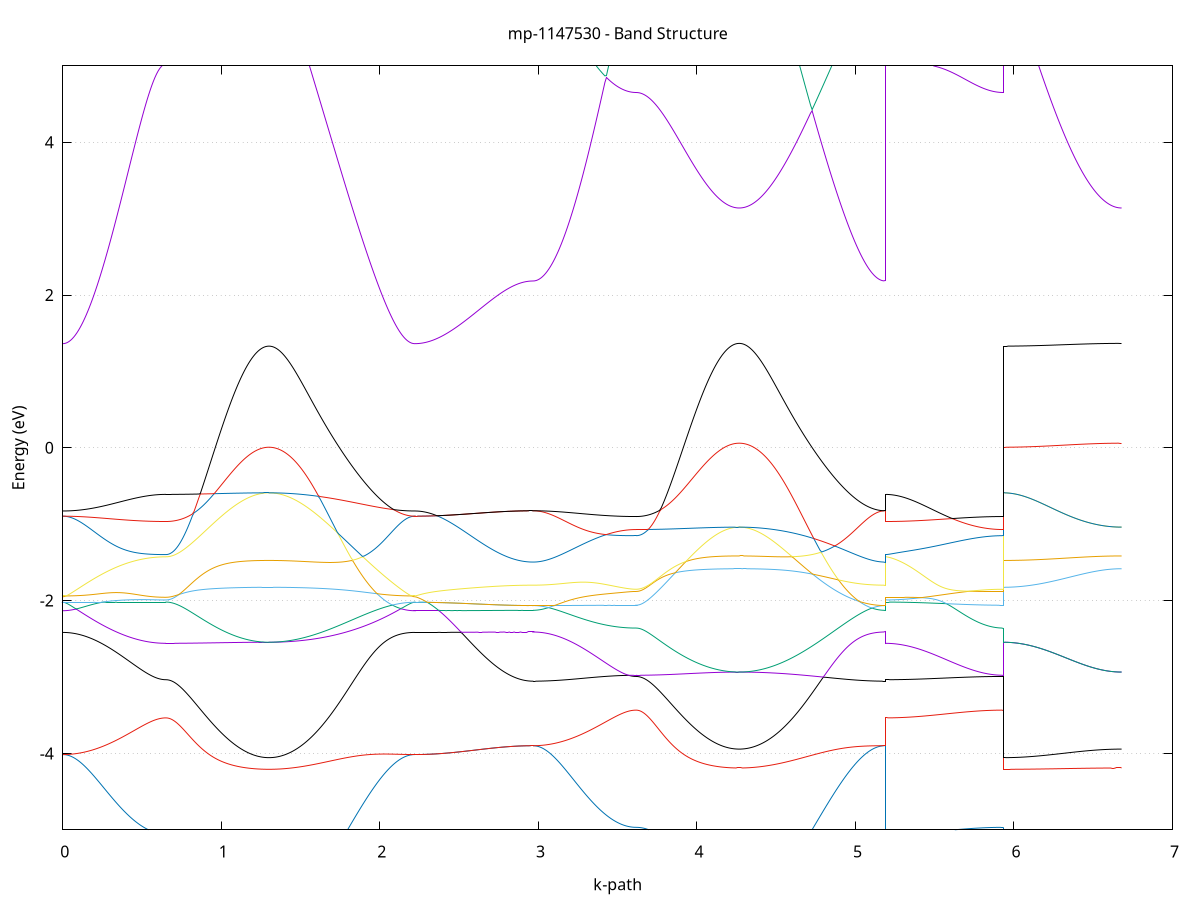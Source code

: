 set title 'mp-1147530 - Band Structure'
set xlabel 'k-path'
set ylabel 'Energy (eV)'
set grid y
set yrange [-5:5]
set terminal png size 800,600
set output 'mp-1147530_bands_gnuplot.png'
plot '-' using 1:2 with lines notitle, '-' using 1:2 with lines notitle, '-' using 1:2 with lines notitle, '-' using 1:2 with lines notitle, '-' using 1:2 with lines notitle, '-' using 1:2 with lines notitle, '-' using 1:2 with lines notitle, '-' using 1:2 with lines notitle, '-' using 1:2 with lines notitle, '-' using 1:2 with lines notitle, '-' using 1:2 with lines notitle, '-' using 1:2 with lines notitle, '-' using 1:2 with lines notitle, '-' using 1:2 with lines notitle, '-' using 1:2 with lines notitle, '-' using 1:2 with lines notitle, '-' using 1:2 with lines notitle, '-' using 1:2 with lines notitle, '-' using 1:2 with lines notitle, '-' using 1:2 with lines notitle, '-' using 1:2 with lines notitle, '-' using 1:2 with lines notitle, '-' using 1:2 with lines notitle, '-' using 1:2 with lines notitle, '-' using 1:2 with lines notitle, '-' using 1:2 with lines notitle, '-' using 1:2 with lines notitle, '-' using 1:2 with lines notitle, '-' using 1:2 with lines notitle, '-' using 1:2 with lines notitle, '-' using 1:2 with lines notitle, '-' using 1:2 with lines notitle, '-' using 1:2 with lines notitle, '-' using 1:2 with lines notitle, '-' using 1:2 with lines notitle, '-' using 1:2 with lines notitle, '-' using 1:2 with lines notitle, '-' using 1:2 with lines notitle, '-' using 1:2 with lines notitle, '-' using 1:2 with lines notitle, '-' using 1:2 with lines notitle, '-' using 1:2 with lines notitle, '-' using 1:2 with lines notitle, '-' using 1:2 with lines notitle, '-' using 1:2 with lines notitle, '-' using 1:2 with lines notitle, '-' using 1:2 with lines notitle, '-' using 1:2 with lines notitle, '-' using 1:2 with lines notitle, '-' using 1:2 with lines notitle, '-' using 1:2 with lines notitle, '-' using 1:2 with lines notitle, '-' using 1:2 with lines notitle, '-' using 1:2 with lines notitle, '-' using 1:2 with lines notitle, '-' using 1:2 with lines notitle, '-' using 1:2 with lines notitle, '-' using 1:2 with lines notitle, '-' using 1:2 with lines notitle, '-' using 1:2 with lines notitle, '-' using 1:2 with lines notitle, '-' using 1:2 with lines notitle, '-' using 1:2 with lines notitle, '-' using 1:2 with lines notitle
0.000000 -69.416425
0.009853 -69.416425
0.019706 -69.416425
0.029559 -69.416425
0.039412 -69.416425
0.049265 -69.416425
0.059118 -69.416425
0.068971 -69.416425
0.078824 -69.416425
0.088677 -69.416425
0.098530 -69.416425
0.108383 -69.416425
0.118236 -69.416425
0.128089 -69.416525
0.137942 -69.416425
0.147795 -69.416425
0.157648 -69.416425
0.167501 -69.416425
0.177354 -69.416425
0.187207 -69.416425
0.197060 -69.416425
0.206913 -69.416425
0.216766 -69.416525
0.226619 -69.416525
0.236472 -69.416525
0.246325 -69.416525
0.256178 -69.416525
0.266031 -69.416525
0.275884 -69.416525
0.285737 -69.416525
0.295590 -69.416425
0.305443 -69.416525
0.315296 -69.416425
0.325149 -69.416425
0.335001 -69.416425
0.344854 -69.416525
0.354707 -69.416525
0.364560 -69.416525
0.374413 -69.416525
0.384266 -69.416525
0.394119 -69.416525
0.403972 -69.416525
0.413825 -69.416625
0.423678 -69.416625
0.433531 -69.416625
0.443384 -69.416625
0.453237 -69.416725
0.463090 -69.416725
0.472943 -69.416725
0.482796 -69.416725
0.492649 -69.416825
0.502502 -69.416825
0.512355 -69.416825
0.522208 -69.416825
0.532061 -69.416825
0.541914 -69.416825
0.551767 -69.416825
0.561620 -69.416825
0.571473 -69.416825
0.581326 -69.416825
0.591179 -69.416725
0.601032 -69.416725
0.610885 -69.416625
0.620738 -69.416625
0.630591 -69.416625
0.640444 -69.416625
0.650297 -69.416625
0.650297 -69.416625
0.660150 -69.416625
0.670003 -69.416625
0.679856 -69.416625
0.689709 -69.416625
0.699562 -69.416625
0.709415 -69.416625
0.719268 -69.416725
0.729121 -69.416725
0.738974 -69.416725
0.748827 -69.416725
0.758680 -69.416725
0.768533 -69.416725
0.778386 -69.416725
0.788239 -69.416725
0.798092 -69.416725
0.807945 -69.416725
0.817798 -69.416725
0.827651 -69.416725
0.837504 -69.416725
0.847357 -69.416725
0.857210 -69.416625
0.867063 -69.416725
0.876916 -69.416625
0.886769 -69.416625
0.896622 -69.416625
0.906475 -69.416725
0.916328 -69.416625
0.926181 -69.416625
0.936034 -69.416625
0.945887 -69.416725
0.955740 -69.416725
0.965593 -69.416725
0.975446 -69.416725
0.985299 -69.416725
0.995151 -69.416725
1.005004 -69.416725
1.014857 -69.416725
1.024710 -69.416725
1.034563 -69.416725
1.044416 -69.416725
1.054269 -69.416725
1.064122 -69.416725
1.073975 -69.416725
1.083828 -69.416825
1.093681 -69.416825
1.103534 -69.416825
1.113387 -69.416825
1.123240 -69.416825
1.133093 -69.416825
1.142946 -69.416725
1.152799 -69.416725
1.162652 -69.416725
1.172505 -69.416725
1.182358 -69.416725
1.192211 -69.416825
1.202064 -69.416725
1.211917 -69.416725
1.221770 -69.416725
1.231623 -69.416725
1.241476 -69.416825
1.251329 -69.416825
1.261182 -69.416825
1.271035 -69.416825
1.280888 -69.416825
1.290741 -69.416825
1.300594 -69.416825
1.300594 -69.416825
1.310590 -69.416825
1.320587 -69.416825
1.330583 -69.416825
1.340579 -69.416825
1.350575 -69.416825
1.360572 -69.416825
1.370568 -69.416825
1.380564 -69.416725
1.390561 -69.416725
1.400557 -69.416725
1.410553 -69.416725
1.420550 -69.416625
1.430546 -69.416625
1.440542 -69.416625
1.450538 -69.416625
1.460535 -69.416625
1.470531 -69.416625
1.480527 -69.416625
1.490524 -69.416625
1.500520 -69.416625
1.510516 -69.416625
1.520512 -69.416525
1.530509 -69.416525
1.540505 -69.416525
1.550501 -69.416525
1.560498 -69.416525
1.570494 -69.416625
1.580490 -69.416625
1.590486 -69.416725
1.600483 -69.416725
1.610479 -69.416725
1.620475 -69.416625
1.630472 -69.416625
1.640468 -69.416625
1.650464 -69.416625
1.660461 -69.416625
1.670457 -69.416625
1.680453 -69.416625
1.690449 -69.416625
1.700446 -69.416625
1.710442 -69.416725
1.720438 -69.416725
1.730435 -69.416725
1.740431 -69.416725
1.750427 -69.416725
1.760423 -69.416625
1.770420 -69.416625
1.780416 -69.416625
1.790412 -69.416625
1.800409 -69.416625
1.810405 -69.416625
1.820401 -69.416625
1.830397 -69.416525
1.840394 -69.416625
1.850390 -69.416625
1.860386 -69.416525
1.870383 -69.416525
1.880379 -69.416525
1.890375 -69.416525
1.900372 -69.416525
1.910368 -69.416525
1.920364 -69.416525
1.930360 -69.416525
1.940357 -69.416525
1.950353 -69.416525
1.960349 -69.416525
1.970346 -69.416525
1.980342 -69.416425
1.990338 -69.416425
2.000334 -69.416425
2.010331 -69.416425
2.020327 -69.416525
2.030323 -69.416525
2.040320 -69.416525
2.050316 -69.416425
2.060312 -69.416425
2.070308 -69.416425
2.080305 -69.416425
2.090301 -69.416425
2.100297 -69.416425
2.110294 -69.416425
2.120290 -69.416425
2.130286 -69.416425
2.140283 -69.416425
2.150279 -69.416425
2.160275 -69.416425
2.170271 -69.416525
2.180268 -69.416425
2.190264 -69.416425
2.200260 -69.416425
2.210257 -69.416425
2.220253 -69.416425
2.220253 -69.416425
2.230202 -69.416425
2.240150 -69.416425
2.250099 -69.416425
2.260048 -69.416425
2.269996 -69.416425
2.279945 -69.416425
2.289894 -69.416425
2.299842 -69.416425
2.309791 -69.416425
2.319740 -69.416425
2.329688 -69.416425
2.339637 -69.416425
2.349586 -69.416425
2.359534 -69.416425
2.369483 -69.416425
2.379432 -69.416425
2.389380 -69.416425
2.399329 -69.416425
2.409278 -69.416425
2.419226 -69.416425
2.429175 -69.416425
2.439124 -69.416425
2.449072 -69.416425
2.459021 -69.416425
2.468970 -69.416425
2.478918 -69.416425
2.488867 -69.416425
2.498816 -69.416425
2.508764 -69.416425
2.518713 -69.416425
2.528662 -69.416425
2.538610 -69.416425
2.548559 -69.416425
2.558508 -69.416425
2.568456 -69.416425
2.578405 -69.416425
2.588354 -69.416425
2.598302 -69.416425
2.608251 -69.416425
2.618200 -69.416425
2.628148 -69.416425
2.638097 -69.416425
2.648046 -69.416425
2.657994 -69.416425
2.667943 -69.416425
2.677892 -69.416425
2.687840 -69.416425
2.697789 -69.416425
2.707738 -69.416425
2.717686 -69.416525
2.727635 -69.416525
2.737584 -69.416525
2.747532 -69.416525
2.757481 -69.416525
2.767430 -69.416525
2.777378 -69.416525
2.787327 -69.416525
2.797276 -69.416525
2.807224 -69.416525
2.817173 -69.416525
2.827122 -69.416525
2.837070 -69.416525
2.847019 -69.416525
2.856968 -69.416525
2.866916 -69.416525
2.876865 -69.416525
2.886814 -69.416525
2.896762 -69.416425
2.906711 -69.416425
2.916660 -69.416425
2.926608 -69.416425
2.936557 -69.416425
2.946506 -69.416425
2.956454 -69.416425
2.966403 -69.416425
2.966403 -69.416425
2.976256 -69.416425
2.986109 -69.416425
2.995962 -69.416425
3.005815 -69.416425
3.015668 -69.416525
3.025521 -69.416525
3.035374 -69.416525
3.045227 -69.416525
3.055080 -69.416525
3.064933 -69.416425
3.074786 -69.416425
3.084639 -69.416425
3.094492 -69.416525
3.104345 -69.416525
3.114198 -69.416525
3.124051 -69.416525
3.133904 -69.416525
3.143757 -69.416525
3.153610 -69.416625
3.163463 -69.416625
3.173316 -69.416625
3.183169 -69.416625
3.193022 -69.416625
3.202875 -69.416625
3.212728 -69.416625
3.222581 -69.416625
3.232434 -69.416625
3.242287 -69.416625
3.252140 -69.416725
3.261993 -69.416725
3.271846 -69.416725
3.281699 -69.416725
3.291552 -69.416725
3.301405 -69.416725
3.311258 -69.416725
3.321111 -69.416725
3.330964 -69.416725
3.340817 -69.416625
3.350670 -69.416625
3.360523 -69.416625
3.370376 -69.416625
3.380229 -69.416525
3.390082 -69.416525
3.399934 -69.416525
3.409787 -69.416625
3.419640 -69.416625
3.429493 -69.416625
3.439346 -69.416525
3.449199 -69.416525
3.459052 -69.416525
3.468905 -69.416525
3.478758 -69.416525
3.488611 -69.416525
3.498464 -69.416525
3.508317 -69.416625
3.518170 -69.416625
3.528023 -69.416625
3.537876 -69.416625
3.547729 -69.416625
3.557582 -69.416425
3.567435 -69.416425
3.577288 -69.416425
3.587141 -69.416425
3.596994 -69.416425
3.606847 -69.416425
3.616700 -69.416425
3.616700 -69.416425
3.626553 -69.416425
3.636406 -69.416425
3.646259 -69.416425
3.656112 -69.416425
3.665965 -69.416425
3.675818 -69.416425
3.685671 -69.416425
3.695524 -69.416425
3.705377 -69.416425
3.715230 -69.416425
3.725083 -69.416425
3.734936 -69.416525
3.744789 -69.416425
3.754642 -69.416425
3.764495 -69.416525
3.774348 -69.416525
3.784201 -69.416525
3.794054 -69.416525
3.803907 -69.416625
3.813760 -69.416625
3.823613 -69.416625
3.833466 -69.416625
3.843319 -69.416625
3.853172 -69.416625
3.863025 -69.416625
3.872878 -69.416625
3.882731 -69.416625
3.892584 -69.416625
3.902437 -69.416625
3.912290 -69.416625
3.922143 -69.416625
3.931996 -69.416625
3.941849 -69.416625
3.951702 -69.416525
3.961555 -69.416525
3.971408 -69.416525
3.981261 -69.416625
3.991114 -69.416625
4.000967 -69.416625
4.010820 -69.416625
4.020673 -69.416625
4.030526 -69.416625
4.040379 -69.416625
4.050231 -69.416625
4.060084 -69.416625
4.069937 -69.416625
4.079790 -69.416625
4.089643 -69.416625
4.099496 -69.416625
4.109349 -69.416625
4.119202 -69.416625
4.129055 -69.416625
4.138908 -69.416625
4.148761 -69.416625
4.158614 -69.416625
4.168467 -69.416725
4.178320 -69.416725
4.188173 -69.416725
4.198026 -69.416725
4.207879 -69.416625
4.217732 -69.416625
4.227585 -69.416625
4.237438 -69.416625
4.247291 -69.416625
4.257144 -69.416625
4.266997 -69.416425
4.266997 -69.416425
4.276993 -69.416625
4.286990 -69.416625
4.296986 -69.416625
4.306982 -69.416625
4.316979 -69.416625
4.326975 -69.416625
4.336971 -69.416725
4.346968 -69.416625
4.356964 -69.416625
4.366960 -69.416625
4.376956 -69.416625
4.386953 -69.416625
4.396949 -69.416725
4.406945 -69.416725
4.416942 -69.416725
4.426938 -69.416725
4.436934 -69.416725
4.446930 -69.416725
4.456927 -69.416725
4.466923 -69.416725
4.476919 -69.416725
4.486916 -69.416725
4.496912 -69.416725
4.506908 -69.416725
4.516904 -69.416725
4.526901 -69.416725
4.536897 -69.416725
4.546893 -69.416725
4.556890 -69.416725
4.566886 -69.416725
4.576882 -69.416725
4.586879 -69.416725
4.596875 -69.416725
4.606871 -69.416825
4.616867 -69.416825
4.626864 -69.416725
4.636860 -69.416625
4.646856 -69.416625
4.656853 -69.416625
4.666849 -69.416625
4.676845 -69.416625
4.686841 -69.416625
4.696838 -69.416625
4.706834 -69.416625
4.716830 -69.416625
4.726827 -69.416625
4.736823 -69.416625
4.746819 -69.416625
4.756815 -69.416625
4.766812 -69.416625
4.776808 -69.416625
4.786804 -69.416625
4.796801 -69.416625
4.806797 -69.416625
4.816793 -69.416625
4.826790 -69.416625
4.836786 -69.416625
4.846782 -69.416625
4.856778 -69.416625
4.866775 -69.416525
4.876771 -69.416525
4.886767 -69.416525
4.896764 -69.416525
4.906760 -69.416625
4.916756 -69.416625
4.926752 -69.416625
4.936749 -69.416625
4.946745 -69.416625
4.956741 -69.416625
4.966738 -69.416625
4.976734 -69.416625
4.986730 -69.416625
4.996726 -69.416525
5.006723 -69.416625
5.016719 -69.416525
5.026715 -69.416525
5.036712 -69.416525
5.046708 -69.416525
5.056704 -69.416525
5.066701 -69.416525
5.076697 -69.416425
5.086693 -69.416425
5.096689 -69.416525
5.106686 -69.416525
5.116682 -69.416525
5.126678 -69.416525
5.136675 -69.416425
5.146671 -69.416425
5.156667 -69.416425
5.166663 -69.416425
5.176660 -69.416425
5.186656 -69.416425
5.186656 -69.416625
5.196605 -69.416625
5.206553 -69.416625
5.216502 -69.416625
5.226451 -69.416625
5.236399 -69.416625
5.246348 -69.416625
5.256297 -69.416625
5.266245 -69.416625
5.276194 -69.416625
5.286143 -69.416725
5.296091 -69.416725
5.306040 -69.416725
5.315989 -69.416725
5.325937 -69.416725
5.335886 -69.416725
5.345835 -69.416725
5.355783 -69.416725
5.365732 -69.416725
5.375681 -69.416625
5.385629 -69.416625
5.395578 -69.416625
5.405527 -69.416625
5.415475 -69.416625
5.425424 -69.416625
5.435373 -69.416725
5.445321 -69.416725
5.455270 -69.416725
5.465219 -69.416725
5.475167 -69.416725
5.485116 -69.416625
5.495065 -69.416625
5.505013 -69.416625
5.514962 -69.416625
5.524911 -69.416625
5.534859 -69.416625
5.544808 -69.416625
5.554757 -69.416625
5.564705 -69.416525
5.574654 -69.416625
5.584603 -69.416625
5.594552 -69.416625
5.604500 -69.416625
5.614449 -69.416625
5.624398 -69.416625
5.634346 -69.416625
5.644295 -69.416625
5.654244 -69.416525
5.664192 -69.416525
5.674141 -69.416525
5.684090 -69.416525
5.694038 -69.416525
5.703987 -69.416525
5.713936 -69.416525
5.723884 -69.416525
5.733833 -69.416525
5.743782 -69.416525
5.753730 -69.416425
5.763679 -69.416425
5.773628 -69.416425
5.783576 -69.416425
5.793525 -69.416425
5.803474 -69.416425
5.813422 -69.416425
5.823371 -69.416325
5.833320 -69.416325
5.843268 -69.416325
5.853217 -69.416325
5.863166 -69.416325
5.873114 -69.416325
5.883063 -69.416325
5.893012 -69.416425
5.902960 -69.416425
5.912909 -69.416425
5.922858 -69.416425
5.932806 -69.416425
5.932806 -69.416825
5.942755 -69.416825
5.952704 -69.416825
5.962652 -69.416825
5.972601 -69.416825
5.982550 -69.416825
5.992498 -69.416825
6.002447 -69.416725
6.012396 -69.416725
6.022344 -69.416725
6.032293 -69.416725
6.042242 -69.416725
6.052190 -69.416725
6.062139 -69.416725
6.072088 -69.416725
6.082036 -69.416725
6.091985 -69.416725
6.101934 -69.416725
6.111882 -69.416725
6.121831 -69.416725
6.131780 -69.416725
6.141728 -69.416725
6.151677 -69.416725
6.161626 -69.416725
6.171574 -69.416725
6.181523 -69.416725
6.191472 -69.416625
6.201420 -69.416625
6.211369 -69.416625
6.221318 -69.416625
6.231266 -69.416625
6.241215 -69.416625
6.251164 -69.416625
6.261112 -69.416725
6.271061 -69.416725
6.281010 -69.416725
6.290958 -69.416725
6.300907 -69.416725
6.310856 -69.416725
6.320804 -69.416725
6.330753 -69.416725
6.340702 -69.416725
6.350650 -69.416725
6.360599 -69.416825
6.370548 -69.416725
6.380496 -69.416725
6.390445 -69.416725
6.400394 -69.416725
6.410342 -69.416725
6.420291 -69.416725
6.430240 -69.416725
6.440188 -69.416725
6.450137 -69.416725
6.460086 -69.416725
6.470035 -69.416725
6.479983 -69.416725
6.489932 -69.416725
6.499881 -69.416725
6.509829 -69.416625
6.519778 -69.416625
6.529727 -69.416625
6.539675 -69.416625
6.549624 -69.416625
6.559573 -69.416625
6.569521 -69.416625
6.579470 -69.416625
6.589419 -69.416625
6.599367 -69.416625
6.609316 -69.416625
6.619265 -69.416625
6.629213 -69.416625
6.639162 -69.416625
6.649111 -69.416625
6.659059 -69.416625
6.669008 -69.416625
6.678957 -69.416425
e
0.000000 -69.416425
0.009853 -69.416425
0.019706 -69.416425
0.029559 -69.416425
0.039412 -69.416425
0.049265 -69.416425
0.059118 -69.416425
0.068971 -69.416425
0.078824 -69.416425
0.088677 -69.416425
0.098530 -69.416425
0.108383 -69.416425
0.118236 -69.416425
0.128089 -69.416425
0.137942 -69.416425
0.147795 -69.416425
0.157648 -69.416425
0.167501 -69.416425
0.177354 -69.416425
0.187207 -69.416425
0.197060 -69.416425
0.206913 -69.416425
0.216766 -69.416425
0.226619 -69.416425
0.236472 -69.416425
0.246325 -69.416425
0.256178 -69.416425
0.266031 -69.416325
0.275884 -69.416325
0.285737 -69.416325
0.295590 -69.416325
0.305443 -69.416325
0.315296 -69.416325
0.325149 -69.416325
0.335001 -69.416325
0.344854 -69.416325
0.354707 -69.416325
0.364560 -69.416325
0.374413 -69.416325
0.384266 -69.416325
0.394119 -69.416325
0.403972 -69.416325
0.413825 -69.416325
0.423678 -69.416325
0.433531 -69.416325
0.443384 -69.416325
0.453237 -69.416325
0.463090 -69.416325
0.472943 -69.416425
0.482796 -69.416425
0.492649 -69.416425
0.502502 -69.416325
0.512355 -69.416325
0.522208 -69.416325
0.532061 -69.416325
0.541914 -69.416425
0.551767 -69.416325
0.561620 -69.416325
0.571473 -69.416325
0.581326 -69.416325
0.591179 -69.416325
0.601032 -69.416325
0.610885 -69.416225
0.620738 -69.416225
0.630591 -69.416225
0.640444 -69.416325
0.650297 -69.416325
0.650297 -69.416325
0.660150 -69.416325
0.670003 -69.416325
0.679856 -69.416325
0.689709 -69.416325
0.699562 -69.416325
0.709415 -69.416425
0.719268 -69.416425
0.729121 -69.416425
0.738974 -69.416425
0.748827 -69.416425
0.758680 -69.416425
0.768533 -69.416525
0.778386 -69.416525
0.788239 -69.416525
0.798092 -69.416625
0.807945 -69.416625
0.817798 -69.416625
0.827651 -69.416625
0.837504 -69.416625
0.847357 -69.416625
0.857210 -69.416625
0.867063 -69.416525
0.876916 -69.416525
0.886769 -69.416525
0.896622 -69.416525
0.906475 -69.416525
0.916328 -69.416425
0.926181 -69.416425
0.936034 -69.416525
0.945887 -69.416525
0.955740 -69.416525
0.965593 -69.416525
0.975446 -69.416525
0.985299 -69.416625
0.995151 -69.416625
1.005004 -69.416625
1.014857 -69.416625
1.024710 -69.416525
1.034563 -69.416625
1.044416 -69.416625
1.054269 -69.416525
1.064122 -69.416525
1.073975 -69.416525
1.083828 -69.416625
1.093681 -69.416625
1.103534 -69.416625
1.113387 -69.416625
1.123240 -69.416625
1.133093 -69.416625
1.142946 -69.416625
1.152799 -69.416625
1.162652 -69.416625
1.172505 -69.416625
1.182358 -69.416625
1.192211 -69.416625
1.202064 -69.416625
1.211917 -69.416625
1.221770 -69.416625
1.231623 -69.416625
1.241476 -69.416725
1.251329 -69.416725
1.261182 -69.416725
1.271035 -69.416725
1.280888 -69.416825
1.290741 -69.416825
1.300594 -69.416825
1.300594 -69.416825
1.310590 -69.416825
1.320587 -69.416825
1.330583 -69.416725
1.340579 -69.416725
1.350575 -69.416725
1.360572 -69.416725
1.370568 -69.416725
1.380564 -69.416725
1.390561 -69.416725
1.400557 -69.416725
1.410553 -69.416725
1.420550 -69.416625
1.430546 -69.416625
1.440542 -69.416625
1.450538 -69.416625
1.460535 -69.416625
1.470531 -69.416525
1.480527 -69.416525
1.490524 -69.416525
1.500520 -69.416525
1.510516 -69.416525
1.520512 -69.416525
1.530509 -69.416425
1.540505 -69.416425
1.550501 -69.416525
1.560498 -69.416525
1.570494 -69.416625
1.580490 -69.416625
1.590486 -69.416625
1.600483 -69.416525
1.610479 -69.416525
1.620475 -69.416525
1.630472 -69.416525
1.640468 -69.416525
1.650464 -69.416525
1.660461 -69.416525
1.670457 -69.416525
1.680453 -69.416525
1.690449 -69.416525
1.700446 -69.416525
1.710442 -69.416525
1.720438 -69.416525
1.730435 -69.416525
1.740431 -69.416525
1.750427 -69.416525
1.760423 -69.416525
1.770420 -69.416525
1.780416 -69.416525
1.790412 -69.416525
1.800409 -69.416625
1.810405 -69.416625
1.820401 -69.416625
1.830397 -69.416525
1.840394 -69.416625
1.850390 -69.416625
1.860386 -69.416525
1.870383 -69.416425
1.880379 -69.416425
1.890375 -69.416425
1.900372 -69.416425
1.910368 -69.416525
1.920364 -69.416425
1.930360 -69.416425
1.940357 -69.416425
1.950353 -69.416425
1.960349 -69.416425
1.970346 -69.416425
1.980342 -69.416425
1.990338 -69.416425
2.000334 -69.416425
2.010331 -69.416425
2.020327 -69.416425
2.030323 -69.416425
2.040320 -69.416425
2.050316 -69.416425
2.060312 -69.416425
2.070308 -69.416325
2.080305 -69.416325
2.090301 -69.416325
2.100297 -69.416425
2.110294 -69.416325
2.120290 -69.416425
2.130286 -69.416425
2.140283 -69.416425
2.150279 -69.416425
2.160275 -69.416425
2.170271 -69.416425
2.180268 -69.416425
2.190264 -69.416425
2.200260 -69.416425
2.210257 -69.416425
2.220253 -69.416425
2.220253 -69.416425
2.230202 -69.416425
2.240150 -69.416425
2.250099 -69.416425
2.260048 -69.416425
2.269996 -69.416425
2.279945 -69.416425
2.289894 -69.416425
2.299842 -69.416425
2.309791 -69.416425
2.319740 -69.416425
2.329688 -69.416425
2.339637 -69.416425
2.349586 -69.416425
2.359534 -69.416425
2.369483 -69.416425
2.379432 -69.416425
2.389380 -69.416425
2.399329 -69.416425
2.409278 -69.416425
2.419226 -69.416425
2.429175 -69.416425
2.439124 -69.416425
2.449072 -69.416425
2.459021 -69.416425
2.468970 -69.416425
2.478918 -69.416425
2.488867 -69.416425
2.498816 -69.416425
2.508764 -69.416425
2.518713 -69.416425
2.528662 -69.416425
2.538610 -69.416425
2.548559 -69.416425
2.558508 -69.416425
2.568456 -69.416425
2.578405 -69.416425
2.588354 -69.416425
2.598302 -69.416425
2.608251 -69.416425
2.618200 -69.416425
2.628148 -69.416425
2.638097 -69.416425
2.648046 -69.416425
2.657994 -69.416425
2.667943 -69.416425
2.677892 -69.416425
2.687840 -69.416425
2.697789 -69.416425
2.707738 -69.416425
2.717686 -69.416525
2.727635 -69.416525
2.737584 -69.416525
2.747532 -69.416525
2.757481 -69.416525
2.767430 -69.416525
2.777378 -69.416525
2.787327 -69.416525
2.797276 -69.416525
2.807224 -69.416525
2.817173 -69.416525
2.827122 -69.416525
2.837070 -69.416525
2.847019 -69.416525
2.856968 -69.416525
2.866916 -69.416525
2.876865 -69.416525
2.886814 -69.416525
2.896762 -69.416425
2.906711 -69.416425
2.916660 -69.416425
2.926608 -69.416425
2.936557 -69.416425
2.946506 -69.416425
2.956454 -69.416425
2.966403 -69.416425
2.966403 -69.416425
2.976256 -69.416425
2.986109 -69.416425
2.995962 -69.416325
3.005815 -69.416425
3.015668 -69.416425
3.025521 -69.416325
3.035374 -69.416325
3.045227 -69.416425
3.055080 -69.416425
3.064933 -69.416425
3.074786 -69.416425
3.084639 -69.416425
3.094492 -69.416425
3.104345 -69.416425
3.114198 -69.416525
3.124051 -69.416525
3.133904 -69.416525
3.143757 -69.416525
3.153610 -69.416525
3.163463 -69.416525
3.173316 -69.416525
3.183169 -69.416525
3.193022 -69.416525
3.202875 -69.416525
3.212728 -69.416525
3.222581 -69.416525
3.232434 -69.416525
3.242287 -69.416525
3.252140 -69.416525
3.261993 -69.416525
3.271846 -69.416525
3.281699 -69.416425
3.291552 -69.416425
3.301405 -69.416425
3.311258 -69.416425
3.321111 -69.416425
3.330964 -69.416425
3.340817 -69.416425
3.350670 -69.416425
3.360523 -69.416425
3.370376 -69.416425
3.380229 -69.416425
3.390082 -69.416425
3.399934 -69.416425
3.409787 -69.416525
3.419640 -69.416425
3.429493 -69.416525
3.439346 -69.416425
3.449199 -69.416425
3.459052 -69.416425
3.468905 -69.416425
3.478758 -69.416425
3.488611 -69.416425
3.498464 -69.416425
3.508317 -69.416425
3.518170 -69.416425
3.528023 -69.416425
3.537876 -69.416425
3.547729 -69.416425
3.557582 -69.416425
3.567435 -69.416325
3.577288 -69.416325
3.587141 -69.416325
3.596994 -69.416325
3.606847 -69.416425
3.616700 -69.416425
3.616700 -69.416425
3.626553 -69.416425
3.636406 -69.416425
3.646259 -69.416325
3.656112 -69.416325
3.665965 -69.416325
3.675818 -69.416425
3.685671 -69.416425
3.695524 -69.416425
3.705377 -69.416425
3.715230 -69.416425
3.725083 -69.416425
3.734936 -69.416425
3.744789 -69.416425
3.754642 -69.416425
3.764495 -69.416425
3.774348 -69.416525
3.784201 -69.416525
3.794054 -69.416525
3.803907 -69.416525
3.813760 -69.416525
3.823613 -69.416525
3.833466 -69.416625
3.843319 -69.416625
3.853172 -69.416625
3.863025 -69.416625
3.872878 -69.416525
3.882731 -69.416625
3.892584 -69.416625
3.902437 -69.416625
3.912290 -69.416525
3.922143 -69.416525
3.931996 -69.416625
3.941849 -69.416625
3.951702 -69.416525
3.961555 -69.416525
3.971408 -69.416525
3.981261 -69.416525
3.991114 -69.416525
4.000967 -69.416525
4.010820 -69.416525
4.020673 -69.416525
4.030526 -69.416625
4.040379 -69.416625
4.050231 -69.416625
4.060084 -69.416525
4.069937 -69.416525
4.079790 -69.416525
4.089643 -69.416525
4.099496 -69.416625
4.109349 -69.416625
4.119202 -69.416525
4.129055 -69.416625
4.138908 -69.416625
4.148761 -69.416625
4.158614 -69.416625
4.168467 -69.416625
4.178320 -69.416625
4.188173 -69.416625
4.198026 -69.416625
4.207879 -69.416625
4.217732 -69.416525
4.227585 -69.416525
4.237438 -69.416525
4.247291 -69.416525
4.257144 -69.416525
4.266997 -69.416425
4.266997 -69.416425
4.276993 -69.416525
4.286990 -69.416525
4.296986 -69.416525
4.306982 -69.416525
4.316979 -69.416625
4.326975 -69.416625
4.336971 -69.416625
4.346968 -69.416625
4.356964 -69.416625
4.366960 -69.416625
4.376956 -69.416625
4.386953 -69.416625
4.396949 -69.416625
4.406945 -69.416625
4.416942 -69.416625
4.426938 -69.416525
4.436934 -69.416625
4.446930 -69.416525
4.456927 -69.416525
4.466923 -69.416525
4.476919 -69.416525
4.486916 -69.416625
4.496912 -69.416625
4.506908 -69.416625
4.516904 -69.416625
4.526901 -69.416625
4.536897 -69.416625
4.546893 -69.416625
4.556890 -69.416625
4.566886 -69.416525
4.576882 -69.416525
4.586879 -69.416525
4.596875 -69.416525
4.606871 -69.416625
4.616867 -69.416625
4.626864 -69.416625
4.636860 -69.416625
4.646856 -69.416525
4.656853 -69.416525
4.666849 -69.416525
4.676845 -69.416525
4.686841 -69.416425
4.696838 -69.416425
4.706834 -69.416525
4.716830 -69.416525
4.726827 -69.416525
4.736823 -69.416525
4.746819 -69.416625
4.756815 -69.416625
4.766812 -69.416625
4.776808 -69.416625
4.786804 -69.416625
4.796801 -69.416525
4.806797 -69.416625
4.816793 -69.416625
4.826790 -69.416625
4.836786 -69.416625
4.846782 -69.416625
4.856778 -69.416525
4.866775 -69.416425
4.876771 -69.416425
4.886767 -69.416425
4.896764 -69.416525
4.906760 -69.416525
4.916756 -69.416525
4.926752 -69.416525
4.936749 -69.416525
4.946745 -69.416525
4.956741 -69.416525
4.966738 -69.416525
4.976734 -69.416525
4.986730 -69.416525
4.996726 -69.416525
5.006723 -69.416525
5.016719 -69.416525
5.026715 -69.416525
5.036712 -69.416525
5.046708 -69.416525
5.056704 -69.416425
5.066701 -69.416425
5.076697 -69.416425
5.086693 -69.416425
5.096689 -69.416425
5.106686 -69.416425
5.116682 -69.416425
5.126678 -69.416425
5.136675 -69.416425
5.146671 -69.416425
5.156667 -69.416325
5.166663 -69.416425
5.176660 -69.416425
5.186656 -69.416425
5.186656 -69.416325
5.196605 -69.416325
5.206553 -69.416325
5.216502 -69.416325
5.226451 -69.416325
5.236399 -69.416325
5.246348 -69.416325
5.256297 -69.416325
5.266245 -69.416325
5.276194 -69.416325
5.286143 -69.416325
5.296091 -69.416325
5.306040 -69.416325
5.315989 -69.416325
5.325937 -69.416325
5.335886 -69.416325
5.345835 -69.416325
5.355783 -69.416325
5.365732 -69.416425
5.375681 -69.416425
5.385629 -69.416325
5.395578 -69.416325
5.405527 -69.416325
5.415475 -69.416325
5.425424 -69.416425
5.435373 -69.416425
5.445321 -69.416425
5.455270 -69.416425
5.465219 -69.416525
5.475167 -69.416525
5.485116 -69.416525
5.495065 -69.416525
5.505013 -69.416525
5.514962 -69.416525
5.524911 -69.416525
5.534859 -69.416525
5.544808 -69.416525
5.554757 -69.416525
5.564705 -69.416525
5.574654 -69.416525
5.584603 -69.416525
5.594552 -69.416625
5.604500 -69.416625
5.614449 -69.416625
5.624398 -69.416625
5.634346 -69.416625
5.644295 -69.416625
5.654244 -69.416425
5.664192 -69.416425
5.674141 -69.416525
5.684090 -69.416525
5.694038 -69.416525
5.703987 -69.416525
5.713936 -69.416525
5.723884 -69.416425
5.733833 -69.416425
5.743782 -69.416425
5.753730 -69.416425
5.763679 -69.416425
5.773628 -69.416425
5.783576 -69.416425
5.793525 -69.416325
5.803474 -69.416325
5.813422 -69.416325
5.823371 -69.416325
5.833320 -69.416325
5.843268 -69.416325
5.853217 -69.416325
5.863166 -69.416325
5.873114 -69.416325
5.883063 -69.416325
5.893012 -69.416425
5.902960 -69.416425
5.912909 -69.416425
5.922858 -69.416425
5.932806 -69.416425
5.932806 -69.416825
5.942755 -69.416825
5.952704 -69.416825
5.962652 -69.416825
5.972601 -69.416825
5.982550 -69.416825
5.992498 -69.416825
6.002447 -69.416725
6.012396 -69.416725
6.022344 -69.416725
6.032293 -69.416725
6.042242 -69.416725
6.052190 -69.416725
6.062139 -69.416725
6.072088 -69.416725
6.082036 -69.416725
6.091985 -69.416725
6.101934 -69.416725
6.111882 -69.416725
6.121831 -69.416725
6.131780 -69.416725
6.141728 -69.416725
6.151677 -69.416725
6.161626 -69.416725
6.171574 -69.416725
6.181523 -69.416725
6.191472 -69.416625
6.201420 -69.416625
6.211369 -69.416625
6.221318 -69.416625
6.231266 -69.416625
6.241215 -69.416625
6.251164 -69.416625
6.261112 -69.416725
6.271061 -69.416725
6.281010 -69.416725
6.290958 -69.416725
6.300907 -69.416725
6.310856 -69.416725
6.320804 -69.416725
6.330753 -69.416725
6.340702 -69.416725
6.350650 -69.416725
6.360599 -69.416825
6.370548 -69.416725
6.380496 -69.416725
6.390445 -69.416725
6.400394 -69.416725
6.410342 -69.416725
6.420291 -69.416725
6.430240 -69.416725
6.440188 -69.416725
6.450137 -69.416725
6.460086 -69.416725
6.470035 -69.416725
6.479983 -69.416725
6.489932 -69.416725
6.499881 -69.416725
6.509829 -69.416625
6.519778 -69.416625
6.529727 -69.416625
6.539675 -69.416625
6.549624 -69.416625
6.559573 -69.416625
6.569521 -69.416625
6.579470 -69.416625
6.589419 -69.416625
6.599367 -69.416625
6.609316 -69.416625
6.619265 -69.416625
6.629213 -69.416625
6.639162 -69.416625
6.649111 -69.416625
6.659059 -69.416625
6.669008 -69.416625
6.678957 -69.416425
e
0.000000 -69.003425
0.009853 -69.003425
0.019706 -69.003425
0.029559 -69.003425
0.039412 -69.003425
0.049265 -69.003425
0.059118 -69.003425
0.068971 -69.003425
0.078824 -69.003425
0.088677 -69.003425
0.098530 -69.003425
0.108383 -69.003425
0.118236 -69.003425
0.128089 -69.003425
0.137942 -69.003525
0.147795 -69.003525
0.157648 -69.003525
0.167501 -69.003525
0.177354 -69.003525
0.187207 -69.003525
0.197060 -69.003525
0.206913 -69.003525
0.216766 -69.003525
0.226619 -69.003525
0.236472 -69.003525
0.246325 -69.003525
0.256178 -69.003525
0.266031 -69.003525
0.275884 -69.003525
0.285737 -69.003525
0.295590 -69.003525
0.305443 -69.003525
0.315296 -69.003525
0.325149 -69.003525
0.335001 -69.003525
0.344854 -69.003525
0.354707 -69.003525
0.364560 -69.003525
0.374413 -69.003525
0.384266 -69.003525
0.394119 -69.003525
0.403972 -69.003525
0.413825 -69.003625
0.423678 -69.003625
0.433531 -69.003625
0.443384 -69.003625
0.453237 -69.003625
0.463090 -69.003625
0.472943 -69.003725
0.482796 -69.003725
0.492649 -69.003725
0.502502 -69.003725
0.512355 -69.003725
0.522208 -69.003725
0.532061 -69.003725
0.541914 -69.003725
0.551767 -69.003625
0.561620 -69.003625
0.571473 -69.003625
0.581326 -69.003625
0.591179 -69.003625
0.601032 -69.003625
0.610885 -69.003625
0.620738 -69.003625
0.630591 -69.003625
0.640444 -69.003525
0.650297 -69.003525
0.650297 -69.003525
0.660150 -69.003525
0.670003 -69.003625
0.679856 -69.003625
0.689709 -69.003625
0.699562 -69.003625
0.709415 -69.003725
0.719268 -69.003725
0.729121 -69.003725
0.738974 -69.003725
0.748827 -69.003725
0.758680 -69.003725
0.768533 -69.003725
0.778386 -69.003725
0.788239 -69.003725
0.798092 -69.003725
0.807945 -69.003725
0.817798 -69.003725
0.827651 -69.003725
0.837504 -69.003725
0.847357 -69.003725
0.857210 -69.003725
0.867063 -69.003725
0.876916 -69.003725
0.886769 -69.003725
0.896622 -69.003625
0.906475 -69.003625
0.916328 -69.003625
0.926181 -69.003625
0.936034 -69.003625
0.945887 -69.003625
0.955740 -69.003625
0.965593 -69.003625
0.975446 -69.003625
0.985299 -69.003725
0.995151 -69.003725
1.005004 -69.003725
1.014857 -69.003725
1.024710 -69.003725
1.034563 -69.003725
1.044416 -69.003725
1.054269 -69.003725
1.064122 -69.003725
1.073975 -69.003725
1.083828 -69.003725
1.093681 -69.003725
1.103534 -69.003725
1.113387 -69.003725
1.123240 -69.003725
1.133093 -69.003725
1.142946 -69.003725
1.152799 -69.003725
1.162652 -69.003725
1.172505 -69.003725
1.182358 -69.003725
1.192211 -69.003725
1.202064 -69.003725
1.211917 -69.003825
1.221770 -69.003825
1.231623 -69.003825
1.241476 -69.003825
1.251329 -69.003825
1.261182 -69.003825
1.271035 -69.003825
1.280888 -69.003825
1.290741 -69.003825
1.300594 -69.003825
1.300594 -69.003825
1.310590 -69.003825
1.320587 -69.003825
1.330583 -69.003825
1.340579 -69.003825
1.350575 -69.003825
1.360572 -69.003825
1.370568 -69.003825
1.380564 -69.003825
1.390561 -69.003825
1.400557 -69.003825
1.410553 -69.003725
1.420550 -69.003725
1.430546 -69.003725
1.440542 -69.003725
1.450538 -69.003725
1.460535 -69.003725
1.470531 -69.003725
1.480527 -69.003725
1.490524 -69.003725
1.500520 -69.003725
1.510516 -69.003725
1.520512 -69.003725
1.530509 -69.003725
1.540505 -69.003725
1.550501 -69.003725
1.560498 -69.003725
1.570494 -69.003725
1.580490 -69.003725
1.590486 -69.003725
1.600483 -69.003725
1.610479 -69.003725
1.620475 -69.003725
1.630472 -69.003725
1.640468 -69.003725
1.650464 -69.003725
1.660461 -69.003725
1.670457 -69.003725
1.680453 -69.003725
1.690449 -69.003725
1.700446 -69.003725
1.710442 -69.003725
1.720438 -69.003725
1.730435 -69.003725
1.740431 -69.003725
1.750427 -69.003725
1.760423 -69.003725
1.770420 -69.003725
1.780416 -69.003725
1.790412 -69.003625
1.800409 -69.003625
1.810405 -69.003625
1.820401 -69.003625
1.830397 -69.003625
1.840394 -69.003625
1.850390 -69.003625
1.860386 -69.003625
1.870383 -69.003525
1.880379 -69.003525
1.890375 -69.003525
1.900372 -69.003525
1.910368 -69.003525
1.920364 -69.003525
1.930360 -69.003525
1.940357 -69.003525
1.950353 -69.003525
1.960349 -69.003525
1.970346 -69.003525
1.980342 -69.003425
1.990338 -69.003425
2.000334 -69.003425
2.010331 -69.003425
2.020327 -69.003425
2.030323 -69.003425
2.040320 -69.003425
2.050316 -69.003425
2.060312 -69.003425
2.070308 -69.003425
2.080305 -69.003425
2.090301 -69.003425
2.100297 -69.003425
2.110294 -69.003425
2.120290 -69.003425
2.130286 -69.003425
2.140283 -69.003325
2.150279 -69.003425
2.160275 -69.003425
2.170271 -69.003425
2.180268 -69.003425
2.190264 -69.003425
2.200260 -69.003425
2.210257 -69.003425
2.220253 -69.003425
2.220253 -69.003425
2.230202 -69.003425
2.240150 -69.003425
2.250099 -69.003425
2.260048 -69.003425
2.269996 -69.003425
2.279945 -69.003425
2.289894 -69.003525
2.299842 -69.003525
2.309791 -69.003525
2.319740 -69.003525
2.329688 -69.003525
2.339637 -69.003625
2.349586 -69.003525
2.359534 -69.003525
2.369483 -69.003625
2.379432 -69.003625
2.389380 -69.003625
2.399329 -69.003625
2.409278 -69.003625
2.419226 -69.003625
2.429175 -69.003625
2.439124 -69.003625
2.449072 -69.003625
2.459021 -69.003625
2.468970 -69.003625
2.478918 -69.003625
2.488867 -69.003625
2.498816 -69.003625
2.508764 -69.003625
2.518713 -69.003625
2.528662 -69.003625
2.538610 -69.003725
2.548559 -69.003725
2.558508 -69.003725
2.568456 -69.003725
2.578405 -69.003825
2.588354 -69.003825
2.598302 -69.003825
2.608251 -69.003825
2.618200 -69.003725
2.628148 -69.003825
2.638097 -69.003825
2.648046 -69.003825
2.657994 -69.003825
2.667943 -69.003825
2.677892 -69.003825
2.687840 -69.003825
2.697789 -69.003825
2.707738 -69.003825
2.717686 -69.003725
2.727635 -69.003725
2.737584 -69.003725
2.747532 -69.003725
2.757481 -69.003725
2.767430 -69.003725
2.777378 -69.003825
2.787327 -69.003725
2.797276 -69.003725
2.807224 -69.003725
2.817173 -69.003725
2.827122 -69.003725
2.837070 -69.003725
2.847019 -69.003925
2.856968 -69.003925
2.866916 -69.003925
2.876865 -69.003925
2.886814 -69.003925
2.896762 -69.003825
2.906711 -69.003825
2.916660 -69.003825
2.926608 -69.003825
2.936557 -69.003825
2.946506 -69.003825
2.956454 -69.003725
2.966403 -69.003925
2.966403 -69.003925
2.976256 -69.003825
2.986109 -69.003825
2.995962 -69.003825
3.005815 -69.003825
3.015668 -69.003925
3.025521 -69.003825
3.035374 -69.003825
3.045227 -69.003925
3.055080 -69.003925
3.064933 -69.003825
3.074786 -69.003825
3.084639 -69.003825
3.094492 -69.003925
3.104345 -69.003925
3.114198 -69.003925
3.124051 -69.003925
3.133904 -69.003925
3.143757 -69.003925
3.153610 -69.003925
3.163463 -69.003925
3.173316 -69.003925
3.183169 -69.003825
3.193022 -69.003825
3.202875 -69.003825
3.212728 -69.003825
3.222581 -69.003825
3.232434 -69.003825
3.242287 -69.003825
3.252140 -69.003825
3.261993 -69.003825
3.271846 -69.003825
3.281699 -69.003825
3.291552 -69.003725
3.301405 -69.003725
3.311258 -69.003725
3.321111 -69.003725
3.330964 -69.003725
3.340817 -69.003725
3.350670 -69.003725
3.360523 -69.003725
3.370376 -69.003725
3.380229 -69.003725
3.390082 -69.003725
3.399934 -69.003725
3.409787 -69.003725
3.419640 -69.003725
3.429493 -69.003725
3.439346 -69.003725
3.449199 -69.003725
3.459052 -69.003725
3.468905 -69.003725
3.478758 -69.003625
3.488611 -69.003625
3.498464 -69.003625
3.508317 -69.003725
3.518170 -69.003725
3.528023 -69.003725
3.537876 -69.003725
3.547729 -69.003725
3.557582 -69.003725
3.567435 -69.003725
3.577288 -69.003725
3.587141 -69.003725
3.596994 -69.003725
3.606847 -69.003725
3.616700 -69.003725
3.616700 -69.003725
3.626553 -69.003725
3.636406 -69.003725
3.646259 -69.003725
3.656112 -69.003725
3.665965 -69.003725
3.675818 -69.003725
3.685671 -69.003725
3.695524 -69.003725
3.705377 -69.003725
3.715230 -69.003725
3.725083 -69.003725
3.734936 -69.003825
3.744789 -69.003725
3.754642 -69.003725
3.764495 -69.003725
3.774348 -69.003825
3.784201 -69.003825
3.794054 -69.003825
3.803907 -69.003825
3.813760 -69.003825
3.823613 -69.003825
3.833466 -69.003825
3.843319 -69.003825
3.853172 -69.003825
3.863025 -69.003825
3.872878 -69.003825
3.882731 -69.003825
3.892584 -69.003825
3.902437 -69.003725
3.912290 -69.003825
3.922143 -69.003725
3.931996 -69.003725
3.941849 -69.003725
3.951702 -69.003725
3.961555 -69.003725
3.971408 -69.003725
3.981261 -69.003725
3.991114 -69.003725
4.000967 -69.003725
4.010820 -69.003725
4.020673 -69.003725
4.030526 -69.003725
4.040379 -69.003725
4.050231 -69.003725
4.060084 -69.003725
4.069937 -69.003725
4.079790 -69.003625
4.089643 -69.003625
4.099496 -69.003725
4.109349 -69.003625
4.119202 -69.003725
4.129055 -69.003725
4.138908 -69.003725
4.148761 -69.003725
4.158614 -69.003725
4.168467 -69.003725
4.178320 -69.003725
4.188173 -69.003725
4.198026 -69.003725
4.207879 -69.003725
4.217732 -69.003725
4.227585 -69.003725
4.237438 -69.003825
4.247291 -69.003825
4.257144 -69.003825
4.266997 -69.003725
4.266997 -69.003725
4.276993 -69.003825
4.286990 -69.003825
4.296986 -69.003825
4.306982 -69.003725
4.316979 -69.003725
4.326975 -69.003725
4.336971 -69.003725
4.346968 -69.003625
4.356964 -69.003625
4.366960 -69.003625
4.376956 -69.003625
4.386953 -69.003625
4.396949 -69.003625
4.406945 -69.003625
4.416942 -69.003725
4.426938 -69.003725
4.436934 -69.003725
4.446930 -69.003725
4.456927 -69.003725
4.466923 -69.003725
4.476919 -69.003725
4.486916 -69.003825
4.496912 -69.003825
4.506908 -69.003825
4.516904 -69.003825
4.526901 -69.003825
4.536897 -69.003825
4.546893 -69.003825
4.556890 -69.003825
4.566886 -69.003825
4.576882 -69.003825
4.586879 -69.003825
4.596875 -69.003825
4.606871 -69.003825
4.616867 -69.003825
4.626864 -69.003825
4.636860 -69.003825
4.646856 -69.003825
4.656853 -69.003825
4.666849 -69.003825
4.676845 -69.003825
4.686841 -69.003825
4.696838 -69.003825
4.706834 -69.003825
4.716830 -69.003825
4.726827 -69.003925
4.736823 -69.003925
4.746819 -69.003925
4.756815 -69.003825
4.766812 -69.003825
4.776808 -69.003825
4.786804 -69.003925
4.796801 -69.003925
4.806797 -69.003925
4.816793 -69.003825
4.826790 -69.003825
4.836786 -69.003825
4.846782 -69.003825
4.856778 -69.003825
4.866775 -69.003825
4.876771 -69.003825
4.886767 -69.003825
4.896764 -69.003825
4.906760 -69.003825
4.916756 -69.003825
4.926752 -69.003825
4.936749 -69.003825
4.946745 -69.003825
4.956741 -69.003825
4.966738 -69.003825
4.976734 -69.003825
4.986730 -69.003825
4.996726 -69.003825
5.006723 -69.003925
5.016719 -69.003925
5.026715 -69.003925
5.036712 -69.003925
5.046708 -69.003825
5.056704 -69.003825
5.066701 -69.003825
5.076697 -69.003725
5.086693 -69.003825
5.096689 -69.003825
5.106686 -69.003825
5.116682 -69.003825
5.126678 -69.003825
5.136675 -69.003825
5.146671 -69.003825
5.156667 -69.003825
5.166663 -69.003825
5.176660 -69.003825
5.186656 -69.003925
5.186656 -69.003525
5.196605 -69.003625
5.206553 -69.003625
5.216502 -69.003625
5.226451 -69.003625
5.236399 -69.003625
5.246348 -69.003725
5.256297 -69.003725
5.266245 -69.003625
5.276194 -69.003625
5.286143 -69.003725
5.296091 -69.003725
5.306040 -69.003725
5.315989 -69.003725
5.325937 -69.003725
5.335886 -69.003725
5.345835 -69.003725
5.355783 -69.003725
5.365732 -69.003725
5.375681 -69.003725
5.385629 -69.003625
5.395578 -69.003625
5.405527 -69.003625
5.415475 -69.003625
5.425424 -69.003625
5.435373 -69.003625
5.445321 -69.003625
5.455270 -69.003625
5.465219 -69.003625
5.475167 -69.003625
5.485116 -69.003625
5.495065 -69.003625
5.505013 -69.003625
5.514962 -69.003625
5.524911 -69.003625
5.534859 -69.003725
5.544808 -69.003725
5.554757 -69.003725
5.564705 -69.003625
5.574654 -69.003725
5.584603 -69.003625
5.594552 -69.003725
5.604500 -69.003725
5.614449 -69.003825
5.624398 -69.003825
5.634346 -69.003825
5.644295 -69.003825
5.654244 -69.003725
5.664192 -69.003725
5.674141 -69.003725
5.684090 -69.003725
5.694038 -69.003825
5.703987 -69.003825
5.713936 -69.003825
5.723884 -69.003825
5.733833 -69.003725
5.743782 -69.003725
5.753730 -69.003725
5.763679 -69.003725
5.773628 -69.003825
5.783576 -69.003725
5.793525 -69.003725
5.803474 -69.003725
5.813422 -69.003725
5.823371 -69.003625
5.833320 -69.003625
5.843268 -69.003625
5.853217 -69.003625
5.863166 -69.003725
5.873114 -69.003725
5.883063 -69.003725
5.893012 -69.003725
5.902960 -69.003725
5.912909 -69.003825
5.922858 -69.003725
5.932806 -69.003725
5.932806 -69.003825
5.942755 -69.003825
5.952704 -69.003825
5.962652 -69.003825
5.972601 -69.003825
5.982550 -69.003825
5.992498 -69.003825
6.002447 -69.003825
6.012396 -69.003625
6.022344 -69.003725
6.032293 -69.003725
6.042242 -69.003725
6.052190 -69.003725
6.062139 -69.003725
6.072088 -69.003625
6.082036 -69.003625
6.091985 -69.003525
6.101934 -69.003525
6.111882 -69.003525
6.121831 -69.003525
6.131780 -69.003625
6.141728 -69.003625
6.151677 -69.003625
6.161626 -69.003625
6.171574 -69.003625
6.181523 -69.003625
6.191472 -69.003625
6.201420 -69.003525
6.211369 -69.003525
6.221318 -69.003525
6.231266 -69.003425
6.241215 -69.003425
6.251164 -69.003625
6.261112 -69.003625
6.271061 -69.003625
6.281010 -69.003625
6.290958 -69.003725
6.300907 -69.003625
6.310856 -69.003625
6.320804 -69.003625
6.330753 -69.003625
6.340702 -69.003625
6.350650 -69.003625
6.360599 -69.003725
6.370548 -69.003725
6.380496 -69.003825
6.390445 -69.003825
6.400394 -69.003825
6.410342 -69.003825
6.420291 -69.003825
6.430240 -69.003825
6.440188 -69.003825
6.450137 -69.003825
6.460086 -69.003925
6.470035 -69.003925
6.479983 -69.003925
6.489932 -69.003925
6.499881 -69.003925
6.509829 -69.003825
6.519778 -69.003825
6.529727 -69.003825
6.539675 -69.003725
6.549624 -69.003725
6.559573 -69.003625
6.569521 -69.003625
6.579470 -69.003625
6.589419 -69.003625
6.599367 -69.003625
6.609316 -69.003625
6.619265 -69.003625
6.629213 -69.003625
6.639162 -69.003625
6.649111 -69.003625
6.659059 -69.003625
6.669008 -69.003625
6.678957 -69.003725
e
0.000000 -14.829225
0.009853 -14.829125
0.019706 -14.828625
0.029559 -14.827925
0.039412 -14.826825
0.049265 -14.825525
0.059118 -14.823825
0.068971 -14.821925
0.078824 -14.819625
0.088677 -14.817125
0.098530 -14.814325
0.108383 -14.811225
0.118236 -14.807725
0.128089 -14.804125
0.137942 -14.800125
0.147795 -14.795825
0.157648 -14.791325
0.167501 -14.786525
0.177354 -14.781425
0.187207 -14.776025
0.197060 -14.770425
0.206913 -14.764525
0.216766 -14.758425
0.226619 -14.752025
0.236472 -14.745325
0.246325 -14.738425
0.256178 -14.731325
0.266031 -14.723925
0.275884 -14.716325
0.285737 -14.708525
0.295590 -14.700525
0.305443 -14.692225
0.315296 -14.683725
0.325149 -14.675125
0.335001 -14.666225
0.344854 -14.657125
0.354707 -14.647925
0.364560 -14.638525
0.374413 -14.628925
0.384266 -14.619125
0.394119 -14.609225
0.403972 -14.599225
0.413825 -14.589025
0.423678 -14.578725
0.433531 -14.568225
0.443384 -14.557725
0.453237 -14.547125
0.463090 -14.536325
0.472943 -14.525525
0.482796 -14.514725
0.492649 -14.503825
0.502502 -14.492825
0.512355 -14.481925
0.522208 -14.471025
0.532061 -14.460125
0.541914 -14.449225
0.551767 -14.438525
0.561620 -14.428025
0.571473 -14.417725
0.581326 -14.407725
0.591179 -14.398125
0.601032 -14.389225
0.610885 -14.381125
0.620738 -14.374125
0.630591 -14.368625
0.640444 -14.365125
0.650297 -14.363925
0.650297 -14.363925
0.660150 -14.363825
0.670003 -14.363625
0.679856 -14.363225
0.689709 -14.362725
0.699562 -14.362025
0.709415 -14.361225
0.719268 -14.360225
0.729121 -14.359025
0.738974 -14.357725
0.748827 -14.356325
0.758680 -14.354725
0.768533 -14.353025
0.778386 -14.351225
0.788239 -14.349225
0.798092 -14.347125
0.807945 -14.344925
0.817798 -14.342625
0.827651 -14.340225
0.837504 -14.337625
0.847357 -14.335025
0.857210 -14.332225
0.867063 -14.329425
0.876916 -14.326525
0.886769 -14.323525
0.896622 -14.320425
0.906475 -14.317325
0.916328 -14.314125
0.926181 -14.310825
0.936034 -14.307525
0.945887 -14.304225
0.955740 -14.300925
0.965593 -14.297525
0.975446 -14.294125
0.985299 -14.290725
0.995151 -14.287325
1.005004 -14.283925
1.014857 -14.280525
1.024710 -14.277225
1.034563 -14.273825
1.044416 -14.270525
1.054269 -14.267325
1.064122 -14.264125
1.073975 -14.261025
1.083828 -14.258025
1.093681 -14.255025
1.103534 -14.252125
1.113387 -14.249325
1.123240 -14.246625
1.133093 -14.244025
1.142946 -14.241525
1.152799 -14.239125
1.162652 -14.236925
1.172505 -14.234825
1.182358 -14.232825
1.192211 -14.231025
1.202064 -14.229325
1.211917 -14.227725
1.221770 -14.226325
1.231623 -14.225125
1.241476 -14.224025
1.251329 -14.223125
1.261182 -14.222325
1.271035 -14.221725
1.280888 -14.221325
1.290741 -14.221025
1.300594 -14.221025
1.300594 -14.221025
1.310590 -14.221225
1.320587 -14.221825
1.330583 -14.222825
1.340579 -14.224225
1.350575 -14.226125
1.360572 -14.228325
1.370568 -14.231025
1.380564 -14.234025
1.390561 -14.237425
1.400557 -14.241325
1.410553 -14.245425
1.420550 -14.250025
1.430546 -14.254925
1.440542 -14.260225
1.450538 -14.265825
1.460535 -14.271725
1.470531 -14.278025
1.480527 -14.284625
1.490524 -14.291525
1.500520 -14.298725
1.510516 -14.306125
1.520512 -14.313825
1.530509 -14.321825
1.540505 -14.330125
1.550501 -14.338525
1.560498 -14.347225
1.570494 -14.356125
1.580490 -14.365225
1.590486 -14.374525
1.600483 -14.383925
1.610479 -14.393525
1.620475 -14.403225
1.630472 -14.413025
1.640468 -14.423025
1.650464 -14.433125
1.660461 -14.443225
1.670457 -14.453525
1.680453 -14.463725
1.690449 -14.474125
1.700446 -14.484525
1.710442 -14.494925
1.720438 -14.505325
1.730435 -14.515725
1.740431 -14.526025
1.750427 -14.536425
1.760423 -14.546725
1.770420 -14.557025
1.780416 -14.567225
1.790412 -14.577425
1.800409 -14.587425
1.810405 -14.597425
1.820401 -14.607225
1.830397 -14.617025
1.840394 -14.626625
1.850390 -14.636125
1.860386 -14.645425
1.870383 -14.654625
1.880379 -14.663725
1.890375 -14.672525
1.900372 -14.681225
1.910368 -14.689725
1.920364 -14.698025
1.930360 -14.706125
1.940357 -14.714025
1.950353 -14.721725
1.960349 -14.729225
1.970346 -14.736425
1.980342 -14.743425
1.990338 -14.750225
2.000334 -14.756725
2.010331 -14.762925
2.020327 -14.768925
2.030323 -14.774725
2.040320 -14.780125
2.050316 -14.785325
2.060312 -14.790325
2.070308 -14.794925
2.080305 -14.799325
2.090301 -14.803425
2.100297 -14.807125
2.110294 -14.810625
2.120290 -14.813825
2.130286 -14.816825
2.140283 -14.819425
2.150279 -14.821725
2.160275 -14.823725
2.170271 -14.825425
2.180268 -14.826725
2.190264 -14.827825
2.200260 -14.828625
2.210257 -14.829125
2.220253 -14.829225
2.220253 -14.829225
2.230202 -14.829225
2.240150 -14.829125
2.250099 -14.828925
2.260048 -14.828725
2.269996 -14.828425
2.279945 -14.828125
2.289894 -14.827725
2.299842 -14.827225
2.309791 -14.826725
2.319740 -14.826125
2.329688 -14.825525
2.339637 -14.824825
2.349586 -14.824125
2.359534 -14.823325
2.369483 -14.822425
2.379432 -14.821525
2.389380 -14.820525
2.399329 -14.819525
2.409278 -14.818525
2.419226 -14.817425
2.429175 -14.816325
2.439124 -14.815125
2.449072 -14.813925
2.459021 -14.812625
2.468970 -14.811325
2.478918 -14.810025
2.488867 -14.808725
2.498816 -14.807325
2.508764 -14.805925
2.518713 -14.804525
2.528662 -14.803025
2.538610 -14.801525
2.548559 -14.800125
2.558508 -14.798625
2.568456 -14.797125
2.578405 -14.795625
2.588354 -14.794025
2.598302 -14.792525
2.608251 -14.791025
2.618200 -14.789525
2.628148 -14.788025
2.638097 -14.786525
2.648046 -14.785025
2.657994 -14.783525
2.667943 -14.782025
2.677892 -14.780625
2.687840 -14.779225
2.697789 -14.777825
2.707738 -14.776425
2.717686 -14.775125
2.727635 -14.773725
2.737584 -14.772525
2.747532 -14.771225
2.757481 -14.770025
2.767430 -14.768825
2.777378 -14.767725
2.787327 -14.766625
2.797276 -14.765625
2.807224 -14.764625
2.817173 -14.763725
2.827122 -14.762825
2.837070 -14.762025
2.847019 -14.761225
2.856968 -14.760525
2.866916 -14.759825
2.876865 -14.759225
2.886814 -14.758725
2.896762 -14.758225
2.906711 -14.757825
2.916660 -14.757525
2.926608 -14.757225
2.936557 -14.756925
2.946506 -14.756825
2.956454 -14.756725
2.966403 -14.756625
2.966403 -14.756625
2.976256 -14.756525
2.986109 -14.756125
2.995962 -14.755325
3.005815 -14.754325
3.015668 -14.753025
3.025521 -14.751325
3.035374 -14.749425
3.045227 -14.747225
3.055080 -14.744725
3.064933 -14.741925
3.074786 -14.738925
3.084639 -14.735525
3.094492 -14.731925
3.104345 -14.728025
3.114198 -14.723825
3.124051 -14.719325
3.133904 -14.714625
3.143757 -14.709625
3.153610 -14.704325
3.163463 -14.698825
3.173316 -14.693025
3.183169 -14.686925
3.193022 -14.680625
3.202875 -14.674125
3.212728 -14.667325
3.222581 -14.660325
3.232434 -14.653125
3.242287 -14.645625
3.252140 -14.637925
3.261993 -14.630025
3.271846 -14.621925
3.281699 -14.613525
3.291552 -14.605025
3.301405 -14.596325
3.311258 -14.587425
3.321111 -14.578325
3.330964 -14.569125
3.340817 -14.559625
3.350670 -14.550125
3.360523 -14.540325
3.370376 -14.530525
3.380229 -14.520525
3.390082 -14.510425
3.399934 -14.500125
3.409787 -14.489825
3.419640 -14.479425
3.429493 -14.468825
3.439346 -14.458225
3.449199 -14.447625
3.459052 -14.436925
3.468905 -14.426225
3.478758 -14.415525
3.488611 -14.404825
3.498464 -14.394125
3.508317 -14.383525
3.518170 -14.373125
3.528023 -14.362825
3.537876 -14.352725
3.547729 -14.342925
3.557582 -14.333625
3.567435 -14.324925
3.577288 -14.317025
3.587141 -14.310325
3.596994 -14.305025
3.606847 -14.301625
3.616700 -14.300525
3.616700 -14.300525
3.626553 -14.300425
3.636406 -14.300225
3.646259 -14.299825
3.656112 -14.299225
3.665965 -14.298625
3.675818 -14.297725
3.685671 -14.296725
3.695524 -14.295625
3.705377 -14.294425
3.715230 -14.293025
3.725083 -14.291425
3.734936 -14.289725
3.744789 -14.287925
3.754642 -14.286025
3.764495 -14.283925
3.774348 -14.281725
3.784201 -14.279425
3.794054 -14.277025
3.803907 -14.274525
3.813760 -14.271925
3.823613 -14.269225
3.833466 -14.266425
3.843319 -14.263525
3.853172 -14.260625
3.863025 -14.257525
3.872878 -14.254525
3.882731 -14.251325
3.892584 -14.248125
3.902437 -14.244925
3.912290 -14.241625
3.922143 -14.238325
3.931996 -14.234925
3.941849 -14.231625
3.951702 -14.228225
3.961555 -14.224925
3.971408 -14.221525
3.981261 -14.218225
3.991114 -14.214925
4.000967 -14.211625
4.010820 -14.208425
4.020673 -14.205225
4.030526 -14.202125
4.040379 -14.199025
4.050231 -14.196025
4.060084 -14.193125
4.069937 -14.190225
4.079790 -14.187525
4.089643 -14.184825
4.099496 -14.182225
4.109349 -14.179825
4.119202 -14.177525
4.129055 -14.175325
4.138908 -14.173225
4.148761 -14.171225
4.158614 -14.169425
4.168467 -14.167725
4.178320 -14.166225
4.188173 -14.164825
4.198026 -14.163625
4.207879 -14.162525
4.217732 -14.161625
4.227585 -14.160925
4.237438 -14.160325
4.247291 -14.159925
4.257144 -14.159625
4.266997 -14.159625
4.266997 -14.159625
4.276993 -14.159825
4.286990 -14.160425
4.296986 -14.161425
4.306982 -14.162825
4.316979 -14.164625
4.326975 -14.166825
4.336971 -14.169425
4.346968 -14.172325
4.356964 -14.175725
4.366960 -14.179425
4.376956 -14.183525
4.386953 -14.188025
4.396949 -14.192825
4.406945 -14.197925
4.416942 -14.203425
4.426938 -14.209225
4.436934 -14.215425
4.446930 -14.221825
4.456927 -14.228625
4.466923 -14.235625
4.476919 -14.242925
4.486916 -14.250525
4.496912 -14.258325
4.506908 -14.266425
4.516904 -14.274725
4.526901 -14.283225
4.536897 -14.291925
4.546893 -14.300825
4.556890 -14.309925
4.566886 -14.319125
4.576882 -14.328525
4.586879 -14.338025
4.596875 -14.347725
4.606871 -14.357525
4.616867 -14.367325
4.626864 -14.377325
4.636860 -14.387325
4.646856 -14.397425
4.656853 -14.407625
4.666849 -14.417725
4.676845 -14.427925
4.686841 -14.438225
4.696838 -14.448425
4.706834 -14.458625
4.716830 -14.468725
4.726827 -14.478925
4.736823 -14.489025
4.746819 -14.499025
4.756815 -14.509025
4.766812 -14.518825
4.776808 -14.528625
4.786804 -14.538325
4.796801 -14.547925
4.806797 -14.557325
4.816793 -14.566725
4.826790 -14.575925
4.836786 -14.584925
4.846782 -14.593825
4.856778 -14.602525
4.866775 -14.611025
4.876771 -14.619425
4.886767 -14.627625
4.896764 -14.635525
4.906760 -14.643325
4.916756 -14.650925
4.926752 -14.658225
4.936749 -14.665325
4.946745 -14.672225
4.956741 -14.678825
4.966738 -14.685225
4.976734 -14.691425
4.986730 -14.697325
4.996726 -14.703025
5.006723 -14.708325
5.016719 -14.713525
5.026715 -14.718325
5.036712 -14.722925
5.046708 -14.727225
5.056704 -14.731225
5.066701 -14.734925
5.076697 -14.738425
5.086693 -14.741525
5.096689 -14.744425
5.106686 -14.746925
5.116682 -14.749225
5.126678 -14.751225
5.136675 -14.752825
5.146671 -14.754225
5.156667 -14.755325
5.166663 -14.756025
5.176660 -14.756525
5.186656 -14.756625
5.186656 -14.363925
5.196605 -14.363925
5.206553 -14.363825
5.216502 -14.363725
5.226451 -14.363525
5.236399 -14.363225
5.246348 -14.362925
5.256297 -14.362625
5.266245 -14.362225
5.276194 -14.361725
5.286143 -14.361225
5.296091 -14.360725
5.306040 -14.360125
5.315989 -14.359425
5.325937 -14.358725
5.335886 -14.357925
5.345835 -14.357225
5.355783 -14.356325
5.365732 -14.355425
5.375681 -14.354525
5.385629 -14.353625
5.395578 -14.352625
5.405527 -14.351525
5.415475 -14.350525
5.425424 -14.349425
5.435373 -14.348225
5.445321 -14.347125
5.455270 -14.345925
5.465219 -14.344725
5.475167 -14.343525
5.485116 -14.342225
5.495065 -14.341025
5.505013 -14.339725
5.514962 -14.338425
5.524911 -14.337125
5.534859 -14.335825
5.544808 -14.334425
5.554757 -14.333125
5.564705 -14.331825
5.574654 -14.330525
5.584603 -14.329125
5.594552 -14.327825
5.604500 -14.326525
5.614449 -14.325225
5.624398 -14.323925
5.634346 -14.322625
5.644295 -14.321425
5.654244 -14.320125
5.664192 -14.318925
5.674141 -14.317725
5.684090 -14.316525
5.694038 -14.315425
5.703987 -14.314325
5.713936 -14.313225
5.723884 -14.312125
5.733833 -14.311125
5.743782 -14.310125
5.753730 -14.309225
5.763679 -14.308325
5.773628 -14.307425
5.783576 -14.306625
5.793525 -14.305825
5.803474 -14.305125
5.813422 -14.304425
5.823371 -14.303825
5.833320 -14.303225
5.843268 -14.302725
5.853217 -14.302325
5.863166 -14.301825
5.873114 -14.301525
5.883063 -14.301225
5.893012 -14.300925
5.902960 -14.300725
5.912909 -14.300625
5.922858 -14.300525
5.932806 -14.300525
5.932806 -14.221025
5.942755 -14.220925
5.952704 -14.220925
5.962652 -14.220725
5.972601 -14.220525
5.982550 -14.220325
5.992498 -14.220025
6.002447 -14.219725
6.012396 -14.219325
6.022344 -14.218825
6.032293 -14.218325
6.042242 -14.217825
6.052190 -14.217225
6.062139 -14.216625
6.072088 -14.215925
6.082036 -14.215225
6.091985 -14.214425
6.101934 -14.213625
6.111882 -14.212825
6.121831 -14.211925
6.131780 -14.210925
6.141728 -14.210025
6.151677 -14.209025
6.161626 -14.207925
6.171574 -14.206925
6.181523 -14.205825
6.191472 -14.204725
6.201420 -14.203525
6.211369 -14.202425
6.221318 -14.201225
6.231266 -14.200025
6.241215 -14.198725
6.251164 -14.197525
6.261112 -14.196325
6.271061 -14.195025
6.281010 -14.193725
6.290958 -14.192425
6.300907 -14.191125
6.310856 -14.189925
6.320804 -14.188625
6.330753 -14.187325
6.340702 -14.186025
6.350650 -14.184725
6.360599 -14.183525
6.370548 -14.182225
6.380496 -14.181025
6.390445 -14.179825
6.400394 -14.178625
6.410342 -14.177425
6.420291 -14.176225
6.430240 -14.175125
6.440188 -14.174025
6.450137 -14.172925
6.460086 -14.171925
6.470035 -14.170825
6.479983 -14.169925
6.489932 -14.168925
6.499881 -14.168025
6.509829 -14.167125
6.519778 -14.166325
6.529727 -14.165525
6.539675 -14.164825
6.549624 -14.164125
6.559573 -14.163425
6.569521 -14.162825
6.579470 -14.162325
6.589419 -14.161725
6.599367 -14.161325
6.609316 -14.160925
6.619265 -14.160525
6.629213 -14.160225
6.639162 -14.160025
6.649111 -14.159825
6.659059 -14.159725
6.669008 -14.159625
6.678957 -14.159625
e
0.000000 -13.835325
0.009853 -13.835425
0.019706 -13.835825
0.029559 -13.836425
0.039412 -13.837225
0.049265 -13.838325
0.059118 -13.839625
0.068971 -13.841225
0.078824 -13.842925
0.088677 -13.845025
0.098530 -13.847225
0.108383 -13.849725
0.118236 -13.852525
0.128089 -13.855425
0.137942 -13.858625
0.147795 -13.862025
0.157648 -13.865725
0.167501 -13.869625
0.177354 -13.873725
0.187207 -13.878125
0.197060 -13.882725
0.206913 -13.887525
0.216766 -13.892525
0.226619 -13.897825
0.236472 -13.903325
0.246325 -13.909025
0.256178 -13.914925
0.266031 -13.921025
0.275884 -13.927425
0.285737 -13.934025
0.295590 -13.940825
0.305443 -13.947725
0.315296 -13.954925
0.325149 -13.962325
0.335001 -13.969925
0.344854 -13.977725
0.354707 -13.985725
0.364560 -13.993825
0.374413 -14.002125
0.384266 -14.010725
0.394119 -14.019325
0.403972 -14.028225
0.413825 -14.037225
0.423678 -14.046425
0.433531 -14.055725
0.443384 -14.065225
0.453237 -14.074725
0.463090 -14.084525
0.472943 -14.094325
0.482796 -14.104225
0.492649 -14.114225
0.502502 -14.124325
0.512355 -14.134425
0.522208 -14.144625
0.532061 -14.154825
0.541914 -14.165025
0.551767 -14.175125
0.561620 -14.185125
0.571473 -14.194925
0.581326 -14.204425
0.591179 -14.213625
0.601032 -14.222225
0.610885 -14.230125
0.620738 -14.236825
0.630591 -14.242125
0.640444 -14.245525
0.650297 -14.246725
0.650297 -14.246725
0.660150 -14.246725
0.670003 -14.246725
0.679856 -14.246625
0.689709 -14.246525
0.699562 -14.246425
0.709415 -14.246225
0.719268 -14.246025
0.729121 -14.245825
0.738974 -14.245625
0.748827 -14.245325
0.758680 -14.245025
0.768533 -14.244725
0.778386 -14.244425
0.788239 -14.244025
0.798092 -14.243625
0.807945 -14.243225
0.817798 -14.242825
0.827651 -14.242325
0.837504 -14.241825
0.847357 -14.241425
0.857210 -14.240825
0.867063 -14.240325
0.876916 -14.239825
0.886769 -14.239225
0.896622 -14.238725
0.906475 -14.238125
0.916328 -14.237525
0.926181 -14.236925
0.936034 -14.236325
0.945887 -14.235725
0.955740 -14.235125
0.965593 -14.234525
0.975446 -14.233925
0.985299 -14.233325
0.995151 -14.232725
1.005004 -14.232125
1.014857 -14.231525
1.024710 -14.230925
1.034563 -14.230325
1.044416 -14.229725
1.054269 -14.229125
1.064122 -14.228525
1.073975 -14.228025
1.083828 -14.227425
1.093681 -14.226925
1.103534 -14.226425
1.113387 -14.225925
1.123240 -14.225425
1.133093 -14.225025
1.142946 -14.224525
1.152799 -14.224125
1.162652 -14.223725
1.172505 -14.223425
1.182358 -14.223025
1.192211 -14.222725
1.202064 -14.222425
1.211917 -14.222125
1.221770 -14.221925
1.231623 -14.221725
1.241476 -14.221525
1.251329 -14.221325
1.261182 -14.221225
1.271035 -14.221125
1.280888 -14.221025
1.290741 -14.221025
1.300594 -14.221025
1.300594 -14.221025
1.310590 -14.220925
1.320587 -14.220525
1.330583 -14.220025
1.340579 -14.219325
1.350575 -14.218425
1.360572 -14.217225
1.370568 -14.215925
1.380564 -14.214425
1.390561 -14.212625
1.400557 -14.210725
1.410553 -14.208625
1.420550 -14.206225
1.430546 -14.203725
1.440542 -14.201025
1.450538 -14.198125
1.460535 -14.195025
1.470531 -14.191725
1.480527 -14.188325
1.490524 -14.184625
1.500520 -14.180825
1.510516 -14.176825
1.520512 -14.172725
1.530509 -14.168425
1.540505 -14.163925
1.550501 -14.159325
1.560498 -14.154625
1.570494 -14.149725
1.580490 -14.144625
1.590486 -14.139425
1.600483 -14.134125
1.610479 -14.128725
1.620475 -14.123125
1.630472 -14.117525
1.640468 -14.111725
1.650464 -14.105825
1.660461 -14.099825
1.670457 -14.093825
1.680453 -14.087625
1.690449 -14.081425
1.700446 -14.075125
1.710442 -14.068825
1.720438 -14.062425
1.730435 -14.055925
1.740431 -14.049425
1.750427 -14.042925
1.760423 -14.036425
1.770420 -14.029825
1.780416 -14.023225
1.790412 -14.016625
1.800409 -14.010025
1.810405 -14.003525
1.820401 -13.996925
1.830397 -13.990425
1.840394 -13.983925
1.850390 -13.977425
1.860386 -13.971025
1.870383 -13.964725
1.880379 -13.958425
1.890375 -13.952225
1.900372 -13.946125
1.910368 -13.940125
1.920364 -13.934225
1.930360 -13.928425
1.940357 -13.922725
1.950353 -13.917125
1.960349 -13.911625
1.970346 -13.906325
1.980342 -13.901125
1.990338 -13.896125
2.000334 -13.891325
2.010331 -13.886625
2.020327 -13.882025
2.030323 -13.877725
2.040320 -13.873525
2.050316 -13.869525
2.060312 -13.865825
2.070308 -13.862225
2.080305 -13.858825
2.090301 -13.855625
2.100297 -13.852725
2.110294 -13.850025
2.120290 -13.847425
2.130286 -13.845225
2.140283 -13.843125
2.150279 -13.841325
2.160275 -13.839725
2.170271 -13.838425
2.180268 -13.837325
2.190264 -13.836425
2.200260 -13.835825
2.210257 -13.835425
2.220253 -13.835325
2.220253 -13.835325
2.230202 -13.835325
2.240150 -13.835225
2.250099 -13.835125
2.260048 -13.835025
2.269996 -13.834825
2.279945 -13.834525
2.289894 -13.834225
2.299842 -13.833925
2.309791 -13.833525
2.319740 -13.833125
2.329688 -13.832725
2.339637 -13.832225
2.349586 -13.831625
2.359534 -13.831025
2.369483 -13.830425
2.379432 -13.829825
2.389380 -13.829125
2.399329 -13.828425
2.409278 -13.827625
2.419226 -13.826825
2.429175 -13.826025
2.439124 -13.825225
2.449072 -13.824325
2.459021 -13.823425
2.468970 -13.822525
2.478918 -13.821525
2.488867 -13.820625
2.498816 -13.819625
2.508764 -13.818625
2.518713 -13.817525
2.528662 -13.816525
2.538610 -13.815425
2.548559 -13.814425
2.558508 -13.813325
2.568456 -13.812225
2.578405 -13.811225
2.588354 -13.810125
2.598302 -13.809025
2.608251 -13.807925
2.618200 -13.806825
2.628148 -13.805725
2.638097 -13.804725
2.648046 -13.803625
2.657994 -13.802525
2.667943 -13.801525
2.677892 -13.800525
2.687840 -13.799425
2.697789 -13.798425
2.707738 -13.797525
2.717686 -13.796525
2.727635 -13.795625
2.737584 -13.794625
2.747532 -13.793825
2.757481 -13.792925
2.767430 -13.792125
2.777378 -13.791325
2.787327 -13.790525
2.797276 -13.789825
2.807224 -13.789125
2.817173 -13.788425
2.827122 -13.787825
2.837070 -13.787225
2.847019 -13.786625
2.856968 -13.786125
2.866916 -13.785725
2.876865 -13.785225
2.886814 -13.784825
2.896762 -13.784525
2.906711 -13.784225
2.916660 -13.784025
2.926608 -13.783725
2.936557 -13.783625
2.946506 -13.783525
2.956454 -13.783425
2.966403 -13.783425
2.966403 -13.783425
2.976256 -13.783525
2.986109 -13.783825
2.995962 -13.784425
3.005815 -13.785225
3.015668 -13.786325
3.025521 -13.787625
3.035374 -13.789125
3.045227 -13.790825
3.055080 -13.792825
3.064933 -13.795025
3.074786 -13.797425
3.084639 -13.800025
3.094492 -13.802925
3.104345 -13.806025
3.114198 -13.809425
3.124051 -13.812925
3.133904 -13.816725
3.143757 -13.820825
3.153610 -13.825025
3.163463 -13.829525
3.173316 -13.834125
3.183169 -13.839125
3.193022 -13.844225
3.202875 -13.849525
3.212728 -13.855125
3.222581 -13.860825
3.232434 -13.866825
3.242287 -13.873025
3.252140 -13.879425
3.261993 -13.886025
3.271846 -13.892825
3.281699 -13.899825
3.291552 -13.907025
3.301405 -13.914425
3.311258 -13.922025
3.321111 -13.929725
3.330964 -13.937725
3.340817 -13.945825
3.350670 -13.954125
3.360523 -13.962625
3.370376 -13.971225
3.380229 -13.980025
3.390082 -13.988925
3.399934 -13.998025
3.409787 -14.007225
3.419640 -14.016625
3.429493 -14.026025
3.439346 -14.035625
3.449199 -14.045325
3.459052 -14.055025
3.468905 -14.064925
3.478758 -14.074825
3.488611 -14.084725
3.498464 -14.094625
3.508317 -14.104525
3.518170 -14.114425
3.528023 -14.124125
3.537876 -14.133625
3.547729 -14.142925
3.557582 -14.151825
3.567435 -14.160225
3.577288 -14.167825
3.587141 -14.174325
3.596994 -14.179525
3.606847 -14.182825
3.616700 -14.183925
3.616700 -14.183925
3.626553 -14.183925
3.636406 -14.183825
3.646259 -14.183825
3.656112 -14.183725
3.665965 -14.183625
3.675818 -14.183425
3.685671 -14.183225
3.695524 -14.183025
3.705377 -14.182825
3.715230 -14.182525
3.725083 -14.182325
3.734936 -14.182025
3.744789 -14.181725
3.754642 -14.181325
3.764495 -14.180925
3.774348 -14.180625
3.784201 -14.180125
3.794054 -14.179725
3.803907 -14.179325
3.813760 -14.178825
3.823613 -14.178325
3.833466 -14.177825
3.843319 -14.177325
3.853172 -14.176825
3.863025 -14.176325
3.872878 -14.175725
3.882731 -14.175225
3.892584 -14.174625
3.902437 -14.174125
3.912290 -14.173525
3.922143 -14.172925
3.931996 -14.172425
3.941849 -14.171825
3.951702 -14.171225
3.961555 -14.170625
3.971408 -14.170025
3.981261 -14.169525
3.991114 -14.168925
4.000967 -14.168325
4.010820 -14.167825
4.020673 -14.167225
4.030526 -14.166725
4.040379 -14.166225
4.050231 -14.165725
4.060084 -14.165225
4.069937 -14.164725
4.079790 -14.164225
4.089643 -14.163825
4.099496 -14.163425
4.109349 -14.162925
4.119202 -14.162525
4.129055 -14.162225
4.138908 -14.161825
4.148761 -14.161525
4.158614 -14.161225
4.168467 -14.160925
4.178320 -14.160725
4.188173 -14.160425
4.198026 -14.160225
4.207879 -14.160125
4.217732 -14.159925
4.227585 -14.159825
4.237438 -14.159725
4.247291 -14.159625
4.257144 -14.159625
4.266997 -14.159625
4.266997 -14.159625
4.276993 -14.159525
4.286990 -14.159225
4.296986 -14.158625
4.306982 -14.157925
4.316979 -14.157025
4.326975 -14.155925
4.336971 -14.154625
4.346968 -14.153125
4.356964 -14.151425
4.366960 -14.149525
4.376956 -14.147425
4.386953 -14.145125
4.396949 -14.142725
4.406945 -14.140025
4.416942 -14.137225
4.426938 -14.134225
4.436934 -14.131025
4.446930 -14.127625
4.456927 -14.124025
4.466923 -14.120325
4.476919 -14.116425
4.486916 -14.112425
4.496912 -14.108225
4.506908 -14.103825
4.516904 -14.099325
4.526901 -14.094725
4.536897 -14.089925
4.546893 -14.084925
4.556890 -14.079925
4.566886 -14.074725
4.576882 -14.069425
4.586879 -14.064025
4.596875 -14.058425
4.606871 -14.052825
4.616867 -14.047025
4.626864 -14.041225
4.636860 -14.035325
4.646856 -14.029325
4.656853 -14.023225
4.666849 -14.017125
4.676845 -14.010925
4.686841 -14.004625
4.696838 -13.998425
4.706834 -13.992025
4.716830 -13.985625
4.726827 -13.979225
4.736823 -13.972825
4.746819 -13.966425
4.756815 -13.960025
4.766812 -13.953625
4.776808 -13.947225
4.786804 -13.940825
4.796801 -13.934425
4.806797 -13.928125
4.816793 -13.921825
4.826790 -13.915525
4.836786 -13.909425
4.846782 -13.903325
4.856778 -13.897225
4.866775 -13.891325
4.876771 -13.885425
4.886767 -13.879625
4.896764 -13.874025
4.906760 -13.868425
4.916756 -13.863025
4.926752 -13.857725
4.936749 -13.852525
4.946745 -13.847425
4.956741 -13.842625
4.966738 -13.837825
4.976734 -13.833225
4.986730 -13.828825
4.996726 -13.824625
5.006723 -13.820525
5.016719 -13.816725
5.026715 -13.813025
5.036712 -13.809525
5.046708 -13.806225
5.056704 -13.803125
5.066701 -13.800325
5.076697 -13.797625
5.086693 -13.795225
5.096689 -13.793025
5.106686 -13.791025
5.116682 -13.789225
5.126678 -13.787725
5.136675 -13.786425
5.146671 -13.785325
5.156667 -13.784425
5.166663 -13.783925
5.176660 -13.783525
5.186656 -13.783425
5.186656 -14.246725
5.196605 -14.246725
5.206553 -14.246625
5.216502 -14.246525
5.226451 -14.246325
5.236399 -14.246125
5.246348 -14.245825
5.256297 -14.245425
5.266245 -14.245025
5.276194 -14.244625
5.286143 -14.244125
5.296091 -14.243525
5.306040 -14.242925
5.315989 -14.242325
5.325937 -14.241625
5.335886 -14.240825
5.345835 -14.240025
5.355783 -14.239225
5.365732 -14.238325
5.375681 -14.237425
5.385629 -14.236525
5.395578 -14.235525
5.405527 -14.234525
5.415475 -14.233425
5.425424 -14.232325
5.435373 -14.231225
5.445321 -14.230125
5.455270 -14.228925
5.465219 -14.227725
5.475167 -14.226525
5.485116 -14.225325
5.495065 -14.224025
5.505013 -14.222725
5.514962 -14.221425
5.524911 -14.220225
5.534859 -14.218825
5.544808 -14.217525
5.554757 -14.216225
5.564705 -14.214925
5.574654 -14.213625
5.584603 -14.212325
5.594552 -14.211025
5.604500 -14.209725
5.614449 -14.208425
5.624398 -14.207125
5.634346 -14.205825
5.644295 -14.204625
5.654244 -14.203425
5.664192 -14.202125
5.674141 -14.201025
5.684090 -14.199825
5.694038 -14.198725
5.703987 -14.197625
5.713936 -14.196525
5.723884 -14.195425
5.733833 -14.194425
5.743782 -14.193525
5.753730 -14.192525
5.763679 -14.191625
5.773628 -14.190825
5.783576 -14.190025
5.793525 -14.189225
5.803474 -14.188525
5.813422 -14.187825
5.823371 -14.187225
5.833320 -14.186625
5.843268 -14.186125
5.853217 -14.185725
5.863166 -14.185325
5.873114 -14.184925
5.883063 -14.184625
5.893012 -14.184325
5.902960 -14.184125
5.912909 -14.184025
5.922858 -14.183925
5.932806 -14.183925
5.932806 -14.221025
5.942755 -14.220925
5.952704 -14.220925
5.962652 -14.220725
5.972601 -14.220525
5.982550 -14.220325
5.992498 -14.220025
6.002447 -14.219725
6.012396 -14.219325
6.022344 -14.218825
6.032293 -14.218325
6.042242 -14.217825
6.052190 -14.217225
6.062139 -14.216625
6.072088 -14.215925
6.082036 -14.215225
6.091985 -14.214425
6.101934 -14.213625
6.111882 -14.212825
6.121831 -14.211925
6.131780 -14.210925
6.141728 -14.210025
6.151677 -14.209025
6.161626 -14.207925
6.171574 -14.206925
6.181523 -14.205825
6.191472 -14.204725
6.201420 -14.203525
6.211369 -14.202425
6.221318 -14.201225
6.231266 -14.200025
6.241215 -14.198725
6.251164 -14.197525
6.261112 -14.196325
6.271061 -14.195025
6.281010 -14.193725
6.290958 -14.192425
6.300907 -14.191125
6.310856 -14.189925
6.320804 -14.188625
6.330753 -14.187325
6.340702 -14.186025
6.350650 -14.184725
6.360599 -14.183525
6.370548 -14.182225
6.380496 -14.181025
6.390445 -14.179825
6.400394 -14.178625
6.410342 -14.177425
6.420291 -14.176225
6.430240 -14.175125
6.440188 -14.174025
6.450137 -14.172925
6.460086 -14.171925
6.470035 -14.170825
6.479983 -14.169925
6.489932 -14.168925
6.499881 -14.168025
6.509829 -14.167125
6.519778 -14.166325
6.529727 -14.165525
6.539675 -14.164825
6.549624 -14.164125
6.559573 -14.163425
6.569521 -14.162825
6.579470 -14.162325
6.589419 -14.161725
6.599367 -14.161325
6.609316 -14.160925
6.619265 -14.160525
6.629213 -14.160225
6.639162 -14.160025
6.649111 -14.159825
6.659059 -14.159725
6.669008 -14.159625
6.678957 -14.159625
e
0.000000 -4.015225
0.009853 -4.016125
0.019706 -4.018625
0.029559 -4.022825
0.039412 -4.028725
0.049265 -4.036225
0.059118 -4.045325
0.068971 -4.055925
0.078824 -4.067925
0.088677 -4.081425
0.098530 -4.096125
0.108383 -4.112125
0.118236 -4.129225
0.128089 -4.147425
0.137942 -4.166625
0.147795 -4.186725
0.157648 -4.207625
0.167501 -4.229325
0.177354 -4.251625
0.187207 -4.274525
0.197060 -4.297825
0.206913 -4.321625
0.216766 -4.345825
0.226619 -4.370225
0.236472 -4.394825
0.246325 -4.419525
0.256178 -4.444425
0.266031 -4.469225
0.275884 -4.494025
0.285737 -4.518725
0.295590 -4.543325
0.305443 -4.567625
0.315296 -4.591825
0.325149 -4.615625
0.335001 -4.639125
0.344854 -4.662325
0.354707 -4.685025
0.364560 -4.707325
0.374413 -4.729125
0.384266 -4.750425
0.394119 -4.771125
0.403972 -4.791325
0.413825 -4.810925
0.423678 -4.829925
0.433531 -4.848225
0.443384 -4.865925
0.453237 -4.882925
0.463090 -4.899125
0.472943 -4.914625
0.482796 -4.929425
0.492649 -4.943525
0.502502 -4.956725
0.512355 -4.969125
0.522208 -4.980825
0.532061 -4.991625
0.541914 -5.001625
0.551767 -5.010825
0.561620 -5.019125
0.571473 -5.026525
0.581326 -5.033125
0.591179 -5.038925
0.601032 -5.043725
0.610885 -5.047725
0.620738 -5.050825
0.630591 -5.053025
0.640444 -5.054425
0.650297 -5.054825
0.650297 -5.054825
0.660150 -5.055325
0.670003 -5.057025
0.679856 -5.059825
0.689709 -5.063725
0.699562 -5.068725
0.709415 -5.074825
0.719268 -5.082025
0.729121 -5.090425
0.738974 -5.099925
0.748827 -5.110625
0.758680 -5.122325
0.768533 -5.135325
0.778386 -5.149325
0.788239 -5.164525
0.798092 -5.180725
0.807945 -5.198025
0.817798 -5.216425
0.827651 -5.235825
0.837504 -5.256125
0.847357 -5.277425
0.857210 -5.299525
0.867063 -5.322525
0.876916 -5.346125
0.886769 -5.370525
0.896622 -5.395525
0.906475 -5.421025
0.916328 -5.447025
0.926181 -5.473325
0.936034 -5.499925
0.945887 -5.526825
0.955740 -5.553825
0.965593 -5.580825
0.975446 -5.607925
0.985299 -5.634825
0.995151 -5.661625
1.005004 -5.688125
1.014857 -5.714425
1.024710 -5.740325
1.034563 -5.765825
1.044416 -5.790825
1.054269 -5.815225
1.064122 -5.839125
1.073975 -5.862425
1.083828 -5.884925
1.093681 -5.906825
1.103534 -5.927925
1.113387 -5.948125
1.123240 -5.967625
1.133093 -5.986125
1.142946 -6.003825
1.152799 -6.020625
1.162652 -6.036325
1.172505 -6.051125
1.182358 -6.064925
1.192211 -6.077725
1.202064 -6.089425
1.211917 -6.100025
1.221770 -6.109625
1.231623 -6.118125
1.241476 -6.125425
1.251329 -6.131725
1.261182 -6.136825
1.271035 -6.140825
1.280888 -6.143725
1.290741 -6.145425
1.300594 -6.146025
1.300594 -6.146025
1.310590 -6.145425
1.320587 -6.143625
1.330583 -6.140725
1.340579 -6.136625
1.350575 -6.131325
1.360572 -6.124825
1.370568 -6.117225
1.380564 -6.108525
1.390561 -6.098625
1.400557 -6.087625
1.410553 -6.075525
1.420550 -6.062325
1.430546 -6.048025
1.440542 -6.032625
1.450538 -6.016225
1.460535 -5.998825
1.470531 -5.980425
1.480527 -5.960925
1.490524 -5.940525
1.500520 -5.919225
1.510516 -5.896925
1.520512 -5.873825
1.530509 -5.849725
1.540505 -5.824925
1.550501 -5.799225
1.560498 -5.772725
1.570494 -5.745525
1.580490 -5.717625
1.590486 -5.688925
1.600483 -5.659625
1.610479 -5.629725
1.620475 -5.599125
1.630472 -5.568025
1.640468 -5.536425
1.650464 -5.504225
1.660461 -5.471625
1.670457 -5.438625
1.680453 -5.405125
1.690449 -5.371325
1.700446 -5.337225
1.710442 -5.302825
1.720438 -5.268125
1.730435 -5.233225
1.740431 -5.198225
1.750427 -5.162925
1.760423 -5.127625
1.770420 -5.092225
1.780416 -5.056825
1.790412 -5.021325
1.800409 -4.985925
1.810405 -4.950625
1.820401 -4.915325
1.830397 -4.880225
1.840394 -4.845325
1.850390 -4.810625
1.860386 -4.776125
1.870383 -4.741925
1.880379 -4.708025
1.890375 -4.674525
1.900372 -4.641425
1.910368 -4.608725
1.920364 -4.576425
1.930360 -4.544625
1.940357 -4.513425
1.950353 -4.482825
1.960349 -4.452825
1.970346 -4.423425
1.980342 -4.394725
1.990338 -4.366725
2.000334 -4.339525
2.010331 -4.313125
2.020327 -4.287525
2.030323 -4.262925
2.040320 -4.239125
2.050316 -4.216425
2.060312 -4.194625
2.070308 -4.173925
2.080305 -4.154425
2.090301 -4.135925
2.100297 -4.118625
2.110294 -4.102525
2.120290 -4.087725
2.130286 -4.074225
2.140283 -4.062025
2.150279 -4.051225
2.160275 -4.041725
2.170271 -4.033725
2.180268 -4.027025
2.190264 -4.021925
2.200260 -4.018225
2.210257 -4.016025
2.220253 -4.015225
2.220253 -4.015225
2.230202 -4.015225
2.240150 -4.015025
2.250099 -4.014825
2.260048 -4.014425
2.269996 -4.014025
2.279945 -4.013525
2.289894 -4.012825
2.299842 -4.012125
2.309791 -4.011325
2.319740 -4.010425
2.329688 -4.009425
2.339637 -4.008325
2.349586 -4.007225
2.359534 -4.005925
2.369483 -4.004625
2.379432 -4.003225
2.389380 -4.001725
2.399329 -4.000125
2.409278 -3.998425
2.419226 -3.996725
2.429175 -3.994925
2.439124 -3.993125
2.449072 -3.991225
2.459021 -3.989225
2.468970 -3.987225
2.478918 -3.985125
2.488867 -3.983025
2.498816 -3.980825
2.508764 -3.978625
2.518713 -3.976325
2.528662 -3.974025
2.538610 -3.971725
2.548559 -3.969425
2.558508 -3.967025
2.568456 -3.964625
2.578405 -3.962225
2.588354 -3.959825
2.598302 -3.957425
2.608251 -3.954925
2.618200 -3.952525
2.628148 -3.950125
2.638097 -3.947725
2.648046 -3.945325
2.657994 -3.942925
2.667943 -3.940625
2.677892 -3.938325
2.687840 -3.936025
2.697789 -3.933725
2.707738 -3.931525
2.717686 -3.929425
2.727635 -3.927225
2.737584 -3.925225
2.747532 -3.923225
2.757481 -3.921225
2.767430 -3.919325
2.777378 -3.917525
2.787327 -3.915825
2.797276 -3.914125
2.807224 -3.912525
2.817173 -3.911025
2.827122 -3.909525
2.837070 -3.908225
2.847019 -3.906925
2.856968 -3.905825
2.866916 -3.904725
2.876865 -3.903725
2.886814 -3.902825
2.896762 -3.902125
2.906711 -3.901425
2.916660 -3.900825
2.926608 -3.900325
2.936557 -3.900025
2.946506 -3.899725
2.956454 -3.899525
2.966403 -3.899525
2.966403 -3.899525
2.976256 -3.900425
2.986109 -3.903125
2.995962 -3.907625
3.005815 -3.913825
3.015668 -3.921725
3.025521 -3.931325
3.035374 -3.942525
3.045227 -3.955225
3.055080 -3.969325
3.064933 -3.984825
3.074786 -4.001525
3.084639 -4.019525
3.094492 -4.038525
3.104345 -4.058625
3.114198 -4.079525
3.124051 -4.101325
3.133904 -4.123825
3.143757 -4.147025
3.153610 -4.170725
3.163463 -4.194925
3.173316 -4.219525
3.183169 -4.244425
3.193022 -4.269525
3.202875 -4.294925
3.212728 -4.320325
3.222581 -4.345925
3.232434 -4.371425
3.242287 -4.396825
3.252140 -4.422125
3.261993 -4.447325
3.271846 -4.472225
3.281699 -4.496925
3.291552 -4.521225
3.301405 -4.545325
3.311258 -4.568925
3.321111 -4.592125
3.330964 -4.614825
3.340817 -4.637025
3.350670 -4.658725
3.360523 -4.679825
3.370376 -4.700425
3.380229 -4.720325
3.390082 -4.739625
3.399934 -4.758225
3.409787 -4.776225
3.419640 -4.793425
3.429493 -4.809925
3.439346 -4.825725
3.449199 -4.840725
3.459052 -4.855025
3.468905 -4.868425
3.478758 -4.881025
3.488611 -4.892925
3.498464 -4.903825
3.508317 -4.914025
3.518170 -4.923325
3.528023 -4.931825
3.537876 -4.939325
3.547729 -4.946025
3.557582 -4.951825
3.567435 -4.956725
3.577288 -4.960825
3.587141 -4.963925
3.596994 -4.966225
3.606847 -4.967625
3.616700 -4.968025
3.616700 -4.968025
3.626553 -4.968525
3.636406 -4.969925
3.646259 -4.972325
3.656112 -4.975725
3.665965 -4.980125
3.675818 -4.985425
3.685671 -4.991825
3.695524 -4.999125
3.705377 -5.007425
3.715230 -5.016825
3.725083 -5.027225
3.734936 -5.038625
3.744789 -5.051125
3.754642 -5.064625
3.764495 -5.079125
3.774348 -5.094725
3.784201 -5.111225
3.794054 -5.128825
3.803907 -5.147225
3.813760 -5.166625
3.823613 -5.186925
3.833466 -5.208125
3.843319 -5.230025
3.853172 -5.252625
3.863025 -5.275925
3.872878 -5.299825
3.882731 -5.324125
3.892584 -5.349025
3.902437 -5.374225
3.912290 -5.399725
3.922143 -5.425425
3.931996 -5.451225
3.941849 -5.477125
3.951702 -5.503025
3.961555 -5.528825
3.971408 -5.554425
3.981261 -5.579825
3.991114 -5.604825
4.000967 -5.629625
4.010820 -5.653825
4.020673 -5.677725
4.030526 -5.700925
4.040379 -5.723625
4.050231 -5.745725
4.060084 -5.767025
4.069937 -5.787725
4.079790 -5.807525
4.089643 -5.826625
4.099496 -5.844825
4.109349 -5.862225
4.119202 -5.878625
4.129055 -5.894125
4.138908 -5.908725
4.148761 -5.922225
4.158614 -5.934825
4.168467 -5.946325
4.178320 -5.956825
4.188173 -5.966225
4.198026 -5.974625
4.207879 -5.981925
4.217732 -5.988025
4.227585 -5.993125
4.237438 -5.997025
4.247291 -5.999925
4.257144 -6.001525
4.266997 -6.002125
4.266997 -6.002125
4.276993 -6.001525
4.286990 -5.999825
4.296986 -5.996925
4.306982 -5.992825
4.316979 -5.987625
4.326975 -5.981225
4.336971 -5.973825
4.346968 -5.965125
4.356964 -5.955425
4.366960 -5.944525
4.376956 -5.932625
4.386953 -5.919625
4.396949 -5.905525
4.406945 -5.890325
4.416942 -5.874125
4.426938 -5.856925
4.436934 -5.838725
4.446930 -5.819625
4.456927 -5.799525
4.466923 -5.778425
4.476919 -5.756525
4.486916 -5.733625
4.496912 -5.709925
4.506908 -5.685425
4.516904 -5.660125
4.526901 -5.634025
4.536897 -5.607125
4.546893 -5.579525
4.556890 -5.551325
4.566886 -5.522425
4.576882 -5.492825
4.586879 -5.462725
4.596875 -5.432025
4.606871 -5.400825
4.616867 -5.369125
4.626864 -5.337025
4.636860 -5.304425
4.646856 -5.271425
4.656853 -5.238125
4.666849 -5.204425
4.676845 -5.170525
4.686841 -5.136325
4.696838 -5.101925
4.706834 -5.067425
4.716830 -5.032625
4.726827 -4.997825
4.736823 -4.962925
4.746819 -4.928025
4.756815 -4.893025
4.766812 -4.858125
4.776808 -4.823325
4.786804 -4.788625
4.796801 -4.754025
4.806797 -4.719525
4.816793 -4.685325
4.826790 -4.651325
4.836786 -4.617625
4.846782 -4.584225
4.856778 -4.551225
4.866775 -4.518525
4.876771 -4.486325
4.886767 -4.454525
4.896764 -4.423125
4.906760 -4.392425
4.916756 -4.362125
4.926752 -4.332525
4.936749 -4.303525
4.946745 -4.275225
4.956741 -4.247525
4.966738 -4.220725
4.976734 -4.194625
4.986730 -4.169325
4.996726 -4.145025
5.006723 -4.121525
5.016719 -4.099025
5.026715 -4.077525
5.036712 -4.057025
5.046708 -4.037625
5.056704 -4.019325
5.066701 -4.002125
5.076697 -3.986225
5.086693 -3.971525
5.096689 -3.958125
5.106686 -3.946025
5.116682 -3.935225
5.126678 -3.925825
5.136675 -3.917825
5.146671 -3.911225
5.156667 -3.906125
5.166663 -3.902425
5.176660 -3.900225
5.186656 -3.899525
5.186656 -5.054825
5.196605 -5.054825
5.206553 -5.054725
5.216502 -5.054525
5.226451 -5.054225
5.236399 -5.053925
5.246348 -5.053525
5.256297 -5.053025
5.266245 -5.052525
5.276194 -5.051825
5.286143 -5.051225
5.296091 -5.050425
5.306040 -5.049625
5.315989 -5.048725
5.325937 -5.047825
5.335886 -5.046725
5.345835 -5.045725
5.355783 -5.044525
5.365732 -5.043425
5.375681 -5.042125
5.385629 -5.040825
5.395578 -5.039525
5.405527 -5.038125
5.415475 -5.036625
5.425424 -5.035125
5.435373 -5.033625
5.445321 -5.032125
5.455270 -5.030525
5.465219 -5.028825
5.475167 -5.027225
5.485116 -5.025525
5.495065 -5.023725
5.505013 -5.022025
5.514962 -5.020225
5.524911 -5.018425
5.534859 -5.016725
5.544808 -5.014925
5.554757 -5.013025
5.564705 -5.011225
5.574654 -5.009425
5.584603 -5.007625
5.594552 -5.005825
5.604500 -5.004025
5.614449 -5.002225
5.624398 -5.000425
5.634346 -4.998725
5.644295 -4.996925
5.654244 -4.995225
5.664192 -4.993525
5.674141 -4.991925
5.684090 -4.990325
5.694038 -4.988725
5.703987 -4.987225
5.713936 -4.985725
5.723884 -4.984225
5.733833 -4.982825
5.743782 -4.981425
5.753730 -4.980125
5.763679 -4.978925
5.773628 -4.977725
5.783576 -4.976625
5.793525 -4.975525
5.803474 -4.974525
5.813422 -4.973525
5.823371 -4.972725
5.833320 -4.971925
5.843268 -4.971125
5.853217 -4.970525
5.863166 -4.969925
5.873114 -4.969425
5.883063 -4.969025
5.893012 -4.968625
5.902960 -4.968425
5.912909 -4.968225
5.922858 -4.968025
5.932806 -4.968025
5.932806 -6.146025
5.942755 -6.145925
5.952704 -6.145725
5.962652 -6.145425
5.972601 -6.145025
5.982550 -6.144425
5.992498 -6.143825
6.002447 -6.143025
6.012396 -6.142125
6.022344 -6.141125
6.032293 -6.139925
6.042242 -6.138725
6.052190 -6.137325
6.062139 -6.135825
6.072088 -6.134325
6.082036 -6.132625
6.091985 -6.130825
6.101934 -6.128925
6.111882 -6.126925
6.121831 -6.124925
6.131780 -6.122725
6.141728 -6.120525
6.151677 -6.118225
6.161626 -6.115825
6.171574 -6.113325
6.181523 -6.110825
6.191472 -6.108225
6.201420 -6.105525
6.211369 -6.102825
6.221318 -6.100025
6.231266 -6.097225
6.241215 -6.094325
6.251164 -6.091425
6.261112 -6.088525
6.271061 -6.085525
6.281010 -6.082625
6.290958 -6.079625
6.300907 -6.076625
6.310856 -6.073625
6.320804 -6.070525
6.330753 -6.067525
6.340702 -6.064525
6.350650 -6.061525
6.360599 -6.058625
6.370548 -6.055625
6.380496 -6.052725
6.390445 -6.049925
6.400394 -6.047025
6.410342 -6.044325
6.420291 -6.041525
6.430240 -6.038925
6.440188 -6.036225
6.450137 -6.033725
6.460086 -6.031225
6.470035 -6.028825
6.479983 -6.026525
6.489932 -6.024325
6.499881 -6.022125
6.509829 -6.020025
6.519778 -6.018125
6.529727 -6.016225
6.539675 -6.014425
6.549624 -6.012825
6.559573 -6.011225
6.569521 -6.009825
6.579470 -6.008525
6.589419 -6.007325
6.599367 -6.006225
6.609316 -6.005225
6.619265 -6.004425
6.629213 -6.003725
6.639162 -6.003125
6.649111 -6.002725
6.659059 -6.002425
6.669008 -6.002225
6.678957 -6.002125
e
0.000000 -4.015225
0.009853 -4.015025
0.019706 -4.014525
0.029559 -4.013725
0.039412 -4.012525
0.049265 -4.011025
0.059118 -4.009225
0.068971 -4.007025
0.078824 -4.004525
0.088677 -4.001625
0.098530 -3.998425
0.108383 -3.994925
0.118236 -3.991125
0.128089 -3.987025
0.137942 -3.982525
0.147795 -3.977725
0.157648 -3.972625
0.167501 -3.967125
0.177354 -3.961425
0.187207 -3.955425
0.197060 -3.949025
0.206913 -3.942325
0.216766 -3.935425
0.226619 -3.928125
0.236472 -3.920625
0.246325 -3.912825
0.256178 -3.904725
0.266031 -3.896325
0.275884 -3.887725
0.285737 -3.878825
0.295590 -3.869625
0.305443 -3.860225
0.315296 -3.850625
0.325149 -3.840825
0.335001 -3.830725
0.344854 -3.820425
0.354707 -3.809925
0.364560 -3.799225
0.374413 -3.788425
0.384266 -3.777425
0.394119 -3.766225
0.403972 -3.754925
0.413825 -3.743525
0.423678 -3.732125
0.433531 -3.720525
0.443384 -3.708925
0.453237 -3.697325
0.463090 -3.685625
0.472943 -3.674125
0.482796 -3.662625
0.492649 -3.651225
0.502502 -3.639925
0.512355 -3.628925
0.522208 -3.618225
0.532061 -3.607725
0.541914 -3.597725
0.551767 -3.588125
0.561620 -3.579025
0.571473 -3.570525
0.581326 -3.562825
0.591179 -3.555825
0.601032 -3.549825
0.610885 -3.544625
0.620738 -3.540625
0.630591 -3.537625
0.640444 -3.535825
0.650297 -3.535225
0.650297 -3.535225
0.660150 -3.536725
0.670003 -3.541025
0.679856 -3.548125
0.689709 -3.557925
0.699562 -3.570125
0.709415 -3.584525
0.719268 -3.600825
0.729121 -3.618925
0.738974 -3.638425
0.748827 -3.659025
0.758680 -3.680525
0.768533 -3.702725
0.778386 -3.725325
0.788239 -3.748025
0.798092 -3.770825
0.807945 -3.793425
0.817798 -3.815725
0.827651 -3.837625
0.837504 -3.859025
0.847357 -3.879725
0.857210 -3.899725
0.867063 -3.919025
0.876916 -3.937625
0.886769 -3.955325
0.896622 -3.972225
0.906475 -3.988225
0.916328 -4.003525
0.926181 -4.018025
0.936034 -4.031725
0.945887 -4.044625
0.955740 -4.056725
0.965593 -4.068225
0.975446 -4.079025
0.985299 -4.089125
0.995151 -4.098625
1.005004 -4.107525
1.014857 -4.115825
1.024710 -4.123625
1.034563 -4.130925
1.044416 -4.137825
1.054269 -4.144125
1.064122 -4.150125
1.073975 -4.155625
1.083828 -4.160825
1.093681 -4.165625
1.103534 -4.170125
1.113387 -4.174325
1.123240 -4.178125
1.133093 -4.181725
1.142946 -4.184925
1.152799 -4.188025
1.162652 -4.190725
1.172505 -4.193325
1.182358 -4.195625
1.192211 -4.197725
1.202064 -4.199625
1.211917 -4.201325
1.221770 -4.202825
1.231623 -4.204125
1.241476 -4.205225
1.251329 -4.206225
1.261182 -4.206925
1.271035 -4.207525
1.280888 -4.208025
1.290741 -4.208225
1.300594 -4.208325
1.300594 -4.208325
1.310590 -4.208225
1.320587 -4.207925
1.330583 -4.207525
1.340579 -4.206925
1.350575 -4.206125
1.360572 -4.205225
1.370568 -4.204125
1.380564 -4.202825
1.390561 -4.201325
1.400557 -4.199725
1.410553 -4.197925
1.420550 -4.196025
1.430546 -4.193925
1.440542 -4.191625
1.450538 -4.189225
1.460535 -4.186725
1.470531 -4.184025
1.480527 -4.181225
1.490524 -4.178225
1.500520 -4.175125
1.510516 -4.171925
1.520512 -4.168625
1.530509 -4.165125
1.540505 -4.161525
1.550501 -4.157925
1.560498 -4.154125
1.570494 -4.150225
1.580490 -4.146325
1.590486 -4.142225
1.600483 -4.138025
1.610479 -4.133825
1.620475 -4.129625
1.630472 -4.125225
1.640468 -4.120825
1.650464 -4.116425
1.660461 -4.112025
1.670457 -4.107525
1.680453 -4.103125
1.690449 -4.098625
1.700446 -4.094225
1.710442 -4.089725
1.720438 -4.085325
1.730435 -4.080925
1.740431 -4.076625
1.750427 -4.072325
1.760423 -4.068125
1.770420 -4.064025
1.780416 -4.060025
1.790412 -4.056025
1.800409 -4.052225
1.810405 -4.048525
1.820401 -4.044925
1.830397 -4.041425
1.840394 -4.038225
1.850390 -4.035025
1.860386 -4.032025
1.870383 -4.029225
1.880379 -4.026525
1.890375 -4.024125
1.900372 -4.021825
1.910368 -4.019725
1.920364 -4.017825
1.930360 -4.016125
1.940357 -4.014525
1.950353 -4.013225
1.960349 -4.012025
1.970346 -4.011125
1.980342 -4.010325
1.990338 -4.009625
2.000334 -4.009225
2.010331 -4.008925
2.020327 -4.008725
2.030323 -4.008625
2.040320 -4.008725
2.050316 -4.008925
2.060312 -4.009225
2.070308 -4.009525
2.080305 -4.009925
2.090301 -4.010425
2.100297 -4.010925
2.110294 -4.011425
2.120290 -4.011925
2.130286 -4.012525
2.140283 -4.013025
2.150279 -4.013525
2.160275 -4.013925
2.170271 -4.014325
2.180268 -4.014625
2.190264 -4.014925
2.200260 -4.015125
2.210257 -4.015225
2.220253 -4.015225
2.220253 -4.015225
2.230202 -4.015225
2.240150 -4.015025
2.250099 -4.014825
2.260048 -4.014425
2.269996 -4.014025
2.279945 -4.013525
2.289894 -4.012825
2.299842 -4.012125
2.309791 -4.011325
2.319740 -4.010425
2.329688 -4.009425
2.339637 -4.008325
2.349586 -4.007225
2.359534 -4.005925
2.369483 -4.004625
2.379432 -4.003225
2.389380 -4.001725
2.399329 -4.000125
2.409278 -3.998425
2.419226 -3.996725
2.429175 -3.994925
2.439124 -3.993125
2.449072 -3.991225
2.459021 -3.989225
2.468970 -3.987225
2.478918 -3.985125
2.488867 -3.983025
2.498816 -3.980825
2.508764 -3.978625
2.518713 -3.976325
2.528662 -3.974025
2.538610 -3.971725
2.548559 -3.969425
2.558508 -3.967025
2.568456 -3.964625
2.578405 -3.962225
2.588354 -3.959825
2.598302 -3.957425
2.608251 -3.954925
2.618200 -3.952525
2.628148 -3.950125
2.638097 -3.947725
2.648046 -3.945325
2.657994 -3.942925
2.667943 -3.940625
2.677892 -3.938325
2.687840 -3.936025
2.697789 -3.933725
2.707738 -3.931525
2.717686 -3.929425
2.727635 -3.927225
2.737584 -3.925225
2.747532 -3.923225
2.757481 -3.921225
2.767430 -3.919325
2.777378 -3.917525
2.787327 -3.915825
2.797276 -3.914125
2.807224 -3.912525
2.817173 -3.911025
2.827122 -3.909525
2.837070 -3.908225
2.847019 -3.906925
2.856968 -3.905825
2.866916 -3.904725
2.876865 -3.903725
2.886814 -3.902825
2.896762 -3.902125
2.906711 -3.901425
2.916660 -3.900825
2.926608 -3.900325
2.936557 -3.900025
2.946506 -3.899725
2.956454 -3.899525
2.966403 -3.899525
2.966403 -3.899525
2.976256 -3.899325
2.986109 -3.898825
2.995962 -3.898025
3.005815 -3.896925
3.015668 -3.895425
3.025521 -3.893725
3.035374 -3.891625
3.045227 -3.889225
3.055080 -3.886425
3.064933 -3.883425
3.074786 -3.880025
3.084639 -3.876325
3.094492 -3.872425
3.104345 -3.868125
3.114198 -3.863525
3.124051 -3.858525
3.133904 -3.853325
3.143757 -3.847825
3.153610 -3.842025
3.163463 -3.835925
3.173316 -3.829525
3.183169 -3.822825
3.193022 -3.815925
3.202875 -3.808625
3.212728 -3.801125
3.222581 -3.793325
3.232434 -3.785325
3.242287 -3.777025
3.252140 -3.768525
3.261993 -3.759725
3.271846 -3.750625
3.281699 -3.741425
3.291552 -3.731925
3.301405 -3.722225
3.311258 -3.712325
3.321111 -3.702225
3.330964 -3.691925
3.340817 -3.681425
3.350670 -3.670825
3.360523 -3.660025
3.370376 -3.649125
3.380229 -3.638125
3.390082 -3.627025
3.399934 -3.615825
3.409787 -3.604625
3.419640 -3.593325
3.429493 -3.582025
3.439346 -3.570725
3.449199 -3.559525
3.459052 -3.548425
3.468905 -3.537525
3.478758 -3.526725
3.488611 -3.516125
3.498464 -3.505825
3.508317 -3.495925
3.518170 -3.486425
3.528023 -3.477525
3.537876 -3.469125
3.547729 -3.461325
3.557582 -3.454425
3.567435 -3.448325
3.577288 -3.443125
3.587141 -3.439125
3.596994 -3.436125
3.606847 -3.434325
3.616700 -3.433625
3.616700 -3.433625
3.626553 -3.435325
3.636406 -3.440125
3.646259 -3.448125
3.656112 -3.459125
3.665965 -3.472825
3.675818 -3.488925
3.685671 -3.507225
3.695524 -3.527525
3.705377 -3.549225
3.715230 -3.572325
3.725083 -3.596325
3.734936 -3.621125
3.744789 -3.646325
3.754642 -3.671825
3.764495 -3.697325
3.774348 -3.722725
3.784201 -3.747725
3.794054 -3.772325
3.803907 -3.796325
3.813760 -3.819625
3.823613 -3.842225
3.833466 -3.864025
3.843319 -3.884925
3.853172 -3.905025
3.863025 -3.924125
3.872878 -3.942325
3.882731 -3.959725
3.892584 -3.976125
3.902437 -3.991625
3.912290 -4.006225
3.922143 -4.020025
3.931996 -4.033025
3.941849 -4.045325
3.951702 -4.056725
3.961555 -4.067525
3.971408 -4.077625
3.981261 -4.087025
3.991114 -4.095825
4.000967 -4.104125
4.010820 -4.111825
4.020673 -4.119025
4.030526 -4.125825
4.040379 -4.132125
4.050231 -4.137925
4.060084 -4.143325
4.069937 -4.148325
4.079790 -4.153025
4.089643 -4.157325
4.099496 -4.161425
4.109349 -4.165025
4.119202 -4.168425
4.129055 -4.171625
4.138908 -4.174425
4.148761 -4.177025
4.158614 -4.179425
4.168467 -4.181525
4.178320 -4.183425
4.188173 -4.185125
4.198026 -4.186525
4.207879 -4.187825
4.217732 -4.188825
4.227585 -4.189625
4.237438 -4.190325
4.247291 -4.190825
4.257144 -4.191125
4.266997 -4.191125
4.266997 -4.191125
4.276993 -4.191125
4.286990 -4.190825
4.296986 -4.190325
4.306982 -4.189625
4.316979 -4.188825
4.326975 -4.187725
4.336971 -4.186525
4.346968 -4.185125
4.356964 -4.183425
4.366960 -4.181625
4.376956 -4.179625
4.386953 -4.177525
4.396949 -4.175125
4.406945 -4.172625
4.416942 -4.169925
4.426938 -4.167025
4.436934 -4.163925
4.446930 -4.160725
4.456927 -4.157425
4.466923 -4.153825
4.476919 -4.150125
4.486916 -4.146325
4.496912 -4.142325
4.506908 -4.138225
4.516904 -4.133925
4.526901 -4.129525
4.536897 -4.125025
4.546893 -4.120325
4.556890 -4.115625
4.566886 -4.110625
4.576882 -4.105725
4.586879 -4.100625
4.596875 -4.095425
4.606871 -4.090225
4.616867 -4.084925
4.626864 -4.079525
4.636860 -4.074025
4.646856 -4.068525
4.656853 -4.062925
4.666849 -4.057325
4.676845 -4.051725
4.686841 -4.046025
4.696838 -4.040425
4.706834 -4.034825
4.716830 -4.029125
4.726827 -4.023525
4.736823 -4.018025
4.746819 -4.012425
4.756815 -4.006925
4.766812 -4.001525
4.776808 -3.996225
4.786804 -3.990925
4.796801 -3.985725
4.806797 -3.980625
4.816793 -3.975725
4.826790 -3.970825
4.836786 -3.966125
4.846782 -3.961525
4.856778 -3.957125
4.866775 -3.952825
4.876771 -3.948725
4.886767 -3.944825
4.896764 -3.941025
4.906760 -3.937425
4.916756 -3.934025
4.926752 -3.930725
4.936749 -3.927725
4.946745 -3.924825
4.956741 -3.922125
4.966738 -3.919725
4.976734 -3.917325
4.986730 -3.915225
4.996726 -3.913225
5.006723 -3.911425
5.016719 -3.909825
5.026715 -3.908325
5.036712 -3.907025
5.046708 -3.905825
5.056704 -3.904825
5.066701 -3.903925
5.076697 -3.903025
5.086693 -3.902325
5.096689 -3.901725
5.106686 -3.901225
5.116682 -3.900825
5.126678 -3.900425
5.136675 -3.900125
5.146671 -3.899925
5.156667 -3.899725
5.166663 -3.899625
5.176660 -3.899525
5.186656 -3.899525
5.186656 -3.535225
5.196605 -3.535225
5.206553 -3.535025
5.216502 -3.534825
5.226451 -3.534525
5.236399 -3.534225
5.246348 -3.533725
5.256297 -3.533125
5.266245 -3.532525
5.276194 -3.531825
5.286143 -3.531025
5.296091 -3.530125
5.306040 -3.529225
5.315989 -3.528225
5.325937 -3.527125
5.335886 -3.525925
5.345835 -3.524725
5.355783 -3.523325
5.365732 -3.522025
5.375681 -3.520525
5.385629 -3.519025
5.395578 -3.517525
5.405527 -3.515825
5.415475 -3.514225
5.425424 -3.512425
5.435373 -3.510725
5.445321 -3.508825
5.455270 -3.507025
5.465219 -3.505125
5.475167 -3.503125
5.485116 -3.501125
5.495065 -3.499125
5.505013 -3.497125
5.514962 -3.495025
5.524911 -3.493025
5.534859 -3.490925
5.544808 -3.488825
5.554757 -3.486625
5.564705 -3.484525
5.574654 -3.482425
5.584603 -3.480325
5.594552 -3.478125
5.604500 -3.476025
5.614449 -3.473925
5.624398 -3.471825
5.634346 -3.469825
5.644295 -3.467725
5.654244 -3.465725
5.664192 -3.463825
5.674141 -3.461825
5.684090 -3.459925
5.694038 -3.458025
5.703987 -3.456225
5.713936 -3.454525
5.723884 -3.452825
5.733833 -3.451125
5.743782 -3.449525
5.753730 -3.448025
5.763679 -3.446525
5.773628 -3.445125
5.783576 -3.443725
5.793525 -3.442525
5.803474 -3.441325
5.813422 -3.440225
5.823371 -3.439225
5.833320 -3.438225
5.843268 -3.437425
5.853217 -3.436625
5.863166 -3.435925
5.873114 -3.435325
5.883063 -3.434825
5.893012 -3.434425
5.902960 -3.434125
5.912909 -3.433825
5.922858 -3.433725
5.932806 -3.433625
5.932806 -4.208325
5.942755 -4.208325
5.952704 -4.208325
5.962652 -4.208225
5.972601 -4.208225
5.982550 -4.208125
5.992498 -4.208025
6.002447 -4.207925
6.012396 -4.207825
6.022344 -4.207725
6.032293 -4.207525
6.042242 -4.207425
6.052190 -4.207225
6.062139 -4.207025
6.072088 -4.206925
6.082036 -4.206725
6.091985 -4.206425
6.101934 -4.206225
6.111882 -4.205925
6.121831 -4.205725
6.131780 -4.205425
6.141728 -4.205225
6.151677 -4.204925
6.161626 -4.204625
6.171574 -4.204325
6.181523 -4.204025
6.191472 -4.203625
6.201420 -4.203325
6.211369 -4.203025
6.221318 -4.202725
6.231266 -4.202325
6.241215 -4.202025
6.251164 -4.201725
6.261112 -4.201325
6.271061 -4.201025
6.281010 -4.200625
6.290958 -4.200325
6.300907 -4.199925
6.310856 -4.199625
6.320804 -4.199225
6.330753 -4.198825
6.340702 -4.198525
6.350650 -4.198125
6.360599 -4.197825
6.370548 -4.197425
6.380496 -4.197125
6.390445 -4.196725
6.400394 -4.196425
6.410342 -4.196125
6.420291 -4.195825
6.430240 -4.195425
6.440188 -4.195125
6.450137 -4.194825
6.460086 -4.194625
6.470035 -4.194325
6.479983 -4.194025
6.489932 -4.193725
6.499881 -4.193525
6.509829 -4.193225
6.519778 -4.193025
6.529727 -4.192825
6.539675 -4.192625
6.549624 -4.192425
6.559573 -4.192225
6.569521 -4.192125
6.579470 -4.191925
6.589419 -4.191825
6.599367 -4.191725
6.609316 -4.191525
6.619265 -4.191425
6.629213 -4.191425
6.639162 -4.191325
6.649111 -4.191225
6.659059 -4.191225
6.669008 -4.191225
6.678957 -4.191125
e
0.000000 -2.416425
0.009853 -2.416725
0.019706 -2.417425
0.029559 -2.418625
0.039412 -2.420325
0.049265 -2.422525
0.059118 -2.425225
0.068971 -2.428425
0.078824 -2.432025
0.088677 -2.436125
0.098530 -2.440725
0.108383 -2.445825
0.118236 -2.451325
0.128089 -2.457225
0.137942 -2.463625
0.147795 -2.470525
0.157648 -2.477825
0.167501 -2.485525
0.177354 -2.493725
0.187207 -2.502225
0.197060 -2.511225
0.206913 -2.520525
0.216766 -2.530325
0.226619 -2.540425
0.236472 -2.550925
0.246325 -2.561725
0.256178 -2.572925
0.266031 -2.584425
0.275884 -2.596225
0.285737 -2.608325
0.295590 -2.620725
0.305443 -2.633425
0.315296 -2.646425
0.325149 -2.659525
0.335001 -2.672925
0.344854 -2.686625
0.354707 -2.700325
0.364560 -2.714325
0.374413 -2.728425
0.384266 -2.742625
0.394119 -2.757025
0.403972 -2.771425
0.413825 -2.785925
0.423678 -2.800425
0.433531 -2.814925
0.443384 -2.829425
0.453237 -2.843825
0.463090 -2.858125
0.472943 -2.872325
0.482796 -2.886325
0.492649 -2.900025
0.502502 -2.913525
0.512355 -2.926725
0.522208 -2.939525
0.532061 -2.951825
0.541914 -2.963625
0.551767 -2.974825
0.561620 -2.985425
0.571473 -2.995225
0.581326 -3.004125
0.591179 -3.012025
0.601032 -3.019025
0.610885 -3.024825
0.620738 -3.029425
0.630591 -3.032825
0.640444 -3.034925
0.650297 -3.035525
0.650297 -3.035525
0.660150 -3.036825
0.670003 -3.040425
0.679856 -3.046425
0.689709 -3.054725
0.699562 -3.065125
0.709415 -3.077525
0.719268 -3.091825
0.729121 -3.107725
0.738974 -3.125125
0.748827 -3.143925
0.758680 -3.163725
0.768533 -3.184625
0.778386 -3.206325
0.788239 -3.228825
0.798092 -3.251825
0.807945 -3.275325
0.817798 -3.299225
0.827651 -3.323425
0.837504 -3.347825
0.847357 -3.372425
0.857210 -3.396925
0.867063 -3.421525
0.876916 -3.446025
0.886769 -3.470425
0.896622 -3.494725
0.906475 -3.518725
0.916328 -3.542525
0.926181 -3.566025
0.936034 -3.589225
0.945887 -3.612125
0.955740 -3.634625
0.965593 -3.656625
0.975446 -3.678325
0.985299 -3.699525
0.995151 -3.720225
1.005004 -3.740425
1.014857 -3.760125
1.024710 -3.779325
1.034563 -3.797925
1.044416 -3.816025
1.054269 -3.833525
1.064122 -3.850425
1.073975 -3.866725
1.083828 -3.882425
1.093681 -3.897525
1.103534 -3.911925
1.113387 -3.925725
1.123240 -3.938825
1.133093 -3.951325
1.142946 -3.963125
1.152799 -3.974225
1.162652 -3.984625
1.172505 -3.994425
1.182358 -4.003425
1.192211 -4.011825
1.202064 -4.019425
1.211917 -4.026325
1.221770 -4.032525
1.231623 -4.038025
1.241476 -4.042725
1.251329 -4.046725
1.261182 -4.050025
1.271035 -4.052625
1.280888 -4.054425
1.290741 -4.055525
1.300594 -4.055925
1.300594 -4.055925
1.310590 -4.055525
1.320587 -4.054425
1.330583 -4.052525
1.340579 -4.049925
1.350575 -4.046525
1.360572 -4.042325
1.370568 -4.037425
1.380564 -4.031725
1.390561 -4.025325
1.400557 -4.018125
1.410553 -4.010225
1.420550 -4.001525
1.430546 -3.992125
1.440542 -3.981925
1.450538 -3.971025
1.460535 -3.959325
1.470531 -3.946925
1.480527 -3.933725
1.490524 -3.919825
1.500520 -3.905125
1.510516 -3.889725
1.520512 -3.873525
1.530509 -3.856625
1.540505 -3.839025
1.550501 -3.820725
1.560498 -3.801625
1.570494 -3.781925
1.580490 -3.761425
1.590486 -3.740225
1.600483 -3.718325
1.610479 -3.695725
1.620475 -3.672525
1.630472 -3.648525
1.640468 -3.624025
1.650464 -3.598825
1.660461 -3.572925
1.670457 -3.546525
1.680453 -3.519425
1.690449 -3.491825
1.700446 -3.463625
1.710442 -3.435025
1.720438 -3.405825
1.730435 -3.376125
1.740431 -3.346025
1.750427 -3.315525
1.760423 -3.284725
1.770420 -3.253525
1.780416 -3.222125
1.790412 -3.190425
1.800409 -3.158625
1.810405 -3.126625
1.820401 -3.094625
1.830397 -3.062625
1.840394 -3.030725
1.850390 -2.998925
1.860386 -2.967425
1.870383 -2.936125
1.880379 -2.905325
1.890375 -2.874925
1.900372 -2.845125
1.910368 -2.815925
1.920364 -2.787425
1.930360 -2.759725
1.940357 -2.732925
1.950353 -2.707125
1.960349 -2.682325
1.970346 -2.658525
1.980342 -2.635925
1.990338 -2.614525
2.000334 -2.594325
2.010331 -2.575325
2.020327 -2.557625
2.030323 -2.541125
2.040320 -2.525925
2.050316 -2.511925
2.060312 -2.499125
2.070308 -2.487425
2.080305 -2.476825
2.090301 -2.467325
2.100297 -2.458825
2.110294 -2.451325
2.120290 -2.444725
2.130286 -2.438825
2.140283 -2.433825
2.150279 -2.429525
2.160275 -2.425925
2.170271 -2.422925
2.180268 -2.420525
2.190264 -2.418725
2.200260 -2.417425
2.210257 -2.416725
2.220253 -2.416425
2.220253 -2.416425
2.230202 -2.416425
2.240150 -2.416425
2.250099 -2.416425
2.260048 -2.416425
2.269996 -2.416425
2.279945 -2.416325
2.289894 -2.416325
2.299842 -2.416325
2.309791 -2.416225
2.319740 -2.416225
2.329688 -2.416125
2.339637 -2.416125
2.349586 -2.416025
2.359534 -2.416025
2.369483 -2.415925
2.379432 -2.415825
2.389380 -2.415725
2.399329 -2.415725
2.409278 -2.415625
2.419226 -2.415625
2.429175 -2.415525
2.439124 -2.415425
2.449072 -2.415325
2.459021 -2.415225
2.468970 -2.415125
2.478918 -2.415025
2.488867 -2.414925
2.498816 -2.414825
2.508764 -2.414725
2.518713 -2.427325
2.528662 -2.449225
2.538610 -2.471225
2.548559 -2.493125
2.558508 -2.515025
2.568456 -2.536825
2.578405 -2.558525
2.588354 -2.580025
2.598302 -2.601425
2.608251 -2.622525
2.618200 -2.643425
2.628148 -2.664125
2.638097 -2.684425
2.648046 -2.704425
2.657994 -2.724025
2.667943 -2.743325
2.677892 -2.762225
2.687840 -2.780625
2.697789 -2.798625
2.707738 -2.816125
2.717686 -2.833125
2.727635 -2.849625
2.737584 -2.865625
2.747532 -2.881025
2.757481 -2.895825
2.767430 -2.910125
2.777378 -2.923825
2.787327 -2.936825
2.797276 -2.949325
2.807224 -2.961025
2.817173 -2.972225
2.827122 -2.982625
2.837070 -2.992425
2.847019 -3.001525
2.856968 -3.009925
2.866916 -3.017625
2.876865 -3.024625
2.886814 -3.030925
2.896762 -3.036525
2.906711 -3.041325
2.916660 -3.045425
2.926608 -3.048725
2.936557 -3.051325
2.946506 -3.053225
2.956454 -3.054325
2.966403 -3.054725
2.966403 -3.054725
2.976256 -3.054725
2.986109 -3.054525
2.995962 -3.054325
3.005815 -3.054025
3.015668 -3.053625
3.025521 -3.053125
3.035374 -3.052525
3.045227 -3.051925
3.055080 -3.051125
3.064933 -3.050325
3.074786 -3.049425
3.084639 -3.048425
3.094492 -3.047325
3.104345 -3.046225
3.114198 -3.045025
3.124051 -3.043725
3.133904 -3.042425
3.143757 -3.041025
3.153610 -3.039525
3.163463 -3.038025
3.173316 -3.036525
3.183169 -3.034925
3.193022 -3.033225
3.202875 -3.031525
3.212728 -3.029825
3.222581 -3.028025
3.232434 -3.026325
3.242287 -3.024525
3.252140 -3.022625
3.261993 -3.020825
3.271846 -3.018925
3.281699 -3.017125
3.291552 -3.015225
3.301405 -3.013425
3.311258 -3.011525
3.321111 -3.009725
3.330964 -3.007925
3.340817 -3.006125
3.350670 -3.004325
3.360523 -3.002625
3.370376 -3.000925
3.380229 -2.999225
3.390082 -2.997625
3.399934 -2.996025
3.409787 -2.994425
3.419640 -2.992925
3.429493 -2.991525
3.439346 -2.990125
3.449199 -2.988825
3.459052 -2.987525
3.468905 -2.986325
3.478758 -2.985225
3.488611 -2.984125
3.498464 -2.983125
3.508317 -2.982225
3.518170 -2.981425
3.528023 -2.980625
3.537876 -2.979925
3.547729 -2.979325
3.557582 -2.978725
3.567435 -2.978325
3.577288 -2.982425
3.587141 -2.987025
3.596994 -2.990325
3.606847 -2.992325
3.616700 -2.993025
3.616700 -2.993025
3.626553 -2.994025
3.636406 -2.997225
3.646259 -3.002325
3.656112 -3.009525
3.665965 -3.018525
3.675818 -3.029325
3.685671 -3.041725
3.695524 -3.055725
3.705377 -3.071025
3.715230 -3.087625
3.725083 -3.105325
3.734936 -3.124025
3.744789 -3.143625
3.754642 -3.163925
3.764495 -3.184825
3.774348 -3.206325
3.784201 -3.228225
3.794054 -3.250425
3.803907 -3.272925
3.813760 -3.295625
3.823613 -3.318425
3.833466 -3.341325
3.843319 -3.364125
3.853172 -3.386925
3.863025 -3.409725
3.872878 -3.432225
3.882731 -3.454625
3.892584 -3.476725
3.902437 -3.498625
3.912290 -3.520225
3.922143 -3.541425
3.931996 -3.562325
3.941849 -3.582925
3.951702 -3.603025
3.961555 -3.622725
3.971408 -3.641925
3.981261 -3.660725
3.991114 -3.678925
4.000967 -3.696725
4.010820 -3.714025
4.020673 -3.730725
4.030526 -3.746825
4.040379 -3.762425
4.050231 -3.777425
4.060084 -3.791825
4.069937 -3.805625
4.079790 -3.818825
4.089643 -3.831425
4.099496 -3.843425
4.109349 -3.854725
4.119202 -3.865425
4.129055 -3.875425
4.138908 -3.884725
4.148761 -3.893425
4.158614 -3.901425
4.168467 -3.908825
4.178320 -3.915425
4.188173 -3.921325
4.198026 -3.926625
4.207879 -3.931225
4.217732 -3.935025
4.227585 -3.938225
4.237438 -3.940725
4.247291 -3.942425
4.257144 -3.943525
4.266997 -3.943825
4.266997 -3.943825
4.276993 -3.943525
4.286990 -3.942425
4.296986 -3.940625
4.306982 -3.938025
4.316979 -3.934825
4.326975 -3.930825
4.336971 -3.926125
4.346968 -3.920625
4.356964 -3.914525
4.366960 -3.907625
4.376956 -3.899925
4.386953 -3.891625
4.396949 -3.882625
4.406945 -3.872825
4.416942 -3.862325
4.426938 -3.851125
4.436934 -3.839225
4.446930 -3.826525
4.456927 -3.813225
4.466923 -3.799125
4.476919 -3.784425
4.486916 -3.768925
4.496912 -3.752725
4.506908 -3.735925
4.516904 -3.718425
4.526901 -3.700225
4.536897 -3.681325
4.546893 -3.661725
4.556890 -3.641525
4.566886 -3.620625
4.576882 -3.599125
4.586879 -3.577025
4.596875 -3.554225
4.606871 -3.530925
4.616867 -3.506925
4.626864 -3.482425
4.636860 -3.457325
4.646856 -3.431725
4.656853 -3.405625
4.666849 -3.379025
4.676845 -3.351925
4.686841 -3.324425
4.696838 -3.296425
4.706834 -3.268125
4.716830 -3.239525
4.726827 -3.210625
4.736823 -3.181425
4.746819 -3.152025
4.756815 -3.122525
4.766812 -3.092825
4.776808 -3.063125
4.786804 -3.033325
4.796801 -3.003725
4.806797 -3.003125
4.816793 -3.005225
4.826790 -3.007225
4.836786 -3.009325
4.846782 -3.011325
4.856778 -3.013425
4.866775 -3.015425
4.876771 -3.017425
4.886767 -3.019425
4.896764 -3.021425
4.906760 -3.023325
4.916756 -3.025225
4.926752 -3.027125
4.936749 -3.028925
4.946745 -3.030825
4.956741 -3.032525
4.966738 -3.034225
4.976734 -3.035925
4.986730 -3.037525
4.996726 -3.039125
5.006723 -3.040625
5.016719 -3.042025
5.026715 -3.043425
5.036712 -3.044725
5.046708 -3.045925
5.056704 -3.047125
5.066701 -3.048225
5.076697 -3.049225
5.086693 -3.050225
5.096689 -3.051025
5.106686 -3.051825
5.116682 -3.052525
5.126678 -3.053025
5.136675 -3.053625
5.146671 -3.054025
5.156667 -3.054325
5.166663 -3.054525
5.176660 -3.054725
5.186656 -3.054725
5.186656 -3.035525
5.196605 -3.035525
5.206553 -3.035525
5.216502 -3.035425
5.226451 -3.035225
5.236399 -3.035125
5.246348 -3.034925
5.256297 -3.034625
5.266245 -3.034325
5.276194 -3.034025
5.286143 -3.033725
5.296091 -3.033325
5.306040 -3.032925
5.315989 -3.032525
5.325937 -3.032025
5.335886 -3.031525
5.345835 -3.030925
5.355783 -3.030425
5.365732 -3.029725
5.375681 -3.029125
5.385629 -3.028525
5.395578 -3.027825
5.405527 -3.027125
5.415475 -3.026425
5.425424 -3.025625
5.435373 -3.024925
5.445321 -3.024125
5.455270 -3.023325
5.465219 -3.022525
5.475167 -3.021725
5.485116 -3.020825
5.495065 -3.019925
5.505013 -3.019125
5.514962 -3.018225
5.524911 -3.017325
5.534859 -3.016425
5.544808 -3.015625
5.554757 -3.014725
5.564705 -3.013825
5.574654 -3.012925
5.584603 -3.012025
5.594552 -3.011125
5.604500 -3.010325
5.614449 -3.009425
5.624398 -3.008525
5.634346 -3.007725
5.644295 -3.006825
5.654244 -3.006025
5.664192 -3.005225
5.674141 -3.004425
5.684090 -3.003625
5.694038 -3.002825
5.703987 -3.002125
5.713936 -3.001425
5.723884 -3.000725
5.733833 -3.000025
5.743782 -2.999425
5.753730 -2.998725
5.763679 -2.998125
5.773628 -2.997625
5.783576 -2.997025
5.793525 -2.996525
5.803474 -2.996025
5.813422 -2.995625
5.823371 -2.995225
5.833320 -2.994825
5.843268 -2.994525
5.853217 -2.994125
5.863166 -2.993925
5.873114 -2.993625
5.883063 -2.993425
5.893012 -2.993325
5.902960 -2.993225
5.912909 -2.993125
5.922858 -2.993025
5.932806 -2.993025
5.932806 -4.055925
5.942755 -4.055925
5.952704 -4.055725
5.962652 -4.055525
5.972601 -4.055125
5.982550 -4.054725
5.992498 -4.054225
6.002447 -4.053625
6.012396 -4.052825
6.022344 -4.052125
6.032293 -4.051225
6.042242 -4.050225
6.052190 -4.049125
6.062139 -4.048025
6.072088 -4.046725
6.082036 -4.045425
6.091985 -4.044025
6.101934 -4.042525
6.111882 -4.041025
6.121831 -4.039425
6.131780 -4.037725
6.141728 -4.035925
6.151677 -4.034125
6.161626 -4.032325
6.171574 -4.030325
6.181523 -4.028325
6.191472 -4.026325
6.201420 -4.024225
6.211369 -4.022125
6.221318 -4.019925
6.231266 -4.017725
6.241215 -4.015525
6.251164 -4.013225
6.261112 -4.011025
6.271061 -4.008725
6.281010 -4.006425
6.290958 -4.004025
6.300907 -4.001725
6.310856 -3.999325
6.320804 -3.997025
6.330753 -3.994625
6.340702 -3.992325
6.350650 -3.990025
6.360599 -3.987725
6.370548 -3.985425
6.380496 -3.983125
6.390445 -3.980925
6.400394 -3.978725
6.410342 -3.976525
6.420291 -3.974425
6.430240 -3.972325
6.440188 -3.970325
6.450137 -3.968325
6.460086 -3.966425
6.470035 -3.964525
6.479983 -3.962725
6.489932 -3.961025
6.499881 -3.959325
6.509829 -3.957725
6.519778 -3.956225
6.529727 -3.954825
6.539675 -3.953425
6.549624 -3.952125
6.559573 -3.950925
6.569521 -3.949825
6.579470 -3.948825
6.589419 -3.947925
6.599367 -3.947025
6.609316 -3.946325
6.619265 -3.945625
6.629213 -3.945125
6.639162 -3.944625
6.649111 -3.944325
6.659059 -3.944125
6.669008 -3.943925
6.678957 -3.943825
e
0.000000 -2.132425
0.009853 -2.132125
0.019706 -2.131125
0.029559 -2.129425
0.039412 -2.127125
0.049265 -2.124225
0.059118 -2.120825
0.068971 -2.116825
0.078824 -2.112325
0.088677 -2.116125
0.098530 -2.129225
0.108383 -2.142325
0.118236 -2.155425
0.128089 -2.168425
0.137942 -2.181425
0.147795 -2.194225
0.157648 -2.206925
0.167501 -2.219525
0.177354 -2.232025
0.187207 -2.244325
0.197060 -2.256425
0.206913 -2.268425
0.216766 -2.280325
0.226619 -2.291925
0.236472 -2.303425
0.246325 -2.314625
0.256178 -2.325725
0.266031 -2.336625
0.275884 -2.347325
0.285737 -2.357725
0.295590 -2.367925
0.305443 -2.378025
0.315296 -2.387725
0.325149 -2.397325
0.335001 -2.406625
0.344854 -2.415625
0.354707 -2.424425
0.364560 -2.433025
0.374413 -2.441325
0.384266 -2.449425
0.394119 -2.457125
0.403972 -2.464625
0.413825 -2.471925
0.423678 -2.478925
0.433531 -2.485625
0.443384 -2.492025
0.453237 -2.498225
0.463090 -2.504025
0.472943 -2.509625
0.482796 -2.514925
0.492649 -2.519925
0.502502 -2.524625
0.512355 -2.529025
0.522208 -2.533225
0.532061 -2.537025
0.541914 -2.540525
0.551767 -2.543725
0.561620 -2.546625
0.571473 -2.549225
0.581326 -2.551525
0.591179 -2.553525
0.601032 -2.555125
0.610885 -2.556525
0.620738 -2.557625
0.630591 -2.558325
0.640444 -2.558825
0.650297 -2.558925
0.650297 -2.558925
0.660150 -2.558925
0.670003 -2.558925
0.679856 -2.558925
0.689709 -2.558825
0.699562 -2.558825
0.709415 -2.558725
0.719268 -2.558625
0.729121 -2.558525
0.738974 -2.558325
0.748827 -2.558225
0.758680 -2.558025
0.768533 -2.557925
0.778386 -2.557725
0.788239 -2.557525
0.798092 -2.557325
0.807945 -2.557025
0.817798 -2.556825
0.827651 -2.556625
0.837504 -2.556325
0.847357 -2.556025
0.857210 -2.555725
0.867063 -2.555525
0.876916 -2.555225
0.886769 -2.554925
0.896622 -2.554525
0.906475 -2.554225
0.916328 -2.553925
0.926181 -2.553625
0.936034 -2.553325
0.945887 -2.552925
0.955740 -2.552625
0.965593 -2.552325
0.975446 -2.551925
0.985299 -2.551625
0.995151 -2.551325
1.005004 -2.551025
1.014857 -2.550625
1.024710 -2.550325
1.034563 -2.550025
1.044416 -2.549725
1.054269 -2.549425
1.064122 -2.549025
1.073975 -2.548725
1.083828 -2.548525
1.093681 -2.548225
1.103534 -2.547925
1.113387 -2.547625
1.123240 -2.547325
1.133093 -2.547125
1.142946 -2.546925
1.152799 -2.546625
1.162652 -2.546425
1.172505 -2.546225
1.182358 -2.546125
1.192211 -2.545925
1.202064 -2.545725
1.211917 -2.545625
1.221770 -2.545425
1.231623 -2.545325
1.241476 -2.545225
1.251329 -2.545225
1.261182 -2.545125
1.271035 -2.545025
1.280888 -2.545025
1.290741 -2.545025
1.300594 -2.545025
1.300594 -2.545025
1.310590 -2.544925
1.320587 -2.544825
1.330583 -2.544525
1.340579 -2.544125
1.350575 -2.543725
1.360572 -2.543125
1.370568 -2.542425
1.380564 -2.541725
1.390561 -2.540825
1.400557 -2.539825
1.410553 -2.538725
1.420550 -2.537525
1.430546 -2.536225
1.440542 -2.534825
1.450538 -2.533325
1.460535 -2.531625
1.470531 -2.529925
1.480527 -2.528125
1.490524 -2.526125
1.500520 -2.524025
1.510516 -2.521925
1.520512 -2.519625
1.530509 -2.517225
1.540505 -2.514625
1.550501 -2.512025
1.560498 -2.509325
1.570494 -2.506525
1.580490 -2.503525
1.590486 -2.500425
1.600483 -2.497125
1.610479 -2.493725
1.620475 -2.490225
1.630472 -2.486625
1.640468 -2.482925
1.650464 -2.479025
1.660461 -2.475025
1.670457 -2.470825
1.680453 -2.466525
1.690449 -2.462125
1.700446 -2.457625
1.710442 -2.452925
1.720438 -2.448025
1.730435 -2.443025
1.740431 -2.437925
1.750427 -2.432625
1.760423 -2.427225
1.770420 -2.421625
1.780416 -2.415925
1.790412 -2.410025
1.800409 -2.403925
1.810405 -2.397725
1.820401 -2.391425
1.830397 -2.384825
1.840394 -2.378225
1.850390 -2.371325
1.860386 -2.364325
1.870383 -2.357125
1.880379 -2.349825
1.890375 -2.342325
1.900372 -2.334625
1.910368 -2.326725
1.920364 -2.318725
1.930360 -2.310525
1.940357 -2.302125
1.950353 -2.293625
1.960349 -2.284825
1.970346 -2.275925
1.980342 -2.266825
1.990338 -2.257525
2.000334 -2.248025
2.010331 -2.238425
2.020327 -2.228525
2.030323 -2.218525
2.040320 -2.208325
2.050316 -2.198025
2.060312 -2.187425
2.070308 -2.176625
2.080305 -2.165825
2.090301 -2.154725
2.100297 -2.143525
2.110294 -2.132125
2.120290 -2.120625
2.130286 -2.108925
2.140283 -2.109725
2.150279 -2.115225
2.160275 -2.119825
2.170271 -2.123725
2.180268 -2.126925
2.190264 -2.129325
2.200260 -2.131025
2.210257 -2.132125
2.220253 -2.132425
2.220253 -2.132425
2.230202 -2.132425
2.240150 -2.132425
2.250099 -2.132425
2.260048 -2.132425
2.269996 -2.132425
2.279945 -2.132425
2.289894 -2.132425
2.299842 -2.132325
2.309791 -2.132325
2.319740 -2.132325
2.329688 -2.132325
2.339637 -2.132225
2.349586 -2.132225
2.359534 -2.132125
2.369483 -2.132125
2.379432 -2.143225
2.389380 -2.161025
2.399329 -2.179225
2.409278 -2.198025
2.419226 -2.217325
2.429175 -2.236925
2.439124 -2.257025
2.449072 -2.277425
2.459021 -2.298225
2.468970 -2.319225
2.478918 -2.340525
2.488867 -2.361925
2.498816 -2.383625
2.508764 -2.405425
2.518713 -2.414625
2.528662 -2.414425
2.538610 -2.414325
2.548559 -2.414225
2.558508 -2.414125
2.568456 -2.414025
2.578405 -2.413925
2.588354 -2.413825
2.598302 -2.413725
2.608251 -2.413425
2.618200 -2.413325
2.628148 -2.413225
2.638097 -2.413225
2.648046 -2.413125
2.657994 -2.412925
2.667943 -2.412825
2.677892 -2.412725
2.687840 -2.412625
2.697789 -2.412525
2.707738 -2.412425
2.717686 -2.412325
2.727635 -2.412225
2.737584 -2.412125
2.747532 -2.412125
2.757481 -2.412025
2.767430 -2.411925
2.777378 -2.411825
2.787327 -2.411725
2.797276 -2.411625
2.807224 -2.411625
2.817173 -2.411525
2.827122 -2.411425
2.837070 -2.411425
2.847019 -2.411325
2.856968 -2.411225
2.866916 -2.411225
2.876865 -2.411225
2.886814 -2.411125
2.896762 -2.411025
2.906711 -2.411025
2.916660 -2.411025
2.926608 -2.411025
2.936557 -2.410925
2.946506 -2.410925
2.956454 -2.410925
2.966403 -2.410925
2.966403 -2.410925
2.976256 -2.411125
2.986109 -2.411825
2.995962 -2.412925
3.005815 -2.414525
3.015668 -2.416525
3.025521 -2.418925
3.035374 -2.421825
3.045227 -2.425225
3.055080 -2.429025
3.064933 -2.433225
3.074786 -2.437825
3.084639 -2.442925
3.094492 -2.448425
3.104345 -2.454325
3.114198 -2.460625
3.124051 -2.467425
3.133904 -2.474525
3.143757 -2.482025
3.153610 -2.489925
3.163463 -2.498225
3.173316 -2.506825
3.183169 -2.515825
3.193022 -2.525225
3.202875 -2.534925
3.212728 -2.544925
3.222581 -2.555225
3.232434 -2.565925
3.242287 -2.576825
3.252140 -2.588125
3.261993 -2.599625
3.271846 -2.611425
3.281699 -2.623425
3.291552 -2.635625
3.301405 -2.648125
3.311258 -2.660825
3.321111 -2.673625
3.330964 -2.686725
3.340817 -2.699925
3.350670 -2.713225
3.360523 -2.726625
3.370376 -2.740125
3.380229 -2.753725
3.390082 -2.767425
3.399934 -2.781125
3.409787 -2.794725
3.419640 -2.808325
3.429493 -2.821925
3.439346 -2.835325
3.449199 -2.848625
3.459052 -2.861725
3.468905 -2.874625
3.478758 -2.887225
3.488611 -2.899525
3.498464 -2.911325
3.508317 -2.922725
3.518170 -2.933625
3.528023 -2.943825
3.537876 -2.953425
3.547729 -2.962025
3.557582 -2.969825
3.567435 -2.976625
3.577288 -2.977925
3.587141 -2.977625
3.596994 -2.977425
3.606847 -2.977325
3.616700 -2.977325
3.616700 -2.977325
3.626553 -2.977225
3.636406 -2.977225
3.646259 -2.977025
3.656112 -2.976925
3.665965 -2.976725
3.675818 -2.976425
3.685671 -2.976125
3.695524 -2.975825
3.705377 -2.975425
3.715230 -2.974925
3.725083 -2.974525
3.734936 -2.973925
3.744789 -2.973425
3.754642 -2.972825
3.764495 -2.972225
3.774348 -2.971525
3.784201 -2.970825
3.794054 -2.970125
3.803907 -2.969325
3.813760 -2.968525
3.823613 -2.967725
3.833466 -2.966925
3.843319 -2.966025
3.853172 -2.965125
3.863025 -2.964225
3.872878 -2.963225
3.882731 -2.962325
3.892584 -2.961325
3.902437 -2.960325
3.912290 -2.959425
3.922143 -2.958425
3.931996 -2.957425
3.941849 -2.956425
3.951702 -2.955425
3.961555 -2.954425
3.971408 -2.953425
3.981261 -2.952425
3.991114 -2.951425
4.000967 -2.950525
4.010820 -2.949525
4.020673 -2.948625
4.030526 -2.947725
4.040379 -2.946825
4.050231 -2.945925
4.060084 -2.945025
4.069937 -2.944225
4.079790 -2.943425
4.089643 -2.942625
4.099496 -2.941925
4.109349 -2.941225
4.119202 -2.940525
4.129055 -2.939925
4.138908 -2.939325
4.148761 -2.938725
4.158614 -2.938225
4.168467 -2.937725
4.178320 -2.937225
4.188173 -2.936825
4.198026 -2.936525
4.207879 -2.936225
4.217732 -2.935925
4.227585 -2.935725
4.237438 -2.935625
4.247291 -2.935425
4.257144 -2.935425
4.266997 -2.935325
4.266997 -2.935325
4.276993 -2.935425
4.286990 -2.935525
4.296986 -2.935625
4.306982 -2.935825
4.316979 -2.936025
4.326975 -2.936325
4.336971 -2.936725
4.346968 -2.937125
4.356964 -2.937525
4.366960 -2.938025
4.376956 -2.938625
4.386953 -2.939225
4.396949 -2.939825
4.406945 -2.940625
4.416942 -2.941325
4.426938 -2.942125
4.436934 -2.943025
4.446930 -2.943925
4.456927 -2.944925
4.466923 -2.945925
4.476919 -2.947025
4.486916 -2.948125
4.496912 -2.949225
4.506908 -2.950525
4.516904 -2.951725
4.526901 -2.953025
4.536897 -2.954325
4.546893 -2.955725
4.556890 -2.957125
4.566886 -2.958625
4.576882 -2.960125
4.586879 -2.961725
4.596875 -2.963225
4.606871 -2.964925
4.616867 -2.966525
4.626864 -2.968225
4.636860 -2.970025
4.646856 -2.971725
4.656853 -2.973525
4.666849 -2.975325
4.676845 -2.977225
4.686841 -2.979125
4.696838 -2.981025
4.706834 -2.982925
4.716830 -2.984925
4.726827 -2.986825
4.736823 -2.988825
4.746819 -2.990825
4.756815 -2.992925
4.766812 -2.994925
4.776808 -2.996925
4.786804 -2.999025
4.796801 -3.001125
4.806797 -2.974125
4.816793 -2.944825
4.826790 -2.915725
4.836786 -2.886925
4.846782 -2.858525
4.856778 -2.830625
4.866775 -2.803325
4.876771 -2.776525
4.886767 -2.750525
4.896764 -2.725225
4.906760 -2.700825
4.916756 -2.677225
4.926752 -2.654625
4.936749 -2.632925
4.946745 -2.612325
4.956741 -2.592725
4.966738 -2.574325
4.976734 -2.557025
4.986730 -2.540825
4.996726 -2.525725
5.006723 -2.511725
5.016719 -2.498925
5.026715 -2.487125
5.036712 -2.476325
5.046708 -2.466625
5.056704 -2.457825
5.066701 -2.450025
5.076697 -2.443025
5.086693 -2.436925
5.096689 -2.431525
5.106686 -2.426925
5.116682 -2.423025
5.126678 -2.419625
5.136675 -2.416925
5.146671 -2.414725
5.156667 -2.413025
5.166663 -2.411825
5.176660 -2.411125
5.186656 -2.410925
5.186656 -2.558925
5.196605 -2.559125
5.206553 -2.559625
5.216502 -2.560525
5.226451 -2.561725
5.236399 -2.563225
5.246348 -2.565125
5.256297 -2.567325
5.266245 -2.569825
5.276194 -2.572625
5.286143 -2.575925
5.296091 -2.579425
5.306040 -2.583225
5.315989 -2.587325
5.325937 -2.591725
5.335886 -2.596425
5.345835 -2.601425
5.355783 -2.606725
5.365732 -2.612225
5.375681 -2.618125
5.385629 -2.624125
5.395578 -2.630425
5.405527 -2.637025
5.415475 -2.643825
5.425424 -2.650925
5.435373 -2.658125
5.445321 -2.665625
5.455270 -2.673225
5.465219 -2.681025
5.475167 -2.688925
5.485116 -2.697025
5.495065 -2.705325
5.505013 -2.713725
5.514962 -2.722125
5.524911 -2.730725
5.534859 -2.739425
5.544808 -2.748125
5.554757 -2.756825
5.564705 -2.765625
5.574654 -2.774425
5.584603 -2.783325
5.594552 -2.792125
5.604500 -2.800925
5.614449 -2.809625
5.624398 -2.818325
5.634346 -2.826825
5.644295 -2.835325
5.654244 -2.843625
5.664192 -2.851925
5.674141 -2.860025
5.684090 -2.867925
5.694038 -2.875625
5.703987 -2.883225
5.713936 -2.890625
5.723884 -2.897725
5.733833 -2.904625
5.743782 -2.911325
5.753730 -2.917725
5.763679 -2.923825
5.773628 -2.929725
5.783576 -2.935225
5.793525 -2.940425
5.803474 -2.945425
5.813422 -2.950025
5.823371 -2.954225
5.833320 -2.958225
5.843268 -2.961725
5.853217 -2.964925
5.863166 -2.967825
5.873114 -2.970325
5.883063 -2.972425
5.893012 -2.974225
5.902960 -2.975525
5.912909 -2.976525
5.922858 -2.977125
5.932806 -2.977325
5.932806 -2.545025
5.942755 -2.545125
5.952704 -2.545625
5.962652 -2.546325
5.972601 -2.547425
5.982550 -2.548825
5.992498 -2.550525
6.002447 -2.552425
6.012396 -2.554625
6.022344 -2.557225
6.032293 -2.560125
6.042242 -2.563325
6.052190 -2.566725
6.062139 -2.570425
6.072088 -2.574425
6.082036 -2.578725
6.091985 -2.583225
6.101934 -2.588125
6.111882 -2.593125
6.121831 -2.598425
6.131780 -2.604025
6.141728 -2.609825
6.151677 -2.615925
6.161626 -2.622125
6.171574 -2.628625
6.181523 -2.635325
6.191472 -2.642125
6.201420 -2.649125
6.211369 -2.656325
6.221318 -2.663725
6.231266 -2.671225
6.241215 -2.678925
6.251164 -2.686725
6.261112 -2.694625
6.271061 -2.702625
6.281010 -2.710725
6.290958 -2.718825
6.300907 -2.727025
6.310856 -2.735225
6.320804 -2.743525
6.330753 -2.751825
6.340702 -2.760025
6.350650 -2.768325
6.360599 -2.776525
6.370548 -2.784625
6.380496 -2.792725
6.390445 -2.800725
6.400394 -2.808625
6.410342 -2.816425
6.420291 -2.824025
6.430240 -2.831525
6.440188 -2.838925
6.450137 -2.846025
6.460086 -2.853025
6.470035 -2.859825
6.479983 -2.866325
6.489932 -2.872725
6.499881 -2.878725
6.509829 -2.884525
6.519778 -2.890125
6.529727 -2.895325
6.539675 -2.900325
6.549624 -2.905025
6.559573 -2.909425
6.569521 -2.913425
6.579470 -2.917225
6.589419 -2.920625
6.599367 -2.923625
6.609316 -2.926425
6.619265 -2.928725
6.629213 -2.930725
6.639162 -2.932425
6.649111 -2.933725
6.659059 -2.934625
6.669008 -2.935225
6.678957 -2.935325
e
0.000000 -2.021525
0.009853 -2.024225
0.019706 -2.031325
0.029559 -2.041025
0.039412 -2.052325
0.049265 -2.064525
0.059118 -2.077125
0.068971 -2.089925
0.078824 -2.103025
0.088677 -2.107425
0.098530 -2.102325
0.108383 -2.096825
0.118236 -2.091125
0.128089 -2.085225
0.137942 -2.079325
0.147795 -2.073325
0.157648 -2.067325
0.167501 -2.061525
0.177354 -2.055825
0.187207 -2.050225
0.197060 -2.044925
0.206913 -2.039925
0.216766 -2.035125
0.226619 -2.030725
0.236472 -2.026525
0.246325 -2.022625
0.256178 -2.020825
0.266031 -2.020725
0.275884 -2.020625
0.285737 -2.020625
0.295590 -2.020525
0.305443 -2.020525
0.315296 -2.020425
0.325149 -2.020425
0.335001 -2.020325
0.344854 -2.020225
0.354707 -2.020225
0.364560 -2.020125
0.374413 -2.020125
0.384266 -2.020025
0.394119 -2.020025
0.403972 -2.019925
0.413825 -2.019925
0.423678 -2.019825
0.433531 -2.019825
0.443384 -2.019725
0.453237 -2.019725
0.463090 -2.019625
0.472943 -2.019625
0.482796 -2.019625
0.492649 -2.019525
0.502502 -2.019525
0.512355 -2.019525
0.522208 -2.019425
0.532061 -2.019425
0.541914 -2.019425
0.551767 -2.019325
0.561620 -2.019325
0.571473 -2.019225
0.581326 -2.019225
0.591179 -2.019225
0.601032 -2.019225
0.610885 -2.019125
0.620738 -2.019125
0.630591 -2.019125
0.640444 -2.019125
0.650297 -2.019125
0.650297 -2.019125
0.660150 -2.019825
0.670003 -2.021825
0.679856 -2.025125
0.689709 -2.029725
0.699562 -2.035425
0.709415 -2.042225
0.719268 -2.050025
0.729121 -2.058625
0.738974 -2.068025
0.748827 -2.078125
0.758680 -2.088825
0.768533 -2.100025
0.778386 -2.111625
0.788239 -2.123525
0.798092 -2.135825
0.807945 -2.148325
0.817798 -2.160925
0.827651 -2.173625
0.837504 -2.186425
0.847357 -2.199225
0.857210 -2.212025
0.867063 -2.224725
0.876916 -2.237425
0.886769 -2.250125
0.896622 -2.262625
0.906475 -2.274925
0.916328 -2.287125
0.926181 -2.299225
0.936034 -2.311025
0.945887 -2.322725
0.955740 -2.334125
0.965593 -2.345325
0.975446 -2.356325
0.985299 -2.367125
0.995151 -2.377625
1.005004 -2.387825
1.014857 -2.397725
1.024710 -2.407325
1.034563 -2.416725
1.044416 -2.425825
1.054269 -2.434525
1.064122 -2.443025
1.073975 -2.451125
1.083828 -2.459025
1.093681 -2.466525
1.103534 -2.473625
1.113387 -2.480525
1.123240 -2.487025
1.133093 -2.493225
1.142946 -2.499025
1.152799 -2.504625
1.162652 -2.509725
1.172505 -2.514525
1.182358 -2.519025
1.192211 -2.523125
1.202064 -2.526925
1.211917 -2.530425
1.221770 -2.533425
1.231623 -2.536125
1.241476 -2.538425
1.251329 -2.540425
1.261182 -2.542125
1.271035 -2.543325
1.280888 -2.544225
1.290741 -2.544825
1.300594 -2.545025
1.300594 -2.545025
1.310590 -2.544825
1.320587 -2.544525
1.330583 -2.543825
1.340579 -2.542925
1.350575 -2.541825
1.360572 -2.540425
1.370568 -2.538825
1.380564 -2.536925
1.390561 -2.534725
1.400557 -2.532425
1.410553 -2.529725
1.420550 -2.526825
1.430546 -2.523725
1.440542 -2.520425
1.450538 -2.516825
1.460535 -2.513025
1.470531 -2.508925
1.480527 -2.504725
1.490524 -2.500225
1.500520 -2.495425
1.510516 -2.490525
1.520512 -2.485325
1.530509 -2.480025
1.540505 -2.474425
1.550501 -2.468625
1.560498 -2.462725
1.570494 -2.456525
1.580490 -2.450225
1.590486 -2.443625
1.600483 -2.436925
1.610479 -2.430025
1.620475 -2.423025
1.630472 -2.415725
1.640468 -2.408425
1.650464 -2.400825
1.660461 -2.393225
1.670457 -2.385425
1.680453 -2.377425
1.690449 -2.369425
1.700446 -2.361225
1.710442 -2.352925
1.720438 -2.344525
1.730435 -2.336125
1.740431 -2.327525
1.750427 -2.318925
1.760423 -2.310225
1.770420 -2.301425
1.780416 -2.292625
1.790412 -2.283825
1.800409 -2.274925
1.810405 -2.266025
1.820401 -2.257125
1.830397 -2.248225
1.840394 -2.239325
1.850390 -2.230425
1.860386 -2.221525
1.870383 -2.212725
1.880379 -2.203925
1.890375 -2.195225
1.900372 -2.186625
1.910368 -2.178125
1.920364 -2.169625
1.930360 -2.161325
1.940357 -2.153125
1.950353 -2.145025
1.960349 -2.137125
1.970346 -2.129325
1.980342 -2.121725
1.990338 -2.114325
2.000334 -2.107125
2.010331 -2.100125
2.020327 -2.093425
2.030323 -2.086825
2.040320 -2.080625
2.050316 -2.074525
2.060312 -2.068725
2.070308 -2.063325
2.080305 -2.060425
2.090301 -2.070725
2.100297 -2.080225
2.110294 -2.088825
2.120290 -2.096625
2.130286 -2.103525
2.140283 -2.097125
2.150279 -2.085425
2.160275 -2.073625
2.170271 -2.062025
2.180268 -2.050725
2.190264 -2.040125
2.200260 -2.030825
2.210257 -2.024125
2.220253 -2.021525
2.220253 -2.021525
2.230202 -2.021625
2.240150 -2.021625
2.250099 -2.021725
2.260048 -2.021825
2.269996 -2.022025
2.279945 -2.022225
2.289894 -2.022525
2.299842 -2.023125
2.309791 -2.035925
2.319740 -2.049225
2.329688 -2.063325
2.339637 -2.078025
2.349586 -2.093425
2.359534 -2.109425
2.369483 -2.126025
2.379432 -2.132025
2.389380 -2.132025
2.399329 -2.131925
2.409278 -2.131925
2.419226 -2.131825
2.429175 -2.131725
2.439124 -2.131725
2.449072 -2.131625
2.459021 -2.131525
2.468970 -2.131425
2.478918 -2.131425
2.488867 -2.131325
2.498816 -2.131225
2.508764 -2.131225
2.518713 -2.131125
2.528662 -2.131025
2.538610 -2.130925
2.548559 -2.130825
2.558508 -2.130725
2.568456 -2.130625
2.578405 -2.130525
2.588354 -2.130425
2.598302 -2.130325
2.608251 -2.130225
2.618200 -2.130125
2.628148 -2.130025
2.638097 -2.129925
2.648046 -2.129825
2.657994 -2.129725
2.667943 -2.129625
2.677892 -2.129425
2.687840 -2.129325
2.697789 -2.129225
2.707738 -2.129125
2.717686 -2.129025
2.727635 -2.128925
2.737584 -2.128725
2.747532 -2.128625
2.757481 -2.128525
2.767430 -2.128425
2.777378 -2.128325
2.787327 -2.128225
2.797276 -2.128125
2.807224 -2.128025
2.817173 -2.127925
2.827122 -2.127825
2.837070 -2.127725
2.847019 -2.127625
2.856968 -2.127525
2.866916 -2.127425
2.876865 -2.127325
2.886814 -2.127325
2.896762 -2.127225
2.906711 -2.127125
2.916660 -2.127125
2.926608 -2.127025
2.936557 -2.127025
2.946506 -2.127025
2.956454 -2.127025
2.966403 -2.127025
2.966403 -2.127025
2.976256 -2.126625
2.986109 -2.125325
2.995962 -2.123325
3.005815 -2.120525
3.015668 -2.117025
3.025521 -2.112825
3.035374 -2.108025
3.045227 -2.102525
3.055080 -2.096625
3.064933 -2.092125
3.074786 -2.097425
3.084639 -2.103025
3.094492 -2.108925
3.104345 -2.115025
3.114198 -2.121425
3.124051 -2.127925
3.133904 -2.134625
3.143757 -2.141525
3.153610 -2.148525
3.163463 -2.155625
3.173316 -2.162725
3.183169 -2.169925
3.193022 -2.177025
3.202875 -2.184225
3.212728 -2.191425
3.222581 -2.198625
3.232434 -2.205725
3.242287 -2.212725
3.252140 -2.219725
3.261993 -2.226525
3.271846 -2.233325
3.281699 -2.239925
3.291552 -2.246425
3.301405 -2.252825
3.311258 -2.259125
3.321111 -2.265225
3.330964 -2.271125
3.340817 -2.276925
3.350670 -2.282525
3.360523 -2.288025
3.370376 -2.293325
3.380229 -2.298325
3.390082 -2.303225
3.399934 -2.307925
3.409787 -2.312525
3.419640 -2.316825
3.429493 -2.320925
3.439346 -2.324825
3.449199 -2.328525
3.459052 -2.332025
3.468905 -2.335325
3.478758 -2.338425
3.488611 -2.341325
3.498464 -2.344025
3.508317 -2.346525
3.518170 -2.348725
3.528023 -2.350725
3.537876 -2.352625
3.547729 -2.354225
3.557582 -2.355625
3.567435 -2.356825
3.577288 -2.357725
3.587141 -2.358525
3.596994 -2.359025
3.606847 -2.359325
3.616700 -2.359425
3.616700 -2.359425
3.626553 -2.360725
3.636406 -2.364425
3.646259 -2.370425
3.656112 -2.378325
3.665965 -2.387925
3.675818 -2.398725
3.685671 -2.410725
3.695524 -2.423425
3.705377 -2.436825
3.715230 -2.450625
3.725083 -2.464725
3.734936 -2.479025
3.744789 -2.493525
3.754642 -2.508025
3.764495 -2.522525
3.774348 -2.537025
3.784201 -2.551425
3.794054 -2.565725
3.803907 -2.579925
3.813760 -2.593925
3.823613 -2.607725
3.833466 -2.621325
3.843319 -2.634825
3.853172 -2.648025
3.863025 -2.660925
3.872878 -2.673625
3.882731 -2.686125
3.892584 -2.698325
3.902437 -2.710225
3.912290 -2.721925
3.922143 -2.733325
3.931996 -2.744425
3.941849 -2.755325
3.951702 -2.765825
3.961555 -2.776025
3.971408 -2.786025
3.981261 -2.795625
3.991114 -2.805025
4.000967 -2.814025
4.010820 -2.822725
4.020673 -2.831125
4.030526 -2.839225
4.040379 -2.847025
4.050231 -2.854425
4.060084 -2.861625
4.069937 -2.868425
4.079790 -2.874925
4.089643 -2.881025
4.099496 -2.886925
4.109349 -2.892425
4.119202 -2.897625
4.129055 -2.902425
4.138908 -2.906925
4.148761 -2.911125
4.158614 -2.915025
4.168467 -2.918525
4.178320 -2.921725
4.188173 -2.924625
4.198026 -2.927125
4.207879 -2.929325
4.217732 -2.931125
4.227585 -2.932625
4.237438 -2.933825
4.247291 -2.934725
4.257144 -2.935225
4.266997 -2.935325
4.266997 -2.935325
4.276993 -2.935225
4.286990 -2.934625
4.296986 -2.933825
4.306982 -2.932525
4.316979 -2.931025
4.326975 -2.929025
4.336971 -2.926725
4.346968 -2.924125
4.356964 -2.921225
4.366960 -2.917825
4.376956 -2.914225
4.386953 -2.910225
4.396949 -2.905925
4.406945 -2.901225
4.416942 -2.896225
4.426938 -2.890825
4.436934 -2.885225
4.446930 -2.879225
4.456927 -2.872825
4.466923 -2.866225
4.476919 -2.859225
4.486916 -2.852025
4.496912 -2.844425
4.506908 -2.836525
4.516904 -2.828325
4.526901 -2.819825
4.536897 -2.811025
4.546893 -2.801925
4.556890 -2.792525
4.566886 -2.782925
4.576882 -2.773025
4.586879 -2.762825
4.596875 -2.752325
4.606871 -2.741625
4.616867 -2.730625
4.626864 -2.719425
4.636860 -2.707925
4.646856 -2.696225
4.656853 -2.684325
4.666849 -2.672225
4.676845 -2.659825
4.686841 -2.647225
4.696838 -2.634525
4.706834 -2.621525
4.716830 -2.608425
4.726827 -2.595125
4.736823 -2.581625
4.746819 -2.568025
4.756815 -2.554325
4.766812 -2.540425
4.776808 -2.526325
4.786804 -2.512225
4.796801 -2.498025
4.806797 -2.483625
4.816793 -2.469225
4.826790 -2.454725
4.836786 -2.440225
4.846782 -2.425625
4.856778 -2.411025
4.866775 -2.396325
4.876771 -2.381725
4.886767 -2.367125
4.896764 -2.352525
4.906760 -2.338025
4.916756 -2.323525
4.926752 -2.309125
4.936749 -2.294925
4.946745 -2.280725
4.956741 -2.266725
4.966738 -2.252925
4.976734 -2.239325
4.986730 -2.225925
4.996726 -2.212825
5.006723 -2.199925
5.016719 -2.187425
5.026715 -2.175325
5.036712 -2.163525
5.046708 -2.152225
5.056704 -2.141225
5.066701 -2.130925
5.076697 -2.121125
5.086693 -2.112025
5.096689 -2.103525
5.106686 -2.099725
5.116682 -2.106225
5.126678 -2.111725
5.136675 -2.116425
5.146671 -2.120225
5.156667 -2.123125
5.166663 -2.125325
5.176660 -2.126625
5.186656 -2.127025
5.186656 -2.019125
5.196605 -2.019225
5.206553 -2.019225
5.216502 -2.019325
5.226451 -2.019425
5.236399 -2.019625
5.246348 -2.019825
5.256297 -2.020025
5.266245 -2.020225
5.276194 -2.020525
5.286143 -2.020825
5.296091 -2.021225
5.306040 -2.021625
5.315989 -2.022025
5.325937 -2.022425
5.335886 -2.022825
5.345835 -2.023325
5.355783 -2.023825
5.365732 -2.024425
5.375681 -2.025025
5.385629 -2.025625
5.395578 -2.026225
5.405527 -2.026825
5.415475 -2.027525
5.425424 -2.028225
5.435373 -2.028925
5.445321 -2.029625
5.455270 -2.030425
5.465219 -2.031225
5.475167 -2.032025
5.485116 -2.032825
5.495065 -2.033625
5.505013 -2.034425
5.514962 -2.035225
5.524911 -2.036025
5.534859 -2.036925
5.544808 -2.037725
5.554757 -2.038625
5.564705 -2.039425
5.574654 -2.041125
5.584603 -2.052325
5.594552 -2.064125
5.604500 -2.076425
5.614449 -2.089025
5.624398 -2.102025
5.634346 -2.115125
5.644295 -2.128325
5.654244 -2.141525
5.664192 -2.154625
5.674141 -2.167725
5.684090 -2.180525
5.694038 -2.193225
5.703987 -2.205525
5.713936 -2.217625
5.723884 -2.229325
5.733833 -2.240725
5.743782 -2.251625
5.753730 -2.262125
5.763679 -2.272225
5.773628 -2.281825
5.783576 -2.290925
5.793525 -2.299525
5.803474 -2.307625
5.813422 -2.315125
5.823371 -2.322025
5.833320 -2.328425
5.843268 -2.334325
5.853217 -2.339525
5.863166 -2.344225
5.873114 -2.348225
5.883063 -2.351625
5.893012 -2.354425
5.902960 -2.356625
5.912909 -2.358225
5.922858 -2.359125
5.932806 -2.359425
5.932806 -2.545025
5.942755 -2.545125
5.952704 -2.545625
5.962652 -2.546325
5.972601 -2.547425
5.982550 -2.548825
5.992498 -2.550525
6.002447 -2.552425
6.012396 -2.554625
6.022344 -2.557225
6.032293 -2.560125
6.042242 -2.563325
6.052190 -2.566725
6.062139 -2.570425
6.072088 -2.574425
6.082036 -2.578725
6.091985 -2.583225
6.101934 -2.588125
6.111882 -2.593125
6.121831 -2.598425
6.131780 -2.604025
6.141728 -2.609825
6.151677 -2.615925
6.161626 -2.622125
6.171574 -2.628625
6.181523 -2.635325
6.191472 -2.642125
6.201420 -2.649125
6.211369 -2.656325
6.221318 -2.663725
6.231266 -2.671225
6.241215 -2.678925
6.251164 -2.686725
6.261112 -2.694625
6.271061 -2.702625
6.281010 -2.710725
6.290958 -2.718825
6.300907 -2.727025
6.310856 -2.735225
6.320804 -2.743525
6.330753 -2.751825
6.340702 -2.760025
6.350650 -2.768325
6.360599 -2.776525
6.370548 -2.784625
6.380496 -2.792725
6.390445 -2.800725
6.400394 -2.808625
6.410342 -2.816425
6.420291 -2.824025
6.430240 -2.831525
6.440188 -2.838925
6.450137 -2.846025
6.460086 -2.853025
6.470035 -2.859825
6.479983 -2.866325
6.489932 -2.872725
6.499881 -2.878725
6.509829 -2.884525
6.519778 -2.890125
6.529727 -2.895325
6.539675 -2.900325
6.549624 -2.905025
6.559573 -2.909425
6.569521 -2.913425
6.579470 -2.917225
6.589419 -2.920625
6.599367 -2.923625
6.609316 -2.926425
6.619265 -2.928725
6.629213 -2.930725
6.639162 -2.932425
6.649111 -2.933725
6.659059 -2.934625
6.669008 -2.935225
6.678957 -2.935325
e
0.000000 -2.021525
0.009853 -2.021525
0.019706 -2.021525
0.029559 -2.021525
0.039412 -2.021525
0.049265 -2.021525
0.059118 -2.021525
0.068971 -2.021525
0.078824 -2.021425
0.088677 -2.021425
0.098530 -2.021425
0.108383 -2.021425
0.118236 -2.021425
0.128089 -2.021325
0.137942 -2.021325
0.147795 -2.021325
0.157648 -2.021325
0.167501 -2.021225
0.177354 -2.021225
0.187207 -2.021225
0.197060 -2.021125
0.206913 -2.021025
0.216766 -2.021025
0.226619 -2.020925
0.236472 -2.020925
0.246325 -2.020825
0.256178 -2.019025
0.266031 -2.015725
0.275884 -2.012725
0.285737 -2.009925
0.295590 -2.007425
0.305443 -2.005125
0.315296 -2.003025
0.325149 -2.001225
0.335001 -1.999425
0.344854 -1.997925
0.354707 -1.996525
0.364560 -1.995225
0.374413 -1.994025
0.384266 -1.993025
0.394119 -1.992125
0.403972 -1.991225
0.413825 -1.990525
0.423678 -1.989825
0.433531 -1.989325
0.443384 -1.988825
0.453237 -1.988425
0.463090 -1.988025
0.472943 -1.987825
0.482796 -1.987625
0.492649 -1.987525
0.502502 -1.987425
0.512355 -1.987525
0.522208 -1.987625
0.532061 -1.987825
0.541914 -1.988125
0.551767 -1.988425
0.561620 -1.988825
0.571473 -1.989325
0.581326 -1.989725
0.591179 -1.990225
0.601032 -1.990625
0.610885 -1.991025
0.620738 -1.991325
0.630591 -1.991525
0.640444 -1.991725
0.650297 -1.991825
0.650297 -1.991825
0.660150 -1.990625
0.670003 -1.987225
0.679856 -1.981625
0.689709 -1.973925
0.699562 -1.964325
0.709415 -1.952825
0.719268 -1.939825
0.729121 -1.925425
0.738974 -1.916125
0.748827 -1.909825
0.758680 -1.903625
0.768533 -1.897825
0.778386 -1.892425
0.788239 -1.887325
0.798092 -1.882625
0.807945 -1.878325
0.817798 -1.874425
0.827651 -1.870725
0.837504 -1.867425
0.847357 -1.864325
0.857210 -1.861525
0.867063 -1.859025
0.876916 -1.856625
0.886769 -1.854425
0.896622 -1.852425
0.906475 -1.850525
0.916328 -1.848825
0.926181 -1.847225
0.936034 -1.845725
0.945887 -1.844325
0.955740 -1.843025
0.965593 -1.841825
0.975446 -1.840725
0.985299 -1.839625
0.995151 -1.838625
1.005004 -1.837725
1.014857 -1.836825
1.024710 -1.835925
1.034563 -1.835125
1.044416 -1.834325
1.054269 -1.833625
1.064122 -1.832925
1.073975 -1.832325
1.083828 -1.831725
1.093681 -1.831125
1.103534 -1.830625
1.113387 -1.830125
1.123240 -1.829625
1.133093 -1.829125
1.142946 -1.828725
1.152799 -1.828325
1.162652 -1.828025
1.172505 -1.827625
1.182358 -1.827325
1.192211 -1.827025
1.202064 -1.826825
1.211917 -1.826525
1.221770 -1.826325
1.231623 -1.826125
1.241476 -1.826025
1.251329 -1.825925
1.261182 -1.825725
1.271035 -1.825725
1.280888 -1.825625
1.290741 -1.825625
1.300594 -1.825625
1.300594 -1.825625
1.310590 -1.825625
1.320587 -1.825625
1.330583 -1.825725
1.340579 -1.825825
1.350575 -1.825925
1.360572 -1.826025
1.370568 -1.826225
1.380564 -1.826325
1.390561 -1.826625
1.400557 -1.826825
1.410553 -1.827125
1.420550 -1.827325
1.430546 -1.827725
1.440542 -1.828025
1.450538 -1.828425
1.460535 -1.828825
1.470531 -1.829225
1.480527 -1.829725
1.490524 -1.830225
1.500520 -1.830725
1.510516 -1.831325
1.520512 -1.831825
1.530509 -1.832425
1.540505 -1.833125
1.550501 -1.833825
1.560498 -1.834525
1.570494 -1.835325
1.580490 -1.836125
1.590486 -1.836925
1.600483 -1.837725
1.610479 -1.838625
1.620475 -1.839625
1.630472 -1.840625
1.640468 -1.841625
1.650464 -1.842725
1.660461 -1.843825
1.670457 -1.845125
1.680453 -1.846325
1.690449 -1.847625
1.700446 -1.848925
1.710442 -1.850425
1.720438 -1.851825
1.730435 -1.853325
1.740431 -1.854925
1.750427 -1.856625
1.760423 -1.858325
1.770420 -1.860125
1.780416 -1.861925
1.790412 -1.863825
1.800409 -1.865825
1.810405 -1.867925
1.820401 -1.870025
1.830397 -1.872125
1.840394 -1.874425
1.850390 -1.876725
1.860386 -1.879025
1.870383 -1.881425
1.880379 -1.883925
1.890375 -1.886425
1.900372 -1.888925
1.910368 -1.891525
1.920364 -1.894125
1.930360 -1.896625
1.940357 -1.899225
1.950353 -1.901825
1.960349 -1.904325
1.970346 -1.906825
1.980342 -1.909325
1.990338 -1.924925
2.000334 -1.943925
2.010331 -1.961925
2.020327 -1.979025
2.030323 -1.995025
2.040320 -2.010025
2.050316 -2.024025
2.060312 -2.037025
2.070308 -2.049225
2.080305 -2.058125
2.090301 -2.053225
2.100297 -2.048725
2.110294 -2.044425
2.120290 -2.040525
2.130286 -2.037025
2.140283 -2.033825
2.150279 -2.030925
2.160275 -2.028525
2.170271 -2.026425
2.180268 -2.024625
2.190264 -2.023325
2.200260 -2.022325
2.210257 -2.021725
2.220253 -2.021525
2.220253 -2.021525
2.230202 -2.021625
2.240150 -2.021625
2.250099 -2.021725
2.260048 -2.021825
2.269996 -2.022025
2.279945 -2.022225
2.289894 -2.022525
2.299842 -2.022725
2.309791 -2.023025
2.319740 -2.023325
2.329688 -2.023725
2.339637 -2.024125
2.349586 -2.024525
2.359534 -2.024925
2.369483 -2.025525
2.379432 -2.026025
2.389380 -2.026525
2.399329 -2.027125
2.409278 -2.027725
2.419226 -2.028325
2.429175 -2.029025
2.439124 -2.029725
2.449072 -2.030325
2.459021 -2.031025
2.468970 -2.031825
2.478918 -2.032625
2.488867 -2.033425
2.498816 -2.034225
2.508764 -2.035025
2.518713 -2.035925
2.528662 -2.036725
2.538610 -2.037525
2.548559 -2.038425
2.558508 -2.039325
2.568456 -2.040225
2.578405 -2.041125
2.588354 -2.042025
2.598302 -2.042925
2.608251 -2.043825
2.618200 -2.044725
2.628148 -2.045625
2.638097 -2.046525
2.648046 -2.047425
2.657994 -2.048325
2.667943 -2.049225
2.677892 -2.050025
2.687840 -2.050925
2.697789 -2.051725
2.707738 -2.052625
2.717686 -2.053425
2.727635 -2.054225
2.737584 -2.055025
2.747532 -2.055825
2.757481 -2.056525
2.767430 -2.057225
2.777378 -2.057925
2.787327 -2.058625
2.797276 -2.059225
2.807224 -2.059925
2.817173 -2.060425
2.827122 -2.061025
2.837070 -2.061525
2.847019 -2.062025
2.856968 -2.062525
2.866916 -2.062925
2.876865 -2.063325
2.886814 -2.063625
2.896762 -2.063925
2.906711 -2.064125
2.916660 -2.064325
2.926608 -2.064525
2.936557 -2.064725
2.946506 -2.064825
2.956454 -2.064825
2.966403 -2.064925
2.966403 -2.064925
2.976256 -2.065125
2.986109 -2.066025
2.995962 -2.067525
3.005815 -2.069525
3.015668 -2.072125
3.025521 -2.075225
3.035374 -2.078825
3.045227 -2.082925
3.055080 -2.087325
3.064933 -2.090225
3.074786 -2.083525
3.084639 -2.076525
3.094492 -2.069325
3.104345 -2.064525
3.114198 -2.064425
3.124051 -2.064325
3.133904 -2.064325
3.143757 -2.064225
3.153610 -2.064125
3.163463 -2.064025
3.173316 -2.063925
3.183169 -2.063825
3.193022 -2.063825
3.202875 -2.063725
3.212728 -2.063625
3.222581 -2.063525
3.232434 -2.063425
3.242287 -2.063225
3.252140 -2.063125
3.261993 -2.063025
3.271846 -2.062925
3.281699 -2.062825
3.291552 -2.062625
3.301405 -2.062525
3.311258 -2.062425
3.321111 -2.062325
3.330964 -2.062225
3.340817 -2.062125
3.350670 -2.062025
3.360523 -2.061925
3.370376 -2.061825
3.380229 -2.061725
3.390082 -2.061625
3.399934 -2.061525
3.409787 -2.061425
3.419640 -2.061325
3.429493 -2.061325
3.439346 -2.061225
3.449199 -2.061125
3.459052 -2.061025
3.468905 -2.061025
3.478758 -2.060925
3.488611 -2.060825
3.498464 -2.060825
3.508317 -2.060725
3.518170 -2.060725
3.528023 -2.060625
3.537876 -2.060625
3.547729 -2.060625
3.557582 -2.060525
3.567435 -2.060525
3.577288 -2.060525
3.587141 -2.060425
3.596994 -2.060425
3.606847 -2.060425
3.616700 -2.060425
3.616700 -2.060425
3.626553 -2.059025
3.636406 -2.054625
3.646259 -2.047625
3.656112 -2.038225
3.665965 -2.026825
3.675818 -2.013625
3.685671 -1.999025
3.695524 -1.983225
3.705377 -1.966325
3.715230 -1.948625
3.725083 -1.930225
3.734936 -1.911225
3.744789 -1.891725
3.754642 -1.871725
3.764495 -1.851425
3.774348 -1.830825
3.784201 -1.809925
3.794054 -1.788725
3.803907 -1.767425
3.813760 -1.745925
3.823613 -1.724225
3.833466 -1.702525
3.843319 -1.680725
3.853172 -1.658825
3.863025 -1.636925
3.872878 -1.631125
3.882731 -1.627125
3.892584 -1.623325
3.902437 -1.619925
3.912290 -1.616825
3.922143 -1.613925
3.931996 -1.611325
3.941849 -1.608925
3.951702 -1.606625
3.961555 -1.604625
3.971408 -1.602725
3.981261 -1.600925
3.991114 -1.599325
4.000967 -1.597825
4.010820 -1.596425
4.020673 -1.595225
4.030526 -1.594025
4.040379 -1.592925
4.050231 -1.591925
4.060084 -1.590925
4.069937 -1.590025
4.079790 -1.589225
4.089643 -1.588525
4.099496 -1.587825
4.109349 -1.587225
4.119202 -1.586625
4.129055 -1.586125
4.138908 -1.585625
4.148761 -1.585225
4.158614 -1.584825
4.168467 -1.584425
4.178320 -1.584125
4.188173 -1.583825
4.198026 -1.583625
4.207879 -1.583325
4.217732 -1.583225
4.227585 -1.583025
4.237438 -1.582925
4.247291 -1.582925
4.257144 -1.582825
4.266997 -1.582825
4.266997 -1.582825
4.276993 -1.582825
4.286990 -1.582925
4.296986 -1.583025
4.306982 -1.583025
4.316979 -1.583225
4.326975 -1.583325
4.336971 -1.583625
4.346968 -1.583825
4.356964 -1.584125
4.366960 -1.584425
4.376956 -1.584825
4.386953 -1.585325
4.396949 -1.585825
4.406945 -1.586325
4.416942 -1.586925
4.426938 -1.587525
4.436934 -1.588225
4.446930 -1.588925
4.456927 -1.589825
4.466923 -1.590725
4.476919 -1.591725
4.486916 -1.592725
4.496912 -1.593825
4.506908 -1.595125
4.516904 -1.596425
4.526901 -1.597825
4.536897 -1.599325
4.546893 -1.601025
4.556890 -1.602725
4.566886 -1.604525
4.576882 -1.606525
4.586879 -1.608725
4.596875 -1.610925
4.606871 -1.613325
4.616867 -1.615825
4.626864 -1.618525
4.636860 -1.621325
4.646856 -1.624225
4.656853 -1.627325
4.666849 -1.630425
4.676845 -1.633825
4.686841 -1.637325
4.696838 -1.640925
4.706834 -1.644625
4.716830 -1.648625
4.726827 -1.652625
4.736823 -1.664625
4.746819 -1.681125
4.756815 -1.697325
4.766812 -1.713325
4.776808 -1.729025
4.786804 -1.744525
4.796801 -1.759625
4.806797 -1.774525
4.816793 -1.789025
4.826790 -1.803325
4.836786 -1.817225
4.846782 -1.830825
4.856778 -1.844125
4.866775 -1.857025
4.876771 -1.869525
4.886767 -1.881725
4.896764 -1.893625
4.906760 -1.905025
4.916756 -1.916125
4.926752 -1.926825
4.936749 -1.937225
4.946745 -1.947125
4.956741 -1.956625
4.966738 -1.965825
4.976734 -1.974525
4.986730 -1.982925
4.996726 -1.990925
5.006723 -1.998525
5.016719 -2.005625
5.026715 -2.014525
5.036712 -2.028525
5.046708 -2.041525
5.056704 -2.053625
5.066701 -2.064725
5.076697 -2.074825
5.086693 -2.084025
5.096689 -2.092325
5.106686 -2.095725
5.116682 -2.088725
5.126678 -2.082625
5.136675 -2.077325
5.146671 -2.072825
5.156667 -2.069425
5.166663 -2.066925
5.176660 -2.065425
5.186656 -2.064925
5.186656 -1.991825
5.196605 -1.991725
5.206553 -1.991525
5.216502 -1.991225
5.226451 -1.990725
5.236399 -1.990125
5.246348 -1.989425
5.256297 -1.988625
5.266245 -1.987725
5.276194 -1.986625
5.286143 -1.985425
5.296091 -1.984125
5.306040 -1.982725
5.315989 -1.981225
5.325937 -1.979625
5.335886 -1.977825
5.345835 -1.976025
5.355783 -1.974125
5.365732 -1.972125
5.375681 -1.969925
5.385629 -1.967825
5.395578 -1.965525
5.405527 -1.963225
5.415475 -1.961425
5.425424 -1.962625
5.435373 -1.964125
5.445321 -1.965825
5.455270 -1.967925
5.465219 -1.970425
5.475167 -1.973225
5.485116 -1.976625
5.495065 -1.980625
5.505013 -1.985325
5.514962 -1.990725
5.524911 -1.996925
5.534859 -2.004025
5.544808 -2.012025
5.554757 -2.020925
5.564705 -2.030625
5.574654 -2.040325
5.584603 -2.041225
5.594552 -2.042125
5.604500 -2.043025
5.614449 -2.043925
5.624398 -2.044725
5.634346 -2.045625
5.644295 -2.046425
5.654244 -2.047125
5.664192 -2.047925
5.674141 -2.048825
5.684090 -2.049625
5.694038 -2.050425
5.703987 -2.051125
5.713936 -2.051825
5.723884 -2.052625
5.733833 -2.053225
5.743782 -2.053925
5.753730 -2.054525
5.763679 -2.055125
5.773628 -2.055725
5.783576 -2.056225
5.793525 -2.056725
5.803474 -2.057225
5.813422 -2.057725
5.823371 -2.058125
5.833320 -2.058525
5.843268 -2.058825
5.853217 -2.059225
5.863166 -2.059525
5.873114 -2.059725
5.883063 -2.059925
5.893012 -2.060225
5.902960 -2.060325
5.912909 -2.060425
5.922858 -2.060425
5.932806 -2.060425
5.932806 -1.825625
5.942755 -1.825525
5.952704 -1.825225
5.962652 -1.824825
5.972601 -1.824225
5.982550 -1.823425
5.992498 -1.822425
6.002447 -1.821325
6.012396 -1.819925
6.022344 -1.818525
6.032293 -1.816825
6.042242 -1.815025
6.052190 -1.813125
6.062139 -1.810925
6.072088 -1.808625
6.082036 -1.806125
6.091985 -1.803525
6.101934 -1.800825
6.111882 -1.797825
6.121831 -1.794825
6.131780 -1.791625
6.141728 -1.788325
6.151677 -1.784825
6.161626 -1.781225
6.171574 -1.777425
6.181523 -1.773525
6.191472 -1.769525
6.201420 -1.765325
6.211369 -1.761125
6.221318 -1.756825
6.231266 -1.752325
6.241215 -1.747825
6.251164 -1.743125
6.261112 -1.738525
6.271061 -1.733725
6.281010 -1.728825
6.290958 -1.724025
6.300907 -1.719025
6.310856 -1.714025
6.320804 -1.708925
6.330753 -1.703825
6.340702 -1.698725
6.350650 -1.693625
6.360599 -1.688525
6.370548 -1.683325
6.380496 -1.678325
6.390445 -1.673325
6.400394 -1.668225
6.410342 -1.663225
6.420291 -1.658325
6.430240 -1.653425
6.440188 -1.648625
6.450137 -1.643925
6.460086 -1.639325
6.470035 -1.634925
6.479983 -1.630525
6.489932 -1.626225
6.499881 -1.622125
6.509829 -1.618225
6.519778 -1.614425
6.529727 -1.610825
6.539675 -1.607325
6.549624 -1.604125
6.559573 -1.601025
6.569521 -1.598225
6.579470 -1.595525
6.589419 -1.593125
6.599367 -1.591025
6.609316 -1.589125
6.619265 -1.587425
6.629213 -1.586025
6.639162 -1.584825
6.649111 -1.583925
6.659059 -1.583225
6.669008 -1.582925
6.678957 -1.582825
e
0.000000 -1.949625
0.009853 -1.947025
0.019706 -1.939925
0.029559 -1.938725
0.039412 -1.938425
0.049265 -1.938025
0.059118 -1.937525
0.068971 -1.936925
0.078824 -1.936225
0.088677 -1.935425
0.098530 -1.934525
0.108383 -1.933525
0.118236 -1.932325
0.128089 -1.931125
0.137942 -1.929725
0.147795 -1.928125
0.157648 -1.926525
0.167501 -1.924725
0.177354 -1.922825
0.187207 -1.920825
0.197060 -1.918625
0.206913 -1.916425
0.216766 -1.914225
0.226619 -1.911925
0.236472 -1.909625
0.246325 -1.907325
0.256178 -1.905225
0.266031 -1.903125
0.275884 -1.901225
0.285737 -1.899525
0.295590 -1.898025
0.305443 -1.896825
0.315296 -1.895925
0.325149 -1.895325
0.335001 -1.895025
0.344854 -1.895125
0.354707 -1.895525
0.364560 -1.896325
0.374413 -1.897525
0.384266 -1.898925
0.394119 -1.900725
0.403972 -1.902825
0.413825 -1.905225
0.423678 -1.907825
0.433531 -1.910625
0.443384 -1.913525
0.453237 -1.916625
0.463090 -1.919825
0.472943 -1.923025
0.482796 -1.926325
0.492649 -1.929525
0.502502 -1.932625
0.512355 -1.935625
0.522208 -1.938525
0.532061 -1.941225
0.541914 -1.943725
0.551767 -1.946025
0.561620 -1.948125
0.571473 -1.949925
0.581326 -1.951625
0.591179 -1.952925
0.601032 -1.954025
0.610885 -1.954925
0.620738 -1.955625
0.630591 -1.956125
0.640444 -1.956425
0.650297 -1.956525
0.650297 -1.956525
0.660150 -1.955825
0.670003 -1.953825
0.679856 -1.950625
0.689709 -1.946325
0.699562 -1.941125
0.709415 -1.935225
0.719268 -1.929025
0.729121 -1.922625
0.738974 -1.909825
0.748827 -1.893225
0.758680 -1.875825
0.768533 -1.857825
0.778386 -1.839325
0.788239 -1.820625
0.798092 -1.801825
0.807945 -1.783125
0.817798 -1.764625
0.827651 -1.746325
0.837504 -1.728525
0.847357 -1.711225
0.857210 -1.694525
0.867063 -1.678425
0.876916 -1.663125
0.886769 -1.648425
0.896622 -1.634625
0.906475 -1.621525
0.916328 -1.609225
0.926181 -1.597625
0.936034 -1.586925
0.945887 -1.576925
0.955740 -1.567625
0.965593 -1.559025
0.975446 -1.551025
0.985299 -1.543725
0.995151 -1.537025
1.005004 -1.530825
1.014857 -1.525125
1.024710 -1.519925
1.034563 -1.515225
1.044416 -1.510825
1.054269 -1.506825
1.064122 -1.503325
1.073975 -1.500025
1.083828 -1.497025
1.093681 -1.494325
1.103534 -1.491925
1.113387 -1.489725
1.123240 -1.487725
1.133093 -1.485925
1.142946 -1.484325
1.152799 -1.482825
1.162652 -1.481525
1.172505 -1.480425
1.182358 -1.479425
1.192211 -1.478525
1.202064 -1.477625
1.211917 -1.476925
1.221770 -1.476325
1.231623 -1.475825
1.241476 -1.475425
1.251329 -1.475025
1.261182 -1.474725
1.271035 -1.474525
1.280888 -1.474425
1.290741 -1.474325
1.300594 -1.474225
1.300594 -1.474225
1.310590 -1.474325
1.320587 -1.474425
1.330583 -1.474525
1.340579 -1.474725
1.350575 -1.475025
1.360572 -1.475425
1.370568 -1.475825
1.380564 -1.476225
1.390561 -1.476825
1.400557 -1.477425
1.410553 -1.478025
1.420550 -1.478725
1.430546 -1.479425
1.440542 -1.480225
1.450538 -1.481025
1.460535 -1.481925
1.470531 -1.482825
1.480527 -1.483725
1.490524 -1.484725
1.500520 -1.485725
1.510516 -1.486725
1.520512 -1.487725
1.530509 -1.488825
1.540505 -1.489825
1.550501 -1.490925
1.560498 -1.491925
1.570494 -1.493025
1.580490 -1.494025
1.590486 -1.495025
1.600483 -1.495925
1.610479 -1.496825
1.620475 -1.497625
1.630472 -1.498425
1.640468 -1.499025
1.650464 -1.499625
1.660461 -1.500025
1.670457 -1.500425
1.680453 -1.500525
1.690449 -1.500525
1.700446 -1.500425
1.710442 -1.500025
1.720438 -1.499425
1.730435 -1.498625
1.740431 -1.497525
1.750427 -1.496025
1.760423 -1.494325
1.770420 -1.492225
1.780416 -1.489725
1.790412 -1.486825
1.800409 -1.483525
1.810405 -1.479625
1.820401 -1.475325
1.830397 -1.482325
1.840394 -1.517025
1.850390 -1.550925
1.860386 -1.583925
1.870383 -1.616025
1.880379 -1.647225
1.890375 -1.677525
1.900372 -1.706825
1.910368 -1.735225
1.920364 -1.762525
1.930360 -1.788825
1.940357 -1.814125
1.950353 -1.838325
1.960349 -1.861525
1.970346 -1.883725
1.980342 -1.904825
1.990338 -1.911725
2.000334 -1.914025
2.010331 -1.916325
2.020327 -1.918525
2.030323 -1.920625
2.040320 -1.922625
2.050316 -1.924525
2.060312 -1.926225
2.070308 -1.927925
2.080305 -1.929425
2.090301 -1.930825
2.100297 -1.932125
2.110294 -1.933325
2.120290 -1.934325
2.130286 -1.935325
2.140283 -1.936125
2.150279 -1.936825
2.160275 -1.937425
2.170271 -1.938025
2.180268 -1.938425
2.190264 -1.938725
2.200260 -1.939525
2.210257 -1.946925
2.220253 -1.949625
2.220253 -1.949625
2.230202 -1.953725
2.240150 -1.961225
2.250099 -1.969825
2.260048 -1.979125
2.269996 -1.989125
2.279945 -1.999725
2.289894 -2.011125
2.299842 -2.022725
2.309791 -2.023025
2.319740 -2.023325
2.329688 -2.023725
2.339637 -2.024125
2.349586 -2.024525
2.359534 -2.024925
2.369483 -2.025525
2.379432 -2.026025
2.389380 -2.026525
2.399329 -2.027125
2.409278 -2.027725
2.419226 -2.028325
2.429175 -2.029025
2.439124 -2.029725
2.449072 -2.030325
2.459021 -2.031025
2.468970 -2.031825
2.478918 -2.032625
2.488867 -2.033425
2.498816 -2.034225
2.508764 -2.035025
2.518713 -2.035925
2.528662 -2.036725
2.538610 -2.037525
2.548559 -2.038425
2.558508 -2.039325
2.568456 -2.040225
2.578405 -2.041125
2.588354 -2.042025
2.598302 -2.042925
2.608251 -2.043825
2.618200 -2.044725
2.628148 -2.045625
2.638097 -2.046525
2.648046 -2.047425
2.657994 -2.048325
2.667943 -2.049225
2.677892 -2.050025
2.687840 -2.050925
2.697789 -2.051725
2.707738 -2.052625
2.717686 -2.053425
2.727635 -2.054225
2.737584 -2.055025
2.747532 -2.055825
2.757481 -2.056525
2.767430 -2.057225
2.777378 -2.057925
2.787327 -2.058625
2.797276 -2.059225
2.807224 -2.059925
2.817173 -2.060425
2.827122 -2.061025
2.837070 -2.061525
2.847019 -2.062025
2.856968 -2.062525
2.866916 -2.062925
2.876865 -2.063325
2.886814 -2.063625
2.896762 -2.063925
2.906711 -2.064125
2.916660 -2.064325
2.926608 -2.064525
2.936557 -2.064725
2.946506 -2.064825
2.956454 -2.064825
2.966403 -2.064925
2.966403 -2.064925
2.976256 -2.064925
2.986109 -2.064825
2.995962 -2.064825
3.005815 -2.064825
3.015668 -2.064825
3.025521 -2.064825
3.035374 -2.064825
3.045227 -2.064725
3.055080 -2.064725
3.064933 -2.064725
3.074786 -2.064625
3.084639 -2.064625
3.094492 -2.064525
3.104345 -2.061925
3.114198 -2.054425
3.124051 -2.046925
3.133904 -2.039425
3.143757 -2.032125
3.153610 -2.024825
3.163463 -2.017725
3.173316 -2.010825
3.183169 -2.004225
3.193022 -1.997725
3.202875 -1.991625
3.212728 -1.985825
3.222581 -1.980225
3.232434 -1.974925
3.242287 -1.969825
3.252140 -1.965125
3.261993 -1.960625
3.271846 -1.956425
3.281699 -1.952425
3.291552 -1.948625
3.301405 -1.945125
3.311258 -1.941825
3.321111 -1.938625
3.330964 -1.935625
3.340817 -1.932725
3.350670 -1.930025
3.360523 -1.927425
3.370376 -1.925025
3.380229 -1.922625
3.390082 -1.920325
3.399934 -1.918125
3.409787 -1.916025
3.419640 -1.913925
3.429493 -1.911925
3.439346 -1.909925
3.449199 -1.908025
3.459052 -1.906025
3.468905 -1.904125
3.478758 -1.902225
3.488611 -1.900325
3.498464 -1.898425
3.508317 -1.896625
3.518170 -1.894725
3.528023 -1.892825
3.537876 -1.890925
3.547729 -1.889125
3.557582 -1.887225
3.567435 -1.885525
3.577288 -1.883825
3.587141 -1.882425
3.596994 -1.881325
3.606847 -1.880525
3.616700 -1.880325
3.616700 -1.880325
3.626553 -1.878925
3.636406 -1.875025
3.646259 -1.868625
3.656112 -1.860025
3.665965 -1.849425
3.675818 -1.837325
3.685671 -1.824025
3.695524 -1.809825
3.705377 -1.795225
3.715230 -1.780425
3.725083 -1.765825
3.734936 -1.751625
3.744789 -1.738025
3.754642 -1.725125
3.764495 -1.713125
3.774348 -1.702025
3.784201 -1.691725
3.794054 -1.682225
3.803907 -1.673525
3.813760 -1.665725
3.823613 -1.658525
3.833466 -1.652025
3.843319 -1.646025
3.853172 -1.640625
3.863025 -1.635625
3.872878 -1.615025
3.882731 -1.593125
3.892584 -1.571325
3.902437 -1.549525
3.912290 -1.527925
3.922143 -1.506325
3.931996 -1.487825
3.941849 -1.481025
3.951702 -1.474825
3.961555 -1.469025
3.971408 -1.463825
3.981261 -1.458925
3.991114 -1.454525
4.000967 -1.450425
4.010820 -1.446725
4.020673 -1.443325
4.030526 -1.440225
4.040379 -1.437425
4.050231 -1.434925
4.060084 -1.432525
4.069937 -1.430425
4.079790 -1.428525
4.089643 -1.426825
4.099496 -1.425325
4.109349 -1.423925
4.119202 -1.422725
4.129055 -1.421625
4.138908 -1.420625
4.148761 -1.419725
4.158614 -1.418925
4.168467 -1.418225
4.178320 -1.417625
4.188173 -1.417125
4.198026 -1.416725
4.207879 -1.416325
4.217732 -1.416025
4.227585 -1.415725
4.237438 -1.415525
4.247291 -1.415425
4.257144 -1.415325
4.266997 -1.415225
4.266997 -1.415225
4.276993 -1.415325
4.286990 -1.415325
4.296986 -1.415525
4.306982 -1.415725
4.316979 -1.416025
4.326975 -1.416325
4.336971 -1.416625
4.346968 -1.417025
4.356964 -1.417425
4.366960 -1.417925
4.376956 -1.418425
4.386953 -1.418925
4.396949 -1.419525
4.406945 -1.420125
4.416942 -1.420725
4.426938 -1.421325
4.436934 -1.422025
4.446930 -1.422625
4.456927 -1.423225
4.466923 -1.423825
4.476919 -1.424425
4.486916 -1.425025
4.496912 -1.425525
4.506908 -1.425925
4.516904 -1.426325
4.526901 -1.426625
4.536897 -1.426825
4.546893 -1.426925
4.556890 -1.427025
4.566886 -1.426825
4.576882 -1.426625
4.586879 -1.426225
4.596875 -1.425625
4.606871 -1.436425
4.616867 -1.454425
4.626864 -1.472425
4.636860 -1.490325
4.646856 -1.508325
4.656853 -1.526125
4.666849 -1.543925
4.676845 -1.561625
4.686841 -1.579225
4.696838 -1.596625
4.706834 -1.613925
4.716830 -1.631025
4.726827 -1.647925
4.736823 -1.656725
4.746819 -1.660925
4.756815 -1.665225
4.766812 -1.669625
4.776808 -1.674125
4.786804 -1.678725
4.796801 -1.683325
4.806797 -1.688025
4.816793 -1.692825
4.826790 -1.697525
4.836786 -1.702325
4.846782 -1.707125
4.856778 -1.711825
4.866775 -1.716625
4.876771 -1.721325
4.886767 -1.726025
4.896764 -1.738825
4.906760 -1.766125
4.916756 -1.792525
4.926752 -1.817825
4.936749 -1.842225
4.946745 -1.865525
4.956741 -1.887725
4.966738 -1.908925
4.976734 -1.929125
4.986730 -1.948225
4.996726 -1.966325
5.006723 -1.983425
5.016719 -1.999425
5.026715 -2.012425
5.036712 -2.018725
5.046708 -2.024725
5.056704 -2.030225
5.066701 -2.035325
5.076697 -2.040025
5.086693 -2.044325
5.096689 -2.048325
5.106686 -2.051825
5.116682 -2.054825
5.126678 -2.057525
5.136675 -2.059825
5.146671 -2.061625
5.156667 -2.063025
5.166663 -2.064025
5.176660 -2.064625
5.186656 -2.064925
5.186656 -1.956525
5.196605 -1.956625
5.206553 -1.956625
5.216502 -1.956525
5.226451 -1.956525
5.236399 -1.956525
5.246348 -1.956525
5.256297 -1.956525
5.266245 -1.956525
5.276194 -1.956525
5.286143 -1.956525
5.296091 -1.956625
5.306040 -1.956625
5.315989 -1.956725
5.325937 -1.956925
5.335886 -1.957025
5.345835 -1.957325
5.355783 -1.957625
5.365732 -1.957925
5.375681 -1.958425
5.385629 -1.958925
5.395578 -1.959625
5.405527 -1.960425
5.415475 -1.960725
5.425424 -1.958325
5.435373 -1.955725
5.445321 -1.953125
5.455270 -1.950525
5.465219 -1.947825
5.475167 -1.945125
5.485116 -1.942325
5.495065 -1.939525
5.505013 -1.936625
5.514962 -1.933825
5.524911 -1.930925
5.534859 -1.928025
5.544808 -1.925125
5.554757 -1.922225
5.564705 -1.919225
5.574654 -1.916325
5.584603 -1.913425
5.594552 -1.910525
5.604500 -1.907725
5.614449 -1.904825
5.624398 -1.902025
5.634346 -1.899225
5.644295 -1.896525
5.654244 -1.893825
5.664192 -1.891225
5.674141 -1.888625
5.684090 -1.886025
5.694038 -1.883525
5.703987 -1.881125
5.713936 -1.878825
5.723884 -1.877825
5.733833 -1.878325
5.743782 -1.878625
5.753730 -1.878925
5.763679 -1.879225
5.773628 -1.879525
5.783576 -1.879625
5.793525 -1.879825
5.803474 -1.879925
5.813422 -1.880025
5.823371 -1.880025
5.833320 -1.880125
5.843268 -1.880125
5.853217 -1.880225
5.863166 -1.880225
5.873114 -1.880225
5.883063 -1.880225
5.893012 -1.880225
5.902960 -1.880225
5.912909 -1.880325
5.922858 -1.880325
5.932806 -1.880325
5.932806 -1.474225
5.942755 -1.474225
5.952704 -1.474125
5.962652 -1.474025
5.972601 -1.473925
5.982550 -1.473725
5.992498 -1.473425
6.002447 -1.473125
6.012396 -1.472725
6.022344 -1.472325
6.032293 -1.471925
6.042242 -1.471425
6.052190 -1.470925
6.062139 -1.470425
6.072088 -1.469825
6.082036 -1.469125
6.091985 -1.468425
6.101934 -1.467725
6.111882 -1.466925
6.121831 -1.466225
6.131780 -1.465325
6.141728 -1.464525
6.151677 -1.463525
6.161626 -1.462625
6.171574 -1.461625
6.181523 -1.460725
6.191472 -1.459625
6.201420 -1.458625
6.211369 -1.457525
6.221318 -1.456425
6.231266 -1.455325
6.241215 -1.454125
6.251164 -1.453025
6.261112 -1.451925
6.271061 -1.450725
6.281010 -1.449525
6.290958 -1.448325
6.300907 -1.447025
6.310856 -1.445825
6.320804 -1.444625
6.330753 -1.443325
6.340702 -1.442125
6.350650 -1.440925
6.360599 -1.439725
6.370548 -1.438425
6.380496 -1.437225
6.390445 -1.436025
6.400394 -1.434825
6.410342 -1.433625
6.420291 -1.432525
6.430240 -1.431325
6.440188 -1.430225
6.450137 -1.429125
6.460086 -1.428025
6.470035 -1.427025
6.479983 -1.426025
6.489932 -1.425025
6.499881 -1.424125
6.509829 -1.423225
6.519778 -1.422325
6.529727 -1.421525
6.539675 -1.420725
6.549624 -1.420025
6.559573 -1.419325
6.569521 -1.418725
6.579470 -1.418125
6.589419 -1.417625
6.599367 -1.417125
6.609316 -1.416725
6.619265 -1.416325
6.629213 -1.416025
6.639162 -1.415725
6.649111 -1.415525
6.659059 -1.415425
6.669008 -1.415325
6.678957 -1.415225
e
0.000000 -1.939125
0.009853 -1.939125
0.019706 -1.938925
0.029559 -1.930125
0.039412 -1.918725
0.049265 -1.906525
0.059118 -1.893825
0.068971 -1.880925
0.078824 -1.867725
0.088677 -1.854525
0.098530 -1.841325
0.108383 -1.828125
0.118236 -1.814925
0.128089 -1.801825
0.137942 -1.788825
0.147795 -1.775825
0.157648 -1.763025
0.167501 -1.750425
0.177354 -1.737925
0.187207 -1.725525
0.197060 -1.713325
0.206913 -1.701325
0.216766 -1.689525
0.226619 -1.677925
0.236472 -1.666525
0.246325 -1.655325
0.256178 -1.644425
0.266031 -1.633725
0.275884 -1.623225
0.285737 -1.613025
0.295590 -1.603025
0.305443 -1.593325
0.315296 -1.583825
0.325149 -1.574625
0.335001 -1.565725
0.344854 -1.557025
0.354707 -1.548625
0.364560 -1.540525
0.374413 -1.532725
0.384266 -1.525225
0.394119 -1.517925
0.403972 -1.510925
0.413825 -1.504225
0.423678 -1.497825
0.433531 -1.491725
0.443384 -1.485925
0.453237 -1.480325
0.463090 -1.475025
0.472943 -1.470025
0.482796 -1.465325
0.492649 -1.460825
0.502502 -1.456725
0.512355 -1.452825
0.522208 -1.449125
0.532061 -1.445825
0.541914 -1.442725
0.551767 -1.439925
0.561620 -1.437425
0.571473 -1.435125
0.581326 -1.433125
0.591179 -1.431425
0.601032 -1.430025
0.610885 -1.428825
0.620738 -1.427825
0.630591 -1.427225
0.640444 -1.426825
0.650297 -1.426625
0.650297 -1.426625
0.660150 -1.425825
0.670003 -1.423325
0.679856 -1.419225
0.689709 -1.413625
0.699562 -1.406425
0.709415 -1.397925
0.719268 -1.388125
0.729121 -1.377125
0.738974 -1.365025
0.748827 -1.352025
0.758680 -1.338025
0.768533 -1.323325
0.778386 -1.307925
0.788239 -1.291925
0.798092 -1.275325
0.807945 -1.258225
0.817798 -1.240725
0.827651 -1.222925
0.837504 -1.204825
0.847357 -1.186425
0.857210 -1.167725
0.867063 -1.149025
0.876916 -1.130125
0.886769 -1.111125
0.896622 -1.092025
0.906475 -1.073025
0.916328 -1.053925
0.926181 -1.034925
0.936034 -1.016025
0.945887 -0.997125
0.955740 -0.978425
0.965593 -0.959925
0.975446 -0.941625
0.985299 -0.923425
0.995151 -0.905525
1.005004 -0.887925
1.014857 -0.870625
1.024710 -0.853525
1.034563 -0.836925
1.044416 -0.820525
1.054269 -0.804625
1.064122 -0.789025
1.073975 -0.773925
1.083828 -0.759325
1.093681 -0.745125
1.103534 -0.731425
1.113387 -0.718225
1.123240 -0.705625
1.133093 -0.693625
1.142946 -0.682125
1.152799 -0.671225
1.162652 -0.660925
1.172505 -0.651225
1.182358 -0.642225
1.192211 -0.633925
1.202064 -0.626225
1.211917 -0.619325
1.221770 -0.613025
1.231623 -0.607525
1.241476 -0.602625
1.251329 -0.598525
1.261182 -0.595125
1.271035 -0.592525
1.280888 -0.590625
1.290741 -0.589525
1.300594 -0.589125
1.300594 -0.589125
1.310590 -0.589525
1.320587 -0.590525
1.330583 -0.592325
1.340579 -0.594725
1.350575 -0.597925
1.360572 -0.601725
1.370568 -0.606325
1.380564 -0.611525
1.390561 -0.617325
1.400557 -0.623825
1.410553 -0.631025
1.420550 -0.638825
1.430546 -0.647225
1.440542 -0.656325
1.450538 -0.665925
1.460535 -0.676125
1.470531 -0.686925
1.480527 -0.698225
1.490524 -0.710025
1.500520 -0.722425
1.510516 -0.735325
1.520512 -0.748625
1.530509 -0.762425
1.540505 -0.776725
1.550501 -0.791425
1.560498 -0.806525
1.570494 -0.822025
1.580490 -0.837825
1.590486 -0.854025
1.600483 -0.870625
1.610479 -0.887425
1.620475 -0.904625
1.630472 -0.922025
1.640468 -0.939725
1.650464 -0.957625
1.660461 -0.975725
1.670457 -0.994125
1.680453 -1.012725
1.690449 -1.031425
1.700446 -1.050325
1.710442 -1.069325
1.720438 -1.088525
1.730435 -1.107825
1.740431 -1.140825
1.750427 -1.180725
1.760423 -1.220325
1.770420 -1.259425
1.780416 -1.298125
1.790412 -1.336225
1.800409 -1.373725
1.810405 -1.410625
1.820401 -1.446825
1.830397 -1.470325
1.840394 -1.464825
1.850390 -1.458625
1.860386 -1.451725
1.870383 -1.444125
1.880379 -1.435725
1.890375 -1.426525
1.900372 -1.440425
1.910368 -1.459725
1.920364 -1.478825
1.930360 -1.497825
1.940357 -1.516725
1.950353 -1.535525
1.960349 -1.554225
1.970346 -1.572725
1.980342 -1.591125
1.990338 -1.609425
2.000334 -1.627425
2.010331 -1.645425
2.020327 -1.663225
2.030323 -1.680825
2.040320 -1.698225
2.050316 -1.715425
2.060312 -1.732525
2.070308 -1.749325
2.080305 -1.766025
2.090301 -1.782525
2.100297 -1.798725
2.110294 -1.814725
2.120290 -1.830425
2.130286 -1.845925
2.140283 -1.861025
2.150279 -1.875925
2.160275 -1.890225
2.170271 -1.904125
2.180268 -1.917225
2.190264 -1.929225
2.200260 -1.938925
2.210257 -1.939125
2.220253 -1.939125
2.220253 -1.939125
2.230202 -1.935625
2.240150 -1.929725
2.250099 -1.923825
2.260048 -1.918225
2.269996 -1.913025
2.279945 -1.908225
2.289894 -1.903725
2.299842 -1.899525
2.309791 -1.895525
2.319740 -1.891825
2.329688 -1.888425
2.339637 -1.885125
2.349586 -1.882025
2.359534 -1.879125
2.369483 -1.876425
2.379432 -1.873825
2.389380 -1.871325
2.399329 -1.868925
2.409278 -1.866625
2.419226 -1.864325
2.429175 -1.862225
2.439124 -1.860025
2.449072 -1.858025
2.459021 -1.856025
2.468970 -1.854125
2.478918 -1.852125
2.488867 -1.850225
2.498816 -1.848425
2.508764 -1.846625
2.518713 -1.844825
2.528662 -1.843025
2.538610 -1.841325
2.548559 -1.839625
2.558508 -1.838025
2.568456 -1.836325
2.578405 -1.834725
2.588354 -1.833025
2.598302 -1.831425
2.608251 -1.829825
2.618200 -1.828325
2.628148 -1.826825
2.638097 -1.825325
2.648046 -1.823925
2.657994 -1.822425
2.667943 -1.821025
2.677892 -1.819625
2.687840 -1.818325
2.697789 -1.816925
2.707738 -1.815725
2.717686 -1.814325
2.727635 -1.813125
2.737584 -1.811925
2.747532 -1.810825
2.757481 -1.809725
2.767430 -1.808725
2.777378 -1.807725
2.787327 -1.806725
2.797276 -1.805825
2.807224 -1.804925
2.817173 -1.804125
2.827122 -1.803325
2.837070 -1.802625
2.847019 -1.802025
2.856968 -1.801325
2.866916 -1.800725
2.876865 -1.800225
2.886814 -1.799725
2.896762 -1.799325
2.906711 -1.798925
2.916660 -1.798625
2.926608 -1.798425
2.936557 -1.798225
2.946506 -1.798025
2.956454 -1.797925
2.966403 -1.798025
2.966403 -1.798025
2.976256 -1.797925
2.986109 -1.797725
2.995962 -1.797325
3.005815 -1.796925
3.015668 -1.796325
3.025521 -1.795625
3.035374 -1.794825
3.045227 -1.793925
3.055080 -1.792825
3.064933 -1.791625
3.074786 -1.790325
3.084639 -1.788925
3.094492 -1.787425
3.104345 -1.785825
3.114198 -1.784025
3.124051 -1.782225
3.133904 -1.780325
3.143757 -1.778425
3.153610 -1.776425
3.163463 -1.774425
3.173316 -1.772425
3.183169 -1.770525
3.193022 -1.768525
3.202875 -1.766725
3.212728 -1.765025
3.222581 -1.763425
3.232434 -1.762025
3.242287 -1.760825
3.252140 -1.759825
3.261993 -1.759025
3.271846 -1.758625
3.281699 -1.758425
3.291552 -1.758525
3.301405 -1.759025
3.311258 -1.759725
3.321111 -1.760825
3.330964 -1.762225
3.340817 -1.764025
3.350670 -1.766025
3.360523 -1.768325
3.370376 -1.770925
3.380229 -1.773825
3.390082 -1.776925
3.399934 -1.780225
3.409787 -1.783725
3.419640 -1.787325
3.429493 -1.791125
3.439346 -1.795025
3.449199 -1.798925
3.459052 -1.802925
3.468905 -1.807025
3.478758 -1.811025
3.488611 -1.815025
3.498464 -1.819025
3.508317 -1.822925
3.518170 -1.826725
3.528023 -1.830425
3.537876 -1.834025
3.547729 -1.837325
3.557582 -1.840525
3.567435 -1.843425
3.577288 -1.846025
3.587141 -1.848225
3.596994 -1.849925
3.606847 -1.850925
3.616700 -1.851325
3.616700 -1.851325
3.626553 -1.850425
3.636406 -1.847625
3.646259 -1.843025
3.656112 -1.836725
3.665965 -1.828825
3.675818 -1.819425
3.685671 -1.808625
3.695524 -1.796625
3.705377 -1.783625
3.715230 -1.769825
3.725083 -1.755225
3.734936 -1.740125
3.744789 -1.724625
3.754642 -1.708825
3.764495 -1.693025
3.774348 -1.677225
3.784201 -1.661625
3.794054 -1.646225
3.803907 -1.631125
3.813760 -1.616525
3.823613 -1.602425
3.833466 -1.588825
3.843319 -1.575825
3.853172 -1.563425
3.863025 -1.551725
3.872878 -1.540725
3.882731 -1.530325
3.892584 -1.520525
3.902437 -1.511425
3.912290 -1.502925
3.922143 -1.495025
3.931996 -1.484925
3.941849 -1.463725
3.951702 -1.442625
3.961555 -1.421825
3.971408 -1.401225
3.981261 -1.380925
3.991114 -1.360925
4.000967 -1.341325
4.010820 -1.321925
4.020673 -1.303025
4.030526 -1.284525
4.040379 -1.266425
4.050231 -1.248825
4.060084 -1.231725
4.069937 -1.215125
4.079790 -1.199125
4.089643 -1.183725
4.099496 -1.168925
4.109349 -1.154725
4.119202 -1.141325
4.129055 -1.128525
4.138908 -1.116525
4.148761 -1.105325
4.158614 -1.094825
4.168467 -1.085225
4.178320 -1.076425
4.188173 -1.068525
4.198026 -1.061525
4.207879 -1.055325
4.217732 -1.050125
4.227585 -1.045825
4.237438 -1.042525
4.247291 -1.040125
4.257144 -1.038625
4.266997 -1.038125
4.266997 -1.038125
4.276993 -1.038625
4.286990 -1.040025
4.296986 -1.042225
4.306982 -1.045325
4.316979 -1.049325
4.326975 -1.054225
4.336971 -1.059925
4.346968 -1.066525
4.356964 -1.073825
4.366960 -1.082025
4.376956 -1.090925
4.386953 -1.100525
4.396949 -1.110925
4.406945 -1.121925
4.416942 -1.133625
4.426938 -1.145925
4.436934 -1.158825
4.446930 -1.172325
4.456927 -1.186225
4.466923 -1.200725
4.476919 -1.215725
4.486916 -1.231025
4.496912 -1.246725
4.506908 -1.262825
4.516904 -1.279225
4.526901 -1.295925
4.536897 -1.312925
4.546893 -1.330125
4.556890 -1.347525
4.566886 -1.365125
4.576882 -1.382825
4.586879 -1.400525
4.596875 -1.418425
4.606871 -1.424925
4.616867 -1.424025
4.626864 -1.422825
4.636860 -1.421525
4.646856 -1.419925
4.656853 -1.418025
4.666849 -1.415925
4.676845 -1.413525
4.686841 -1.410825
4.696838 -1.407825
4.706834 -1.404525
4.716830 -1.400825
4.726827 -1.396825
4.736823 -1.392325
4.746819 -1.387525
4.756815 -1.382225
4.766812 -1.376425
4.776808 -1.370225
4.786804 -1.377925
4.796801 -1.414725
4.806797 -1.450825
4.816793 -1.486225
4.826790 -1.520825
4.836786 -1.554625
4.846782 -1.587625
4.856778 -1.619725
4.866775 -1.650825
4.876771 -1.681125
4.886767 -1.710425
4.896764 -1.730625
4.906760 -1.735225
4.916756 -1.739625
4.926752 -1.744025
4.936749 -1.748225
4.946745 -1.752325
4.956741 -1.756225
4.966738 -1.760025
4.976734 -1.763625
4.986730 -1.767125
4.996726 -1.770325
5.006723 -1.773425
5.016719 -1.776325
5.026715 -1.779025
5.036712 -1.781425
5.046708 -1.783725
5.056704 -1.785825
5.066701 -1.787725
5.076697 -1.789425
5.086693 -1.791025
5.096689 -1.792425
5.106686 -1.793625
5.116682 -1.794625
5.126678 -1.795525
5.136675 -1.796325
5.146671 -1.796925
5.156667 -1.797325
5.166663 -1.797725
5.176660 -1.797925
5.186656 -1.798025
5.186656 -1.426625
5.196605 -1.427825
5.206553 -1.431125
5.216502 -1.435925
5.226451 -1.441725
5.236399 -1.448325
5.246348 -1.455525
5.256297 -1.463425
5.266245 -1.471825
5.276194 -1.480825
5.286143 -1.490325
5.296091 -1.500425
5.306040 -1.510925
5.315989 -1.522025
5.325937 -1.533525
5.335886 -1.545525
5.345835 -1.557925
5.355783 -1.570725
5.365732 -1.583925
5.375681 -1.597425
5.385629 -1.611225
5.395578 -1.625325
5.405527 -1.639625
5.415475 -1.654025
5.425424 -1.668525
5.435373 -1.683125
5.445321 -1.697725
5.455270 -1.712125
5.465219 -1.726425
5.475167 -1.740425
5.485116 -1.754025
5.495065 -1.767125
5.505013 -1.779625
5.514962 -1.791425
5.524911 -1.802425
5.534859 -1.812525
5.544808 -1.821725
5.554757 -1.829925
5.564705 -1.837225
5.574654 -1.843625
5.584603 -1.849225
5.594552 -1.853925
5.604500 -1.858025
5.614449 -1.861625
5.624398 -1.864525
5.634346 -1.867125
5.644295 -1.869225
5.654244 -1.871025
5.664192 -1.872525
5.674141 -1.873825
5.684090 -1.874925
5.694038 -1.875825
5.703987 -1.876625
5.713936 -1.877325
5.723884 -1.876525
5.733833 -1.874325
5.743782 -1.872225
5.753730 -1.870125
5.763679 -1.868225
5.773628 -1.866325
5.783576 -1.864625
5.793525 -1.862925
5.803474 -1.861425
5.813422 -1.859925
5.823371 -1.858625
5.833320 -1.857325
5.843268 -1.856225
5.853217 -1.855225
5.863166 -1.854325
5.873114 -1.853525
5.883063 -1.852825
5.893012 -1.852325
5.902960 -1.851925
5.912909 -1.851625
5.922858 -1.851425
5.932806 -1.851325
5.932806 -0.589125
5.942755 -0.589425
5.952704 -0.590225
5.962652 -0.591625
5.972601 -0.593525
5.982550 -0.596025
5.992498 -0.599025
6.002447 -0.602425
6.012396 -0.606425
6.022344 -0.610925
6.032293 -0.615925
6.042242 -0.621325
6.052190 -0.627225
6.062139 -0.633425
6.072088 -0.640125
6.082036 -0.647125
6.091985 -0.654525
6.101934 -0.662225
6.111882 -0.670325
6.121831 -0.678625
6.131780 -0.687125
6.141728 -0.695925
6.151677 -0.704925
6.161626 -0.714125
6.171574 -0.723425
6.181523 -0.732925
6.191472 -0.742425
6.201420 -0.752025
6.211369 -0.761725
6.221318 -0.771425
6.231266 -0.781225
6.241215 -0.790925
6.251164 -0.800725
6.261112 -0.810325
6.271061 -0.819925
6.281010 -0.829525
6.290958 -0.838925
6.300907 -0.848225
6.310856 -0.857425
6.320804 -0.866425
6.330753 -0.875325
6.340702 -0.884025
6.350650 -0.892625
6.360599 -0.900925
6.370548 -0.909125
6.380496 -0.917025
6.390445 -0.924825
6.400394 -0.932325
6.410342 -0.939625
6.420291 -0.946625
6.430240 -0.953425
6.440188 -0.960025
6.450137 -0.966325
6.460086 -0.972425
6.470035 -0.978225
6.479983 -0.983725
6.489932 -0.989025
6.499881 -0.994025
6.509829 -0.998725
6.519778 -1.003225
6.529727 -1.007525
6.539675 -1.011425
6.549624 -1.015125
6.559573 -1.018525
6.569521 -1.021625
6.579470 -1.024525
6.589419 -1.027125
6.599367 -1.029425
6.609316 -1.031425
6.619265 -1.033225
6.629213 -1.034725
6.639162 -1.035925
6.649111 -1.036925
6.659059 -1.037625
6.669008 -1.038025
6.678957 -1.038125
e
0.000000 -0.894825
0.009853 -0.895525
0.019706 -0.897525
0.029559 -0.900825
0.039412 -0.905325
0.049265 -0.911125
0.059118 -0.918125
0.068971 -0.926225
0.078824 -0.935325
0.088677 -0.945325
0.098530 -0.956325
0.108383 -0.968025
0.118236 -0.980525
0.128089 -0.993625
0.137942 -1.007225
0.147795 -1.021325
0.157648 -1.035725
0.167501 -1.050525
0.177354 -1.065525
0.187207 -1.080625
0.197060 -1.095825
0.206913 -1.111025
0.216766 -1.126125
0.226619 -1.141125
0.236472 -1.156025
0.246325 -1.170625
0.256178 -1.184925
0.266031 -1.198925
0.275884 -1.212625
0.285737 -1.225825
0.295590 -1.238625
0.305443 -1.250825
0.315296 -1.262625
0.325149 -1.273925
0.335001 -1.284525
0.344854 -1.294725
0.354707 -1.304225
0.364560 -1.313125
0.374413 -1.321525
0.384266 -1.329325
0.394119 -1.336525
0.403972 -1.343225
0.413825 -1.349325
0.423678 -1.355025
0.433531 -1.360125
0.443384 -1.364825
0.453237 -1.369025
0.463090 -1.372825
0.472943 -1.376225
0.482796 -1.379225
0.492649 -1.382025
0.502502 -1.384425
0.512355 -1.386525
0.522208 -1.388425
0.532061 -1.390025
0.541914 -1.391425
0.551767 -1.392725
0.561620 -1.393725
0.571473 -1.394725
0.581326 -1.395425
0.591179 -1.396025
0.601032 -1.396525
0.610885 -1.396925
0.620738 -1.397325
0.630591 -1.397525
0.640444 -1.397625
0.650297 -1.397725
0.650297 -1.397725
0.660150 -1.395825
0.670003 -1.390325
0.679856 -1.381025
0.689709 -1.368025
0.699562 -1.351225
0.709415 -1.330725
0.719268 -1.306525
0.729121 -1.278725
0.738974 -1.247225
0.748827 -1.212425
0.758680 -1.174325
0.768533 -1.133225
0.778386 -1.089225
0.788239 -1.042625
0.798092 -0.993625
0.807945 -0.942425
0.817798 -0.889225
0.827651 -0.852225
0.837504 -0.838025
0.847357 -0.822825
0.857210 -0.806625
0.867063 -0.789425
0.876916 -0.771325
0.886769 -0.752325
0.896622 -0.732425
0.906475 -0.711725
0.916328 -0.690225
0.926181 -0.668025
0.936034 -0.645225
0.945887 -0.621725
0.955740 -0.600425
0.965593 -0.599925
0.975446 -0.599425
0.985299 -0.599025
0.995151 -0.598525
1.005004 -0.598025
1.014857 -0.597525
1.024710 -0.597025
1.034563 -0.596625
1.044416 -0.596125
1.054269 -0.595625
1.064122 -0.595225
1.073975 -0.594725
1.083828 -0.594325
1.093681 -0.593925
1.103534 -0.593525
1.113387 -0.593125
1.123240 -0.592725
1.133093 -0.592325
1.142946 -0.592025
1.152799 -0.591625
1.162652 -0.591325
1.172505 -0.591025
1.182358 -0.590825
1.192211 -0.590525
1.202064 -0.590325
1.211917 -0.590025
1.221770 -0.589925
1.231623 -0.589725
1.241476 -0.589525
1.251329 -0.589425
1.261182 -0.589325
1.271035 -0.589225
1.280888 -0.589225
1.290741 -0.589125
1.300594 -0.589125
1.300594 -0.589125
1.310590 -0.589225
1.320587 -0.589325
1.330583 -0.589525
1.340579 -0.589925
1.350575 -0.590325
1.360572 -0.590825
1.370568 -0.591525
1.380564 -0.592225
1.390561 -0.593025
1.400557 -0.593925
1.410553 -0.594925
1.420550 -0.596025
1.430546 -0.597225
1.440542 -0.598525
1.450538 -0.599825
1.460535 -0.601325
1.470531 -0.602925
1.480527 -0.604525
1.490524 -0.606325
1.500520 -0.608125
1.510516 -0.610125
1.520512 -0.612125
1.530509 -0.614225
1.540505 -0.616425
1.550501 -0.618725
1.560498 -0.621125
1.570494 -0.623625
1.580490 -0.626125
1.590486 -0.628725
1.600483 -0.631525
1.610479 -0.634325
1.620475 -0.659225
1.630472 -0.697825
1.640468 -0.737025
1.650464 -0.776625
1.660461 -0.816625
1.670457 -0.856925
1.680453 -0.897425
1.690449 -0.938125
1.700446 -0.978825
1.710442 -1.019525
1.720438 -1.060125
1.730435 -1.100625
1.740431 -1.127225
1.750427 -1.146625
1.760423 -1.166125
1.770420 -1.185725
1.780416 -1.205425
1.790412 -1.225125
1.800409 -1.244825
1.810405 -1.264525
1.820401 -1.284225
1.830397 -1.303825
1.840394 -1.323525
1.850390 -1.343125
1.860386 -1.362725
1.870383 -1.382225
1.880379 -1.401725
1.890375 -1.421125
1.900372 -1.416525
1.910368 -1.405625
1.920364 -1.393725
1.930360 -1.380925
1.940357 -1.367125
1.950353 -1.352425
1.960349 -1.336725
1.970346 -1.320125
1.980342 -1.302425
1.990338 -1.283925
2.000334 -1.264625
2.010331 -1.244425
2.020327 -1.223625
2.030323 -1.202125
2.040320 -1.180225
2.050316 -1.157825
2.060312 -1.135325
2.070308 -1.112725
2.080305 -1.090225
2.090301 -1.068025
2.100297 -1.046325
2.110294 -1.025225
2.120290 -1.005125
2.130286 -0.986025
2.140283 -0.968325
2.150279 -0.952125
2.160275 -0.937525
2.170271 -0.924925
2.180268 -0.914325
2.190264 -0.905925
2.200260 -0.899825
2.210257 -0.896125
2.220253 -0.894825
2.220253 -0.894825
2.230202 -0.894825
2.240150 -0.894725
2.250099 -0.894625
2.260048 -0.894425
2.269996 -0.894125
2.279945 -0.893825
2.289894 -0.893425
2.299842 -0.892925
2.309791 -0.892425
2.319740 -0.891825
2.329688 -0.891225
2.339637 -0.890525
2.349586 -0.889825
2.359534 -0.889025
2.369483 -0.897125
2.379432 -0.906325
2.389380 -0.916025
2.399329 -0.926125
2.409278 -0.936625
2.419226 -0.947625
2.429175 -0.958925
2.439124 -0.970625
2.449072 -0.982625
2.459021 -0.994925
2.468970 -1.007525
2.478918 -1.020425
2.488867 -1.033425
2.498816 -1.046725
2.508764 -1.060225
2.518713 -1.073825
2.528662 -1.087525
2.538610 -1.101425
2.548559 -1.115325
2.558508 -1.129325
2.568456 -1.143325
2.578405 -1.157325
2.588354 -1.171225
2.598302 -1.185225
2.608251 -1.199025
2.618200 -1.212825
2.628148 -1.226425
2.638097 -1.239925
2.648046 -1.253325
2.657994 -1.266425
2.667943 -1.279425
2.677892 -1.292125
2.687840 -1.304625
2.697789 -1.316825
2.707738 -1.328825
2.717686 -1.340425
2.727635 -1.351725
2.737584 -1.362825
2.747532 -1.373425
2.757481 -1.383725
2.767430 -1.393625
2.777378 -1.403125
2.787327 -1.412225
2.797276 -1.420925
2.807224 -1.429225
2.817173 -1.437025
2.827122 -1.444425
2.837070 -1.451325
2.847019 -1.457725
2.856968 -1.463725
2.866916 -1.469125
2.876865 -1.474125
2.886814 -1.478525
2.896762 -1.482525
2.906711 -1.485925
2.916660 -1.488825
2.926608 -1.491225
2.936557 -1.493125
2.946506 -1.494425
2.956454 -1.495225
2.966403 -1.495525
2.966403 -1.495525
2.976256 -1.495125
2.986109 -1.494025
2.995962 -1.492225
3.005815 -1.489725
3.015668 -1.486525
3.025521 -1.482725
3.035374 -1.478225
3.045227 -1.473125
3.055080 -1.467525
3.064933 -1.461325
3.074786 -1.454725
3.084639 -1.447625
3.094492 -1.440125
3.104345 -1.432225
3.114198 -1.424025
3.124051 -1.415425
3.133904 -1.406625
3.143757 -1.397525
3.153610 -1.388325
3.163463 -1.378825
3.173316 -1.369225
3.183169 -1.359525
3.193022 -1.349725
3.202875 -1.339825
3.212728 -1.329825
3.222581 -1.319825
3.232434 -1.309825
3.242287 -1.299925
3.252140 -1.289925
3.261993 -1.280125
3.271846 -1.270225
3.281699 -1.260525
3.291552 -1.250925
3.301405 -1.241425
3.311258 -1.232025
3.321111 -1.222825
3.330964 -1.213725
3.340817 -1.204825
3.350670 -1.196225
3.360523 -1.187725
3.370376 -1.179425
3.380229 -1.171425
3.390082 -1.163625
3.399934 -1.156025
3.409787 -1.148825
3.419640 -1.141725
3.429493 -1.136725
3.439346 -1.138725
3.449199 -1.140425
3.459052 -1.141925
3.468905 -1.143325
3.478758 -1.144425
3.488611 -1.145425
3.498464 -1.146325
3.508317 -1.147125
3.518170 -1.147725
3.528023 -1.148225
3.537876 -1.148625
3.547729 -1.149025
3.557582 -1.149225
3.567435 -1.149425
3.577288 -1.149625
3.587141 -1.149725
3.596994 -1.149825
3.606847 -1.149925
3.616700 -1.149925
3.616700 -1.149925
3.626553 -1.148625
3.636406 -1.144825
3.646259 -1.138325
3.656112 -1.129125
3.665965 -1.117125
3.675818 -1.102325
3.685671 -1.084625
3.695524 -1.068725
3.705377 -1.068525
3.715230 -1.068125
3.725083 -1.067825
3.734936 -1.067425
3.744789 -1.067025
3.754642 -1.066625
3.764495 -1.066125
3.774348 -1.065725
3.784201 -1.065225
3.794054 -1.064625
3.803907 -1.064125
3.813760 -1.063525
3.823613 -1.062925
3.833466 -1.062325
3.843319 -1.061625
3.853172 -1.061025
3.863025 -1.060325
3.872878 -1.059625
3.882731 -1.058925
3.892584 -1.058225
3.902437 -1.057425
3.912290 -1.056725
3.922143 -1.055925
3.931996 -1.055225
3.941849 -1.054425
3.951702 -1.053725
3.961555 -1.052925
3.971408 -1.052225
3.981261 -1.051425
3.991114 -1.050725
4.000967 -1.049925
4.010820 -1.049225
4.020673 -1.048525
4.030526 -1.047825
4.040379 -1.047125
4.050231 -1.046425
4.060084 -1.045725
4.069937 -1.045125
4.079790 -1.044525
4.089643 -1.043925
4.099496 -1.043325
4.109349 -1.042725
4.119202 -1.042225
4.129055 -1.041725
4.138908 -1.041225
4.148761 -1.040825
4.158614 -1.040425
4.168467 -1.040025
4.178320 -1.039725
4.188173 -1.039325
4.198026 -1.039125
4.207879 -1.038825
4.217732 -1.038625
4.227585 -1.038425
4.237438 -1.038325
4.247291 -1.038225
4.257144 -1.038225
4.266997 -1.038125
4.266997 -1.038125
4.276993 -1.038225
4.286990 -1.038425
4.296986 -1.038725
4.306982 -1.039225
4.316979 -1.039825
4.326975 -1.040525
4.336971 -1.041325
4.346968 -1.042325
4.356964 -1.043425
4.366960 -1.044725
4.376956 -1.046025
4.386953 -1.047525
4.396949 -1.049225
4.406945 -1.050925
4.416942 -1.052925
4.426938 -1.054925
4.436934 -1.057125
4.446930 -1.059425
4.456927 -1.061825
4.466923 -1.064425
4.476919 -1.067125
4.486916 -1.069925
4.496912 -1.072925
4.506908 -1.076125
4.516904 -1.079325
4.526901 -1.082725
4.536897 -1.086325
4.546893 -1.090025
4.556890 -1.093825
4.566886 -1.097725
4.576882 -1.101925
4.586879 -1.106125
4.596875 -1.110525
4.606871 -1.115025
4.616867 -1.119725
4.626864 -1.124525
4.636860 -1.129525
4.646856 -1.134625
4.656853 -1.139925
4.666849 -1.145325
4.676845 -1.150825
4.686841 -1.156525
4.696838 -1.162425
4.706834 -1.168425
4.716830 -1.174525
4.726827 -1.180825
4.736823 -1.187225
4.746819 -1.224725
4.756815 -1.263825
4.766812 -1.302425
4.776808 -1.340525
4.786804 -1.363525
4.796801 -1.356225
4.806797 -1.348425
4.816793 -1.340025
4.826790 -1.331025
4.836786 -1.321425
4.846782 -1.311125
4.856778 -1.300225
4.866775 -1.288625
4.876771 -1.291025
4.886767 -1.299225
4.896764 -1.307625
4.906760 -1.316025
4.916756 -1.324525
4.926752 -1.333025
4.936749 -1.341625
4.946745 -1.350225
4.956741 -1.358825
4.966738 -1.367425
4.976734 -1.376025
4.986730 -1.384525
4.996726 -1.393025
5.006723 -1.401425
5.016719 -1.409625
5.026715 -1.417725
5.036712 -1.425725
5.046708 -1.433425
5.056704 -1.440825
5.066701 -1.448025
5.076697 -1.454825
5.086693 -1.461325
5.096689 -1.467325
5.106686 -1.472925
5.116682 -1.478025
5.126678 -1.482425
5.136675 -1.486325
5.146671 -1.489625
5.156667 -1.492125
5.166663 -1.494025
5.176660 -1.495125
5.186656 -1.495525
5.186656 -1.397725
5.196605 -1.396825
5.206553 -1.394525
5.216502 -1.391525
5.226451 -1.388025
5.236399 -1.384525
5.246348 -1.380925
5.256297 -1.377325
5.266245 -1.373825
5.276194 -1.370425
5.286143 -1.367025
5.296091 -1.363625
5.306040 -1.360225
5.315989 -1.356925
5.325937 -1.353525
5.335886 -1.350225
5.345835 -1.346825
5.355783 -1.343425
5.365732 -1.340025
5.375681 -1.336525
5.385629 -1.333025
5.395578 -1.329425
5.405527 -1.325825
5.415475 -1.322125
5.425424 -1.318325
5.435373 -1.314625
5.445321 -1.310725
5.455270 -1.306825
5.465219 -1.302825
5.475167 -1.298725
5.485116 -1.294625
5.495065 -1.290525
5.505013 -1.286325
5.514962 -1.282025
5.524911 -1.277725
5.534859 -1.273425
5.544808 -1.269025
5.554757 -1.264625
5.564705 -1.260225
5.574654 -1.255825
5.584603 -1.251425
5.594552 -1.246925
5.604500 -1.242525
5.614449 -1.238125
5.624398 -1.233725
5.634346 -1.229425
5.644295 -1.225025
5.654244 -1.220725
5.664192 -1.216525
5.674141 -1.212325
5.684090 -1.208225
5.694038 -1.204225
5.703987 -1.200325
5.713936 -1.196425
5.723884 -1.192725
5.733833 -1.189025
5.743782 -1.185525
5.753730 -1.182125
5.763679 -1.178825
5.773628 -1.175725
5.783576 -1.172725
5.793525 -1.169925
5.803474 -1.167225
5.813422 -1.164825
5.823371 -1.162425
5.833320 -1.160325
5.843268 -1.158425
5.853217 -1.156625
5.863166 -1.155025
5.873114 -1.153725
5.883063 -1.152525
5.893012 -1.151625
5.902960 -1.150925
5.912909 -1.150425
5.922858 -1.150025
5.932806 -1.149925
5.932806 -0.589125
5.942755 -0.589425
5.952704 -0.590225
5.962652 -0.591625
5.972601 -0.593525
5.982550 -0.596025
5.992498 -0.599025
6.002447 -0.602425
6.012396 -0.606425
6.022344 -0.610925
6.032293 -0.615925
6.042242 -0.621325
6.052190 -0.627225
6.062139 -0.633425
6.072088 -0.640125
6.082036 -0.647125
6.091985 -0.654525
6.101934 -0.662225
6.111882 -0.670325
6.121831 -0.678625
6.131780 -0.687125
6.141728 -0.695925
6.151677 -0.704925
6.161626 -0.714125
6.171574 -0.723425
6.181523 -0.732925
6.191472 -0.742425
6.201420 -0.752025
6.211369 -0.761725
6.221318 -0.771425
6.231266 -0.781225
6.241215 -0.790925
6.251164 -0.800725
6.261112 -0.810325
6.271061 -0.819925
6.281010 -0.829525
6.290958 -0.838925
6.300907 -0.848225
6.310856 -0.857425
6.320804 -0.866425
6.330753 -0.875325
6.340702 -0.884025
6.350650 -0.892625
6.360599 -0.900925
6.370548 -0.909125
6.380496 -0.917025
6.390445 -0.924825
6.400394 -0.932325
6.410342 -0.939625
6.420291 -0.946625
6.430240 -0.953425
6.440188 -0.960025
6.450137 -0.966325
6.460086 -0.972425
6.470035 -0.978225
6.479983 -0.983725
6.489932 -0.989025
6.499881 -0.994025
6.509829 -0.998725
6.519778 -1.003225
6.529727 -1.007525
6.539675 -1.011425
6.549624 -1.015125
6.559573 -1.018525
6.569521 -1.021625
6.579470 -1.024525
6.589419 -1.027125
6.599367 -1.029425
6.609316 -1.031425
6.619265 -1.033225
6.629213 -1.034725
6.639162 -1.035925
6.649111 -1.036925
6.659059 -1.037625
6.669008 -1.038025
6.678957 -1.038125
e
0.000000 -0.894825
0.009853 -0.894925
0.019706 -0.895025
0.029559 -0.895325
0.039412 -0.895625
0.049265 -0.896025
0.059118 -0.896525
0.068971 -0.897125
0.078824 -0.897825
0.088677 -0.898625
0.098530 -0.899525
0.108383 -0.900425
0.118236 -0.901425
0.128089 -0.902525
0.137942 -0.903625
0.147795 -0.904925
0.157648 -0.906125
0.167501 -0.907525
0.177354 -0.908825
0.187207 -0.910325
0.197060 -0.911725
0.206913 -0.913325
0.216766 -0.914825
0.226619 -0.916425
0.236472 -0.918025
0.246325 -0.919625
0.256178 -0.921325
0.266031 -0.922925
0.275884 -0.924625
0.285737 -0.926325
0.295590 -0.928025
0.305443 -0.929625
0.315296 -0.931325
0.325149 -0.932925
0.335001 -0.934625
0.344854 -0.936225
0.354707 -0.937825
0.364560 -0.939425
0.374413 -0.940925
0.384266 -0.942425
0.394119 -0.943925
0.403972 -0.945425
0.413825 -0.946825
0.423678 -0.948225
0.433531 -0.949525
0.443384 -0.950825
0.453237 -0.952025
0.463090 -0.953225
0.472943 -0.954325
0.482796 -0.955425
0.492649 -0.956425
0.502502 -0.957425
0.512355 -0.958325
0.522208 -0.959125
0.532061 -0.959925
0.541914 -0.960725
0.551767 -0.961425
0.561620 -0.962025
0.571473 -0.962525
0.581326 -0.963025
0.591179 -0.963425
0.601032 -0.963825
0.610885 -0.964125
0.620738 -0.964325
0.630591 -0.964425
0.640444 -0.964625
0.650297 -0.964625
0.650297 -0.964625
0.660150 -0.964325
0.670003 -0.963425
0.679856 -0.961825
0.689709 -0.959725
0.699562 -0.956925
0.709415 -0.953525
0.719268 -0.949425
0.729121 -0.944625
0.738974 -0.939125
0.748827 -0.932825
0.758680 -0.925725
0.768533 -0.917925
0.778386 -0.909225
0.788239 -0.899625
0.798092 -0.889225
0.807945 -0.877825
0.817798 -0.865525
0.827651 -0.834225
0.837504 -0.777725
0.847357 -0.719825
0.857210 -0.660625
0.867063 -0.604525
0.876916 -0.604125
0.886769 -0.603725
0.896622 -0.603225
0.906475 -0.602825
0.916328 -0.602325
0.926181 -0.601825
0.936034 -0.601325
0.945887 -0.600925
0.955740 -0.597825
0.965593 -0.573525
0.975446 -0.548825
0.985299 -0.523825
0.995151 -0.498725
1.005004 -0.473425
1.014857 -0.448225
1.024710 -0.423025
1.034563 -0.397925
1.044416 -0.373025
1.054269 -0.348425
1.064122 -0.324225
1.073975 -0.300425
1.083828 -0.277125
1.093681 -0.254325
1.103534 -0.232125
1.113387 -0.210625
1.123240 -0.189925
1.133093 -0.169925
1.142946 -0.150825
1.152799 -0.132525
1.162652 -0.115225
1.172505 -0.098925
1.182358 -0.083625
1.192211 -0.069425
1.202064 -0.056325
1.211917 -0.044325
1.221770 -0.033525
1.231623 -0.023925
1.241476 -0.015525
1.251329 -0.008425
1.261182 -0.002525
1.271035 0.001975
1.280888 0.005275
1.290741 0.007275
1.300594 0.007875
1.300594 0.007875
1.310590 0.007175
1.320587 0.005175
1.330583 0.001775
1.340579 -0.002925
1.350575 -0.009025
1.360572 -0.016425
1.370568 -0.025225
1.380564 -0.035325
1.390561 -0.046825
1.400557 -0.059725
1.410553 -0.073925
1.420550 -0.089425
1.430546 -0.106325
1.440542 -0.124525
1.450538 -0.144125
1.460535 -0.164925
1.470531 -0.187125
1.480527 -0.210625
1.490524 -0.235425
1.500520 -0.261425
1.510516 -0.288725
1.520512 -0.317225
1.530509 -0.346825
1.540505 -0.377625
1.550501 -0.409525
1.560498 -0.442525
1.570494 -0.476525
1.580490 -0.511425
1.590486 -0.547225
1.600483 -0.583825
1.610479 -0.621125
1.620475 -0.637225
1.630472 -0.640125
1.640468 -0.643225
1.650464 -0.646325
1.660461 -0.649525
1.670457 -0.652725
1.680453 -0.656125
1.690449 -0.659525
1.700446 -0.663025
1.710442 -0.666525
1.720438 -0.670125
1.730435 -0.673825
1.740431 -0.677525
1.750427 -0.681325
1.760423 -0.685125
1.770420 -0.689025
1.780416 -0.693025
1.790412 -0.696925
1.800409 -0.700925
1.810405 -0.705025
1.820401 -0.709125
1.830397 -0.713225
1.840394 -0.717325
1.850390 -0.721425
1.860386 -0.725625
1.870383 -0.729725
1.880379 -0.733925
1.890375 -0.738025
1.900372 -0.742225
1.910368 -0.746325
1.920364 -0.750425
1.930360 -0.754525
1.940357 -0.758525
1.950353 -0.762525
1.960349 -0.766525
1.970346 -0.770325
1.980342 -0.774225
1.990338 -0.777925
2.000334 -0.781625
2.010331 -0.785225
2.020327 -0.788725
2.030323 -0.792025
2.040320 -0.795325
2.050316 -0.798525
2.060312 -0.801525
2.070308 -0.804425
2.080305 -0.807125
2.090301 -0.811925
2.100297 -0.823925
2.110294 -0.835125
2.120290 -0.845325
2.130286 -0.854625
2.140283 -0.862925
2.150279 -0.870425
2.160275 -0.876825
2.170271 -0.882325
2.180268 -0.886825
2.190264 -0.890325
2.200260 -0.892825
2.210257 -0.894325
2.220253 -0.894825
2.220253 -0.894825
2.230202 -0.894825
2.240150 -0.894725
2.250099 -0.894625
2.260048 -0.894425
2.269996 -0.894125
2.279945 -0.893825
2.289894 -0.893425
2.299842 -0.892925
2.309791 -0.892425
2.319740 -0.891825
2.329688 -0.891225
2.339637 -0.890525
2.349586 -0.889825
2.359534 -0.889025
2.369483 -0.888225
2.379432 -0.887325
2.389380 -0.886425
2.399329 -0.885425
2.409278 -0.884425
2.419226 -0.883325
2.429175 -0.882225
2.439124 -0.881125
2.449072 -0.879925
2.459021 -0.878725
2.468970 -0.877425
2.478918 -0.876125
2.488867 -0.874825
2.498816 -0.873425
2.508764 -0.872125
2.518713 -0.870725
2.528662 -0.869325
2.538610 -0.867825
2.548559 -0.866425
2.558508 -0.864925
2.568456 -0.863525
2.578405 -0.862025
2.588354 -0.860525
2.598302 -0.859025
2.608251 -0.857525
2.618200 -0.856125
2.628148 -0.854625
2.638097 -0.853125
2.648046 -0.851725
2.657994 -0.850225
2.667943 -0.848825
2.677892 -0.847425
2.687840 -0.846025
2.697789 -0.844625
2.707738 -0.843325
2.717686 -0.841925
2.727635 -0.840725
2.737584 -0.839425
2.747532 -0.838225
2.757481 -0.837025
2.767430 -0.835925
2.777378 -0.834825
2.787327 -0.833725
2.797276 -0.832725
2.807224 -0.831725
2.817173 -0.830825
2.827122 -0.830025
2.837070 -0.829225
2.847019 -0.828425
2.856968 -0.827725
2.866916 -0.827125
2.876865 -0.826525
2.886814 -0.825925
2.896762 -0.825525
2.906711 -0.825125
2.916660 -0.824725
2.926608 -0.824425
2.936557 -0.824225
2.946506 -0.824025
2.956454 -0.824025
2.966403 -0.823925
2.966403 -0.823925
2.976256 -0.824325
2.986109 -0.825625
2.995962 -0.827625
3.005815 -0.830425
3.015668 -0.834025
3.025521 -0.838325
3.035374 -0.843425
3.045227 -0.849125
3.055080 -0.855525
3.064933 -0.862525
3.074786 -0.870025
3.084639 -0.878025
3.094492 -0.886525
3.104345 -0.895425
3.114198 -0.904625
3.124051 -0.914225
3.133904 -0.923925
3.143757 -0.933925
3.153610 -0.944025
3.163463 -0.954225
3.173316 -0.964425
3.183169 -0.974625
3.193022 -0.984825
3.202875 -0.994825
3.212728 -1.004725
3.222581 -1.014425
3.232434 -1.023825
3.242287 -1.033025
3.252140 -1.041925
3.261993 -1.050425
3.271846 -1.058625
3.281699 -1.066525
3.291552 -1.073925
3.301405 -1.081025
3.311258 -1.087625
3.321111 -1.093925
3.330964 -1.099625
3.340817 -1.105025
3.350670 -1.109925
3.360523 -1.114525
3.370376 -1.118725
3.380229 -1.122525
3.390082 -1.126025
3.399934 -1.129125
3.409787 -1.131925
3.419640 -1.134425
3.429493 -1.135025
3.439346 -1.128625
3.449199 -1.122425
3.459052 -1.116625
3.468905 -1.111125
3.478758 -1.105925
3.488611 -1.101025
3.498464 -1.096425
3.508317 -1.092325
3.518170 -1.088425
3.528023 -1.084925
3.537876 -1.081825
3.547729 -1.079025
3.557582 -1.076525
3.567435 -1.074525
3.577288 -1.072825
3.587141 -1.071525
3.596994 -1.070625
3.606847 -1.070025
3.616700 -1.069825
3.616700 -1.069825
3.626553 -1.069825
3.636406 -1.069825
3.646259 -1.069725
3.656112 -1.069525
3.665965 -1.069425
3.675818 -1.069225
3.685671 -1.069025
3.695524 -1.063825
3.705377 -1.040025
3.715230 -1.013125
3.725083 -0.983025
3.734936 -0.949925
3.744789 -0.913725
3.754642 -0.874725
3.764495 -0.832925
3.774348 -0.806925
3.784201 -0.794125
3.794054 -0.780225
3.803907 -0.765525
3.813760 -0.749725
3.823613 -0.733125
3.833466 -0.715525
3.843319 -0.697125
3.853172 -0.677825
3.863025 -0.657825
3.872878 -0.636925
3.882731 -0.615425
3.892584 -0.593325
3.902437 -0.570625
3.912290 -0.547425
3.922143 -0.523825
3.931996 -0.499925
3.941849 -0.475625
3.951702 -0.451225
3.961555 -0.426625
3.971408 -0.402125
3.981261 -0.377525
3.991114 -0.353025
4.000967 -0.328725
4.010820 -0.304625
4.020673 -0.280925
4.030526 -0.257525
4.040379 -0.234525
4.050231 -0.212125
4.060084 -0.190125
4.069937 -0.168825
4.079790 -0.148225
4.089643 -0.128325
4.099496 -0.109125
4.109349 -0.090825
4.119202 -0.073325
4.129055 -0.056825
4.138908 -0.041225
4.148761 -0.026625
4.158614 -0.013025
4.168467 -0.000525
4.178320 0.010975
4.188173 0.021275
4.198026 0.030375
4.207879 0.038375
4.217732 0.045175
4.227585 0.050775
4.237438 0.055175
4.247291 0.058275
4.257144 0.060175
4.266997 0.060775
4.266997 0.060775
4.276993 0.060075
4.286990 0.058175
4.296986 0.054975
4.306982 0.050475
4.316979 0.044675
4.326975 0.037575
4.336971 0.029175
4.346968 0.019475
4.356964 0.008575
4.366960 -0.003725
4.376956 -0.017225
4.386953 -0.032125
4.396949 -0.048225
4.406945 -0.065625
4.416942 -0.084325
4.426938 -0.104325
4.436934 -0.125625
4.446930 -0.148125
4.456927 -0.171925
4.466923 -0.196925
4.476919 -0.223225
4.486916 -0.250725
4.496912 -0.279325
4.506908 -0.309125
4.516904 -0.340025
4.526901 -0.372025
4.536897 -0.405025
4.546893 -0.439025
4.556890 -0.473925
4.566886 -0.509825
4.576882 -0.546425
4.586879 -0.583825
4.596875 -0.621825
4.606871 -0.660525
4.616867 -0.699725
4.626864 -0.739425
4.636860 -0.779525
4.646856 -0.819925
4.656853 -0.860525
4.666849 -0.901325
4.676845 -0.942125
4.686841 -0.983025
4.696838 -1.023825
4.706834 -1.064525
4.716830 -1.105125
4.726827 -1.145325
4.736823 -1.185225
4.746819 -1.193825
4.756815 -1.200525
4.766812 -1.207325
4.776808 -1.214325
4.786804 -1.221425
4.796801 -1.228625
4.806797 -1.236025
4.816793 -1.243525
4.826790 -1.251225
4.836786 -1.258925
4.846782 -1.266825
4.856778 -1.274725
4.866775 -1.282825
4.876771 -1.276325
4.886767 -1.263425
4.896764 -1.249725
4.906760 -1.235325
4.916756 -1.220225
4.926752 -1.204425
4.936749 -1.187925
4.946745 -1.170925
4.956741 -1.153325
4.966738 -1.135125
4.976734 -1.116525
4.986730 -1.097525
4.996726 -1.078325
5.006723 -1.058825
5.016719 -1.039325
5.026715 -1.019825
5.036712 -1.000425
5.046708 -0.981425
5.056704 -0.962825
5.066701 -0.944825
5.076697 -0.927525
5.086693 -0.911125
5.096689 -0.895725
5.106686 -0.881525
5.116682 -0.868625
5.126678 -0.857225
5.136675 -0.847225
5.146671 -0.839025
5.156667 -0.832425
5.166663 -0.827725
5.176660 -0.824925
5.186656 -0.823925
5.186656 -0.964625
5.196605 -0.964625
5.206553 -0.964525
5.216502 -0.964425
5.226451 -0.964225
5.236399 -0.963925
5.246348 -0.963625
5.256297 -0.963325
5.266245 -0.962925
5.276194 -0.962425
5.286143 -0.961925
5.296091 -0.961425
5.306040 -0.960825
5.315989 -0.960125
5.325937 -0.959425
5.335886 -0.958725
5.345835 -0.957925
5.355783 -0.957025
5.365732 -0.956225
5.375681 -0.955225
5.385629 -0.954325
5.395578 -0.953325
5.405527 -0.952225
5.415475 -0.951225
5.425424 -0.950125
5.435373 -0.949025
5.445321 -0.947825
5.455270 -0.946625
5.465219 -0.945425
5.475167 -0.944125
5.485116 -0.942925
5.495065 -0.941625
5.505013 -0.940325
5.514962 -0.939025
5.524911 -0.937625
5.534859 -0.936325
5.544808 -0.934925
5.554757 -0.933625
5.564705 -0.932225
5.574654 -0.930925
5.584603 -0.929525
5.594552 -0.928125
5.604500 -0.926825
5.614449 -0.929325
5.624398 -0.937625
5.634346 -0.945825
5.644295 -0.953725
5.654244 -0.961325
5.664192 -0.968825
5.674141 -0.976025
5.684090 -0.982925
5.694038 -0.989725
5.703987 -0.996125
5.713936 -1.002325
5.723884 -1.008325
5.733833 -1.014025
5.743782 -1.019425
5.753730 -1.024525
5.763679 -1.029425
5.773628 -1.034025
5.783576 -1.038325
5.793525 -1.042425
5.803474 -1.046125
5.813422 -1.049625
5.823371 -1.052825
5.833320 -1.055825
5.843268 -1.058425
5.853217 -1.060825
5.863166 -1.062925
5.873114 -1.064825
5.883063 -1.066325
5.893012 -1.067625
5.902960 -1.068625
5.912909 -1.069325
5.922858 -1.069725
5.932806 -1.069825
5.932806 0.007875
5.942755 0.007875
5.952704 0.007975
5.962652 0.008075
5.972601 0.008275
5.982550 0.008475
5.992498 0.008675
6.002447 0.008975
6.012396 0.009375
6.022344 0.009775
6.032293 0.010175
6.042242 0.010575
6.052190 0.011175
6.062139 0.011675
6.072088 0.012275
6.082036 0.012875
6.091985 0.013575
6.101934 0.014275
6.111882 0.014975
6.121831 0.015775
6.131780 0.016575
6.141728 0.017375
6.151677 0.018275
6.161626 0.019175
6.171574 0.020075
6.181523 0.020975
6.191472 0.021975
6.201420 0.022975
6.211369 0.023975
6.221318 0.024975
6.231266 0.025975
6.241215 0.027075
6.251164 0.028175
6.261112 0.029175
6.271061 0.030275
6.281010 0.031375
6.290958 0.032475
6.300907 0.033575
6.310856 0.034675
6.320804 0.035775
6.330753 0.036875
6.340702 0.037975
6.350650 0.039075
6.360599 0.040175
6.370548 0.041275
6.380496 0.042375
6.390445 0.043375
6.400394 0.044375
6.410342 0.045475
6.420291 0.046475
6.430240 0.047375
6.440188 0.048375
6.450137 0.049275
6.460086 0.050175
6.470035 0.051075
6.479983 0.051875
6.489932 0.052775
6.499881 0.053475
6.509829 0.054275
6.519778 0.054975
6.529727 0.055675
6.539675 0.056275
6.549624 0.056875
6.559573 0.057475
6.569521 0.057975
6.579470 0.058475
6.589419 0.058875
6.599367 0.059275
6.609316 0.059575
6.619265 0.059875
6.629213 0.060175
6.639162 0.060375
6.649111 0.060575
6.659059 0.060675
6.669008 0.060775
6.678957 0.060775
e
0.000000 -0.826825
0.009853 -0.826725
0.019706 -0.826425
0.029559 -0.825925
0.039412 -0.825125
0.049265 -0.824225
0.059118 -0.823125
0.068971 -0.821825
0.078824 -0.820225
0.088677 -0.818525
0.098530 -0.816625
0.108383 -0.814525
0.118236 -0.812125
0.128089 -0.809625
0.137942 -0.806925
0.147795 -0.804125
0.157648 -0.801025
0.167501 -0.797825
0.177354 -0.794425
0.187207 -0.790825
0.197060 -0.787125
0.206913 -0.783225
0.216766 -0.779125
0.226619 -0.774925
0.236472 -0.770625
0.246325 -0.766125
0.256178 -0.761525
0.266031 -0.756925
0.275884 -0.752125
0.285737 -0.747225
0.295590 -0.742225
0.305443 -0.737125
0.315296 -0.732025
0.325149 -0.726825
0.335001 -0.721625
0.344854 -0.716425
0.354707 -0.711225
0.364560 -0.705925
0.374413 -0.700725
0.384266 -0.695425
0.394119 -0.690325
0.403972 -0.685125
0.413825 -0.680125
0.423678 -0.675125
0.433531 -0.670225
0.443384 -0.665425
0.453237 -0.660825
0.463090 -0.656225
0.472943 -0.651925
0.482796 -0.647625
0.492649 -0.643625
0.502502 -0.639725
0.512355 -0.636025
0.522208 -0.632525
0.532061 -0.629325
0.541914 -0.626225
0.551767 -0.623425
0.561620 -0.620825
0.571473 -0.618525
0.581326 -0.616425
0.591179 -0.614625
0.601032 -0.613125
0.610885 -0.611825
0.620738 -0.610825
0.630591 -0.610125
0.640444 -0.609725
0.650297 -0.609525
0.650297 -0.609525
0.660150 -0.609525
0.670003 -0.609525
0.679856 -0.609525
0.689709 -0.609425
0.699562 -0.609325
0.709415 -0.609225
0.719268 -0.609025
0.729121 -0.608825
0.738974 -0.608725
0.748827 -0.608425
0.758680 -0.608225
0.768533 -0.608025
0.778386 -0.607725
0.788239 -0.607425
0.798092 -0.607125
0.807945 -0.606825
0.817798 -0.606425
0.827651 -0.606125
0.837504 -0.605725
0.847357 -0.605325
0.857210 -0.604925
0.867063 -0.600525
0.876916 -0.539425
0.886769 -0.477625
0.896622 -0.415325
0.906475 -0.352525
0.916328 -0.289325
0.926181 -0.226025
0.936034 -0.162625
0.945887 -0.099325
0.955740 -0.036125
0.965593 0.026775
0.975446 0.089375
0.985299 0.151475
0.995151 0.212975
1.005004 0.273775
1.014857 0.333775
1.024710 0.392975
1.034563 0.451075
1.044416 0.508075
1.054269 0.563975
1.064122 0.618575
1.073975 0.671775
1.083828 0.723375
1.093681 0.773575
1.103534 0.822075
1.113387 0.868775
1.123240 0.913675
1.133093 0.956675
1.142946 0.997675
1.152799 1.036575
1.162652 1.073375
1.172505 1.107975
1.182358 1.140175
1.192211 1.170175
1.202064 1.197675
1.211917 1.222775
1.221770 1.245275
1.231623 1.265275
1.241476 1.282675
1.251329 1.297475
1.261182 1.309675
1.271035 1.319175
1.280888 1.325875
1.290741 1.329975
1.300594 1.331375
1.300594 1.331375
1.310590 1.329975
1.320587 1.325775
1.330583 1.318875
1.340579 1.309175
1.350575 1.296875
1.360572 1.282075
1.370568 1.264775
1.380564 1.245175
1.390561 1.223375
1.400557 1.199375
1.410553 1.173575
1.420550 1.145975
1.430546 1.116675
1.440542 1.085875
1.450538 1.053775
1.460535 1.020575
1.470531 0.986275
1.480527 0.951075
1.490524 0.915175
1.500520 0.878675
1.510516 0.841575
1.520512 0.804175
1.530509 0.766575
1.540505 0.728675
1.550501 0.690775
1.560498 0.652875
1.570494 0.615075
1.580490 0.577375
1.590486 0.539875
1.600483 0.502575
1.610479 0.465575
1.620475 0.428975
1.630472 0.392575
1.640468 0.356575
1.650464 0.320975
1.660461 0.285675
1.670457 0.250775
1.680453 0.216275
1.690449 0.182175
1.700446 0.148475
1.710442 0.115075
1.720438 0.082175
1.730435 0.049575
1.740431 0.017375
1.750427 -0.014425
1.760423 -0.045825
1.770420 -0.076825
1.780416 -0.107425
1.790412 -0.137725
1.800409 -0.167525
1.810405 -0.197025
1.820401 -0.226025
1.830397 -0.254625
1.840394 -0.282925
1.850390 -0.310625
1.860386 -0.338025
1.870383 -0.364925
1.880379 -0.391325
1.890375 -0.417325
1.900372 -0.442825
1.910368 -0.467825
1.920364 -0.492225
1.930360 -0.516225
1.940357 -0.539625
1.950353 -0.562425
1.960349 -0.584625
1.970346 -0.606325
1.980342 -0.627325
1.990338 -0.647725
2.000334 -0.667425
2.010331 -0.686525
2.020327 -0.704825
2.030323 -0.722525
2.040320 -0.739425
2.050316 -0.755525
2.060312 -0.770825
2.070308 -0.785425
2.080305 -0.799125
2.090301 -0.809725
2.100297 -0.812125
2.110294 -0.814425
2.120290 -0.816525
2.130286 -0.818425
2.140283 -0.820125
2.150279 -0.821725
2.160275 -0.823025
2.170271 -0.824225
2.180268 -0.825125
2.190264 -0.825825
2.200260 -0.826425
2.210257 -0.826725
2.220253 -0.826825
2.220253 -0.826825
2.230202 -0.827125
2.240150 -0.828125
2.250099 -0.829725
2.260048 -0.832025
2.269996 -0.834925
2.279945 -0.838525
2.289894 -0.842625
2.299842 -0.847425
2.309791 -0.852825
2.319740 -0.858825
2.329688 -0.865425
2.339637 -0.872525
2.349586 -0.880225
2.359534 -0.888425
2.369483 -0.888225
2.379432 -0.887325
2.389380 -0.886425
2.399329 -0.885425
2.409278 -0.884425
2.419226 -0.883325
2.429175 -0.882225
2.439124 -0.881125
2.449072 -0.879925
2.459021 -0.878725
2.468970 -0.877425
2.478918 -0.876125
2.488867 -0.874825
2.498816 -0.873425
2.508764 -0.872125
2.518713 -0.870725
2.528662 -0.869325
2.538610 -0.867825
2.548559 -0.866425
2.558508 -0.864925
2.568456 -0.863525
2.578405 -0.862025
2.588354 -0.860525
2.598302 -0.859025
2.608251 -0.857525
2.618200 -0.856125
2.628148 -0.854625
2.638097 -0.853125
2.648046 -0.851725
2.657994 -0.850225
2.667943 -0.848825
2.677892 -0.847425
2.687840 -0.846025
2.697789 -0.844625
2.707738 -0.843325
2.717686 -0.841925
2.727635 -0.840725
2.737584 -0.839425
2.747532 -0.838225
2.757481 -0.837025
2.767430 -0.835925
2.777378 -0.834825
2.787327 -0.833725
2.797276 -0.832725
2.807224 -0.831725
2.817173 -0.830825
2.827122 -0.830025
2.837070 -0.829225
2.847019 -0.828425
2.856968 -0.827725
2.866916 -0.827125
2.876865 -0.826525
2.886814 -0.825925
2.896762 -0.825525
2.906711 -0.825125
2.916660 -0.824725
2.926608 -0.824425
2.936557 -0.824225
2.946506 -0.824025
2.956454 -0.824025
2.966403 -0.823925
2.966403 -0.823925
2.976256 -0.824025
2.986109 -0.824125
2.995962 -0.824425
3.005815 -0.824725
3.015668 -0.825225
3.025521 -0.825725
3.035374 -0.826425
3.045227 -0.827125
3.055080 -0.827925
3.064933 -0.828825
3.074786 -0.829825
3.084639 -0.830925
3.094492 -0.832125
3.104345 -0.833325
3.114198 -0.834625
3.124051 -0.835925
3.133904 -0.837425
3.143757 -0.838925
3.153610 -0.840425
3.163463 -0.842025
3.173316 -0.843625
3.183169 -0.845325
3.193022 -0.847025
3.202875 -0.848725
3.212728 -0.850525
3.222581 -0.852225
3.232434 -0.854025
3.242287 -0.855825
3.252140 -0.857625
3.261993 -0.859525
3.271846 -0.861325
3.281699 -0.863125
3.291552 -0.864925
3.301405 -0.866625
3.311258 -0.868425
3.321111 -0.870125
3.330964 -0.871925
3.340817 -0.873525
3.350670 -0.875225
3.360523 -0.876825
3.370376 -0.878425
3.380229 -0.879925
3.390082 -0.881425
3.399934 -0.882925
3.409787 -0.884325
3.419640 -0.885625
3.429493 -0.886925
3.439346 -0.888225
3.449199 -0.889425
3.459052 -0.890525
3.468905 -0.891525
3.478758 -0.892525
3.488611 -0.893525
3.498464 -0.894425
3.508317 -0.895225
3.518170 -0.895925
3.528023 -0.896625
3.537876 -0.897225
3.547729 -0.897725
3.557582 -0.898225
3.567435 -0.898625
3.577288 -0.898925
3.587141 -0.899125
3.596994 -0.899325
3.606847 -0.899525
3.616700 -0.899525
3.616700 -0.899525
3.626553 -0.899225
3.636406 -0.898225
3.646259 -0.896525
3.656112 -0.894225
3.665965 -0.891225
3.675818 -0.887425
3.685671 -0.883025
3.695524 -0.877825
3.705377 -0.871925
3.715230 -0.865225
3.725083 -0.857625
3.734936 -0.849325
3.744789 -0.840025
3.754642 -0.829925
3.764495 -0.818925
3.774348 -0.788625
3.784201 -0.741925
3.794054 -0.693025
3.803907 -0.642225
3.813760 -0.589625
3.823613 -0.535425
3.833466 -0.480025
3.843319 -0.423325
3.853172 -0.365625
3.863025 -0.307125
3.872878 -0.248025
3.882731 -0.188425
3.892584 -0.128425
3.902437 -0.068225
3.912290 -0.007925
3.922143 0.052375
3.931996 0.112475
3.941849 0.172275
3.951702 0.231675
3.961555 0.290675
3.971408 0.348975
3.981261 0.406475
3.991114 0.463275
4.000967 0.519075
4.010820 0.573875
4.020673 0.627575
4.030526 0.680075
4.040379 0.731175
4.050231 0.780975
4.060084 0.829175
4.069937 0.875875
4.079790 0.920875
4.089643 0.964175
4.099496 1.005575
4.109349 1.045075
4.119202 1.082575
4.129055 1.118075
4.138908 1.151375
4.148761 1.182575
4.158614 1.211475
4.168467 1.237975
4.178320 1.262175
4.188173 1.283975
4.198026 1.303375
4.207879 1.320175
4.217732 1.334575
4.227585 1.346275
4.237438 1.355475
4.247291 1.361975
4.257144 1.365975
4.266997 1.367275
4.266997 1.367275
4.276993 1.365875
4.286990 1.361875
4.296986 1.355175
4.306982 1.345775
4.316979 1.333875
4.326975 1.319475
4.336971 1.302675
4.346968 1.283575
4.356964 1.262375
4.366960 1.238975
4.376956 1.213775
4.386953 1.186775
4.396949 1.158075
4.406945 1.127875
4.416942 1.096375
4.426938 1.063675
4.436934 1.029875
4.446930 0.995075
4.456927 0.959575
4.466923 0.923375
4.476919 0.886675
4.486916 0.849475
4.496912 0.812075
4.506908 0.774375
4.516904 0.736675
4.526901 0.698875
4.536897 0.661075
4.546893 0.623475
4.556890 0.585975
4.566886 0.548775
4.576882 0.511875
4.586879 0.475175
4.596875 0.438875
4.606871 0.402975
4.616867 0.367375
4.626864 0.332275
4.636860 0.297475
4.646856 0.263075
4.656853 0.229175
4.666849 0.195675
4.676845 0.162475
4.686841 0.129875
4.696838 0.097575
4.706834 0.065675
4.716830 0.034175
4.726827 0.003175
4.736823 -0.027525
4.746819 -0.057725
4.756815 -0.087525
4.766812 -0.116925
4.776808 -0.145925
4.786804 -0.174525
4.796801 -0.202625
4.806797 -0.230325
4.816793 -0.257525
4.826790 -0.284325
4.836786 -0.310725
4.846782 -0.336525
4.856778 -0.361925
4.866775 -0.386825
4.876771 -0.411225
4.886767 -0.435025
4.896764 -0.458425
4.906760 -0.481125
4.916756 -0.503325
4.926752 -0.524925
4.936749 -0.546025
4.946745 -0.566425
4.956741 -0.586125
4.966738 -0.605225
4.976734 -0.623625
4.986730 -0.641425
4.996726 -0.658425
5.006723 -0.674725
5.016719 -0.690225
5.026715 -0.705025
5.036712 -0.719025
5.046708 -0.732225
5.056704 -0.744525
5.066701 -0.756025
5.076697 -0.766725
5.086693 -0.776525
5.096689 -0.785425
5.106686 -0.793425
5.116682 -0.800525
5.126678 -0.806725
5.136675 -0.811925
5.146671 -0.816225
5.156667 -0.819625
5.166663 -0.822025
5.176660 -0.823425
5.186656 -0.823925
5.186656 -0.609525
5.196605 -0.609825
5.206553 -0.610725
5.216502 -0.612125
5.226451 -0.614125
5.236399 -0.616625
5.246348 -0.619725
5.256297 -0.623325
5.266245 -0.627425
5.276194 -0.632025
5.286143 -0.637125
5.296091 -0.642725
5.306040 -0.648725
5.315989 -0.655225
5.325937 -0.662025
5.335886 -0.669325
5.345835 -0.676925
5.355783 -0.684825
5.365732 -0.693025
5.375681 -0.701525
5.385629 -0.710325
5.395578 -0.719325
5.405527 -0.728525
5.415475 -0.737925
5.425424 -0.747525
5.435373 -0.757225
5.445321 -0.767025
5.455270 -0.776825
5.465219 -0.786825
5.475167 -0.796725
5.485116 -0.806725
5.495065 -0.816725
5.505013 -0.826625
5.514962 -0.836525
5.524911 -0.846425
5.534859 -0.856125
5.544808 -0.865725
5.554757 -0.875325
5.564705 -0.884725
5.574654 -0.893925
5.584603 -0.903025
5.594552 -0.912025
5.604500 -0.920725
5.614449 -0.925425
5.624398 -0.924125
5.634346 -0.922825
5.644295 -0.921525
5.654244 -0.920225
5.664192 -0.918925
5.674141 -0.917625
5.684090 -0.916425
5.694038 -0.915225
5.703987 -0.914125
5.713936 -0.912925
5.723884 -0.911825
5.733833 -0.910725
5.743782 -0.909725
5.753730 -0.908725
5.763679 -0.907825
5.773628 -0.906925
5.783576 -0.906025
5.793525 -0.905225
5.803474 -0.904425
5.813422 -0.903725
5.823371 -0.903025
5.833320 -0.902425
5.843268 -0.901925
5.853217 -0.901425
5.863166 -0.900925
5.873114 -0.900625
5.883063 -0.900225
5.893012 -0.900025
5.902960 -0.899825
5.912909 -0.899625
5.922858 -0.899525
5.932806 -0.899525
5.932806 1.331375
5.942755 1.331375
5.952704 1.331375
5.962652 1.331475
5.972601 1.331575
5.982550 1.331775
5.992498 1.331875
6.002447 1.332075
6.012396 1.332375
6.022344 1.332575
6.032293 1.332875
6.042242 1.333175
6.052190 1.333575
6.062139 1.333875
6.072088 1.334275
6.082036 1.334675
6.091985 1.335175
6.101934 1.335675
6.111882 1.336175
6.121831 1.336675
6.131780 1.337175
6.141728 1.337775
6.151677 1.338375
6.161626 1.338875
6.171574 1.339575
6.181523 1.340175
6.191472 1.340875
6.201420 1.341575
6.211369 1.342175
6.221318 1.342875
6.231266 1.343575
6.241215 1.344275
6.251164 1.345075
6.261112 1.345775
6.271061 1.346475
6.281010 1.347275
6.290958 1.347975
6.300907 1.348775
6.310856 1.349475
6.320804 1.350275
6.330753 1.350975
6.340702 1.351775
6.350650 1.352475
6.360599 1.353175
6.370548 1.353975
6.380496 1.354675
6.390445 1.355375
6.400394 1.356075
6.410342 1.356775
6.420291 1.357475
6.430240 1.358175
6.440188 1.358775
6.450137 1.359375
6.460086 1.360075
6.470035 1.360675
6.479983 1.361175
6.489932 1.361775
6.499881 1.362275
6.509829 1.362775
6.519778 1.363275
6.529727 1.363775
6.539675 1.364175
6.549624 1.364575
6.559573 1.364975
6.569521 1.365375
6.579470 1.365675
6.589419 1.365975
6.599367 1.366275
6.609316 1.366475
6.619265 1.366675
6.629213 1.366875
6.639162 1.366975
6.649111 1.367075
6.659059 1.367175
6.669008 1.367275
6.678957 1.367275
e
0.000000 1.363475
0.009853 1.365275
0.019706 1.370575
0.029559 1.379475
0.039412 1.391875
0.049265 1.407775
0.059118 1.426975
0.068971 1.449575
0.078824 1.475375
0.088677 1.504375
0.098530 1.536375
0.108383 1.571475
0.118236 1.609375
0.128089 1.649975
0.137942 1.693375
0.147795 1.739275
0.157648 1.787675
0.167501 1.838475
0.177354 1.891575
0.187207 1.946875
0.197060 2.004275
0.206913 2.063675
0.216766 2.124975
0.226619 2.188075
0.236472 2.252975
0.246325 2.319575
0.256178 2.387775
0.266031 2.457475
0.275884 2.528575
0.285737 2.601075
0.295590 2.674775
0.305443 2.749675
0.315296 2.825775
0.325149 2.902775
0.335001 2.980775
0.344854 3.059675
0.354707 3.139275
0.364560 3.219575
0.374413 3.300375
0.384266 3.381675
0.394119 3.463275
0.403972 3.545175
0.413825 3.627175
0.423678 3.709175
0.433531 3.790975
0.443384 3.872375
0.453237 3.953375
0.463090 4.033675
0.472943 4.113075
0.482796 4.191375
0.492649 4.268375
0.502502 4.343775
0.512355 4.417275
0.522208 4.488575
0.532061 4.557275
0.541914 4.623075
0.551767 4.685475
0.561620 4.744175
0.571473 4.798575
0.581326 4.848275
0.591179 4.892775
0.601032 4.931475
0.610885 4.963875
0.620738 4.989675
0.630591 5.008375
0.640444 5.019775
0.650297 5.023575
0.650297 5.023575
0.660150 5.023775
0.670003 5.024575
0.679856 5.025875
0.689709 5.027775
0.699562 5.030175
0.709415 5.033075
0.719268 5.036575
0.729121 5.040575
0.738974 5.045075
0.748827 5.050275
0.758680 5.055875
0.768533 5.062175
0.778386 5.068975
0.788239 5.076375
0.798092 5.084375
0.807945 5.092875
0.817798 5.102175
0.827651 5.111975
0.837504 5.122475
0.847357 5.133575
0.857210 5.145375
0.867063 5.157775
0.876916 5.170975
0.886769 5.184875
0.896622 5.199475
0.906475 5.214775
0.916328 5.230875
0.926181 5.247775
0.936034 5.265575
0.945887 5.284075
0.955740 5.303475
0.965593 5.323775
0.975446 5.344975
0.985299 5.367075
0.995151 5.390175
1.005004 5.414275
1.014857 5.439275
1.024710 5.465375
1.034563 5.492575
1.044416 5.520775
1.054269 5.550075
1.064122 5.580475
1.073975 5.612075
1.083828 5.644875
1.093681 5.678775
1.103534 5.713875
1.113387 5.750175
1.123240 5.787575
1.133093 5.826275
1.142946 5.866175
1.152799 5.907275
1.162652 5.949475
1.172505 5.992775
1.182358 6.037175
1.192211 6.082575
1.202064 6.128975
1.211917 6.176175
1.221770 6.189775
1.231623 6.179675
1.241476 6.170775
1.251329 6.163375
1.261182 6.157175
1.271035 6.152375
1.280888 6.148975
1.290741 6.146975
1.300594 6.146275
1.300594 6.146275
1.310590 6.146975
1.320587 6.149075
1.330583 6.152575
1.340579 6.157575
1.350575 6.163875
1.360572 6.171575
1.370568 6.180675
1.380564 6.160475
1.390561 6.098075
1.400557 6.034875
1.410553 5.970975
1.420550 5.906575
1.430546 5.841575
1.440542 5.776275
1.450538 5.710475
1.460535 5.644375
1.470531 5.577975
1.480527 5.511275
1.490524 5.444275
1.500520 5.377075
1.510516 5.309575
1.520512 5.241775
1.530509 5.173875
1.540505 5.105775
1.550501 5.037475
1.560498 4.968975
1.570494 4.900275
1.580490 4.831475
1.590486 4.762575
1.600483 4.693475
1.610479 4.624375
1.620475 4.555075
1.630472 4.485775
1.640468 4.416375
1.650464 4.346975
1.660461 4.277475
1.670457 4.208075
1.680453 4.138675
1.690449 4.069275
1.700446 3.999875
1.710442 3.930675
1.720438 3.861475
1.730435 3.792475
1.740431 3.723575
1.750427 3.654775
1.760423 3.586275
1.770420 3.517975
1.780416 3.449875
1.790412 3.382075
1.800409 3.314475
1.810405 3.247275
1.820401 3.180475
1.830397 3.113975
1.840394 3.047875
1.850390 2.982175
1.860386 2.917075
1.870383 2.852375
1.880379 2.788175
1.890375 2.724575
1.900372 2.661575
1.910368 2.599175
1.920364 2.537475
1.930360 2.476475
1.940357 2.416175
1.950353 2.356775
1.960349 2.298175
1.970346 2.240475
1.980342 2.183775
1.990338 2.128075
2.000334 2.073475
2.010331 2.020075
2.020327 1.967875
2.030323 1.916975
2.040320 1.867475
2.050316 1.819575
2.060312 1.773175
2.070308 1.728675
2.080305 1.685875
2.090301 1.645175
2.100297 1.606575
2.110294 1.570175
2.120290 1.536275
2.130286 1.504975
2.140283 1.476375
2.150279 1.450675
2.160275 1.428075
2.170271 1.408675
2.180268 1.392575
2.190264 1.379875
2.200260 1.370775
2.210257 1.365275
2.220253 1.363475
2.220253 1.363475
2.230202 1.363775
2.240150 1.364875
2.250099 1.366675
2.260048 1.369175
2.269996 1.372275
2.279945 1.376175
2.289894 1.380675
2.299842 1.385875
2.309791 1.391675
2.319740 1.398175
2.329688 1.405275
2.339637 1.412975
2.349586 1.421275
2.359534 1.430175
2.369483 1.439575
2.379432 1.449475
2.389380 1.459975
2.399329 1.470875
2.409278 1.482275
2.419226 1.494175
2.429175 1.506475
2.439124 1.519175
2.449072 1.532275
2.459021 1.545675
2.468970 1.559475
2.478918 1.573575
2.488867 1.588075
2.498816 1.602775
2.508764 1.617775
2.518713 1.632975
2.528662 1.648475
2.538610 1.664075
2.548559 1.679975
2.558508 1.695975
2.568456 1.712075
2.578405 1.728375
2.588354 1.744775
2.598302 1.761275
2.608251 1.777775
2.618200 1.794375
2.628148 1.810975
2.638097 1.827575
2.648046 1.844075
2.657994 1.860575
2.667943 1.876975
2.677892 1.893275
2.687840 1.909475
2.697789 1.925375
2.707738 1.941175
2.717686 1.956775
2.727635 1.972075
2.737584 1.987175
2.747532 2.001875
2.757481 2.016275
2.767430 2.030275
2.777378 2.043875
2.787327 2.056975
2.797276 2.069675
2.807224 2.081775
2.817173 2.093475
2.827122 2.104475
2.837070 2.114975
2.847019 2.124775
2.856968 2.133875
2.866916 2.142375
2.876865 2.150075
2.886814 2.157075
2.896762 2.163275
2.906711 2.168775
2.916660 2.173375
2.926608 2.177175
2.936557 2.180175
2.946506 2.182375
2.956454 2.183575
2.966403 2.184075
2.966403 2.184075
2.976256 2.185575
2.986109 2.190275
2.995962 2.198075
3.005815 2.208975
3.015668 2.222875
3.025521 2.239875
3.035374 2.259875
3.045227 2.282775
3.055080 2.308675
3.064933 2.337475
3.074786 2.369075
3.084639 2.403375
3.094492 2.440475
3.104345 2.480275
3.114198 2.522575
3.124051 2.567475
3.133904 2.614875
3.143757 2.664775
3.153610 2.716875
3.163463 2.771375
3.173316 2.828075
3.183169 2.886975
3.193022 2.947975
3.202875 3.010975
3.212728 3.075975
3.222581 3.142875
3.232434 3.211675
3.242287 3.282275
3.252140 3.354575
3.261993 3.428575
3.271846 3.504175
3.281699 3.581375
3.291552 3.659975
3.301405 3.739975
3.311258 3.821375
3.321111 3.904075
3.330964 3.987975
3.340817 4.072975
3.350670 4.158975
3.360523 4.246075
3.370376 4.333975
3.380229 4.422675
3.390082 4.512075
3.399934 4.602075
3.409787 4.692475
3.419640 4.783275
3.429493 4.848075
3.439346 4.828375
3.449199 4.809575
3.459052 4.791775
3.468905 4.774975
3.478758 4.759275
3.488611 4.744575
3.498464 4.730875
3.508317 4.718275
3.518170 4.706775
3.528023 4.696275
3.537876 4.686975
3.547729 4.678675
3.557582 4.671475
3.567435 4.665375
3.577288 4.660375
3.587141 4.656475
3.596994 4.653675
3.606847 4.652075
3.616700 4.651475
3.616700 4.651475
3.626553 4.650375
3.636406 4.647175
3.646259 4.641875
3.656112 4.634375
3.665965 4.624875
3.675818 4.613375
3.685671 4.599875
3.695524 4.584475
3.705377 4.567275
3.715230 4.548275
3.725083 4.527575
3.734936 4.505375
3.744789 4.481675
3.754642 4.456575
3.764495 4.430075
3.774348 4.402475
3.784201 4.373675
3.794054 4.343875
3.803907 4.313175
3.813760 4.281575
3.823613 4.249275
3.833466 4.216275
3.843319 4.182775
3.853172 4.148775
3.863025 4.114275
3.872878 4.079575
3.882731 4.044575
3.892584 4.009475
3.902437 3.974175
3.912290 3.938975
3.922143 3.903675
3.931996 3.868675
3.941849 3.833675
3.951702 3.799075
3.961555 3.764775
3.971408 3.730775
3.981261 3.697275
3.991114 3.664275
4.000967 3.631775
4.010820 3.599875
4.020673 3.568775
4.030526 3.538275
4.040379 3.508575
4.050231 3.479675
4.060084 3.451675
4.069937 3.424575
4.079790 3.398475
4.089643 3.373475
4.099496 3.349375
4.109349 3.326475
4.119202 3.304775
4.129055 3.284175
4.138908 3.264875
4.148761 3.246775
4.158614 3.229975
4.168467 3.214575
4.178320 3.200575
4.188173 3.187875
4.198026 3.176675
4.207879 3.166875
4.217732 3.158575
4.227585 3.151775
4.237438 3.146375
4.247291 3.142575
4.257144 3.140275
4.266997 3.139575
4.266997 3.139575
4.276993 3.140375
4.286990 3.142675
4.296986 3.146575
4.306982 3.152075
4.316979 3.159175
4.326975 3.167675
4.336971 3.177775
4.346968 3.189375
4.356964 3.202375
4.366960 3.216875
4.376956 3.232875
4.386953 3.250175
4.396949 3.268875
4.406945 3.288875
4.416942 3.310175
4.426938 3.332775
4.436934 3.356575
4.446930 3.381675
4.456927 3.407775
4.466923 3.435175
4.476919 3.463575
4.486916 3.492975
4.496912 3.523475
4.506908 3.554875
4.516904 3.587275
4.526901 3.620575
4.536897 3.654675
4.546893 3.689675
4.556890 3.725475
4.566886 3.762075
4.576882 3.799375
4.586879 3.837375
4.596875 3.875975
4.606871 3.915275
4.616867 3.955175
4.626864 3.995675
4.636860 4.036775
4.646856 4.078375
4.656853 4.120475
4.666849 4.162975
4.676845 4.205975
4.686841 4.249375
4.696838 4.293175
4.706834 4.337375
4.716830 4.381875
4.726827 4.412075
4.736823 4.338875
4.746819 4.265975
4.756815 4.193675
4.766812 4.121875
4.776808 4.050675
4.786804 3.980075
4.796801 3.909975
4.806797 3.840675
4.816793 3.771975
4.826790 3.703975
4.836786 3.636775
4.846782 3.570275
4.856778 3.504675
4.866775 3.439875
4.876771 3.375975
4.886767 3.312975
4.896764 3.251075
4.906760 3.190075
4.916756 3.130175
4.926752 3.071375
4.936749 3.013775
4.946745 2.957375
4.956741 2.902275
4.966738 2.848575
4.976734 2.796175
4.986730 2.745375
4.996726 2.696075
5.006723 2.648475
5.016719 2.602675
5.026715 2.558575
5.036712 2.516475
5.046708 2.476375
5.056704 2.438475
5.066701 2.402675
5.076697 2.369275
5.086693 2.338275
5.096689 2.309875
5.106686 2.284175
5.116682 2.261175
5.126678 2.240975
5.136675 2.223775
5.146671 2.209575
5.156667 2.198475
5.166663 2.190475
5.176660 2.185675
5.186656 2.184075
5.186656 5.023575
5.196605 5.023575
5.206553 5.023675
5.216502 5.023875
5.226451 5.024175
5.236399 5.024475
5.246348 5.024875
5.256297 5.025275
5.266245 5.025675
5.276194 5.026175
5.286143 5.026575
5.296091 5.027075
5.306040 5.027475
5.315989 5.027775
5.325937 5.028075
5.335886 5.028175
5.345835 5.028275
5.355783 5.028175
5.365732 5.027875
5.375681 5.027375
5.385629 5.026675
5.395578 5.025775
5.405527 5.024575
5.415475 5.023075
5.425424 5.021275
5.435373 5.019175
5.445321 5.016675
5.455270 5.013775
5.465219 5.010575
5.475167 5.006875
5.485116 5.002775
5.495065 4.998275
5.505013 4.993275
5.514962 4.987875
5.524911 4.981975
5.534859 4.975675
5.544808 4.968875
5.554757 4.961575
5.564705 4.953875
5.574654 4.945675
5.584603 4.937075
5.594552 4.928075
5.604500 4.918675
5.614449 4.908975
5.624398 4.898875
5.634346 4.888575
5.644295 4.877975
5.654244 4.867175
5.664192 4.856175
5.674141 4.844975
5.684090 4.833775
5.694038 4.822475
5.703987 4.811275
5.713936 4.800075
5.723884 4.788975
5.733833 4.777975
5.743782 4.767275
5.753730 4.756775
5.763679 4.746575
5.773628 4.736675
5.783576 4.727175
5.793525 4.718075
5.803474 4.709375
5.813422 4.701275
5.823371 4.693675
5.833320 4.686575
5.843268 4.680075
5.853217 4.674175
5.863166 4.668975
5.873114 4.664375
5.883063 4.660475
5.893012 4.657275
5.902960 4.654775
5.912909 4.652975
5.922858 4.651875
5.932806 4.651475
5.932806 6.146275
5.942755 6.140375
5.952704 6.123075
5.962652 6.095875
5.972601 6.060575
5.982550 6.018775
5.992498 5.972075
6.002447 5.921675
6.012396 5.868275
6.022344 5.812775
6.032293 5.755475
6.042242 5.696975
6.052190 5.637575
6.062139 5.577375
6.072088 5.516675
6.082036 5.455675
6.091985 5.394475
6.101934 5.333075
6.111882 5.271675
6.121831 5.210375
6.131780 5.149275
6.141728 5.088375
6.151677 5.027675
6.161626 4.967475
6.171574 4.907575
6.181523 4.848075
6.191472 4.789175
6.201420 4.730775
6.211369 4.672975
6.221318 4.615775
6.231266 4.559175
6.241215 4.503275
6.251164 4.448175
6.261112 4.393775
6.271061 4.340175
6.281010 4.287375
6.290958 4.235475
6.300907 4.184475
6.310856 4.134375
6.320804 4.085175
6.330753 4.036975
6.340702 3.989675
6.350650 3.943475
6.360599 3.898375
6.370548 3.854275
6.380496 3.811275
6.390445 3.769375
6.400394 3.728675
6.410342 3.689175
6.420291 3.650875
6.430240 3.613775
6.440188 3.577875
6.450137 3.543275
6.460086 3.509975
6.470035 3.477975
6.479983 3.447275
6.489932 3.417975
6.499881 3.389975
6.509829 3.363475
6.519778 3.338275
6.529727 3.314575
6.539675 3.292275
6.549624 3.271475
6.559573 3.252175
6.569521 3.234375
6.579470 3.217975
6.589419 3.203175
6.599367 3.189875
6.609316 3.178075
6.619265 3.167875
6.629213 3.159275
6.639162 3.152175
6.649111 3.146675
6.659059 3.142675
6.669008 3.140375
6.678957 3.139575
e
0.000000 5.339475
0.009853 5.340075
0.019706 5.341775
0.029559 5.344675
0.039412 5.348675
0.049265 5.353775
0.059118 5.360075
0.068971 5.367475
0.078824 5.375975
0.088677 5.385575
0.098530 5.396175
0.108383 5.407975
0.118236 5.420775
0.128089 5.434575
0.137942 5.449375
0.147795 5.465275
0.157648 5.482075
0.167501 5.499875
0.177354 5.518575
0.187207 5.538275
0.197060 5.558775
0.206913 5.580275
0.216766 5.602575
0.226619 5.625675
0.236472 5.649675
0.246325 5.674475
0.256178 5.700075
0.266031 5.726375
0.275884 5.753475
0.285737 5.781275
0.295590 5.809775
0.305443 5.839075
0.315296 5.868975
0.325149 5.899575
0.335001 5.930775
0.344854 5.962675
0.354707 5.995175
0.364560 6.028275
0.374413 6.061975
0.384266 6.096275
0.394119 6.130975
0.403972 6.166275
0.413825 6.202075
0.423678 6.238275
0.433531 6.274875
0.443384 6.311775
0.453237 6.348975
0.463090 6.386275
0.472943 6.423475
0.482796 6.460575
0.492649 6.497375
0.502502 6.533475
0.512355 6.568675
0.522208 6.602575
0.532061 6.634775
0.541914 6.664675
0.551767 6.691875
0.561620 6.715975
0.571473 6.736475
0.581326 6.753275
0.591179 6.766375
0.601032 6.775975
0.610885 6.782675
0.620738 6.786975
0.630591 6.789575
0.640444 6.790875
0.650297 6.791275
0.650297 6.791275
0.660150 6.791475
0.670003 6.792075
0.679856 6.793075
0.689709 6.794475
0.699562 6.796175
0.709415 6.798375
0.719268 6.800775
0.729121 6.803575
0.738974 6.806675
0.748827 6.810075
0.758680 6.813675
0.768533 6.817575
0.778386 6.821575
0.788239 6.825775
0.798092 6.829975
0.807945 6.834275
0.817798 6.838575
0.827651 6.842875
0.837504 6.846975
0.847357 6.850875
0.857210 6.854575
0.867063 6.857875
0.876916 6.860775
0.886769 6.863275
0.896622 6.865175
0.906475 6.866375
0.916328 6.866975
0.926181 6.866675
0.936034 6.865675
0.945887 6.863675
0.955740 6.860775
0.965593 6.836875
0.975446 6.802275
0.985299 6.768075
0.995151 6.734275
1.005004 6.700975
1.014857 6.668275
1.024710 6.636275
1.034563 6.604875
1.044416 6.574175
1.054269 6.544275
1.064122 6.515175
1.073975 6.486975
1.083828 6.459675
1.093681 6.433275
1.103534 6.407775
1.113387 6.383375
1.123240 6.359975
1.133093 6.337675
1.142946 6.316475
1.152799 6.296375
1.162652 6.277475
1.172505 6.259775
1.182358 6.243275
1.192211 6.227975
1.202064 6.213975
1.211917 6.201275
1.221770 6.223975
1.231623 6.272175
1.241476 6.320475
1.251329 6.368275
1.261182 6.414575
1.271035 6.457875
1.280888 6.495275
1.290741 6.521975
1.300594 6.531975
1.300594 6.531975
1.310590 6.520475
1.320587 6.489475
1.330583 6.446075
1.340579 6.395175
1.350575 6.339875
1.360572 6.281775
1.370568 6.221775
1.380564 6.191175
1.390561 6.202975
1.400557 6.216175
1.410553 6.230675
1.420550 6.246575
1.430546 6.263675
1.440542 6.282175
1.450538 6.301875
1.460535 6.322875
1.470531 6.345075
1.480527 6.368575
1.490524 6.393175
1.500520 6.418975
1.510516 6.445975
1.520512 6.474075
1.530509 6.503275
1.540505 6.533575
1.550501 6.564875
1.560498 6.597275
1.570494 6.630675
1.580490 6.665075
1.590486 6.700475
1.600483 6.736775
1.610479 6.773975
1.620475 6.812175
1.630472 6.851075
1.640468 6.890975
1.650464 6.857375
1.660461 6.811475
1.670457 6.765975
1.680453 6.720775
1.690449 6.676075
1.700446 6.631875
1.710442 6.588175
1.720438 6.544975
1.730435 6.502375
1.740431 6.460275
1.750427 6.418875
1.760423 6.378075
1.770420 6.337875
1.780416 6.298375
1.790412 6.259475
1.800409 6.221175
1.810405 6.183675
1.820401 6.146775
1.830397 6.110575
1.840394 6.075175
1.850390 6.040375
1.860386 6.006275
1.870383 5.972875
1.880379 5.940275
1.890375 5.908275
1.900372 5.877075
1.910368 5.846675
1.920364 5.816975
1.930360 5.787975
1.940357 5.759775
1.950353 5.732275
1.960349 5.705675
1.970346 5.679775
1.980342 5.654775
1.990338 5.630475
2.000334 5.607075
2.010331 5.584575
2.020327 5.562875
2.030323 5.542075
2.040320 5.522175
2.050316 5.503175
2.060312 5.485075
2.070308 5.467975
2.080305 5.451875
2.090301 5.436775
2.100297 5.422675
2.110294 5.409675
2.120290 5.397675
2.130286 5.386775
2.140283 5.376975
2.150279 5.368275
2.160275 5.360675
2.170271 5.354175
2.180268 5.348975
2.190264 5.344775
2.200260 5.341875
2.210257 5.340075
2.220253 5.339475
2.220253 5.339475
2.230202 5.340375
2.240150 5.342775
2.250099 5.346975
2.260048 5.352775
2.269996 5.360175
2.279945 5.369175
2.289894 5.379775
2.299842 5.391875
2.309791 5.405575
2.319740 5.420775
2.329688 5.437475
2.339637 5.455575
2.349586 5.475075
2.359534 5.495875
2.369483 5.517975
2.379432 5.541275
2.389380 5.565775
2.399329 5.591375
2.409278 5.618075
2.419226 5.645775
2.429175 5.674275
2.439124 5.703775
2.449072 5.733875
2.459021 5.764775
2.468970 5.796275
2.478918 5.828175
2.488867 5.860575
2.498816 5.893275
2.508764 5.926175
2.518713 5.959175
2.528662 5.992175
2.538610 6.024975
2.548559 6.057475
2.558508 6.089475
2.568456 6.120975
2.578405 6.151575
2.588354 6.181275
2.598302 6.209775
2.608251 6.236875
2.618200 6.262275
2.628148 6.285775
2.638097 6.307075
2.648046 6.326075
2.657994 6.342275
2.667943 6.355675
2.677892 6.365975
2.687840 6.373175
2.697789 6.377175
2.707738 6.378075
2.717686 6.375975
2.727635 6.371175
2.737584 6.363875
2.747532 6.354475
2.757481 6.343175
2.767430 6.330475
2.777378 6.316575
2.787327 6.301875
2.797276 6.286575
2.807224 6.271075
2.817173 6.255575
2.827122 6.240175
2.837070 6.225075
2.847019 6.210575
2.856968 6.196775
2.866916 6.183775
2.876865 6.171675
2.886814 6.160575
2.896762 6.150675
2.906711 6.141875
2.916660 6.134375
2.926608 6.128175
2.936557 6.123275
2.946506 6.119775
2.956454 6.117675
2.966403 6.116875
2.966403 6.116875
2.976256 6.115375
2.986109 6.110875
2.995962 6.103375
3.005815 6.092975
3.015668 6.079775
3.025521 6.064075
3.035374 6.045775
3.045227 6.025175
3.055080 6.002475
3.064933 5.977875
3.074786 5.951475
3.084639 5.923475
3.094492 5.894175
3.104345 5.863575
3.114198 5.831975
3.124051 5.799375
3.133904 5.766175
3.143757 5.732275
3.153610 5.697875
3.163463 5.663075
3.173316 5.628075
3.183169 5.592875
3.193022 5.557575
3.202875 5.522375
3.212728 5.487275
3.222581 5.452275
3.232434 5.417575
3.242287 5.383175
3.252140 5.349175
3.261993 5.315575
3.271846 5.282475
3.281699 5.249875
3.291552 5.217875
3.301405 5.186475
3.311258 5.155675
3.321111 5.125575
3.330964 5.096275
3.340817 5.067575
3.350670 5.039775
3.360523 5.012775
3.370376 4.986575
3.380229 4.961275
3.390082 4.936775
3.399934 4.913175
3.409787 4.890575
3.419640 4.868875
3.429493 4.874175
3.439346 4.965075
3.449199 5.055875
3.459052 5.146175
3.468905 5.235875
3.478758 5.324575
3.488611 5.411975
3.498464 5.497775
3.508317 5.581275
3.518170 5.662175
3.528023 5.739775
3.537876 5.813175
3.547729 5.881775
3.557582 5.944475
3.567435 6.000275
3.577288 6.048075
3.587141 6.086675
3.596994 6.115075
3.606847 6.132575
3.616700 6.138475
3.616700 6.138475
3.626553 6.138775
3.636406 6.139675
3.646259 6.141075
3.656112 6.143175
3.665965 6.145875
3.675818 6.149075
3.685671 6.152975
3.695524 6.157475
3.705377 6.162575
3.715230 6.168175
3.725083 6.174575
3.734936 6.181475
3.744789 6.188975
3.754642 6.197175
3.764495 6.205975
3.774348 6.215475
3.784201 6.225575
3.794054 6.236375
3.803907 6.247875
3.813760 6.259975
3.823613 6.272875
3.833466 6.286375
3.843319 6.300575
3.853172 6.315575
3.863025 6.331175
3.872878 6.347675
3.882731 6.364775
3.892584 6.382675
3.902437 6.401375
3.912290 6.420875
3.922143 6.441175
3.931996 6.462175
3.941849 6.483975
3.951702 6.506675
3.961555 6.530075
3.971408 6.554375
3.981261 6.579475
3.991114 6.605275
4.000967 6.631975
4.010820 6.659375
4.020673 6.636575
4.030526 6.613075
4.040379 6.590375
4.050231 6.568475
4.060084 6.547475
4.069937 6.527275
4.079790 6.507975
4.089643 6.489575
4.099496 6.472175
4.109349 6.455575
4.119202 6.439975
4.129055 6.425375
4.138908 6.411675
4.148761 6.398975
4.158614 6.387275
4.168467 6.376575
4.178320 6.366775
4.188173 6.358075
4.198026 6.350375
4.207879 6.343675
4.217732 6.337975
4.227585 6.333375
4.237438 6.329775
4.247291 6.327175
4.257144 6.325575
4.266997 6.325075
4.266997 6.325075
4.276993 6.325575
4.286990 6.327175
4.296986 6.329875
4.306982 6.333575
4.316979 6.338375
4.326975 6.344175
4.336971 6.351075
4.346968 6.359075
4.356964 6.368075
4.366960 6.378075
4.376956 6.389075
4.386953 6.401175
4.396949 6.414275
4.406945 6.428275
4.416942 6.443375
4.426938 6.459375
4.436934 6.476375
4.446930 6.494375
4.456927 6.443175
4.466923 6.371475
4.476919 6.298975
4.486916 6.225775
4.496912 6.151875
4.506908 6.077475
4.516904 6.002575
4.526901 5.927275
4.536897 5.851575
4.546893 5.775675
4.556890 5.699575
4.566886 5.623175
4.576882 5.546775
4.586879 5.470275
4.596875 5.393675
4.606871 5.317075
4.616867 5.240575
4.626864 5.164175
4.636860 5.087875
4.646856 5.011675
4.656853 4.935775
4.666849 4.860075
4.676845 4.784575
4.686841 4.709375
4.696838 4.634475
4.706834 4.559975
4.716830 4.485875
4.726827 4.426775
4.736823 4.471875
4.746819 4.517375
4.756815 4.563075
4.766812 4.608975
4.776808 4.655075
4.786804 4.701375
4.796801 4.747775
4.806797 4.794375
4.816793 4.841075
4.826790 4.887775
4.836786 4.934575
4.846782 4.981275
4.856778 5.028075
4.866775 5.074775
4.876771 5.121375
4.886767 5.167875
4.896764 5.214175
4.906760 5.260175
4.916756 5.305975
4.926752 5.351375
4.936749 5.396475
4.946745 5.441075
4.956741 5.485275
4.966738 5.528775
4.976734 5.571575
4.986730 5.613775
4.996726 5.654975
5.006723 5.695375
5.016719 5.734675
5.026715 5.772775
5.036712 5.809675
5.046708 5.845175
5.056704 5.879175
5.066701 5.911475
5.076697 5.941975
5.086693 5.970475
5.096689 5.996875
5.106686 6.021075
5.116682 6.042775
5.126678 6.061975
5.136675 6.078475
5.146671 6.092175
5.156667 6.102975
5.166663 6.110675
5.176660 6.115375
5.186656 6.116875
5.186656 6.791275
5.196605 6.792075
5.206553 6.794375
5.216502 6.798275
5.226451 6.803675
5.236399 6.810675
5.246348 6.819075
5.256297 6.828875
5.266245 6.840175
5.276194 6.852875
5.286143 6.866875
5.296091 6.882175
5.306040 6.898675
5.315989 6.916275
5.325937 6.935075
5.335886 6.954775
5.345835 6.975475
5.355783 6.996975
5.365732 7.019375
5.375681 7.042375
5.385629 7.053575
5.395578 7.019675
5.405527 6.985875
5.415475 6.952275
5.425424 6.918875
5.435373 6.885875
5.445321 6.853175
5.455270 6.820875
5.465219 6.788975
5.475167 6.757675
5.485116 6.726975
5.495065 6.696775
5.505013 6.667375
5.514962 6.638575
5.524911 6.610475
5.534859 6.583275
5.544808 6.556775
5.554757 6.531175
5.564705 6.506475
5.574654 6.482575
5.584603 6.459675
5.594552 6.437675
5.604500 6.416575
5.614449 6.396375
5.624398 6.377175
5.634346 6.358775
5.644295 6.341475
5.654244 6.324975
5.664192 6.309375
5.674141 6.294675
5.684090 6.280775
5.694038 6.267675
5.703987 6.255475
5.713936 6.244075
5.723884 6.233275
5.733833 6.223375
5.743782 6.214075
5.753730 6.205475
5.763679 6.197475
5.773628 6.190075
5.783576 6.183375
5.793525 6.177175
5.803474 6.171475
5.813422 6.166275
5.823371 6.161675
5.833320 6.157475
5.843268 6.153775
5.853217 6.150475
5.863166 6.147575
5.873114 6.145075
5.883063 6.143075
5.893012 6.141375
5.902960 6.140075
5.912909 6.139175
5.922858 6.138675
5.932806 6.138475
5.932806 6.531975
5.942755 6.532575
5.952704 6.534175
5.962652 6.536875
5.972601 6.540675
5.982550 6.545475
5.992498 6.551375
6.002447 6.558275
6.012396 6.566075
6.022344 6.574875
6.032293 6.584575
6.042242 6.595175
6.052190 6.606475
6.062139 6.618675
6.072088 6.631475
6.082036 6.645075
6.091985 6.659175
6.101934 6.673875
6.111882 6.689075
6.121831 6.704775
6.131780 6.720775
6.141728 6.737175
6.151677 6.753875
6.161626 6.770875
6.171574 6.787975
6.181523 6.805275
6.191472 6.822675
6.201420 6.840075
6.211369 6.857475
6.221318 6.874975
6.231266 6.892275
6.241215 6.909575
6.251164 6.926675
6.261112 6.943675
6.271061 6.960575
6.281010 6.977175
6.290958 6.993575
6.300907 7.009675
6.310856 7.025575
6.320804 7.041275
6.330753 7.056575
6.340702 7.071575
6.350650 7.042475
6.360599 7.000875
6.370548 6.960475
6.380496 6.921175
6.390445 6.882975
6.400394 6.845975
6.410342 6.810175
6.420291 6.775575
6.430240 6.742275
6.440188 6.710075
6.450137 6.679075
6.460086 6.649375
6.470035 6.620975
6.479983 6.593775
6.489932 6.567875
6.499881 6.543175
6.509829 6.519875
6.519778 6.497775
6.529727 6.476975
6.539675 6.457475
6.549624 6.439375
6.559573 6.422575
6.569521 6.407075
6.579470 6.392875
6.589419 6.379975
6.599367 6.368475
6.609316 6.358375
6.619265 6.349575
6.629213 6.342075
6.639162 6.335975
6.649111 6.331175
6.659059 6.327775
6.669008 6.325775
6.678957 6.325075
e
0.000000 7.995575
0.009853 7.996375
0.019706 7.998575
0.029559 8.002175
0.039412 8.007275
0.049265 8.013875
0.059118 8.021875
0.068971 8.031375
0.078824 8.042275
0.088677 8.054575
0.098530 8.068275
0.108383 8.083375
0.118236 8.099875
0.128089 8.117775
0.137942 8.136975
0.147795 8.157375
0.157648 8.179175
0.167501 8.202175
0.177354 8.226275
0.187207 8.251475
0.197060 8.277675
0.206913 8.304775
0.216766 8.332675
0.226619 8.361075
0.236472 8.389675
0.246325 8.418275
0.256178 8.446175
0.266031 8.472675
0.275884 8.496675
0.285737 8.474975
0.295590 8.434475
0.305443 8.394675
0.315296 8.355675
0.325149 8.317475
0.335001 8.280175
0.344854 8.243775
0.354707 8.208275
0.364560 8.173775
0.374413 8.140175
0.384266 8.107575
0.394119 8.075975
0.403972 8.045375
0.413825 8.015875
0.423678 7.987375
0.433531 7.960075
0.443384 7.933775
0.453237 7.908575
0.463090 7.884575
0.472943 7.861675
0.482796 7.831675
0.492649 7.794075
0.502502 7.759275
0.512355 7.727475
0.522208 7.699275
0.532061 7.675475
0.541914 7.656575
0.551767 7.643375
0.561620 7.636575
0.571473 7.636675
0.581326 7.644075
0.591179 7.658775
0.601032 7.673875
0.610885 7.668075
0.620738 7.663675
0.630591 7.660475
0.640444 7.658575
0.650297 7.657875
0.650297 7.657875
0.660150 7.656675
0.670003 7.653075
0.679856 7.647175
0.689709 7.638875
0.699562 7.628375
0.709415 7.615575
0.719268 7.600675
0.729121 7.583775
0.738974 7.564775
0.748827 7.544075
0.758680 7.521575
0.768533 7.497375
0.778386 7.471675
0.788239 7.444575
0.798092 7.416175
0.807945 7.386575
0.817798 7.355975
0.827651 7.324375
0.837504 7.291875
0.847357 7.258675
0.857210 7.224875
0.867063 7.190475
0.876916 7.155675
0.886769 7.120575
0.896622 7.085075
0.906475 7.049575
0.916328 7.013875
0.926181 6.978175
0.936034 6.942575
0.945887 6.907175
0.955740 6.871875
0.965593 6.856875
0.975446 6.851975
0.985299 6.846075
0.995151 6.839175
1.005004 6.831275
1.014857 6.822375
1.024710 6.812675
1.034563 6.802075
1.044416 6.790675
1.054269 6.778675
1.064122 6.765975
1.073975 6.752875
1.083828 6.739375
1.093681 6.725575
1.103534 6.711675
1.113387 6.697675
1.123240 6.683675
1.133093 6.669775
1.142946 6.656175
1.152799 6.642875
1.162652 6.630075
1.172505 6.617675
1.182358 6.605975
1.192211 6.594875
1.202064 6.584475
1.211917 6.574875
1.221770 6.566175
1.231623 6.558375
1.241476 6.551475
1.251329 6.545575
1.261182 6.540775
1.271035 6.536875
1.280888 6.534175
1.290741 6.532575
1.300594 6.531975
1.300594 6.531975
1.310590 6.533875
1.320587 6.539575
1.330583 6.548975
1.340579 6.562075
1.350575 6.578775
1.360572 6.598875
1.370568 6.622375
1.380564 6.649175
1.390561 6.678875
1.400557 6.711475
1.410553 6.746775
1.420550 6.784575
1.430546 6.824475
1.440542 6.866475
1.450538 6.910275
1.460535 6.955675
1.470531 7.002275
1.480527 7.050075
1.490524 7.098675
1.500520 7.147975
1.510516 7.197775
1.520512 7.247775
1.530509 7.297875
1.540505 7.347875
1.550501 7.315175
1.560498 7.271775
1.570494 7.227275
1.580490 7.181875
1.590486 7.135875
1.600483 7.089575
1.610479 7.043075
1.620475 6.996475
1.630472 6.949975
1.640468 6.903575
1.650464 6.931575
1.660461 6.973075
1.670457 7.015275
1.680453 7.058175
1.690449 7.101875
1.700446 7.146275
1.710442 7.191375
1.720438 7.237175
1.730435 7.283475
1.740431 7.330475
1.750427 7.378075
1.760423 7.426175
1.770420 7.474875
1.780416 7.524075
1.790412 7.573775
1.800409 7.623975
1.810405 7.674675
1.820401 7.725775
1.830397 7.777275
1.840394 7.829175
1.850390 7.881375
1.860386 7.933975
1.870383 7.986975
1.880379 8.040175
1.890375 8.093675
1.900372 8.147475
1.910368 8.201375
1.920364 8.255575
1.930360 8.309875
1.940357 8.364275
1.950353 8.362575
1.960349 8.344975
1.970346 8.327075
1.980342 8.308875
1.990338 8.290475
2.000334 8.271975
2.010331 8.253375
2.020327 8.234775
2.030323 8.216275
2.040320 8.197875
2.050316 8.179675
2.060312 8.161775
2.070308 8.144275
2.080305 8.127275
2.090301 8.110975
2.100297 8.095375
2.110294 8.080575
2.120290 8.066675
2.130286 8.053775
2.140283 8.042075
2.150279 8.031475
2.160275 8.022175
2.170271 8.014175
2.180268 8.007575
2.190264 8.002375
2.200260 7.998575
2.210257 7.996375
2.220253 7.995575
2.220253 7.995575
2.230202 7.995575
2.240150 7.995275
2.250099 7.994875
2.260048 7.994275
2.269996 7.993475
2.279945 7.992375
2.289894 7.990875
2.299842 7.989075
2.309791 7.986875
2.319740 7.984075
2.329688 7.980675
2.339637 7.976575
2.349586 7.971675
2.359534 7.965875
2.369483 7.959175
2.379432 7.951275
2.389380 7.942175
2.399329 7.931775
2.409278 7.920075
2.419226 7.906875
2.429175 7.892175
2.439124 7.875975
2.449072 7.858275
2.459021 7.838975
2.468970 7.818275
2.478918 7.796075
2.488867 7.772575
2.498816 7.747875
2.508764 7.722075
2.518713 7.695275
2.528662 7.667775
2.538610 7.639675
2.548559 7.611175
2.558508 7.582575
2.568456 7.553875
2.578405 7.525575
2.588354 7.497875
2.598302 7.470975
2.608251 7.445175
2.618200 7.420775
2.628148 7.398075
2.638097 7.377375
2.648046 7.359075
2.657994 7.343375
2.667943 7.330475
2.677892 7.320675
2.687840 7.314175
2.697789 7.310775
2.707738 7.310675
2.717686 7.313675
2.727635 7.319575
2.737584 7.328075
2.747532 7.338875
2.757481 7.351675
2.767430 7.366075
2.777378 7.381875
2.787327 7.398575
2.797276 7.416075
2.807224 7.433875
2.817173 7.451875
2.827122 7.469775
2.837070 7.487475
2.847019 7.504575
2.856968 7.520975
2.866916 7.536575
2.876865 7.551175
2.886814 7.564575
2.896762 7.576775
2.906711 7.587475
2.916660 7.596775
2.926608 7.604475
2.936557 7.610575
2.946506 7.614975
2.956454 7.617575
2.966403 7.618475
2.966403 7.618475
2.976256 7.619475
2.986109 7.622575
2.995962 7.627675
3.005815 7.634775
3.015668 7.643875
3.025521 7.655075
3.035374 7.668175
3.045227 7.683375
3.055080 7.700475
3.064933 7.719575
3.074786 7.740575
3.084639 7.763475
3.094492 7.788275
3.104345 7.815075
3.114198 7.843575
3.124051 7.873975
3.133904 7.906175
3.143757 7.940075
3.153610 7.956375
3.163463 7.956375
3.173316 7.955575
3.183169 7.953975
3.193022 7.951575
3.202875 7.948375
3.212728 7.944575
3.222581 7.939975
3.232434 7.934775
3.242287 7.929075
3.252140 7.922675
3.261993 7.915875
3.271846 7.908675
3.281699 7.900975
3.291552 7.892975
3.301405 7.884675
3.311258 7.876175
3.321111 7.867375
3.330964 7.858475
3.340817 7.849475
3.350670 7.840375
3.360523 7.831175
3.370376 7.822075
3.380229 7.813075
3.390082 7.804075
3.399934 7.795175
3.409787 7.786475
3.419640 7.777975
3.429493 7.769675
3.439346 7.761575
3.449199 7.753775
3.459052 7.746275
3.468905 7.739175
3.478758 7.732375
3.488611 7.725975
3.498464 7.719975
3.508317 7.714275
3.518170 7.709175
3.528023 7.704375
3.537876 7.700075
3.547729 7.696275
3.557582 7.692975
3.567435 7.690175
3.577288 7.687875
3.587141 7.685975
3.596994 7.684675
3.606847 7.683975
3.616700 7.683675
3.616700 7.683675
3.626553 7.682275
3.636406 7.678075
3.646259 7.671075
3.656112 7.661475
3.665965 7.649275
3.675818 7.634675
3.685671 7.617675
3.695524 7.598675
3.705377 7.577675
3.715230 7.554775
3.725083 7.530375
3.734936 7.504475
3.744789 7.477275
3.754642 7.448975
3.764495 7.419775
3.774348 7.389675
3.784201 7.358875
3.794054 7.327475
3.803907 7.295675
3.813760 7.263475
3.823613 7.231075
3.833466 7.198475
3.843319 7.165875
3.853172 7.133275
3.863025 7.100775
3.872878 7.068375
3.882731 7.036275
3.892584 7.004375
3.902437 6.972875
3.912290 6.941775
3.922143 6.911075
3.931996 6.880875
3.941849 6.851175
3.951702 6.822075
3.961555 6.793475
3.971408 6.765575
3.981261 6.738375
3.991114 6.711875
4.000967 6.685975
4.010820 6.660875
4.020673 6.687575
4.030526 6.716575
4.040379 6.746175
4.050231 6.776575
4.060084 6.807575
4.069937 6.839075
4.079790 6.871175
4.089643 6.903675
4.099496 6.936475
4.109349 6.969575
4.119202 7.002775
4.129055 7.035875
4.138908 7.068675
4.148761 7.101175
4.158614 7.132875
4.168467 7.163675
4.178320 7.193275
4.188173 7.221175
4.198026 7.247275
4.207879 7.270975
4.217732 7.291875
4.227585 7.309775
4.237438 7.324075
4.247291 7.334575
4.257144 7.341075
4.266997 7.343175
4.266997 7.343175
4.276993 7.339475
4.286990 7.328375
4.296986 7.310175
4.306982 7.285275
4.316979 7.254175
4.326975 7.217475
4.336971 7.175675
4.346968 7.129475
4.356964 7.079375
4.366960 7.025775
4.376956 6.969075
4.386953 6.909775
4.396949 6.848175
4.406945 6.784475
4.416942 6.719075
4.426938 6.651975
4.436934 6.583575
4.446930 6.513875
4.456927 6.513275
4.466923 6.533075
4.476919 6.553775
4.486916 6.575375
4.496912 6.597775
4.506908 6.621075
4.516904 6.645175
4.526901 6.670075
4.536897 6.695675
4.546893 6.722075
4.556890 6.749075
4.566886 6.776875
4.576882 6.805175
4.586879 6.834075
4.596875 6.863575
4.606871 6.893575
4.616867 6.923975
4.626864 6.954875
4.636860 6.986075
4.646856 7.017675
4.656853 7.049475
4.666849 7.081475
4.676845 7.113575
4.686841 7.145875
4.696838 7.178175
4.706834 7.210375
4.716830 7.242575
4.726827 7.274575
4.736823 7.306375
4.746819 7.337875
4.756815 7.368975
4.766812 7.399675
4.776808 7.429975
4.786804 7.459575
4.796801 7.488675
4.806797 7.516975
4.816793 7.544675
4.826790 7.571475
4.836786 7.597375
4.846782 7.622475
4.856778 7.646575
4.866775 7.669675
4.876771 7.691675
4.886767 7.712575
4.896764 7.732475
4.906760 7.751175
4.916756 7.768675
4.926752 7.784975
4.936749 7.800075
4.946745 7.814075
4.956741 7.826775
4.966738 7.838275
4.976734 7.848575
4.986730 7.857675
4.996726 7.865675
5.006723 7.872475
5.016719 7.878175
5.026715 7.865675
5.036712 7.837975
5.046708 7.811475
5.056704 7.786275
5.066701 7.762575
5.076697 7.740475
5.086693 7.719975
5.096689 7.701175
5.106686 7.684175
5.116682 7.669075
5.126678 7.655775
5.136675 7.644475
5.146671 7.635175
5.156667 7.627875
5.166663 7.622675
5.176660 7.619575
5.186656 7.618475
5.186656 7.657875
5.196605 7.650775
5.206553 7.632575
5.216502 7.607975
5.226451 7.580075
5.236399 7.550375
5.246348 7.519575
5.256297 7.488075
5.266245 7.456075
5.276194 7.423675
5.286143 7.390975
5.296091 7.357975
5.306040 7.324675
5.315989 7.291175
5.325937 7.257575
5.335886 7.223775
5.345835 7.189775
5.355783 7.155775
5.365732 7.121675
5.375681 7.087575
5.385629 7.065975
5.395578 7.089975
5.405527 7.114475
5.415475 7.139275
5.425424 7.164275
5.435373 7.189375
5.445321 7.214475
5.455270 7.239475
5.465219 7.264275
5.475167 7.288775
5.485116 7.312875
5.495065 7.336575
5.505013 7.359675
5.514962 7.382175
5.524911 7.403975
5.534859 7.425075
5.544808 7.445275
5.554757 7.464675
5.564705 7.483175
5.574654 7.500775
5.584603 7.517475
5.594552 7.533175
5.604500 7.547875
5.614449 7.561675
5.624398 7.574575
5.634346 7.586475
5.644295 7.597575
5.654244 7.607675
5.664192 7.616975
5.674141 7.625375
5.684090 7.633075
5.694038 7.639975
5.703987 7.646175
5.713936 7.651775
5.723884 7.656675
5.733833 7.660975
5.743782 7.664775
5.753730 7.668075
5.763679 7.670975
5.773628 7.673375
5.783576 7.675475
5.793525 7.677175
5.803474 7.678575
5.813422 7.679775
5.823371 7.680775
5.833320 7.681475
5.843268 7.682075
5.853217 7.682575
5.863166 7.682875
5.873114 7.683175
5.883063 7.683375
5.893012 7.683475
5.902960 7.683575
5.912909 7.683675
5.922858 7.683675
5.932806 7.683675
5.932806 6.531975
5.942755 6.532575
5.952704 6.534175
5.962652 6.536875
5.972601 6.540675
5.982550 6.545475
5.992498 6.551375
6.002447 6.558275
6.012396 6.566075
6.022344 6.574875
6.032293 6.584575
6.042242 6.595175
6.052190 6.606475
6.062139 6.618675
6.072088 6.631475
6.082036 6.645075
6.091985 6.659175
6.101934 6.673875
6.111882 6.689075
6.121831 6.704775
6.131780 6.720775
6.141728 6.737175
6.151677 6.753875
6.161626 6.770875
6.171574 6.787975
6.181523 6.805275
6.191472 6.822675
6.201420 6.840075
6.211369 6.857475
6.221318 6.874975
6.231266 6.892275
6.241215 6.909575
6.251164 6.926675
6.261112 6.943675
6.271061 6.960575
6.281010 6.977175
6.290958 6.993575
6.300907 7.009675
6.310856 7.025575
6.320804 7.041275
6.330753 7.056575
6.340702 7.071575
6.350650 7.086375
6.360599 7.100775
6.370548 7.114775
6.380496 7.128475
6.390445 7.141875
6.400394 7.154875
6.410342 7.167475
6.420291 7.179675
6.430240 7.191575
6.440188 7.202975
6.450137 7.214075
6.460086 7.224675
6.470035 7.234875
6.479983 7.244675
6.489932 7.254075
6.499881 7.262975
6.509829 7.271475
6.519778 7.279475
6.529727 7.287075
6.539675 7.294275
6.549624 7.300875
6.559573 7.307075
6.569521 7.312775
6.579470 7.318075
6.589419 7.322775
6.599367 7.327075
6.609316 7.330775
6.619265 7.334075
6.629213 7.336875
6.639162 7.339175
6.649111 7.340875
6.659059 7.342175
6.669008 7.342975
6.678957 7.343175
e
0.000000 8.799075
0.009853 8.799775
0.019706 8.801875
0.029559 8.805375
0.039412 8.810175
0.049265 8.816375
0.059118 8.823975
0.068971 8.832975
0.078824 8.843275
0.088677 8.854975
0.098530 8.867975
0.108383 8.882275
0.118236 8.897875
0.128089 8.914875
0.137942 8.933075
0.147795 8.952575
0.157648 8.973275
0.167501 8.995275
0.177354 8.958275
0.187207 8.912675
0.197060 8.867175
0.206913 8.821875
0.216766 8.776775
0.226619 8.732175
0.236472 8.687875
0.246325 8.644075
0.256178 8.600875
0.266031 8.558275
0.275884 8.516275
0.285737 8.516575
0.295590 8.529975
0.305443 8.534575
0.315296 8.528475
0.325149 8.511375
0.335001 8.484675
0.344854 8.450775
0.354707 8.411775
0.364560 8.369475
0.374413 8.324875
0.384266 8.279075
0.394119 8.232375
0.403972 8.185475
0.413825 8.138475
0.423678 8.091775
0.433531 8.045675
0.443384 8.000375
0.453237 7.955975
0.463090 7.912875
0.472943 7.871375
0.482796 7.839975
0.492649 7.819475
0.502502 7.800075
0.512355 7.781975
0.522208 7.764975
0.532061 7.749275
0.541914 7.734775
0.551767 7.721475
0.561620 7.709475
0.571473 7.698675
0.581326 7.689175
0.591179 7.680875
0.601032 7.680375
0.610885 7.708075
0.620738 7.739975
0.630591 7.772975
0.640444 7.800575
0.650297 7.812175
0.650297 7.812175
0.660150 7.812375
0.670003 7.812875
0.679856 7.813775
0.689709 7.814975
0.699562 7.816575
0.709415 7.818475
0.719268 7.820775
0.729121 7.823375
0.738974 7.826375
0.748827 7.829675
0.758680 7.833275
0.768533 7.837175
0.778386 7.841475
0.788239 7.845975
0.798092 7.850875
0.807945 7.855975
0.817798 7.861375
0.827651 7.867075
0.837504 7.872975
0.847357 7.879175
0.857210 7.885475
0.867063 7.892075
0.876916 7.898775
0.886769 7.905675
0.896622 7.912675
0.906475 7.919675
0.916328 7.926775
0.926181 7.933775
0.936034 7.940775
0.945887 7.947675
0.955740 7.954375
0.965593 7.960675
0.975446 7.966675
0.985299 7.972075
0.995151 7.976675
1.005004 7.980375
1.014857 7.982975
1.024710 7.983875
1.034563 7.982875
1.044416 7.979375
1.054269 7.972575
1.064122 7.961975
1.073975 7.946575
1.083828 7.925675
1.093681 7.898875
1.103534 7.865975
1.113387 7.827175
1.123240 7.783275
1.133093 7.734975
1.142946 7.683275
1.152799 7.628675
1.162652 7.572075
1.172505 7.513975
1.182358 7.454775
1.192211 7.394975
1.202064 7.334975
1.211917 7.274875
1.221770 7.215175
1.231623 7.156175
1.241476 7.098475
1.251329 7.042575
1.261182 6.989475
1.271035 6.940875
1.280888 6.899675
1.290741 6.870575
1.300594 6.859875
1.300594 6.859875
1.310590 6.870875
1.320587 6.900175
1.330583 6.940875
1.340579 6.987875
1.350575 7.037975
1.360572 7.089575
1.370568 7.141475
1.380564 7.193175
1.390561 7.243975
1.400557 7.293275
1.410553 7.340575
1.420550 7.384975
1.430546 7.425475
1.440542 7.461075
1.450538 7.489975
1.460535 7.510575
1.470531 7.521275
1.480527 7.521275
1.490524 7.510975
1.500520 7.491675
1.510516 7.464975
1.520512 7.432775
1.530509 7.396275
1.540505 7.356875
1.550501 7.397675
1.560498 7.447175
1.570494 7.496175
1.580490 7.544675
1.590486 7.592475
1.600483 7.639775
1.610479 7.686475
1.620475 7.732475
1.630472 7.777875
1.640468 7.822675
1.650464 7.866875
1.660461 7.910575
1.670457 7.953775
1.680453 7.996575
1.690449 8.038975
1.700446 8.081075
1.710442 8.122975
1.720438 8.164575
1.730435 8.206075
1.740431 8.247375
1.750427 8.288675
1.760423 8.329875
1.770420 8.371075
1.780416 8.412375
1.790412 8.453675
1.800409 8.495075
1.810405 8.536575
1.820401 8.550375
1.830397 8.539875
1.840394 8.528475
1.850390 8.516275
1.860386 8.503275
1.870383 8.489775
1.880379 8.475575
1.890375 8.460775
1.900372 8.445475
1.910368 8.429775
1.920364 8.413575
1.930360 8.396975
1.940357 8.379975
1.950353 8.418775
1.960349 8.473375
1.970346 8.527975
1.980342 8.582475
1.990338 8.636975
2.000334 8.691275
2.010331 8.745375
2.020327 8.799175
2.030323 8.852575
2.040320 8.905575
2.050316 8.957975
2.060312 8.994475
2.070308 8.969675
2.080305 8.946775
2.090301 8.925675
2.100297 8.906275
2.110294 8.888575
2.120290 8.872675
2.130286 8.858375
2.140283 8.845675
2.150279 8.834575
2.160275 8.825075
2.170271 8.817075
2.180268 8.810575
2.190264 8.805575
2.200260 8.801975
2.210257 8.799775
2.220253 8.799075
2.220253 8.799075
2.230202 8.799275
2.240150 8.799675
2.250099 8.800475
2.260048 8.801475
2.269996 8.802775
2.279945 8.804375
2.289894 8.806375
2.299842 8.808575
2.309791 8.810975
2.319740 8.813775
2.329688 8.816875
2.339637 8.820175
2.349586 8.823775
2.359534 8.827675
2.369483 8.831775
2.379432 8.836175
2.389380 8.840775
2.399329 8.845675
2.409278 8.850875
2.419226 8.856175
2.429175 8.861775
2.439124 8.867675
2.449072 8.873675
2.459021 8.879975
2.468970 8.886375
2.478918 8.892975
2.488867 8.899875
2.498816 8.906775
2.508764 8.913975
2.518713 8.921275
2.528662 8.928775
2.538610 8.936275
2.548559 8.943975
2.558508 8.912275
2.568456 8.864075
2.578405 8.816975
2.588354 8.770875
2.598302 8.725875
2.608251 8.681975
2.618200 8.639175
2.628148 8.597475
2.638097 8.556875
2.648046 8.517475
2.657994 8.479075
2.667943 8.441875
2.677892 8.405875
2.687840 8.370975
2.697789 8.337175
2.707738 8.304575
2.717686 8.273175
2.727635 8.242975
2.737584 8.213875
2.747532 8.186075
2.757481 8.159375
2.767430 8.133975
2.777378 8.109675
2.787327 8.086675
2.797276 8.064875
2.807224 8.044275
2.817173 8.024875
2.827122 8.006775
2.837070 7.989875
2.847019 7.974175
2.856968 7.959775
2.866916 7.946575
2.876865 7.934675
2.886814 7.923975
2.896762 7.914575
2.906711 7.906375
2.916660 7.899475
2.926608 7.893775
2.936557 7.889375
2.946506 7.886275
2.956454 7.884375
2.966403 7.883675
2.966403 7.883675
2.976256 7.884075
2.986109 7.884975
2.995962 7.886575
3.005815 7.888875
3.015668 7.891675
3.025521 7.895275
3.035374 7.899375
3.045227 7.904175
3.055080 7.909675
3.064933 7.915675
3.074786 7.922475
3.084639 7.929775
3.094492 7.937775
3.104345 7.944375
3.114198 7.948275
3.124051 7.951475
3.133904 7.953875
3.143757 7.955475
3.153610 7.975775
3.163463 8.011475
3.173316 8.024575
3.183169 8.038175
3.193022 8.052575
3.202875 8.067475
3.212728 8.083075
3.222581 8.099275
3.232434 8.116075
3.242287 8.133475
3.252140 8.151475
3.261993 8.170175
3.271846 8.189375
3.281699 8.209275
3.291552 8.229675
3.301405 8.250675
3.311258 8.272375
3.321111 8.294575
3.330964 8.317275
3.340817 8.340675
3.350670 8.364575
3.360523 8.388975
3.370376 8.413975
3.380229 8.439375
3.390082 8.465375
3.399934 8.491775
3.409787 8.518675
3.419640 8.545975
3.429493 8.573775
3.439346 8.601775
3.449199 8.630175
3.459052 8.658775
3.468905 8.687575
3.478758 8.716475
3.488611 8.745375
3.498464 8.774075
3.508317 8.802675
3.518170 8.830775
3.528023 8.858175
3.537876 8.828475
3.547729 8.758175
3.557582 8.693175
3.567435 8.634875
3.577288 8.584775
3.587141 8.544175
3.596994 8.514175
3.606847 8.495675
3.616700 8.489475
3.616700 8.489475
3.626553 8.489375
3.636406 8.488975
3.646259 8.488275
3.656112 8.487275
3.665965 8.485875
3.675818 8.484175
3.685671 8.481875
3.695524 8.479175
3.705377 8.475775
3.715230 8.471775
3.725083 8.466975
3.734936 8.461275
3.744789 8.454675
3.754642 8.446975
3.764495 8.438075
3.774348 8.427975
3.784201 8.416575
3.794054 8.403775
3.803907 8.389475
3.813760 8.373675
3.823613 8.356375
3.833466 8.337575
3.843319 8.317175
3.853172 8.295375
3.863025 8.272175
3.872878 8.247575
3.882731 8.221775
3.892584 8.194775
3.902437 8.166675
3.912290 8.137675
3.922143 8.107875
3.931996 8.077275
3.941849 8.046175
3.951702 8.014675
3.961555 7.982875
3.971408 7.950775
3.981261 7.918675
3.991114 7.886675
4.000967 7.854675
4.010820 7.823075
4.020673 7.791775
4.030526 7.760975
4.040379 7.730775
4.050231 7.701175
4.060084 7.672275
4.069937 7.644175
4.079790 7.617075
4.089643 7.590875
4.099496 7.565675
4.109349 7.541575
4.119202 7.518675
4.129055 7.496875
4.138908 7.476475
4.148761 7.457275
4.158614 7.439475
4.168467 7.423075
4.178320 7.408175
4.188173 7.394675
4.198026 7.382775
4.207879 7.372375
4.217732 7.363475
4.227585 7.356175
4.237438 7.350575
4.247291 7.346475
4.257144 7.343975
4.266997 7.343175
4.266997 7.343175
4.276993 7.345575
4.286990 7.352575
4.296986 7.364375
4.306982 7.380675
4.316979 7.401675
4.326975 7.427075
4.336971 7.456975
4.346968 7.491175
4.356964 7.529575
4.366960 7.572175
4.376956 7.618675
4.386953 7.668975
4.396949 7.723075
4.406945 7.780675
4.416942 7.841775
4.426938 7.906175
4.436934 7.973775
4.446930 8.044375
4.456927 8.117775
4.466923 8.194075
4.476919 8.272975
4.486916 8.354375
4.496912 8.438075
4.506908 8.524175
4.516904 8.612375
4.526901 8.702575
4.536897 8.794775
4.546893 8.888775
4.556890 8.984575
4.566886 9.081975
4.576882 9.180975
4.586879 9.281375
4.596875 9.294175
4.606871 9.270775
4.616867 9.245575
4.626864 9.218975
4.636860 9.190975
4.646856 9.161875
4.656853 9.131775
4.666849 9.100875
4.676845 9.069175
4.686841 9.036875
4.696838 9.004075
4.706834 8.970775
4.716830 8.937175
4.726827 8.903175
4.736823 8.868875
4.746819 8.834275
4.756815 8.799575
4.766812 8.764575
4.776808 8.729375
4.786804 8.694075
4.796801 8.658675
4.806797 8.623075
4.816793 8.587375
4.826790 8.551575
4.836786 8.515675
4.846782 8.479775
4.856778 8.443675
4.866775 8.407675
4.876771 8.371575
4.886767 8.335475
4.896764 8.299475
4.906760 8.263675
4.916756 8.227875
4.926752 8.192375
4.936749 8.157075
4.946745 8.122175
4.956741 8.087675
4.966738 8.053775
4.976734 8.020375
4.986730 7.987675
4.996726 7.955775
5.006723 7.924775
5.016719 7.894675
5.026715 7.882875
5.036712 7.886575
5.046708 7.889375
5.056704 7.891275
5.066701 7.892475
5.076697 7.892975
5.086693 7.892875
5.096689 7.892275
5.106686 7.891375
5.116682 7.890175
5.126678 7.888875
5.136675 7.887575
5.146671 7.886275
5.156667 7.885275
5.166663 7.884375
5.176660 7.883875
5.186656 7.883675
5.186656 7.812175
5.196605 7.819575
5.206553 7.838775
5.216502 7.864975
5.226451 7.895275
5.236399 7.927975
5.246348 7.962575
5.256297 7.998575
5.266245 8.035975
5.276194 8.074575
5.286143 8.079475
5.296091 8.082975
5.306040 8.086875
5.315989 8.091075
5.325937 8.095675
5.335886 8.100575
5.345835 8.105775
5.355783 8.111275
5.365732 8.117075
5.375681 8.123275
5.385629 8.129675
5.395578 8.136475
5.405527 8.143475
5.415475 8.150775
5.425424 8.158375
5.435373 8.166275
5.445321 8.174375
5.455270 8.182675
5.465219 8.191275
5.475167 8.200075
5.485116 8.209075
5.495065 8.218175
5.505013 8.227475
5.514962 8.236875
5.524911 8.246375
5.534859 8.255975
5.544808 8.265675
5.554757 8.275275
5.564705 8.284975
5.574654 8.294575
5.584603 8.304175
5.594552 8.313575
5.604500 8.322975
5.614449 8.332175
5.624398 8.341275
5.634346 8.350075
5.644295 8.358775
5.654244 8.367275
5.664192 8.375475
5.674141 8.383475
5.684090 8.391175
5.694038 8.398675
5.703987 8.405875
5.713936 8.412775
5.723884 8.419475
5.733833 8.425775
5.743782 8.431875
5.753730 8.437675
5.763679 8.443175
5.773628 8.448375
5.783576 8.453275
5.793525 8.457875
5.803474 8.462175
5.813422 8.466175
5.823371 8.469875
5.833320 8.473275
5.843268 8.476375
5.853217 8.479075
5.863166 8.481475
5.873114 8.483675
5.883063 8.485375
5.893012 8.486875
5.902960 8.488075
5.912909 8.488875
5.922858 8.489375
5.932806 8.489475
5.932806 6.859875
5.942755 6.865375
5.952704 6.881375
5.962652 6.906575
5.972601 6.938975
5.982550 6.977075
5.992498 7.019275
6.002447 7.064475
6.012396 7.111775
6.022344 7.160375
6.032293 7.209775
6.042242 7.259775
6.052190 7.309875
6.062139 7.359875
6.072088 7.409575
6.082036 7.458975
6.091985 7.507775
6.101934 7.555875
6.111882 7.603275
6.121831 7.649875
6.131780 7.695675
6.141728 7.740575
6.151677 7.784475
6.161626 7.827475
6.171574 7.869375
6.181523 7.909075
6.191472 7.850475
6.201420 7.792875
6.211369 7.735975
6.221318 7.680075
6.231266 7.625075
6.241215 7.570975
6.251164 7.517875
6.261112 7.465675
6.271061 7.414475
6.281010 7.364375
6.290958 7.315175
6.300907 7.267075
6.310856 7.219975
6.320804 7.173975
6.330753 7.129075
6.340702 7.085175
6.350650 7.086375
6.360599 7.100775
6.370548 7.114775
6.380496 7.128475
6.390445 7.141875
6.400394 7.154875
6.410342 7.167475
6.420291 7.179675
6.430240 7.191575
6.440188 7.202975
6.450137 7.214075
6.460086 7.224675
6.470035 7.234875
6.479983 7.244675
6.489932 7.254075
6.499881 7.262975
6.509829 7.271475
6.519778 7.279475
6.529727 7.287075
6.539675 7.294275
6.549624 7.300875
6.559573 7.307075
6.569521 7.312775
6.579470 7.318075
6.589419 7.322775
6.599367 7.327075
6.609316 7.330775
6.619265 7.334075
6.629213 7.336875
6.639162 7.339175
6.649111 7.340875
6.659059 7.342175
6.669008 7.342975
6.678957 7.343175
e
0.000000 9.546075
0.009853 9.543175
0.019706 9.534675
0.029559 9.520675
0.039412 9.501675
0.049265 9.478075
0.059118 9.450375
0.068971 9.419175
0.078824 9.384875
0.088677 9.348075
0.098530 9.309175
0.108383 9.268575
0.118236 9.226475
0.128089 9.183275
0.137942 9.139175
0.147795 9.094475
0.157648 9.049275
0.167501 9.003875
0.177354 9.018375
0.187207 9.042775
0.197060 9.068275
0.206913 9.094975
0.216766 9.122775
0.226619 9.151675
0.236472 9.181575
0.246325 9.152375
0.256178 9.105875
0.266031 9.061675
0.275884 9.020875
0.285737 8.985175
0.295590 8.956775
0.305443 8.937975
0.315296 8.930875
0.325149 8.935375
0.335001 8.950175
0.344854 8.972675
0.354707 9.000575
0.364560 9.032075
0.374413 9.065575
0.384266 9.099975
0.394119 9.134275
0.403972 9.167275
0.413825 9.197875
0.423678 9.224775
0.433531 9.246275
0.443384 9.260375
0.453237 9.264875
0.463090 9.257575
0.472943 9.236975
0.482796 9.202475
0.492649 9.155175
0.502502 9.096775
0.512355 9.029775
0.522208 8.956375
0.532061 8.878575
0.541914 8.798075
0.551767 8.715975
0.561620 8.633475
0.571473 8.551475
0.581326 8.470675
0.591179 8.391875
0.601032 8.316075
0.610885 8.244175
0.620738 8.178075
0.630591 8.120875
0.640444 8.078675
0.650297 8.062375
0.650297 8.062375
0.660150 8.062275
0.670003 8.061875
0.679856 8.061375
0.689709 8.060575
0.699562 8.059475
0.709415 8.058175
0.719268 8.056575
0.729121 8.054775
0.738974 8.052675
0.748827 8.050375
0.758680 8.047675
0.768533 8.044775
0.778386 8.041575
0.788239 8.038075
0.798092 8.034275
0.807945 8.030275
0.817798 8.026075
0.827651 8.021575
0.837504 8.016975
0.847357 8.012275
0.857210 8.007475
0.867063 8.002675
0.876916 7.997975
0.886769 7.993375
0.896622 7.989075
0.906475 7.985175
0.916328 7.981575
0.926181 7.978675
0.936034 7.976275
0.945887 7.974675
0.955740 7.973975
0.965593 7.974175
0.975446 7.975275
0.985299 7.977575
0.995151 7.980975
1.005004 7.985475
1.014857 7.991175
1.024710 7.997975
1.034563 8.006075
1.044416 8.015275
1.054269 8.025575
1.064122 8.036975
1.073975 8.049275
1.083828 8.062575
1.093681 8.076775
1.103534 8.091675
1.113387 8.107275
1.123240 8.123375
1.133093 8.139975
1.142946 8.156975
1.152799 8.174075
1.162652 8.191375
1.172505 8.208575
1.182358 8.225575
1.192211 8.242175
1.202064 8.258275
1.211917 8.273575
1.221770 8.288075
1.231623 8.301475
1.241476 8.313575
1.251329 8.324175
1.261182 8.333175
1.271035 8.340275
1.280888 8.345575
1.290741 8.348775
1.300594 8.349775
1.300594 8.349775
1.310590 8.347675
1.320587 8.341275
1.330583 8.330875
1.340579 8.316675
1.350575 8.298975
1.360572 8.278075
1.370568 8.254475
1.380564 8.228775
1.390561 8.201275
1.400557 8.172775
1.410553 8.143975
1.420550 8.115575
1.430546 8.088875
1.440542 8.065075
1.450538 8.045975
1.460535 8.033175
1.470531 8.028475
1.480527 8.032675
1.490524 8.045475
1.500520 8.065675
1.510516 8.091475
1.520512 8.121275
1.530509 8.153475
1.540505 8.187175
1.550501 8.221375
1.560498 8.255575
1.570494 8.289175
1.580490 8.321875
1.590486 8.353375
1.600483 8.383375
1.610479 8.411775
1.620475 8.438375
1.630472 8.462975
1.640468 8.485575
1.650464 8.505975
1.660461 8.524275
1.670457 8.540275
1.680453 8.554075
1.690449 8.565775
1.700446 8.575175
1.710442 8.582575
1.720438 8.587875
1.730435 8.591175
1.740431 8.592675
1.750427 8.592475
1.760423 8.590575
1.770420 8.587075
1.780416 8.582175
1.790412 8.575975
1.800409 8.568575
1.810405 8.559975
1.820401 8.578275
1.830397 8.620075
1.840394 8.661975
1.850390 8.704175
1.860386 8.746575
1.870383 8.789075
1.880379 8.831875
1.890375 8.874775
1.900372 8.917875
1.910368 8.961275
1.920364 9.004775
1.930360 9.048475
1.940357 9.092275
1.950353 9.136275
1.960349 9.180275
1.970346 9.224475
1.980342 9.254275
1.990338 9.216275
2.000334 9.179775
2.010331 9.144675
2.020327 9.111175
2.030323 9.079375
2.040320 9.049275
2.050316 9.020975
2.060312 9.009675
2.070308 9.060575
2.080305 9.110575
2.090301 9.159375
2.100297 9.206775
2.110294 9.252675
2.120290 9.296575
2.130286 9.338375
2.140283 9.377575
2.150279 9.413775
2.160275 9.446575
2.170271 9.475575
2.180268 9.500175
2.190264 9.519875
2.200260 9.534275
2.210257 9.543075
2.220253 9.546075
2.220253 9.546075
2.230202 9.545275
2.240150 9.542775
2.250099 9.538675
2.260048 9.533075
2.269996 9.525975
2.279945 9.517575
2.289894 9.507875
2.299842 9.497075
2.309791 9.485375
2.319740 9.472875
2.329688 9.459775
2.339637 9.446275
2.349586 9.432675
2.359534 9.419175
2.369483 9.405875
2.379432 9.393075
2.389380 9.381075
2.399329 9.369875
2.409278 9.359875
2.419226 9.351075
2.429175 9.343775
2.439124 9.338075
2.449072 9.334075
2.459021 9.331875
2.468970 9.331475
2.478918 9.332975
2.488867 9.278075
2.498816 9.222875
2.508764 9.168575
2.518713 9.115375
2.528662 9.063075
2.538610 9.011775
2.548559 8.961475
2.558508 8.912275
2.568456 8.864075
2.578405 8.816975
2.588354 8.770875
2.598302 8.725875
2.608251 8.681975
2.618200 8.639175
2.628148 8.597475
2.638097 8.556875
2.648046 8.517475
2.657994 8.479075
2.667943 8.441875
2.677892 8.405875
2.687840 8.370975
2.697789 8.337175
2.707738 8.304575
2.717686 8.273175
2.727635 8.242975
2.737584 8.213875
2.747532 8.186075
2.757481 8.159375
2.767430 8.133975
2.777378 8.109675
2.787327 8.086675
2.797276 8.064875
2.807224 8.044275
2.817173 8.024875
2.827122 8.006775
2.837070 7.989875
2.847019 7.974175
2.856968 7.959775
2.866916 7.946575
2.876865 7.934675
2.886814 7.923975
2.896762 7.914575
2.906711 7.906375
2.916660 7.899475
2.926608 7.893775
2.936557 7.889375
2.946506 7.886275
2.956454 7.884375
2.966403 7.883675
2.966403 7.883675
2.976256 7.884275
2.986109 7.885775
2.995962 7.888375
3.005815 7.891775
3.015668 7.896075
3.025521 7.900875
3.035374 7.906275
3.045227 7.911975
3.055080 7.917875
3.064933 7.923775
3.074786 7.929475
3.084639 7.934875
3.094492 7.939875
3.104345 7.946375
3.114198 7.955675
3.124051 7.965575
3.133904 7.976075
3.143757 7.987275
3.153610 7.999075
3.163463 8.013175
3.173316 8.052175
3.183169 8.092775
3.193022 8.134975
3.202875 8.178675
3.212728 8.223875
3.222581 8.270475
3.232434 8.318475
3.242287 8.367775
3.252140 8.418275
3.261993 8.469975
3.271846 8.522675
3.281699 8.576475
3.291552 8.631075
3.301405 8.686475
3.311258 8.742475
3.321111 8.798975
3.330964 8.855775
3.340817 8.912675
3.350670 8.969375
3.360523 9.025475
3.370376 9.080675
3.380229 9.134275
3.390082 9.185675
3.399934 9.233675
3.409787 9.277075
3.419640 9.313975
3.429493 9.341875
3.439346 9.357875
3.449199 9.358975
3.459052 9.342775
3.468905 9.309175
3.478758 9.260075
3.488611 9.198875
3.498464 9.129475
3.508317 9.055175
3.518170 8.978775
3.528023 8.902575
3.537876 8.884675
3.547729 8.909875
3.557582 8.933475
3.567435 8.954875
3.577288 8.973575
3.587141 8.989075
3.596994 9.000675
3.606847 9.007875
3.616700 9.010275
3.616700 9.010275
3.626553 9.011675
3.636406 9.015775
3.646259 9.022675
3.656112 9.032175
3.665965 9.044475
3.675818 9.059275
3.685671 9.076675
3.695524 9.096575
3.705377 9.118775
3.715230 9.143375
3.725083 9.170275
3.734936 9.199175
3.744789 9.230175
3.754642 9.263175
3.764495 9.297975
3.774348 9.334375
3.784201 9.372575
3.794054 9.412175
3.803907 9.453175
3.813760 9.495475
3.823613 9.538975
3.833466 9.583475
3.843319 9.629075
3.853172 9.675475
3.863025 9.722575
3.872878 9.770475
3.882731 9.818875
3.892584 9.867775
3.902437 9.916975
3.912290 9.966575
3.922143 10.016275
3.931996 10.066075
3.941849 10.115875
3.951702 10.157775
3.961555 10.106275
3.971408 10.054875
3.981261 10.003375
3.991114 9.951975
4.000967 9.900475
4.010820 9.849075
4.020673 9.797675
4.030526 9.746375
4.040379 9.695075
4.050231 9.643975
4.060084 9.592975
4.069937 9.542175
4.079790 9.491675
4.089643 9.441575
4.099496 9.391875
4.109349 9.342775
4.119202 9.294375
4.129055 9.246975
4.138908 9.200575
4.148761 9.155575
4.158614 9.112075
4.168467 9.070475
4.178320 9.030975
4.188173 8.994075
4.198026 8.960075
4.207879 8.929475
4.217732 8.902575
4.227585 8.879875
4.237438 8.861775
4.247291 8.848575
4.257144 8.840475
4.266997 8.837775
4.266997 8.837775
4.276993 8.840575
4.286990 8.848775
4.296986 8.862175
4.306982 8.880375
4.316979 8.902675
4.326975 8.928575
4.336971 8.957375
4.346968 8.988375
4.356964 9.021075
4.366960 9.054875
4.376956 9.089175
4.386953 9.123375
4.396949 9.157275
4.406945 9.190175
4.416942 9.221675
4.426938 9.251575
4.436934 9.279275
4.446930 9.304575
4.456927 9.327075
4.466923 9.346675
4.476919 9.362875
4.486916 9.375775
4.496912 9.384975
4.506908 9.390675
4.516904 9.392675
4.526901 9.391175
4.536897 9.386075
4.546893 9.377775
4.556890 9.366375
4.566886 9.352075
4.576882 9.335075
4.586879 9.315675
4.596875 9.383175
4.606871 9.486375
4.616867 9.590675
4.626864 9.696175
4.636860 9.717875
4.646856 9.661975
4.656853 9.606175
4.666849 9.550775
4.676845 9.495675
4.686841 9.440975
4.696838 9.386675
4.706834 9.332875
4.716830 9.279575
4.726827 9.226775
4.736823 9.174675
4.746819 9.123175
4.756815 9.072375
4.766812 9.022175
4.776808 8.972875
4.786804 8.924275
4.796801 8.876475
4.806797 8.829575
4.816793 8.783475
4.826790 8.738375
4.836786 8.694175
4.846782 8.650875
4.856778 8.608575
4.866775 8.567275
4.876771 8.527075
4.886767 8.487875
4.896764 8.449675
4.906760 8.412675
4.916756 8.376775
4.926752 8.341975
4.936749 8.308375
4.946745 8.275875
4.956741 8.244675
4.966738 8.214575
4.976734 8.185775
4.986730 8.158175
4.996726 8.131775
5.006723 8.106775
5.016719 8.082975
5.026715 8.060475
5.036712 8.039275
5.046708 8.019375
5.056704 8.000875
5.066701 7.983575
5.076697 7.967775
5.086693 7.953175
5.096689 7.940075
5.106686 7.928275
5.116682 7.917875
5.126678 7.908775
5.136675 7.901175
5.146671 7.894875
5.156667 7.889975
5.166663 7.886475
5.176660 7.884375
5.186656 7.883675
5.186656 8.062375
5.196605 8.062575
5.206553 8.063075
5.216502 8.063875
5.226451 8.065075
5.236399 8.066675
5.246348 8.068575
5.256297 8.070775
5.266245 8.073275
5.276194 8.076175
5.286143 8.114575
5.296091 8.155775
5.306040 8.198275
5.315989 8.242175
5.325937 8.287475
5.335886 8.334175
5.345835 8.382375
5.355783 8.432075
5.365732 8.483275
5.375681 8.535975
5.385629 8.590375
5.395578 8.646275
5.405527 8.703875
5.415475 8.763075
5.425424 8.823975
5.435373 8.886375
5.445321 8.950575
5.455270 9.016375
5.465219 9.083775
5.475167 9.152775
5.485116 9.223375
5.495065 9.295675
5.505013 9.369475
5.514962 9.444875
5.524911 9.521875
5.534859 9.600275
5.544808 9.680275
5.554757 9.705875
5.564705 9.673275
5.574654 9.641175
5.584603 9.609475
5.594552 9.578375
5.604500 9.547775
5.614449 9.517775
5.624398 9.488475
5.634346 9.459775
5.644295 9.431875
5.654244 9.404575
5.664192 9.378075
5.674141 9.352375
5.684090 9.327475
5.694038 9.303475
5.703987 9.280175
5.713936 9.257875
5.723884 9.236375
5.733833 9.215775
5.743782 9.196175
5.753730 9.177375
5.763679 9.159675
5.773628 9.142775
5.783576 9.126975
5.793525 9.112075
5.803474 9.098175
5.813422 9.085275
5.823371 9.073375
5.833320 9.062475
5.843268 9.052575
5.853217 9.043675
5.863166 9.035875
5.873114 9.029075
5.883063 9.023375
5.893012 9.018675
5.902960 9.014975
5.912909 9.012375
5.922858 9.010775
5.932806 9.010275
5.932806 8.349775
5.942755 8.350575
5.952704 8.352875
5.962652 8.356675
5.972601 8.361975
5.982550 8.368775
5.992498 8.377175
6.002447 8.387075
6.012396 8.398575
6.022344 8.411575
6.032293 8.426175
6.042242 8.442375
6.052190 8.460175
6.062139 8.479575
6.072088 8.500575
6.082036 8.523175
6.091985 8.469675
6.101934 8.404775
6.111882 8.340375
6.121831 8.276675
6.131780 8.213575
6.141728 8.151175
6.151677 8.089475
6.161626 8.028575
6.171574 7.968375
6.181523 7.910375
6.191472 7.950375
6.201420 7.989275
6.211369 8.027175
6.221318 8.064075
6.231266 8.099975
6.241215 8.134875
6.251164 8.168675
6.261112 8.201475
6.271061 8.233375
6.281010 8.264275
6.290958 8.294175
6.300907 8.323175
6.310856 8.351175
6.320804 8.378275
6.330753 8.404575
6.340702 8.429875
6.350650 8.454375
6.360599 8.477975
6.370548 8.500775
6.380496 8.522675
6.390445 8.543875
6.400394 8.564175
6.410342 8.583775
6.420291 8.602475
6.430240 8.620475
6.440188 8.637775
6.450137 8.654275
6.460086 8.669975
6.470035 8.685075
6.479983 8.699375
6.489932 8.712875
6.499881 8.725775
6.509829 8.737875
6.519778 8.749375
6.529727 8.760075
6.539675 8.770175
6.549624 8.779475
6.559573 8.788075
6.569521 8.796075
6.579470 8.803275
6.589419 8.809875
6.599367 8.815675
6.609316 8.820875
6.619265 8.825375
6.629213 8.829175
6.639162 8.832275
6.649111 8.834675
6.659059 8.836375
6.669008 8.837475
6.678957 8.837775
e
0.000000 10.052075
0.009853 10.049775
0.019706 10.043075
0.029559 10.031875
0.039412 10.016475
0.049265 9.997075
0.059118 9.973875
0.068971 9.947175
0.078824 9.917175
0.088677 9.884275
0.098530 9.848575
0.108383 9.810575
0.118236 9.770375
0.128089 9.728375
0.137942 9.684575
0.147795 9.639375
0.157648 9.592975
0.167501 9.545475
0.177354 9.497075
0.187207 9.448075
0.197060 9.398575
0.206913 9.348875
0.216766 9.299075
0.226619 9.249475
0.236472 9.200475
0.246325 9.212475
0.256178 9.244475
0.266031 9.277375
0.275884 9.311275
0.285737 9.345975
0.295590 9.381575
0.305443 9.417975
0.315296 9.455175
0.325149 9.492975
0.335001 9.531575
0.344854 9.570775
0.354707 9.610575
0.364560 9.650875
0.374413 9.691575
0.384266 9.732675
0.394119 9.774175
0.403972 9.815875
0.413825 9.857675
0.423678 9.899675
0.433531 9.941675
0.443384 9.983475
0.453237 10.025175
0.463090 10.066475
0.472943 10.107475
0.482796 10.120975
0.492649 10.113775
0.502502 10.117675
0.512355 10.130275
0.522208 10.149175
0.532061 10.172475
0.541914 10.198475
0.551767 10.225775
0.561620 10.253275
0.571473 10.280075
0.581326 10.305475
0.591179 10.328775
0.601032 10.349475
0.610885 10.366975
0.620738 10.381075
0.630591 10.391375
0.640444 10.397575
0.650297 10.399675
0.650297 10.399675
0.660150 10.398375
0.670003 10.394375
0.679856 10.387875
0.689709 10.378875
0.699562 10.367575
0.709415 10.354275
0.719268 10.339175
0.729121 10.322575
0.738974 10.304575
0.748827 10.285475
0.758680 10.265675
0.768533 10.245175
0.778386 10.224475
0.788239 10.184675
0.798092 10.134675
0.807945 10.082875
0.817798 10.029375
0.827651 9.974475
0.837504 9.918075
0.847357 9.860675
0.857210 9.802075
0.867063 9.742575
0.876916 9.682175
0.886769 9.621175
0.896622 9.559475
0.906475 9.497175
0.916328 9.434575
0.926181 9.371575
0.936034 9.308275
0.945887 9.244875
0.955740 9.181475
0.965593 9.118075
0.975446 9.054975
0.985299 8.992175
0.995151 8.929975
1.005004 8.868575
1.014857 8.808175
1.024710 8.749175
1.034563 8.692075
1.044416 8.637375
1.054269 8.585675
1.064122 8.537775
1.073975 8.494575
1.083828 8.456675
1.093681 8.424575
1.103534 8.398475
1.113387 8.378175
1.123240 8.362875
1.133093 8.351875
1.142946 8.344275
1.152799 8.339475
1.162652 8.336675
1.172505 8.335475
1.182358 8.335375
1.192211 8.336075
1.202064 8.337375
1.211917 8.338875
1.221770 8.340675
1.231623 8.342475
1.241476 8.344175
1.251329 8.345775
1.261182 8.347175
1.271035 8.348275
1.280888 8.349075
1.290741 8.349675
1.300594 8.349775
1.300594 8.349775
1.310590 8.350675
1.320587 8.353275
1.330583 8.357575
1.340579 8.363575
1.350575 8.371475
1.360572 8.381075
1.370568 8.392475
1.380564 8.405775
1.390561 8.420975
1.400557 8.438175
1.410553 8.457275
1.420550 8.478475
1.430546 8.501875
1.440542 8.527475
1.450538 8.555275
1.460535 8.585475
1.470531 8.618075
1.480527 8.653175
1.490524 8.690875
1.500520 8.731175
1.510516 8.774175
1.520512 8.819975
1.530509 8.868575
1.540505 8.919975
1.550501 8.974175
1.560498 9.031275
1.570494 9.091075
1.580490 9.153775
1.590486 9.219075
1.600483 9.287075
1.610479 9.357575
1.620475 9.430475
1.630472 9.505675
1.640468 9.582975
1.650464 9.662375
1.660461 9.743675
1.670457 9.826575
1.680453 9.901975
1.690449 9.908975
1.700446 9.915375
1.710442 9.920975
1.720438 9.925575
1.730435 9.929075
1.740431 9.930875
1.750427 9.930975
1.760423 9.928775
1.770420 9.924075
1.780416 9.916375
1.790412 9.905675
1.800409 9.891475
1.810405 9.873875
1.820401 9.852775
1.830397 9.828275
1.840394 9.800475
1.850390 9.769775
1.860386 9.736375
1.870383 9.700575
1.880379 9.662975
1.890375 9.623675
1.900372 9.583175
1.910368 9.541875
1.920364 9.500075
1.930360 9.457975
1.940357 9.416075
1.950353 9.374475
1.960349 9.333475
1.970346 9.293375
1.980342 9.268675
1.990338 9.312875
2.000334 9.356975
2.010331 9.401075
2.020327 9.444975
2.030323 9.488575
2.040320 9.531875
2.050316 9.574875
2.060312 9.617175
2.070308 9.658975
2.080305 9.699875
2.090301 9.739875
2.100297 9.778675
2.110294 9.816075
2.120290 9.851875
2.130286 9.885875
2.140283 9.917575
2.150279 9.946775
2.160275 9.973175
2.170271 9.996275
2.180268 10.015775
2.190264 10.031475
2.200260 10.042775
2.210257 10.049775
2.220253 10.052075
2.220253 10.052075
2.230202 10.053275
2.240150 10.057075
2.250099 10.063275
2.260048 10.071875
2.269996 10.083075
2.279945 10.096675
2.289894 10.112675
2.299842 10.131175
2.309791 10.152175
2.319740 10.175475
2.329688 10.201275
2.339637 10.206075
2.349586 10.139775
2.359534 10.073875
2.369483 10.008375
2.379432 9.943375
2.389380 9.878975
2.399329 9.815275
2.409278 9.752375
2.419226 9.690075
2.429175 9.628675
2.439124 9.568075
2.449072 9.508275
2.459021 9.449375
2.468970 9.391375
2.478918 9.334275
2.488867 9.278075
2.498816 9.222875
2.508764 9.168575
2.518713 9.115375
2.528662 9.063075
2.538610 9.011775
2.548559 8.961475
2.558508 8.951775
2.568456 8.959675
2.578405 8.967675
2.588354 8.975775
2.598302 8.983875
2.608251 8.992075
2.618200 9.000275
2.628148 9.008475
2.638097 9.016675
2.648046 9.024875
2.657994 9.032975
2.667943 9.041175
2.677892 9.049175
2.687840 9.057175
2.697789 9.065075
2.707738 9.072875
2.717686 9.080575
2.727635 9.088075
2.737584 9.095475
2.747532 9.102675
2.757481 9.109775
2.767430 9.116575
2.777378 9.123175
2.787327 9.129575
2.797276 9.135675
2.807224 9.141575
2.817173 9.147175
2.827122 9.152475
2.837070 9.157475
2.847019 9.162175
2.856968 9.166475
2.866916 9.170475
2.876865 9.174175
2.886814 9.177475
2.896762 9.180375
2.906711 9.182975
2.916660 9.185175
2.926608 9.186975
2.936557 9.188375
2.946506 9.189375
2.956454 9.189975
2.966403 9.190175
2.966403 9.190175
2.976256 9.190875
2.986109 9.193075
2.995962 9.196775
3.005815 9.201975
3.015668 9.208575
3.025521 9.216775
3.035374 9.226275
3.045227 9.237275
3.055080 9.249775
3.064933 9.263675
3.074786 9.279075
3.084639 9.295775
3.094492 9.313975
3.104345 9.333575
3.114198 9.354575
3.124051 9.376875
3.133904 9.400675
3.143757 9.425775
3.153610 9.452175
3.163463 9.479975
3.173316 9.508975
3.183169 9.539375
3.193022 9.571075
3.202875 9.603975
3.212728 9.638075
3.222581 9.673475
3.232434 9.710075
3.242287 9.747875
3.252140 9.786875
3.261993 9.826875
3.271846 9.868175
3.281699 9.910475
3.291552 9.953775
3.301405 9.998275
3.311258 10.043675
3.321111 10.090175
3.330964 10.137575
3.340817 10.185875
3.350670 10.235075
3.360523 10.285175
3.370376 10.336075
3.380229 10.387775
3.390082 10.440275
3.399934 10.493375
3.409787 10.478375
3.419640 10.424675
3.429493 10.371775
3.439346 10.317975
3.449199 10.264175
3.459052 10.218675
3.468905 10.169775
3.478758 10.122075
3.488611 10.075575
3.498464 10.030575
3.508317 9.987075
3.518170 9.945275
3.528023 9.905375
3.537876 9.867775
3.547729 9.832775
3.557582 9.800775
3.567435 9.772075
3.577288 9.747475
3.587141 9.727475
3.596994 9.712575
3.606847 9.703475
3.616700 9.700375
3.616700 9.700375
3.626553 9.701975
3.636406 9.706675
3.646259 9.714375
3.656112 9.725175
3.665965 9.738775
3.675818 9.755075
3.685671 9.773975
3.695524 9.795375
3.705377 9.818975
3.715230 9.844575
3.725083 9.871975
3.734936 9.901175
3.744789 9.931775
3.754642 9.963675
3.764495 9.996675
3.774348 10.030775
3.784201 10.065575
3.794054 10.101075
3.803907 10.137075
3.813760 10.173475
3.823613 10.210175
3.833466 10.239875
3.843319 10.238775
3.853172 10.240475
3.863025 10.244875
3.872878 10.252075
3.882731 10.261975
3.892584 10.274675
3.902437 10.290075
3.912290 10.308075
3.922143 10.311875
3.931996 10.260475
3.941849 10.209175
3.951702 10.165575
3.961555 10.215175
3.971408 10.264475
3.981261 10.313375
3.991114 10.361875
4.000967 10.409875
4.010820 10.457275
4.020673 10.503975
4.030526 10.549875
4.040379 10.594875
4.050231 10.638975
4.060084 10.681975
4.069937 10.723875
4.079790 10.764575
4.089643 10.803875
4.099496 10.841875
4.109349 10.878275
4.119202 10.913175
4.129055 10.946275
4.138908 10.977775
4.148761 11.007275
4.158614 11.034875
4.168467 11.060375
4.178320 11.083775
4.188173 11.104975
4.198026 11.123875
4.207879 11.140475
4.217732 11.154575
4.227585 11.166175
4.237438 11.175275
4.247291 11.181775
4.257144 11.185775
4.266997 11.187075
4.266997 11.187075
4.276993 11.185475
4.286990 11.180775
4.296986 11.172875
4.306982 11.161875
4.316979 11.147875
4.326975 11.130875
4.336971 11.110975
4.346968 11.088275
4.356964 11.062875
4.366960 11.034775
4.376956 11.004275
4.386953 10.971375
4.396949 10.936275
4.406945 10.898975
4.416942 10.859675
4.426938 10.818475
4.436934 10.775575
4.446930 10.731075
4.456927 10.684975
4.466923 10.637575
4.476919 10.588875
4.486916 10.538975
4.496912 10.488075
4.506908 10.436175
4.516904 10.383475
4.526901 10.330075
4.536897 10.275975
4.546893 10.221375
4.556890 10.166275
4.566886 10.110775
4.576882 10.054975
4.586879 9.998875
4.596875 9.942775
4.606871 9.886475
4.616867 9.830175
4.626864 9.773975
4.636860 9.802775
4.646856 9.910375
4.656853 10.018875
4.666849 10.128375
4.676845 10.238575
4.686841 10.349575
4.696838 10.461175
4.706834 10.573575
4.716830 10.686375
4.726827 10.728275
4.736823 10.687375
4.746819 10.644075
4.756815 10.598475
4.766812 10.550875
4.776808 10.501675
4.786804 10.451075
4.796801 10.399375
4.806797 10.346875
4.816793 10.293875
4.826790 10.240675
4.836786 10.187475
4.846782 10.134475
4.856778 10.081975
4.866775 10.030075
4.876771 9.979075
4.886767 9.929175
4.896764 9.880375
4.906760 9.832775
4.916756 9.786775
4.926752 9.742175
4.936749 9.699275
4.946745 9.657975
4.956741 9.618375
4.966738 9.580575
4.976734 9.544575
4.986730 9.510475
4.996726 9.478075
5.006723 9.447575
5.016719 9.418875
5.026715 9.391975
5.036712 9.366775
5.046708 9.343475
5.056704 9.321875
5.066701 9.301975
5.076697 9.283875
5.086693 9.267375
5.096689 9.252575
5.106686 9.239275
5.116682 9.227675
5.126678 9.217675
5.136675 9.209275
5.146671 9.202375
5.156667 9.196975
5.166663 9.193175
5.176660 9.190875
5.186656 9.190175
5.186656 10.399675
5.196605 10.399975
5.206553 10.400975
5.216502 10.402575
5.226451 10.404775
5.236399 10.407675
5.246348 10.411175
5.256297 10.415375
5.266245 10.420275
5.276194 10.425875
5.286143 10.432175
5.296091 10.439175
5.306040 10.446875
5.315989 10.439675
5.325937 10.418675
5.335886 10.396175
5.345835 10.372275
5.355783 10.347075
5.365732 10.320775
5.375681 10.293275
5.385629 10.264675
5.395578 10.235175
5.405527 10.204775
5.415475 10.173575
5.425424 10.141775
5.435373 10.109275
5.445321 10.076375
5.455270 10.043075
5.465219 10.009475
5.475167 9.975575
5.485116 9.941575
5.495065 9.907575
5.505013 9.873475
5.514962 9.839575
5.524911 9.805775
5.534859 9.772175
5.544808 9.738875
5.554757 9.761675
5.564705 9.844475
5.574654 9.928775
5.584603 10.014375
5.594552 10.101275
5.604500 10.189575
5.614449 10.276175
5.624398 10.242575
5.634346 10.209775
5.644295 10.177775
5.654244 10.146775
5.664192 10.116575
5.674141 10.087275
5.684090 10.058975
5.694038 10.031675
5.703987 10.005275
5.713936 9.979975
5.723884 9.955675
5.733833 9.932375
5.743782 9.910075
5.753730 9.888875
5.763679 9.868775
5.773628 9.849775
5.783576 9.831875
5.793525 9.815075
5.803474 9.799375
5.813422 9.784875
5.823371 9.771375
5.833320 9.759175
5.843268 9.747975
5.853217 9.738075
5.863166 9.729275
5.873114 9.721575
5.883063 9.715075
5.893012 9.709775
5.902960 9.705675
5.912909 9.702775
5.922858 9.700975
5.932806 9.700375
5.932806 8.349775
5.942755 8.350575
5.952704 8.352875
5.962652 8.356675
5.972601 8.361975
5.982550 8.368775
5.992498 8.377175
6.002447 8.387075
6.012396 8.398575
6.022344 8.411575
6.032293 8.426175
6.042242 8.442375
6.052190 8.460175
6.062139 8.479575
6.072088 8.500575
6.082036 8.523175
6.091985 8.547375
6.101934 8.573275
6.111882 8.600775
6.121831 8.629975
6.131780 8.660775
6.141728 8.693275
6.151677 8.727375
6.161626 8.763075
6.171574 8.800475
6.181523 8.839375
6.191472 8.879875
6.201420 8.921975
6.211369 8.965575
6.221318 9.010675
6.231266 9.057175
6.241215 9.105175
6.251164 9.154475
6.261112 9.205075
6.271061 9.256875
6.281010 9.309975
6.290958 9.364075
6.300907 9.419275
6.310856 9.475475
6.320804 9.532575
6.330753 9.590375
6.340702 9.648975
6.350650 9.708275
6.360599 9.767975
6.370548 9.828175
6.380496 9.888775
6.390445 9.949475
6.400394 10.010375
6.410342 10.071175
6.420291 10.131875
6.430240 10.192375
6.440188 10.252475
6.450137 10.312075
6.460086 10.371075
6.470035 10.429175
6.479983 10.486475
6.489932 10.542675
6.499881 10.597675
6.509829 10.651375
6.519778 10.703475
6.529727 10.753975
6.539675 10.802675
6.549624 10.849375
6.559573 10.893975
6.569521 10.936175
6.579470 10.975975
6.589419 11.012975
6.599367 11.047175
6.609316 11.078175
6.619265 11.105775
6.629213 11.129875
6.639162 11.149975
6.649111 11.165975
6.659059 11.177575
6.669008 11.184675
6.678957 11.187075
e
0.000000 10.843675
0.009853 10.843975
0.019706 10.844775
0.029559 10.846275
0.039412 10.848375
0.049265 10.850975
0.059118 10.854275
0.068971 10.858075
0.078824 10.862475
0.088677 10.867475
0.098530 10.873075
0.108383 10.879275
0.118236 10.886075
0.128089 10.893375
0.137942 10.901375
0.147795 10.909875
0.157648 10.918975
0.167501 10.928675
0.177354 10.938875
0.187207 10.949675
0.197060 10.961075
0.206913 10.973075
0.216766 10.985675
0.226619 10.998775
0.236472 11.012475
0.246325 11.026675
0.256178 11.041475
0.266031 11.056875
0.275884 11.072775
0.285737 11.089175
0.295590 11.106175
0.305443 11.123775
0.315296 11.141775
0.325149 11.160375
0.335001 11.178275
0.344854 11.102275
0.354707 11.022175
0.364560 10.939075
0.374413 10.853575
0.384266 10.766775
0.394119 10.679575
0.403972 10.592975
0.413825 10.508275
0.423678 10.427075
0.433531 10.350975
0.443384 10.282075
0.453237 10.222775
0.463090 10.175275
0.472943 10.141175
0.482796 10.147875
0.492649 10.187575
0.502502 10.226375
0.512355 10.264175
0.522208 10.300875
0.532061 10.336175
0.541914 10.369875
0.551767 10.401875
0.561620 10.431875
0.571473 10.459575
0.581326 10.484775
0.591179 10.507275
0.601032 10.526875
0.610885 10.543175
0.620738 10.556175
0.630591 10.565575
0.640444 10.571275
0.650297 10.573175
0.650297 10.573175
0.660150 10.570875
0.670003 10.564075
0.679856 10.552775
0.689709 10.537175
0.699562 10.517375
0.709415 10.493575
0.719268 10.465875
0.729121 10.434675
0.738974 10.399975
0.748827 10.362275
0.758680 10.321675
0.768533 10.278375
0.778386 10.232575
0.788239 10.203575
0.798092 10.182675
0.807945 10.162075
0.817798 10.141775
0.827651 10.122075
0.837504 10.102875
0.847357 10.084475
0.857210 10.066875
0.867063 10.050075
0.876916 10.034075
0.886769 10.018975
0.896622 10.004675
0.906475 9.991075
0.916328 9.978375
0.926181 9.966175
0.936034 9.954675
0.945887 9.943475
0.955740 9.932675
0.965593 9.922075
0.975446 9.911475
0.985299 9.900775
0.995151 9.889775
1.005004 9.878375
1.014857 9.866475
1.024710 9.853875
1.034563 9.840475
1.044416 9.826175
1.054269 9.810975
1.064122 9.794775
1.073975 9.777675
1.083828 9.759575
1.093681 9.740575
1.103534 9.720675
1.113387 9.700075
1.123240 9.678875
1.133093 9.657175
1.142946 9.635075
1.152799 9.612775
1.162652 9.590475
1.172505 9.568375
1.182358 9.546675
1.192211 9.525475
1.202064 9.505175
1.211917 9.485775
1.221770 9.467575
1.231623 9.450875
1.241476 9.435875
1.251329 9.422675
1.261182 9.411575
1.271035 9.402775
1.280888 9.396375
1.290741 9.392475
1.300594 9.391175
1.300594 9.391175
1.310590 9.392475
1.320587 9.396475
1.330583 9.403075
1.340579 9.411875
1.350575 9.422975
1.360572 9.435875
1.370568 9.450375
1.380564 9.466175
1.390561 9.483175
1.400557 9.500975
1.410553 9.519375
1.420550 9.538275
1.430546 9.557475
1.440542 9.576775
1.450538 9.596075
1.460535 9.615175
1.470531 9.634175
1.480527 9.652775
1.490524 9.670975
1.500520 9.688675
1.510516 9.705875
1.520512 9.722475
1.530509 9.738475
1.540505 9.753675
1.550501 9.768275
1.560498 9.782075
1.570494 9.795275
1.580490 9.807675
1.590486 9.819375
1.600483 9.830575
1.610479 9.841075
1.620475 9.850975
1.630472 9.860475
1.640468 9.869575
1.650464 9.878275
1.660461 9.886475
1.670457 9.894475
1.680453 9.911075
1.690449 9.996875
1.700446 10.083975
1.710442 10.172075
1.720438 10.260975
1.730435 10.350675
1.740431 10.440675
1.750427 10.531075
1.760423 10.621575
1.770420 10.676175
1.780416 10.677075
1.790412 10.679375
1.800409 10.683375
1.810405 10.689175
1.820401 10.696875
1.830397 10.706775
1.840394 10.718575
1.850390 10.732475
1.860386 10.748275
1.870383 10.765775
1.880379 10.784875
1.890375 10.805475
1.900372 10.827275
1.910368 10.850175
1.920364 10.874175
1.930360 10.898875
1.940357 10.924275
1.950353 10.950275
1.960349 10.976775
1.970346 11.003475
1.980342 11.030475
1.990338 11.057475
2.000334 11.084575
2.010331 11.111575
2.020327 11.132275
2.030323 11.104275
2.040320 11.077775
2.050316 11.052575
2.060312 11.028875
2.070308 11.006575
2.080305 10.985675
2.090301 10.966175
2.100297 10.948075
2.110294 10.931475
2.120290 10.916275
2.130286 10.902475
2.140283 10.890175
2.150279 10.879275
2.160275 10.869775
2.170271 10.861775
2.180268 10.855275
2.190264 10.850175
2.200260 10.846575
2.210257 10.844375
2.220253 10.843675
2.220253 10.843675
2.230202 10.834075
2.240150 10.807075
2.250099 10.766475
2.260048 10.716375
2.269996 10.659975
2.279945 10.599375
2.289894 10.536175
2.299842 10.471375
2.309791 10.405475
2.319740 10.339175
2.329688 10.272575
2.339637 10.206075
2.349586 10.139775
2.359534 10.073875
2.369483 10.008375
2.379432 9.943375
2.389380 9.878975
2.399329 9.815275
2.409278 9.752375
2.419226 9.690075
2.429175 9.628675
2.439124 9.568075
2.449072 9.508275
2.459021 9.449375
2.468970 9.391375
2.478918 9.334275
2.488867 9.336275
2.498816 9.341475
2.508764 9.348375
2.518713 9.356975
2.528662 9.367175
2.538610 9.378775
2.548559 9.391875
2.558508 9.406075
2.568456 9.421375
2.578405 9.437575
2.588354 9.454475
2.598302 9.471975
2.608251 9.489875
2.618200 9.507975
2.628148 9.526075
2.638097 9.544075
2.648046 9.561675
2.657994 9.578775
2.667943 9.595275
2.677892 9.610975
2.687840 9.625675
2.697789 9.639275
2.707738 9.651775
2.717686 9.662975
2.727635 9.672775
2.737584 9.681275
2.747532 9.688275
2.757481 9.693875
2.767430 9.698175
2.777378 9.701075
2.787327 9.702675
2.797276 9.703075
2.807224 9.702475
2.817173 9.700875
2.827122 9.698375
2.837070 9.695275
2.847019 9.691575
2.856968 9.687475
2.866916 9.683175
2.876865 9.678675
2.886814 9.674275
2.896762 9.669975
2.906711 9.666075
2.916660 9.662475
2.926608 9.659475
2.936557 9.656975
2.946506 9.655175
2.956454 9.654075
2.966403 9.653675
2.966403 9.653675
2.976256 9.655275
2.986109 9.659875
2.995962 9.667475
3.005815 9.678275
3.015668 9.692075
3.025521 9.709075
3.035374 9.729075
3.045227 9.752175
3.055080 9.778375
3.064933 9.807675
3.074786 9.840075
3.084639 9.875375
3.094492 9.913775
3.104345 9.955175
3.114198 9.999375
3.124051 10.046375
3.133904 10.096175
3.143757 10.148675
3.153610 10.203775
3.163463 10.261375
3.173316 10.321375
3.183169 10.383675
3.193022 10.448175
3.202875 10.514775
3.212728 10.583475
3.222581 10.654075
3.232434 10.726475
3.242287 10.800575
3.252140 10.876275
3.261993 10.953575
3.271846 11.032375
3.281699 11.112475
3.291552 11.178675
3.301405 11.117075
3.311258 11.055875
3.321111 10.995275
3.330964 10.935275
3.340817 10.875775
3.350670 10.816975
3.360523 10.758775
3.370376 10.701275
3.380229 10.644375
3.390082 10.588275
3.399934 10.532975
3.409787 10.547175
3.419640 10.471075
3.429493 10.387975
3.439346 10.319775
3.449199 10.268775
3.459052 10.228775
3.468905 10.212175
3.478758 10.212375
3.488611 10.225875
3.498464 10.249075
3.508317 10.278675
3.518170 10.311975
3.528023 10.346975
3.537876 10.382075
3.547729 10.415875
3.557582 10.447275
3.567435 10.475575
3.577288 10.499775
3.587141 10.519275
3.596994 10.533675
3.606847 10.542375
3.616700 10.545375
3.616700 10.545375
3.626553 10.543775
3.636406 10.538975
3.646259 10.531175
3.656112 10.520575
3.665965 10.507375
3.675818 10.491975
3.685671 10.474675
3.695524 10.455875
3.705377 10.436075
3.715230 10.415475
3.725083 10.394675
3.734936 10.373875
3.744789 10.353575
3.754642 10.334075
3.764495 10.315675
3.774348 10.298775
3.784201 10.283475
3.794054 10.270175
3.803907 10.258975
3.813760 10.250075
3.823613 10.243675
3.833466 10.246975
3.843319 10.283875
3.853172 10.320675
3.863025 10.357275
3.872878 10.393775
3.882731 10.429875
3.892584 10.465475
3.902437 10.414375
3.912290 10.363075
3.922143 10.328675
3.931996 10.351675
3.941849 10.377075
3.951702 10.404775
3.961555 10.434575
3.971408 10.466575
3.981261 10.500475
3.991114 10.536275
4.000967 10.573875
4.010820 10.613175
4.020673 10.654075
4.030526 10.696375
4.040379 10.740175
4.050231 10.785175
4.060084 10.831375
4.069937 10.878575
4.079790 10.926675
4.089643 10.975575
4.099496 11.025075
4.109349 11.056675
4.119202 11.072475
4.129055 11.087275
4.138908 11.101075
4.148761 11.113775
4.158614 11.125575
4.168467 11.136175
4.178320 11.145875
4.188173 11.154575
4.198026 11.162175
4.207879 11.168775
4.217732 11.174375
4.227585 11.178975
4.237438 11.182475
4.247291 11.185075
4.257144 11.186575
4.266997 11.187075
4.266997 11.187075
4.276993 11.186775
4.286990 11.185875
4.296986 11.184475
4.306982 11.182475
4.316979 11.179975
4.326975 11.176875
4.336971 11.173275
4.346968 11.169175
4.356964 11.164575
4.366960 11.159575
4.376956 11.154075
4.386953 11.148175
4.396949 11.141975
4.406945 11.135475
4.416942 11.128675
4.426938 11.121575
4.436934 11.114275
4.446930 11.106775
4.456927 11.099175
4.466923 11.091475
4.476919 11.076975
4.486916 11.058775
4.496912 11.043275
4.506908 11.030375
4.516904 11.019975
4.526901 11.011775
4.536897 11.005575
4.546893 11.000975
4.556890 10.997575
4.566886 10.994875
4.576882 10.992475
4.586879 10.989875
4.596875 10.986575
4.606871 10.982175
4.616867 10.976175
4.626864 10.968175
4.636860 10.957875
4.646856 10.944875
4.656853 10.928975
4.666849 10.909975
4.676845 10.887775
4.686841 10.862275
4.696838 10.833475
4.706834 10.801475
4.716830 10.766375
4.726827 10.799875
4.736823 10.913775
4.746819 11.028075
4.756815 11.042875
4.766812 11.051675
4.776808 11.060475
4.786804 11.068475
4.796801 11.074975
4.806797 11.078575
4.816793 11.077675
4.826790 11.070075
4.836786 11.053675
4.846782 11.027075
4.856778 10.990375
4.866775 10.944975
4.876771 10.893075
4.886767 10.836675
4.896764 10.777375
4.906760 10.716475
4.916756 10.654875
4.926752 10.593175
4.936749 10.531875
4.946745 10.471275
4.956741 10.411775
4.966738 10.353475
4.976734 10.296675
4.986730 10.241575
4.996726 10.188175
5.006723 10.136775
5.016719 10.087475
5.026715 10.040275
5.036712 9.995375
5.046708 9.952975
5.056704 9.912975
5.066701 9.875575
5.076697 9.840975
5.086693 9.808975
5.096689 9.779875
5.106686 9.753675
5.116682 9.730475
5.126678 9.710175
5.136675 9.692975
5.146671 9.678875
5.156667 9.667875
5.166663 9.659975
5.176660 9.655275
5.186656 9.653675
5.186656 10.573175
5.196605 10.572375
5.206553 10.569975
5.216502 10.566075
5.226451 10.560575
5.236399 10.553375
5.246348 10.544675
5.256297 10.534475
5.266245 10.522575
5.276194 10.509075
5.286143 10.494075
5.296091 10.477475
5.306040 10.459375
5.315989 10.455375
5.325937 10.464675
5.335886 10.474775
5.345835 10.485675
5.355783 10.497475
5.365732 10.510075
5.375681 10.523575
5.385629 10.538075
5.395578 10.553375
5.405527 10.569575
5.415475 10.586775
5.425424 10.604775
5.435373 10.623475
5.445321 10.642875
5.455270 10.662775
5.465219 10.682675
5.475167 10.702275
5.485116 10.720775
5.495065 10.730175
5.505013 10.689875
5.514962 10.649775
5.524911 10.609975
5.534859 10.570675
5.544808 10.531775
5.554757 10.493375
5.564705 10.455475
5.574654 10.418275
5.584603 10.381675
5.594552 10.345775
5.604500 10.310575
5.614449 10.279075
5.624398 10.369775
5.634346 10.461575
5.644295 10.554575
5.654244 10.644075
5.664192 10.635275
5.674141 10.626875
5.684090 10.619175
5.694038 10.611875
5.703987 10.605075
5.713936 10.598875
5.723884 10.593075
5.733833 10.587675
5.743782 10.582775
5.753730 10.578275
5.763679 10.574075
5.773628 10.570275
5.783576 10.566875
5.793525 10.563775
5.803474 10.560975
5.813422 10.558475
5.823371 10.556175
5.833320 10.554175
5.843268 10.552375
5.853217 10.550875
5.863166 10.549575
5.873114 10.548375
5.883063 10.547475
5.893012 10.546675
5.902960 10.546075
5.912909 10.545675
5.922858 10.545475
5.932806 10.545375
5.932806 9.391175
5.942755 9.379975
5.952704 9.349275
5.962652 9.304575
5.972601 9.251075
5.982550 9.192175
5.992498 9.129875
6.002447 9.065575
6.012396 9.000075
6.022344 8.933775
6.032293 8.867175
6.042242 8.800375
6.052190 8.733675
6.062139 8.667175
6.072088 8.600875
6.082036 8.535075
6.091985 8.547375
6.101934 8.573275
6.111882 8.600775
6.121831 8.629975
6.131780 8.660775
6.141728 8.693275
6.151677 8.727375
6.161626 8.763075
6.171574 8.800475
6.181523 8.839375
6.191472 8.879875
6.201420 8.921975
6.211369 8.965575
6.221318 9.010675
6.231266 9.057175
6.241215 9.105175
6.251164 9.154475
6.261112 9.205075
6.271061 9.256875
6.281010 9.309975
6.290958 9.364075
6.300907 9.419275
6.310856 9.475475
6.320804 9.532575
6.330753 9.590375
6.340702 9.648975
6.350650 9.708275
6.360599 9.767975
6.370548 9.828175
6.380496 9.888775
6.390445 9.949475
6.400394 10.010375
6.410342 10.071175
6.420291 10.131875
6.430240 10.192375
6.440188 10.252475
6.450137 10.312075
6.460086 10.371075
6.470035 10.429175
6.479983 10.486475
6.489932 10.542675
6.499881 10.597675
6.509829 10.651375
6.519778 10.703475
6.529727 10.753975
6.539675 10.802675
6.549624 10.849375
6.559573 10.893975
6.569521 10.936175
6.579470 10.975975
6.589419 11.012975
6.599367 11.047175
6.609316 11.078175
6.619265 11.105775
6.629213 11.129875
6.639162 11.149975
6.649111 11.165975
6.659059 11.177575
6.669008 11.184675
6.678957 11.187075
e
0.000000 10.843675
0.009853 10.846575
0.019706 10.855075
0.029559 10.869175
0.039412 10.888175
0.049265 10.911775
0.059118 10.939375
0.068971 10.970275
0.078824 11.004075
0.088677 11.040175
0.098530 11.077975
0.108383 11.117175
0.118236 11.157175
0.128089 11.197675
0.137942 11.238275
0.147795 11.278675
0.157648 11.318575
0.167501 11.357575
0.177354 11.395575
0.187207 11.432175
0.197060 11.467275
0.206913 11.500575
0.216766 11.531175
0.226619 11.536475
0.236472 11.541775
0.246325 11.547275
0.256178 11.552675
0.266031 11.552775
0.275884 11.518275
0.285737 11.477275
0.295590 11.429875
0.305443 11.375975
0.315296 11.315775
0.325149 11.249675
0.335001 11.179475
0.344854 11.199075
0.354707 11.219175
0.364560 11.239775
0.374413 11.260775
0.384266 11.282375
0.394119 11.304275
0.403972 11.326675
0.413825 11.349475
0.423678 11.372675
0.433531 11.396175
0.443384 11.420075
0.453237 11.444175
0.463090 11.468675
0.472943 11.493275
0.482796 11.517975
0.492649 11.542875
0.502502 11.567775
0.512355 11.592575
0.522208 11.617175
0.532061 11.618275
0.541914 11.614275
0.551767 11.610075
0.561620 11.605575
0.571473 11.600975
0.581326 11.596375
0.591179 11.591975
0.601032 11.587975
0.610885 11.584475
0.620738 11.581475
0.630591 11.579275
0.640444 11.577975
0.650297 11.577475
0.650297 11.577475
0.660150 11.577875
0.670003 11.579075
0.679856 11.571975
0.689709 11.550175
0.699562 11.523575
0.709415 11.492975
0.719268 11.459175
0.729121 11.422675
0.738974 11.384175
0.748827 11.344175
0.758680 11.302975
0.768533 11.260875
0.778386 11.218275
0.788239 11.175275
0.798092 11.132075
0.807945 11.088875
0.817798 11.045775
0.827651 11.002975
0.837504 10.960375
0.847357 10.918175
0.857210 10.876375
0.867063 10.835075
0.876916 10.794475
0.886769 10.754375
0.896622 10.714875
0.906475 10.676075
0.916328 10.637975
0.926181 10.600675
0.936034 10.564075
0.945887 10.528275
0.955740 10.493275
0.965593 10.459075
0.975446 10.425675
0.985299 10.393275
0.995151 10.361575
1.005004 10.330875
1.014857 10.301075
1.024710 10.272175
1.034563 10.244175
1.044416 10.217075
1.054269 10.190975
1.064122 10.165875
1.073975 10.141675
1.083828 10.118475
1.093681 10.096175
1.103534 10.074975
1.113387 10.054675
1.123240 10.035475
1.133093 10.017175
1.142946 9.999975
1.152799 9.983775
1.162652 9.968575
1.172505 9.954375
1.182358 9.941275
1.192211 9.929175
1.202064 9.918075
1.211917 9.908075
1.221770 9.899075
1.231623 9.891175
1.241476 9.884375
1.251329 9.878475
1.261182 9.873775
1.271035 9.870075
1.280888 9.867375
1.290741 9.865775
1.300594 9.865275
1.300594 9.865275
1.310590 9.865875
1.320587 9.867475
1.330583 9.870175
1.340579 9.873975
1.350575 9.878875
1.360572 9.884875
1.370568 9.891975
1.380564 9.900075
1.390561 9.909375
1.400557 9.919675
1.410553 9.930975
1.420550 9.943475
1.430546 9.956975
1.440542 9.971575
1.450538 9.987175
1.460535 10.003875
1.470531 10.021575
1.480527 10.040275
1.490524 10.060075
1.500520 10.080875
1.510516 10.102675
1.520512 10.125475
1.530509 10.149275
1.540505 10.173975
1.550501 10.199675
1.560498 10.226275
1.570494 10.253875
1.580490 10.282375
1.590486 10.311675
1.600483 10.341875
1.610479 10.372975
1.620475 10.404775
1.630472 10.437475
1.640468 10.470775
1.650464 10.504875
1.660461 10.539675
1.670457 10.574975
1.680453 10.610975
1.690449 10.647375
1.700446 10.684375
1.710442 10.683875
1.720438 10.682075
1.730435 10.680275
1.740431 10.678575
1.750427 10.677175
1.760423 10.676275
1.770420 10.711875
1.780416 10.801775
1.790412 10.891075
1.800409 10.979575
1.810405 11.066875
1.820401 11.132475
1.830397 11.166575
1.840394 11.199375
1.850390 11.230775
1.860386 11.260475
1.870383 11.288175
1.880379 11.313775
1.890375 11.336975
1.900372 11.357475
1.910368 11.375175
1.920364 11.389775
1.930360 11.401075
1.940357 11.404975
1.950353 11.366175
1.960349 11.328675
1.970346 11.292575
1.980342 11.257775
1.990338 11.224375
2.000334 11.192275
2.010331 11.161575
2.020327 11.138275
2.030323 11.164675
2.040320 11.190675
2.050316 11.216175
2.060312 11.241075
2.070308 11.211575
2.080305 11.179675
2.090301 11.146975
2.100297 11.113675
2.110294 11.080275
2.120290 11.047275
2.130286 11.014975
2.140283 10.983975
2.150279 10.954675
2.160275 10.927775
2.170271 10.903575
2.180268 10.882875
2.190264 10.866175
2.200260 10.853775
2.210257 10.846175
2.220253 10.843675
2.220253 10.843675
2.230202 10.834075
2.240150 10.807075
2.250099 10.766475
2.260048 10.716375
2.269996 10.659975
2.279945 10.599375
2.289894 10.536175
2.299842 10.471375
2.309791 10.405475
2.319740 10.339175
2.329688 10.272575
2.339637 10.229375
2.349586 10.259875
2.359534 10.292675
2.369483 10.327875
2.379432 10.365375
2.389380 10.405075
2.399329 10.447175
2.409278 10.491375
2.419226 10.537875
2.429175 10.586475
2.439124 10.637275
2.449072 10.690175
2.459021 10.745275
2.468970 10.802375
2.478918 10.861475
2.488867 10.922675
2.498816 10.985775
2.508764 11.050875
2.518713 11.117875
2.528662 11.186775
2.538610 11.257575
2.548559 11.330175
2.558508 11.404475
2.568456 11.480675
2.578405 11.558475
2.588354 11.638075
2.598302 11.719275
2.608251 11.802075
2.618200 11.886475
2.628148 11.972475
2.638097 12.059975
2.648046 12.148875
2.657994 12.239375
2.667943 12.331175
2.677892 12.424275
2.687840 12.518775
2.697789 12.614575
2.707738 12.711475
2.717686 12.809675
2.727635 12.908875
2.737584 13.009275
2.747532 13.059875
2.757481 13.087275
2.767430 13.118575
2.777378 13.107875
2.787327 13.088275
2.797276 13.069775
2.807224 13.052175
2.817173 13.035675
2.827122 13.020275
2.837070 13.005775
2.847019 12.992375
2.856968 12.980075
2.866916 12.968775
2.876865 12.958575
2.886814 12.949375
2.896762 12.941275
2.906711 12.934275
2.916660 12.928375
2.926608 12.923475
2.936557 12.919675
2.946506 12.916975
2.956454 12.915375
2.966403 12.914875
2.966403 12.914875
2.976256 12.911275
2.986109 12.900775
2.995962 12.883375
3.005815 12.859675
3.015668 12.830075
3.025521 12.795075
3.035374 12.755275
3.045227 12.711275
3.055080 12.663675
3.064933 12.612875
3.074786 12.559375
3.084639 12.503475
3.094492 12.445775
3.104345 12.386475
3.114198 12.325775
3.124051 12.263975
3.133904 12.201375
3.143757 12.138075
3.153610 12.074175
3.163463 12.009875
3.173316 11.945375
3.183169 11.880675
3.193022 11.815975
3.202875 11.751175
3.212728 11.686475
3.222581 11.621975
3.232434 11.557675
3.242287 11.493675
3.252140 11.429875
3.261993 11.366475
3.271846 11.303475
3.281699 11.240875
3.291552 11.193775
3.301405 11.276275
3.311258 11.359875
3.321111 11.444375
3.330964 11.482175
3.340817 11.358875
3.350670 11.237075
3.360523 11.116975
3.370376 10.999175
3.380229 10.884075
3.390082 10.772575
3.399934 10.665575
3.409787 10.564475
3.419640 10.601575
3.429493 10.656475
3.439346 10.711775
3.449199 10.767475
3.459052 10.823475
3.468905 10.879675
3.478758 10.935775
3.488611 10.991775
3.498464 11.047475
3.508317 11.102675
3.518170 11.156975
3.528023 11.209975
3.537876 11.261375
3.547729 11.310575
3.557582 11.356775
3.567435 11.399075
3.577288 11.436375
3.587141 11.467475
3.596994 11.490975
3.606847 11.505775
3.616700 11.510775
3.616700 11.510775
3.626553 11.508475
3.636406 11.501675
3.646259 11.490475
3.656112 11.475075
3.665965 11.455675
3.675818 11.432475
3.685671 11.405875
3.695524 11.376075
3.705377 11.343475
3.715230 11.308275
3.725083 11.270875
3.734936 11.231375
3.744789 11.190075
3.754642 11.147275
3.764495 11.103075
3.774348 11.057675
3.784201 11.011375
3.794054 10.964175
3.803907 10.916175
3.813760 10.867575
3.823613 10.818475
3.833466 10.768875
3.843319 10.718875
3.853172 10.668675
3.863025 10.618075
3.872878 10.567375
3.882731 10.516475
3.892584 10.465575
3.902437 10.500775
3.912290 10.535475
3.922143 10.569575
3.931996 10.603075
3.941849 10.635775
3.951702 10.667775
3.961555 10.699075
3.971408 10.729475
3.981261 10.759075
3.991114 10.787675
4.000967 10.815475
4.010820 10.842375
4.020673 10.868275
4.030526 10.893175
4.040379 10.917175
4.050231 10.940075
4.060084 10.962075
4.069937 10.982975
4.079790 11.002975
4.089643 11.021875
4.099496 11.039775
4.109349 11.075075
4.119202 11.125375
4.129055 11.175675
4.138908 11.225875
4.148761 11.275675
4.158614 11.324675
4.168467 11.372575
4.178320 11.418875
4.188173 11.463275
4.198026 11.504975
4.207879 11.543475
4.217732 11.577975
4.227585 11.607775
4.237438 11.631975
4.247291 11.649975
4.257144 11.660975
4.266997 11.664775
4.266997 11.664775
4.276993 11.661475
4.286990 11.651975
4.296986 11.636575
4.306982 11.615775
4.316979 11.590475
4.326975 11.561375
4.336971 11.529175
4.346968 11.494775
4.356964 11.458775
4.366960 11.421875
4.376956 11.384475
4.386953 11.347175
4.396949 11.310475
4.406945 11.274675
4.416942 11.240275
4.426938 11.207475
4.436934 11.176575
4.446930 11.147975
4.456927 11.121675
4.466923 11.097975
4.476919 11.083775
4.486916 11.076075
4.496912 11.068375
4.506908 11.060875
4.516904 11.053375
4.526901 11.046175
4.536897 11.039275
4.546893 11.032575
4.556890 11.026275
4.566886 11.020375
4.576882 11.014975
4.586879 11.009975
4.596875 11.005575
4.606871 11.001775
4.616867 10.998675
4.626864 10.996275
4.636860 10.994575
4.646856 10.993675
4.656853 10.993675
4.666849 10.994475
4.676845 10.996175
4.686841 10.998875
4.696838 11.002475
4.706834 11.007075
4.716830 11.012575
4.726827 11.019075
4.736823 11.026275
4.746819 11.034275
4.756815 11.142775
4.766812 11.257775
4.776808 11.373075
4.786804 11.488575
4.796801 11.604275
4.806797 11.706375
4.816793 11.649475
4.826790 11.602175
4.836786 11.566775
4.846782 11.544675
4.856778 11.535875
4.866775 11.538975
4.876771 11.551875
4.886767 11.572575
4.896764 11.599475
4.906760 11.631375
4.916756 11.667475
4.926752 11.707175
4.936749 11.749775
4.946745 11.795175
4.956741 11.843075
4.966738 11.892975
4.976734 11.944975
4.986730 11.998575
4.996726 12.053775
5.006723 12.110275
5.016719 12.167775
5.026715 12.226175
5.036712 12.285175
5.046708 12.344375
5.056704 12.403475
5.066701 12.462175
5.076697 12.519975
5.086693 12.576475
5.096689 12.630975
5.106686 12.682875
5.116682 12.731575
5.126678 12.776275
5.136675 12.816075
5.146671 12.850275
5.156667 12.877875
5.166663 12.898175
5.176660 12.910675
5.186656 12.914875
5.186656 11.577475
5.196605 11.576375
5.206553 11.573175
5.216502 11.567775
5.226451 11.560175
5.236399 11.550375
5.246348 11.538475
5.256297 11.524375
5.266245 11.508175
5.276194 11.489875
5.286143 11.469375
5.296091 11.446975
5.306040 11.422575
5.315989 11.396275
5.325937 11.368175
5.335886 11.338275
5.345835 11.306875
5.355783 11.274075
5.365732 11.239875
5.375681 11.204475
5.385629 11.167975
5.395578 11.130475
5.405527 11.092275
5.415475 11.053275
5.425424 11.013775
5.435373 10.973775
5.445321 10.933475
5.455270 10.892875
5.465219 10.852175
5.475167 10.811475
5.485116 10.770775
5.495065 10.737175
5.505013 10.750375
5.514962 10.759175
5.524911 10.762975
5.534859 10.761975
5.544808 10.757175
5.554757 10.749575
5.564705 10.740075
5.574654 10.729375
5.584603 10.718175
5.594552 10.706875
5.604500 10.695475
5.614449 10.684375
5.624398 10.673575
5.634346 10.663275
5.644295 10.653375
5.654244 10.648575
5.664192 10.743675
5.674141 10.839575
5.684090 10.936475
5.694038 11.034175
5.703987 11.132575
5.713936 11.231575
5.723884 11.331175
5.733833 11.431275
5.743782 11.501875
5.753730 11.502575
5.763679 11.503275
5.773628 11.503975
5.783576 11.504675
5.793525 11.505375
5.803474 11.505975
5.813422 11.506675
5.823371 11.507275
5.833320 11.507875
5.843268 11.508375
5.853217 11.508875
5.863166 11.509275
5.873114 11.509675
5.883063 11.509975
5.893012 11.510275
5.902960 11.510475
5.912909 11.510675
5.922858 11.510775
5.932806 11.510775
5.932806 9.865275
5.942755 9.876675
5.952704 9.907975
5.962652 9.953575
5.972601 10.008375
5.982550 10.068975
5.992498 10.133175
6.002447 10.199775
6.012396 10.267975
6.022344 10.337075
6.032293 10.406975
6.042242 10.477175
6.052190 10.547475
6.062139 10.617875
6.072088 10.688075
6.082036 10.758075
6.091985 10.827675
6.101934 10.896775
6.111882 10.965475
6.121831 11.033475
6.131780 11.100775
6.141728 11.167375
6.151677 11.233075
6.161626 11.297975
6.171574 11.361875
6.181523 11.424775
6.191472 11.486675
6.201420 11.495275
6.211369 11.502175
6.221318 11.509175
6.231266 11.516275
6.241215 11.523575
6.251164 11.530875
6.261112 11.538275
6.271061 11.545775
6.281010 11.553275
6.290958 11.560875
6.300907 11.568375
6.310856 11.575975
6.320804 11.583575
6.330753 11.591075
6.340702 11.598475
6.350650 11.605775
6.360599 11.612975
6.370548 11.620075
6.380496 11.627075
6.390445 11.633775
6.400394 11.640275
6.410342 11.646575
6.420291 11.652475
6.430240 11.658175
6.440188 11.663575
6.450137 11.668575
6.460086 11.673075
6.470035 11.677275
6.479983 11.680975
6.489932 11.684175
6.499881 11.686875
6.509829 11.689075
6.519778 11.690675
6.529727 11.691675
6.539675 11.692075
6.549624 11.691875
6.559573 11.691175
6.569521 11.689875
6.579470 11.687975
6.589419 11.685675
6.599367 11.682975
6.609316 11.680075
6.619265 11.676975
6.629213 11.673875
6.639162 11.670975
6.649111 11.668375
6.659059 11.666375
6.669008 11.665175
6.678957 11.664775
e
0.000000 11.466975
0.009853 11.467075
0.019706 11.467575
0.029559 11.468275
0.039412 11.469275
0.049265 11.470575
0.059118 11.472175
0.068971 11.474075
0.078824 11.476275
0.088677 11.478675
0.098530 11.481375
0.108383 11.484375
0.118236 11.487575
0.128089 11.490975
0.137942 11.494675
0.147795 11.498575
0.157648 11.502675
0.167501 11.506975
0.177354 11.511575
0.187207 11.516275
0.197060 11.521075
0.206913 11.526075
0.216766 11.531975
0.226619 11.561375
0.236472 11.588475
0.246325 11.603875
0.256178 11.581175
0.266031 11.558175
0.275884 11.563775
0.285737 11.569275
0.295590 11.574675
0.305443 11.580075
0.315296 11.585375
0.325149 11.590575
0.335001 11.595675
0.344854 11.600475
0.354707 11.605175
0.364560 11.609575
0.374413 11.613675
0.384266 11.617475
0.394119 11.620875
0.403972 11.623975
0.413825 11.626675
0.423678 11.628875
0.433531 11.630575
0.443384 11.631875
0.453237 11.632575
0.463090 11.632675
0.472943 11.632275
0.482796 11.631375
0.492649 11.629775
0.502502 11.627675
0.512355 11.625075
0.522208 11.621875
0.532061 11.641375
0.541914 11.635475
0.551767 11.629875
0.561620 11.624775
0.571473 11.620075
0.581326 11.615875
0.591179 11.612175
0.601032 11.609075
0.610885 11.606475
0.620738 11.604375
0.630591 11.602975
0.640444 11.602075
0.650297 11.601775
0.650297 11.601775
0.660150 11.598375
0.670003 11.588275
0.679856 11.580875
0.689709 11.583175
0.699562 11.585975
0.709415 11.588775
0.719268 11.591475
0.729121 11.593875
0.738974 11.595575
0.748827 11.596475
0.758680 11.596375
0.768533 11.594975
0.778386 11.592075
0.788239 11.587775
0.798092 11.581675
0.807945 11.573975
0.817798 11.564575
0.827651 11.553475
0.837504 11.540775
0.847357 11.526475
0.857210 11.510775
0.867063 11.493675
0.876916 11.475575
0.886769 11.456375
0.896622 11.436475
0.906475 11.416075
0.916328 11.395175
0.926181 11.374175
0.936034 11.353275
0.945887 11.332675
0.955740 11.312575
0.965593 11.293175
0.975446 11.274875
0.985299 11.257675
0.995151 11.241875
1.005004 11.227575
1.014857 11.215075
1.024710 11.204475
1.034563 11.195775
1.044416 11.189175
1.054269 11.184675
1.064122 11.182375
1.073975 11.182075
1.083828 11.183975
1.093681 11.187775
1.103534 11.193475
1.113387 11.200975
1.123240 11.209975
1.133093 11.220375
1.142946 11.231975
1.152799 11.244475
1.162652 11.257775
1.172505 11.271575
1.182358 11.285675
1.192211 11.299775
1.202064 11.313675
1.211917 11.327175
1.221770 11.339875
1.231623 11.351775
1.241476 11.362475
1.251329 11.371975
1.261182 11.379975
1.271035 11.386275
1.280888 11.390875
1.290741 11.393775
1.300594 11.394675
1.300594 11.394675
1.310590 11.391775
1.320587 11.383275
1.330583 11.369575
1.340579 11.351375
1.350575 11.329475
1.360572 11.304475
1.370568 11.277175
1.380564 11.248175
1.390561 11.217875
1.400557 11.186675
1.410553 11.155075
1.420550 11.123275
1.430546 11.091475
1.440542 11.060175
1.450538 11.029275
1.460535 10.999175
1.470531 10.969875
1.480527 10.941675
1.490524 10.914575
1.500520 10.888875
1.510516 10.864575
1.520512 10.841775
1.530509 10.820575
1.540505 10.801175
1.550501 10.783375
1.560498 10.767475
1.570494 10.753275
1.580490 10.740875
1.590486 10.730175
1.600483 10.721075
1.610479 10.713475
1.620475 10.707275
1.630472 10.702275
1.640468 10.698275
1.650464 10.695175
1.660461 10.692675
1.670457 10.690575
1.680453 10.688775
1.690449 10.687175
1.700446 10.685575
1.710442 10.721675
1.720438 10.759275
1.730435 10.797175
1.740431 10.835275
1.750427 10.873375
1.760423 10.911575
1.770420 10.949475
1.780416 10.987175
1.790412 11.024475
1.800409 11.061275
1.810405 11.097275
1.820401 11.152775
1.830397 11.236875
1.840394 11.318775
1.850390 11.398075
1.860386 11.474375
1.870383 11.547175
1.880379 11.615975
1.890375 11.618575
1.900372 11.573275
1.910368 11.529275
1.920364 11.486475
1.930360 11.445075
1.940357 11.409075
1.950353 11.413475
1.960349 11.414275
1.970346 11.411475
1.980342 11.405075
1.990338 11.395175
2.000334 11.381775
2.010331 11.365275
2.020327 11.345675
2.030323 11.323275
2.040320 11.298375
2.050316 11.271275
2.060312 11.242275
2.070308 11.265175
2.080305 11.288475
2.090301 11.310775
2.100297 11.331975
2.110294 11.352075
2.120290 11.370875
2.130286 11.388275
2.140283 11.404175
2.150279 11.418475
2.160275 11.430975
2.170271 11.441875
2.180268 11.450775
2.190264 11.457875
2.200260 11.462875
2.210257 11.465975
2.220253 11.466975
2.220253 11.466975
2.230202 11.477075
2.240150 11.505875
2.250099 11.549475
2.260048 11.603775
2.269996 11.665575
2.279945 11.732575
2.289894 11.803475
2.299842 11.877075
2.309791 11.952775
2.319740 12.030175
2.329688 12.108775
2.339637 12.188375
2.349586 12.268775
2.359534 12.349775
2.369483 12.431275
2.379432 12.513075
2.389380 12.595175
2.399329 12.677275
2.409278 12.759475
2.419226 12.841575
2.429175 12.923375
2.439124 13.004975
2.449072 13.085975
2.459021 13.166475
2.468970 13.246075
2.478918 13.324775
2.488867 13.402175
2.498816 13.477975
2.508764 13.437975
2.518713 13.395175
2.528662 13.353475
2.538610 13.313075
2.548559 13.274275
2.558508 13.237075
2.568456 13.201675
2.578405 13.168375
2.588354 13.137175
2.598302 13.108275
2.608251 13.081875
2.618200 13.058075
2.628148 13.037175
2.638097 13.019275
2.648046 13.004575
2.657994 12.993175
2.667943 12.985275
2.677892 12.980875
2.687840 12.980375
2.697789 12.983575
2.707738 12.990775
2.717686 13.001975
2.727635 13.017275
2.737584 13.036575
2.747532 13.110575
2.757481 13.150075
2.767430 13.128475
2.777378 13.107875
2.787327 13.088275
2.797276 13.069775
2.807224 13.052175
2.817173 13.035675
2.827122 13.020275
2.837070 13.005775
2.847019 12.992375
2.856968 12.980075
2.866916 12.968775
2.876865 12.958575
2.886814 12.949375
2.896762 12.941275
2.906711 12.934275
2.916660 12.928375
2.926608 12.923475
2.936557 12.919675
2.946506 12.916975
2.956454 12.915375
2.966403 12.914875
2.966403 12.914875
2.976256 12.914575
2.986109 12.913775
2.995962 12.912375
3.005815 12.910575
3.015668 12.908175
3.025521 12.905375
3.035374 12.902275
3.045227 12.898675
3.055080 12.894875
3.064933 12.890875
3.074786 12.886575
3.084639 12.882275
3.094492 12.877875
3.104345 12.873575
3.114198 12.869275
3.124051 12.865075
3.133904 12.861175
3.143757 12.857475
3.153610 12.854075
3.163463 12.851075
3.173316 12.848375
3.183169 12.846175
3.193022 12.844475
3.202875 12.843275
3.212728 12.842675
3.222581 12.842575
3.232434 12.743475
3.242287 12.617675
3.252140 12.491375
3.261993 12.364775
3.271846 12.237875
3.281699 12.110975
3.291552 11.984175
3.301405 11.857775
3.311258 11.731775
3.321111 11.606575
3.330964 11.529775
3.340817 11.615975
3.350670 11.702675
3.360523 11.789975
3.370376 11.877575
3.380229 11.965375
3.390082 12.053175
3.399934 12.140675
3.409787 12.227775
3.419640 12.313975
3.429493 12.398875
3.439346 12.481975
3.449199 12.562575
3.459052 12.639775
3.468905 12.712375
3.478758 12.778875
3.488611 12.837675
3.498464 12.887675
3.508317 12.918475
3.518170 12.857075
3.528023 12.797575
3.537876 12.740375
3.547729 12.685975
3.557582 12.635275
3.567435 12.589175
3.577288 12.548675
3.587141 12.515075
3.596994 12.489775
3.606847 12.473975
3.616700 12.468675
3.616700 12.468675
3.626553 12.471275
3.636406 12.478975
3.646259 12.491875
3.656112 12.509575
3.665965 12.531775
3.675818 12.558375
3.685671 12.588975
3.695524 12.623175
3.705377 12.660675
3.715230 12.701075
3.725083 12.744075
3.734936 12.789275
3.744789 12.836275
3.754642 12.884975
3.764495 12.934875
3.774348 12.985675
3.784201 13.037275
3.794054 13.089175
3.803907 13.141275
3.813760 13.193275
3.823613 13.244875
3.833466 13.290175
3.843319 13.307475
3.853172 13.325075
3.863025 13.342875
3.872878 13.360775
3.882731 13.372375
3.892584 13.332475
3.902437 13.288575
3.912290 13.241075
3.922143 13.190275
3.931996 13.136675
3.941849 13.080475
3.951702 13.022175
3.961555 12.962075
3.971408 12.900675
3.981261 12.838175
3.991114 12.775075
4.000967 12.711675
4.010820 12.648175
4.020673 12.584975
4.030526 12.522375
4.040379 12.460575
4.050231 12.399975
4.060084 12.340575
4.069937 12.282775
4.079790 12.226775
4.089643 12.172675
4.099496 12.120675
4.109349 12.070975
4.119202 12.023675
4.129055 11.978875
4.138908 11.936775
4.148761 11.897375
4.158614 11.860875
4.168467 11.827375
4.178320 11.796775
4.188173 11.769275
4.198026 11.744975
4.207879 11.723775
4.217732 11.705775
4.227585 11.691075
4.237438 11.679575
4.247291 11.671375
4.257144 11.666375
4.266997 11.664775
4.266997 11.664775
4.276993 11.665775
4.286990 11.669075
4.296986 11.674375
4.306982 11.681975
4.316979 11.691575
4.326975 11.703375
4.336971 11.717275
4.346968 11.733375
4.356964 11.751575
4.366960 11.771875
4.376956 11.794275
4.386953 11.818775
4.396949 11.845375
4.406945 11.874075
4.416942 11.904775
4.426938 11.937575
4.436934 11.972475
4.446930 12.009375
4.456927 12.048275
4.466923 12.089175
4.476919 12.132075
4.486916 12.176975
4.496912 12.223875
4.506908 12.272675
4.516904 12.323375
4.526901 12.376075
4.536897 12.430675
4.546893 12.487075
4.556890 12.545475
4.566886 12.605675
4.576882 12.667675
4.586879 12.731575
4.596875 12.797175
4.606871 12.864675
4.616867 12.933875
4.626864 13.004775
4.636860 13.077475
4.646856 13.050575
4.656853 12.957275
4.666849 12.864675
4.676845 12.772575
4.686841 12.681375
4.696838 12.590975
4.706834 12.501475
4.716830 12.412975
4.726827 12.325775
4.736823 12.239875
4.746819 12.155475
4.756815 12.072975
4.766812 11.992675
4.776808 11.914975
4.786804 11.840675
4.796801 11.770675
4.806797 11.720175
4.816793 11.836075
4.826790 11.952075
4.836786 12.067975
4.846782 12.183975
4.856778 12.299775
4.866775 12.415475
4.876771 12.530975
4.886767 12.646275
4.896764 12.761275
4.906760 12.875875
4.916756 12.990075
4.926752 13.089675
4.936749 13.076875
4.946745 13.064475
4.956741 13.052575
4.966738 13.041075
4.976734 13.030075
4.986730 13.019575
4.996726 13.009475
5.006723 12.999875
5.016719 12.990775
5.026715 12.982275
5.036712 12.974175
5.046708 12.966575
5.056704 12.959475
5.066701 12.952875
5.076697 12.946875
5.086693 12.941375
5.096689 12.936275
5.106686 12.931775
5.116682 12.927875
5.126678 12.924375
5.136675 12.921475
5.146671 12.919075
5.156667 12.917275
5.166663 12.915875
5.176660 12.915075
5.186656 12.914875
5.186656 11.601775
5.196605 11.600575
5.206553 11.597175
5.216502 11.591475
5.226451 11.583475
5.236399 11.573475
5.246348 11.561275
5.256297 11.547275
5.266245 11.531375
5.276194 11.513775
5.286143 11.494575
5.296091 11.474075
5.306040 11.452275
5.315989 11.429375
5.325937 11.405475
5.335886 11.380875
5.345835 11.355575
5.355783 11.329875
5.365732 11.303775
5.375681 11.277475
5.385629 11.251275
5.395578 11.225175
5.405527 11.199375
5.415475 11.173975
5.425424 11.149375
5.435373 11.125575
5.445321 11.103075
5.455270 11.081975
5.465219 11.062875
5.475167 11.046375
5.485116 11.033275
5.495065 11.024675
5.505013 11.021875
5.514962 11.026075
5.524911 11.037975
5.534859 11.057475
5.544808 11.083675
5.554757 11.115575
5.564705 11.152275
5.574654 11.193075
5.584603 11.237375
5.594552 11.284975
5.604500 11.335475
5.614449 11.388675
5.624398 11.444475
5.634346 11.497775
5.644295 11.497675
5.654244 11.497675
5.664192 11.497875
5.674141 11.498075
5.684090 11.498475
5.694038 11.498875
5.703987 11.499375
5.713936 11.499975
5.723884 11.500575
5.733833 11.501175
5.743782 11.531675
5.753730 11.632275
5.763679 11.732875
5.773628 11.833475
5.783576 11.933675
5.793525 12.033375
5.803474 12.132275
5.813422 12.230175
5.823371 12.326575
5.833320 12.421175
5.843268 12.463975
5.853217 12.464875
5.863166 12.465775
5.873114 12.466575
5.883063 12.467175
5.893012 12.467675
5.902960 12.468075
5.912909 12.468375
5.922858 12.468575
5.932806 12.468675
5.932806 11.394675
5.942755 11.394875
5.952704 11.395275
5.962652 11.395975
5.972601 11.397075
5.982550 11.398375
5.992498 11.400075
6.002447 11.401975
6.012396 11.404175
6.022344 11.406675
6.032293 11.409475
6.042242 11.412575
6.052190 11.415875
6.062139 11.419575
6.072088 11.423475
6.082036 11.427575
6.091985 11.431975
6.101934 11.436675
6.111882 11.441575
6.121831 11.446675
6.131780 11.452075
6.141728 11.457675
6.151677 11.463475
6.161626 11.469475
6.171574 11.475675
6.181523 11.481975
6.191472 11.488575
6.201420 11.495275
6.211369 11.502175
6.221318 11.509175
6.231266 11.516275
6.241215 11.523575
6.251164 11.530875
6.261112 11.538275
6.271061 11.545775
6.281010 11.553275
6.290958 11.560875
6.300907 11.568375
6.310856 11.575975
6.320804 11.583575
6.330753 11.591075
6.340702 11.598475
6.350650 11.605775
6.360599 11.612975
6.370548 11.620075
6.380496 11.627075
6.390445 11.633775
6.400394 11.640275
6.410342 11.646575
6.420291 11.652475
6.430240 11.658175
6.440188 11.663575
6.450137 11.668575
6.460086 11.673075
6.470035 11.677275
6.479983 11.680975
6.489932 11.684175
6.499881 11.686875
6.509829 11.689075
6.519778 11.690675
6.529727 11.691675
6.539675 11.692075
6.549624 11.691875
6.559573 11.691175
6.569521 11.689875
6.579470 11.687975
6.589419 11.685675
6.599367 11.682975
6.609316 11.680075
6.619265 11.676975
6.629213 11.673875
6.639162 11.670975
6.649111 11.668375
6.659059 11.666375
6.669008 11.665175
6.678957 11.664775
e
0.000000 11.466975
0.009853 11.468075
0.019706 11.471275
0.029559 11.476575
0.039412 11.483775
0.049265 11.492775
0.059118 11.503075
0.068971 11.514675
0.078824 11.527175
0.088677 11.540375
0.098530 11.553875
0.108383 11.567475
0.118236 11.580875
0.128089 11.593875
0.137942 11.606075
0.147795 11.617275
0.157648 11.627175
0.167501 11.635575
0.177354 11.642075
0.187207 11.646375
0.197060 11.648075
0.206913 11.646875
0.216766 11.642375
0.226619 11.633975
0.236472 11.621375
0.246325 11.613375
0.256178 11.635875
0.266031 11.656075
0.275884 11.673775
0.285737 11.689175
0.295590 11.702375
0.305443 11.713275
0.315296 11.721975
0.325149 11.728775
0.335001 11.733675
0.344854 11.736775
0.354707 11.738275
0.364560 11.738375
0.374413 11.737075
0.384266 11.734675
0.394119 11.731275
0.403972 11.726975
0.413825 11.721875
0.423678 11.716275
0.433531 11.710075
0.443384 11.703475
0.453237 11.696575
0.463090 11.689575
0.472943 11.682375
0.482796 11.675175
0.492649 11.668075
0.502502 11.661075
0.512355 11.654275
0.522208 11.647675
0.532061 11.641475
0.541914 11.665375
0.551767 11.688575
0.561620 11.711075
0.571473 11.732375
0.581326 11.752475
0.591179 11.770875
0.601032 11.787375
0.610885 11.801575
0.620738 11.812975
0.630591 11.821475
0.640444 11.826675
0.650297 11.828475
0.650297 11.828475
0.660150 11.830275
0.670003 11.835675
0.679856 11.844675
0.689709 11.857175
0.699562 11.873075
0.709415 11.892475
0.719268 11.915275
0.729121 11.941275
0.738974 11.970475
0.748827 12.002675
0.758680 12.037875
0.768533 12.075975
0.778386 12.116675
0.788239 12.160075
0.798092 12.205975
0.807945 12.254175
0.817798 12.304675
0.827651 12.286975
0.837504 12.241075
0.847357 12.195575
0.857210 12.150475
0.867063 12.105875
0.876916 12.061975
0.886769 12.018775
0.896622 11.976375
0.906475 11.934975
0.916328 11.894575
0.926181 11.855175
0.936034 11.816875
0.945887 11.779775
0.955740 11.743975
0.965593 11.709375
0.975446 11.676075
0.985299 11.644175
0.995151 11.613775
1.005004 11.584675
1.014857 11.557175
1.024710 11.531175
1.034563 11.506775
1.044416 11.483875
1.054269 11.462675
1.064122 11.443175
1.073975 11.425275
1.083828 11.409175
1.093681 11.394675
1.103534 11.381975
1.113387 11.371075
1.123240 11.361875
1.133093 11.354375
1.142946 11.348675
1.152799 11.344575
1.162652 11.342175
1.172505 11.341375
1.182358 11.342075
1.192211 11.344175
1.202064 11.347575
1.211917 11.352075
1.221770 11.357475
1.231623 11.363475
1.241476 11.369775
1.251329 11.376075
1.261182 11.382075
1.271035 11.387175
1.280888 11.391275
1.290741 11.393775
1.300594 11.394675
1.300594 11.394675
1.310590 11.395675
1.320587 11.398775
1.330583 11.403975
1.340579 11.411175
1.350575 11.420375
1.360572 11.431675
1.370568 11.444975
1.380564 11.460375
1.390561 11.477675
1.400557 11.497075
1.410553 11.518475
1.420550 11.541875
1.430546 11.567175
1.440542 11.594575
1.450538 11.623775
1.460535 11.654975
1.470531 11.688075
1.480527 11.722975
1.490524 11.759875
1.500520 11.798475
1.510516 11.838975
1.520512 11.881275
1.530509 11.925375
1.540505 11.971075
1.550501 12.018475
1.560498 12.067575
1.570494 12.118275
1.580490 12.170575
1.590486 12.224275
1.600483 12.279575
1.610479 12.336175
1.620475 12.394075
1.630472 12.453275
1.640468 12.513575
1.650464 12.575075
1.660461 12.637375
1.670457 12.700575
1.680453 12.764475
1.690449 12.773375
1.700446 12.705375
1.710442 12.638375
1.720438 12.572275
1.730435 12.507275
1.740431 12.443275
1.750427 12.380275
1.760423 12.318475
1.770420 12.257675
1.780416 12.197975
1.790412 12.139375
1.800409 12.081975
1.810405 12.025675
1.820401 11.970575
1.830397 11.916575
1.840394 11.863875
1.850390 11.812375
1.860386 11.762075
1.870383 11.712975
1.880379 11.665175
1.890375 11.680275
1.900372 11.739475
1.910368 11.793075
1.920364 11.840675
1.930360 11.881675
1.940357 11.915875
1.950353 11.942975
1.960349 11.963075
1.970346 11.976175
1.980342 11.982575
1.990338 11.982675
2.000334 11.976875
2.010331 11.965775
2.020327 11.949975
2.030323 11.930075
2.040320 11.906575
2.050316 11.880275
2.060312 11.851475
2.070308 11.820975
2.080305 11.789075
2.090301 11.756375
2.100297 11.723375
2.110294 11.690375
2.120290 11.658075
2.130286 11.626875
2.140283 11.597075
2.150279 11.569275
2.160275 11.543975
2.170271 11.521575
2.180268 11.502575
2.190264 11.487275
2.200260 11.476075
2.210257 11.469275
2.220253 11.466975
2.220253 11.466975
2.230202 11.477075
2.240150 11.505875
2.250099 11.549475
2.260048 11.603775
2.269996 11.665575
2.279945 11.732575
2.289894 11.803475
2.299842 11.877075
2.309791 11.952775
2.319740 12.030175
2.329688 12.108775
2.339637 12.188375
2.349586 12.268775
2.359534 12.349775
2.369483 12.431275
2.379432 12.513075
2.389380 12.595175
2.399329 12.677275
2.409278 12.759475
2.419226 12.841575
2.429175 12.923375
2.439124 13.004975
2.449072 13.085975
2.459021 13.166475
2.468970 13.246075
2.478918 13.324775
2.488867 13.402175
2.498816 13.477975
2.508764 13.551175
2.518713 13.620575
2.528662 13.682775
2.538610 13.729675
2.548559 13.748275
2.558508 13.738475
2.568456 13.713575
2.578405 13.682775
2.588354 13.649575
2.598302 13.615575
2.608251 13.581475
2.618200 13.547575
2.628148 13.514075
2.638097 13.481275
2.648046 13.448975
2.657994 13.417575
2.667943 13.386775
2.677892 13.356875
2.687840 13.327875
2.697789 13.299675
2.707738 13.272475
2.717686 13.246075
2.727635 13.220575
2.737584 13.196175
2.747532 13.172575
2.757481 13.150075
2.767430 13.128475
2.777378 13.153675
2.787327 13.192575
2.797276 13.234975
2.807224 13.280675
2.817173 13.329475
2.827122 13.381075
2.837070 13.435075
2.847019 13.491175
2.856968 13.548775
2.866916 13.607475
2.876865 13.666475
2.886814 13.724975
2.896762 13.782075
2.906711 13.836575
2.916660 13.887075
2.926608 13.932075
2.936557 13.969675
2.946506 13.998275
2.956454 14.016175
2.966403 14.022275
2.966403 14.022275
2.976256 14.022375
2.986109 14.022775
2.995962 14.023375
3.005815 14.024175
3.015668 14.025075
3.025521 14.026075
3.035374 14.027075
3.045227 14.027975
3.055080 14.028375
3.064933 14.028075
3.074786 14.026475
3.084639 14.022675
3.094492 14.014975
3.104345 14.000575
3.114198 13.974775
3.124051 13.931575
3.133904 13.867475
3.143757 13.784475
3.153610 13.687775
3.163463 13.582075
3.173316 13.470475
3.183169 13.354675
3.193022 13.235975
3.202875 13.115075
3.212728 12.992375
3.222581 12.868475
3.232434 12.843075
3.242287 12.844175
3.252140 12.845975
3.261993 12.848375
3.271846 12.851375
3.281699 12.855175
3.291552 12.859575
3.301405 12.864675
3.311258 12.870375
3.321111 12.876875
3.330964 12.884075
3.340817 12.891875
3.350670 12.900475
3.360523 12.909675
3.370376 12.919675
3.380229 12.930375
3.390082 12.941775
3.399934 12.954075
3.409787 12.967175
3.419640 12.981175
3.429493 12.996375
3.439346 13.012975
3.449199 13.031175
3.459052 13.051575
3.468905 13.074875
3.478758 13.102075
3.488611 13.045375
3.498464 12.981375
3.508317 12.928675
3.518170 12.961675
3.528023 12.988075
3.537876 13.009375
3.547729 13.026775
3.557582 13.041075
3.567435 13.052675
3.577288 13.062075
3.587141 13.069175
3.596994 13.074175
3.606847 13.077275
3.616700 13.078275
3.616700 13.078275
3.626553 13.078775
3.636406 13.080175
3.646259 13.082575
3.656112 13.085875
3.665965 13.090175
3.675818 13.095375
3.685671 13.101475
3.695524 13.108575
3.705377 13.116475
3.715230 13.125375
3.725083 13.135075
3.734936 13.145575
3.744789 13.156975
3.754642 13.169075
3.764495 13.181975
3.774348 13.195675
3.784201 13.209975
3.794054 13.224975
3.803907 13.240475
3.813760 13.256575
3.823613 13.273175
3.833466 13.295775
3.843319 13.345875
3.853172 13.394775
3.863025 13.439275
3.872878 13.408075
3.882731 13.378675
3.892584 13.396575
3.902437 13.414175
3.912290 13.431475
3.922143 13.448475
3.931996 13.464875
3.941849 13.480675
3.951702 13.495775
3.961555 13.510175
3.971408 13.523575
3.981261 13.536075
3.991114 13.547575
4.000967 13.557875
4.010820 13.567175
4.020673 13.575375
4.030526 13.582375
4.040379 13.588275
4.050231 13.592975
4.060084 13.596675
4.069937 13.599375
4.079790 13.601075
4.089643 13.601875
4.099496 13.579875
4.109349 13.538775
4.119202 13.495675
4.129055 13.451075
4.138908 13.405175
4.148761 13.358675
4.158614 13.311975
4.168467 13.265575
4.178320 13.220075
4.188173 13.176175
4.198026 13.134475
4.207879 13.095775
4.217732 13.060975
4.227585 13.030875
4.237438 13.006275
4.247291 12.988075
4.257144 12.976775
4.266997 12.972975
4.266997 12.972975
4.276993 12.976875
4.286990 12.988475
4.296986 13.007375
4.306982 13.032875
4.316979 13.064275
4.326975 13.100875
4.336971 13.141675
4.346968 13.186075
4.356964 13.233175
4.366960 13.282375
4.376956 13.333075
4.386953 13.384775
4.396949 13.436775
4.406945 13.488675
4.416942 13.539975
4.426938 13.590275
4.436934 13.621875
4.446930 13.626075
4.456927 13.629875
4.466923 13.633375
4.476919 13.636275
4.486916 13.638575
4.496912 13.640275
4.506908 13.641075
4.516904 13.641175
4.526901 13.640175
4.536897 13.638275
4.546893 13.635275
4.556890 13.631175
4.566886 13.625875
4.576882 13.619475
4.586879 13.611775
4.596875 13.523175
4.606871 13.428075
4.616867 13.333175
4.626864 13.238575
4.636860 13.144375
4.646856 13.151875
4.656853 13.227875
4.666849 13.305675
4.676845 13.384975
4.686841 13.465875
4.696838 13.465375
4.706834 13.448375
4.716830 13.431075
4.726827 13.413575
4.736823 13.395975
4.746819 13.378275
4.756815 13.360475
4.766812 13.342775
4.776808 13.325175
4.786804 13.307675
4.796801 13.290275
4.806797 13.273075
4.816793 13.256075
4.826790 13.239275
4.836786 13.222775
4.846782 13.206575
4.856778 13.190675
4.866775 13.175175
4.876771 13.159975
4.886767 13.145075
4.896764 13.130675
4.906760 13.116575
4.916756 13.102875
4.926752 13.103775
4.936749 13.216875
4.946745 13.329475
4.956741 13.441275
4.966738 13.552275
4.976734 13.662275
4.986730 13.771275
4.996726 13.879175
5.006723 13.985575
5.016719 14.051675
5.026715 14.049175
5.036712 14.046675
5.046708 14.044075
5.056704 14.041475
5.066701 14.038975
5.076697 14.036575
5.086693 14.034275
5.096689 14.032175
5.106686 14.030175
5.116682 14.028375
5.126678 14.026775
5.136675 14.025375
5.146671 14.024275
5.156667 14.023375
5.166663 14.022775
5.176660 14.022375
5.186656 14.022275
5.186656 11.828475
5.196605 11.827475
5.206553 11.824475
5.216502 11.819675
5.226451 11.813075
5.236399 11.804775
5.246348 11.794975
5.256297 11.783875
5.266245 11.771775
5.276194 11.758775
5.286143 11.745175
5.296091 11.730975
5.306040 11.716675
5.315989 11.702175
5.325937 11.687775
5.335886 11.673675
5.345835 11.659875
5.355783 11.646475
5.365732 11.633575
5.375681 11.621375
5.385629 11.609675
5.395578 11.598775
5.405527 11.588475
5.415475 11.578875
5.425424 11.569875
5.435373 11.561675
5.445321 11.553975
5.455270 11.547075
5.465219 11.540675
5.475167 11.534875
5.485116 11.529675
5.495065 11.524875
5.505013 11.520675
5.514962 11.516875
5.524911 11.513575
5.534859 11.510675
5.544808 11.508075
5.554757 11.505875
5.564705 11.503975
5.574654 11.502375
5.584603 11.501075
5.594552 11.499975
5.604500 11.499175
5.614449 11.498475
5.624398 11.498075
5.634346 11.502775
5.644295 11.563475
5.654244 11.626375
5.664192 11.691475
5.674141 11.758675
5.684090 11.827875
5.694038 11.898975
5.703987 11.971775
5.713936 12.046375
5.723884 12.122375
5.733833 12.199875
5.743782 12.278675
5.753730 12.358575
5.763679 12.439375
5.773628 12.454575
5.783576 12.456175
5.793525 12.457675
5.803474 12.459075
5.813422 12.460475
5.823371 12.461675
5.833320 12.462875
5.843268 12.513375
5.853217 12.602775
5.863166 12.688675
5.873114 12.770175
5.883063 12.846475
5.893012 12.916275
5.902960 12.978075
5.912909 13.029175
5.922858 13.064875
5.932806 13.078275
5.932806 11.394675
5.942755 11.394875
5.952704 11.395275
5.962652 11.395975
5.972601 11.397075
5.982550 11.398375
5.992498 11.400075
6.002447 11.401975
6.012396 11.404175
6.022344 11.406675
6.032293 11.409475
6.042242 11.412575
6.052190 11.415875
6.062139 11.419575
6.072088 11.423475
6.082036 11.427575
6.091985 11.431975
6.101934 11.436675
6.111882 11.441575
6.121831 11.446675
6.131780 11.452075
6.141728 11.457675
6.151677 11.463475
6.161626 11.469475
6.171574 11.475675
6.181523 11.481975
6.191472 11.488575
6.201420 11.547375
6.211369 11.607075
6.221318 11.665475
6.231266 11.722775
6.241215 11.778775
6.251164 11.833475
6.261112 11.886875
6.271061 11.939075
6.281010 11.989875
6.290958 12.039375
6.300907 12.087475
6.310856 12.134275
6.320804 12.179675
6.330753 12.223775
6.340702 12.266575
6.350650 12.307975
6.360599 12.348075
6.370548 12.386875
6.380496 12.424375
6.390445 12.460475
6.400394 12.495375
6.410342 12.528975
6.420291 12.561375
6.430240 12.592375
6.440188 12.622175
6.450137 12.650775
6.460086 12.678175
6.470035 12.704275
6.479983 12.729175
6.489932 12.752875
6.499881 12.775375
6.509829 12.796575
6.519778 12.816675
6.529727 12.835575
6.539675 12.853175
6.549624 12.869675
6.559573 12.884875
6.569521 12.898875
6.579470 12.911775
6.589419 12.923375
6.599367 12.933775
6.609316 12.942975
6.619265 12.950875
6.629213 12.957675
6.639162 12.963175
6.649111 12.967475
6.659059 12.970575
6.669008 12.972375
6.678957 12.972975
e
0.000000 14.450175
0.009853 14.451775
0.019706 14.456575
0.029559 14.464475
0.039412 14.475575
0.049265 14.489675
0.059118 14.506775
0.068971 14.526775
0.078824 14.549675
0.088677 14.575275
0.098530 14.603475
0.108383 14.634075
0.118236 14.666575
0.128089 14.645475
0.137942 14.617575
0.147795 14.511775
0.157648 14.405075
0.167501 14.298675
0.177354 14.192875
0.187207 14.088275
0.197060 13.985175
0.206913 13.884375
0.216766 13.786175
0.226619 13.691275
0.236472 13.600175
0.246325 13.513475
0.256178 13.431775
0.266031 13.355675
0.275884 13.285575
0.285737 13.221975
0.295590 13.164975
0.305443 13.114775
0.315296 13.071175
0.325149 13.033975
0.335001 13.002775
0.344854 12.976975
0.354707 12.956275
0.364560 12.939875
0.374413 12.927275
0.384266 12.918075
0.394119 12.911575
0.403972 12.907375
0.413825 12.904975
0.423678 12.904175
0.433531 12.904475
0.443384 12.905575
0.453237 12.907175
0.463090 12.908875
0.472943 12.910675
0.482796 12.912075
0.492649 12.913075
0.502502 12.913275
0.512355 12.912775
0.522208 12.911175
0.532061 12.882575
0.541914 12.845875
0.551767 12.810975
0.561620 12.777975
0.571473 12.747075
0.581326 12.718675
0.591179 12.692975
0.601032 12.670375
0.610885 12.651175
0.620738 12.635775
0.630591 12.624475
0.640444 12.617575
0.650297 12.615275
0.650297 12.615275
0.660150 12.619275
0.670003 12.631275
0.679856 12.650675
0.689709 12.676975
0.699562 12.709275
0.709415 12.746775
0.719268 12.742975
0.729121 12.711075
0.738974 12.676175
0.748827 12.638475
0.758680 12.598575
0.768533 12.556875
0.778386 12.513675
0.788239 12.469375
0.798092 12.424375
0.807945 12.378775
0.817798 12.332875
0.827651 12.357275
0.837504 12.411975
0.847357 12.468475
0.857210 12.526875
0.867063 12.586875
0.876916 12.648575
0.886769 12.711675
0.896622 12.776175
0.906475 12.841975
0.916328 12.908975
0.926181 12.977075
0.936034 13.046175
0.945887 13.116175
0.955740 13.186975
0.965593 13.258575
0.975446 13.330775
0.985299 13.403575
0.995151 13.476775
1.005004 13.550475
1.014857 13.624375
1.024710 13.698375
1.034563 13.617875
1.044416 13.536275
1.054269 13.454575
1.064122 13.373075
1.073975 13.292175
1.083828 13.211975
1.093681 13.132975
1.103534 13.055275
1.113387 12.978975
1.123240 12.904475
1.133093 12.831875
1.142946 12.761275
1.152799 12.692975
1.162652 12.627075
1.172505 12.563775
1.182358 12.503375
1.192211 12.445875
1.202064 12.391675
1.211917 12.340875
1.221770 12.293975
1.231623 12.251075
1.241476 12.212675
1.251329 12.179075
1.261182 12.150875
1.271035 12.128275
1.280888 12.111775
1.290741 12.101775
1.300594 12.098375
1.300594 12.098375
1.310590 12.101875
1.320587 12.112075
1.330583 12.128575
1.340579 12.150875
1.350575 12.178075
1.360572 12.209675
1.370568 12.244975
1.380564 12.283475
1.390561 12.324875
1.400557 12.368675
1.410553 12.414675
1.420550 12.462675
1.430546 12.512475
1.440542 12.563975
1.450538 12.617175
1.460535 12.671775
1.470531 12.727775
1.480527 12.785175
1.490524 12.843775
1.500520 12.903675
1.510516 12.964775
1.520512 13.026875
1.530509 13.090075
1.540505 13.154275
1.550501 13.219275
1.560498 13.285275
1.570494 13.351875
1.580490 13.419275
1.590486 13.487075
1.600483 13.423475
1.610479 13.348275
1.620475 13.273675
1.630472 13.199875
1.640468 13.126675
1.650464 13.054375
1.660461 12.982775
1.670457 12.912075
1.680453 12.842275
1.690449 12.828975
1.700446 12.893775
1.710442 12.958775
1.720438 13.023775
1.730435 13.088475
1.740431 13.152575
1.750427 13.215775
1.760423 13.277875
1.770420 13.338275
1.780416 13.396675
1.790412 13.452775
1.800409 13.506075
1.810405 13.556175
1.820401 13.602875
1.830397 13.645875
1.840394 13.685175
1.850390 13.720775
1.860386 13.752975
1.870383 13.782275
1.880379 13.809275
1.890375 13.834975
1.900372 13.860075
1.910368 13.885675
1.920364 13.912775
1.930360 13.942375
1.940357 13.975075
1.950353 14.011775
1.960349 14.052775
1.970346 14.089875
1.980342 14.098675
1.990338 14.112175
2.000334 14.130275
2.010331 14.152675
2.020327 14.179475
2.030323 14.210175
2.040320 14.244775
2.050316 14.282875
2.060312 14.324175
2.070308 14.368475
2.080305 14.415575
2.090301 14.464975
2.100297 14.516675
2.110294 14.570175
2.120290 14.606775
2.130286 14.578075
2.140283 14.552075
2.150279 14.528675
2.160275 14.508175
2.170271 14.490675
2.180268 14.476275
2.190264 14.464875
2.200260 14.456775
2.210257 14.451875
2.220253 14.450175
2.220253 14.450175
2.230202 14.448175
2.240150 14.442175
2.250099 14.432375
2.260048 14.418675
2.269996 14.401375
2.279945 14.380675
2.289894 14.356775
2.299842 14.329875
2.309791 14.300175
2.319740 14.267975
2.329688 14.233375
2.339637 14.196675
2.349586 14.158175
2.359534 14.117875
2.369483 14.076175
2.379432 14.033175
2.389380 13.989075
2.399329 13.944075
2.409278 13.898375
2.419226 13.852075
2.429175 13.805475
2.439124 13.758575
2.449072 13.711675
2.459021 13.664875
2.468970 13.618375
2.478918 13.572275
2.488867 13.526775
2.498816 13.481975
2.508764 13.551175
2.518713 13.620575
2.528662 13.682775
2.538610 13.729675
2.548559 13.748275
2.558508 13.738475
2.568456 13.713575
2.578405 13.682775
2.588354 13.649575
2.598302 13.615575
2.608251 13.581475
2.618200 13.547575
2.628148 13.514075
2.638097 13.481275
2.648046 13.448975
2.657994 13.417575
2.667943 13.386775
2.677892 13.356875
2.687840 13.327875
2.697789 13.299675
2.707738 13.272475
2.717686 13.246075
2.727635 13.220575
2.737584 13.196175
2.747532 13.172575
2.757481 13.212775
2.767430 13.315875
2.777378 13.419675
2.787327 13.524175
2.797276 13.629175
2.807224 13.734575
2.817173 13.840275
2.827122 13.945975
2.837070 14.051375
2.847019 14.156375
2.856968 14.260475
2.866916 14.363275
2.876865 14.464075
2.886814 14.562175
2.896762 14.656575
2.906711 14.745975
2.916660 14.828675
2.926608 14.902375
2.936557 14.964575
2.946506 15.012175
2.956454 15.017875
2.966403 15.016975
2.966403 15.016975
2.976256 15.021175
2.986109 15.033675
2.995962 15.048675
3.005815 15.045675
3.015668 15.041775
3.025521 15.037075
3.035374 14.989675
3.045227 14.919275
3.055080 14.842975
3.064933 14.761875
3.074786 14.677175
3.084639 14.590275
3.094492 14.503475
3.104345 14.420075
3.114198 14.345075
3.124051 14.284975
3.133904 14.243675
3.143757 14.219375
3.153610 14.207175
3.163463 14.202575
3.173316 14.202875
3.183169 14.206275
3.193022 14.211975
3.202875 14.219375
3.212728 14.228075
3.222581 14.237875
3.232434 14.248575
3.242287 14.260075
3.252140 14.272275
3.261993 14.285275
3.271846 14.298875
3.281699 14.312975
3.291552 14.320975
3.301405 14.264175
3.311258 14.205975
3.321111 14.146775
3.330964 14.086375
3.340817 14.024975
3.350670 13.962575
3.360523 13.899475
3.370376 13.835575
3.380229 13.770975
3.390082 13.705775
3.399934 13.640175
3.409787 13.574075
3.419640 13.507775
3.429493 13.441275
3.439346 13.374675
3.449199 13.308175
3.459052 13.241875
3.468905 13.175775
3.478758 13.110275
3.488611 13.133975
3.498464 13.171075
3.508317 13.212675
3.518170 13.257175
3.528023 13.301975
3.537876 13.344975
3.547729 13.384375
3.557582 13.418775
3.567435 13.378375
3.577288 13.343675
3.587141 13.316075
3.596994 13.296075
3.606847 13.283975
3.616700 13.279875
3.616700 13.279875
3.626553 13.281575
3.636406 13.286575
3.646259 13.294675
3.656112 13.305675
3.665965 13.319275
3.675818 13.335175
3.685671 13.352875
3.695524 13.371975
3.705377 13.391875
3.715230 13.412075
3.725083 13.432275
3.734936 13.451675
3.744789 13.469975
3.754642 13.486575
3.764495 13.500975
3.774348 13.512675
3.784201 13.521275
3.794054 13.526275
3.803907 13.527475
3.813760 13.524375
3.823613 13.516875
3.833466 13.504575
3.843319 13.487575
3.853172 13.465775
3.863025 13.442175
3.872878 13.487875
3.882731 13.531675
3.892584 13.573075
3.902437 13.612075
3.912290 13.648175
3.922143 13.681275
3.931996 13.710975
3.941849 13.737075
3.951702 13.759375
3.961555 13.777575
3.971408 13.791575
3.981261 13.801275
3.991114 13.806375
4.000967 13.806875
4.010820 13.802875
4.020673 13.794275
4.030526 13.781275
4.040379 13.763775
4.050231 13.742175
4.060084 13.716575
4.069937 13.687175
4.079790 13.654475
4.089643 13.618575
4.099496 13.601875
4.109349 13.601075
4.119202 13.599675
4.129055 13.597675
4.138908 13.595175
4.148761 13.592375
4.158614 13.589375
4.168467 13.586175
4.178320 13.582875
4.188173 13.579675
4.198026 13.576575
4.207879 13.573775
4.217732 13.571175
4.227585 13.568975
4.237438 13.567175
4.247291 13.565875
4.257144 13.565175
4.266997 13.564875
4.266997 13.564875
4.276993 13.565175
4.286990 13.565975
4.296986 13.567275
4.306982 13.569175
4.316979 13.571575
4.326975 13.574375
4.336971 13.577575
4.346968 13.581175
4.356964 13.585175
4.366960 13.589375
4.376956 13.593875
4.386953 13.598475
4.396949 13.603275
4.406945 13.607975
4.416942 13.612775
4.426938 13.617375
4.436934 13.639075
4.446930 13.685975
4.456927 13.730475
4.466923 13.772275
4.476919 13.810875
4.486916 13.845875
4.496912 13.877075
4.506908 13.904075
4.516904 13.926575
4.526901 13.944675
4.536897 13.957975
4.546893 13.966775
4.556890 13.903775
4.566886 13.808775
4.576882 13.713575
4.586879 13.618375
4.596875 13.603075
4.606871 13.593175
4.616867 13.582175
4.626864 13.570275
4.636860 13.557375
4.646856 13.543675
4.656853 13.529175
4.666849 13.513975
4.676845 13.498275
4.686841 13.481975
4.696838 13.548375
4.706834 13.632475
4.716830 13.717975
4.726827 13.804975
4.736823 13.853875
4.746819 13.861675
4.756815 13.871475
4.766812 13.882875
4.776808 13.895775
4.786804 13.909675
4.796801 13.924275
4.806797 13.939275
4.816793 13.954375
4.826790 13.969175
4.836786 13.983375
4.846782 13.996675
4.856778 14.008975
4.866775 14.019975
4.876771 14.029675
4.886767 14.037975
4.896764 14.044775
4.906760 14.050275
4.916756 14.054575
4.926752 14.057575
4.936749 14.059575
4.946745 14.060675
4.956741 14.060875
4.966738 14.060475
4.976734 14.059475
4.986730 14.057975
4.996726 14.056175
5.006723 14.053975
5.016719 14.090575
5.026715 14.193675
5.036712 14.294875
5.046708 14.393775
5.056704 14.490075
5.066701 14.583475
5.076697 14.673375
5.086693 14.759275
5.096689 14.840775
5.106686 14.917075
5.116682 14.987375
5.126678 15.036775
5.136675 15.041575
5.146671 15.045475
5.156667 15.048575
5.166663 15.034075
5.176660 15.021275
5.186656 15.016975
5.186656 12.615275
5.196605 12.614375
5.206553 12.611975
5.216502 12.607875
5.226451 12.602375
5.236399 12.595575
5.246348 12.587675
5.256297 12.578775
5.266245 12.569175
5.276194 12.559075
5.286143 12.548575
5.296091 12.537975
5.306040 12.527475
5.315989 12.517075
5.325937 12.507075
5.335886 12.497375
5.345835 12.488275
5.355783 12.479675
5.365732 12.471675
5.375681 12.464275
5.385629 12.457575
5.395578 12.451375
5.405527 12.445875
5.415475 12.440975
5.425424 12.436575
5.435373 12.432775
5.445321 12.429475
5.455270 12.426675
5.465219 12.424275
5.475167 12.422375
5.485116 12.420875
5.495065 12.419775
5.505013 12.418975
5.514962 12.418475
5.524911 12.418275
5.534859 12.418275
5.544808 12.418675
5.554757 12.419175
5.564705 12.419875
5.574654 12.420775
5.584603 12.421875
5.594552 12.423175
5.604500 12.424475
5.614449 12.425975
5.624398 12.427575
5.634346 12.429175
5.644295 12.430875
5.654244 12.432675
5.664192 12.434575
5.674141 12.436375
5.684090 12.438275
5.694038 12.440175
5.703987 12.442075
5.713936 12.443975
5.723884 12.445875
5.733833 12.447675
5.743782 12.449475
5.753730 12.451175
5.763679 12.452975
5.773628 12.520875
5.783576 12.602875
5.793525 12.685075
5.803474 12.767175
5.813422 12.848775
5.823371 12.929475
5.833320 13.008775
5.843268 13.085975
5.853217 13.160375
5.863166 13.231075
5.873114 13.296875
5.883063 13.351075
5.893012 13.336875
5.902960 13.319975
5.912909 13.301975
5.922858 13.286475
5.932806 13.279875
5.932806 12.098375
5.942755 12.099775
5.952704 12.103875
5.962652 12.110875
5.972601 12.120475
5.982550 12.132975
5.992498 12.148175
6.002447 12.166175
6.012396 12.186875
6.022344 12.210375
6.032293 12.236675
6.042242 12.265675
6.052190 12.297375
6.062139 12.331875
6.072088 12.368975
6.082036 12.408875
6.091985 12.451475
6.101934 12.496675
6.111882 12.544575
6.121831 12.595075
6.131780 12.648175
6.141728 12.703875
6.151677 12.762075
6.161626 12.822775
6.171574 12.885975
6.181523 12.951575
6.191472 13.019575
6.201420 13.089875
6.211369 13.162475
6.221318 13.237175
6.231266 13.314175
6.241215 13.393275
6.251164 13.474375
6.261112 13.557375
6.271061 13.642375
6.281010 13.729175
6.290958 13.817675
6.300907 13.907875
6.310856 13.999575
6.320804 14.092775
6.330753 14.143375
6.340702 14.112975
6.350650 14.083275
6.360599 14.054175
6.370548 14.025675
6.380496 13.997875
6.390445 13.970775
6.400394 13.944475
6.410342 13.918875
6.420291 13.894075
6.430240 13.869975
6.440188 13.846775
6.450137 13.824375
6.460086 13.802875
6.470035 13.782175
6.479983 13.762375
6.489932 13.743475
6.499881 13.725375
6.509829 13.708375
6.519778 13.692175
6.529727 13.676875
6.539675 13.662575
6.549624 13.649275
6.559573 13.636875
6.569521 13.625375
6.579470 13.614975
6.589419 13.605475
6.599367 13.596975
6.609316 13.589475
6.619265 13.582975
6.629213 13.577475
6.639162 13.572875
6.649111 13.569375
6.659059 13.566875
6.669008 13.565375
6.678957 13.564875
e
0.000000 15.125375
0.009853 15.112875
0.019706 15.081575
0.029559 15.040975
0.039412 14.996775
0.049265 14.951675
0.059118 14.906975
0.068971 14.863475
0.078824 14.821575
0.088677 14.781575
0.098530 14.743775
0.108383 14.708375
0.118236 14.675575
0.128089 14.696375
0.137942 14.618375
0.147795 14.594275
0.157648 14.573475
0.167501 14.556175
0.177354 14.542375
0.187207 14.532275
0.197060 14.525975
0.206913 14.481775
0.216766 14.432075
0.226619 14.381875
0.236472 14.331075
0.246325 14.279875
0.256178 14.228375
0.266031 14.176575
0.275884 14.124675
0.285737 14.072575
0.295590 14.020475
0.305443 13.968275
0.315296 13.916275
0.325149 13.864375
0.335001 13.812575
0.344854 13.761075
0.354707 13.709675
0.364560 13.658775
0.374413 13.608075
0.384266 13.557775
0.394119 13.507975
0.403972 13.458575
0.413825 13.409775
0.423678 13.361475
0.433531 13.313775
0.443384 13.266675
0.453237 13.220375
0.463090 13.174775
0.472943 13.129875
0.482796 13.085975
0.492649 13.042975
0.502502 13.001075
0.512355 12.960275
0.522208 12.920775
0.532061 12.908675
0.541914 12.905075
0.551767 12.900575
0.561620 12.895175
0.571473 12.889175
0.581326 12.882675
0.591179 12.876175
0.601032 12.869875
0.610885 12.864075
0.620738 12.859275
0.630591 12.855575
0.640444 12.853275
0.650297 12.852475
0.650297 12.852475
0.660150 12.850175
0.670003 12.843275
0.679856 12.831875
0.689709 12.815975
0.699562 12.795675
0.709415 12.771275
0.719268 12.788875
0.729121 12.834775
0.738974 12.883975
0.748827 12.935975
0.758680 12.990375
0.768533 13.046875
0.778386 13.105175
0.788239 13.165075
0.798092 13.226375
0.807945 13.288875
0.817798 13.352475
0.827651 13.417175
0.837504 13.482675
0.847357 13.548975
0.857210 13.615975
0.867063 13.683775
0.876916 13.752075
0.886769 13.820875
0.896622 13.890275
0.906475 13.960075
0.916328 14.030275
0.926181 14.100775
0.936034 14.171675
0.945887 14.242875
0.955740 14.199275
0.965593 14.140375
0.975446 14.075775
0.985299 14.006475
0.995151 13.933375
1.005004 13.857275
1.014857 13.778875
1.024710 13.698875
1.034563 13.772575
1.044416 13.846675
1.054269 13.920775
1.064122 13.994475
1.073975 14.067875
1.083828 14.140875
1.093681 14.213075
1.103534 14.284575
1.113387 14.355175
1.123240 14.424675
1.133093 14.492875
1.142946 14.559575
1.152799 14.624575
1.162652 14.687575
1.172505 14.748375
1.182358 14.806775
1.192211 14.862275
1.202064 14.914775
1.211917 14.882975
1.221770 14.847275
1.231623 14.815075
1.241476 14.786575
1.251329 14.762075
1.261182 14.741675
1.271035 14.725675
1.280888 14.714075
1.290741 14.707175
1.300594 14.704775
1.300594 14.704775
1.310590 14.707175
1.320587 14.714375
1.330583 14.726275
1.340579 14.742775
1.350575 14.763875
1.360572 14.789375
1.370568 14.818975
1.380564 14.852575
1.390561 14.889875
1.400557 14.891875
1.410553 14.833375
1.420550 14.771275
1.430546 14.705975
1.440542 14.637975
1.450538 14.567775
1.460535 14.495675
1.470531 14.421975
1.480527 14.347075
1.490524 14.271175
1.500520 14.194475
1.510516 14.117375
1.520512 14.039875
1.530509 13.962175
1.540505 13.884475
1.550501 13.806875
1.560498 13.729375
1.570494 13.652275
1.580490 13.575475
1.590486 13.499175
1.600483 13.555375
1.610479 13.623775
1.620475 13.692175
1.630472 13.760175
1.640468 13.827175
1.650464 13.892375
1.660461 13.954375
1.670457 14.011175
1.680453 14.059175
1.690449 14.093875
1.700446 14.111375
1.710442 14.111675
1.720438 14.099575
1.730435 14.081175
1.740431 14.060975
1.750427 14.041875
1.760423 14.025675
1.770420 14.013375
1.780416 14.005575
1.790412 14.002575
1.800409 14.004475
1.810405 14.011275
1.820401 14.022975
1.830397 14.039375
1.840394 14.060375
1.850390 14.085575
1.860386 14.114775
1.870383 14.147875
1.880379 14.184375
1.890375 14.186275
1.900372 14.159075
1.910368 14.135775
1.920364 14.116775
1.930360 14.102175
1.940357 14.091975
1.950353 14.086575
1.960349 14.085875
1.970346 14.098475
1.980342 14.148975
1.990338 14.204075
2.000334 14.263675
2.010331 14.327375
2.020327 14.394875
2.030323 14.465575
2.040320 14.539175
2.050316 14.615175
2.060312 14.693075
2.070308 14.772375
2.080305 14.742975
2.090301 14.706275
2.100297 14.671075
2.110294 14.637875
2.120290 14.625275
2.130286 14.681675
2.140283 14.739175
2.150279 14.797175
2.160275 14.855475
2.170271 14.913475
2.180268 14.970275
2.190264 15.024475
2.200260 15.073275
2.210257 15.110475
2.220253 15.125375
2.220253 15.125375
2.230202 15.121475
2.240150 15.109975
2.250099 15.091775
2.260048 15.067675
2.269996 15.038875
2.279945 15.006175
2.289894 14.970475
2.299842 14.932275
2.309791 14.892275
2.319740 14.850675
2.329688 14.807875
2.339637 14.764175
2.349586 14.719775
2.359534 14.674775
2.369483 14.629375
2.379432 14.583675
2.389380 14.537875
2.399329 14.491975
2.409278 14.446175
2.419226 14.400375
2.429175 14.354875
2.439124 14.309675
2.449072 14.264875
2.459021 14.220575
2.468970 14.176775
2.478918 14.133775
2.488867 14.091775
2.498816 14.051175
2.508764 14.012575
2.518713 13.977375
2.528662 13.948775
2.538610 13.934775
2.548559 13.948375
2.558508 13.989575
2.568456 14.044875
2.578405 14.105175
2.588354 14.166775
2.598302 14.228075
2.608251 14.288375
2.618200 14.347175
2.628148 14.404275
2.638097 14.459575
2.648046 14.512775
2.657994 14.563975
2.667943 14.613075
2.677892 14.659975
2.687840 14.704775
2.697789 14.747375
2.707738 14.787875
2.717686 14.826275
2.727635 14.862675
2.737584 14.896975
2.747532 14.929375
2.757481 14.959775
2.767430 14.988375
2.777378 15.015175
2.787327 15.040175
2.797276 15.063475
2.807224 15.085175
2.817173 15.105275
2.827122 15.123875
2.837070 15.140875
2.847019 15.142675
2.856968 15.122775
2.866916 15.104475
2.876865 15.087975
2.886814 15.073075
2.896762 15.059975
2.906711 15.048575
2.916660 15.038975
2.926608 15.031075
2.936557 15.024875
2.946506 15.020475
2.956454 15.042175
2.966403 15.052475
2.966403 15.052475
2.976256 15.052075
2.986109 15.050775
2.995962 15.054375
3.005815 15.082675
3.015668 15.108875
3.025521 15.053175
3.035374 15.031575
3.045227 15.025175
3.055080 15.017975
3.064933 15.009975
3.074786 15.001075
3.084639 14.991475
3.094492 14.980975
3.104345 14.969775
3.114198 14.957775
3.124051 14.944975
3.133904 14.931475
3.143757 14.917275
3.153610 14.902275
3.163463 14.886675
3.173316 14.870375
3.183169 14.844375
3.193022 14.805475
3.202875 14.764775
3.212728 14.722175
3.222581 14.677875
3.232434 14.631675
3.242287 14.583875
3.252140 14.534375
3.261993 14.483275
3.271846 14.430675
3.281699 14.376475
3.291552 14.327775
3.301405 14.343075
3.311258 14.358875
3.321111 14.375275
3.330964 14.392075
3.340817 14.409475
3.350670 14.427275
3.360523 14.445575
3.370376 14.452475
3.380229 14.430475
3.390082 14.408775
3.399934 14.387675
3.409787 14.367175
3.419640 14.347475
3.429493 14.328675
3.439346 14.271375
3.449199 14.184475
3.459052 14.099375
3.468905 14.016375
3.478758 13.935675
3.488611 13.857675
3.498464 13.782675
3.508317 13.711075
3.518170 13.643375
3.528023 13.579875
3.537876 13.521175
3.547729 13.467675
3.557582 13.419875
3.567435 13.447675
3.577288 13.470875
3.587141 13.488475
3.596994 13.500675
3.606847 13.507875
3.616700 13.510275
3.616700 13.510275
3.626553 13.510775
3.636406 13.512475
3.646259 13.515175
3.656112 13.518975
3.665965 13.523875
3.675818 13.529975
3.685671 13.537075
3.695524 13.545275
3.705377 13.554475
3.715230 13.564875
3.725083 13.576375
3.734936 13.588875
3.744789 13.602475
3.754642 13.617175
3.764495 13.632875
3.774348 13.649675
3.784201 13.667475
3.794054 13.686375
3.803907 13.706275
3.813760 13.727075
3.823613 13.748875
3.833466 13.771675
3.843319 13.795375
3.853172 13.819975
3.863025 13.845375
3.872878 13.871575
3.882731 13.898575
3.892584 13.926275
3.902437 13.954675
3.912290 13.983575
3.922143 14.013075
3.931996 14.043075
3.941849 14.073475
3.951702 14.104175
3.961555 14.135075
3.971408 14.166175
3.981261 14.197375
3.991114 14.228575
4.000967 14.259575
4.010820 14.290475
4.020673 14.321075
4.030526 14.351275
4.040379 14.380975
4.050231 14.410175
4.060084 14.438775
4.069937 14.466575
4.079790 14.493575
4.089643 14.519575
4.099496 14.544675
4.109349 14.568775
4.119202 14.591675
4.129055 14.613475
4.138908 14.633975
4.148761 14.653175
4.158614 14.670975
4.168467 14.687475
4.178320 14.702475
4.188173 14.715975
4.198026 14.728075
4.207879 14.738475
4.217732 14.747375
4.227585 14.754775
4.237438 14.760475
4.247291 14.764575
4.257144 14.766975
4.266997 14.767875
4.266997 14.767875
4.276993 14.766975
4.286990 14.764475
4.296986 14.760275
4.306982 14.754475
4.316979 14.747175
4.326975 14.738375
4.336971 14.728175
4.346968 14.716675
4.356964 14.704075
4.366960 14.690375
4.376956 14.675675
4.386953 14.660175
4.396949 14.644075
4.406945 14.627375
4.416942 14.610175
4.426938 14.592875
4.436934 14.575275
4.446930 14.557775
4.456927 14.540475
4.466923 14.523475
4.476919 14.506875
4.486916 14.490775
4.496912 14.462475
4.506908 14.371575
4.516904 14.279475
4.526901 14.186475
4.536897 14.092775
4.546893 13.998475
4.556890 13.971175
4.566886 13.971475
4.576882 13.967975
4.586879 13.961175
4.596875 13.951775
4.606871 13.940375
4.616867 13.927575
4.626864 13.913975
4.636860 13.900375
4.646856 13.887375
4.656853 13.875275
4.666849 13.864775
4.676845 13.856175
4.686841 13.849675
4.696838 13.845575
4.706834 13.843975
4.716830 13.844775
4.726827 13.848175
4.736823 13.893475
4.746819 13.983275
4.756815 14.074475
4.766812 14.166975
4.776808 14.260775
4.786804 14.355675
4.796801 14.451775
4.806797 14.548875
4.816793 14.611975
4.826790 14.628775
4.836786 14.645775
4.846782 14.662775
4.856778 14.679975
4.866775 14.696675
4.876771 14.710375
4.886767 14.726175
4.896764 14.743775
4.906760 14.763175
4.916756 14.782375
4.926752 14.798975
4.936749 14.815375
4.946745 14.831475
4.956741 14.847275
4.966738 14.862775
4.976734 14.877875
4.986730 14.892575
4.996726 14.906775
5.006723 14.920575
5.016719 14.933775
5.026715 14.946575
5.036712 14.958675
5.046708 14.970175
5.056704 14.981075
5.066701 14.991175
5.076697 15.000675
5.086693 15.009475
5.096689 15.017475
5.106686 15.024675
5.116682 15.031175
5.126678 15.050975
5.136675 15.106975
5.146671 15.081975
5.156667 15.054575
5.166663 15.050775
5.176660 15.052075
5.186656 15.052475
5.186656 12.852475
5.196605 12.852875
5.206553 12.854075
5.216502 12.856175
5.226451 12.858975
5.236399 12.862475
5.246348 12.866775
5.256297 12.871675
5.266245 12.877275
5.276194 12.883375
5.286143 12.889975
5.296091 12.896975
5.306040 12.904375
5.315989 12.912175
5.325937 12.920275
5.335886 12.928675
5.345835 12.937275
5.355783 12.946075
5.365732 12.955075
5.375681 12.964175
5.385629 12.973475
5.395578 12.982775
5.405527 12.992275
5.415475 13.001875
5.425424 13.011475
5.435373 13.021275
5.445321 13.031075
5.455270 13.040875
5.465219 13.050875
5.475167 13.060875
5.485116 13.070975
5.495065 13.081075
5.505013 13.091275
5.514962 13.101475
5.524911 13.111775
5.534859 13.122175
5.544808 13.132575
5.554757 13.142975
5.564705 13.153475
5.574654 13.163975
5.584603 13.174475
5.594552 13.184975
5.604500 13.195575
5.614449 13.206075
5.624398 13.216575
5.634346 13.227075
5.644295 13.237475
5.654244 13.247875
5.664192 13.258075
5.674141 13.268275
5.684090 13.278375
5.694038 13.288275
5.703987 13.297975
5.713936 13.307475
5.723884 13.316775
5.733833 13.325675
5.743782 13.334275
5.753730 13.342375
5.763679 13.350075
5.773628 13.357075
5.783576 13.363475
5.793525 13.369075
5.803474 13.373675
5.813422 13.377175
5.823371 13.379475
5.833320 13.380175
5.843268 13.379075
5.853217 13.375975
5.863166 13.370475
5.873114 13.362175
5.883063 13.356475
5.893012 13.408575
5.902960 13.451475
5.912909 13.483575
5.922858 13.503475
5.932806 13.510275
5.932806 14.704775
5.942755 14.705675
5.952704 14.708275
5.962652 14.712575
5.972601 14.718675
5.982550 14.726475
5.992498 14.735975
6.002447 14.747375
6.012396 14.760475
6.022344 14.775375
6.032293 14.792075
6.042242 14.810575
6.052190 14.830975
6.062139 14.853175
6.072088 14.877275
6.082036 14.903275
6.091985 14.931275
6.101934 14.904475
6.111882 14.874175
6.121831 14.843075
6.131780 14.811175
6.141728 14.778675
6.151677 14.745675
6.161626 14.712175
6.171574 14.678375
6.181523 14.644275
6.191472 14.609975
6.201420 14.575575
6.211369 14.541075
6.221318 14.506575
6.231266 14.472175
6.241215 14.437875
6.251164 14.403675
6.261112 14.369775
6.271061 14.336275
6.281010 14.302975
6.290958 14.270175
6.300907 14.237775
6.310856 14.205775
6.320804 14.174275
6.330753 14.187275
6.340702 14.282975
6.350650 14.379675
6.360599 14.477275
6.370548 14.575475
6.380496 14.674075
6.390445 14.772775
6.400394 14.871075
6.410342 14.968475
6.420291 15.064375
6.430240 15.088375
6.440188 15.063875
6.450137 15.040275
6.460086 15.017575
6.470035 14.995875
6.479983 14.974975
6.489932 14.955075
6.499881 14.936175
6.509829 14.918175
6.519778 14.901175
6.529727 14.885175
6.539675 14.870175
6.549624 14.856175
6.559573 14.843175
6.569521 14.831175
6.579470 14.820275
6.589419 14.810275
6.599367 14.801375
6.609316 14.793575
6.619265 14.786775
6.629213 14.780975
6.639162 14.776275
6.649111 14.772575
6.659059 14.769875
6.669008 14.768375
6.678957 14.767875
e
0.000000 15.125375
0.009853 15.123475
0.019706 15.117875
0.029559 15.108675
0.039412 15.095775
0.049265 15.079375
0.059118 15.059675
0.068971 15.036775
0.078824 15.010775
0.088677 14.981975
0.098530 14.950575
0.108383 14.916575
0.118236 14.831375
0.128089 14.731775
0.137942 14.741575
0.147795 14.760175
0.157648 14.716675
0.167501 14.671875
0.177354 14.625875
0.187207 14.578775
0.197060 14.530675
0.206913 14.523675
0.216766 14.525475
0.226619 14.531375
0.236472 14.541575
0.246325 14.556075
0.256178 14.574775
0.266031 14.597775
0.275884 14.625075
0.285737 14.656475
0.295590 14.692075
0.305443 14.731575
0.315296 14.774875
0.325149 14.821975
0.335001 14.872475
0.344854 14.926475
0.354707 14.983475
0.364560 15.035975
0.374413 14.986875
0.384266 14.934975
0.394119 14.880775
0.403972 14.824875
0.413825 14.767775
0.423678 14.709975
0.433531 14.651775
0.443384 14.593675
0.453237 14.536075
0.463090 14.479275
0.472943 14.423775
0.482796 14.369675
0.492649 14.317475
0.502502 14.267575
0.512355 14.220075
0.522208 14.175475
0.532061 14.133875
0.541914 14.095575
0.551767 14.060775
0.561620 14.029375
0.571473 14.001675
0.581326 13.977575
0.591179 13.956975
0.601032 13.939875
0.610885 13.926075
0.620738 13.915575
0.630591 13.908075
0.640444 13.903675
0.650297 13.902175
0.650297 13.902175
0.660150 13.901175
0.670003 13.898875
0.679856 13.896575
0.689709 13.895775
0.699562 13.897775
0.709415 13.903675
0.719268 13.913975
0.729121 13.928775
0.738974 13.948075
0.748827 13.971475
0.758680 13.998775
0.768533 14.029175
0.778386 14.062275
0.788239 14.097275
0.798092 14.133675
0.807945 14.170675
0.817798 14.207575
0.827651 14.243375
0.837504 14.277375
0.847357 14.308575
0.857210 14.335775
0.867063 14.358075
0.876916 14.374175
0.886769 14.383175
0.896622 14.383975
0.906475 14.375875
0.916328 14.358575
0.926181 14.331775
0.936034 14.295875
0.945887 14.251375
0.955740 14.314275
0.965593 14.385975
0.975446 14.457875
0.985299 14.529875
0.995151 14.602075
1.005004 14.674275
1.014857 14.746675
1.024710 14.818975
1.034563 14.891375
1.044416 14.963775
1.054269 15.036175
1.064122 15.108375
1.073975 15.180575
1.083828 15.252575
1.093681 15.324475
1.103534 15.394375
1.113387 15.348275
1.123240 15.300175
1.133093 15.250775
1.142946 15.200875
1.152799 15.151075
1.162652 15.101975
1.172505 15.054075
1.182358 15.007775
1.192211 14.963575
1.202064 14.921875
1.211917 14.963875
1.221770 15.009075
1.231623 15.050175
1.241476 15.086775
1.251329 15.118475
1.261182 15.144975
1.271035 15.165875
1.280888 15.181075
1.290741 15.190175
1.300594 15.193275
1.300594 15.193275
1.310590 15.190075
1.320587 15.180675
1.330583 15.164875
1.340579 15.142875
1.350575 15.114775
1.360572 15.080875
1.370568 15.041275
1.380564 14.996275
1.390561 14.946375
1.400557 14.930575
1.410553 14.974375
1.420550 15.020775
1.430546 15.069375
1.440542 15.119575
1.450538 15.170675
1.460535 15.221875
1.470531 15.272075
1.480527 15.319875
1.490524 15.363475
1.500520 15.400675
1.510516 15.428975
1.520512 15.445375
1.530509 15.447375
1.540505 15.433075
1.550501 15.402675
1.560498 15.357475
1.570494 15.300275
1.580490 15.234175
1.590486 15.161875
1.600483 15.085975
1.610479 15.008475
1.620475 14.931175
1.630472 14.855575
1.640468 14.783175
1.650464 14.715475
1.660461 14.654375
1.670457 14.602675
1.680453 14.564275
1.690449 14.543975
1.700446 14.546275
1.710442 14.571075
1.720438 14.613975
1.730435 14.669075
1.740431 14.731875
1.750427 14.799475
1.760423 14.795575
1.770420 14.737275
1.780416 14.680175
1.790412 14.624575
1.800409 14.570475
1.810405 14.518175
1.820401 14.467775
1.830397 14.419375
1.840394 14.373375
1.850390 14.329975
1.860386 14.289275
1.870383 14.251575
1.880379 14.217175
1.890375 14.224175
1.900372 14.266875
1.910368 14.312275
1.920364 14.359975
1.930360 14.409675
1.940357 14.461175
1.950353 14.514075
1.960349 14.568075
1.970346 14.622775
1.980342 14.677475
1.990338 14.731675
2.000334 14.784075
2.010331 14.832175
2.020327 14.870575
2.030323 14.888975
2.040320 14.880275
2.050316 14.853175
2.060312 14.818175
2.070308 14.780675
2.080305 14.852575
2.090301 14.933275
2.100297 15.013875
2.110294 15.093775
2.120290 15.145275
2.130286 15.141575
2.140283 15.138175
2.150279 15.135175
2.160275 15.132575
2.170271 15.130375
2.180268 15.128575
2.190264 15.127175
2.200260 15.126175
2.210257 15.125575
2.220253 15.125375
2.220253 15.125375
2.230202 15.121475
2.240150 15.109975
2.250099 15.091775
2.260048 15.067675
2.269996 15.038875
2.279945 15.006175
2.289894 14.970475
2.299842 14.932275
2.309791 14.892275
2.319740 14.850675
2.329688 14.807875
2.339637 14.764175
2.349586 14.719775
2.359534 14.674775
2.369483 14.629375
2.379432 14.583675
2.389380 14.537875
2.399329 14.491975
2.409278 14.446175
2.419226 14.400375
2.429175 14.354875
2.439124 14.309675
2.449072 14.264875
2.459021 14.220575
2.468970 14.176775
2.478918 14.133775
2.488867 14.091775
2.498816 14.051175
2.508764 14.012575
2.518713 13.977375
2.528662 13.948775
2.538610 13.934775
2.548559 13.948375
2.558508 13.989575
2.568456 14.044875
2.578405 14.105175
2.588354 14.166775
2.598302 14.228075
2.608251 14.288375
2.618200 14.347175
2.628148 14.404275
2.638097 14.459575
2.648046 14.512775
2.657994 14.563975
2.667943 14.613075
2.677892 14.659975
2.687840 14.704775
2.697789 14.747375
2.707738 14.787875
2.717686 14.826275
2.727635 14.862675
2.737584 14.896975
2.747532 14.929375
2.757481 14.959775
2.767430 14.988375
2.777378 15.015175
2.787327 15.040175
2.797276 15.063475
2.807224 15.085175
2.817173 15.105275
2.827122 15.123875
2.837070 15.140875
2.847019 15.156475
2.856968 15.170775
2.866916 15.183575
2.876865 15.195075
2.886814 15.205375
2.896762 15.214275
2.906711 15.221975
2.916660 15.228475
2.926608 15.233775
2.936557 15.237875
2.946506 15.240775
2.956454 15.242575
2.966403 15.243175
2.966403 15.243175
2.976256 15.237575
2.986109 15.220875
2.995962 15.193475
3.005815 15.155875
3.015668 15.118275
3.025521 15.160475
3.035374 15.205375
3.045227 15.193575
3.055080 15.180175
3.064933 15.165175
3.074786 15.148375
3.084639 15.129875
3.094492 15.109675
3.104345 15.087575
3.114198 15.063775
3.124051 15.038075
3.133904 15.010475
3.143757 14.981075
3.153610 14.949675
3.163463 14.916475
3.173316 14.881375
3.183169 14.853475
3.193022 14.835875
3.202875 14.817775
3.212728 14.799075
3.222581 14.779775
3.232434 14.760075
3.242287 14.739775
3.252140 14.719175
3.261993 14.698075
3.271846 14.676575
3.281699 14.654875
3.291552 14.632775
3.301405 14.610475
3.311258 14.587975
3.321111 14.565375
3.330964 14.542675
3.340817 14.519975
3.350670 14.497275
3.360523 14.474775
3.370376 14.464375
3.380229 14.483575
3.390082 14.503075
3.399934 14.522675
3.409787 14.531475
3.419640 14.448975
3.429493 14.359675
3.439346 14.311075
3.449199 14.294775
3.459052 14.280075
3.468905 14.267175
3.478758 14.256675
3.488611 14.248575
3.498464 14.243575
3.508317 14.241975
3.518170 14.244075
3.528023 14.250275
3.537876 14.260575
3.547729 14.274675
3.557582 14.292075
3.567435 14.311575
3.577288 14.331575
3.587141 14.350075
3.596994 14.365275
3.606847 14.375175
3.616700 14.378675
3.616700 14.378675
3.626553 14.378875
3.636406 14.379475
3.646259 14.380375
3.656112 14.381675
3.665965 14.383375
3.675818 14.385475
3.685671 14.387975
3.695524 14.390775
3.705377 14.394075
3.715230 14.397775
3.725083 14.401875
3.734936 14.406475
3.744789 14.411475
3.754642 14.416975
3.764495 14.422875
3.774348 14.429375
3.784201 14.436375
3.794054 14.443875
3.803907 14.452075
3.813760 14.460875
3.823613 14.470275
3.833466 14.480475
3.843319 14.491375
3.853172 14.503075
3.863025 14.515675
3.872878 14.529175
3.882731 14.543675
3.892584 14.559275
3.902437 14.575875
3.912290 14.593775
3.922143 14.612875
3.931996 14.633275
3.941849 14.654975
3.951702 14.678175
3.961555 14.702875
3.971408 14.728975
3.981261 14.756575
3.991114 14.785775
4.000967 14.816375
4.010820 14.848475
4.020673 14.881975
4.030526 14.916775
4.040379 14.952775
4.050231 14.989975
4.060084 15.028075
4.069937 15.066875
4.079790 15.106375
4.089643 15.146175
4.099496 15.186175
4.109349 15.226075
4.119202 15.263375
4.129055 15.266275
4.138908 15.269075
4.148761 15.271675
4.158614 15.274075
4.168467 15.276275
4.178320 15.278375
4.188173 15.280275
4.198026 15.281875
4.207879 15.283375
4.217732 15.284575
4.227585 15.285575
4.237438 15.286375
4.247291 15.286975
4.257144 15.287275
4.266997 15.287375
4.266997 15.287375
4.276993 15.286975
4.286990 15.285575
4.296986 15.283275
4.306982 15.280075
4.316979 15.275975
4.326975 15.270975
4.336971 15.265075
4.346968 15.258375
4.356964 15.250775
4.366960 15.242375
4.376956 15.233175
4.386953 15.223175
4.396949 15.212375
4.406945 15.184275
4.416942 15.116775
4.426938 15.045175
4.436934 14.969975
4.446930 14.891475
4.456927 14.810075
4.466923 14.726175
4.476919 14.640075
4.486916 14.552075
4.496912 14.475475
4.506908 14.461075
4.516904 14.447675
4.526901 14.435275
4.536897 14.424175
4.546893 14.414375
4.556890 14.405975
4.566886 14.398975
4.576882 14.393575
4.586879 14.389675
4.596875 14.387375
4.606871 14.386575
4.616867 14.387175
4.626864 14.389375
4.636860 14.392875
4.646856 14.397675
4.656853 14.403775
4.666849 14.411075
4.676845 14.419475
4.686841 14.428775
4.696838 14.439175
4.706834 14.450275
4.716830 14.462275
4.726827 14.474975
4.736823 14.488275
4.746819 14.502275
4.756815 14.516775
4.766812 14.531675
4.776808 14.547075
4.786804 14.562875
4.796801 14.578975
4.806797 14.595275
4.816793 14.646975
4.826790 14.663375
4.836786 14.668475
4.846782 14.675675
4.856778 14.685075
4.866775 14.697175
4.876771 14.714375
4.886767 14.731475
4.896764 14.748575
4.906760 14.765575
4.916756 14.783975
4.926752 14.806075
4.936749 14.829175
4.946745 14.853075
4.956741 14.877475
4.966738 14.902275
4.976734 14.927075
4.986730 14.951875
4.996726 14.976475
5.006723 15.000575
5.016719 15.024075
5.026715 15.046875
5.036712 15.068875
5.046708 15.089875
5.056704 15.109875
5.066701 15.128675
5.076697 15.146275
5.086693 15.162575
5.096689 15.177475
5.106686 15.191075
5.116682 15.190875
5.126678 15.151775
5.136675 15.114875
5.146671 15.154475
5.156667 15.192575
5.166663 15.220375
5.176660 15.237375
5.186656 15.243175
5.186656 13.902175
5.196605 13.903675
5.206553 13.908275
5.216502 13.915975
5.226451 13.926675
5.236399 13.940475
5.246348 13.957275
5.256297 13.977175
5.266245 14.000075
5.276194 14.025975
5.286143 14.054875
5.296091 14.086675
5.306040 14.121275
5.315989 14.158775
5.325937 14.198875
5.335886 14.241675
5.345835 14.286975
5.355783 14.334575
5.365732 14.384375
5.375681 14.436075
5.385629 14.489675
5.395578 14.544675
5.405527 14.600875
5.415475 14.657775
5.425424 14.715075
5.435373 14.771975
5.445321 14.827975
5.455270 14.882175
5.465219 14.933475
5.475167 14.980675
5.485116 15.022575
5.495065 15.057875
5.505013 15.085275
5.514962 15.104375
5.524911 15.114775
5.534859 15.116975
5.544808 15.111875
5.554757 15.100475
5.564705 15.084075
5.574654 15.063475
5.584603 15.039675
5.594552 15.013575
5.604500 14.985675
5.614449 14.956475
5.624398 14.926375
5.634346 14.895775
5.644295 14.864875
5.654244 14.833975
5.664192 14.803075
5.674141 14.772575
5.684090 14.742475
5.694038 14.712875
5.703987 14.683875
5.713936 14.655575
5.723884 14.628175
5.733833 14.601675
5.743782 14.576075
5.753730 14.551575
5.763679 14.528275
5.773628 14.506175
5.783576 14.485375
5.793525 14.466075
5.803474 14.448275
5.813422 14.432175
5.823371 14.417875
5.833320 14.405375
5.843268 14.394975
5.853217 14.386575
5.863166 14.380475
5.873114 14.376475
5.883063 14.374475
5.893012 14.374275
5.902960 14.375275
5.912909 14.376775
5.922858 14.378175
5.932806 14.378675
5.932806 15.193275
5.942755 15.192175
5.952704 15.188775
5.962652 15.183075
5.972601 15.175175
5.982550 15.165075
5.992498 15.152875
6.002447 15.138675
6.012396 15.122475
6.022344 15.104375
6.032293 15.084575
6.042242 15.063075
6.052190 15.039875
6.062139 15.015375
6.072088 14.989375
6.082036 14.962175
6.091985 14.933875
6.101934 14.961175
6.111882 14.992975
6.121831 15.026775
6.131780 15.062675
6.141728 15.100475
6.151677 15.140375
6.161626 15.182275
6.171574 15.226175
6.181523 15.272175
6.191472 15.320275
6.201420 15.370275
6.211369 15.422375
6.221318 15.476475
6.231266 15.532575
6.241215 15.590575
6.251164 15.650575
6.261112 15.620275
6.271061 15.584175
6.281010 15.548475
6.290958 15.513275
6.300907 15.478675
6.310856 15.444475
6.320804 15.410975
6.330753 15.377975
6.340702 15.345675
6.350650 15.314075
6.360599 15.283175
6.370548 15.252975
6.380496 15.223475
6.390445 15.194875
6.400394 15.166975
6.410342 15.139975
6.420291 15.113675
6.430240 15.157875
6.440188 15.247675
6.450137 15.332475
6.460086 15.381875
6.470035 15.364475
6.479983 15.348775
6.489932 15.334675
6.499881 15.322375
6.509829 15.311775
6.519778 15.302775
6.529727 15.295275
6.539675 15.289375
6.549624 15.284775
6.559573 15.281575
6.569521 15.279475
6.579470 15.278375
6.589419 15.278275
6.599367 15.278775
6.609316 15.279775
6.619265 15.281075
6.629213 15.282575
6.639162 15.284075
6.649111 15.285475
6.659059 15.286475
6.669008 15.287175
6.678957 15.287375
e
0.000000 15.372475
0.009853 15.386675
0.019706 15.423075
0.029559 15.472075
0.039412 15.528175
0.049265 15.476375
0.059118 15.400375
0.068971 15.316875
0.078824 15.227375
0.088677 15.133075
0.098530 15.035075
0.108383 14.934175
0.118236 14.880475
0.128089 14.842175
0.137942 14.801975
0.147795 14.779575
0.157648 14.819475
0.167501 14.860575
0.177354 14.902375
0.187207 14.944575
0.197060 14.986575
0.206913 15.027875
0.216766 15.067775
0.226619 15.105575
0.236472 15.140475
0.246325 15.171575
0.256178 15.197875
0.266031 15.218475
0.275884 15.232475
0.285737 15.239275
0.295590 15.238375
0.305443 15.229575
0.315296 15.213075
0.325149 15.189375
0.335001 15.158975
0.344854 15.122775
0.354707 15.081475
0.364560 15.043575
0.374413 15.106375
0.384266 15.171775
0.394119 15.239575
0.403972 15.309475
0.413825 15.254675
0.423678 15.186575
0.433531 15.120275
0.443384 15.055675
0.453237 14.993075
0.463090 14.932575
0.472943 14.874175
0.482796 14.818075
0.492649 14.764275
0.502502 14.713075
0.512355 14.664375
0.522208 14.618475
0.532061 14.575475
0.541914 14.535275
0.551767 14.498275
0.561620 14.464375
0.571473 14.433775
0.581326 14.406475
0.591179 14.382675
0.601032 14.362375
0.610885 14.345775
0.620738 14.332675
0.630591 14.323375
0.640444 14.317675
0.650297 14.315875
0.650297 14.315875
0.660150 14.322375
0.670003 14.341575
0.679856 14.371875
0.689709 14.411475
0.699562 14.458775
0.709415 14.512475
0.719268 14.571275
0.729121 14.634475
0.738974 14.701275
0.748827 14.771375
0.758680 14.844175
0.768533 14.919475
0.778386 14.961775
0.788239 14.961575
0.798092 14.965375
0.807945 14.973375
0.817798 14.985175
0.827651 15.000875
0.837504 15.020175
0.847357 15.042975
0.857210 15.068875
0.867063 15.097775
0.876916 15.129275
0.886769 15.163075
0.896622 15.198875
0.906475 15.236175
0.916328 15.274575
0.926181 15.313575
0.936034 15.352675
0.945887 15.391175
0.955740 15.428575
0.965593 15.463975
0.975446 15.496675
0.985299 15.525775
0.995151 15.550375
1.005004 15.569675
1.014857 15.582775
1.024710 15.589175
1.034563 15.588175
1.044416 15.579675
1.054269 15.563775
1.064122 15.540975
1.073975 15.511775
1.083828 15.477075
1.093681 15.437575
1.103534 15.396075
1.113387 15.467475
1.123240 15.538575
1.133093 15.609375
1.142946 15.679675
1.152799 15.749575
1.162652 15.818875
1.172505 15.887475
1.182358 15.955375
1.192211 16.022175
1.202064 16.087875
1.211917 16.152175
1.221770 16.214575
1.231623 16.274675
1.241476 16.331775
1.251329 16.384875
1.261182 16.432775
1.271035 16.473675
1.280888 16.505375
1.290741 16.525675
1.300594 16.532775
1.300594 16.532775
1.310590 16.525575
1.320587 16.505375
1.330583 16.475275
1.340579 16.438875
1.350575 16.399275
1.360572 16.358575
1.370568 16.318375
1.380564 16.279475
1.390561 16.242575
1.400557 16.207775
1.410553 16.175175
1.420550 16.144675
1.430546 16.116075
1.440542 16.089375
1.450538 16.064075
1.460535 16.040275
1.470531 16.017575
1.480527 15.995775
1.490524 15.974975
1.500520 15.954775
1.510516 15.935175
1.520512 15.916075
1.530509 15.897275
1.540505 15.878975
1.550501 15.860875
1.560498 15.842975
1.570494 15.825275
1.580490 15.807775
1.590486 15.790375
1.600483 15.773175
1.610479 15.748175
1.620475 15.682975
1.630472 15.617675
1.640468 15.552375
1.650464 15.487175
1.660461 15.422175
1.670457 15.357375
1.680453 15.292775
1.690449 15.228575
1.700446 15.164775
1.710442 15.101475
1.720438 15.038775
1.730435 14.976675
1.740431 14.915375
1.750427 14.854975
1.760423 14.869975
1.770420 14.942475
1.780416 15.015975
1.790412 15.089875
1.800409 15.163675
1.810405 15.236875
1.820401 15.308575
1.830397 15.378175
1.840394 15.397575
1.850390 15.384275
1.860386 15.371275
1.870383 15.358475
1.880379 15.346075
1.890375 15.333875
1.900372 15.321975
1.910368 15.310375
1.920364 15.299075
1.930360 15.288075
1.940357 15.277375
1.950353 15.267075
1.960349 15.256975
1.970346 15.247375
1.980342 15.237975
1.990338 15.217975
2.000334 15.170475
2.010331 15.128275
2.020327 15.096675
2.030323 15.086175
2.040320 15.103375
2.050316 15.139875
2.060312 15.176075
2.070308 15.169975
2.080305 15.164275
2.090301 15.158975
2.100297 15.153975
2.110294 15.149475
2.120290 15.172575
2.130286 15.249375
2.140283 15.323475
2.150279 15.393975
2.160275 15.459775
2.170271 15.519575
2.180268 15.521575
2.190264 15.469975
2.200260 15.423075
2.210257 15.386975
2.220253 15.372475
2.220253 15.372475
2.230202 15.374875
2.240150 15.382175
2.250099 15.394275
2.260048 15.411175
2.269996 15.432575
2.279945 15.458475
2.289894 15.488675
2.299842 15.523175
2.309791 15.561675
2.319740 15.604075
2.329688 15.650275
2.339637 15.700175
2.349586 15.753475
2.359534 15.810275
2.369483 15.870375
2.379432 15.933575
2.389380 15.999775
2.399329 16.068975
2.409278 16.140975
2.419226 16.212875
2.429175 16.246175
2.439124 16.279975
2.449072 16.314275
2.459021 16.349075
2.468970 16.384675
2.478918 16.420975
2.488867 16.458175
2.498816 16.496275
2.508764 16.535575
2.518713 16.575975
2.528662 16.575375
2.538610 16.510475
2.548559 16.446675
2.558508 16.383975
2.568456 16.322375
2.578405 16.261975
2.588354 16.202775
2.598302 16.144675
2.608251 16.087875
2.618200 16.032375
2.628148 15.977975
2.638097 15.924975
2.648046 15.873275
2.657994 15.822875
2.667943 15.773775
2.677892 15.726075
2.687840 15.679775
2.697789 15.634875
2.707738 15.591475
2.717686 15.549375
2.727635 15.508775
2.737584 15.469775
2.747532 15.432175
2.757481 15.396075
2.767430 15.361575
2.777378 15.328575
2.787327 15.297175
2.797276 15.267375
2.807224 15.239175
2.817173 15.212575
2.827122 15.187675
2.837070 15.164375
2.847019 15.156475
2.856968 15.170775
2.866916 15.183575
2.876865 15.195075
2.886814 15.205375
2.896762 15.214275
2.906711 15.221975
2.916660 15.228475
2.926608 15.233775
2.936557 15.237875
2.946506 15.240775
2.956454 15.242575
2.966403 15.243175
2.966403 15.243175
2.976256 15.242375
2.986109 15.240075
2.995962 15.236275
3.005815 15.230875
3.015668 15.223975
3.025521 15.215475
3.035374 15.208775
3.045227 15.262675
3.055080 15.321475
3.064933 15.384775
3.074786 15.452075
3.084639 15.522975
3.094492 15.597075
3.104345 15.674075
3.114198 15.753675
3.124051 15.835675
3.133904 15.919875
3.143757 16.005875
3.153610 16.093775
3.163463 16.183375
3.173316 16.274375
3.183169 16.293275
3.193022 16.262275
3.202875 16.227575
3.212728 16.188275
3.222581 16.142975
3.232434 16.090575
3.242287 16.030475
3.252140 15.963075
3.261993 15.889475
3.271846 15.810975
3.281699 15.728575
3.291552 15.643175
3.301405 15.555575
3.311258 15.466275
3.321111 15.375475
3.330964 15.283775
3.340817 15.191275
3.350670 15.098275
3.360523 15.004975
3.370376 14.911675
3.380229 14.818475
3.390082 14.725675
3.399934 14.633775
3.409787 14.553875
3.419640 14.566575
3.429493 14.587575
3.439346 14.609275
3.449199 14.631575
3.459052 14.654175
3.468905 14.677375
3.478758 14.700875
3.488611 14.724775
3.498464 14.749175
3.508317 14.773875
3.518170 14.798875
3.528023 14.824375
3.537876 14.850075
3.547729 14.876275
3.557582 14.902675
3.567435 14.929375
3.577288 14.956375
3.587141 14.983475
3.596994 15.010575
3.606847 15.036475
3.616700 15.052575
3.616700 15.052575
3.626553 15.052675
3.636406 15.053075
3.646259 15.053675
3.656112 15.054575
3.665965 15.055775
3.675818 15.057275
3.685671 15.058975
3.695524 15.061175
3.705377 15.063575
3.715230 15.066475
3.725083 15.069775
3.734936 15.073475
3.744789 15.077675
3.754642 15.082375
3.764495 15.087575
3.774348 15.093375
3.784201 15.099575
3.794054 15.106375
3.803907 15.113575
3.813760 15.121175
3.823613 15.129175
3.833466 15.137375
3.843319 15.141875
3.853172 15.146375
3.863025 15.150975
3.872878 15.155575
3.882731 15.160375
3.892584 15.165175
3.902437 15.170075
3.912290 15.174975
3.922143 15.179875
3.931996 15.184775
3.941849 15.189675
3.951702 15.194575
3.961555 15.199475
3.971408 15.204275
3.981261 15.208975
3.991114 15.213575
4.000967 15.218075
4.010820 15.222475
4.020673 15.226875
4.030526 15.231075
4.040379 15.235175
4.050231 15.239075
4.060084 15.242975
4.069937 15.246675
4.079790 15.250275
4.089643 15.253775
4.099496 15.257175
4.109349 15.260375
4.119202 15.265575
4.129055 15.275075
4.138908 15.276675
4.148761 15.278275
4.158614 15.279675
4.168467 15.280975
4.178320 15.282175
4.188173 15.283275
4.198026 15.284175
4.207879 15.285075
4.217732 15.285775
4.227585 15.286375
4.237438 15.286775
4.247291 15.287175
4.257144 15.287375
4.266997 15.287375
4.266997 15.287375
4.276993 15.287675
4.286990 15.288475
4.296986 15.289875
4.306982 15.291775
4.316979 15.294275
4.326975 15.297275
4.336971 15.300875
4.346968 15.304975
4.356964 15.309575
4.366960 15.314775
4.376956 15.320475
4.386953 15.305875
4.396949 15.247475
4.406945 15.200775
4.416942 15.188575
4.426938 15.175575
4.436934 15.161875
4.446930 15.147575
4.456927 15.132675
4.466923 15.117075
4.476919 15.101075
4.486916 15.084475
4.496912 15.067475
4.506908 15.050075
4.516904 15.032375
4.526901 15.014475
4.536897 14.996475
4.546893 14.978375
4.556890 14.960375
4.566886 14.942475
4.576882 14.924775
4.586879 14.907375
4.596875 14.890275
4.606871 14.873475
4.616867 14.856975
4.626864 14.840975
4.636860 14.825275
4.646856 14.809975
4.656853 14.795175
4.666849 14.780775
4.676845 14.766775
4.686841 14.753375
4.696838 14.740575
4.706834 14.728275
4.716830 14.716775
4.726827 14.705975
4.736823 14.696075
4.746819 14.687075
4.756815 14.679075
4.766812 14.672275
4.776808 14.666775
4.786804 14.662775
4.796801 14.660175
4.806797 14.659375
4.816793 14.660375
4.826790 14.745975
4.836786 14.845875
4.846782 14.946375
4.856778 15.047475
4.866775 15.148975
4.876771 15.250875
4.886767 15.352775
4.896764 15.454675
4.906760 15.556175
4.916756 15.657075
4.926752 15.675175
4.936749 15.653875
4.946745 15.632975
4.956741 15.612475
4.966738 15.592175
4.976734 15.572175
4.986730 15.552275
4.996726 15.532375
5.006723 15.512175
5.016719 15.491675
5.026715 15.470375
5.036712 15.448075
5.046708 15.424275
5.056704 15.398675
5.066701 15.370575
5.076697 15.339775
5.086693 15.305975
5.096689 15.269375
5.106686 15.230575
5.116682 15.203075
5.126678 15.213575
5.136675 15.222575
5.146671 15.229975
5.156667 15.235675
5.166663 15.239775
5.176660 15.242275
5.186656 15.243175
5.186656 14.315875
5.196605 14.318475
5.206553 14.326475
5.216502 14.339675
5.226451 14.358075
5.236399 14.381475
5.246348 14.409575
5.256297 14.442475
5.266245 14.479675
5.276194 14.521075
5.286143 14.566475
5.296091 14.615575
5.306040 14.668275
5.315989 14.724175
5.325937 14.783075
5.335886 14.844875
5.345835 14.909375
5.355783 14.976275
5.365732 15.045575
5.375681 15.116875
5.385629 15.190275
5.395578 15.265375
5.405527 15.342275
5.415475 15.420575
5.425424 15.500375
5.435373 15.581375
5.445321 15.663575
5.455270 15.746775
5.465219 15.830975
5.475167 15.915875
5.485116 16.001475
5.495065 16.058475
5.505013 16.070475
5.514962 16.092975
5.524911 16.125975
5.534859 16.168975
5.544808 16.220975
5.554757 16.270875
5.564705 16.246575
5.574654 16.220075
5.584603 16.191575
5.594552 16.161675
5.604500 16.130575
5.614449 16.098575
5.624398 16.065875
5.634346 16.032875
5.644295 15.999475
5.654244 15.966075
5.664192 15.932675
5.674141 15.899475
5.684090 15.866475
5.694038 15.833775
5.703987 15.801375
5.713936 15.769475
5.723884 15.737875
5.733833 15.706575
5.743782 15.675675
5.753730 15.645075
5.763679 15.614575
5.773628 15.584075
5.783576 15.553475
5.793525 15.522475
5.803474 15.490775
5.813422 15.458175
5.823371 15.424275
5.833320 15.388975
5.843268 15.351975
5.853217 15.313575
5.863166 15.274175
5.873114 15.234675
5.883063 15.196375
5.893012 15.160975
5.902960 15.124075
5.912909 15.085075
5.922858 15.060775
5.932806 15.052575
5.932806 16.532775
5.942755 16.531375
5.952704 16.527475
5.962652 16.520875
5.972601 16.511775
5.982550 16.500175
5.992498 16.486075
6.002447 16.469775
6.012396 16.451175
6.022344 16.430575
6.032293 16.407875
6.042242 16.383375
6.052190 16.357175
6.062139 16.329275
6.072088 16.300075
6.082036 16.269475
6.091985 16.237675
6.101934 16.204875
6.111882 16.171075
6.121831 16.136475
6.131780 16.101075
6.141728 16.065175
6.151677 16.028775
6.161626 15.991975
6.171574 15.954875
6.181523 15.917575
6.191472 15.880175
6.201420 15.842675
6.211369 15.805175
6.221318 15.767775
6.231266 15.730575
6.241215 15.693475
6.251164 15.656675
6.261112 15.712375
6.271061 15.775975
6.281010 15.841375
6.290958 15.908375
6.300907 15.872775
6.310856 15.832175
6.320804 15.792675
6.330753 15.754375
6.340702 15.717175
6.350650 15.681175
6.360599 15.646575
6.370548 15.613275
6.380496 15.581375
6.390445 15.550875
6.400394 15.521975
6.410342 15.494475
6.420291 15.468675
6.430240 15.444475
6.440188 15.421975
6.450137 15.401075
6.460086 15.381875
6.470035 15.364475
6.479983 15.348775
6.489932 15.334675
6.499881 15.322375
6.509829 15.311775
6.519778 15.302775
6.529727 15.295275
6.539675 15.289375
6.549624 15.284775
6.559573 15.281575
6.569521 15.279475
6.579470 15.278375
6.589419 15.278275
6.599367 15.278775
6.609316 15.279775
6.619265 15.281075
6.629213 15.282575
6.639162 15.284075
6.649111 15.285475
6.659059 15.286475
6.669008 15.287175
6.678957 15.287375
e
0.000000 15.674775
0.009853 15.665975
0.019706 15.639975
0.029559 15.598275
0.039412 15.542975
0.049265 15.588675
0.059118 15.652175
0.068971 15.672875
0.078824 15.672175
0.088677 15.671375
0.098530 15.670475
0.108383 15.669375
0.118236 15.668075
0.128089 15.666575
0.137942 15.664775
0.147795 15.662775
0.157648 15.660575
0.167501 15.658075
0.177354 15.655175
0.187207 15.651975
0.197060 15.648475
0.206913 15.644475
0.216766 15.640175
0.226619 15.635375
0.236472 15.630275
0.246325 15.624575
0.256178 15.618475
0.266031 15.611975
0.275884 15.604875
0.285737 15.597375
0.295590 15.589375
0.305443 15.580875
0.315296 15.571975
0.325149 15.562575
0.335001 15.552775
0.344854 15.542575
0.354707 15.532075
0.364560 15.521075
0.374413 15.509875
0.384266 15.468475
0.394119 15.395775
0.403972 15.324475
0.413825 15.381375
0.423678 15.450575
0.433531 15.438475
0.443384 15.426275
0.453237 15.414275
0.463090 15.402375
0.472943 15.390675
0.482796 15.379175
0.492649 15.367975
0.502502 15.357275
0.512355 15.346875
0.522208 15.336975
0.532061 15.327575
0.541914 15.318675
0.551767 15.310475
0.561620 15.302875
0.571473 15.296075
0.581326 15.289875
0.591179 15.284475
0.601032 15.279875
0.610885 15.276075
0.620738 15.273075
0.630591 15.270875
0.640444 15.269575
0.650297 15.269175
0.650297 15.269175
0.660150 15.253175
0.670003 15.219275
0.679856 15.181575
0.689709 15.144575
0.699562 15.109875
0.709415 15.078075
0.719268 15.049775
0.729121 15.025175
0.738974 15.004375
0.748827 14.987575
0.758680 14.974775
0.768533 14.966175
0.778386 14.996975
0.788239 15.076475
0.798092 15.157775
0.807945 15.240775
0.817798 15.325275
0.827651 15.411175
0.837504 15.498375
0.847357 15.586775
0.857210 15.676375
0.867063 15.766875
0.876916 15.858275
0.886769 15.950275
0.896622 16.042575
0.906475 16.134375
0.916328 16.223775
0.926181 16.304675
0.936034 16.363375
0.945887 16.400975
0.955740 16.435775
0.965593 16.475375
0.975446 16.521475
0.985299 16.573875
0.995151 16.632275
1.005004 16.695875
1.014857 16.764175
1.024710 16.836375
1.034563 16.912275
1.044416 16.991175
1.054269 17.072775
1.064122 17.156775
1.073975 17.242775
1.083828 17.270975
1.093681 17.279375
1.103534 17.286975
1.113387 17.293475
1.123240 17.298975
1.133093 17.303275
1.142946 17.306375
1.152799 17.308275
1.162652 17.308775
1.172505 17.308175
1.182358 17.306175
1.192211 17.303175
1.202064 17.299075
1.211917 17.294175
1.221770 17.288675
1.231623 17.282775
1.241476 17.276775
1.251329 17.270975
1.261182 17.265775
1.271035 17.261275
1.280888 17.257975
1.290741 17.255875
1.300594 17.255175
1.300594 17.255175
1.310590 17.252175
1.320587 17.243175
1.330583 17.228575
1.340579 17.208475
1.350575 17.183275
1.360572 17.153475
1.370568 17.119375
1.380564 17.081575
1.390561 17.040275
1.400557 16.996075
1.410553 16.949075
1.420550 16.899875
1.430546 16.848575
1.440542 16.795375
1.450538 16.740575
1.460535 16.684475
1.470531 16.626975
1.480527 16.568375
1.490524 16.508875
1.500520 16.448375
1.510516 16.387175
1.520512 16.325275
1.530509 16.262675
1.540505 16.199675
1.550501 16.136075
1.560498 16.072175
1.570494 16.007775
1.580490 15.943175
1.590486 15.878375
1.600483 15.813375
1.610479 15.755975
1.620475 15.738975
1.630472 15.722075
1.640468 15.705175
1.650464 15.688475
1.660461 15.671875
1.670457 15.655275
1.680453 15.638875
1.690449 15.622575
1.700446 15.606375
1.710442 15.590375
1.720438 15.574475
1.730435 15.558675
1.740431 15.543075
1.750427 15.527675
1.760423 15.512375
1.770420 15.497275
1.780416 15.482375
1.790412 15.467675
1.800409 15.453175
1.810405 15.438975
1.820401 15.424875
1.830397 15.411175
1.840394 15.444175
1.850390 15.504875
1.860386 15.557875
1.870383 15.599575
1.880379 15.626275
1.890375 15.635075
1.900372 15.625875
1.910368 15.601475
1.920364 15.565875
1.930360 15.522775
1.940357 15.474975
1.950353 15.424375
1.960349 15.372375
1.970346 15.319975
1.980342 15.268275
1.990338 15.228975
2.000334 15.220375
2.010331 15.212075
2.020327 15.204175
2.030323 15.196575
2.040320 15.189375
2.050316 15.182575
2.060312 15.184775
2.070308 15.232675
2.080305 15.280975
2.090301 15.328475
2.100297 15.374475
2.110294 15.418375
2.120290 15.459875
2.130286 15.498375
2.140283 15.533775
2.150279 15.565775
2.160275 15.593975
2.170271 15.575275
2.180268 15.571975
2.190264 15.615275
2.200260 15.647775
2.210257 15.667975
2.220253 15.674775
2.220253 15.674775
2.230202 15.678075
2.240150 15.687675
2.250099 15.702775
2.260048 15.722475
2.269996 15.745775
2.279945 15.771775
2.289894 15.799675
2.299842 15.829075
2.309791 15.859375
2.319740 15.890375
2.329688 15.921875
2.339637 15.953575
2.349586 15.985575
2.359534 16.017675
2.369483 16.049875
2.379432 16.082075
2.389380 16.114475
2.399329 16.147075
2.409278 16.179875
2.419226 16.212875
2.429175 16.246175
2.439124 16.279975
2.449072 16.314275
2.459021 16.349075
2.468970 16.384675
2.478918 16.420975
2.488867 16.458175
2.498816 16.496275
2.508764 16.535575
2.518713 16.575975
2.528662 16.617675
2.538610 16.660775
2.548559 16.705375
2.558508 16.751575
2.568456 16.799475
2.578405 16.849075
2.588354 16.900475
2.598302 16.953775
2.608251 17.008975
2.618200 17.066175
2.628148 17.088675
2.638097 17.092075
2.648046 17.095475
2.657994 17.098775
2.667943 17.101975
2.677892 17.105175
2.687840 17.108275
2.697789 17.111275
2.707738 17.114175
2.717686 17.116975
2.727635 17.119675
2.737584 17.122175
2.747532 17.124575
2.757481 17.126675
2.767430 17.128575
2.777378 17.130175
2.787327 17.131475
2.797276 17.102575
2.807224 16.977475
2.817173 16.854375
2.827122 16.733475
2.837070 16.615275
2.847019 16.499975
2.856968 16.388075
2.866916 16.280075
2.876865 16.176575
2.886814 16.078475
2.896762 15.986475
2.906711 15.901975
2.916660 15.825975
2.926608 15.760375
2.936557 15.706575
2.946506 15.666575
2.956454 15.641775
2.966403 15.633375
2.966403 15.633375
2.976256 15.635075
2.986109 15.640175
2.995962 15.648475
3.005815 15.660175
3.015668 15.675175
3.025521 15.693375
3.035374 15.714675
3.045227 15.739175
3.055080 15.766575
3.064933 15.796975
3.074786 15.830275
3.084639 15.866275
3.094492 15.904975
3.104345 15.946275
3.114198 15.989975
3.124051 16.036075
3.133904 16.084375
3.143757 16.134875
3.153610 16.187375
3.163463 16.241775
3.173316 16.298075
3.183169 16.355975
3.193022 16.415375
3.202875 16.476275
3.212728 16.460875
3.222581 16.401775
3.232434 16.346975
3.242287 16.297075
3.252140 16.252175
3.261993 16.211175
3.271846 16.173275
3.281699 16.137375
3.291552 16.102975
3.301405 16.069475
3.311258 16.036475
3.321111 16.003975
3.330964 15.971675
3.340817 15.939575
3.350670 15.907575
3.360523 15.875575
3.370376 15.843575
3.380229 15.811575
3.390082 15.779675
3.399934 15.747675
3.409787 15.715775
3.419640 15.683875
3.429493 15.651975
3.439346 15.620175
3.449199 15.588375
3.459052 15.556675
3.468905 15.525075
3.478758 15.493575
3.488611 15.462175
3.498464 15.430975
3.508317 15.399775
3.518170 15.368875
3.528023 15.338075
3.537876 15.307475
3.547729 15.277075
3.557582 15.246975
3.567435 15.217175
3.577288 15.187575
3.587141 15.158475
3.596994 15.129975
3.606847 15.103175
3.616700 15.086875
3.616700 15.086875
3.626553 15.086975
3.636406 15.087275
3.646259 15.087875
3.656112 15.088675
3.665965 15.089675
3.675818 15.090875
3.685671 15.092275
3.695524 15.093975
3.705377 15.095775
3.715230 15.097875
3.725083 15.100175
3.734936 15.102675
3.744789 15.105375
3.754642 15.108275
3.764495 15.111275
3.774348 15.114575
3.784201 15.117975
3.794054 15.121575
3.803907 15.125375
3.813760 15.129275
3.823613 15.133375
3.833466 15.137575
3.843319 15.145775
3.853172 15.154175
3.863025 15.162575
3.872878 15.170775
3.882731 15.178675
3.892584 15.186275
3.902437 15.193475
3.912290 15.200175
3.922143 15.206575
3.931996 15.212375
3.941849 15.217875
3.951702 15.222975
3.961555 15.227675
3.971408 15.231975
3.981261 15.236075
3.991114 15.239775
4.000967 15.243275
4.010820 15.246575
4.020673 15.249675
4.030526 15.252675
4.040379 15.255475
4.050231 15.258075
4.060084 15.260575
4.069937 15.262975
4.079790 15.265275
4.089643 15.267475
4.099496 15.269475
4.109349 15.271475
4.119202 15.273275
4.129055 15.304475
4.138908 15.342475
4.148761 15.379175
4.158614 15.414275
4.168467 15.447575
4.178320 15.478675
4.188173 15.507275
4.198026 15.533175
4.207879 15.556175
4.217732 15.575975
4.227585 15.592375
4.237438 15.605375
4.247291 15.614675
4.257144 15.620275
4.266997 15.622175
4.266997 15.622175
4.276993 15.620175
4.286990 15.614375
4.296986 15.604475
4.306982 15.590475
4.316979 15.572075
4.326975 15.549175
4.336971 15.521475
4.346968 15.488675
4.356964 15.450775
4.366960 15.407675
4.376956 15.359375
4.386953 15.326775
4.396949 15.333575
4.406945 15.340875
4.416942 15.348775
4.426938 15.357175
4.436934 15.366075
4.446930 15.375475
4.456927 15.385375
4.466923 15.395875
4.476919 15.406875
4.486916 15.418275
4.496912 15.430275
4.506908 15.442775
4.516904 15.455675
4.526901 15.469175
4.536897 15.483075
4.546893 15.497475
4.556890 15.512275
4.566886 15.527675
4.576882 15.543375
4.586879 15.559575
4.596875 15.576275
4.606871 15.593275
4.616867 15.610775
4.626864 15.628675
4.636860 15.646975
4.646856 15.665675
4.656853 15.684675
4.666849 15.704175
4.676845 15.723875
4.686841 15.744075
4.696838 15.764475
4.706834 15.785275
4.716830 15.806275
4.726827 15.827575
4.736823 15.849275
4.746819 15.871075
4.756815 15.893175
4.766812 15.915575
4.776808 15.938075
4.786804 15.960875
4.796801 15.983775
4.806797 15.974375
4.816793 15.946075
4.826790 15.918375
4.836786 15.891375
4.846782 15.864975
4.856778 15.839275
4.866775 15.814075
4.876771 15.789475
4.886767 15.765575
4.896764 15.742175
4.906760 15.719275
4.916756 15.696975
4.926752 15.756875
4.936749 15.855075
4.946745 15.950875
4.956741 16.042975
4.966738 16.129575
4.976734 16.207775
4.986730 16.273775
4.996726 16.325875
5.006723 16.365675
5.016719 16.396875
5.026715 16.348075
5.036712 16.253075
5.046708 16.163075
5.056704 16.078975
5.066701 16.001375
5.076697 15.931375
5.086693 15.869375
5.096689 15.815975
5.106686 15.770975
5.116682 15.733975
5.126678 15.704175
5.136675 15.680775
5.146671 15.662775
5.156667 15.649475
5.166663 15.640475
5.176660 15.635175
5.186656 15.633375
5.186656 15.269175
5.196605 15.272075
5.206553 15.280775
5.216502 15.295075
5.226451 15.314975
5.236399 15.340375
5.246348 15.370975
5.256297 15.406675
5.266245 15.447075
5.276194 15.492175
5.286143 15.541575
5.296091 15.595075
5.306040 15.652375
5.315989 15.709375
5.325937 15.752775
5.335886 15.797675
5.345835 15.843675
5.355783 15.890575
5.365732 15.937775
5.375681 15.984875
5.385629 16.031375
5.395578 16.076775
5.405527 16.120475
5.415475 16.161775
5.425424 16.183675
5.435373 16.151275
5.445321 16.122075
5.455270 16.096875
5.465219 16.076675
5.475167 16.062675
5.485116 16.056175
5.495065 16.087575
5.505013 16.174075
5.514962 16.260875
5.524911 16.325575
5.534859 16.310875
5.544808 16.292475
5.554757 16.280875
5.564705 16.347275
5.574654 16.418875
5.584603 16.494575
5.594552 16.573175
5.604500 16.653475
5.614449 16.734275
5.624398 16.813875
5.634346 16.890275
5.644295 16.960375
5.654244 17.019775
5.664192 17.062675
5.674141 17.081975
5.684090 17.072875
5.694038 17.035675
5.703987 16.975275
5.713936 16.898175
5.723884 16.809775
5.733833 16.713775
5.743782 16.612875
5.753730 16.508775
5.763679 16.402675
5.773628 16.295575
5.783576 16.188175
5.793525 16.081175
5.803474 15.974975
5.813422 15.870275
5.823371 15.767675
5.833320 15.667775
5.843268 15.571375
5.853217 15.479175
5.863166 15.392275
5.873114 15.311875
5.883063 15.239275
5.893012 15.176075
5.902960 15.130475
5.912909 15.106875
5.922858 15.091975
5.932806 15.086875
5.932806 17.255175
5.942755 17.253175
5.952704 17.247375
5.962652 17.237675
5.972601 17.224275
5.982550 17.207275
5.992498 17.186875
6.002447 17.163175
6.012396 17.136475
6.022344 17.106975
6.032293 17.074875
6.042242 17.040375
6.052190 17.003775
6.062139 16.965175
6.072088 16.924875
6.082036 16.883075
6.091985 16.839875
6.101934 16.795575
6.111882 16.750275
6.121831 16.704175
6.131780 16.657475
6.141728 16.610175
6.151677 16.562575
6.161626 16.514675
6.171574 16.466675
6.181523 16.418575
6.191472 16.370575
6.201420 16.322775
6.211369 16.275175
6.221318 16.228075
6.231266 16.181275
6.241215 16.135075
6.251164 16.089475
6.261112 16.044475
6.271061 16.000275
6.281010 15.956875
6.290958 15.914375
6.300907 15.872775
6.310856 15.832175
6.320804 15.792675
6.330753 15.754375
6.340702 15.717175
6.350650 15.681175
6.360599 15.646575
6.370548 15.613275
6.380496 15.581375
6.390445 15.550875
6.400394 15.521975
6.410342 15.494475
6.420291 15.468675
6.430240 15.444475
6.440188 15.421975
6.450137 15.401075
6.460086 15.410475
6.470035 15.479775
6.479983 15.538375
6.489932 15.585475
6.499881 15.620675
6.509829 15.645275
6.519778 15.660875
6.529727 15.669475
6.539675 15.672875
6.549624 15.672675
6.559573 15.669975
6.569521 15.665675
6.579470 15.660375
6.589419 15.654575
6.599367 15.648775
6.609316 15.643175
6.619265 15.637975
6.629213 15.633375
6.639162 15.629475
6.649111 15.626275
6.659059 15.623975
6.669008 15.622575
6.678957 15.622175
e
0.000000 15.674775
0.009853 15.674775
0.019706 15.674675
0.029559 15.674475
0.039412 15.674275
0.049265 15.673875
0.059118 15.673475
0.068971 15.718075
0.078824 15.786075
0.088677 15.855675
0.098530 15.926975
0.108383 15.999575
0.118236 16.073675
0.128089 16.148975
0.137942 16.225575
0.147795 16.303275
0.157648 16.382075
0.167501 16.462075
0.177354 16.543075
0.187207 16.625075
0.197060 16.708075
0.206913 16.792075
0.216766 16.830975
0.226619 16.768475
0.236472 16.682675
0.246325 16.597075
0.256178 16.511775
0.266031 16.426975
0.275884 16.342775
0.285737 16.258975
0.295590 16.175975
0.305443 16.093575
0.315296 16.011975
0.325149 15.931275
0.335001 15.851375
0.344854 15.772575
0.354707 15.694775
0.364560 15.618175
0.374413 15.542775
0.384266 15.498475
0.394119 15.486675
0.403972 15.474775
0.413825 15.462675
0.423678 15.454975
0.433531 15.530275
0.443384 15.606775
0.453237 15.684375
0.463090 15.762975
0.472943 15.842075
0.482796 15.858975
0.492649 15.811275
0.502502 15.765475
0.512355 15.721775
0.522208 15.680375
0.532061 15.641275
0.541914 15.604775
0.551767 15.570875
0.561620 15.539875
0.571473 15.511675
0.581326 15.486575
0.591179 15.464475
0.601032 15.445675
0.610885 15.430175
0.620738 15.418075
0.630591 15.409375
0.640444 15.404175
0.650297 15.402375
0.650297 15.402375
0.660150 15.421375
0.670003 15.463975
0.679856 15.516375
0.689709 15.573875
0.699562 15.634975
0.709415 15.699075
0.719268 15.765575
0.729121 15.834375
0.738974 15.905275
0.748827 15.978075
0.758680 16.052675
0.768533 16.128875
0.778386 16.206775
0.788239 16.286075
0.798092 16.366775
0.807945 16.448775
0.817798 16.531975
0.827651 16.616375
0.837504 16.701775
0.847357 16.773775
0.857210 16.695075
0.867063 16.624275
0.876916 16.562575
0.886769 16.511075
0.896622 16.471075
0.906475 16.443975
0.916328 16.432175
0.926181 16.441675
0.936034 16.485875
0.945887 16.562975
0.955740 16.653975
0.965593 16.750175
0.975446 16.848775
0.985299 16.948875
0.995151 17.050075
1.005004 17.152175
1.014857 17.194075
1.024710 17.206375
1.034563 17.218375
1.044416 17.229975
1.054269 17.241175
1.064122 17.251775
1.073975 17.261775
1.083828 17.330675
1.093681 17.420175
1.103534 17.511075
1.113387 17.603075
1.123240 17.696275
1.133093 17.790275
1.142946 17.884975
1.152799 17.980375
1.162652 17.935475
1.172505 17.871475
1.182358 17.807875
1.192211 17.744875
1.202064 17.682775
1.211917 17.621775
1.221770 17.562275
1.231623 17.504775
1.241476 17.449875
1.251329 17.398675
1.261182 17.352375
1.271035 17.312675
1.280888 17.281775
1.290741 17.261975
1.300594 17.255175
1.300594 17.255175
1.310590 17.265875
1.320587 17.296775
1.330583 17.344575
1.340579 17.405675
1.350575 17.476975
1.360572 17.555975
1.370568 17.640975
1.380564 17.730775
1.390561 17.824475
1.400557 17.921475
1.410553 17.906775
1.420550 17.775675
1.430546 17.646475
1.440542 17.519975
1.450538 17.396675
1.460535 17.277675
1.470531 17.163875
1.480527 17.056575
1.490524 16.957775
1.500520 16.869375
1.510516 16.794175
1.520512 16.734975
1.530509 16.694375
1.540505 16.674075
1.550501 16.674175
1.560498 16.693175
1.570494 16.728275
1.580490 16.776675
1.590486 16.835375
1.600483 16.902075
1.610479 16.974475
1.620475 17.026475
1.630472 16.938375
1.640468 16.851675
1.650464 16.766575
1.660461 16.683175
1.670457 16.601575
1.680453 16.522075
1.690449 16.444875
1.700446 16.370175
1.710442 16.298275
1.720438 16.229375
1.730435 16.163875
1.740431 16.102175
1.750427 16.044475
1.760423 15.991475
1.770420 15.943475
1.780416 15.901075
1.790412 15.864775
1.800409 15.835175
1.810405 15.812775
1.820401 15.798275
1.830397 15.791875
1.840394 15.794075
1.850390 15.805075
1.860386 15.824975
1.870383 15.853575
1.880379 15.890775
1.890375 15.936075
1.900372 15.988975
1.910368 16.048975
1.920364 16.115475
1.930360 16.187675
1.940357 16.264975
1.950353 16.346875
1.960349 16.432775
1.970346 16.521975
1.980342 16.489075
1.990338 16.446575
2.000334 16.403775
2.010331 16.360675
2.020327 16.317175
2.030323 16.273175
2.040320 16.228575
2.050316 16.183375
2.060312 16.137375
2.070308 16.090575
2.080305 16.042975
2.090301 15.994375
2.100297 15.944875
2.110294 15.894475
2.120290 15.843075
2.130286 15.790775
2.140283 15.737575
2.150279 15.683775
2.160275 15.629575
2.170271 15.618275
2.180268 15.638375
2.190264 15.654275
2.200260 15.665675
2.210257 15.672475
2.220253 15.674775
2.220253 15.674775
2.230202 15.678075
2.240150 15.687675
2.250099 15.702775
2.260048 15.722475
2.269996 15.745775
2.279945 15.771775
2.289894 15.799675
2.299842 15.829075
2.309791 15.859375
2.319740 15.890375
2.329688 15.921875
2.339637 15.953575
2.349586 15.985575
2.359534 16.017675
2.369483 16.049875
2.379432 16.082075
2.389380 16.114475
2.399329 16.147075
2.409278 16.179875
2.419226 16.215575
2.429175 16.292875
2.439124 16.372575
2.449072 16.454675
2.459021 16.538975
2.468970 16.625475
2.478918 16.714075
2.488867 16.804675
2.498816 16.776175
2.508764 16.708275
2.518713 16.641275
2.528662 16.617675
2.538610 16.660775
2.548559 16.705375
2.558508 16.751575
2.568456 16.799475
2.578405 16.849075
2.588354 16.900475
2.598302 16.953775
2.608251 17.008975
2.618200 17.066175
2.628148 17.125375
2.638097 17.186475
2.648046 17.249575
2.657994 17.314675
2.667943 17.381575
2.677892 17.450375
2.687840 17.520875
2.697789 17.592975
2.707738 17.666575
2.717686 17.741575
2.727635 17.817775
2.737584 17.878375
2.747532 17.747775
2.757481 17.617075
2.767430 17.486975
2.777378 17.357575
2.787327 17.229375
2.797276 17.132275
2.807224 17.132575
2.817173 17.132075
2.827122 17.130575
2.837070 17.127575
2.847019 17.122075
2.856968 17.112675
2.866916 17.096275
2.876865 17.067575
2.886814 17.020875
2.896762 16.955975
2.906711 16.880675
2.916660 16.803675
2.926608 16.731675
2.936557 16.669475
2.946506 16.621275
2.956454 16.590675
2.966403 16.580175
2.966403 16.580175
2.976256 16.579675
2.986109 16.578175
2.995962 16.575675
3.005815 16.571975
3.015668 16.567275
3.025521 16.561375
3.035374 16.554275
3.045227 16.546075
3.055080 16.536475
3.064933 16.525775
3.074786 16.513775
3.084639 16.500475
3.094492 16.485975
3.104345 16.470275
3.114198 16.453275
3.124051 16.434975
3.133904 16.415375
3.143757 16.394375
3.153610 16.371875
3.163463 16.347675
3.173316 16.321575
3.183169 16.366875
3.193022 16.460575
3.202875 16.522775
3.212728 16.538375
3.222581 16.601575
3.232434 16.665675
3.242287 16.730475
3.252140 16.795775
3.261993 16.861175
3.271846 16.926475
3.281699 16.991175
3.291552 17.054675
3.301405 17.116475
3.311258 17.175675
3.321111 17.231275
3.330964 17.281975
3.340817 17.325975
3.350670 17.361575
3.360523 17.386475
3.370376 17.398475
3.380229 17.395875
3.390082 17.377875
3.399934 17.344575
3.409787 17.297275
3.419640 17.238075
3.429493 17.168975
3.439346 17.092175
3.449199 17.009575
3.459052 16.922675
3.468905 16.832875
3.478758 16.741175
3.488611 16.648675
3.498464 16.556275
3.508317 16.464575
3.518170 16.374575
3.528023 16.287175
3.537876 16.203075
3.547729 16.123575
3.557582 16.049775
3.567435 15.983075
3.577288 15.924975
3.587141 15.877275
3.596994 15.841675
3.606847 15.819575
3.616700 15.812075
3.616700 15.812075
3.626553 15.812475
3.636406 15.813675
3.646259 15.815575
3.656112 15.818275
3.665965 15.821775
3.675818 15.825975
3.685671 15.831075
3.695524 15.836875
3.705377 15.843475
3.715230 15.850975
3.725083 15.859175
3.734936 15.868275
3.744789 15.878175
3.754642 15.888975
3.764495 15.900575
3.774348 15.913075
3.784201 15.926475
3.794054 15.940775
3.803907 15.955975
3.813760 15.972175
3.823613 15.989275
3.833466 16.007375
3.843319 16.026575
3.853172 16.046775
3.863025 16.067975
3.872878 16.090275
3.882731 16.113775
3.892584 16.138375
3.902437 16.164175
3.912290 16.191075
3.922143 16.219375
3.931996 16.248875
3.941849 16.279575
3.951702 16.311775
3.961555 16.345175
3.971408 16.380075
3.981261 16.416275
3.991114 16.453975
4.000967 16.493075
4.010820 16.533675
4.020673 16.575675
4.030526 16.619175
4.040379 16.664075
4.050231 16.710375
4.060084 16.758075
4.069937 16.807175
4.079790 16.857575
4.089643 16.909175
4.099496 16.961875
4.109349 17.015575
4.119202 17.070275
4.129055 17.125675
4.138908 17.181775
4.148761 17.238175
4.158614 17.294775
4.168467 17.351175
4.178320 17.407275
4.188173 17.462475
4.198026 17.516575
4.207879 17.565275
4.217732 17.604875
4.227585 17.647875
4.237438 17.693375
4.247291 17.738975
4.257144 17.778475
4.266997 17.796175
4.266997 17.796175
4.276993 17.765175
4.286990 17.705475
4.296986 17.639875
4.306982 17.574475
4.316979 17.511275
4.326975 17.451675
4.336971 17.396575
4.346968 17.346375
4.356964 17.301675
4.366960 17.262875
4.376956 17.229975
4.386953 17.203075
4.396949 17.182175
4.406945 17.167075
4.416942 17.157375
4.426938 17.152675
4.436934 17.152375
4.446930 17.155675
4.456927 17.161075
4.466923 17.165375
4.476919 17.162275
4.486916 17.144575
4.496912 17.114275
4.506908 17.077575
4.516904 17.037975
4.526901 16.997075
4.536897 16.955575
4.546893 16.913975
4.556890 16.872275
4.566886 16.830775
4.576882 16.789375
4.586879 16.748375
4.596875 16.707775
4.606871 16.667475
4.616867 16.627675
4.626864 16.588275
4.636860 16.549275
4.646856 16.510875
4.656853 16.472975
4.666849 16.435675
4.676845 16.398775
4.686841 16.362575
4.696838 16.326875
4.706834 16.291775
4.716830 16.257275
4.726827 16.223375
4.736823 16.189975
4.746819 16.157375
4.756815 16.125275
4.766812 16.093775
4.776808 16.062975
4.786804 16.032875
4.796801 16.003275
4.806797 16.006775
4.816793 16.029975
4.826790 16.053275
4.836786 16.076675
4.846782 16.100175
4.856778 16.123775
4.866775 16.147475
4.876771 16.171175
4.886767 16.194975
4.896764 16.218875
4.906760 16.242975
4.916756 16.267275
4.926752 16.292075
4.936749 16.317575
4.946745 16.344275
4.956741 16.373075
4.966738 16.405575
4.976734 16.444275
4.986730 16.492275
4.996726 16.551075
5.006723 16.550375
5.016719 16.447375
5.026715 16.422475
5.036712 16.444475
5.046708 16.463875
5.056704 16.481175
5.066701 16.496775
5.076697 16.510775
5.086693 16.523475
5.096689 16.534775
5.106686 16.544675
5.116682 16.553375
5.126678 16.560675
5.136675 16.566775
5.146671 16.571775
5.156667 16.575475
5.166663 16.578075
5.176660 16.579675
5.186656 16.580175
5.186656 15.402375
5.196605 15.404375
5.206553 15.410375
5.216502 15.420375
5.226451 15.434175
5.236399 15.451775
5.246348 15.473075
5.256297 15.497875
5.266245 15.526075
5.276194 15.557375
5.286143 15.591575
5.296091 15.628475
5.306040 15.667875
5.315989 15.713375
5.325937 15.777775
5.335886 15.845375
5.345835 15.915975
5.355783 15.989375
5.365732 16.065375
5.375681 16.143975
5.385629 16.224775
5.395578 16.293675
5.405527 16.255475
5.415475 16.218675
5.425424 16.200275
5.435373 16.235075
5.445321 16.265875
5.455270 16.291875
5.465219 16.312775
5.475167 16.328375
5.485116 16.338375
5.495065 16.342875
5.505013 16.341975
5.514962 16.336075
5.524911 16.347775
5.534859 16.434675
5.544808 16.521375
5.554757 16.607775
5.564705 16.693775
5.574654 16.778975
5.584603 16.863375
5.594552 16.946675
5.604500 17.028675
5.614449 17.109175
5.624398 17.187975
5.634346 17.264775
5.644295 17.339475
5.654244 17.411675
5.664192 17.481375
5.674141 17.548175
5.684090 17.611975
5.694038 17.519375
5.703987 17.413875
5.713936 17.308475
5.723884 17.203275
5.733833 17.098575
5.743782 16.994675
5.753730 16.891775
5.763679 16.790375
5.773628 16.690875
5.783576 16.593675
5.793525 16.499375
5.803474 16.408575
5.813422 16.321975
5.823371 16.240375
5.833320 16.164675
5.843268 16.095475
5.853217 16.033575
5.863166 15.979375
5.873114 15.933175
5.883063 15.894875
5.893012 15.864375
5.902960 15.841075
5.912909 15.824875
5.922858 15.815275
5.932806 15.812075
5.932806 17.255175
5.942755 17.253175
5.952704 17.247375
5.962652 17.237675
5.972601 17.224275
5.982550 17.207275
5.992498 17.186875
6.002447 17.163175
6.012396 17.136475
6.022344 17.106975
6.032293 17.074875
6.042242 17.040375
6.052190 17.003775
6.062139 16.965175
6.072088 16.924875
6.082036 16.883075
6.091985 16.839875
6.101934 16.795575
6.111882 16.750275
6.121831 16.704175
6.131780 16.657475
6.141728 16.610175
6.151677 16.562575
6.161626 16.514675
6.171574 16.466675
6.181523 16.418575
6.191472 16.370575
6.201420 16.322775
6.211369 16.275175
6.221318 16.228075
6.231266 16.181275
6.241215 16.135075
6.251164 16.089475
6.261112 16.044475
6.271061 16.000275
6.281010 15.956875
6.290958 15.914375
6.300907 15.977075
6.310856 16.047175
6.320804 16.118775
6.330753 16.191675
6.340702 16.265775
6.350650 16.340875
6.360599 16.416875
6.370548 16.493675
6.380496 16.470175
6.390445 16.438775
6.400394 16.410075
6.410342 16.384775
6.420291 16.363475
6.430240 16.346875
6.440188 16.336175
6.450137 16.332775
6.460086 16.338375
6.470035 16.354875
6.479983 16.383975
6.489932 16.426775
6.499881 16.483175
6.509829 16.551975
6.519778 16.631475
6.529727 16.719475
6.539675 16.813975
6.549624 16.913275
6.559573 17.015875
6.569521 17.120575
6.579470 17.226375
6.589419 17.332275
6.599367 17.436975
6.609316 17.539375
6.619265 17.637975
6.629213 17.730875
6.639162 17.815375
6.649111 17.822775
6.659059 17.808075
6.669008 17.799175
6.678957 17.796175
e
0.000000 16.994975
0.009853 17.000375
0.019706 17.016075
0.029559 17.040275
0.039412 17.070575
0.049265 17.104275
0.059118 17.138475
0.068971 17.170675
0.078824 17.198275
0.088677 17.219075
0.098530 17.231275
0.108383 17.233675
0.118236 17.225875
0.128089 17.208275
0.137942 17.182075
0.147795 17.148675
0.157648 17.109575
0.167501 17.066475
0.177354 17.020575
0.187207 16.973075
0.197060 16.925075
0.206913 16.877375
0.216766 16.854575
0.226619 16.786575
0.236472 16.744975
0.246325 16.707075
0.256178 16.673275
0.266031 16.644375
0.275884 16.620375
0.285737 16.601375
0.295590 16.586675
0.305443 16.574975
0.315296 16.564575
0.325149 16.553175
0.335001 16.538375
0.344854 16.518475
0.354707 16.492075
0.364560 16.459075
0.374413 16.420175
0.384266 16.376175
0.394119 16.328375
0.403972 16.277775
0.413825 16.225375
0.423678 16.171975
0.433531 16.118175
0.443384 16.064475
0.453237 16.011475
0.463090 15.959275
0.472943 15.908375
0.482796 15.921575
0.492649 16.001275
0.502502 16.080575
0.512355 16.159475
0.522208 16.237375
0.532061 16.313875
0.541914 16.388475
0.551767 16.460775
0.561620 16.529875
0.571473 16.595375
0.581326 16.656275
0.591179 16.711775
0.601032 16.760975
0.610885 16.802975
0.620738 16.836775
0.630591 16.861675
0.640444 16.876875
0.650297 16.881975
0.650297 16.881975
0.660150 16.882275
0.670003 16.883075
0.679856 16.884475
0.689709 16.886375
0.699562 16.888775
0.709415 16.891875
0.719268 16.895375
0.729121 16.899475
0.738974 16.904075
0.748827 16.909175
0.758680 16.914875
0.768533 16.920975
0.778386 16.927675
0.788239 16.934775
0.798092 16.942475
0.807945 16.950575
0.817798 16.959075
0.827651 16.950575
0.837504 16.859275
0.847357 16.788075
0.857210 16.875375
0.867063 16.963375
0.876916 17.019275
0.886769 17.030575
0.896622 17.042275
0.906475 17.054175
0.916328 17.066275
0.926181 17.078675
0.936034 17.091275
0.945887 17.104075
0.955740 17.116875
0.965593 17.129875
0.975446 17.142875
0.985299 17.155775
0.995151 17.168675
1.005004 17.181475
1.014857 17.254975
1.024710 17.358375
1.034563 17.462375
1.044416 17.492575
1.054269 17.499375
1.064122 17.516275
1.073975 17.542675
1.083828 17.577875
1.093681 17.621075
1.103534 17.671375
1.113387 17.728075
1.123240 17.790375
1.133093 17.857475
1.142946 17.928775
1.152799 17.999775
1.162652 18.076175
1.172505 18.162975
1.182358 18.246375
1.192211 18.331775
1.202064 18.418875
1.211917 18.507375
1.221770 18.596875
1.231623 18.669175
1.241476 18.648575
1.251329 18.631175
1.261182 18.617075
1.271035 18.606075
1.280888 18.598275
1.290741 18.593575
1.300594 18.591975
1.300594 18.591975
1.310590 18.593575
1.320587 18.598275
1.330583 18.605875
1.340579 18.615975
1.350575 18.628175
1.360572 18.575275
1.370568 18.441575
1.380564 18.307375
1.390561 18.173175
1.400557 18.039475
1.410553 18.021075
1.420550 18.123075
1.430546 18.227075
1.440542 18.332975
1.450538 18.440375
1.460535 18.522375
1.470531 18.429875
1.480527 18.336375
1.490524 18.242175
1.500520 18.147375
1.510516 18.052275
1.520512 17.956975
1.530509 17.861775
1.540505 17.766675
1.550501 17.671775
1.560498 17.577375
1.570494 17.483575
1.580490 17.390375
1.590486 17.297875
1.600483 17.206375
1.610479 17.115875
1.620475 17.050975
1.630472 17.129775
1.640468 17.208975
1.650464 17.285875
1.660461 17.355175
1.670457 17.407075
1.680453 17.426075
1.690449 17.406275
1.700446 17.359675
1.710442 17.299375
1.720438 17.232475
1.730435 17.162175
1.740431 17.090075
1.750427 17.017175
1.760423 16.944075
1.770420 16.871175
1.780416 16.798775
1.790412 16.727375
1.800409 16.657275
1.810405 16.588875
1.820401 16.522975
1.830397 16.460375
1.840394 16.402075
1.850390 16.349975
1.860386 16.306675
1.870383 16.275475
1.880379 16.260175
1.890375 16.263675
1.900372 16.286075
1.910368 16.324575
1.920364 16.375275
1.930360 16.434475
1.940357 16.499475
1.950353 16.568375
1.960349 16.573775
1.970346 16.531475
1.980342 16.614075
1.990338 16.708475
2.000334 16.804775
2.010331 16.902475
2.020327 17.000975
2.030323 17.099875
2.040320 17.198475
2.050316 17.296375
2.060312 17.389075
2.070308 17.463075
2.080305 17.536475
2.090301 17.530975
2.100297 17.481675
2.110294 17.428975
2.120290 17.375175
2.130286 17.321075
2.140283 17.267475
2.150279 17.215175
2.160275 17.165375
2.170271 17.119075
2.180268 17.077875
2.190264 17.043375
2.200260 17.017075
2.210257 17.000575
2.220253 16.994975
2.220253 16.994975
2.230202 16.995075
2.240150 16.995275
2.250099 16.995575
2.260048 16.996075
2.269996 16.996775
2.279945 16.997475
2.289894 16.998375
2.299842 16.999475
2.309791 17.000575
2.319740 17.001875
2.329688 17.003375
2.339637 17.004875
2.349586 17.006575
2.359534 17.008375
2.369483 17.010375
2.379432 17.012475
2.389380 17.014575
2.399329 17.016875
2.409278 17.019275
2.419226 17.021675
2.429175 17.024275
2.439124 17.026975
2.449072 17.029775
2.459021 17.032575
2.468970 16.985775
2.478918 16.914975
2.488867 16.845075
2.498816 16.897075
2.508764 16.991275
2.518713 17.051175
2.528662 17.054475
2.538610 17.057775
2.548559 17.061175
2.558508 17.064575
2.568456 17.068075
2.578405 17.071475
2.588354 17.074975
2.598302 17.078375
2.608251 17.081875
2.618200 17.085275
2.628148 17.125375
2.638097 17.186475
2.648046 17.249575
2.657994 17.314675
2.667943 17.381575
2.677892 17.450375
2.687840 17.520875
2.697789 17.592975
2.707738 17.666575
2.717686 17.741575
2.727635 17.817775
2.737584 17.894875
2.747532 17.972875
2.757481 18.051475
2.767430 18.130275
2.777378 18.209275
2.787327 18.287975
2.797276 18.269775
2.807224 18.142975
2.817173 18.017875
2.827122 17.894875
2.837070 17.774775
2.847019 17.658775
2.856968 17.548875
2.866916 17.448575
2.876865 17.363675
2.886814 17.300875
2.896762 17.261275
2.906711 17.238475
2.916660 17.225375
2.926608 17.217575
2.936557 17.212875
2.946506 17.210075
2.956454 17.208575
2.966403 17.208075
2.966403 17.208075
2.976256 17.208275
2.986109 17.208875
2.995962 17.209475
3.005815 17.209575
3.015668 17.208675
3.025521 17.206075
3.035374 17.201175
3.045227 17.193275
3.055080 17.181875
3.064933 17.166475
3.074786 17.146875
3.084639 17.122675
3.094492 17.093775
3.104345 17.060275
3.114198 17.022175
3.124051 16.979675
3.133904 16.932975
3.143757 16.882375
3.153610 16.828175
3.163463 16.770875
3.173316 16.710975
3.183169 16.649075
3.193022 16.585975
3.202875 16.555475
3.212728 16.651575
3.222581 16.748575
3.232434 16.846675
3.242287 16.945675
3.252140 17.045375
3.261993 17.145975
3.271846 17.247275
3.281699 17.349175
3.291552 17.451775
3.301405 17.554875
3.311258 17.658475
3.321111 17.762475
3.330964 17.866875
3.340817 17.971575
3.350670 18.076475
3.360523 18.181675
3.370376 18.227075
3.380229 18.225575
3.390082 18.224975
3.399934 18.225175
3.409787 18.225975
3.419640 18.227475
3.429493 18.229475
3.439346 18.231875
3.449199 18.234675
3.459052 18.237775
3.468905 18.241075
3.478758 18.244475
3.488611 18.248075
3.498464 18.251575
3.508317 18.255075
3.518170 18.258475
3.528023 18.261775
3.537876 18.264775
3.547729 18.267575
3.557582 18.270175
3.567435 18.272375
3.577288 18.274175
3.587141 18.275575
3.596994 18.276675
3.606847 18.277275
3.616700 18.277475
3.616700 18.277475
3.626553 18.271575
3.636406 18.254075
3.646259 18.225675
3.656112 18.187375
3.665965 18.140675
3.675818 18.086775
3.685671 18.027175
3.695524 17.963275
3.705377 17.896375
3.715230 17.827475
3.725083 17.757775
3.734936 17.688075
3.744789 17.619275
3.754642 17.552175
3.764495 17.487475
3.774348 17.425975
3.784201 17.368175
3.794054 17.314675
3.803907 17.265975
3.813760 17.222575
3.823613 17.184975
3.833466 17.153475
3.843319 17.128375
3.853172 17.109775
3.863025 17.097975
3.872878 17.092975
3.882731 17.094775
3.892584 17.103175
3.902437 17.118075
3.912290 17.139175
3.922143 17.166375
3.931996 17.199175
3.941849 17.237275
3.951702 17.280275
3.961555 17.327975
3.971408 17.379875
3.981261 17.435675
3.991114 17.494975
4.000967 17.557475
4.010820 17.582575
4.020673 17.551775
4.030526 17.523375
4.040379 17.497675
4.050231 17.474575
4.060084 17.454275
4.069937 17.436775
4.079790 17.422275
4.089643 17.410975
4.099496 17.402875
4.109349 17.398075
4.119202 17.396875
4.129055 17.399375
4.138908 17.405575
4.148761 17.415875
4.158614 17.430075
4.168467 17.448575
4.178320 17.471375
4.188173 17.498375
4.198026 17.529775
4.207879 17.569075
4.217732 17.619375
4.227585 17.666975
4.237438 17.711075
4.247291 17.750475
4.257144 17.782075
4.266997 17.796175
4.266997 17.796175
4.276993 17.798075
4.286990 17.803475
4.296986 17.812575
4.306982 17.825175
4.316979 17.841275
4.326975 17.816875
4.336971 17.789175
4.346968 17.758475
4.356964 17.725475
4.366960 17.690375
4.376956 17.653675
4.386953 17.615575
4.396949 17.576375
4.406945 17.536275
4.416942 17.495675
4.426938 17.454875
4.436934 17.414175
4.446930 17.374375
4.456927 17.336575
4.466923 17.303675
4.476919 17.282075
4.486916 17.249275
4.496912 17.185975
4.506908 17.129075
4.516904 17.078875
4.526901 17.035775
4.536897 16.999875
4.546893 16.971275
4.556890 16.949775
4.566886 16.935375
4.576882 16.927775
4.586879 16.926775
4.596875 16.931775
4.606871 16.942475
4.616867 16.958375
4.626864 16.979075
4.636860 17.003975
4.646856 17.032575
4.656853 17.064575
4.666849 17.099575
4.676845 17.136975
4.686841 17.176775
4.696838 17.218275
4.706834 17.261575
4.716830 17.306175
4.726827 17.351875
4.736823 17.398675
4.746819 17.446275
4.756815 17.494575
4.766812 17.543375
4.776808 17.592775
4.786804 17.642475
4.796801 17.692475
4.806797 17.742775
4.816793 17.793175
4.826790 17.843775
4.836786 17.894475
4.846782 17.945275
4.856778 17.995975
4.866775 18.046775
4.876771 18.049875
4.886767 17.933075
4.896764 17.814875
4.906760 17.695875
4.916756 17.576775
4.926752 17.457775
4.936749 17.339275
4.946745 17.221675
4.956741 17.105175
4.966738 16.990175
4.976734 16.876775
4.986730 16.765475
4.996726 16.656575
5.006723 16.618375
5.016719 16.689875
5.026715 16.761975
5.036712 16.832075
5.046708 16.898375
5.056704 16.959575
5.066701 17.014775
5.076697 17.063075
5.086693 17.104075
5.096689 17.137575
5.106686 17.163575
5.116682 17.182675
5.126678 17.195575
5.136675 17.203475
5.146671 17.207375
5.156667 17.208775
5.166663 17.208775
5.176660 17.208275
5.186656 17.208075
5.186656 16.881975
5.196605 16.880075
5.206553 16.874475
5.216502 16.865175
5.226451 16.852375
5.236399 16.836075
5.246348 16.816575
5.256297 16.793975
5.266245 16.768575
5.276194 16.740575
5.286143 16.710175
5.296091 16.677675
5.306040 16.643375
5.315989 16.607375
5.325937 16.570075
5.335886 16.531775
5.345835 16.492575
5.355783 16.452775
5.365732 16.412675
5.375681 16.372675
5.385629 16.332875
5.395578 16.307875
5.405527 16.392975
5.415475 16.479975
5.425424 16.568875
5.435373 16.659475
5.445321 16.751675
5.455270 16.845375
5.465219 16.940575
5.475167 17.037175
5.485116 17.134975
5.495065 17.234075
5.505013 17.334175
5.514962 17.435475
5.524911 17.537675
5.534859 17.640875
5.544808 17.744875
5.554757 17.849675
5.564705 17.955275
5.574654 18.061475
5.584603 18.168275
5.594552 18.275575
5.604500 18.383275
5.614449 18.340075
5.624398 18.242775
5.634346 18.142375
5.644295 18.040575
5.654244 17.937775
5.664192 17.834075
5.674141 17.729675
5.684090 17.624675
5.694038 17.672675
5.703987 17.730175
5.713936 17.784275
5.723884 17.835075
5.733833 17.882575
5.743782 17.926675
5.753730 17.967575
5.763679 18.005275
5.773628 18.039975
5.783576 18.071775
5.793525 18.100775
5.803474 18.127075
5.813422 18.150875
5.823371 18.172375
5.833320 18.191475
5.843268 18.208475
5.853217 18.223475
5.863166 18.236475
5.873114 18.247575
5.883063 18.256775
5.893012 18.264375
5.902960 18.270075
5.912909 18.274275
5.922858 18.276675
5.932806 18.277475
5.932806 18.591975
5.942755 18.587175
5.952704 18.573175
5.962652 18.550775
5.972601 18.521275
5.982550 18.485875
5.992498 18.445675
6.002447 18.401675
6.012396 18.354575
6.022344 18.305175
6.032293 18.253775
6.042242 18.200875
6.052190 18.146775
6.062139 18.091775
6.072088 18.035975
6.082036 17.979575
6.091985 17.922775
6.101934 17.865675
6.111882 17.808475
6.121831 17.751175
6.131780 17.693875
6.141728 17.636775
6.151677 17.579775
6.161626 17.523075
6.171574 17.466675
6.181523 17.410775
6.191472 17.355275
6.201420 17.300275
6.211369 17.245875
6.221318 17.192075
6.231266 17.139075
6.241215 17.086675
6.251164 17.035175
6.261112 16.984475
6.271061 16.934775
6.281010 16.885975
6.290958 16.838175
6.300907 16.791575
6.310856 16.746175
6.320804 16.701975
6.330753 16.659175
6.340702 16.617875
6.350650 16.578075
6.360599 16.540075
6.370548 16.504075
6.380496 16.571075
6.390445 16.648775
6.400394 16.726675
6.410342 16.804575
6.420291 16.882075
6.430240 16.958975
6.440188 17.035075
6.450137 17.109875
6.460086 17.183075
6.470035 17.254275
6.479983 17.322975
6.489932 17.388875
6.499881 17.451375
6.509829 17.510075
6.519778 17.564575
6.529727 17.614475
6.539675 17.659475
6.549624 17.699375
6.559573 17.734375
6.569521 17.764375
6.579470 17.789675
6.589419 17.810875
6.599367 17.828175
6.609316 17.842175
6.619265 17.853275
6.629213 17.861875
6.639162 17.843075
6.649111 17.822775
6.659059 17.808075
6.669008 17.799175
6.678957 17.796175
e
0.000000 18.322675
0.009853 18.316175
0.019706 18.297575
0.029559 18.269475
0.039412 18.230775
0.049265 18.183075
0.059118 18.128075
0.068971 18.066775
0.078824 18.000475
0.088677 17.929875
0.098530 17.855875
0.108383 17.779175
0.118236 17.700175
0.128089 17.619375
0.137942 17.537075
0.147795 17.453675
0.157648 17.369375
0.167501 17.284375
0.177354 17.198875
0.187207 17.112975
0.197060 17.026875
0.206913 16.940775
0.216766 16.876975
0.226619 16.962775
0.236472 17.049475
0.246325 17.137075
0.256178 17.225475
0.266031 17.314675
0.275884 17.404775
0.285737 17.487275
0.295590 17.444575
0.305443 17.406475
0.315296 17.375175
0.325149 17.352675
0.335001 17.341175
0.344854 17.342175
0.354707 17.356075
0.364560 17.382875
0.374413 17.421275
0.384266 17.469875
0.394119 17.527275
0.403972 17.591975
0.413825 17.662775
0.423678 17.738675
0.433531 17.818775
0.443384 17.902575
0.453237 17.989375
0.463090 18.078575
0.472943 18.169975
0.482796 18.263075
0.492649 18.357575
0.502502 18.453175
0.512355 18.543175
0.522208 18.544375
0.532061 18.545775
0.541914 18.547575
0.551767 18.549475
0.561620 18.551475
0.571473 18.553475
0.581326 18.555375
0.591179 18.557275
0.601032 18.558875
0.610885 18.560375
0.620738 18.561475
0.630591 18.562375
0.640444 18.562875
0.650297 18.563075
0.650297 18.563075
0.660150 18.550575
0.670003 18.514475
0.679856 18.458375
0.689709 18.386375
0.699562 18.302375
0.709415 18.209675
0.719268 18.110575
0.729121 18.007075
0.738974 17.900475
0.748827 17.792075
0.758680 17.682675
0.768533 17.573075
0.778386 17.464075
0.788239 17.356275
0.798092 17.250275
0.807945 17.146875
0.817798 17.046775
0.827651 16.968175
0.837504 16.977575
0.847357 16.987375
0.857210 16.997675
0.867063 17.008275
0.876916 17.051975
0.886769 17.141075
0.896622 17.230375
0.906475 17.319675
0.916328 17.408475
0.926181 17.495675
0.936034 17.579175
0.945887 17.654075
0.955740 17.707375
0.965593 17.719075
0.975446 17.691875
0.985299 17.649275
0.995151 17.605175
1.005004 17.565575
1.014857 17.533175
1.024710 17.509675
1.034563 17.495975
1.044416 17.566775
1.054269 17.671475
1.064122 17.776475
1.073975 17.881775
1.083828 17.987075
1.093681 18.092475
1.103534 18.197675
1.113387 18.258375
1.123240 18.193775
1.133093 18.128975
1.142946 18.064375
1.152799 18.003775
1.162652 18.081975
1.172505 18.172275
1.182358 18.268675
1.192211 18.365075
1.202064 18.461375
1.211917 18.557375
1.221770 18.652875
1.231623 18.687175
1.241476 18.777775
1.251329 18.868175
1.261182 18.957575
1.271035 19.044475
1.280888 19.125775
1.290741 19.192775
1.300594 19.222375
1.300594 19.222375
1.310590 19.184475
1.320587 19.084875
1.330583 18.965175
1.340579 18.838275
1.350575 18.707775
1.360572 18.641775
1.370568 18.656275
1.380564 18.670975
1.390561 18.685375
1.400557 18.698875
1.410553 18.710875
1.420550 18.720775
1.430546 18.728075
1.440542 18.703275
1.450538 18.613675
1.460535 18.549275
1.470531 18.659475
1.480527 18.713775
1.490524 18.699175
1.500520 18.680475
1.510516 18.657875
1.520512 18.631375
1.530509 18.601275
1.540505 18.567875
1.550501 18.531375
1.560498 18.473775
1.570494 18.409575
1.580490 18.343875
1.590486 18.276775
1.600483 18.208575
1.610479 18.139775
1.620475 18.070875
1.630472 18.002475
1.640468 17.935775
1.650464 17.873175
1.660461 17.819075
1.670457 17.783175
1.680453 17.780575
1.690449 17.817075
1.700446 17.794175
1.710442 17.741475
1.720438 17.689075
1.730435 17.636975
1.740431 17.585375
1.750427 17.534175
1.760423 17.483375
1.770420 17.433175
1.780416 17.383475
1.790412 17.334375
1.800409 17.285775
1.810405 17.237775
1.820401 17.190375
1.830397 17.143475
1.840394 17.097075
1.850390 17.051375
1.860386 17.006075
1.870383 16.961275
1.880379 16.916975
1.890375 16.872975
1.900372 16.829475
1.910368 16.786275
1.920364 16.743475
1.930360 16.700775
1.940357 16.658375
1.950353 16.615975
1.960349 16.639775
1.970346 16.712975
1.980342 16.787275
1.990338 16.862375
2.000334 16.937775
2.010331 17.013475
2.020327 17.089075
2.030323 17.164475
2.040320 17.239775
2.050316 17.314575
2.060312 17.392375
2.070308 17.484475
2.080305 17.553475
2.090301 17.609175
2.100297 17.681275
2.110294 17.752475
2.120290 17.822675
2.130286 17.891675
2.140283 17.959175
2.150279 18.024775
2.160275 18.087875
2.170271 18.147475
2.180268 18.202175
2.190264 18.250175
2.200260 18.288575
2.210257 18.313775
2.220253 18.322675
2.220253 18.322675
2.230202 18.324175
2.240150 18.328675
2.250099 18.336275
2.260048 18.346775
2.269996 18.360175
2.279945 18.376475
2.289894 18.316175
2.299842 18.249475
2.309791 18.179775
2.319740 18.107675
2.329688 18.033975
2.339637 17.959075
2.349586 17.883375
2.359534 17.807275
2.369483 17.730875
2.379432 17.654475
2.389380 17.578175
2.399329 17.502175
2.409278 17.426575
2.419226 17.351375
2.429175 17.276875
2.439124 17.202975
2.449072 17.129775
2.459021 17.057375
2.468970 17.035475
2.478918 17.038475
2.488867 17.041575
2.498816 17.044675
2.508764 17.047875
2.518713 17.087075
2.528662 17.184575
2.538610 17.283475
2.548559 17.383775
2.558508 17.485275
2.568456 17.587975
2.578405 17.691575
2.588354 17.796075
2.598302 17.900975
2.608251 18.006175
2.618200 18.110975
2.628148 18.214575
2.638097 18.315375
2.648046 18.409975
2.657994 18.491275
2.667943 18.542675
2.677892 18.539075
2.687840 18.475975
2.697789 18.376675
2.707738 18.260375
2.717686 18.136175
2.727635 18.008175
2.737584 17.894875
2.747532 17.972875
2.757481 18.051475
2.767430 18.130275
2.777378 18.209275
2.787327 18.287975
2.797276 18.366175
2.807224 18.443575
2.817173 18.519575
2.827122 18.594075
2.837070 18.666475
2.847019 18.736475
2.856968 18.803375
2.866916 18.866875
2.876865 18.926375
2.886814 18.981375
2.896762 19.031475
2.906711 19.075975
2.916660 19.114575
2.926608 19.146775
2.936557 19.172175
2.946506 19.190575
2.956454 19.201675
2.966403 19.205375
2.966403 19.205375
2.976256 19.201975
2.986109 19.191875
2.995962 19.175675
3.005815 19.153875
3.015668 19.127275
3.025521 19.096875
3.035374 19.063375
3.045227 19.027475
3.055080 18.989775
3.064933 18.950875
3.074786 18.911175
3.084639 18.871175
3.094492 18.831075
3.104345 18.791275
3.114198 18.751975
3.124051 18.713375
3.133904 18.675775
3.143757 18.639275
3.153610 18.604075
3.163463 18.570175
3.173316 18.537675
3.183169 18.506875
3.193022 18.477575
3.202875 18.449975
3.212728 18.424075
3.222581 18.399975
3.232434 18.377475
3.242287 18.356775
3.252140 18.337775
3.261993 18.320475
3.271846 18.304775
3.281699 18.290775
3.291552 18.278275
3.301405 18.267275
3.311258 18.257775
3.321111 18.249575
3.330964 18.242775
3.340817 18.237175
3.350670 18.232775
3.360523 18.229375
3.370376 18.286875
3.380229 18.392175
3.390082 18.497375
3.399934 18.602475
3.409787 18.707275
3.419640 18.797275
3.429493 18.844075
3.439346 18.899475
3.449199 18.961475
3.459052 19.028875
3.468905 19.100175
3.478758 19.174375
3.488611 19.250575
3.498464 19.327975
3.508317 19.405875
3.518170 19.483475
3.528023 19.559875
3.537876 19.634375
3.547729 19.705875
3.557582 19.773075
3.567435 19.834675
3.577288 19.888975
3.587141 19.934175
3.596994 19.968175
3.606847 19.989475
3.616700 19.996675
3.616700 19.996675
3.626553 19.979975
3.636406 19.935975
3.646259 19.875675
3.656112 19.806775
3.665965 19.733375
3.675818 19.657575
3.685671 19.580575
3.695524 19.503075
3.705377 19.425575
3.715230 19.348175
3.725083 19.271275
3.734936 19.195075
3.744789 19.119475
3.754642 19.044775
3.764495 18.970875
3.774348 18.897975
3.784201 18.826175
3.794054 18.755475
3.803907 18.685875
3.813760 18.617575
3.823613 18.550475
3.833466 18.484675
3.843319 18.420275
3.853172 18.357275
3.863025 18.295675
3.872878 18.235675
3.882731 18.177075
3.892584 18.120175
3.902437 18.064975
3.912290 18.011475
3.922143 17.959675
3.931996 17.909675
3.941849 17.861575
3.951702 17.815475
3.961555 17.771275
3.971408 17.729175
3.981261 17.689175
3.991114 17.651375
4.000967 17.615775
4.010820 17.622875
4.020673 17.690875
4.030526 17.761175
4.040379 17.833375
4.050231 17.907375
4.060084 17.982675
4.069937 18.059175
4.079790 18.136575
4.089643 18.214375
4.099496 18.257075
4.109349 18.237675
4.119202 18.209875
4.129055 18.183275
4.138908 18.157875
4.148761 18.133475
4.158614 18.109975
4.168467 18.087375
4.178320 18.065575
4.188173 18.044175
4.198026 18.023075
4.207879 18.001875
4.217732 17.980375
4.227585 17.958275
4.237438 17.935175
4.247291 17.911575
4.257144 17.889775
4.266997 17.878975
4.266997 17.878975
4.276993 17.885875
4.286990 17.886375
4.296986 17.877175
4.306982 17.861675
4.316979 17.841275
4.326975 17.860775
4.336971 17.883575
4.346968 17.909575
4.356964 17.938575
4.366960 17.970475
4.376956 18.005275
4.386953 18.042675
4.396949 18.026175
4.406945 17.928675
4.416942 17.832275
4.426938 17.737975
4.436934 17.646275
4.446930 17.557875
4.456927 17.473475
4.466923 17.393475
4.476919 17.318575
4.486916 17.278375
4.496912 17.290575
4.506908 17.312375
4.516904 17.339975
4.526901 17.371575
4.536897 17.406375
4.546893 17.443875
4.556890 17.483675
4.566886 17.525675
4.576882 17.569575
4.586879 17.615175
4.596875 17.662375
4.606871 17.711075
4.616867 17.761075
4.626864 17.812275
4.636860 17.864675
4.646856 17.917975
4.656853 17.972275
4.666849 18.027275
4.676845 18.082875
4.686841 18.139075
4.696838 18.195575
4.706834 18.252275
4.716830 18.308975
4.726827 18.365375
4.736823 18.420975
4.746819 18.475475
4.756815 18.527775
4.766812 18.576775
4.776808 18.619975
4.786804 18.653575
4.796801 18.671175
4.806797 18.664375
4.816793 18.627575
4.826790 18.563175
4.836786 18.478775
4.846782 18.381275
4.856778 18.275575
4.866775 18.164475
4.876771 18.097475
4.886767 18.148075
4.896764 18.198575
4.906760 18.248875
4.916756 18.298975
4.926752 18.348875
4.936749 18.398375
4.946745 18.447575
4.956741 18.496175
4.966738 18.544375
4.976734 18.591875
4.986730 18.638775
4.996726 18.684775
5.006723 18.729775
5.016719 18.773775
5.026715 18.816575
5.036712 18.858075
5.046708 18.898075
5.056704 18.936375
5.066701 18.972875
5.076697 19.007275
5.086693 19.039575
5.096689 19.069475
5.106686 19.096875
5.116682 19.121475
5.126678 19.143175
5.136675 19.161875
5.146671 19.177375
5.156667 19.189575
5.166663 19.198375
5.176660 19.203675
5.186656 19.205375
5.186656 18.563075
5.196605 18.563275
5.206553 18.563875
5.216502 18.564975
5.226451 18.566475
5.236399 18.568475
5.246348 18.570775
5.256297 18.573675
5.266245 18.576875
5.276194 18.580575
5.286143 18.584675
5.296091 18.589275
5.306040 18.594275
5.315989 18.599775
5.325937 18.605775
5.335886 18.609875
5.345835 18.554575
5.355783 18.501875
5.365732 18.451975
5.375681 18.405475
5.385629 18.362775
5.395578 18.324175
5.405527 18.290375
5.415475 18.261775
5.425424 18.239075
5.435373 18.222675
5.445321 18.213175
5.455270 18.211075
5.465219 18.216675
5.475167 18.230275
5.485116 18.251875
5.495065 18.281275
5.505013 18.318375
5.514962 18.362675
5.524911 18.413475
5.534859 18.469975
5.544808 18.531075
5.554757 18.594175
5.564705 18.651375
5.574654 18.669575
5.584603 18.615575
5.594552 18.530975
5.604500 18.434975
5.614449 18.341675
5.624398 18.247575
5.634346 18.159475
5.644295 18.078475
5.654244 18.008875
5.664192 17.956575
5.674141 17.928475
5.684090 17.929175
5.694038 17.958775
5.703987 18.011975
5.713936 18.082475
5.723884 18.164775
5.733833 18.255275
5.743782 18.351275
5.753730 18.451075
5.763679 18.553475
5.773628 18.657675
5.783576 18.762875
5.793525 18.868675
5.803474 18.974375
5.813422 19.079675
5.823371 19.184075
5.833320 19.287075
5.843268 19.387975
5.853217 19.486175
5.863166 19.580975
5.873114 19.671275
5.883063 19.755575
5.893012 19.832175
5.902960 19.898375
5.912909 19.950675
5.922858 19.984775
5.932806 19.996675
5.932806 19.222375
5.942755 19.222275
5.952704 19.221875
5.962652 19.221175
5.972601 19.220275
5.982550 19.219075
5.992498 19.217575
6.002447 19.215775
6.012396 19.213775
6.022344 19.211375
6.032293 19.208575
6.042242 19.205575
6.052190 19.202175
6.062139 19.198375
6.072088 19.194175
6.082036 19.189675
6.091985 19.184675
6.101934 19.179175
6.111882 19.173275
6.121831 19.166875
6.131780 19.159975
6.141728 19.152475
6.151677 19.144475
6.161626 19.135775
6.171574 19.126575
6.181523 19.116675
6.191472 19.106175
6.201420 19.094975
6.211369 19.083175
6.221318 19.070575
6.231266 19.057375
6.241215 19.043475
6.251164 19.028875
6.261112 19.013575
6.271061 18.997575
6.281010 18.981075
6.290958 18.963875
6.300907 18.946175
6.310856 18.927975
6.320804 18.909375
6.330753 18.890375
6.340702 18.871075
6.350650 18.851575
6.360599 18.832075
6.370548 18.812575
6.380496 18.793175
6.390445 18.774075
6.400394 18.755375
6.410342 18.737275
6.420291 18.719875
6.430240 18.703375
6.440188 18.688075
6.450137 18.673975
6.460086 18.661575
6.470035 18.648575
6.479983 18.595375
6.489932 18.541775
6.499881 18.487575
6.509829 18.433075
6.519778 18.378375
6.529727 18.323575
6.539675 18.269175
6.549624 18.215475
6.559573 18.162875
6.569521 18.111875
6.579470 18.062975
6.589419 18.016775
6.599367 17.973775
6.609316 17.934475
6.619265 17.899275
6.629213 17.868675
6.639162 17.843075
6.649111 17.873275
6.659059 17.876475
6.669008 17.878375
6.678957 17.878975
e
0.000000 18.322675
0.009853 18.316575
0.019706 18.298675
0.029559 18.269775
0.039412 18.235075
0.049265 18.196975
0.059118 18.157475
0.068971 18.118575
0.078824 18.081875
0.088677 18.048975
0.098530 18.020675
0.108383 17.997675
0.118236 17.979675
0.128089 17.965875
0.137942 17.954775
0.147795 17.944575
0.157648 17.933575
0.167501 17.920475
0.177354 17.904075
0.187207 17.883775
0.197060 17.858975
0.206913 17.829575
0.216766 17.795975
0.226619 17.758275
0.236472 17.717075
0.246325 17.673075
0.256178 17.627075
0.266031 17.579975
0.275884 17.532975
0.285737 17.495575
0.295590 17.587175
0.305443 17.679475
0.315296 17.772475
0.325149 17.866175
0.335001 17.960575
0.344854 18.055575
0.354707 18.151175
0.364560 18.247375
0.374413 18.344075
0.384266 18.441275
0.394119 18.538975
0.403972 18.580375
0.413825 18.571575
0.423678 18.564075
0.433531 18.557875
0.443384 18.552875
0.453237 18.548975
0.463090 18.545975
0.472943 18.543975
0.482796 18.542775
0.492649 18.542375
0.502502 18.542475
0.512355 18.549475
0.522208 18.646275
0.532061 18.743275
0.541914 18.840175
0.551767 18.936475
0.561620 19.031975
0.571473 19.126075
0.581326 19.218375
0.591179 19.308075
0.601032 19.394475
0.610885 19.476175
0.620738 19.457675
0.630591 19.430175
0.640444 19.413375
0.650297 19.407675
0.650297 19.407675
0.660150 19.408075
0.670003 19.409275
0.679856 19.411275
0.689709 19.413975
0.699562 19.417475
0.709415 19.421575
0.719268 19.426475
0.729121 19.431875
0.738974 19.437875
0.748827 19.444275
0.758680 19.450975
0.768533 19.457975
0.778386 19.464975
0.788239 19.471775
0.798092 19.404775
0.807945 19.318875
0.817798 19.228975
0.827651 19.135775
0.837504 19.040075
0.847357 18.942575
0.857210 18.844075
0.867063 18.745275
0.876916 18.646675
0.886769 18.548975
0.896622 18.452775
0.906475 18.359075
0.916328 18.268575
0.926181 18.182975
0.936034 18.104675
0.945887 18.039475
0.955740 18.000575
0.965593 18.008975
0.975446 18.062575
0.985299 18.138675
0.995151 18.224075
1.005004 18.313675
1.014857 18.405275
1.024710 18.498075
1.034563 18.591375
1.044416 18.684775
1.054269 18.641875
1.064122 18.578875
1.073975 18.515375
1.083828 18.451575
1.093681 18.387375
1.103534 18.322975
1.113387 18.302675
1.123240 18.407275
1.133093 18.511375
1.142946 18.614675
1.152799 18.716975
1.162652 18.817875
1.172505 18.859275
1.182358 18.819975
1.192211 18.783575
1.202064 18.750275
1.211917 18.720075
1.221770 18.692975
1.231623 18.747775
1.241476 18.841475
1.251329 18.933875
1.261182 19.023975
1.271035 19.110775
1.280888 19.191475
1.290741 19.258575
1.300594 19.289275
1.300594 19.289275
1.310590 19.270775
1.320587 19.259875
1.330583 19.253175
1.340579 19.245875
1.350575 19.236975
1.360572 19.226275
1.370568 19.213475
1.380564 19.182475
1.390561 19.112375
1.400557 19.037575
1.410553 18.958575
1.420550 18.876175
1.430546 18.790975
1.440542 18.732475
1.450538 18.733475
1.460535 18.730875
1.470531 18.724375
1.480527 18.770775
1.490524 18.861975
1.500520 18.814175
1.510516 18.763675
1.520512 18.710475
1.530509 18.654675
1.540505 18.596575
1.550501 18.536175
1.560498 18.491975
1.570494 18.450175
1.580490 18.406175
1.590486 18.360275
1.600483 18.312675
1.610479 18.263675
1.620475 18.213675
1.630472 18.162575
1.640468 18.110875
1.650464 18.058575
1.660461 18.005875
1.670457 17.952975
1.680453 17.899975
1.690449 17.847075
1.700446 17.880275
1.710442 17.956975
1.720438 18.039875
1.730435 18.125775
1.740431 18.212775
1.750427 18.299775
1.760423 18.386275
1.770420 18.471875
1.780416 18.556075
1.790412 18.638675
1.800409 18.683675
1.810405 18.648375
1.820401 18.613175
1.830397 18.578175
1.840394 18.543275
1.850390 18.508575
1.860386 18.473875
1.870383 18.439175
1.880379 18.404475
1.890375 18.369675
1.900372 18.334875
1.910368 18.299775
1.920364 18.264375
1.930360 18.228775
1.940357 18.192675
1.950353 18.156075
1.960349 18.118875
1.970346 18.081075
1.980342 18.042475
1.990338 18.002975
2.000334 17.962575
2.010331 17.921075
2.020327 17.878375
2.030323 17.834575
2.040320 17.789475
2.050316 17.743375
2.060312 17.696475
2.070308 17.650475
2.080305 17.623975
2.090301 17.684975
2.100297 17.767975
2.110294 17.849475
2.120290 17.926775
2.130286 17.998875
2.140283 18.064875
2.150279 18.124175
2.160275 18.176275
2.170271 18.220775
2.180268 18.257375
2.190264 18.285875
2.200260 18.306375
2.210257 18.318575
2.220253 18.322675
2.220253 18.322675
2.230202 18.324175
2.240150 18.328675
2.250099 18.336275
2.260048 18.346775
2.269996 18.360175
2.279945 18.376475
2.289894 18.395575
2.299842 18.417475
2.309791 18.441975
2.319740 18.469075
2.329688 18.498675
2.339637 18.530575
2.349586 18.564775
2.359534 18.601075
2.369483 18.639275
2.379432 18.679475
2.389380 18.721275
2.399329 18.764675
2.409278 18.809475
2.419226 18.855675
2.429175 18.902875
2.439124 18.951175
2.449072 19.000175
2.459021 19.049975
2.468970 19.100275
2.478918 19.150975
2.488867 19.201875
2.498816 19.252975
2.508764 19.303975
2.518713 19.354875
2.528662 19.405475
2.538610 19.455575
2.548559 19.505275
2.558508 19.554275
2.568456 19.602575
2.578405 19.650075
2.588354 19.696575
2.598302 19.742175
2.608251 19.702575
2.618200 19.582075
2.628148 19.460375
2.638097 19.339875
2.648046 19.224575
2.657994 19.121975
2.667943 19.049175
2.677892 19.031375
2.687840 19.073375
2.697789 19.152275
2.707738 19.248775
2.717686 19.307575
2.727635 19.177475
2.737584 19.047175
2.747532 18.916675
2.757481 18.786375
2.767430 18.656275
2.777378 18.526675
2.787327 18.397775
2.797276 18.366175
2.807224 18.443575
2.817173 18.519575
2.827122 18.594075
2.837070 18.666475
2.847019 18.736475
2.856968 18.803375
2.866916 18.866875
2.876865 18.926375
2.886814 18.981375
2.896762 19.031475
2.906711 19.075975
2.916660 19.114575
2.926608 19.146775
2.936557 19.172175
2.946506 19.190575
2.956454 19.201675
2.966403 19.205375
2.966403 19.205375
2.976256 19.206475
2.986109 19.209575
2.995962 19.214775
3.005815 19.222175
3.015668 19.231775
3.025521 19.243575
3.035374 19.257675
3.045227 19.274075
3.055080 19.292775
3.064933 19.313675
3.074786 19.336575
3.084639 19.361475
3.094492 19.388075
3.104345 19.416275
3.114198 19.445775
3.124051 19.476375
3.133904 19.507875
3.143757 19.540075
3.153610 19.572675
3.163463 19.605575
3.173316 19.638575
3.183169 19.671575
3.193022 19.704375
3.202875 19.736875
3.212728 19.769175
3.222581 19.800975
3.232434 19.767675
3.242287 19.694575
3.252140 19.618375
3.261993 19.539575
3.271846 19.458675
3.281699 19.376175
3.291552 19.292975
3.301405 19.209975
3.311258 19.128375
3.321111 19.049275
3.330964 18.974375
3.340817 18.905475
3.350670 18.844775
3.360523 18.794675
3.370376 18.757475
3.380229 18.734975
3.390082 18.728375
3.399934 18.737375
3.409787 18.760975
3.419640 18.811675
3.429493 18.915675
3.439346 19.019075
3.449199 19.121575
3.459052 19.223275
3.468905 19.323775
3.478758 19.422975
3.488611 19.520675
3.498464 19.616475
3.508317 19.710175
3.518170 19.801375
3.528023 19.889775
3.537876 19.974875
3.547729 20.056075
3.557582 20.132875
3.567435 20.204175
3.577288 20.268775
3.587141 20.324975
3.596994 20.369875
3.606847 20.399675
3.616700 20.410175
3.616700 20.410175
3.626553 20.426775
3.636406 20.470075
3.646259 20.528675
3.656112 20.527375
3.665965 20.471975
3.675818 20.415075
3.685671 20.357175
3.695524 20.298475
3.705377 20.239175
3.715230 20.179375
3.725083 20.119375
3.734936 20.059175
3.744789 19.998875
3.754642 19.938675
3.764495 19.878675
3.774348 19.818875
3.784201 19.745075
3.794054 19.637275
3.803907 19.531475
3.813760 19.427775
3.823613 19.326475
3.833466 19.227775
3.843319 19.131875
3.853172 19.038875
3.863025 18.949175
3.872878 18.862775
3.882731 18.780175
3.892584 18.701375
3.902437 18.626875
3.912290 18.556775
3.922143 18.491275
3.931996 18.430675
3.941849 18.375275
3.951702 18.325275
3.961555 18.280775
3.971408 18.242075
3.981261 18.209175
3.991114 18.182275
4.000967 18.161375
4.010820 18.146475
4.020673 18.137575
4.030526 18.134375
4.040379 18.136975
4.050231 18.144975
4.060084 18.158275
4.069937 18.176475
4.079790 18.199275
4.089643 18.226275
4.099496 18.266575
4.109349 18.291375
4.119202 18.328575
4.129055 18.368375
4.138908 18.410075
4.148761 18.453375
4.158614 18.497475
4.168467 18.541975
4.178320 18.585975
4.188173 18.520375
4.198026 18.438975
4.207879 18.358175
4.217732 18.279275
4.227585 18.203275
4.237438 18.131775
4.247291 18.067375
4.257144 18.016575
4.266997 17.995075
4.266997 17.995075
4.276993 18.017775
4.286990 18.072975
4.296986 18.141175
4.306982 18.213275
4.316979 18.285675
4.326975 18.356575
4.336971 18.424675
4.346968 18.489175
4.356964 18.409275
4.366960 18.316875
4.376956 18.221375
4.386953 18.124075
4.396949 18.082575
4.406945 18.124875
4.416942 18.169475
4.426938 18.216175
4.436934 18.264875
4.446930 18.315475
4.456927 18.367975
4.466923 18.422075
4.476919 18.477875
4.486916 18.535075
4.496912 18.593875
4.506908 18.653975
4.516904 18.715475
4.526901 18.778175
4.536897 18.842075
4.546893 18.907175
4.556890 18.973275
4.566886 19.040475
4.576882 19.108775
4.586879 19.177975
4.596875 19.248075
4.606871 19.318975
4.616867 19.390875
4.626864 19.434975
4.636860 19.457475
4.646856 19.478275
4.656853 19.497175
4.666849 19.513475
4.676845 19.526575
4.686841 19.535775
4.696838 19.540075
4.706834 19.538375
4.716830 19.529675
4.726827 19.512775
4.736823 19.486875
4.746819 19.451475
4.756815 19.406975
4.766812 19.354775
4.776808 19.297775
4.786804 19.240975
4.796801 19.191875
4.806797 19.160275
4.816793 19.152875
4.826790 19.168475
4.836786 19.200375
4.846782 19.242475
4.856778 19.290675
4.866775 19.342475
4.876771 19.396575
4.886767 19.452075
4.896764 19.508375
4.906760 19.565075
4.916756 19.621975
4.926752 19.678775
4.936749 19.735475
4.946745 19.791775
4.956741 19.847675
4.966738 19.902975
4.976734 19.910075
4.986730 19.845675
4.996726 19.779575
5.006723 19.712875
5.016719 19.646475
5.026715 19.581675
5.036712 19.519275
5.046708 19.460475
5.056704 19.406275
5.066701 19.357475
5.076697 19.314875
5.086693 19.279075
5.096689 19.250375
5.106686 19.228775
5.116682 19.213775
5.126678 19.204675
5.136675 19.200375
5.146671 19.199575
5.156667 19.200875
5.166663 19.202975
5.176660 19.204775
5.186656 19.205375
5.186656 19.407675
5.196605 19.398075
5.206553 19.370975
5.216502 19.330375
5.226451 19.280575
5.236399 19.224775
5.246348 19.165175
5.256297 19.103175
5.266245 19.040075
5.276194 18.976375
5.286143 18.912775
5.296091 18.849775
5.306040 18.787575
5.315989 18.726675
5.325937 18.667275
5.335886 18.612175
5.345835 18.618975
5.355783 18.626375
5.365732 18.634175
5.375681 18.642475
5.385629 18.651375
5.395578 18.660675
5.405527 18.670575
5.415475 18.680975
5.425424 18.691975
5.435373 18.703475
5.445321 18.715675
5.455270 18.728475
5.465219 18.741975
5.475167 18.756075
5.485116 18.770975
5.495065 18.786575
5.505013 18.803075
5.514962 18.820375
5.524911 18.838675
5.534859 18.857975
5.544808 18.878275
5.554757 18.899775
5.564705 18.817975
5.574654 18.723075
5.584603 18.627275
5.594552 18.531175
5.604500 18.438275
5.614449 18.491275
5.624398 18.599575
5.634346 18.708075
5.644295 18.816475
5.654244 18.924875
5.664192 19.033075
5.674141 19.140875
5.684090 19.248075
5.694038 19.354575
5.703987 19.429575
5.713936 19.482075
5.723884 19.536575
5.733833 19.592675
5.743782 19.650175
5.753730 19.708575
5.763679 19.767675
5.773628 19.826875
5.783576 19.885775
5.793525 19.943775
5.803474 20.000375
5.813422 20.054975
5.823371 20.107275
5.833320 20.156575
5.843268 20.202475
5.853217 20.244475
5.863166 20.282375
5.873114 20.315675
5.883063 20.344275
5.893012 20.367775
5.902960 20.386275
5.912909 20.399575
5.922858 20.407575
5.932806 20.410175
5.932806 19.289275
5.942755 19.293275
5.952704 19.304875
5.962652 19.323375
5.972601 19.347275
5.982550 19.375675
5.992498 19.407175
6.002447 19.441075
6.012396 19.476375
6.022344 19.512675
6.032293 19.549475
6.042242 19.575675
6.052190 19.590675
6.062139 19.605875
6.072088 19.621175
6.082036 19.636475
6.091985 19.651475
6.101934 19.666075
6.111882 19.680275
6.121831 19.693775
6.131780 19.706475
6.141728 19.718275
6.151677 19.729075
6.161626 19.738475
6.171574 19.746475
6.181523 19.752575
6.191472 19.756575
6.201420 19.757775
6.211369 19.755875
6.221318 19.749875
6.231266 19.739275
6.241215 19.723175
6.251164 19.701075
6.261112 19.673075
6.271061 19.639475
6.281010 19.601175
6.290958 19.558975
6.300907 19.513775
6.310856 19.466475
6.320804 19.417675
6.330753 19.367875
6.340702 19.317375
6.350650 19.266475
6.360599 19.215375
6.370548 19.164175
6.380496 19.112975
6.390445 19.061775
6.400394 19.010575
6.410342 18.959375
6.420291 18.908175
6.430240 18.856775
6.440188 18.805275
6.450137 18.753375
6.460086 18.701175
6.470035 18.648575
6.479983 18.595375
6.489932 18.541775
6.499881 18.487575
6.509829 18.433075
6.519778 18.378375
6.529727 18.323575
6.539675 18.269175
6.549624 18.215475
6.559573 18.162875
6.569521 18.111875
6.579470 18.062975
6.589419 18.016775
6.599367 17.973775
6.609316 17.934475
6.619265 17.899275
6.629213 17.868675
6.639162 17.868475
6.649111 17.888275
6.659059 17.945475
6.669008 17.982275
6.678957 17.995075
e
0.000000 18.587175
0.009853 18.589675
0.019706 18.597275
0.029559 18.609775
0.039412 18.627275
0.049265 18.649475
0.059118 18.676375
0.068971 18.707775
0.078824 18.743575
0.088677 18.783375
0.098530 18.827275
0.108383 18.874875
0.118236 18.925975
0.128089 18.980575
0.137942 19.038275
0.147795 19.099075
0.157648 19.162675
0.167501 19.228975
0.177354 19.250875
0.187207 19.203375
0.197060 19.157175
0.206913 19.112375
0.216766 19.069075
0.226619 19.027275
0.236472 18.987275
0.246325 18.948875
0.256178 18.912275
0.266031 18.877475
0.275884 18.844475
0.285737 18.813375
0.295590 18.784075
0.305443 18.756675
0.315296 18.731075
0.325149 18.707375
0.335001 18.685475
0.344854 18.665375
0.354707 18.647075
0.364560 18.630475
0.374413 18.615575
0.384266 18.602275
0.394119 18.590575
0.403972 18.637075
0.413825 18.735475
0.423678 18.834175
0.433531 18.932975
0.443384 19.031875
0.453237 19.130475
0.463090 19.228675
0.472943 19.326075
0.482796 19.422075
0.492649 19.515675
0.502502 19.605275
0.512355 19.687875
0.522208 19.758175
0.532061 19.807075
0.541914 19.823775
0.551767 19.805875
0.561620 19.763275
0.571473 19.708375
0.581326 19.649875
0.591179 19.592775
0.601032 19.540375
0.610885 19.494775
0.620738 19.551175
0.630591 19.615975
0.640444 19.663375
0.650297 19.681575
0.650297 19.681575
0.660150 19.691275
0.670003 19.719075
0.679856 19.761275
0.689709 19.813775
0.699562 19.872775
0.709415 19.902875
0.719268 19.873675
0.729121 19.838375
0.738974 19.796675
0.748827 19.748175
0.758680 19.692775
0.768533 19.630275
0.778386 19.561175
0.788239 19.485775
0.798092 19.478275
0.807945 19.484075
0.817798 19.488975
0.827651 19.492375
0.837504 19.493975
0.847357 19.493175
0.857210 19.489475
0.867063 19.482175
0.876916 19.470975
0.886769 19.455175
0.896622 19.434575
0.906475 19.409075
0.916328 19.378675
0.926181 19.343675
0.936034 19.304475
0.945887 19.261275
0.955740 19.214875
0.965593 19.165375
0.975446 19.113475
0.985299 19.059375
0.995151 19.003375
1.005004 18.945875
1.014857 18.886975
1.024710 18.826975
1.034563 18.766075
1.044416 18.704275
1.054269 18.777975
1.064122 18.870775
1.073975 18.962975
1.083828 19.054175
1.093681 19.144175
1.103534 19.203675
1.113387 19.148175
1.123240 19.094475
1.133093 19.042775
1.142946 18.993275
1.152799 18.946075
1.162652 18.901375
1.172505 18.917075
1.182358 19.014175
1.192211 19.108575
1.202064 19.199375
1.211917 19.285675
1.221770 19.366175
1.231623 19.438675
1.241476 19.500475
1.251329 19.546775
1.261182 19.571375
1.271035 19.568475
1.280888 19.540075
1.290741 19.499975
1.300594 19.477475
1.300594 19.477475
1.310590 19.472475
1.320587 19.457475
1.330583 19.432775
1.340579 19.398675
1.350575 19.355875
1.360572 19.305075
1.370568 19.246975
1.380564 19.198575
1.390561 19.181275
1.400557 19.161675
1.410553 19.139575
1.420550 19.114775
1.430546 19.087375
1.440542 19.057075
1.450538 19.023875
1.460535 18.987875
1.470531 18.948775
1.480527 18.906875
1.490524 18.883175
1.500520 18.996575
1.510516 19.110875
1.520512 19.225975
1.530509 19.341875
1.540505 19.458475
1.550501 19.575675
1.560498 19.572975
1.570494 19.538375
1.580490 19.502775
1.590486 19.466475
1.600483 19.429575
1.610479 19.392175
1.620475 19.354375
1.630472 19.316475
1.640468 19.278275
1.650464 19.240075
1.660461 19.201775
1.670457 19.163575
1.680453 19.125475
1.690449 19.087475
1.700446 19.049675
1.710442 19.012075
1.720438 18.974675
1.730435 18.937475
1.740431 18.900475
1.750427 18.863775
1.760423 18.827275
1.770420 18.790975
1.780416 18.754975
1.790412 18.719275
1.800409 18.719575
1.810405 18.798475
1.820401 18.875475
1.830397 18.950375
1.840394 19.023175
1.850390 19.093775
1.860386 19.162375
1.870383 19.228875
1.880379 19.293375
1.890375 19.355975
1.900372 19.416575
1.910368 19.475275
1.920364 19.531675
1.930360 19.584175
1.940357 19.616575
1.950353 19.605075
1.960349 19.583875
1.970346 19.561275
1.980342 19.538375
1.990338 19.515275
2.000334 19.491975
2.010331 19.468575
2.020327 19.444975
2.030323 19.421175
2.040320 19.378875
2.050316 19.298175
2.060312 19.221075
2.070308 19.147775
2.080305 19.078275
2.090301 19.012875
2.100297 18.951675
2.110294 18.894875
2.120290 18.842475
2.130286 18.794775
2.140283 18.751675
2.150279 18.713475
2.160275 18.680175
2.170271 18.651875
2.180268 18.628675
2.190264 18.610575
2.200260 18.597575
2.210257 18.589775
2.220253 18.587175
2.220253 18.587175
2.230202 18.580375
2.240150 18.560475
2.250099 18.528675
2.260048 18.486575
2.269996 18.436075
2.279945 18.378775
2.289894 18.395575
2.299842 18.417475
2.309791 18.441975
2.319740 18.469075
2.329688 18.498675
2.339637 18.530575
2.349586 18.564775
2.359534 18.601075
2.369483 18.639275
2.379432 18.679475
2.389380 18.721275
2.399329 18.764675
2.409278 18.809475
2.419226 18.855675
2.429175 18.902875
2.439124 18.951175
2.449072 19.000175
2.459021 19.049975
2.468970 19.100275
2.478918 19.150975
2.488867 19.201875
2.498816 19.252975
2.508764 19.303975
2.518713 19.354875
2.528662 19.405475
2.538610 19.455575
2.548559 19.505275
2.558508 19.554275
2.568456 19.602575
2.578405 19.650075
2.588354 19.696575
2.598302 19.742175
2.608251 19.786775
2.618200 19.830275
2.628148 19.872675
2.638097 19.913775
2.648046 19.953875
2.657994 19.992675
2.667943 19.948375
2.677892 19.822075
2.687840 19.694675
2.697789 19.566275
2.707738 19.437175
2.717686 19.354075
2.727635 19.464175
2.737584 19.577175
2.747532 19.692175
2.757481 19.808475
2.767430 19.925775
2.777378 20.043675
2.787327 20.073475
2.797276 20.074875
2.807224 20.076175
2.817173 20.077475
2.827122 20.078675
2.837070 20.079775
2.847019 20.080875
2.856968 20.081775
2.866916 20.082675
2.876865 20.083475
2.886814 20.084175
2.896762 20.084975
2.906711 20.085475
2.916660 20.085975
2.926608 20.086375
2.936557 20.086675
2.946506 20.086875
2.956454 20.087075
2.966403 20.087075
2.966403 20.087075
2.976256 20.090075
2.986109 20.098975
2.995962 20.113275
3.005815 20.132375
3.015668 20.155375
3.025521 20.181775
3.035374 20.210575
3.045227 20.241375
3.055080 20.273475
3.064933 20.306575
3.074786 20.340175
3.084639 20.374075
3.094492 20.408075
3.104345 20.427675
3.114198 20.392275
3.124051 20.354975
3.133904 20.315575
3.143757 20.273875
3.153610 20.229875
3.163463 20.183175
3.173316 20.133675
3.183169 20.081175
3.193022 20.025475
3.202875 19.966375
3.212728 19.903675
3.222581 19.837475
3.232434 19.832475
3.242287 19.863375
3.252140 19.893875
3.261993 19.923875
3.271846 19.953375
3.281699 19.982375
3.291552 20.010975
3.301405 20.039075
3.311258 20.066675
3.321111 20.093875
3.330964 20.120675
3.340817 20.147075
3.350670 20.172975
3.360523 20.198575
3.370376 20.223675
3.380229 20.248475
3.390082 20.272875
3.399934 20.296875
3.409787 20.320475
3.419640 20.343675
3.429493 20.366375
3.439346 20.388575
3.449199 20.410275
3.459052 20.431375
3.468905 20.451875
3.478758 20.471775
3.488611 20.490775
3.498464 20.509075
3.508317 20.526375
3.518170 20.542775
3.528023 20.557975
3.537876 20.571975
3.547729 20.584775
3.557582 20.596075
3.567435 20.605775
3.577288 20.613975
3.587141 20.620375
3.596994 20.625075
3.606847 20.627875
3.616700 20.628775
3.616700 20.628775
3.626553 20.635875
3.636406 20.631875
3.646259 20.580975
3.656112 20.594275
3.665965 20.661175
3.675818 20.724675
3.685671 20.779275
3.695524 20.777275
3.705377 20.659175
3.715230 20.541475
3.725083 20.424475
3.734936 20.308275
3.744789 20.192975
3.754642 20.078875
3.764495 19.966075
3.774348 19.854775
3.784201 19.759275
3.794054 19.700175
3.803907 19.641575
3.813760 19.583375
3.823613 19.525675
3.833466 19.468675
3.843319 19.412175
3.853172 19.356475
3.863025 19.301375
3.872878 19.247075
3.882731 19.193575
3.892584 19.140875
3.902437 19.089075
3.912290 19.038075
3.922143 18.987975
3.931996 18.938775
3.941849 18.890575
3.951702 18.843275
3.961555 18.797075
3.971408 18.751875
3.981261 18.707675
3.991114 18.664575
4.000967 18.622575
4.010820 18.581675
4.020673 18.541975
4.030526 18.503275
4.040379 18.465875
4.050231 18.429675
4.060084 18.394575
4.069937 18.360775
4.079790 18.328175
4.089643 18.296775
4.099496 18.292475
4.109349 18.370475
4.119202 18.447875
4.129055 18.524375
4.138908 18.599675
4.148761 18.672975
4.158614 18.743975
4.168467 18.679275
4.178320 18.601075
4.188173 18.628975
4.198026 18.670175
4.207879 18.708575
4.217732 18.743275
4.227585 18.773575
4.237438 18.798275
4.247291 18.816575
4.257144 18.827975
4.266997 18.831775
4.266997 18.831775
4.276993 18.827775
4.286990 18.815175
4.296986 18.792475
4.306982 18.757975
4.316979 18.710175
4.326975 18.649675
4.336971 18.577775
4.346968 18.496975
4.356964 18.549475
4.366960 18.605475
4.376956 18.657075
4.386953 18.704775
4.396949 18.748875
4.406945 18.789975
4.416942 18.828575
4.426938 18.864975
4.436934 18.899675
4.446930 18.932975
4.456927 18.965075
4.466923 18.996275
4.476919 19.026675
4.486916 19.056475
4.496912 19.085775
4.506908 19.114675
4.516904 19.143275
4.526901 19.171475
4.536897 19.199475
4.546893 19.227175
4.556890 19.254675
4.566886 19.281775
4.576882 19.308675
4.586879 19.335175
4.596875 19.361275
4.606871 19.386675
4.616867 19.411275
4.626864 19.463475
4.636860 19.536775
4.646856 19.610775
4.656853 19.685475
4.666849 19.760775
4.676845 19.836575
4.686841 19.912775
4.696838 19.989375
4.706834 20.066375
4.716830 20.143475
4.726827 20.220675
4.736823 20.297775
4.746819 20.374775
4.756815 20.451275
4.766812 20.494975
4.776808 20.491375
4.786804 20.486375
4.796801 20.479875
4.806797 20.471775
4.816793 20.461975
4.826790 20.450175
4.836786 20.436375
4.846782 20.420375
4.856778 20.401875
4.866775 20.380775
4.876771 20.356675
4.886767 20.329475
4.896764 20.298775
4.906760 20.264375
4.916756 20.226075
4.926752 20.183675
4.936749 20.136875
4.946745 20.085975
4.956741 20.030875
4.966738 19.972075
4.976734 19.957675
4.986730 20.011575
4.996726 20.064675
5.006723 20.116775
5.016719 20.167775
5.026715 20.217675
5.036712 20.266175
5.046708 20.313175
5.056704 20.358575
5.066701 20.401275
5.076697 20.361275
5.086693 20.322675
5.096689 20.285575
5.106686 20.250275
5.116682 20.216975
5.126678 20.186075
5.136675 20.158175
5.146671 20.133975
5.156667 20.114175
5.166663 20.099375
5.176660 20.090175
5.186656 20.087075
5.186656 19.681575
5.196605 19.683075
5.206553 19.687475
5.216502 19.694775
5.226451 19.704775
5.236399 19.717275
5.246348 19.731875
5.256297 19.748475
5.266245 19.766475
5.276194 19.785675
5.286143 19.805475
5.296091 19.825475
5.306040 19.845175
5.315989 19.863875
5.325937 19.881075
5.335886 19.896075
5.345835 19.908275
5.355783 19.916975
5.365732 19.921375
5.375681 19.920875
5.385629 19.914775
5.395578 19.902575
5.405527 19.883675
5.415475 19.857975
5.425424 19.825275
5.435373 19.785675
5.445321 19.739375
5.455270 19.686775
5.465219 19.628275
5.475167 19.564275
5.485116 19.495475
5.495065 19.422075
5.505013 19.344775
5.514962 19.263875
5.524911 19.179675
5.534859 19.092575
5.544808 19.003075
5.554757 18.911475
5.564705 18.875175
5.574654 18.841475
5.584603 18.882375
5.594552 18.955675
5.604500 19.027875
5.614449 19.058375
5.624398 19.090775
5.634346 19.125175
5.644295 19.161775
5.654244 19.200675
5.664192 19.241775
5.674141 19.285175
5.684090 19.330975
5.694038 19.379175
5.703987 19.460175
5.713936 19.564475
5.723884 19.667375
5.733833 19.768375
5.743782 19.867075
5.753730 19.963175
5.763679 20.056075
5.773628 20.145175
5.783576 20.229975
5.793525 20.309675
5.803474 20.383575
5.813422 20.451275
5.823371 20.512075
5.833320 20.565875
5.843268 20.612375
5.853217 20.651975
5.863166 20.684875
5.873114 20.706775
5.883063 20.705975
5.893012 20.704675
5.902960 20.682975
5.912909 20.655075
5.922858 20.635775
5.932806 20.628775
5.932806 19.477475
5.942755 19.478475
5.952704 19.481375
5.962652 19.486175
5.972601 19.492675
5.982550 19.500875
5.992498 19.510575
6.002447 19.521675
6.012396 19.533875
6.022344 19.547075
6.032293 19.561075
6.042242 19.575675
6.052190 19.590675
6.062139 19.605875
6.072088 19.621175
6.082036 19.636475
6.091985 19.651475
6.101934 19.666075
6.111882 19.680275
6.121831 19.693775
6.131780 19.706475
6.141728 19.718275
6.151677 19.729075
6.161626 19.738475
6.171574 19.746475
6.181523 19.752575
6.191472 19.756575
6.201420 19.757775
6.211369 19.755875
6.221318 19.749875
6.231266 19.739275
6.241215 19.723175
6.251164 19.701075
6.261112 19.673075
6.271061 19.639475
6.281010 19.601175
6.290958 19.558975
6.300907 19.513775
6.310856 19.466475
6.320804 19.417675
6.330753 19.367875
6.340702 19.317375
6.350650 19.266475
6.360599 19.215375
6.370548 19.164175
6.380496 19.112975
6.390445 19.061775
6.400394 19.010575
6.410342 18.959375
6.420291 18.908175
6.430240 18.856775
6.440188 18.805275
6.450137 18.753375
6.460086 18.701175
6.470035 18.650875
6.479983 18.642175
6.489932 18.635875
6.499881 18.632075
6.509829 18.631075
6.519778 18.632975
6.529727 18.637975
6.539675 18.645975
6.549624 18.656975
6.559573 18.670575
6.569521 18.686375
6.579470 18.703775
6.589419 18.722275
6.599367 18.741075
6.609316 18.759475
6.619265 18.776875
6.629213 18.792575
6.639162 18.806175
6.649111 18.817075
6.659059 18.825175
6.669008 18.830075
6.678957 18.831775
e
0.000000 18.857775
0.009853 18.864675
0.019706 18.884375
0.029559 18.914375
0.039412 18.952075
0.049265 18.995275
0.059118 19.042175
0.068971 19.091675
0.078824 19.142875
0.088677 19.195275
0.098530 19.248475
0.108383 19.301875
0.118236 19.355375
0.128089 19.408375
0.137942 19.451075
0.147795 19.399875
0.157648 19.349275
0.167501 19.299575
0.177354 19.297675
0.187207 19.368875
0.197060 19.442375
0.206913 19.517875
0.216766 19.595475
0.226619 19.674875
0.236472 19.756075
0.246325 19.838975
0.256178 19.859475
0.266031 19.876175
0.275884 19.892375
0.285737 19.908275
0.295590 19.924275
0.305443 19.940275
0.315296 19.956575
0.325149 19.972975
0.335001 19.989575
0.344854 20.006475
0.354707 20.023475
0.364560 20.040575
0.374413 20.057775
0.384266 20.074975
0.394119 20.092175
0.403972 20.109175
0.413825 20.125875
0.423678 20.142275
0.433531 20.158175
0.443384 20.173475
0.453237 20.187975
0.463090 20.201575
0.472943 20.214075
0.482796 20.225275
0.492649 20.234775
0.502502 20.242475
0.512355 20.247875
0.522208 20.250775
0.532061 20.250675
0.541914 20.247275
0.551767 20.239975
0.561620 20.228475
0.571473 20.212375
0.581326 20.191275
0.591179 20.165075
0.601032 20.133875
0.610885 20.098275
0.620738 20.059575
0.630591 20.021175
0.640444 19.989775
0.650297 19.976775
0.650297 19.976775
0.660150 19.974875
0.670003 19.969175
0.679856 19.959375
0.689709 19.945275
0.699562 19.926675
0.709415 19.934975
0.719268 19.998075
0.729121 20.060375
0.738974 20.120775
0.748827 20.178575
0.758680 20.233275
0.768533 20.284575
0.778386 20.332675
0.788239 20.377475
0.798092 20.419175
0.807945 20.457975
0.817798 20.494175
0.827651 20.528075
0.837504 20.497775
0.847357 20.463175
0.857210 20.431775
0.867063 20.404375
0.876916 20.381575
0.886769 20.363975
0.896622 20.351975
0.906475 20.345675
0.916328 20.345175
0.926181 20.350275
0.936034 20.303975
0.945887 20.235475
0.955740 20.166975
0.965593 20.098675
0.975446 20.030675
0.985299 19.962875
0.995151 19.895475
1.005004 19.828575
1.014857 19.762175
1.024710 19.696375
1.034563 19.631175
1.044416 19.566875
1.054269 19.503475
1.064122 19.441075
1.073975 19.379675
1.083828 19.319575
1.093681 19.260875
1.103534 19.232775
1.113387 19.319475
1.123240 19.403975
1.133093 19.485675
1.142946 19.563975
1.152799 19.637975
1.162652 19.706575
1.172505 19.768375
1.182358 19.821575
1.192211 19.863575
1.202064 19.891575
1.211917 19.902875
1.221770 19.895675
1.231623 19.869875
1.241476 19.827575
1.251329 19.771975
1.261182 19.707175
1.271035 19.636875
1.280888 19.566275
1.290741 19.505175
1.300594 19.477475
1.300594 19.477475
1.310590 19.528775
1.320587 19.623575
1.330583 19.723575
1.340579 19.820375
1.350575 19.910875
1.360572 19.907175
1.370568 19.902675
1.380564 19.897875
1.390561 19.892575
1.400557 19.886675
1.410553 19.879975
1.420550 19.872275
1.430546 19.863475
1.440542 19.853175
1.450538 19.841175
1.460535 19.827275
1.470531 19.811375
1.480527 19.793275
1.490524 19.772875
1.500520 19.750175
1.510516 19.725275
1.520512 19.698275
1.530509 19.669375
1.540505 19.638775
1.550501 19.606575
1.560498 19.693475
1.570494 19.811775
1.580490 19.930575
1.590486 20.049775
1.600483 20.169475
1.610479 20.289475
1.620475 20.303075
1.630472 20.294975
1.640468 20.285775
1.650464 20.275375
1.660461 20.263675
1.670457 20.250475
1.680453 20.235975
1.690449 20.220075
1.700446 20.202775
1.710442 20.184275
1.720438 20.164675
1.730435 20.143875
1.740431 20.122275
1.750427 20.099875
1.760423 20.076775
1.770420 20.053175
1.780416 20.029075
1.790412 20.004675
1.800409 19.979975
1.810405 19.955175
1.820401 19.930175
1.830397 19.905075
1.840394 19.880075
1.850390 19.855075
1.860386 19.830175
1.870383 19.805375
1.880379 19.780775
1.890375 19.756375
1.900372 19.732275
1.910368 19.708475
1.920364 19.685475
1.930360 19.665075
1.940357 19.663375
1.950353 19.704375
1.960349 19.753675
1.970346 19.803075
1.980342 19.851475
1.990338 19.829875
2.000334 19.733875
2.010331 19.640575
2.020327 19.550175
2.030323 19.462875
2.040320 19.396975
2.050316 19.372275
2.060312 19.346975
2.070308 19.320875
2.080305 19.293775
2.090301 19.265675
2.100297 19.236175
2.110294 19.205175
2.120290 19.172475
2.130286 19.138075
2.140283 19.101975
2.150279 19.064375
2.160275 19.025675
2.170271 18.986675
2.180268 18.948675
2.190264 18.913675
2.200260 18.884575
2.210257 18.864875
2.220253 18.857775
2.220253 18.857775
2.230202 18.860375
2.240150 18.867975
2.250099 18.880675
2.260048 18.898275
2.269996 18.920775
2.279945 18.947975
2.289894 18.979675
2.299842 19.015875
2.309791 19.056275
2.319740 19.100675
2.329688 19.148975
2.339637 19.200775
2.349586 19.255875
2.359534 19.314175
2.369483 19.375275
2.379432 19.439075
2.389380 19.505175
2.399329 19.573275
2.409278 19.643075
2.419226 19.714275
2.429175 19.786475
2.439124 19.859075
2.449072 19.931575
2.459021 20.003175
2.468970 20.013575
2.478918 20.015375
2.488867 20.017175
2.498816 20.018975
2.508764 20.020875
2.518713 20.022775
2.528662 20.024675
2.538610 20.026675
2.548559 20.028675
2.558508 20.030675
2.568456 20.032675
2.578405 20.034675
2.588354 19.932075
2.598302 19.819875
2.608251 19.786775
2.618200 19.830275
2.628148 19.872675
2.638097 19.913775
2.648046 19.953875
2.657994 19.992675
2.667943 20.030275
2.677892 20.054775
2.687840 20.056675
2.697789 20.058575
2.707738 20.060375
2.717686 20.062175
2.727635 20.063975
2.737584 20.065675
2.747532 20.067375
2.757481 20.068975
2.767430 20.070475
2.777378 20.072075
2.787327 20.162175
2.797276 20.280875
2.807224 20.399875
2.817173 20.466475
2.827122 20.488875
2.837070 20.510575
2.847019 20.531775
2.856968 20.552275
2.866916 20.572175
2.876865 20.591275
2.886814 20.609475
2.896762 20.626675
2.906711 20.642475
2.916660 20.656675
2.926608 20.668875
2.936557 20.678875
2.946506 20.686275
2.956454 20.690875
2.966403 20.692375
2.966403 20.692375
2.976256 20.690875
2.986109 20.686275
2.995962 20.678575
3.005815 20.667875
3.015668 20.654475
3.025521 20.638275
3.035374 20.619575
3.045227 20.598475
3.055080 20.575175
3.064933 20.549675
3.074786 20.522075
3.084639 20.492475
3.094492 20.460975
3.104345 20.441975
3.114198 20.475675
3.124051 20.508975
3.133904 20.541975
3.143757 20.574575
3.153610 20.606775
3.163463 20.638475
3.173316 20.669875
3.183169 20.700775
3.193022 20.731275
3.202875 20.761475
3.212728 20.791375
3.222581 20.812275
3.232434 20.820775
3.242287 20.829375
3.252140 20.838175
3.261993 20.847075
3.271846 20.855975
3.281699 20.865075
3.291552 20.874175
3.301405 20.846975
3.311258 20.818875
3.321111 20.793775
3.330964 20.771475
3.340817 20.751775
3.350670 20.734475
3.360523 20.719375
3.370376 20.706375
3.380229 20.695075
3.390082 20.685575
3.399934 20.677575
3.409787 20.671075
3.419640 20.665875
3.429493 20.661775
3.439346 20.658875
3.449199 20.656875
3.459052 20.655775
3.468905 20.655475
3.478758 20.655975
3.488611 20.657075
3.498464 20.658675
3.508317 20.660875
3.518170 20.663575
3.528023 20.666675
3.537876 20.670275
3.547729 20.674275
3.557582 20.678675
3.567435 20.683375
3.577288 20.688275
3.587141 20.693175
3.596994 20.697375
3.606847 20.700275
3.616700 20.701375
3.616700 20.701375
3.626553 20.677075
3.636406 20.656875
3.646259 20.690975
3.656112 20.737275
3.665965 20.794475
3.675818 20.861275
3.685671 20.895475
3.695524 20.818175
3.705377 20.835775
3.715230 20.832475
3.725083 20.813175
3.734936 20.783075
3.744789 20.745975
3.754642 20.704175
3.764495 20.658975
3.774348 20.611475
3.784201 20.562175
3.794054 20.511575
3.803907 20.460075
3.813760 20.407875
3.823613 20.355175
3.833466 20.302275
3.843319 20.249175
3.853172 20.196175
3.863025 20.143275
3.872878 20.090575
3.882731 20.038275
3.892584 19.986275
3.902437 19.934775
3.912290 19.883875
3.922143 19.833475
3.931996 19.783775
3.941849 19.734875
3.951702 19.686575
3.961555 19.639075
3.971408 19.592475
3.981261 19.546675
3.991114 19.501775
4.000967 19.457675
4.010820 19.414575
4.020673 19.372375
4.030526 19.331075
4.040379 19.290575
4.050231 19.250875
4.060084 19.211975
4.069937 19.173575
4.079790 19.135475
4.089643 19.097475
4.099496 19.058875
4.109349 19.019075
4.119202 18.976875
4.129055 18.930775
4.138908 18.878875
4.148761 18.819675
4.158614 18.752875
4.168467 18.811975
4.178320 18.876375
4.188173 18.936375
4.198026 18.983575
4.207879 18.964175
4.217732 18.948475
4.227585 18.936175
4.237438 18.926775
4.247291 18.920275
4.257144 18.916375
4.266997 18.915075
4.266997 18.915075
4.276993 18.917175
4.286990 18.923375
4.296986 18.933675
4.306982 18.948075
4.316979 18.966575
4.326975 18.989075
4.336971 19.015675
4.346968 19.046275
4.356964 19.080775
4.366960 19.119175
4.376956 19.140175
4.386953 19.155375
4.396949 19.173275
4.406945 19.193475
4.416942 19.215975
4.426938 19.240675
4.436934 19.267575
4.446930 19.296575
4.456927 19.327775
4.466923 19.361175
4.476919 19.396575
4.486916 19.434275
4.496912 19.474175
4.506908 19.516275
4.516904 19.560675
4.526901 19.607275
4.536897 19.656275
4.546893 19.707575
4.556890 19.761175
4.566886 19.817275
4.576882 19.875575
4.586879 19.936375
4.596875 19.999575
4.606871 20.065175
4.616867 20.133175
4.626864 20.203475
4.636860 20.276175
4.646856 20.351175
4.656853 20.428375
4.666849 20.477975
4.676845 20.482775
4.686841 20.487175
4.696838 20.490975
4.706834 20.494075
4.716830 20.496475
4.726827 20.498075
4.736823 20.498875
4.746819 20.498675
4.756815 20.497375
4.766812 20.527175
4.776808 20.602075
4.786804 20.675575
4.796801 20.747375
4.806797 20.816775
4.816793 20.882975
4.826790 20.945275
4.836786 21.002375
4.846782 21.037575
4.856778 21.076475
4.866775 21.118875
4.876771 21.156875
4.886767 21.172975
4.896764 21.179975
4.906760 21.178975
4.916756 21.171175
4.926752 21.157875
4.936749 21.140175
4.946745 21.069375
4.956741 20.992475
4.966738 20.920575
4.976734 20.853575
4.986730 20.791075
4.996726 20.732575
5.006723 20.677775
5.016719 20.626075
5.026715 20.577075
5.036712 20.530475
5.046708 20.485675
5.056704 20.442775
5.066701 20.402075
5.076697 20.443575
5.086693 20.482775
5.096689 20.519475
5.106686 20.553375
5.116682 20.584275
5.126678 20.611775
5.136675 20.635675
5.146671 20.655775
5.156667 20.671575
5.166663 20.683075
5.176660 20.690075
5.186656 20.692375
5.186656 19.976775
5.196605 19.986275
5.206553 20.012875
5.216502 20.052575
5.226451 20.100975
5.236399 20.154975
5.246348 20.211875
5.256297 20.270175
5.266245 20.328375
5.276194 20.385075
5.286143 20.438575
5.296091 20.486575
5.306040 20.524775
5.315989 20.546475
5.325937 20.545375
5.335886 20.522775
5.345835 20.485175
5.355783 20.438375
5.365732 20.385675
5.375681 20.328575
5.385629 20.268175
5.395578 20.204875
5.405527 20.139175
5.415475 20.071275
5.425424 20.001275
5.435373 19.929375
5.445321 19.855675
5.455270 19.780175
5.465219 19.703075
5.475167 19.624275
5.485116 19.543975
5.495065 19.462175
5.505013 19.378975
5.514962 19.294475
5.524911 19.208775
5.534859 19.122175
5.544808 19.035575
5.554757 18.950775
5.564705 18.922575
5.574654 18.946575
5.584603 18.972075
5.594552 18.999175
5.604500 19.039175
5.614449 19.127675
5.624398 19.219275
5.634346 19.313275
5.644295 19.408975
5.654244 19.505775
5.664192 19.603275
5.674141 19.700875
5.684090 19.798175
5.694038 19.894575
5.703987 19.989275
5.713936 20.081575
5.723884 20.170675
5.733833 20.255375
5.743782 20.334675
5.753730 20.407575
5.763679 20.472775
5.773628 20.529475
5.783576 20.577275
5.793525 20.615975
5.803474 20.646175
5.813422 20.668675
5.823371 20.684675
5.833320 20.695275
5.843268 20.701875
5.853217 20.705475
5.863166 20.706775
5.873114 20.711675
5.883063 20.733075
5.893012 20.715575
5.902960 20.703475
5.912909 20.702375
5.922858 20.701675
5.932806 20.701375
5.932806 19.477475
5.942755 19.478475
5.952704 19.481375
5.962652 19.486175
5.972601 19.492675
5.982550 19.500875
5.992498 19.510575
6.002447 19.521675
6.012396 19.533875
6.022344 19.547075
6.032293 19.561075
6.042242 19.586375
6.052190 19.623075
6.062139 19.659475
6.072088 19.695275
6.082036 19.730475
6.091985 19.764975
6.101934 19.798575
6.111882 19.831275
6.121831 19.863075
6.131780 19.893875
6.141728 19.923675
6.151677 19.952575
6.161626 19.980375
6.171574 20.007175
6.181523 20.032975
6.191472 20.057675
6.201420 20.081475
6.211369 20.104275
6.221318 20.126075
6.231266 20.146875
6.241215 20.166675
6.251164 20.154975
6.261112 20.129375
6.271061 20.109475
6.281010 20.094575
6.290958 20.083775
6.300907 20.075975
6.310856 20.070375
6.320804 20.066175
6.330753 20.062875
6.340702 20.059775
6.350650 20.056575
6.360599 20.052475
6.370548 20.047175
6.380496 20.039875
6.390445 20.029775
6.400394 20.015575
6.410342 19.996075
6.420291 19.969375
6.430240 19.933975
6.440188 19.888975
6.450137 19.834675
6.460086 19.772975
6.470035 19.706075
6.479983 19.636775
6.489932 19.567175
6.499881 19.498775
6.509829 19.432875
6.519778 19.370375
6.529727 19.311575
6.539675 19.257075
6.549624 19.206875
6.559573 19.161075
6.569521 19.119575
6.579470 19.082375
6.589419 19.049275
6.599367 19.020175
6.609316 18.994975
6.619265 18.973375
6.629213 18.955275
6.639162 18.940675
6.649111 18.929375
6.659059 18.921475
6.669008 18.916675
6.678957 18.915075
e
0.000000 19.966175
0.009853 19.967475
0.019706 19.960875
0.029559 19.942075
0.039412 19.914975
0.049265 19.881575
0.059118 19.843075
0.068971 19.800375
0.078824 19.754675
0.088677 19.706475
0.098530 19.656675
0.108383 19.605875
0.118236 19.554375
0.128089 19.502675
0.137942 19.460475
0.147795 19.511175
0.157648 19.559875
0.167501 19.605775
0.177354 19.648375
0.187207 19.687075
0.197060 19.721675
0.206913 19.752075
0.216766 19.778775
0.226619 19.802275
0.236472 19.823075
0.246325 19.841975
0.256178 19.923575
0.266031 20.009575
0.275884 20.097075
0.285737 20.185975
0.295590 20.276275
0.305443 20.367675
0.315296 20.460375
0.325149 20.554175
0.335001 20.649175
0.344854 20.745175
0.354707 20.842075
0.364560 20.940075
0.374413 21.038875
0.384266 21.138675
0.394119 21.239275
0.403972 21.340675
0.413825 21.442775
0.423678 21.489375
0.433531 21.364275
0.443384 21.241275
0.453237 21.120575
0.463090 21.002675
0.472943 20.888075
0.482796 20.777475
0.492649 20.671875
0.502502 20.573375
0.512355 20.484875
0.522208 20.412175
0.532061 20.364575
0.541914 20.353075
0.551767 20.380475
0.561620 20.437275
0.571473 20.511275
0.581326 20.594175
0.591179 20.680975
0.601032 20.768075
0.610885 20.852475
0.620738 20.930275
0.630591 20.995875
0.640444 21.041375
0.650297 21.057975
0.650297 21.057975
0.660150 21.055675
0.670003 21.048875
0.679856 21.037675
0.689709 21.022075
0.699562 21.002575
0.709415 20.979175
0.719268 20.952275
0.729121 20.922275
0.738974 20.889475
0.748827 20.854175
0.758680 20.816875
0.768533 20.777975
0.778386 20.737775
0.788239 20.696875
0.798092 20.655575
0.807945 20.614475
0.817798 20.574075
0.827651 20.534975
0.837504 20.559775
0.847357 20.589575
0.857210 20.617675
0.867063 20.644275
0.876916 20.669375
0.886769 20.645575
0.896622 20.577675
0.906475 20.509475
0.916328 20.441075
0.926181 20.372575
0.936034 20.360675
0.945887 20.375975
0.955740 20.395975
0.965593 20.419975
0.975446 20.447875
0.985299 20.479075
0.995151 20.513575
1.005004 20.550975
1.014857 20.591175
1.024710 20.633875
1.034563 20.678975
1.044416 20.726375
1.054269 20.775975
1.064122 20.827575
1.073975 20.877875
1.083828 20.862375
1.093681 20.842575
1.103534 20.818375
1.113387 20.789475
1.123240 20.755875
1.133093 20.717475
1.142946 20.674575
1.152799 20.627175
1.162652 20.575475
1.172505 20.519875
1.182358 20.460675
1.192211 20.398375
1.202064 20.333375
1.211917 20.266575
1.221770 20.198775
1.231623 20.131475
1.241476 20.066875
1.251329 20.008975
1.261182 19.963375
1.271035 19.935475
1.280888 19.924475
1.290741 19.922775
1.300594 19.923075
1.300594 19.923075
1.310590 19.922575
1.320587 19.920875
1.330583 19.918275
1.340579 19.915075
1.350575 19.911275
1.360572 19.993675
1.370568 20.067775
1.380564 20.132575
1.390561 20.187875
1.400557 20.234075
1.410553 20.271575
1.420550 20.301075
1.430546 20.323675
1.440542 20.340075
1.450538 20.351475
1.460535 20.358775
1.470531 20.362675
1.480527 20.364075
1.490524 20.363575
1.500520 20.361575
1.510516 20.358675
1.520512 20.355075
1.530509 20.350975
1.540505 20.346675
1.550501 20.342175
1.560498 20.337575
1.570494 20.332775
1.580490 20.327775
1.590486 20.322475
1.600483 20.316675
1.610479 20.310275
1.620475 20.381975
1.630472 20.390575
1.640468 20.399775
1.650464 20.409775
1.660461 20.420375
1.670457 20.431475
1.680453 20.443075
1.690449 20.455075
1.700446 20.467475
1.710442 20.480075
1.720438 20.492875
1.730435 20.505975
1.740431 20.519075
1.750427 20.532175
1.760423 20.545375
1.770420 20.558375
1.780416 20.571275
1.790412 20.583775
1.800409 20.596075
1.810405 20.607875
1.820401 20.619075
1.830397 20.629575
1.840394 20.639375
1.850390 20.648075
1.860386 20.655675
1.870383 20.661975
1.880379 20.666575
1.890375 20.669375
1.900372 20.669975
1.910368 20.668175
1.920364 20.565975
1.930360 20.455075
1.940357 20.345875
1.950353 20.238475
1.960349 20.132975
1.970346 20.029575
1.980342 19.928575
1.990338 19.898375
2.000334 19.943675
2.010331 19.987075
2.020327 20.028075
2.030323 20.066175
2.040320 20.100775
2.050316 20.130975
2.060312 20.155975
2.070308 20.174575
2.080305 20.156275
2.090301 20.120675
2.100297 20.088775
2.110294 20.060975
2.120290 20.037675
2.130286 20.018975
2.140283 20.004775
2.150279 19.994975
2.160275 19.988975
2.170271 19.986075
2.180268 19.985675
2.190264 19.986675
2.200260 19.976275
2.210257 19.968675
2.220253 19.966175
2.220253 19.966175
2.230202 19.973875
2.240150 19.989975
2.250099 19.990275
2.260048 19.990475
2.269996 19.990875
2.279945 19.991375
2.289894 19.991875
2.299842 19.992475
2.309791 19.993175
2.319740 19.993975
2.329688 19.994775
2.339637 19.995675
2.349586 19.996675
2.359534 19.997775
2.369483 19.998875
2.379432 20.000075
2.389380 20.001375
2.399329 20.002675
2.409278 20.004075
2.419226 20.005475
2.429175 20.006975
2.439124 20.008575
2.449072 20.010175
2.459021 20.011875
2.468970 20.072875
2.478918 20.139275
2.488867 20.200575
2.498816 20.254075
2.508764 20.296375
2.518713 20.323275
2.528662 20.330275
2.538610 20.313975
2.548559 20.273675
2.558508 20.211475
2.568456 20.131075
2.578405 20.036775
2.588354 20.036675
2.598302 20.038775
2.608251 20.040775
2.618200 20.042775
2.628148 20.044875
2.638097 20.046875
2.648046 20.048875
2.657994 20.050875
2.667943 20.030275
2.677892 20.066675
2.687840 20.101975
2.697789 20.135975
2.707738 20.168975
2.717686 20.200775
2.727635 20.231475
2.737584 20.261175
2.747532 20.289775
2.757481 20.317475
2.767430 20.344375
2.777378 20.370275
2.787327 20.395375
2.797276 20.419775
2.807224 20.443475
2.817173 20.466475
2.827122 20.488875
2.837070 20.510575
2.847019 20.531775
2.856968 20.552275
2.866916 20.572175
2.876865 20.591275
2.886814 20.609475
2.896762 20.626675
2.906711 20.642475
2.916660 20.656675
2.926608 20.668875
2.936557 20.678875
2.946506 20.686275
2.956454 20.690875
2.966403 20.692375
2.966403 20.692375
2.976256 20.692575
2.986109 20.693175
2.995962 20.694075
3.005815 20.695475
3.015668 20.697175
3.025521 20.699275
3.035374 20.701775
3.045227 20.704575
3.055080 20.707775
3.064933 20.711375
3.074786 20.715275
3.084639 20.719575
3.094492 20.724175
3.104345 20.729175
3.114198 20.734475
3.124051 20.740175
3.133904 20.746075
3.143757 20.752375
3.153610 20.758975
3.163463 20.765775
3.173316 20.772975
3.183169 20.780375
3.193022 20.787975
3.202875 20.795875
3.212728 20.803975
3.222581 20.820975
3.232434 20.850375
3.242287 20.879475
3.252140 20.908475
3.261993 20.937375
3.271846 20.951675
3.281699 20.913175
3.291552 20.878275
3.301405 20.883175
3.311258 20.892175
3.321111 20.901075
3.330964 20.909875
3.340817 20.918575
3.350670 20.926975
3.360523 20.935075
3.370376 20.942875
3.380229 20.950275
3.390082 20.957175
3.399934 20.963475
3.409787 20.969175
3.419640 20.974075
3.429493 20.978175
3.439346 20.981275
3.449199 20.983275
3.459052 20.984075
3.468905 20.983475
3.478758 20.981375
3.488611 20.977475
3.498464 20.971775
3.508317 20.963875
3.518170 20.953875
3.528023 20.941375
3.537876 20.926375
3.547729 20.908875
3.557582 20.888875
3.567435 20.866775
3.577288 20.843175
3.587141 20.819575
3.596994 20.798175
3.606847 20.782675
3.616700 20.776875
3.616700 20.776875
3.626553 20.798475
3.636406 20.835875
3.646259 20.873475
3.656112 20.908375
3.665965 20.939575
3.675818 20.966575
3.685671 20.936375
3.695524 21.006375
3.705377 21.018575
3.715230 21.025675
3.725083 21.027675
3.734936 21.024575
3.744789 21.016575
3.754642 21.004175
3.764495 20.987475
3.774348 20.966875
3.784201 20.942775
3.794054 20.915575
3.803907 20.885675
3.813760 20.853275
3.823613 20.818775
3.833466 20.782375
3.843319 20.744475
3.853172 20.705175
3.863025 20.664775
3.872878 20.623375
3.882731 20.581075
3.892584 20.538175
3.902437 20.494675
3.912290 20.450575
3.922143 20.406275
3.931996 20.361475
3.941849 20.316475
3.951702 20.271275
3.961555 20.225875
3.971408 20.180175
3.981261 20.134375
3.991114 20.088375
4.000967 20.042275
4.010820 19.995875
4.020673 19.949375
4.030526 19.902575
4.040379 19.855475
4.050231 19.808075
4.060084 19.760475
4.069937 19.712475
4.079790 19.664075
4.089643 19.615375
4.099496 19.566275
4.109349 19.507375
4.119202 19.411575
4.129055 19.323075
4.138908 19.243975
4.148761 19.175875
4.158614 19.119475
4.168467 19.073775
4.178320 19.037075
4.188173 19.007575
4.198026 18.991475
4.207879 19.040775
4.217732 19.007675
4.227585 18.976075
4.237438 18.950175
4.247291 18.930975
4.257144 18.919075
4.266997 18.915075
4.266997 18.915075
4.276993 18.918475
4.286990 18.928675
4.296986 18.945775
4.306982 18.969575
4.316979 19.000175
4.326975 19.037675
4.336971 19.082075
4.346968 19.112575
4.356964 19.118275
4.366960 19.127675
4.376956 19.161375
4.386953 19.207375
4.396949 19.256975
4.406945 19.310175
4.416942 19.366975
4.426938 19.427075
4.436934 19.490575
4.446930 19.557175
4.456927 19.626875
4.466923 19.699575
4.476919 19.775075
4.486916 19.853175
4.496912 19.933875
4.506908 20.016875
4.516904 20.102175
4.526901 20.189475
4.536897 20.278575
4.546893 20.369375
4.556890 20.405175
4.566886 20.412475
4.576882 20.419675
4.586879 20.426875
4.596875 20.433975
4.606871 20.440975
4.616867 20.447775
4.626864 20.454475
4.636860 20.460775
4.646856 20.466875
4.656853 20.472575
4.666849 20.507775
4.676845 20.589275
4.686841 20.672775
4.696838 20.758175
4.706834 20.845275
4.716830 20.933975
4.726827 21.023975
4.736823 21.091075
4.746819 21.030675
4.756815 20.983675
4.766812 20.949975
4.776808 20.928975
4.786804 20.919575
4.796801 20.920475
4.806797 20.930475
4.816793 20.948275
4.826790 20.972675
4.836786 21.002675
4.846782 21.053275
4.856778 21.096675
4.866775 21.131375
4.876771 21.164275
4.886767 21.212275
4.896764 21.262275
4.906760 21.314075
4.916756 21.329875
4.926752 21.238275
4.936749 21.151375
4.946745 21.119275
4.956741 21.095975
4.966738 21.071075
4.976734 21.045075
4.986730 21.018475
4.996726 20.991775
5.006723 20.965175
5.016719 20.939075
5.026715 20.913575
5.036712 20.888975
5.046708 20.865275
5.056704 20.842775
5.066701 20.821575
5.076697 20.801775
5.086693 20.783275
5.096689 20.766475
5.106686 20.751175
5.116682 20.737575
5.126678 20.725675
5.136675 20.715575
5.146671 20.707275
5.156667 20.700775
5.166663 20.696175
5.176660 20.693375
5.186656 20.692375
5.186656 21.057975
5.196605 21.055875
5.206553 21.049475
5.216502 21.038975
5.226451 21.024475
5.236399 21.006175
5.246348 20.984275
5.256297 20.959275
5.266245 20.931475
5.276194 20.901775
5.286143 20.871275
5.296091 20.842275
5.306040 20.818675
5.315989 20.807075
5.325937 20.813675
5.335886 20.837175
5.345835 20.870975
5.355783 20.909375
5.365732 20.949275
5.375681 20.988875
5.385629 21.027575
5.395578 21.064775
5.405527 21.100275
5.415475 21.114775
5.425424 21.097775
5.435373 21.084675
5.445321 21.075375
5.455270 21.069475
5.465219 21.066475
5.475167 21.066175
5.485116 21.067875
5.495065 21.071375
5.505013 21.076175
5.514962 21.082075
5.524911 21.088575
5.534859 21.095675
5.544808 21.103075
5.554757 21.110575
5.564705 21.117975
5.574654 21.125175
5.584603 21.132075
5.594552 21.138475
5.604500 21.144275
5.614449 21.149375
5.624398 21.153775
5.634346 21.157175
5.644295 21.159675
5.654244 21.160975
5.664192 21.160975
5.674141 21.159575
5.684090 21.156775
5.694038 21.152275
5.703987 21.146075
5.713936 21.138075
5.723884 21.128175
5.733833 21.116475
5.743782 21.102775
5.753730 21.087275
5.763679 21.070075
5.773628 21.051175
5.783576 21.030775
5.793525 21.009075
5.803474 20.985875
5.813422 20.961475
5.823371 20.935775
5.833320 20.908675
5.843268 20.880075
5.853217 20.849875
5.863166 20.817975
5.873114 20.784575
5.883063 20.750175
5.893012 20.749675
5.902960 20.761875
5.912909 20.770275
5.922858 20.775275
5.932806 20.776875
5.932806 19.923075
5.942755 19.925275
5.952704 19.931675
5.962652 19.942275
5.972601 19.957075
5.982550 19.975975
5.992498 19.999075
6.002447 20.026075
6.012396 20.057075
6.022344 20.091975
6.032293 20.130575
6.042242 20.172875
6.052190 20.218675
6.062139 20.267875
6.072088 20.320475
6.082036 20.376275
6.091985 20.435275
6.101934 20.497175
6.111882 20.562075
6.121831 20.629675
6.131780 20.700075
6.141728 20.740375
6.151677 20.674375
6.161626 20.609675
6.171574 20.546475
6.181523 20.485175
6.191472 20.426175
6.201420 20.369975
6.211369 20.317175
6.221318 20.268575
6.231266 20.224875
6.241215 20.186875
6.251164 20.154975
6.261112 20.129375
6.271061 20.109475
6.281010 20.094575
6.290958 20.083775
6.300907 20.075975
6.310856 20.070375
6.320804 20.066175
6.330753 20.062875
6.340702 20.059775
6.350650 20.056575
6.360599 20.052475
6.370548 20.047175
6.380496 20.039875
6.390445 20.029775
6.400394 20.015575
6.410342 19.996075
6.420291 19.969375
6.430240 19.933975
6.440188 19.888975
6.450137 19.834675
6.460086 19.772975
6.470035 19.706075
6.479983 19.636775
6.489932 19.567175
6.499881 19.498775
6.509829 19.432875
6.519778 19.370375
6.529727 19.311575
6.539675 19.257075
6.549624 19.206875
6.559573 19.161075
6.569521 19.119575
6.579470 19.082375
6.589419 19.049275
6.599367 19.020175
6.609316 18.994975
6.619265 18.973375
6.629213 18.955275
6.639162 18.940675
6.649111 18.929375
6.659059 18.921475
6.669008 18.916675
6.678957 18.915075
e
0.000000 19.989875
0.009853 19.990575
0.019706 20.003075
0.029559 20.031475
0.039412 20.071675
0.049265 20.121375
0.059118 20.179175
0.068971 20.243775
0.078824 20.313975
0.088677 20.388975
0.098530 20.467875
0.108383 20.550075
0.118236 20.635075
0.128089 20.722375
0.137942 20.751975
0.147795 20.718975
0.157648 20.694875
0.167501 20.680775
0.177354 20.677375
0.187207 20.685275
0.197060 20.704575
0.206913 20.735175
0.216766 20.776275
0.226619 20.826975
0.236472 20.886275
0.246325 20.952975
0.256178 21.025975
0.266031 21.104275
0.275884 21.187075
0.285737 21.273475
0.295590 21.362775
0.305443 21.454575
0.315296 21.548275
0.325149 21.643275
0.335001 21.739275
0.344854 21.835675
0.354707 21.931975
0.364560 22.027475
0.374413 22.121475
0.384266 22.006875
0.394119 21.875175
0.403972 21.745075
0.413825 21.616375
0.423678 21.545675
0.433531 21.649275
0.443384 21.753575
0.453237 21.858575
0.463090 21.964075
0.472943 22.070175
0.482796 22.176875
0.492649 22.283975
0.502502 22.384675
0.512355 22.342975
0.522208 22.300875
0.532061 22.258875
0.541914 22.217175
0.551767 22.175875
0.561620 22.135275
0.571473 22.095875
0.581326 22.058075
0.591179 22.022775
0.601032 21.990775
0.610885 21.963075
0.620738 21.896675
0.630591 21.826975
0.640444 21.779075
0.650297 21.761775
0.650297 21.761775
0.660150 21.758775
0.670003 21.749975
0.679856 21.735475
0.689709 21.715375
0.699562 21.690075
0.709415 21.659975
0.719268 21.578475
0.729121 21.486475
0.738974 21.401875
0.748827 21.325175
0.758680 21.256775
0.768533 21.196775
0.778386 21.145075
0.788239 21.101475
0.798092 21.065375
0.807945 21.036275
0.817798 21.013375
0.827651 20.996075
0.837504 20.977575
0.847357 20.912575
0.857210 20.846675
0.867063 20.780175
0.876916 20.713175
0.886769 20.693275
0.896622 20.715975
0.906475 20.737575
0.916328 20.758175
0.926181 20.777575
0.936034 20.795975
0.945887 20.813375
0.955740 20.829575
0.965593 20.844475
0.975446 20.858075
0.985299 20.870275
0.995151 20.880775
1.005004 20.889475
1.014857 20.896075
1.024710 20.900375
1.034563 20.902175
1.044416 20.901175
1.054269 20.896975
1.064122 20.889275
1.073975 20.881375
1.083828 20.936975
1.093681 20.994575
1.103534 21.054075
1.113387 21.115375
1.123240 21.178475
1.133093 21.243275
1.142946 21.279975
1.152799 21.193075
1.162652 21.108475
1.172505 21.027975
1.182358 20.953375
1.192211 20.886975
1.202064 20.831375
1.211917 20.788975
1.221770 20.761375
1.231623 20.748175
1.241476 20.746975
1.251329 20.754075
1.261182 20.765675
1.271035 20.778175
1.280888 20.789075
1.290741 20.796375
1.300594 20.798975
1.300594 20.798975
1.310590 20.796275
1.320587 20.788475
1.330583 20.775975
1.340579 20.759475
1.350575 20.739475
1.360572 20.716875
1.370568 20.692175
1.380564 20.665875
1.390561 20.638675
1.400557 20.610775
1.410553 20.582775
1.420550 20.555075
1.430546 20.527975
1.440542 20.501975
1.450538 20.477375
1.460535 20.454575
1.470531 20.433775
1.480527 20.415175
1.490524 20.399075
1.500520 20.385475
1.510516 20.374375
1.520512 20.365775
1.530509 20.359475
1.540505 20.355475
1.550501 20.353375
1.560498 20.353175
1.570494 20.354675
1.580490 20.357675
1.590486 20.362075
1.600483 20.367675
1.610479 20.374375
1.620475 20.409775
1.630472 20.530275
1.640468 20.651075
1.650464 20.772075
1.660461 20.893275
1.670457 21.014575
1.680453 21.135875
1.690449 21.257375
1.700446 21.288875
1.710442 21.312175
1.720438 21.340475
1.730435 21.373775
1.740431 21.412075
1.750427 21.455275
1.760423 21.503475
1.770420 21.556475
1.780416 21.614475
1.790412 21.677175
1.800409 21.744675
1.810405 21.816975
1.820401 21.717775
1.830397 21.603875
1.840394 21.488475
1.850390 21.372175
1.860386 21.255475
1.870383 21.138775
1.880379 21.022475
1.890375 20.906775
1.900372 20.792075
1.910368 20.678375
1.920364 20.663575
1.930360 20.655875
1.940357 20.644575
1.950353 20.629375
1.960349 20.610175
1.970346 20.586675
1.980342 20.558775
1.990338 20.526875
2.000334 20.491075
2.010331 20.452075
2.020327 20.410575
2.030323 20.367375
2.040320 20.323375
2.050316 20.279375
2.060312 20.236375
2.070308 20.195075
2.080305 20.185875
2.090301 20.189175
2.100297 20.184375
2.110294 20.171975
2.120290 20.153275
2.130286 20.129875
2.140283 20.103775
2.150279 20.076775
2.160275 20.050575
2.170271 20.026475
2.180268 20.005575
2.190264 19.988675
2.200260 19.988175
2.210257 19.989375
2.220253 19.989875
2.220253 19.989875
2.230202 19.989875
2.240150 19.996575
2.250099 20.032975
2.260048 20.081575
2.269996 20.140475
2.279945 20.207975
2.289894 20.282675
2.299842 20.363275
2.309791 20.448875
2.319740 20.538575
2.329688 20.631875
2.339637 20.728175
2.349586 20.827175
2.359534 20.928575
2.369483 21.032075
2.379432 21.137475
2.389380 21.244575
2.399329 21.353375
2.409278 21.463675
2.419226 21.575375
2.429175 21.688475
2.439124 21.712275
2.449072 21.737475
2.459021 21.763975
2.468970 21.758975
2.478918 21.685675
2.488867 21.613275
2.498816 21.544575
2.508764 21.483375
2.518713 21.434175
2.528662 21.401875
2.538610 21.390175
2.548559 21.307575
2.558508 21.209775
2.568456 21.108575
2.578405 21.004075
2.588354 20.896475
2.598302 20.785975
2.608251 20.672675
2.618200 20.556975
2.628148 20.438975
2.638097 20.318875
2.648046 20.196975
2.657994 20.073375
2.667943 20.052775
2.677892 20.066675
2.687840 20.101975
2.697789 20.135975
2.707738 20.168975
2.717686 20.200775
2.727635 20.231475
2.737584 20.261175
2.747532 20.289775
2.757481 20.317475
2.767430 20.344375
2.777378 20.370275
2.787327 20.395375
2.797276 20.419775
2.807224 20.443475
2.817173 20.518775
2.827122 20.637775
2.837070 20.756475
2.847019 20.874975
2.856968 20.992975
2.866916 21.110475
2.876865 21.227375
2.886814 21.343475
2.896762 21.458575
2.906711 21.572575
2.916660 21.685275
2.926608 21.796175
2.936557 21.904675
2.946506 22.009275
2.956454 22.104375
2.966403 22.156675
2.966403 22.156675
2.976256 22.156775
2.986109 22.157275
2.995962 22.157675
3.005815 22.157775
3.015668 22.157075
3.025521 22.154875
3.035374 22.150375
3.045227 22.142675
3.055080 22.130975
3.064933 22.114175
3.074786 22.091475
3.084639 22.062075
3.094492 22.025675
3.104345 21.982275
3.114198 21.932075
3.124051 21.875775
3.133904 21.814275
3.143757 21.748675
3.153610 21.680175
3.163463 21.609875
3.173316 21.538775
3.183169 21.467875
3.193022 21.398275
3.202875 21.330575
3.212728 21.265475
3.222581 21.203675
3.232434 21.145375
3.242287 21.090875
3.252140 21.040475
3.261993 20.994075
3.271846 20.966175
3.281699 20.994875
3.291552 21.023575
3.301405 21.052175
3.311258 21.080875
3.321111 21.109675
3.330964 21.138475
3.340817 21.167375
3.350670 21.196375
3.360523 21.225475
3.370376 21.254675
3.380229 21.284075
3.390082 21.313575
3.399934 21.343175
3.409787 21.372975
3.419640 21.402875
3.429493 21.432775
3.439346 21.462875
3.449199 21.492975
3.459052 21.523075
3.468905 21.553075
3.478758 21.582975
3.488611 21.612575
3.498464 21.641875
3.508317 21.670675
3.518170 21.673775
3.528023 21.640775
3.537876 21.575975
3.547729 21.512475
3.557582 21.451575
3.567435 21.394475
3.577288 21.342875
3.587141 21.298975
3.596994 21.264975
3.606847 21.243375
3.616700 21.235875
3.616700 21.235875
3.626553 21.233975
3.636406 21.228175
3.646259 21.219175
3.656112 21.207975
3.665965 21.130975
3.675818 21.013475
3.685671 20.988975
3.695524 21.018375
3.705377 21.106275
3.715230 21.198975
3.725083 21.295675
3.734936 21.395275
3.744789 21.487075
3.754642 21.565475
3.764495 21.644475
3.774348 21.722675
3.784201 21.699975
3.794054 21.640775
3.803907 21.580475
3.813760 21.520475
3.823613 21.461275
3.833466 21.403075
3.843319 21.345975
3.853172 21.290075
3.863025 21.235375
3.872878 21.181775
3.882731 21.129475
3.892584 21.078375
3.902437 21.028575
3.912290 20.979975
3.922143 20.932775
3.931996 20.886775
3.941849 20.842175
3.951702 20.798875
3.961555 20.756875
3.971408 20.716375
3.981261 20.677175
3.991114 20.639375
4.000967 20.602975
4.010820 20.568075
4.020673 20.522575
4.030526 20.402675
4.040379 20.283775
4.050231 20.166075
4.060084 20.049975
4.069937 19.935775
4.079790 19.823775
4.089643 19.714575
4.099496 19.608775
4.109349 19.516875
4.119202 19.467275
4.129055 19.417475
4.138908 19.367675
4.148761 19.317975
4.158614 19.268775
4.168467 19.220375
4.178320 19.173075
4.188173 19.127475
4.198026 19.084175
4.207879 19.043975
4.217732 19.083775
4.227585 19.119775
4.237438 19.148175
4.247291 19.168875
4.257144 19.181375
4.266997 19.185475
4.266997 19.185475
4.276993 19.181275
4.286990 19.169775
4.296986 19.153775
4.306982 19.137175
4.316979 19.123475
4.326975 19.114675
4.336971 19.111175
4.346968 19.133475
4.356964 19.191575
4.366960 19.256075
4.376956 19.326475
4.386953 19.402075
4.396949 19.482075
4.406945 19.565775
4.416942 19.652575
4.426938 19.741775
4.436934 19.832875
4.446930 19.925575
4.456927 20.019475
4.466923 20.114275
4.476919 20.209875
4.486916 20.305975
4.496912 20.362575
4.506908 20.369375
4.516904 20.376375
4.526901 20.383375
4.536897 20.390575
4.546893 20.397875
4.556890 20.461675
4.566886 20.555075
4.576882 20.649575
4.586879 20.744675
4.596875 20.840175
4.606871 20.935675
4.616867 21.030875
4.626864 21.125275
4.636860 21.218375
4.646856 21.309675
4.656853 21.398575
4.666849 21.482375
4.676845 21.516375
4.686841 21.549475
4.696838 21.449075
4.706834 21.344675
4.716830 21.249175
4.726827 21.164175
4.736823 21.115075
4.746819 21.206875
4.756815 21.298975
4.766812 21.390475
4.776808 21.480375
4.786804 21.566775
4.796801 21.647075
4.806797 21.717375
4.816793 21.774975
4.826790 21.820475
4.836786 21.856675
4.846782 21.886975
4.856778 21.913475
4.866775 21.845675
4.876771 21.736275
4.886767 21.629475
4.896764 21.525975
4.906760 21.425875
4.916756 21.367275
4.926752 21.421575
4.936749 21.476575
4.946745 21.531975
4.956741 21.587475
4.966738 21.642675
4.976734 21.697175
4.986730 21.750475
4.996726 21.802075
5.006723 21.851675
5.016719 21.898775
5.026715 21.942675
5.036712 21.983075
5.046708 22.019375
5.056704 22.051375
5.066701 22.078875
5.076697 22.101675
5.086693 22.119875
5.096689 22.133875
5.106686 22.144075
5.116682 22.150875
5.126678 22.154975
5.136675 22.157075
5.146671 22.157775
5.156667 22.157675
5.166663 22.157275
5.176660 22.156775
5.186656 22.156675
5.186656 21.761775
5.196605 21.759475
5.206553 21.752775
5.216502 21.741875
5.226451 21.726775
5.236399 21.707875
5.246348 21.685275
5.256297 21.659275
5.266245 21.630275
5.276194 21.598475
5.286143 21.564175
5.296091 21.527875
5.306040 21.489975
5.315989 21.450875
5.325937 21.411075
5.335886 21.371075
5.345835 21.331575
5.355783 21.292975
5.365732 21.255975
5.375681 21.221275
5.385629 21.189375
5.395578 21.160675
5.405527 21.135775
5.415475 21.134075
5.425424 21.166175
5.435373 21.196575
5.445321 21.225375
5.455270 21.252675
5.465219 21.278575
5.475167 21.303075
5.485116 21.326475
5.495065 21.348675
5.505013 21.369875
5.514962 21.390275
5.524911 21.409775
5.534859 21.428475
5.544808 21.446575
5.554757 21.464075
5.564705 21.480975
5.574654 21.497575
5.584603 21.513675
5.594552 21.529575
5.604500 21.545175
5.614449 21.560575
5.624398 21.575975
5.634346 21.591275
5.644295 21.606775
5.654244 21.622575
5.664192 21.638675
5.674141 21.646075
5.684090 21.625475
5.694038 21.606175
5.703987 21.588575
5.713936 21.572775
5.723884 21.558875
5.733833 21.547275
5.743782 21.538075
5.753730 21.531575
5.763679 21.528175
5.773628 21.528075
5.783576 21.509275
5.793525 21.483275
5.803474 21.458075
5.813422 21.433375
5.823371 21.409275
5.833320 21.385475
5.843268 21.362175
5.853217 21.339775
5.863166 21.318275
5.873114 21.298475
5.883063 21.280575
5.893012 21.265075
5.902960 21.252675
5.912909 21.243475
5.922858 21.237775
5.932806 21.235875
5.932806 20.798975
5.942755 20.801275
5.952704 20.808175
5.962652 20.819675
5.972601 20.835775
5.982550 20.856275
5.992498 20.881175
6.002447 20.910375
6.012396 20.943875
6.022344 20.981375
6.032293 21.022875
6.042242 21.068075
6.052190 21.117075
6.062139 21.169675
6.072088 21.215275
6.082036 21.147875
6.091985 21.079875
6.101934 21.011475
6.111882 20.943075
6.121831 20.874875
6.131780 20.807275
6.141728 20.740375
6.151677 20.674375
6.161626 20.609675
6.171574 20.546475
6.181523 20.485175
6.191472 20.426175
6.201420 20.369975
6.211369 20.317175
6.221318 20.268575
6.231266 20.224875
6.241215 20.186875
6.251164 20.185475
6.261112 20.203275
6.271061 20.220075
6.281010 20.235975
6.290958 20.250775
6.300907 20.264675
6.310856 20.277375
6.320804 20.289075
6.330753 20.299675
6.340702 20.309175
6.350650 20.317375
6.360599 20.324375
6.370548 20.329975
6.380496 20.334175
6.390445 20.336875
6.400394 20.337875
6.410342 20.337175
6.420291 20.334375
6.430240 20.329475
6.440188 20.322175
6.450137 20.312275
6.460086 20.299475
6.470035 20.283475
6.479983 20.263775
6.489932 20.240275
6.499881 20.212375
6.509829 20.179775
6.519778 20.142175
6.529727 20.099075
6.539675 20.050475
6.549624 19.996175
6.559573 19.936275
6.569521 19.871075
6.579470 19.801075
6.589419 19.726975
6.599367 19.649875
6.609316 19.570975
6.619265 19.492075
6.629213 19.415275
6.639162 19.343475
6.649111 19.280175
6.659059 19.229775
6.669008 19.196975
6.678957 19.185475
e
0.000000 21.462875
0.009853 21.453675
0.019706 21.427175
0.029559 21.386275
0.039412 21.334575
0.049265 21.275575
0.059118 21.212075
0.068971 21.146375
0.078824 21.080375
0.088677 21.015675
0.098530 20.953375
0.108383 20.894775
0.118236 20.840975
0.128089 20.792975
0.137942 20.811575
0.147795 20.902475
0.157648 20.994675
0.167501 21.088075
0.177354 21.182275
0.187207 21.277275
0.197060 21.372675
0.206913 21.468475
0.216766 21.564475
0.226619 21.660375
0.236472 21.755975
0.246325 21.851075
0.256178 21.945475
0.266031 22.038775
0.275884 22.130575
0.285737 22.220575
0.295590 22.308275
0.305443 22.393075
0.315296 22.474375
0.325149 22.551275
0.335001 22.623075
0.344854 22.545375
0.354707 22.409075
0.364560 22.273875
0.374413 22.139775
0.384266 22.212875
0.394119 22.300275
0.403972 22.381375
0.413825 22.452975
0.423678 22.510375
0.433531 22.547875
0.443384 22.562075
0.453237 22.555175
0.463090 22.533175
0.472943 22.501875
0.482796 22.465275
0.492649 22.425775
0.502502 22.391575
0.512355 22.499675
0.522208 22.608075
0.532061 22.696975
0.541914 22.649575
0.551767 22.586175
0.561620 22.488075
0.571473 22.380475
0.581326 22.274975
0.591179 22.172275
0.601032 22.073475
0.610885 21.980575
0.620738 21.940475
0.630591 21.923775
0.640444 21.913575
0.650297 21.910175
0.650297 21.910175
0.660150 21.913875
0.670003 21.925175
0.679856 21.944075
0.689709 21.890275
0.699562 21.781375
0.709415 21.677075
0.719268 21.625175
0.729121 21.586275
0.738974 21.543575
0.748827 21.497375
0.758680 21.448075
0.768533 21.396075
0.778386 21.341575
0.788239 21.284975
0.798092 21.226475
0.807945 21.166275
0.817798 21.104575
0.827651 21.041575
0.837504 20.983875
0.847357 20.975975
0.857210 20.972075
0.867063 20.971575
0.876916 20.974275
0.886769 20.979675
0.896622 20.987475
0.906475 20.997675
0.916328 21.009875
0.926181 21.023875
0.936034 21.039675
0.945887 21.057075
0.955740 21.075975
0.965593 21.096275
0.975446 21.117875
0.985299 21.140675
0.995151 21.164675
1.005004 21.189675
1.014857 21.215675
1.024710 21.242575
1.034563 21.270275
1.044416 21.298775
1.054269 21.327775
1.064122 21.357175
1.073975 21.386775
1.083828 21.416175
1.093681 21.444675
1.103534 21.470075
1.113387 21.482475
1.123240 21.445275
1.133093 21.366675
1.142946 21.309775
1.152799 21.377975
1.162652 21.447775
1.172505 21.519175
1.182358 21.592075
1.192211 21.666475
1.202064 21.737875
1.211917 21.749175
1.221770 21.756975
1.231623 21.761575
1.241476 21.763275
1.251329 21.762675
1.261182 21.760375
1.271035 21.757375
1.280888 21.754475
1.290741 21.752375
1.300594 21.751675
1.300594 21.751675
1.310590 21.753575
1.320587 21.759575
1.330583 21.769375
1.340579 21.783075
1.350575 21.800275
1.360572 21.820475
1.370568 21.842575
1.380564 21.864875
1.390561 21.884475
1.400557 21.827075
1.410553 21.774475
1.420550 21.726975
1.430546 21.684875
1.440542 21.648575
1.450538 21.618375
1.460535 21.594275
1.470531 21.576475
1.480527 21.565175
1.490524 21.560075
1.500520 21.561275
1.510516 21.568475
1.520512 21.581575
1.530509 21.541675
1.540505 21.502875
1.550501 21.465675
1.560498 21.430375
1.570494 21.397375
1.580490 21.366875
1.590486 21.339075
1.600483 21.314375
1.610479 21.293075
1.620475 21.275275
1.630472 21.261275
1.640468 21.251475
1.650464 21.245975
1.660461 21.244975
1.670457 21.248675
1.680453 21.257175
1.690449 21.270475
1.700446 21.378775
1.710442 21.500175
1.720438 21.621675
1.730435 21.742975
1.740431 21.864175
1.750427 21.985275
1.760423 22.106275
1.770420 22.220875
1.780416 22.135175
1.790412 22.039675
1.800409 21.936975
1.810405 21.829175
1.820401 21.893875
1.830397 21.975275
1.840394 22.061175
1.850390 22.151375
1.860386 22.245675
1.870383 22.344075
1.880379 22.446275
1.890375 22.551975
1.900372 22.476275
1.910368 22.376775
1.920364 22.281675
1.930360 22.191375
1.940357 22.106575
1.950353 22.027475
1.960349 21.954775
1.970346 21.888675
1.980342 21.829475
1.990338 21.776975
2.000334 21.731275
2.010331 21.691875
2.020327 21.658375
2.030323 21.630175
2.040320 21.588175
2.050316 21.508975
2.060312 21.438575
2.070308 21.378375
2.080305 21.329475
2.090301 21.293075
2.100297 21.269475
2.110294 21.258475
2.120290 21.259075
2.130286 21.269575
2.140283 21.287975
2.150279 21.312275
2.160275 21.340375
2.170271 21.369875
2.180268 21.398675
2.190264 21.424475
2.200260 21.444975
2.210257 21.458275
2.220253 21.462875
2.220253 21.462875
2.230202 21.463375
2.240150 21.464775
2.250099 21.467175
2.260048 21.470575
2.269996 21.474875
2.279945 21.480175
2.289894 21.486375
2.299842 21.493675
2.309791 21.501975
2.319740 21.511275
2.329688 21.521675
2.339637 21.533075
2.349586 21.545575
2.359534 21.559275
2.369483 21.574075
2.379432 21.590075
2.389380 21.607175
2.399329 21.625575
2.409278 21.645275
2.419226 21.666275
2.429175 21.688575
2.439124 21.712275
2.449072 21.737475
2.459021 21.763975
2.468970 21.792075
2.478918 21.821675
2.488867 21.812075
2.498816 21.738175
2.508764 21.660175
2.518713 21.577975
2.528662 21.491775
2.538610 21.401575
2.548559 21.400175
2.558508 21.430175
2.568456 21.476675
2.578405 21.535875
2.588354 21.604475
2.598302 21.679975
2.608251 21.760475
2.618200 21.844475
2.628148 21.930975
2.638097 22.019375
2.648046 22.108775
2.657994 22.198775
2.667943 22.288975
2.677892 22.378975
2.687840 22.468375
2.697789 22.556775
2.707738 22.643975
2.717686 22.729475
2.727635 22.812975
2.737584 22.893975
2.747532 22.971875
2.757481 23.045975
2.767430 23.115375
2.777378 23.178775
2.787327 23.233975
2.797276 23.278475
2.807224 23.308675
2.817173 23.321375
2.827122 23.315075
2.837070 23.290575
2.847019 23.250775
2.856968 23.198775
2.866916 23.137175
2.876865 23.068075
2.886814 22.992775
2.896762 22.912275
2.906711 22.827475
2.916660 22.738875
2.926608 22.647375
2.936557 22.553675
2.946506 22.459475
2.956454 22.370675
2.966403 22.320475
2.966403 22.320475
2.976256 22.319975
2.986109 22.318375
2.995962 22.315475
3.005815 22.311375
3.015668 22.305675
3.025521 22.298475
3.035374 22.289475
3.045227 22.278875
3.055080 22.266575
3.064933 22.252875
3.074786 22.237875
3.084639 22.221875
3.094492 22.205175
3.104345 22.188075
3.114198 22.170775
3.124051 22.153475
3.133904 22.136375
3.143757 22.119575
3.153610 22.103275
3.163463 22.087575
3.173316 22.072475
3.183169 22.057975
3.193022 22.044075
3.202875 22.030875
3.212728 22.018275
3.222581 22.006275
3.232434 21.994875
3.242287 21.983875
3.252140 21.973375
3.261993 21.963275
3.271846 21.953475
3.281699 21.943875
3.291552 21.934475
3.301405 21.925175
3.311258 21.915975
3.321111 21.906675
3.330964 21.897275
3.340817 21.887775
3.350670 21.878075
3.360523 21.868075
3.370376 21.857775
3.380229 21.847175
3.390082 21.836175
3.399934 21.824875
3.409787 21.813175
3.419640 21.801175
3.429493 21.788875
3.439346 21.776275
3.449199 21.763475
3.459052 21.750475
3.468905 21.737275
3.478758 21.724175
3.488611 21.711175
3.498464 21.698375
3.508317 21.685775
3.518170 21.698875
3.528023 21.662275
3.537876 21.651475
3.547729 21.641475
3.557582 21.632575
3.567435 21.624775
3.577288 21.618175
3.587141 21.612875
3.596994 21.609075
3.606847 21.606775
3.616700 21.605975
3.616700 21.605975
3.626553 21.561675
3.636406 21.468675
3.646259 21.360675
3.656112 21.247075
3.665965 21.196275
3.675818 21.187075
3.685671 21.185075
3.695524 21.196675
3.705377 21.227175
3.715230 21.276475
3.725083 21.339475
3.734936 21.410975
3.744789 21.497075
3.754642 21.599575
3.764495 21.697875
3.774348 21.745075
3.784201 21.798875
3.794054 21.871675
3.803907 21.939675
3.813760 22.000875
3.823613 22.053075
3.833466 22.093575
3.843319 22.119475
3.853172 22.127975
3.863025 22.117175
3.872878 22.086275
3.882731 22.036475
3.892584 21.969875
3.902437 21.889275
3.912290 21.797475
3.922143 21.697275
3.931996 21.590475
3.941849 21.478975
3.951702 21.363875
3.961555 21.246275
3.971408 21.126975
3.981261 21.006475
3.991114 20.885475
4.000967 20.764275
4.010820 20.643175
4.020673 20.534675
4.030526 20.502775
4.040379 20.472375
4.050231 20.443575
4.060084 20.416375
4.069937 20.390875
4.079790 20.367075
4.089643 20.345075
4.099496 20.324975
4.109349 20.306675
4.119202 20.290475
4.129055 20.276375
4.138908 20.264375
4.148761 20.254775
4.158614 20.247475
4.168467 20.242675
4.178320 20.240275
4.188173 20.240275
4.198026 20.242575
4.207879 20.246875
4.217732 20.252575
4.227585 20.259075
4.237438 20.265575
4.247291 20.271075
4.257144 20.274875
4.266997 20.276175
4.266997 20.276175
4.276993 20.276375
4.286990 20.276875
4.296986 20.277775
4.306982 20.278975
4.316979 20.280575
4.326975 20.282575
4.336971 20.284875
4.346968 20.287475
4.356964 20.290475
4.366960 20.293775
4.376956 20.297375
4.386953 20.301275
4.396949 20.305575
4.406945 20.310075
4.416942 20.314875
4.426938 20.320075
4.436934 20.325375
4.446930 20.331075
4.456927 20.336975
4.466923 20.343075
4.476919 20.349375
4.486916 20.355875
4.496912 20.402575
4.506908 20.499375
4.516904 20.596575
4.526901 20.693875
4.536897 20.791375
4.546893 20.888975
4.556890 20.986675
4.566886 21.084375
4.576882 21.144175
4.586879 21.183775
4.596875 21.223075
4.606871 21.261975
4.616867 21.300375
4.626864 21.338275
4.636860 21.375475
4.646856 21.411875
4.656853 21.447575
4.666849 21.484375
4.676845 21.566175
4.686841 21.560875
4.696838 21.581775
4.706834 21.613275
4.716830 21.644175
4.726827 21.674375
4.736823 21.704175
4.746819 21.733875
4.756815 21.763675
4.766812 21.794375
4.776808 21.826675
4.786804 21.862275
4.796801 21.903875
4.806797 21.954675
4.816793 22.017275
4.826790 22.021875
4.836786 22.021575
4.846782 22.025075
4.856778 21.957475
4.866775 21.937375
4.876771 21.959475
4.886767 21.980275
4.896764 21.999975
4.906760 22.018975
4.916756 22.037175
4.926752 22.054775
4.936749 22.071775
4.946745 22.088375
4.956741 22.104375
4.966738 22.120075
4.976734 22.135175
4.986730 22.149975
4.996726 22.164275
5.006723 22.178075
5.016719 22.191475
5.026715 22.204375
5.036712 22.216875
5.046708 22.228775
5.056704 22.240175
5.066701 22.250975
5.076697 22.261175
5.086693 22.270775
5.096689 22.279575
5.106686 22.287675
5.116682 22.295075
5.126678 22.301575
5.136675 22.307175
5.146671 22.311975
5.156667 22.315675
5.166663 22.318375
5.176660 22.319975
5.186656 22.320475
5.186656 21.910175
5.196605 21.911075
5.206553 21.913975
5.216502 21.918775
5.226451 21.925275
5.236399 21.933575
5.246348 21.943575
5.256297 21.955375
5.266245 21.968975
5.276194 21.984275
5.286143 22.001475
5.296091 22.020575
5.306040 22.041375
5.315989 22.064175
5.325937 22.088775
5.335886 22.115275
5.345835 22.143475
5.355783 22.173375
5.365732 22.204975
5.375681 22.237975
5.385629 22.272175
5.395578 22.307275
5.405527 22.343175
5.415475 22.339375
5.425424 22.318375
5.435373 22.296175
5.445321 22.272875
5.455270 22.248475
5.465219 22.223075
5.475167 22.196675
5.485116 22.169575
5.495065 22.141775
5.505013 22.113375
5.514962 22.084575
5.524911 22.055275
5.534859 22.025875
5.544808 21.996175
5.554757 21.966575
5.564705 21.937075
5.574654 21.907675
5.584603 21.878575
5.594552 21.849875
5.604500 21.821675
5.614449 21.794075
5.624398 21.767075
5.634346 21.740975
5.644295 21.715675
5.654244 21.691375
5.664192 21.668175
5.674141 21.655275
5.684090 21.672575
5.694038 21.690975
5.703987 21.710375
5.713936 21.722075
5.723884 21.685875
5.733833 21.651875
5.743782 21.623175
5.753730 21.594475
5.763679 21.564575
5.773628 21.536275
5.783576 21.531875
5.793525 21.539775
5.803474 21.552075
5.813422 21.562675
5.823371 21.566975
5.833320 21.572175
5.843268 21.577675
5.853217 21.583075
5.863166 21.588175
5.873114 21.592775
5.883063 21.596775
5.893012 21.599975
5.902960 21.602575
5.912909 21.604475
5.922858 21.605575
5.932806 21.605975
5.932806 21.751675
5.942755 21.749375
5.952704 21.742375
5.962652 21.730275
5.972601 21.712275
5.982550 21.687775
5.992498 21.656475
6.002447 21.618175
6.012396 21.573375
6.022344 21.522875
6.032293 21.467575
6.042242 21.408275
6.052190 21.345975
6.062139 21.281475
6.072088 21.215275
6.082036 21.147875
6.091985 21.079875
6.101934 21.011475
6.111882 20.943075
6.121831 20.874875
6.131780 20.807275
6.141728 20.772975
6.151677 20.848475
6.161626 20.926375
6.171574 21.006575
6.181523 21.089075
6.191472 21.173775
6.201420 21.260575
6.211369 21.349375
6.221318 21.311475
6.231266 21.264875
6.241215 21.220275
6.251164 21.177475
6.261112 21.136775
6.271061 21.098075
6.281010 21.061475
6.290958 21.026975
6.300907 20.994575
6.310856 20.964375
6.320804 20.936275
6.330753 20.910275
6.340702 20.886575
6.350650 20.864875
6.360599 20.845475
6.370548 20.828175
6.380496 20.813075
6.390445 20.800075
6.400394 20.765275
6.410342 20.668975
6.420291 20.583075
6.430240 20.509275
6.440188 20.448775
6.450137 20.401575
6.460086 20.365975
6.470035 20.339875
6.479983 20.321075
6.489932 20.307475
6.499881 20.297675
6.509829 20.290575
6.519778 20.285475
6.529727 20.281875
6.539675 20.279375
6.549624 20.277675
6.559573 20.276475
6.569521 20.275775
6.579470 20.275375
6.589419 20.275175
6.599367 20.275175
6.609316 20.275275
6.619265 20.275475
6.629213 20.275575
6.639162 20.275775
6.649111 20.275975
6.659059 20.276075
6.669008 20.276075
6.678957 20.276175
e
0.000000 21.462875
0.009853 21.468575
0.019706 21.485175
0.029559 21.512375
0.039412 21.549075
0.049265 21.594475
0.059118 21.647375
0.068971 21.706975
0.078824 21.772075
0.088677 21.842175
0.098530 21.916375
0.108383 21.994275
0.118236 22.075175
0.128089 22.158775
0.137942 22.244575
0.147795 22.332475
0.157648 22.421975
0.167501 22.512875
0.177354 22.604975
0.187207 22.697975
0.197060 22.791675
0.206913 22.885775
0.216766 22.980075
0.226619 23.074375
0.236472 23.168275
0.246325 23.261475
0.256178 23.353775
0.266031 23.444575
0.275884 23.522775
0.285737 23.381075
0.295590 23.239975
0.305443 23.099475
0.315296 22.959775
0.325149 22.820775
0.335001 22.682575
0.344854 22.688875
0.354707 22.747775
0.364560 22.798875
0.374413 22.841675
0.384266 22.875475
0.394119 22.900375
0.403972 22.916575
0.413825 22.924575
0.423678 22.925175
0.433531 22.919175
0.443384 22.907775
0.453237 22.891875
0.463090 22.872375
0.472943 22.850175
0.482796 22.826075
0.492649 22.800575
0.502502 22.774575
0.512355 22.748275
0.522208 22.722275
0.532061 22.715075
0.541914 22.672575
0.551767 22.597075
0.561620 22.526375
0.571473 22.471775
0.581326 22.423175
0.591179 22.381075
0.601032 22.345675
0.610885 22.317075
0.620738 22.295075
0.630591 22.279475
0.640444 22.270175
0.650297 22.267175
0.650297 22.267175
0.660150 22.215275
0.670003 22.113675
0.679856 22.002075
0.689709 21.970475
0.699562 22.004275
0.709415 22.045675
0.719268 22.094275
0.729121 22.150075
0.738974 22.212575
0.748827 22.281375
0.758680 22.356075
0.768533 22.435775
0.778386 22.519775
0.788239 22.607275
0.798092 22.697075
0.807945 22.788275
0.817798 22.879375
0.827651 22.969075
0.837504 23.055775
0.847357 23.137675
0.857210 23.212775
0.867063 23.279075
0.876916 23.334575
0.886769 23.377575
0.896622 23.407075
0.906475 23.422875
0.916328 23.416975
0.926181 23.331575
0.936034 23.245175
0.945887 23.157575
0.955740 23.069075
0.965593 22.979775
0.975446 22.889575
0.985299 22.798575
0.995151 22.706875
1.005004 22.614475
1.014857 22.521475
1.024710 22.427875
1.034563 22.333875
1.044416 22.239375
1.054269 22.144675
1.064122 22.049775
1.073975 21.954875
1.083828 21.860475
1.093681 21.767275
1.103534 21.677375
1.113387 21.600775
1.123240 21.574075
1.133093 21.589275
1.142946 21.613175
1.152799 21.638275
1.162652 21.662575
1.172505 21.685275
1.182358 21.705675
1.192211 21.723275
1.202064 21.742275
1.211917 21.819275
1.221770 21.897475
1.231623 21.976575
1.241476 21.970875
1.251329 21.909975
1.261182 21.856475
1.271035 21.812275
1.280888 21.779175
1.290741 21.758575
1.300594 21.751675
1.300594 21.751675
1.310590 21.757675
1.320587 21.775375
1.330583 21.804175
1.340579 21.842775
1.350575 21.890075
1.360572 21.944775
1.370568 22.005675
1.380564 21.946275
1.390561 21.885175
1.400557 21.900875
1.410553 21.909275
1.420550 21.908775
1.430546 21.898775
1.440542 21.879975
1.450538 21.853675
1.460535 21.821675
1.470531 21.785375
1.480527 21.746375
1.490524 21.705775
1.500520 21.664275
1.510516 21.622775
1.520512 21.581775
1.530509 21.600275
1.540505 21.624175
1.550501 21.652975
1.560498 21.686275
1.570494 21.723675
1.580490 21.764875
1.590486 21.809475
1.600483 21.856875
1.610479 21.906775
1.620475 21.958675
1.630472 22.012075
1.640468 22.066375
1.650464 22.120875
1.660461 22.174975
1.670457 22.227375
1.680453 22.277075
1.690449 22.322175
1.700446 22.360675
1.710442 22.389775
1.720438 22.406175
1.730435 22.406575
1.740431 22.388275
1.750427 22.350375
1.760423 22.293675
1.770420 22.227075
1.780416 22.347675
1.790412 22.467975
1.800409 22.588175
1.810405 22.708075
1.820401 22.827675
1.830397 22.946975
1.840394 23.065975
1.850390 23.023675
1.860386 22.908875
1.870383 22.796475
1.880379 22.686575
1.890375 22.579675
1.900372 22.661175
1.910368 22.773175
1.920364 22.877675
1.930360 22.772275
1.940357 22.652175
1.950353 22.533075
1.960349 22.415575
1.970346 22.299975
1.980342 22.186875
1.990338 22.076575
2.000334 21.969575
2.010331 21.866475
2.020327 21.767975
2.030323 21.674875
2.040320 21.606475
2.050316 21.586875
2.060312 21.570575
2.070308 21.556975
2.080305 21.545575
2.090301 21.535775
2.100297 21.527275
2.110294 21.519775
2.120290 21.512775
2.130286 21.506075
2.140283 21.499575
2.150279 21.493175
2.160275 21.486875
2.170271 21.480775
2.180268 21.475075
2.190264 21.470175
2.200260 21.466275
2.210257 21.463775
2.220253 21.462875
2.220253 21.462875
2.230202 21.463375
2.240150 21.464775
2.250099 21.467175
2.260048 21.470575
2.269996 21.474875
2.279945 21.480175
2.289894 21.486375
2.299842 21.493675
2.309791 21.501975
2.319740 21.511275
2.329688 21.521675
2.339637 21.533075
2.349586 21.545575
2.359534 21.559275
2.369483 21.574075
2.379432 21.590075
2.389380 21.607175
2.399329 21.625575
2.409278 21.645275
2.419226 21.666275
2.429175 21.688575
2.439124 21.802775
2.449072 21.900575
2.459021 21.831075
2.468970 21.792075
2.478918 21.821675
2.488867 21.852875
2.498816 21.885675
2.508764 21.920075
2.518713 21.956175
2.528662 21.993875
2.538610 22.033275
2.548559 22.074375
2.558508 22.117175
2.568456 22.161575
2.578405 22.207675
2.588354 22.255475
2.598302 22.304775
2.608251 22.355575
2.618200 22.407775
2.628148 22.461375
2.638097 22.516175
2.648046 22.572075
2.657994 22.629075
2.667943 22.686775
2.677892 22.745175
2.687840 22.804175
2.697789 22.863375
2.707738 22.922575
2.717686 22.981775
2.727635 23.040475
2.737584 23.098575
2.747532 23.155675
2.757481 23.211575
2.767430 23.265875
2.777378 23.318075
2.787327 23.367875
2.797276 23.414275
2.807224 23.456275
2.817173 23.491175
2.827122 23.513375
2.837070 23.510975
2.847019 23.473175
2.856968 23.409675
2.866916 23.336475
2.876865 23.262075
2.886814 23.190375
2.896762 23.123475
2.906711 23.062775
2.916660 23.009375
2.926608 22.964275
2.936557 22.928175
2.946506 22.901875
2.956454 22.885875
2.966403 22.880475
2.966403 22.880475
2.976256 22.880575
2.986109 22.880775
2.995962 22.881375
3.005815 22.882875
3.015668 22.885775
3.025521 22.890675
3.035374 22.897975
3.045227 22.908075
3.055080 22.921075
3.064933 22.937175
3.074786 22.956175
3.084639 22.977875
3.094492 23.001875
3.104345 23.027975
3.114198 23.055575
3.124051 23.084275
3.133904 23.113575
3.143757 23.142975
3.153610 23.154275
3.163463 23.144075
3.173316 23.134675
3.183169 23.125375
3.193022 23.115375
3.202875 23.104175
3.212728 23.091275
3.222581 23.076375
3.232434 23.059175
3.242287 23.039575
3.252140 23.017475
3.261993 22.992875
3.271846 22.965675
3.281699 22.935975
3.291552 22.903875
3.301405 22.869575
3.311258 22.833075
3.321111 22.794575
3.330964 22.754075
3.340817 22.711775
3.350670 22.667875
3.360523 22.622275
3.370376 22.575075
3.380229 22.526475
3.390082 22.476475
3.399934 22.425075
3.409787 22.372175
3.419640 22.318075
3.429493 22.262475
3.439346 22.205575
3.449199 22.147275
3.459052 22.087675
3.468905 22.026775
3.478758 21.964575
3.488611 21.901275
3.498464 21.836875
3.508317 21.771775
3.518170 21.706275
3.528023 21.726075
3.537876 21.752075
3.547729 21.776675
3.557582 21.799475
3.567435 21.819875
3.577288 21.837575
3.587141 21.851975
3.596994 21.862675
3.606847 21.869275
3.616700 21.871575
3.616700 21.871575
3.626553 21.914275
3.636406 22.002275
3.646259 22.101775
3.656112 22.202775
3.665965 22.301375
3.675818 22.395175
3.685671 22.387275
3.695524 22.318375
3.705377 22.249075
3.715230 22.179875
3.725083 22.111175
3.734936 22.043275
3.744789 21.976575
3.754642 21.911975
3.764495 21.853975
3.774348 21.849175
3.784201 21.938375
3.794054 22.042875
3.803907 22.149675
3.813760 22.256775
3.823613 22.363275
3.833466 22.328875
3.843319 22.272575
3.853172 22.215875
3.863025 22.159075
3.872878 22.102375
3.882731 22.045875
3.892584 21.989675
3.902437 21.933875
3.912290 21.878475
3.922143 21.823575
3.931996 21.769175
3.941849 21.715175
3.951702 21.661775
3.961555 21.608875
3.971408 21.556475
3.981261 21.504475
3.991114 21.452975
4.000967 21.401875
4.010820 21.351075
4.020673 21.300675
4.030526 21.250575
4.040379 21.200675
4.050231 21.150975
4.060084 21.101475
4.069937 21.052075
4.079790 21.002675
4.089643 20.953375
4.099496 20.904075
4.109349 20.854775
4.119202 20.805675
4.129055 20.756575
4.138908 20.707875
4.148761 20.659475
4.158614 20.611875
4.168467 20.565175
4.178320 20.519775
4.188173 20.476175
4.198026 20.435075
4.207879 20.396975
4.217732 20.362675
4.227585 20.333075
4.237438 20.308875
4.247291 20.290975
4.257144 20.279875
4.266997 20.276175
4.266997 20.276175
4.276993 20.278475
4.286990 20.285075
4.296986 20.295575
4.306982 20.309075
4.316979 20.325075
4.326975 20.342875
4.336971 20.362275
4.346968 20.382975
4.356964 20.404875
4.366960 20.427875
4.376956 20.452075
4.386953 20.477475
4.396949 20.504075
4.406945 20.531775
4.416942 20.560775
4.426938 20.590875
4.436934 20.622075
4.446930 20.654475
4.456927 20.687875
4.466923 20.722275
4.476919 20.757675
4.486916 20.793975
4.496912 20.830975
4.506908 20.868775
4.516904 20.907075
4.526901 20.945975
4.536897 20.985275
4.546893 21.024775
4.556890 21.064575
4.566886 21.104375
4.576882 21.182075
4.586879 21.279775
4.596875 21.377375
4.606871 21.474875
4.616867 21.571975
4.626864 21.668275
4.636860 21.762675
4.646856 21.849775
4.656853 21.884175
4.666849 21.794975
4.676845 21.677675
4.686841 21.643375
4.696838 21.714975
4.706834 21.780175
4.716830 21.838275
4.726827 21.888575
4.736823 21.930775
4.746819 21.964675
4.756815 21.990575
4.766812 22.008875
4.776808 22.020575
4.786804 22.026575
4.796801 22.028175
4.806797 22.026875
4.816793 22.024275
4.826790 22.090875
4.836786 22.171975
4.846782 22.071175
4.856778 22.034275
4.866775 22.050675
4.876771 22.075275
4.886767 22.108675
4.896764 22.150675
4.906760 22.200475
4.916756 22.257175
4.926752 22.319575
4.936749 22.386575
4.946745 22.457175
4.956741 22.530575
4.966738 22.606075
4.976734 22.683075
4.986730 22.761075
4.996726 22.839675
5.006723 22.918475
5.016719 22.997175
5.026715 23.018375
5.036712 23.003175
5.046708 22.988875
5.056704 22.975575
5.066701 22.962975
5.076697 22.951175
5.086693 22.940175
5.096689 22.929875
5.106686 22.920375
5.116682 22.911675
5.126678 22.903875
5.136675 22.897075
5.146671 22.891275
5.156667 22.886675
5.166663 22.883275
5.176660 22.881175
5.186656 22.880475
5.186656 22.267175
5.196605 22.268675
5.206553 22.273275
5.216502 22.281075
5.226451 22.291875
5.236399 22.305875
5.246348 22.323075
5.256297 22.343475
5.266245 22.367075
5.276194 22.394075
5.286143 22.424475
5.296091 22.458275
5.306040 22.488975
5.315989 22.480975
5.325937 22.471975
5.335886 22.461975
5.345835 22.450875
5.355783 22.438575
5.365732 22.425175
5.375681 22.410575
5.385629 22.394675
5.395578 22.377475
5.405527 22.359075
5.415475 22.379175
5.425424 22.414975
5.435373 22.449875
5.445321 22.483275
5.455270 22.514375
5.465219 22.542175
5.475167 22.565675
5.485116 22.584075
5.495065 22.596175
5.505013 22.601275
5.514962 22.598775
5.524911 22.588275
5.534859 22.569775
5.544808 22.543775
5.554757 22.511075
5.564705 22.472475
5.574654 22.428875
5.584603 22.381475
5.594552 22.331275
5.604500 22.278975
5.614449 22.225475
5.624398 22.171375
5.634346 22.117475
5.644295 22.064075
5.654244 22.011675
5.664192 21.960675
5.674141 21.911375
5.684090 21.863875
5.694038 21.818475
5.703987 21.770975
5.713936 21.734575
5.723884 21.696175
5.733833 21.660075
5.743782 21.626275
5.753730 21.599975
5.763679 21.582375
5.773628 21.570075
5.783576 21.562775
5.793525 21.559675
5.803474 21.559975
5.813422 21.569075
5.823371 21.590675
5.833320 21.616575
5.843268 21.646375
5.853217 21.679075
5.863166 21.713375
5.873114 21.747975
5.883063 21.781075
5.893012 21.810975
5.902960 21.836275
5.912909 21.855475
5.922858 21.867475
5.932806 21.871575
5.932806 21.751675
5.942755 21.749375
5.952704 21.742375
5.962652 21.730275
5.972601 21.712275
5.982550 21.687775
5.992498 21.656475
6.002447 21.618175
6.012396 21.573375
6.022344 21.522875
6.032293 21.467575
6.042242 21.408275
6.052190 21.345975
6.062139 21.281475
6.072088 21.225675
6.082036 21.284975
6.091985 21.347475
6.101934 21.412975
6.111882 21.481375
6.121831 21.552575
6.131780 21.626575
6.141728 21.703075
6.151677 21.685575
6.161626 21.627575
6.171574 21.570875
6.181523 21.515675
6.191472 21.462075
6.201420 21.410175
6.211369 21.359975
6.221318 21.440075
6.231266 21.532775
6.241215 21.627275
6.251164 21.723575
6.261112 21.821675
6.271061 21.921375
6.281010 22.022675
6.290958 22.125675
6.300907 22.002575
6.310856 21.868575
6.320804 21.735175
6.330753 21.603075
6.340702 21.472775
6.350650 21.344775
6.360599 21.219775
6.370548 21.098375
6.380496 20.981375
6.390445 20.869975
6.400394 20.765275
6.410342 20.668975
6.420291 20.583075
6.430240 20.509275
6.440188 20.448775
6.450137 20.401575
6.460086 20.365975
6.470035 20.339875
6.479983 20.321075
6.489932 20.307475
6.499881 20.297675
6.509829 20.290575
6.519778 20.285475
6.529727 20.281875
6.539675 20.279375
6.549624 20.277675
6.559573 20.276475
6.569521 20.275775
6.579470 20.275375
6.589419 20.275175
6.599367 20.275175
6.609316 20.275275
6.619265 20.275475
6.629213 20.275575
6.639162 20.275775
6.649111 20.275975
6.659059 20.276075
6.669008 20.276075
6.678957 20.276175
e
0.000000 22.491775
0.009853 22.498775
0.019706 22.517275
0.029559 22.541575
0.039412 22.567975
0.049265 22.596175
0.059118 22.627075
0.068971 22.661575
0.078824 22.699775
0.088677 22.741775
0.098530 22.787575
0.108383 22.836775
0.118236 22.889375
0.128089 22.944775
0.137942 23.002875
0.147795 23.063075
0.157648 23.124875
0.167501 23.187675
0.177354 23.250975
0.187207 23.313775
0.197060 23.375075
0.206913 23.433775
0.216766 23.488275
0.226619 23.536575
0.236472 23.576775
0.246325 23.606375
0.256178 23.623575
0.266031 23.627275
0.275884 23.533575
0.285737 23.596375
0.295590 23.565275
0.305443 23.526675
0.315296 23.482575
0.325149 23.434575
0.335001 23.384075
0.344854 23.332075
0.354707 23.279375
0.364560 23.226775
0.374413 23.175075
0.384266 23.125075
0.394119 23.077775
0.403972 23.034875
0.413825 22.998475
0.423678 22.972075
0.433531 22.959475
0.443384 22.961475
0.453237 22.972775
0.463090 22.983675
0.472943 22.985075
0.482796 22.971375
0.492649 22.941375
0.502502 22.896975
0.512355 22.841975
0.522208 22.780075
0.532061 22.716775
0.541914 22.707375
0.551767 22.649575
0.561620 22.627975
0.571473 22.608175
0.581326 22.590275
0.591179 22.574475
0.601032 22.560875
0.610885 22.549675
0.620738 22.540775
0.630591 22.534475
0.640444 22.530575
0.650297 22.529275
0.650297 22.529275
0.660150 22.583875
0.670003 22.693675
0.679856 22.818975
0.689709 22.950175
0.699562 23.084175
0.709415 23.219475
0.719268 23.354975
0.729121 23.489375
0.738974 23.621375
0.748827 23.748775
0.758680 23.868675
0.768533 23.976175
0.778386 24.064675
0.788239 24.125975
0.798092 24.154775
0.807945 24.152375
0.817798 24.125475
0.827651 24.081475
0.837504 24.025775
0.847357 23.962175
0.857210 23.892975
0.867063 23.819775
0.876916 23.743375
0.886769 23.664475
0.896622 23.583575
0.906475 23.500975
0.916328 23.425475
0.926181 23.416275
0.936034 23.397075
0.945887 23.369675
0.955740 23.335675
0.965593 23.296775
0.975446 23.254075
0.985299 23.208775
0.995151 23.161775
1.005004 23.113875
1.014857 23.065675
1.024710 23.017775
1.034563 22.970675
1.044416 22.924875
1.054269 22.880675
1.064122 22.838375
1.073975 22.798275
1.083828 22.760475
1.093681 22.725075
1.103534 22.691675
1.113387 22.659875
1.123240 22.628875
1.133093 22.597575
1.142946 22.564475
1.152799 22.527575
1.162652 22.485175
1.172505 22.435775
1.182358 22.379275
1.192211 22.316275
1.202064 22.248475
1.211917 22.177975
1.221770 22.106775
1.231623 22.037075
1.241476 22.056175
1.251329 22.135775
1.261182 22.214275
1.271035 22.289775
1.280888 22.358075
1.290741 22.410275
1.300594 22.431075
1.300594 22.431075
1.310590 22.410775
1.320587 22.360075
1.330583 22.294675
1.340579 22.223675
1.350575 22.151575
1.360572 22.080475
1.370568 22.011775
1.380564 22.071675
1.390561 22.141875
1.400557 22.215575
1.410553 22.292075
1.420550 22.370775
1.430546 22.451375
1.440542 22.533475
1.450538 22.616775
1.460535 22.701175
1.470531 22.750275
1.480527 22.788375
1.490524 22.828475
1.500520 22.870675
1.510516 22.914875
1.520512 22.960975
1.530509 23.009175
1.540505 23.059275
1.550501 23.111275
1.560498 23.165275
1.570494 23.221075
1.580490 23.278875
1.590486 23.338475
1.600483 23.399875
1.610479 23.463175
1.620475 23.528275
1.630472 23.595175
1.640468 23.663775
1.650464 23.734175
1.660461 23.806175
1.670457 23.879975
1.680453 23.955475
1.690449 23.968075
1.700446 23.866875
1.710442 23.777275
1.720438 23.702475
1.730435 23.645875
1.740431 23.609875
1.750427 23.595775
1.760423 23.602375
1.770420 23.627075
1.780416 23.666775
1.790412 23.718275
1.800409 23.618775
1.810405 23.498175
1.820401 23.377875
1.830397 23.258475
1.840394 23.140275
1.850390 23.184675
1.860386 23.303075
1.870383 23.421175
1.880379 23.385475
1.890375 23.262975
1.900372 23.140275
1.910368 23.017975
1.920364 22.906675
1.930360 23.008675
1.940357 23.128875
1.950353 23.251675
1.960349 23.376175
1.970346 23.502075
1.980342 23.628475
1.990338 23.753275
2.000334 23.870275
2.010331 23.949575
2.020327 23.928175
2.030323 23.850875
2.040320 23.761075
2.050316 23.667975
2.060312 23.573875
2.070308 23.479975
2.080305 23.386775
2.090301 23.294675
2.100297 23.204175
2.110294 23.115675
2.120290 23.029575
2.130286 22.946375
2.140283 22.866775
2.150279 22.791375
2.160275 22.721375
2.170271 22.657775
2.180268 22.601975
2.190264 22.555775
2.200260 22.520875
2.210257 22.499175
2.220253 22.491775
2.220253 22.491775
2.230202 22.491075
2.240150 22.489175
2.250099 22.485875
2.260048 22.481175
2.269996 22.474975
2.279945 22.467275
2.289894 22.457875
2.299842 22.446675
2.309791 22.433475
2.319740 22.417975
2.329688 22.400175
2.339637 22.379675
2.349586 22.356175
2.359534 22.329575
2.369483 22.299275
2.379432 22.265175
2.389380 22.226975
2.399329 22.184275
2.409278 22.136975
2.419226 22.084775
2.429175 22.027875
2.439124 21.966375
2.449072 21.918375
2.459021 22.008875
2.468970 21.947375
2.478918 21.881875
2.488867 21.852875
2.498816 21.885675
2.508764 21.920075
2.518713 21.956175
2.528662 21.993875
2.538610 22.033275
2.548559 22.074375
2.558508 22.117175
2.568456 22.161575
2.578405 22.207675
2.588354 22.255475
2.598302 22.304775
2.608251 22.355575
2.618200 22.407775
2.628148 22.461375
2.638097 22.516175
2.648046 22.572075
2.657994 22.629075
2.667943 22.686775
2.677892 22.745175
2.687840 22.804175
2.697789 22.863375
2.707738 22.922575
2.717686 22.981775
2.727635 23.040475
2.737584 23.098575
2.747532 23.155675
2.757481 23.211575
2.767430 23.265875
2.777378 23.318075
2.787327 23.367875
2.797276 23.414275
2.807224 23.456275
2.817173 23.491175
2.827122 23.513375
2.837070 23.510975
2.847019 23.473175
2.856968 23.409675
2.866916 23.336475
2.876865 23.262075
2.886814 23.190375
2.896762 23.123475
2.906711 23.062775
2.916660 23.009375
2.926608 22.964275
2.936557 22.928175
2.946506 22.901875
2.956454 22.885875
2.966403 22.880475
2.966403 22.880475
2.976256 22.882375
2.986109 22.888175
2.995962 22.897675
3.005815 22.910975
3.015668 22.927975
3.025521 22.948575
3.035374 22.972775
3.045227 23.000375
3.055080 23.031275
3.064933 23.065375
3.074786 23.102475
3.084639 23.142475
3.094492 23.184975
3.104345 23.229875
3.114198 23.222875
3.124051 23.199575
3.133904 23.181075
3.143757 23.166375
3.153610 23.171875
3.163463 23.199975
3.173316 23.226775
3.183169 23.251875
3.193022 23.274975
3.202875 23.295775
3.212728 23.314175
3.222581 23.330075
3.232434 23.343375
3.242287 23.354175
3.252140 23.362475
3.261993 23.368475
3.271846 23.372375
3.281699 23.374275
3.291552 23.374575
3.301405 23.373375
3.311258 23.370875
3.321111 23.367475
3.330964 23.363275
3.340817 23.358575
3.350670 23.353675
3.360523 23.348475
3.370376 23.343475
3.380229 23.338675
3.390082 23.334175
3.399934 23.330275
3.409787 23.326875
3.419640 23.324275
3.429493 23.322375
3.439346 23.312375
3.449199 23.299775
3.459052 23.269675
3.468905 23.218375
3.478758 23.167975
3.488611 23.118775
3.498464 23.070875
3.508317 23.024575
3.518170 22.980175
3.528023 22.938075
3.537876 22.898475
3.547729 22.861875
3.557582 22.828575
3.567435 22.799075
3.577288 22.773975
3.587141 22.753775
3.596994 22.738875
3.606847 22.729675
3.616700 22.726675
3.616700 22.726675
3.626553 22.715575
3.636406 22.684575
3.646259 22.638675
3.656112 22.582875
3.665965 22.520875
3.675818 22.455075
3.685671 22.481975
3.695524 22.559175
3.705377 22.624075
3.715230 22.673675
3.725083 22.705975
3.734936 22.720275
3.744789 22.717775
3.754642 22.700775
3.764495 22.672275
3.774348 22.635175
3.784201 22.591775
3.794054 22.543875
3.803907 22.492875
3.813760 22.439575
3.823613 22.384675
3.833466 22.468875
3.843319 22.572975
3.853172 22.675175
3.863025 22.774875
3.872878 22.871775
3.882731 22.965075
3.892584 23.054075
3.902437 23.138075
3.912290 23.216175
3.922143 23.287075
3.931996 23.349775
3.941849 23.402775
3.951702 23.444975
3.961555 23.474775
3.971408 23.465375
3.981261 23.348775
3.991114 23.233175
4.000967 23.118875
4.010820 23.006275
4.020673 22.895775
4.030526 22.787375
4.040379 22.681575
4.050231 22.578475
4.060084 22.478375
4.069937 22.381475
4.079790 22.287975
4.089643 22.197975
4.099496 22.111875
4.109349 22.029675
4.119202 21.951775
4.129055 21.878075
4.138908 21.808975
4.148761 21.744475
4.158614 21.684675
4.168467 21.629875
4.178320 21.580075
4.188173 21.535275
4.198026 21.495675
4.207879 21.461275
4.217732 21.432175
4.227585 21.408275
4.237438 21.389675
4.247291 21.376375
4.257144 21.368375
4.266997 21.365775
4.266997 21.365775
4.276993 21.368475
4.286990 21.376675
4.296986 21.390375
4.306982 21.409375
4.316979 21.433875
4.326975 21.463575
4.336971 21.498575
4.346968 21.538675
4.356964 21.583775
4.366960 21.633875
4.376956 21.688875
4.386953 21.748475
4.396949 21.812675
4.406945 21.881175
4.416942 21.953975
4.426938 22.030775
4.436934 22.111475
4.446930 22.151175
4.456927 22.170275
4.466923 22.189375
4.476919 22.208675
4.486916 22.228375
4.496912 22.248675
4.506908 22.269675
4.516904 22.291575
4.526901 22.314475
4.536897 22.338575
4.546893 22.363875
4.556890 22.390575
4.566886 22.418775
4.576882 22.448475
4.586879 22.479975
4.596875 22.513275
4.606871 22.548375
4.616867 22.495175
4.626864 22.358875
4.636860 22.224975
4.646856 22.100075
4.656853 22.030275
4.666849 22.087675
4.676845 22.177475
4.686841 22.272175
4.696838 22.368275
4.706834 22.464675
4.716830 22.561075
4.726827 22.657175
4.736823 22.752775
4.746819 22.847675
4.756815 22.941675
4.766812 23.014775
4.776808 22.896175
4.786804 22.777275
4.796801 22.658175
4.806797 22.539375
4.816793 22.420975
4.826790 22.303275
4.836786 22.186575
4.846782 22.257075
4.856778 22.343475
4.866775 22.429375
4.876771 22.513275
4.886767 22.594175
4.896764 22.670975
4.906760 22.742975
4.916756 22.809075
4.926752 22.868775
4.936749 22.921375
4.946745 22.966475
4.956741 23.003775
4.966738 23.033375
4.976734 23.055575
4.986730 23.070675
4.996726 23.070775
5.006723 23.052075
5.016719 23.034675
5.026715 23.073975
5.036712 23.064275
5.046708 23.051875
5.056704 23.037475
5.066701 23.021475
5.076697 23.004675
5.086693 22.987575
5.096689 22.970475
5.106686 22.953975
5.116682 22.938375
5.126678 22.924075
5.136675 22.911375
5.146671 22.900575
5.156667 22.891975
5.166663 22.885675
5.176660 22.881775
5.186656 22.880475
5.186656 22.529275
5.196605 22.529075
5.206553 22.528275
5.216502 22.527075
5.226451 22.525375
5.236399 22.523075
5.246348 22.520175
5.256297 22.516775
5.266245 22.512675
5.276194 22.507875
5.286143 22.502375
5.296091 22.496075
5.306040 22.495675
5.315989 22.536675
5.325937 22.581275
5.335886 22.629475
5.345835 22.681275
5.355783 22.736675
5.365732 22.795375
5.375681 22.857375
5.385629 22.922275
5.395578 22.989775
5.405527 23.059275
5.415475 23.130175
5.425424 23.201375
5.435373 23.271175
5.445321 23.295575
5.455270 23.246675
5.465219 23.198175
5.475167 23.150175
5.485116 23.102675
5.495065 23.055875
5.505013 23.009775
5.514962 22.964375
5.524911 22.919875
5.534859 22.876175
5.544808 22.833475
5.554757 22.791775
5.564705 22.751075
5.574654 22.704275
5.584603 22.613475
5.594552 22.525175
5.604500 22.439475
5.614449 22.356675
5.624398 22.277075
5.634346 22.200675
5.644295 22.127675
5.654244 22.058275
5.664192 21.992675
5.674141 21.930875
5.684090 21.873075
5.694038 21.819675
5.703987 21.775375
5.713936 21.736375
5.723884 21.756975
5.733833 21.783375
5.743782 21.813675
5.753730 21.848475
5.763679 21.888675
5.773628 21.935375
5.783576 21.989375
5.793525 22.051075
5.803474 22.120875
5.813422 22.198675
5.823371 22.283875
5.833320 22.374975
5.843268 22.406175
5.853217 22.441575
5.863166 22.480775
5.873114 22.523275
5.883063 22.567775
5.893012 22.612675
5.902960 22.655375
5.912909 22.691975
5.922858 22.717475
5.932806 22.726675
5.932806 22.431075
5.942755 22.427075
5.952704 22.416275
5.962652 22.401075
5.972601 22.384775
5.982550 22.370475
5.992498 22.360675
6.002447 22.356975
6.012396 22.360075
6.022344 22.369975
6.032293 22.386575
6.042242 22.375775
6.052190 22.312775
6.062139 22.248975
6.072088 22.184775
6.082036 22.120475
6.091985 22.056275
6.101934 21.992575
6.111882 21.929375
6.121831 21.866875
6.131780 21.805375
6.141728 21.744875
6.151677 21.782075
6.161626 21.863375
6.171574 21.947075
6.181523 22.032875
6.191472 22.120875
6.201420 22.210875
6.211369 22.302875
6.221318 22.396675
6.231266 22.492475
6.241215 22.589875
6.251164 22.648275
6.261112 22.527375
6.271061 22.400275
6.281010 22.269475
6.290958 22.136475
6.300907 22.002575
6.310856 21.868575
6.320804 21.735175
6.330753 21.603075
6.340702 21.472775
6.350650 21.344775
6.360599 21.219775
6.370548 21.098375
6.380496 20.981375
6.390445 20.869975
6.400394 20.789375
6.410342 20.780775
6.420291 20.774475
6.430240 20.770375
6.440188 20.768575
6.450137 20.769175
6.460086 20.772075
6.470035 20.777375
6.479983 20.785275
6.489932 20.795775
6.499881 20.808875
6.509829 20.824875
6.519778 20.843675
6.529727 20.865475
6.539675 20.890275
6.549624 20.918175
6.559573 20.949175
6.569521 20.983075
6.579470 21.019975
6.589419 21.059475
6.599367 21.101275
6.609316 21.144575
6.619265 21.188675
6.629213 21.232275
6.639162 21.273575
6.649111 21.310275
6.659059 21.339775
6.669008 21.358975
6.678957 21.365775
e
0.000000 22.591775
0.009853 22.598275
0.019706 22.619175
0.029559 22.657375
0.039412 22.712875
0.049265 22.782675
0.059118 22.863075
0.068971 22.951075
0.078824 23.044575
0.088677 23.142375
0.098530 23.243375
0.108383 23.346875
0.118236 23.452175
0.128089 23.558775
0.137942 23.666275
0.147795 23.774275
0.157648 23.882075
0.167501 23.988975
0.177354 24.093975
0.187207 24.195275
0.197060 24.289575
0.206913 24.371475
0.216766 24.381175
0.226619 24.237575
0.236472 24.093975
0.246325 23.950675
0.256178 23.807675
0.266031 23.664975
0.275884 23.617675
0.285737 23.620375
0.295590 23.704375
0.305443 23.785175
0.315296 23.862575
0.325149 23.936275
0.335001 24.006375
0.344854 24.073375
0.354707 24.137975
0.364560 24.201475
0.374413 24.265275
0.384266 24.330575
0.394119 24.398875
0.403972 24.290475
0.413825 24.177575
0.423678 24.064375
0.433531 23.950975
0.443384 23.837275
0.453237 23.723575
0.463090 23.609875
0.472943 23.496075
0.482796 23.382475
0.492649 23.268975
0.502502 23.155775
0.512355 23.042875
0.522208 22.930375
0.532061 22.818575
0.541914 22.825775
0.551767 22.934975
0.561620 23.044275
0.571473 23.153575
0.581326 23.262675
0.591179 23.371375
0.601032 23.479075
0.610885 23.585175
0.620738 23.687975
0.630591 23.783575
0.640444 23.861475
0.650297 23.895175
0.650297 23.895175
0.660150 23.898075
0.670003 23.906675
0.679856 23.920975
0.689709 23.940775
0.699562 23.965975
0.709415 23.996175
0.719268 24.031175
0.729121 24.070675
0.738974 24.114575
0.748827 24.162275
0.758680 24.213675
0.768533 24.268475
0.778386 24.326275
0.788239 24.386975
0.798092 24.450175
0.807945 24.515775
0.817798 24.583475
0.827651 24.652975
0.837504 24.724275
0.847357 24.796975
0.857210 24.779875
0.867063 24.753075
0.876916 24.734775
0.886769 24.725275
0.896622 24.724175
0.906475 24.729975
0.916328 24.739875
0.926181 24.688875
0.936034 24.619675
0.945887 24.544475
0.955740 24.464775
0.965593 24.381775
0.975446 24.296275
0.985299 24.209275
0.995151 24.121375
1.005004 24.033175
1.014857 23.945175
1.024710 23.857675
1.034563 23.771075
1.044416 23.685775
1.054269 23.601875
1.064122 23.519575
1.073975 23.439275
1.083828 23.360975
1.093681 23.284975
1.103534 23.211375
1.113387 23.140375
1.123240 23.071975
1.133093 23.006475
1.142946 22.943875
1.152799 22.884475
1.162652 22.828175
1.172505 22.775275
1.182358 22.725775
1.192211 22.679775
1.202064 22.637475
1.211917 22.598875
1.221770 22.564075
1.231623 22.533275
1.241476 22.506275
1.251329 22.483475
1.261182 22.464675
1.271035 22.449975
1.280888 22.439475
1.290741 22.433175
1.300594 22.431075
1.300594 22.431075
1.310590 22.432175
1.320587 22.435575
1.330583 22.441175
1.340579 22.448975
1.350575 22.459075
1.360572 22.471275
1.370568 22.485775
1.380564 22.502575
1.390561 22.521475
1.400557 22.542575
1.410553 22.565775
1.420550 22.591275
1.430546 22.618875
1.440542 22.648575
1.450538 22.680375
1.460535 22.714275
1.470531 22.786275
1.480527 22.872175
1.490524 22.958675
1.500520 23.045675
1.510516 23.133075
1.520512 23.220975
1.530509 23.309175
1.540505 23.397775
1.550501 23.486575
1.560498 23.575675
1.570494 23.665075
1.580490 23.754475
1.590486 23.843975
1.600483 23.933475
1.610479 24.022775
1.620475 24.111575
1.630472 24.199475
1.640468 24.285975
1.650464 24.370075
1.660461 24.317175
1.670457 24.195175
1.680453 24.078275
1.690449 24.032575
1.700446 24.111275
1.710442 24.191675
1.720438 24.273475
1.730435 24.356875
1.740431 24.319075
1.750427 24.209875
1.760423 24.095875
1.770420 23.978775
1.780416 23.859675
1.790412 23.739575
1.800409 23.778975
1.810405 23.846875
1.820401 23.920375
1.830397 23.978375
1.840394 23.864175
1.850390 23.747175
1.860386 23.627975
1.870383 23.507275
1.880379 23.538775
1.890375 23.656175
1.900372 23.773175
1.910368 23.889775
1.920364 24.005975
1.930360 24.121775
1.940357 24.237175
1.950353 24.352175
1.960349 24.466675
1.970346 24.477275
1.980342 24.382875
1.990338 24.291175
2.000334 24.208275
2.010331 24.164075
2.020327 24.221375
2.030323 24.287975
2.040320 24.154875
2.050316 24.022875
2.060312 23.892575
2.070308 23.764475
2.080305 23.639075
2.090301 23.517075
2.100297 23.398975
2.110294 23.285675
2.120290 23.177775
2.130286 23.076175
2.140283 22.981775
2.150279 22.895575
2.160275 22.818375
2.170271 22.751175
2.180268 22.694875
2.190264 22.650275
2.200260 22.617875
2.210257 22.598375
2.220253 22.591775
2.220253 22.591775
2.230202 22.590975
2.240150 22.588675
2.250099 22.584875
2.260048 22.579375
2.269996 22.572275
2.279945 22.563575
2.289894 22.553075
2.299842 22.540875
2.309791 22.526775
2.319740 22.510675
2.329688 22.492575
2.339637 22.472375
2.349586 22.449775
2.359534 22.424775
2.369483 22.397275
2.379432 22.367075
2.389380 22.333975
2.399329 22.297775
2.409278 22.258475
2.419226 22.215875
2.429175 22.169675
2.439124 22.119975
2.449072 22.066375
2.459021 22.035075
2.468970 22.152975
2.478918 22.271875
2.488867 22.391975
2.498816 22.512975
2.508764 22.635075
2.518713 22.758175
2.528662 22.882175
2.538610 23.007175
2.548559 23.133075
2.558508 23.259975
2.568456 23.387675
2.578405 23.516375
2.588354 23.645875
2.598302 23.776275
2.608251 23.907675
2.618200 24.019375
2.628148 24.016575
2.638097 24.014475
2.648046 24.012675
2.657994 24.010975
2.667943 24.008875
2.677892 24.006175
2.687840 24.002375
2.697789 23.997175
2.707738 23.990175
2.717686 23.981275
2.727635 23.970075
2.737584 23.956575
2.747532 23.940675
2.757481 23.922675
2.767430 23.903075
2.777378 23.882875
2.787327 23.863875
2.797276 23.848675
2.807224 23.840475
2.817173 23.842475
2.827122 23.811775
2.837070 23.756075
2.847019 23.736275
2.856968 23.743175
2.866916 23.761175
2.876865 23.782475
2.886814 23.803675
2.896762 23.823375
2.906711 23.841075
2.916660 23.856275
2.926608 23.868775
2.936557 23.878675
2.946506 23.885675
2.956454 23.889975
2.966403 23.891375
2.966403 23.891375
2.976256 23.883575
2.986109 23.861075
2.995962 23.825575
3.005815 23.779675
3.015668 23.726175
3.025521 23.667575
3.035374 23.606475
3.045227 23.544975
3.055080 23.484775
3.064933 23.427675
3.074786 23.374975
3.084639 23.327775
3.094492 23.286475
3.104345 23.251575
3.114198 23.276975
3.124051 23.325775
3.133904 23.376175
3.143757 23.427675
3.153610 23.479975
3.163463 23.532475
3.173316 23.584775
3.183169 23.636375
3.193022 23.686575
3.202875 23.709975
3.212728 23.695175
3.222581 23.679875
3.232434 23.664275
3.242287 23.648175
3.252140 23.631775
3.261993 23.615075
3.271846 23.597975
3.281699 23.580675
3.291552 23.563175
3.301405 23.545475
3.311258 23.527675
3.321111 23.509775
3.330964 23.491875
3.340817 23.473975
3.350670 23.456275
3.360523 23.438575
3.370376 23.421275
3.380229 23.404175
3.390082 23.387475
3.399934 23.371175
3.409787 23.355475
3.419640 23.340375
3.429493 23.325975
3.439346 23.321275
3.449199 23.321075
3.459052 23.288175
3.468905 23.277875
3.478758 23.268775
3.488611 23.261275
3.498464 23.255475
3.508317 23.251475
3.518170 23.249575
3.528023 23.250075
3.537876 23.253075
3.547729 23.258875
3.557582 23.267775
3.567435 23.279975
3.577288 23.295575
3.587141 23.297175
3.596994 23.282375
3.606847 23.273575
3.616700 23.270575
3.616700 23.270575
3.626553 23.265375
3.636406 23.252475
3.646259 23.236575
3.656112 23.221575
3.665965 23.209575
3.675818 23.201975
3.685671 23.199575
3.695524 23.202975
3.705377 23.212475
3.715230 23.228375
3.725083 23.250475
3.734936 23.278975
3.744789 23.313475
3.754642 23.353775
3.764495 23.399675
3.774348 23.450675
3.784201 23.506475
3.794054 23.566675
3.803907 23.630875
3.813760 23.698675
3.823613 23.769575
3.833466 23.787475
3.843319 23.733675
3.853172 23.694475
3.863025 23.673475
3.872878 23.672275
3.882731 23.690375
3.892584 23.726075
3.902437 23.776775
3.912290 23.839675
3.922143 23.912575
3.931996 23.927775
3.941849 23.814775
3.951702 23.699175
3.961555 23.582375
3.971408 23.491375
3.981261 23.493975
3.991114 23.482475
4.000967 23.457275
4.010820 23.419275
4.020673 23.369575
4.030526 23.309875
4.040379 23.241575
4.050231 23.166175
4.060084 23.085075
4.069937 22.999275
4.079790 22.909975
4.089643 22.817975
4.099496 22.724175
4.109349 22.629375
4.119202 22.533975
4.129055 22.438775
4.138908 22.344275
4.148761 22.251075
4.158614 22.159875
4.168467 22.071275
4.178320 21.986075
4.188173 21.904975
4.198026 21.828975
4.207879 21.759075
4.217732 21.696575
4.227585 21.642675
4.237438 21.598875
4.247291 21.566375
4.257144 21.546275
4.266997 21.539575
4.266997 21.539575
4.276993 21.546475
4.286990 21.566875
4.296986 21.599375
4.306982 21.641875
4.316979 21.691675
4.326975 21.745475
4.336971 21.800175
4.346968 21.852775
4.356964 21.901075
4.366960 21.943975
4.376956 21.981475
4.386953 22.013975
4.396949 22.042375
4.406945 22.067575
4.416942 22.090475
4.426938 22.111675
4.436934 22.131775
4.446930 22.195775
4.456927 22.283475
4.466923 22.374175
4.476919 22.467575
4.486916 22.563175
4.496912 22.660175
4.506908 22.757575
4.516904 22.853675
4.526901 22.945375
4.536897 23.026875
4.546893 23.087475
4.556890 23.109575
4.566886 23.078375
4.576882 22.999075
4.586879 22.889575
4.596875 22.764275
4.606871 22.631275
4.616867 22.585575
4.626864 22.624675
4.636860 22.665975
4.646856 22.709475
4.656853 22.755175
4.666849 22.802975
4.676845 22.853075
4.686841 22.905475
4.696838 22.959975
4.706834 23.016575
4.716830 23.075275
4.726827 23.135975
4.736823 23.198575
4.746819 23.249875
4.756815 23.132775
4.766812 23.034475
4.776808 23.125775
4.786804 23.215275
4.796801 23.302475
4.806797 23.386875
4.816793 23.467675
4.826790 23.544175
4.836786 23.615575
4.846782 23.564975
4.856778 23.516775
4.866775 23.470975
4.876771 23.427575
4.886767 23.386575
4.896764 23.347875
4.906760 23.311375
4.916756 23.277075
4.926752 23.244775
4.936749 23.214575
4.946745 23.186375
4.956741 23.159875
4.966738 23.135275
4.976734 23.112275
4.986730 23.090775
4.996726 23.079375
5.006723 23.082275
5.016719 23.080275
5.026715 23.075275
5.036712 23.152475
5.046708 23.228475
5.056704 23.302875
5.066701 23.375275
5.076697 23.445275
5.086693 23.512475
5.096689 23.576175
5.106686 23.635875
5.116682 23.690975
5.126678 23.740875
5.136675 23.784775
5.146671 23.821975
5.156667 23.851775
5.166663 23.873575
5.176660 23.886875
5.186656 23.891375
5.186656 23.895175
5.196605 23.893875
5.206553 23.889975
5.216502 23.883575
5.226451 23.874675
5.236399 23.863475
5.246348 23.850175
5.256297 23.834875
5.266245 23.817775
5.276194 23.799175
5.286143 23.779175
5.296091 23.758175
5.306040 23.736275
5.315989 23.713775
5.325937 23.690975
5.335886 23.668075
5.345835 23.645275
5.355783 23.622775
5.365732 23.600875
5.375681 23.579675
5.385629 23.559275
5.395578 23.539975
5.405527 23.493375
5.415475 23.443775
5.425424 23.394175
5.435373 23.344775
5.445321 23.337275
5.455270 23.395375
5.465219 23.439075
5.475167 23.432475
5.485116 23.425275
5.495065 23.408875
5.505013 23.343875
5.514962 23.263675
5.524911 23.174875
5.534859 23.081575
5.544808 22.986575
5.554757 22.891375
5.564705 22.797075
5.574654 22.711575
5.584603 22.673175
5.594552 22.636075
5.604500 22.600275
5.614449 22.565875
5.624398 22.532875
5.634346 22.501375
5.644295 22.471475
5.654244 22.443275
5.664192 22.416875
5.674141 22.392375
5.684090 22.369775
5.694038 22.349275
5.703987 22.331075
5.713936 22.315175
5.723884 22.301775
5.733833 22.291075
5.743782 22.283275
5.753730 22.278575
5.763679 22.277075
5.773628 22.278975
5.783576 22.284675
5.793525 22.294275
5.803474 22.307875
5.813422 22.325775
5.823371 22.348175
5.833320 22.375675
5.843268 22.473275
5.853217 22.575475
5.863166 22.680975
5.873114 22.788575
5.883063 22.896275
5.893012 23.001675
5.902960 23.100675
5.912909 23.186475
5.922858 23.247775
5.932806 23.270575
5.932806 22.431075
5.942755 22.427075
5.952704 22.416275
5.962652 22.401075
5.972601 22.384775
5.982550 22.370475
5.992498 22.360675
6.002447 22.356975
6.012396 22.360075
6.022344 22.369975
6.032293 22.386575
6.042242 22.409175
6.052190 22.437275
6.062139 22.470275
6.072088 22.507675
6.082036 22.548975
6.091985 22.593475
6.101934 22.640875
6.111882 22.690475
6.121831 22.741675
6.131780 22.793575
6.141728 22.845375
6.151677 22.895475
6.161626 22.942075
6.171574 22.982375
6.181523 23.012775
6.191472 23.028175
6.201420 23.023375
6.211369 22.993575
6.221318 22.937775
6.231266 22.858275
6.241215 22.760075
6.251164 22.648275
6.261112 22.527375
6.271061 22.400275
6.281010 22.269475
6.290958 22.136475
6.300907 22.230175
6.310856 22.336175
6.320804 22.443675
6.330753 22.552575
6.340702 22.662775
6.350650 22.774475
6.360599 22.887475
6.370548 23.001775
6.380496 23.117375
6.390445 23.234175
6.400394 23.352175
6.410342 23.471475
6.420291 23.533575
6.430240 23.390375
6.440188 23.249875
6.450137 23.112475
6.460086 22.978475
6.470035 22.848375
6.479983 22.722475
6.489932 22.601275
6.499881 22.485275
6.509829 22.375075
6.519778 22.270975
6.529727 22.173575
6.539675 22.083175
6.549624 22.000175
6.559573 21.924775
6.569521 21.856875
6.579470 21.796575
6.589419 21.743675
6.599367 21.697675
6.609316 21.658475
6.619265 21.625475
6.629213 21.598375
6.639162 21.576675
6.649111 21.560275
6.659059 21.548675
6.669008 21.541875
6.678957 21.539575
e
0.000000 26.206475
0.009853 26.197675
0.019706 26.171975
0.029559 26.131375
0.039412 26.078575
0.049265 26.016175
0.059118 25.946575
0.068971 25.871775
0.078824 25.793475
0.088677 25.712775
0.098530 25.630775
0.108383 25.548275
0.118236 25.465875
0.128089 25.384275
0.137942 25.304075
0.147795 25.225875
0.157648 25.150475
0.167501 25.078875
0.177354 24.954375
0.187207 24.811575
0.197060 24.668375
0.206913 24.524875
0.216766 24.432475
0.226619 24.466675
0.236472 24.478975
0.246325 24.481775
0.256178 24.485675
0.266031 24.496575
0.275884 24.516375
0.285737 24.544375
0.295590 24.578775
0.305443 24.616675
0.315296 24.655075
0.325149 24.690775
0.335001 24.720375
0.344854 24.739975
0.354707 24.745875
0.364560 24.734575
0.374413 24.626775
0.384266 24.515175
0.394119 24.403075
0.403972 24.470975
0.413825 24.440375
0.423678 24.359375
0.433531 24.281175
0.443384 24.210275
0.453237 24.150975
0.463090 24.108275
0.472943 24.086075
0.482796 24.086675
0.492649 24.109575
0.502502 24.152075
0.512355 24.210075
0.522208 24.279775
0.532061 24.357875
0.541914 24.441675
0.551767 24.529175
0.561620 24.618875
0.571473 24.709375
0.581326 24.799275
0.591179 24.761475
0.601032 24.653575
0.610885 24.547375
0.620738 24.444475
0.630591 24.348675
0.640444 24.270775
0.650297 24.237075
0.650297 24.237075
0.660150 24.239875
0.670003 24.248375
0.679856 24.262375
0.689709 24.281675
0.699562 24.305775
0.709415 24.334475
0.719268 24.367175
0.729121 24.403475
0.738974 24.442875
0.748827 24.484775
0.758680 24.528475
0.768533 24.573475
0.778386 24.619175
0.788239 24.664675
0.798092 24.709275
0.807945 24.752075
0.817798 24.791975
0.827651 24.827775
0.837504 24.855175
0.847357 24.814275
0.857210 24.870875
0.867063 24.901275
0.876916 24.894875
0.886769 24.876375
0.896622 24.845675
0.906475 24.803375
0.916328 24.750675
0.926181 24.750475
0.936034 24.757775
0.945887 24.758075
0.955740 24.748275
0.965593 24.726575
0.975446 24.692275
0.985299 24.645575
0.995151 24.587675
1.005004 24.520075
1.014857 24.444475
1.024710 24.362275
1.034563 24.274975
1.044416 24.183675
1.054269 24.089575
1.064122 23.993375
1.073975 23.896175
1.083828 23.798675
1.093681 23.701675
1.103534 23.606075
1.113387 23.512975
1.123240 23.423675
1.133093 23.339575
1.142946 23.262675
1.152799 23.194975
1.162652 23.138575
1.172505 23.094975
1.182358 23.064675
1.192211 23.047075
1.202064 23.040975
1.211917 23.044475
1.221770 23.055875
1.231623 23.073675
1.241476 23.096375
1.251329 23.122475
1.261182 23.062375
1.271035 22.976575
1.280888 22.900775
1.290741 22.844175
1.300594 22.821975
1.300594 22.821975
1.310590 22.844875
1.320587 22.903275
1.330583 22.981575
1.340579 23.070775
1.350575 23.052775
1.360572 23.007475
1.370568 22.967175
1.380564 22.934875
1.390561 22.913475
1.400557 22.905575
1.410553 22.913475
1.420550 22.938475
1.430546 22.980175
1.440542 23.036975
1.450538 23.106475
1.460535 23.185975
1.470531 23.272775
1.480527 23.364575
1.490524 23.459575
1.500520 23.555875
1.510516 23.652375
1.520512 23.747975
1.530509 23.841875
1.540505 23.933375
1.550501 24.022075
1.560498 24.107675
1.570494 24.189975
1.580490 24.268675
1.590486 24.343575
1.600483 24.414575
1.610479 24.481375
1.620475 24.543675
1.630472 24.601075
1.640468 24.572275
1.650464 24.443275
1.660461 24.450075
1.670457 24.522775
1.680453 24.582275
1.690449 24.618375
1.700446 24.618975
1.710442 24.580175
1.720438 24.510375
1.730435 24.420775
1.740431 24.441775
1.750427 24.528175
1.760423 24.615875
1.770420 24.558575
1.780416 24.479275
1.790412 24.391575
1.800409 24.296675
1.810405 24.195475
1.820401 24.089075
1.830397 23.998475
1.840394 24.080075
1.850390 24.164775
1.860386 24.251975
1.870383 24.341175
1.880379 24.432275
1.890375 24.524875
1.900372 24.618875
1.910368 24.713975
1.920364 24.810075
1.930360 24.857475
1.940357 24.762975
1.950353 24.667875
1.960349 24.572475
1.970346 24.580675
1.980342 24.694275
1.990338 24.807275
2.000334 24.689875
2.010331 24.555975
2.020327 24.421875
2.030323 24.335275
2.040320 24.462275
2.050316 24.593075
2.060312 24.725075
2.070308 24.856875
2.080305 24.987775
2.090301 25.117175
2.100297 25.244175
2.110294 25.368275
2.120290 25.488575
2.130286 25.604075
2.140283 25.713775
2.150279 25.816475
2.160275 25.910775
2.170271 25.995075
2.180268 26.067675
2.190264 26.126675
2.200260 26.170475
2.210257 26.197375
2.220253 26.206475
2.220253 26.206475
2.230202 26.205275
2.240150 26.201275
2.250099 26.194275
2.260048 26.183275
2.269996 26.166675
2.279945 26.142075
2.289894 26.106175
2.299842 26.054675
2.309791 25.985075
2.319740 25.897775
2.329688 25.796675
2.339637 25.686375
2.349586 25.570875
2.359534 25.453275
2.369483 25.335575
2.379432 25.219675
2.389380 25.106675
2.399329 24.997675
2.409278 24.893475
2.419226 24.794775
2.429175 24.702075
2.439124 24.615975
2.449072 24.536475
2.459021 24.463975
2.468970 24.398175
2.478918 24.339275
2.488867 24.286775
2.498816 24.240575
2.508764 24.200175
2.518713 24.165175
2.528662 24.135175
2.538610 24.109675
2.548559 24.088375
2.558508 24.070675
2.568456 24.056275
2.578405 24.044675
2.588354 24.035575
2.598302 24.028575
2.608251 24.023275
2.618200 24.039775
2.628148 24.172775
2.638097 24.306575
2.648046 24.441175
2.657994 24.563175
2.667943 24.542575
2.677892 24.523575
2.687840 24.506175
2.697789 24.490375
2.707738 24.475775
2.717686 24.462575
2.727635 24.450475
2.737584 24.439475
2.747532 24.429475
2.757481 24.420375
2.767430 24.404975
2.777378 24.296375
2.787327 24.189675
2.797276 24.085575
2.807224 23.985575
2.817173 23.892375
2.827122 23.811775
2.837070 23.756075
2.847019 23.736275
2.856968 23.743175
2.866916 23.761175
2.876865 23.782475
2.886814 23.803675
2.896762 23.823375
2.906711 23.841075
2.916660 23.856275
2.926608 23.868775
2.936557 23.878675
2.946506 23.885675
2.956454 23.889975
2.966403 23.891375
2.966403 23.891375
2.976256 23.890975
2.986109 23.890075
2.995962 23.888475
3.005815 23.886175
3.015668 23.883275
3.025521 23.879775
3.035374 23.875575
3.045227 23.870775
3.055080 23.865275
3.064933 23.859175
3.074786 23.852475
3.084639 23.845075
3.094492 23.837075
3.104345 23.828475
3.114198 23.819275
3.124051 23.809375
3.133904 23.798975
3.143757 23.787875
3.153610 23.776275
3.163463 23.764075
3.173316 23.751375
3.183169 23.738075
3.193022 23.724275
3.202875 23.734775
3.212728 23.780075
3.222581 23.821975
3.232434 23.859475
3.242287 23.891775
3.252140 23.918275
3.261993 23.938275
3.271846 23.951275
3.281699 23.957075
3.291552 23.955475
3.301405 23.946675
3.311258 23.931075
3.321111 23.909075
3.330964 23.881475
3.340817 23.848775
3.350670 23.811675
3.360523 23.770875
3.370376 23.726875
3.380229 23.680475
3.390082 23.631975
3.399934 23.581975
3.409787 23.530775
3.419640 23.478875
3.429493 23.426475
3.439346 23.373975
3.449199 23.321675
3.459052 23.321675
3.468905 23.323175
3.478758 23.325375
3.488611 23.328375
3.498464 23.331975
3.508317 23.336175
3.518170 23.340875
3.528023 23.345975
3.537876 23.351175
3.547729 23.356375
3.557582 23.361475
3.567435 23.344175
3.577288 23.317775
3.587141 23.314675
3.596994 23.336275
3.606847 23.357475
3.616700 23.368175
3.616700 23.368175
3.626553 23.371475
3.636406 23.381375
3.646259 23.397575
3.656112 23.419975
3.665965 23.448075
3.675818 23.481575
3.685671 23.519875
3.695524 23.562575
3.705377 23.609075
3.715230 23.658675
3.725083 23.710775
3.734936 23.753875
3.744789 23.795575
3.754642 23.850375
3.764495 23.915075
3.774348 23.964375
3.784201 23.991575
3.794054 23.993975
3.803907 23.965975
3.813760 23.913675
3.823613 23.850275
3.833466 23.843275
3.843319 23.919175
3.853172 23.996475
3.863025 24.073875
3.872878 24.148675
3.882731 24.212775
3.892584 24.243475
3.902437 24.212075
3.912290 24.134275
3.922143 24.035775
3.931996 23.993275
3.941849 24.080275
3.951702 24.172275
3.961555 24.268475
3.971408 24.190475
3.981261 24.103275
3.991114 24.013675
4.000967 23.922775
4.010820 23.831075
4.020673 23.739375
4.030526 23.647975
4.040379 23.557475
4.050231 23.468275
4.060084 23.380675
4.069937 23.295075
4.079790 23.211775
4.089643 23.131075
4.099496 23.053175
4.109349 22.978475
4.119202 22.907075
4.129055 22.839375
4.138908 22.775475
4.148761 22.715575
4.158614 22.659975
4.168467 22.608675
4.178320 22.561975
4.188173 22.519875
4.198026 22.482575
4.207879 22.450075
4.217732 22.422475
4.227585 22.399875
4.237438 22.382175
4.247291 22.369575
4.257144 22.362075
4.266997 22.359475
4.266997 22.359475
4.276993 22.362075
4.286990 22.370075
4.296986 22.383975
4.306982 22.404575
4.316979 22.433175
4.326975 22.471075
4.336971 22.519975
4.346968 22.581275
4.356964 22.655675
4.366960 22.743075
4.376956 22.842575
4.386953 22.952575
4.396949 23.071575
4.406945 23.197875
4.416942 23.330075
4.426938 23.466975
4.436934 23.607475
4.446930 23.750775
4.456927 23.895875
4.466923 24.042175
4.476919 24.189075
4.486916 24.335675
4.496912 24.481375
4.506908 24.384275
4.516904 24.235375
4.526901 24.094775
4.536897 23.968075
4.546893 23.866275
4.556890 23.806675
4.566886 23.804175
4.576882 23.853675
4.586879 23.937375
4.596875 24.040875
4.606871 24.156375
4.616867 24.279575
4.626864 24.408175
4.636860 24.397275
4.646856 24.330975
4.656853 24.231475
4.666849 24.130175
4.676845 24.026875
4.686841 23.921575
4.696838 23.814175
4.706834 23.704875
4.716830 23.593575
4.726827 23.480475
4.736823 23.365875
4.746819 23.263075
4.756815 23.329275
4.766812 23.396975
4.776808 23.466075
4.786804 23.536575
4.796801 23.607975
4.806797 23.680375
4.816793 23.724975
4.826790 23.669075
4.836786 23.615775
4.846782 23.680675
4.856778 23.738375
4.866775 23.787775
4.876771 23.827775
4.886767 23.857975
4.896764 23.877975
4.906760 23.888375
4.916756 23.889775
4.926752 23.883575
4.936749 23.871075
4.946745 23.853675
4.956741 23.832775
4.966738 23.809675
4.976734 23.785375
4.986730 23.761175
4.996726 23.737875
5.006723 23.716475
5.016719 23.697775
5.026715 23.682475
5.036712 23.671275
5.046708 23.664675
5.056704 23.663175
5.066701 23.666875
5.076697 23.675975
5.086693 23.690075
5.096689 23.708675
5.106686 23.731175
5.116682 23.756575
5.126678 23.783575
5.136675 23.810675
5.146671 23.836275
5.156667 23.858675
5.166663 23.876275
5.176660 23.887475
5.186656 23.891375
5.186656 24.237075
5.196605 24.234875
5.206553 24.228275
5.216502 24.217375
5.226451 24.202375
5.236399 24.183375
5.246348 24.160675
5.256297 24.134475
5.266245 24.104975
5.276194 24.072475
5.286143 24.037275
5.296091 23.999675
5.306040 23.959875
5.315989 23.918175
5.325937 23.874875
5.335886 23.830175
5.345835 23.784175
5.355783 23.737275
5.365732 23.689475
5.375681 23.641075
5.385629 23.592075
5.395578 23.542875
5.405527 23.521875
5.415475 23.504975
5.425424 23.489375
5.435373 23.475175
5.445321 23.462475
5.455270 23.451075
5.465219 23.441075
5.475167 23.459775
5.485116 23.449775
5.495065 23.419275
5.505013 23.414575
5.514962 23.411075
5.524911 23.408575
5.534859 23.407175
5.544808 23.406675
5.554757 23.407075
5.564705 23.408275
5.574654 23.410275
5.584603 23.412875
5.594552 23.416075
5.604500 23.419775
5.614449 23.423975
5.624398 23.428575
5.634346 23.433475
5.644295 23.438675
5.654244 23.444175
5.664192 23.449775
5.674141 23.455475
5.684090 23.461175
5.694038 23.466875
5.703987 23.472475
5.713936 23.477975
5.723884 23.483175
5.733833 23.488175
5.743782 23.492875
5.753730 23.497075
5.763679 23.500875
5.773628 23.504075
5.783576 23.506675
5.793525 23.508575
5.803474 23.509675
5.813422 23.509975
5.823371 23.509275
5.833320 23.507775
5.843268 23.505175
5.853217 23.501775
5.863166 23.497475
5.873114 23.492575
5.883063 23.487375
5.893012 23.449575
5.902960 23.418775
5.912909 23.396575
5.922858 23.381375
5.932806 23.368175
5.932806 22.821975
5.942755 22.816875
5.952704 22.801975
5.962652 22.777875
5.972601 22.745475
5.982550 22.705875
5.992498 22.660275
6.002447 22.609775
6.012396 22.555175
6.022344 22.497575
6.032293 22.437575
6.042242 22.409175
6.052190 22.437275
6.062139 22.470275
6.072088 22.507675
6.082036 22.548975
6.091985 22.593475
6.101934 22.640875
6.111882 22.690475
6.121831 22.741675
6.131780 22.793575
6.141728 22.845375
6.151677 22.895475
6.161626 22.942075
6.171574 22.982375
6.181523 23.012775
6.191472 23.028175
6.201420 23.023375
6.211369 22.993575
6.221318 22.937775
6.231266 22.858275
6.241215 22.760075
6.251164 22.689075
6.261112 22.789875
6.271061 22.892375
6.281010 22.996375
6.290958 23.101975
6.300907 23.208975
6.310856 23.317475
6.320804 23.427275
6.330753 23.538575
6.340702 23.651075
6.350650 23.764975
6.360599 23.880175
6.370548 23.996475
6.380496 24.114175
6.390445 23.976975
6.400394 23.827175
6.410342 23.679275
6.420291 23.591875
6.430240 23.713375
6.440188 23.836075
6.450137 23.959875
6.460086 24.084775
6.470035 24.210775
6.479983 24.306975
6.489932 24.178275
6.499881 24.050375
6.509829 23.923375
6.519778 23.797475
6.529727 23.673075
6.539675 23.550175
6.549624 23.429375
6.559573 23.310775
6.569521 23.194775
6.579470 23.081975
6.589419 22.972775
6.599367 22.867875
6.609316 22.768275
6.619265 22.674975
6.629213 22.589375
6.639162 22.513575
6.649111 22.449775
6.659059 22.400975
6.669008 22.370075
6.678957 22.359475
e
0.000000 26.765275
0.009853 26.757875
0.019706 26.735175
0.029559 26.696475
0.039412 26.641275
0.049265 26.570175
0.059118 26.484975
0.068971 26.387775
0.078824 26.280575
0.088677 26.165475
0.098530 26.043875
0.108383 25.917275
0.118236 25.786475
0.128089 25.652575
0.137942 25.516175
0.147795 25.377675
0.157648 25.237675
0.167501 25.096475
0.177354 25.012575
0.187207 24.953775
0.197060 24.906175
0.206913 24.876475
0.216766 24.873875
0.226619 24.905975
0.236472 24.969575
0.246325 25.053775
0.256178 25.149475
0.266031 25.251075
0.275884 25.355675
0.285737 25.461075
0.295590 25.489875
0.305443 25.385875
0.315296 25.280575
0.325149 25.173975
0.335001 25.066375
0.344854 24.957675
0.354707 24.848075
0.364560 24.737775
0.374413 24.704575
0.384266 24.656475
0.394119 24.593475
0.403972 24.519875
0.413825 24.547475
0.423678 24.628675
0.433531 24.714575
0.443384 24.804975
0.453237 24.899475
0.463090 24.997675
0.472943 25.099275
0.482796 25.203875
0.492649 25.311175
0.502502 25.420675
0.512355 25.532275
0.522208 25.524075
0.532061 25.415775
0.541914 25.307075
0.551767 25.198075
0.561620 25.088775
0.571473 24.979475
0.581326 24.870275
0.591179 24.887475
0.601032 24.972375
0.610885 25.051975
0.620738 25.123475
0.630591 25.182475
0.640444 25.222775
0.650297 25.237275
0.650297 25.237275
0.660150 25.233575
0.670003 25.222575
0.679856 25.204675
0.689709 25.180375
0.699562 25.150375
0.709415 25.115575
0.719268 25.077075
0.729121 25.036175
0.738974 24.994575
0.748827 24.954475
0.758680 24.919075
0.768533 24.893275
0.778386 24.883775
0.788239 24.898475
0.798092 24.942275
0.807945 25.006075
0.817798 24.952075
0.827651 24.901475
0.837504 24.858075
0.847357 24.881475
0.857210 24.896375
0.867063 24.945875
0.876916 25.021775
0.886769 25.098175
0.896622 25.174775
0.906475 25.251375
0.916328 25.327475
0.926181 25.402475
0.936034 25.323475
0.945887 25.237975
0.955740 25.149175
0.965593 25.058275
0.975446 24.966175
0.985299 24.873575
0.995151 24.780975
1.005004 24.688675
1.014857 24.597175
1.024710 24.506575
1.034563 24.417175
1.044416 24.329275
1.054269 24.242975
1.064122 24.158575
1.073975 24.076175
1.083828 23.996075
1.093681 23.918375
1.103534 23.843275
1.113387 23.771175
1.123240 23.702175
1.133093 23.636675
1.142946 23.574875
1.152799 23.517275
1.162652 23.464075
1.172505 23.415675
1.182358 23.372475
1.192211 23.334775
1.202064 23.302875
1.211917 23.276775
1.221770 23.256475
1.231623 23.241675
1.241476 23.231775
1.251329 23.154175
1.261182 23.150275
1.271035 23.177775
1.280888 23.201975
1.290741 23.219075
1.300594 23.225275
1.300594 23.225275
1.310590 23.214775
1.320587 23.186275
1.330583 23.146175
1.340579 23.100075
1.350575 23.166475
1.360572 23.266675
1.370568 23.370075
1.380564 23.455875
1.390561 23.513875
1.400557 23.577175
1.410553 23.645575
1.420550 23.718475
1.430546 23.795675
1.440542 23.876675
1.450538 23.961175
1.460535 24.048575
1.470531 24.138675
1.480527 24.230875
1.490524 24.324775
1.500520 24.419875
1.510516 24.515475
1.520512 24.611175
1.530509 24.706075
1.540505 24.799475
1.550501 24.890275
1.560498 24.977375
1.570494 25.059275
1.580490 25.134375
1.590486 25.200675
1.600483 25.105575
1.610479 24.970875
1.620475 24.836675
1.630472 24.703675
1.640468 24.653275
1.650464 24.699575
1.660461 24.739475
1.670457 24.772175
1.680453 24.796975
1.690449 24.812975
1.700446 24.819475
1.710442 24.815675
1.720438 24.800875
1.730435 24.774875
1.740431 24.737275
1.750427 24.688375
1.760423 24.628575
1.770420 24.704975
1.780416 24.795475
1.790412 24.887175
1.800409 24.980075
1.810405 25.074175
1.820401 25.169375
1.830397 25.265475
1.840394 25.362575
1.850390 25.460575
1.860386 25.491475
1.870383 25.404475
1.880379 25.316175
1.890375 25.226675
1.900372 25.135975
1.910368 25.044075
1.920364 24.951275
1.930360 24.907075
1.940357 25.004775
1.950353 25.103075
1.960349 25.201875
1.970346 25.085575
1.980342 24.955175
1.990338 24.823075
2.000334 24.919775
2.010331 25.031575
2.020327 25.142675
2.030323 25.252975
2.040320 25.362475
2.050316 25.470975
2.060312 25.578375
2.070308 25.684375
2.080305 25.788975
2.090301 25.891775
2.100297 25.992575
2.110294 26.090775
2.120290 26.186075
2.130286 26.277775
2.140283 26.365275
2.150279 26.447475
2.160275 26.523375
2.170271 26.591675
2.180268 26.650875
2.190264 26.699275
2.200260 26.735375
2.210257 26.757675
2.220253 26.765275
2.220253 26.765275
2.230202 26.762475
2.240150 26.754275
2.250099 26.740575
2.260048 26.721375
2.269996 26.696875
2.279945 26.667075
2.289894 26.622175
2.299842 26.547875
2.309791 26.487375
2.319740 26.441875
2.329688 26.408975
2.339637 26.384775
2.349586 26.322475
2.359534 26.256775
2.369483 26.187875
2.379432 26.116375
2.389380 26.042675
2.399329 25.967375
2.409278 25.890875
2.419226 25.813675
2.429175 25.736375
2.439124 25.659475
2.449072 25.583375
2.459021 25.508475
2.468970 25.435375
2.478918 25.364175
2.488867 25.295275
2.498816 25.229075
2.508764 25.165575
2.518713 25.104975
2.528662 25.047475
2.538610 24.993075
2.548559 24.941775
2.558508 24.893575
2.568456 24.848475
2.578405 24.806375
2.588354 24.767175
2.598302 24.730675
2.608251 24.696975
2.618200 24.665675
2.628148 24.636875
2.638097 24.610275
2.648046 24.585775
2.657994 24.576675
2.667943 24.712875
2.677892 24.849975
2.687840 24.987875
2.697789 25.126575
2.707738 25.067775
2.717686 24.957875
2.727635 24.847275
2.737584 24.736375
2.747532 24.625375
2.757481 24.514775
2.767430 24.404975
2.777378 24.296375
2.787327 24.189675
2.797276 24.085575
2.807224 23.985575
2.817173 23.892375
2.827122 23.856575
2.837070 23.881475
2.847019 23.914775
2.856968 23.953175
2.866916 23.994175
2.876865 24.035975
2.886814 24.076975
2.896762 24.116175
2.906711 24.152675
2.916660 24.185575
2.926608 24.213975
2.936557 24.237175
2.946506 24.254475
2.956454 24.265075
2.966403 24.268675
2.966403 24.268675
2.976256 24.269875
2.986109 24.273275
2.995962 24.278775
3.005815 24.286075
3.015668 24.295075
3.025521 24.305875
3.035374 24.318375
3.045227 24.332775
3.055080 24.348875
3.064933 24.366975
3.074786 24.386975
3.084639 24.408975
3.094492 24.433075
3.104345 24.459375
3.114198 24.487975
3.124051 24.519075
3.133904 24.552675
3.143757 24.588875
3.153610 24.627975
3.163463 24.669875
3.173316 24.714675
3.183169 24.762375
3.193022 24.812675
3.202875 24.865375
3.212728 24.919775
3.222581 24.974775
3.232434 25.028375
3.242287 25.077275
3.252140 25.116175
3.261993 25.138375
3.271846 25.140475
3.281699 25.124975
3.291552 25.097375
3.301405 25.062275
3.311258 25.022775
3.321111 24.980675
3.330964 24.936975
3.340817 24.892475
3.350670 24.847575
3.360523 24.802575
3.370376 24.757775
3.380229 24.713375
3.390082 24.669475
3.399934 24.593575
3.409787 24.487175
3.419640 24.383675
3.429493 24.283175
3.439346 24.186075
3.449199 24.092675
3.459052 24.003275
3.468905 23.917975
3.478758 23.837175
3.488611 23.761175
3.498464 23.689975
3.508317 23.623975
3.518170 23.563375
3.528023 23.508175
3.537876 23.458575
3.547729 23.414675
3.557582 23.376475
3.567435 23.366175
3.577288 23.370375
3.587141 23.373875
3.596994 23.376475
3.606847 23.378175
3.616700 23.378675
3.616700 23.378675
3.626553 23.391175
3.636406 23.426375
3.646259 23.479275
3.656112 23.544975
3.665965 23.619675
3.675818 23.681275
3.685671 23.735675
3.695524 23.747375
3.705377 23.726075
3.715230 23.718775
3.725083 23.727875
3.734936 23.764575
3.744789 23.818975
3.754642 23.872375
3.764495 23.922275
3.774348 23.986575
3.784201 24.062175
3.794054 24.139675
3.803907 24.217175
3.813760 24.293075
3.823613 24.365775
3.833466 24.433575
3.843319 24.494875
3.853172 24.547675
3.863025 24.590175
3.872878 24.565775
3.882731 24.524275
3.892584 24.500875
3.902437 24.528475
3.912290 24.592075
3.922143 24.548375
3.931996 24.492675
3.941849 24.427175
3.951702 24.353875
3.961555 24.274475
3.971408 24.368075
3.981261 24.470475
3.991114 24.575275
4.000967 24.681975
4.010820 24.790475
4.020673 24.900375
4.030526 25.011575
4.040379 25.123775
4.050231 25.236875
4.060084 25.350775
4.069937 25.465175
4.079790 25.579975
4.089643 25.694975
4.099496 25.809975
4.109349 25.924775
4.119202 26.038975
4.129055 26.152375
4.138908 26.264375
4.148761 26.374475
4.158614 26.481775
4.168467 26.585175
4.178320 26.683375
4.188173 26.774775
4.198026 26.848975
4.207879 26.893475
4.217732 26.932175
4.227585 26.964575
4.237438 26.990175
4.247291 27.008775
4.257144 27.020075
4.266997 27.023775
4.266997 27.023775
4.276993 27.019975
4.286990 27.008375
4.296986 26.989375
4.306982 26.963175
4.316979 26.930175
4.326975 26.890975
4.336971 26.846075
4.346968 26.795875
4.356964 26.737875
4.366960 26.658975
4.376956 26.500775
4.386953 26.336975
4.396949 26.172275
4.406945 26.006975
4.416942 25.841375
4.426938 25.675775
4.436934 25.510275
4.446930 25.345375
4.456927 25.181175
4.466923 25.017875
4.476919 24.855975
4.486916 24.695875
4.496912 24.538275
4.506908 24.625475
4.516904 24.767075
4.526901 24.905275
4.536897 25.038975
4.546893 25.049875
4.556890 24.967175
4.566886 24.886375
4.576882 24.807775
4.586879 24.731575
4.596875 24.657975
4.606871 24.587475
4.616867 24.520175
4.626864 24.456675
4.636860 24.428775
4.646856 24.342675
4.656853 24.293375
4.666849 24.250075
4.676845 24.213475
4.686841 24.184475
4.696838 24.163875
4.706834 24.152475
4.716830 24.151175
4.726827 24.160475
4.736823 24.180875
4.746819 24.194975
4.756815 24.118875
4.766812 24.045875
4.776808 23.975975
4.786804 23.908975
4.796801 23.844875
4.806797 23.783575
4.816793 23.753175
4.826790 23.826275
4.836786 23.899075
4.846782 23.971175
4.856778 24.041675
4.866775 24.109775
4.876771 24.174175
4.886767 24.233575
4.896764 24.286575
4.906760 24.331875
4.916756 24.368975
4.926752 24.398375
4.936749 24.420975
4.946745 24.438275
4.956741 24.451575
4.966738 24.461575
4.976734 24.468675
4.986730 24.473075
4.996726 24.474575
5.006723 24.473075
5.016719 24.468475
5.026715 24.460975
5.036712 24.450775
5.046708 24.438075
5.056704 24.423575
5.066701 24.407575
5.076697 24.390775
5.086693 24.373575
5.096689 24.356575
5.106686 24.340075
5.116682 24.324675
5.126678 24.310675
5.136675 24.298375
5.146671 24.287975
5.156667 24.279675
5.166663 24.273575
5.176660 24.269875
5.186656 24.268675
5.186656 25.237275
5.196605 25.239375
5.206553 25.245675
5.216502 25.255975
5.226451 25.270275
5.236399 25.288375
5.246348 25.309875
5.256297 25.334575
5.266245 25.361775
5.276194 25.390875
5.286143 25.420975
5.296091 25.450575
5.306040 25.477475
5.315989 25.497975
5.325937 25.506775
5.335886 25.496375
5.345835 25.459675
5.355783 25.395075
5.365732 25.307275
5.375681 25.203875
5.385629 25.091175
5.395578 24.973575
5.405527 24.853975
5.415475 24.734775
5.425424 24.617975
5.435373 24.505675
5.445321 24.400775
5.455270 24.307775
5.465219 24.233075
5.475167 24.185775
5.485116 24.173275
5.495065 24.196075
5.505013 24.247275
5.514962 24.318075
5.524911 24.401975
5.534859 24.494675
5.544808 24.530875
5.554757 24.551175
5.564705 24.581275
5.574654 24.619875
5.584603 24.665475
5.594552 24.716475
5.604500 24.771275
5.614449 24.828075
5.624398 24.884775
5.634346 24.938675
5.644295 24.986575
5.654244 25.024575
5.664192 25.048375
5.674141 25.053675
5.684090 25.038475
5.694038 25.002775
5.703987 24.949075
5.713936 24.880975
5.723884 24.802175
5.733833 24.715575
5.743782 24.623775
5.753730 24.528775
5.763679 24.432075
5.773628 24.334875
5.783576 24.238375
5.793525 24.143575
5.803474 24.051175
5.813422 23.962075
5.823371 23.877075
5.833320 23.796775
5.843268 23.721975
5.853217 23.653175
5.863166 23.591075
5.873114 23.536075
5.883063 23.488775
5.893012 23.482175
5.902960 23.475575
5.912909 23.418875
5.922858 23.383175
5.932806 23.378675
5.932806 23.225275
5.942755 23.234175
5.952704 23.259875
5.962652 23.300375
5.972601 23.353075
5.982550 23.415475
5.992498 23.485375
6.002447 23.561375
6.012396 23.642175
6.022344 23.726775
6.032293 23.813975
6.042242 23.848775
6.052190 23.886675
6.062139 23.927675
6.072088 23.971675
6.082036 24.018575
6.091985 24.068375
6.101934 24.120975
6.111882 24.176375
6.121831 24.234375
6.131780 24.294875
6.141728 24.357975
6.151677 24.423375
6.161626 24.491075
6.171574 24.436875
6.181523 24.322575
6.191472 24.226775
6.201420 24.154875
6.211369 24.111375
6.221318 24.097475
6.231266 24.110575
6.241215 24.146075
6.251164 24.198475
6.261112 24.263575
6.271061 24.338375
6.281010 24.420375
6.290958 24.508175
6.300907 24.600675
6.310856 24.696975
6.320804 24.796575
6.330753 24.898975
6.340702 24.748775
6.350650 24.592075
6.360599 24.436375
6.370548 24.281775
6.380496 24.128675
6.390445 24.232975
6.400394 24.352975
6.410342 24.474075
6.420291 24.596375
6.430240 24.719675
6.440188 24.824775
6.450137 24.695275
6.460086 24.565575
6.470035 24.436075
6.479983 24.337775
6.489932 24.465875
6.499881 24.594875
6.509829 24.724975
6.519778 24.855975
6.529727 24.987975
6.539675 25.120975
6.549624 25.254875
6.559573 25.389675
6.569521 25.525275
6.579470 25.661775
6.589419 25.799175
6.599367 25.937375
6.609316 26.076375
6.619265 26.216275
6.629213 26.356775
6.639162 26.497875
6.649111 26.639475
6.659059 26.781175
6.669008 26.920875
6.678957 27.023775
e
0.000000 27.046675
0.009853 27.043375
0.019706 27.034375
0.029559 27.021375
0.039412 27.006575
0.049265 26.991075
0.059118 26.975075
0.068971 26.958375
0.078824 26.940275
0.088677 26.920075
0.098530 26.896975
0.108383 26.870475
0.118236 26.839775
0.128089 26.804375
0.137942 26.746275
0.147795 26.654875
0.157648 26.563675
0.167501 26.472975
0.177354 26.383275
0.187207 26.294975
0.197060 26.208375
0.206913 26.123975
0.216766 26.042075
0.226619 25.963275
0.236472 25.887975
0.246325 25.816775
0.256178 25.750175
0.266031 25.689075
0.275884 25.634075
0.285737 25.586075
0.295590 25.546075
0.305443 25.514975
0.315296 25.493975
0.325149 25.483875
0.335001 25.485375
0.344854 25.498975
0.354707 25.524975
0.364560 25.562675
0.374413 25.611675
0.384266 25.670775
0.394119 25.732875
0.403972 25.748775
0.413825 25.773375
0.423678 25.803675
0.433531 25.837275
0.443384 25.872075
0.453237 25.906575
0.463090 25.939775
0.472943 25.970575
0.482796 25.950375
0.492649 25.844975
0.502502 25.738775
0.512355 25.631775
0.522208 25.645675
0.532061 25.760575
0.541914 25.876675
0.551767 25.993975
0.561620 26.037875
0.571473 26.014875
0.581326 25.985775
0.591179 25.951075
0.601032 25.911875
0.610885 25.869775
0.620738 25.827575
0.630591 25.789575
0.640444 25.761875
0.650297 25.751575
0.650297 25.751575
0.660150 25.746275
0.670003 25.730575
0.679856 25.705375
0.689709 25.671675
0.699562 25.630975
0.709415 25.584475
0.719268 25.533375
0.729121 25.478675
0.738974 25.421475
0.748827 25.362375
0.758680 25.302275
0.768533 25.241575
0.778386 25.181075
0.788239 25.121275
0.798092 25.062675
0.807945 25.013375
0.817798 25.103975
0.827651 25.205275
0.837504 25.309075
0.847357 25.408075
0.857210 25.494475
0.867063 25.560275
0.876916 25.598175
0.886769 25.604975
0.896622 25.582975
0.906475 25.538075
0.916328 25.476575
0.926181 25.403875
0.936034 25.475675
0.945887 25.545875
0.955740 25.611375
0.965593 25.669775
0.975446 25.717075
0.985299 25.747975
0.995151 25.756175
1.005004 25.736775
1.014857 25.689875
1.024710 25.620175
1.034563 25.533975
1.044416 25.436775
1.054269 25.332575
1.064122 25.223975
1.073975 25.112475
1.083828 24.999275
1.093681 24.885175
1.103534 24.770575
1.113387 24.656075
1.123240 24.541775
1.133093 24.428075
1.142946 24.314975
1.152799 24.202675
1.162652 24.091375
1.172505 23.981075
1.182358 23.871975
1.192211 23.764175
1.202064 23.657875
1.211917 23.552975
1.221770 23.449875
1.231623 23.348775
1.241476 23.250075
1.251329 23.226075
1.261182 23.223675
1.271035 23.223275
1.280888 23.224075
1.290741 23.224875
1.300594 23.225275
1.300594 23.225275
1.310590 23.229075
1.320587 23.240375
1.330583 23.259075
1.340579 23.284975
1.350575 23.317875
1.360572 23.357575
1.370568 23.403675
1.380564 23.476175
1.390561 23.584575
1.400557 23.694775
1.410553 23.806675
1.420550 23.919975
1.430546 24.034675
1.440542 24.150575
1.450538 24.267575
1.460535 24.385475
1.470531 24.504275
1.480527 24.623775
1.490524 24.743875
1.500520 24.864375
1.510516 24.985175
1.520512 25.105975
1.530509 25.226375
1.540505 25.345275
1.550501 25.458875
1.560498 25.542075
1.570494 25.493575
1.580490 25.372075
1.590486 25.239975
1.600483 25.255875
1.610479 25.297875
1.620475 25.324275
1.630472 25.333875
1.640468 25.326175
1.650464 25.302375
1.660461 25.265575
1.670457 25.220975
1.680453 25.176675
1.690449 25.145375
1.700446 25.141175
1.710442 25.169875
1.720438 25.224275
1.730435 25.294475
1.740431 25.373475
1.750427 25.457275
1.760423 25.543575
1.770420 25.630675
1.780416 25.717475
1.790412 25.802475
1.800409 25.884175
1.810405 25.910375
1.820401 25.828375
1.830397 25.745575
1.840394 25.661975
1.850390 25.577375
1.860386 25.559275
1.870383 25.658675
1.880379 25.758675
1.890375 25.859075
1.900372 25.891775
1.910368 25.795175
1.920364 25.690075
1.930360 25.578175
1.940357 25.460775
1.950353 25.339075
1.960349 25.213775
1.970346 25.300975
1.980342 25.400275
1.990338 25.499675
2.000334 25.598975
2.010331 25.697975
2.020327 25.796575
2.030323 25.894475
2.040320 25.991475
2.050316 26.087275
2.060312 26.181375
2.070308 26.273575
2.080305 26.363375
2.090301 26.450075
2.100297 26.533275
2.110294 26.612075
2.120290 26.685975
2.130286 26.754175
2.140283 26.815975
2.150279 26.870775
2.160275 26.918275
2.170271 26.958175
2.180268 26.990475
2.190264 27.015275
2.200260 27.032775
2.210257 27.043275
2.220253 27.046675
2.220253 27.046675
2.230202 27.034475
2.240150 26.999175
2.250099 26.943675
2.260048 26.872475
2.269996 26.791075
2.279945 26.705475
2.289894 26.632075
2.299842 26.591975
2.309791 26.546975
2.319740 26.497275
2.329688 26.443175
2.339637 26.385375
2.349586 26.367875
2.359534 26.354375
2.369483 26.343575
2.379432 26.334575
2.389380 26.326675
2.399329 26.319475
2.409278 26.312675
2.419226 26.305975
2.429175 26.299375
2.439124 26.292475
2.449072 26.285475
2.459021 26.277975
2.468970 26.269975
2.478918 26.261375
2.488867 26.252075
2.498816 26.242075
2.508764 26.231075
2.518713 26.219175
2.528662 26.206175
2.538610 26.192075
2.548559 26.176775
2.558508 26.160175
2.568456 26.142175
2.578405 26.122675
2.588354 26.101875
2.598302 26.079575
2.608251 26.055775
2.618200 25.981775
2.628148 25.889575
2.638097 25.794575
2.648046 25.697075
2.657994 25.597175
2.667943 25.494975
2.677892 25.390575
2.687840 25.284475
2.697789 25.176775
2.707738 25.067775
2.717686 24.957875
2.727635 24.847275
2.737584 24.736375
2.747532 24.625375
2.757481 24.514775
2.767430 24.412175
2.777378 24.404675
2.787327 24.397975
2.797276 24.391875
2.807224 24.386375
2.817173 24.381475
2.827122 24.376975
2.837070 24.373075
2.847019 24.369575
2.856968 24.366475
2.866916 24.363675
2.876865 24.361275
2.886814 24.359275
2.896762 24.357475
2.906711 24.355975
2.916660 24.354675
2.926608 24.353675
2.936557 24.352975
2.946506 24.352375
2.956454 24.352075
2.966403 24.351975
2.966403 24.351975
2.976256 24.356075
2.986109 24.368575
2.995962 24.389275
3.005815 24.418175
3.015668 24.454575
3.025521 24.498075
3.035374 24.548075
3.045227 24.603775
3.055080 24.664575
3.064933 24.729775
3.074786 24.798675
3.084639 24.870775
3.094492 24.945375
3.104345 25.021675
3.114198 25.098975
3.124051 25.176375
3.133904 25.252475
3.143757 25.325875
3.153610 25.394475
3.163463 25.455475
3.173316 25.505375
3.183169 25.527875
3.193022 25.552975
3.202875 25.566975
3.212728 25.559775
3.222581 25.544675
3.232434 25.526575
3.242287 25.511075
3.252140 25.505175
3.261993 25.516475
3.271846 25.549175
3.281699 25.601075
3.291552 25.667075
3.301405 25.658475
3.311258 25.597375
3.321111 25.501075
3.330964 25.387975
3.340817 25.272575
3.350670 25.156675
3.360523 25.041075
3.370376 24.926575
3.380229 24.813575
3.390082 24.702475
3.399934 24.626175
3.409787 24.583575
3.419640 24.541775
3.429493 24.500875
3.439346 24.460975
3.449199 24.422175
3.459052 24.384475
3.468905 24.347975
3.478758 24.312875
3.488611 24.279175
3.498464 24.246975
3.508317 24.191775
3.518170 24.096775
3.528023 24.006075
3.537876 23.920075
3.547729 23.839175
3.557582 23.763675
3.567435 23.693875
3.577288 23.630175
3.587141 23.573275
3.596994 23.524175
3.606847 23.486375
3.616700 23.470175
3.616700 23.470175
3.626553 23.479375
3.636406 23.504075
3.646259 23.539575
3.656112 23.582275
3.665965 23.629875
3.675818 23.700875
3.685671 23.779875
3.695524 23.792375
3.705377 23.850975
3.715230 23.911175
3.725083 23.972575
3.734936 24.034875
3.744789 24.097775
3.754642 24.160875
3.764495 24.223775
3.774348 24.285975
3.784201 24.346775
3.794054 24.405575
3.803907 24.460975
3.813760 24.511675
3.823613 24.555475
3.833466 24.589575
3.843319 24.610375
3.853172 24.614375
3.863025 24.598975
3.872878 24.620375
3.882731 24.636375
3.892584 24.637075
3.902437 24.622175
3.912290 24.595175
3.922143 24.678075
3.931996 24.768175
3.941849 24.862375
3.951702 24.959275
3.961555 25.058175
3.971408 25.158875
3.981261 25.261075
3.991114 25.364475
4.000967 25.469075
4.010820 25.574775
4.020673 25.681375
4.030526 25.746775
4.040379 25.797575
4.050231 25.854975
4.060084 25.917675
4.069937 25.984375
4.079790 26.053975
4.089643 26.125675
4.099496 26.198575
4.109349 26.271875
4.119202 26.344975
4.129055 26.417175
4.138908 26.487875
4.148761 26.556475
4.158614 26.622475
4.168467 26.685275
4.178320 26.744275
4.188173 26.799075
4.198026 26.857575
4.207879 26.930075
4.217732 26.991075
4.227585 27.040075
4.237438 27.077275
4.247291 27.103175
4.257144 27.118475
4.266997 27.123575
4.266997 27.123575
4.276993 27.118375
4.286990 27.102875
4.296986 27.077075
4.306982 27.041475
4.316979 26.996275
4.326975 26.942375
4.336971 26.880675
4.346968 26.812075
4.356964 26.740975
4.366960 26.663275
4.376956 26.576275
4.386953 26.490575
4.396949 26.402675
4.406945 26.312875
4.416942 26.221975
4.426938 26.130075
4.436934 26.037675
4.446930 25.945075
4.456927 25.852475
4.466923 25.760075
4.476919 25.668075
4.486916 25.576675
4.496912 25.486075
4.506908 25.396375
4.516904 25.307775
4.526901 25.220375
4.536897 25.134375
4.546893 25.166775
4.556890 25.167575
4.566886 25.078275
4.576882 24.988275
4.586879 24.897475
4.596875 24.805875
4.606871 24.713375
4.616867 24.619775
4.626864 24.524975
4.636860 24.540975
4.646856 24.677175
4.656853 24.816075
4.666849 24.922375
4.676845 24.820175
4.686841 24.720975
4.696838 24.624975
4.706834 24.532175
4.716830 24.442875
4.726827 24.356875
4.736823 24.274275
4.746819 24.212675
4.756815 24.255575
4.766812 24.309175
4.776808 24.372975
4.786804 24.446075
4.796801 24.527375
4.806797 24.615875
4.816793 24.710475
4.826790 24.809975
4.836786 24.913475
4.846782 25.018775
4.856778 24.992775
4.866775 24.972975
4.876771 24.960875
4.886767 24.957975
4.896764 24.965975
4.906760 24.986275
4.916756 25.019275
4.926752 25.064675
4.936749 25.121175
4.946745 25.186975
4.956741 25.260275
4.966738 25.339575
4.976734 25.423375
4.986730 25.510975
4.996726 25.601375
5.006723 25.570275
5.016719 25.454775
5.026715 25.342375
5.036712 25.233675
5.046708 25.129175
5.056704 25.029375
5.066701 24.934975
5.076697 24.846275
5.086693 24.763775
5.096689 24.687975
5.106686 24.619075
5.116682 24.557575
5.126678 24.503675
5.136675 24.457775
5.146671 24.419875
5.156667 24.390275
5.166663 24.368975
5.176660 24.356175
5.186656 24.351975
5.186656 25.751575
5.196605 25.753975
5.206553 25.761475
5.216502 25.773775
5.226451 25.790775
5.236399 25.812375
5.246348 25.838375
5.256297 25.868475
5.266245 25.902375
5.276194 25.939675
5.286143 25.979875
5.296091 26.022375
5.306040 26.066075
5.315989 26.109175
5.325937 26.146475
5.335886 26.161975
5.345835 26.118075
5.355783 26.016475
5.365732 25.894875
5.375681 25.768875
5.385629 25.643175
5.395578 25.519875
5.405527 25.399875
5.415475 25.284175
5.425424 25.173475
5.435373 25.068475
5.445321 24.969975
5.455270 24.878875
5.465219 24.795975
5.475167 24.722475
5.485116 24.659175
5.495065 24.606975
5.505013 24.566875
5.514962 24.539175
5.524911 24.524075
5.534859 24.521475
5.544808 24.593675
5.554757 24.697275
5.564705 24.804575
5.574654 24.914775
5.584603 25.027475
5.594552 25.142275
5.604500 25.258875
5.614449 25.377075
5.624398 25.496675
5.634346 25.617375
5.644295 25.739075
5.654244 25.861575
5.664192 25.883375
5.674141 25.788675
5.684090 25.692075
5.694038 25.593475
5.703987 25.493175
5.713936 25.391175
5.723884 25.287675
5.733833 25.182875
5.743782 25.076975
5.753730 24.970075
5.763679 24.862475
5.773628 24.754275
5.783576 24.645875
5.793525 24.537475
5.803474 24.429475
5.813422 24.321975
5.823371 24.215475
5.833320 24.110375
5.843268 24.007075
5.853217 23.906275
5.863166 23.808575
5.873114 23.715075
5.883063 23.626975
5.893012 23.546275
5.902960 23.477375
5.912909 23.473575
5.922858 23.471075
5.932806 23.470175
5.932806 23.225275
5.942755 23.234175
5.952704 23.259875
5.962652 23.300375
5.972601 23.353075
5.982550 23.415475
5.992498 23.485375
6.002447 23.561375
6.012396 23.642175
6.022344 23.726775
6.032293 23.814575
6.042242 23.904975
6.052190 23.997775
6.062139 24.092375
6.072088 24.188775
6.082036 24.286775
6.091985 24.385975
6.101934 24.486375
6.111882 24.587675
6.121831 24.689475
6.131780 24.789975
6.141728 24.832075
6.151677 24.700875
6.161626 24.564475
6.171574 24.436875
6.181523 24.322575
6.191472 24.226775
6.201420 24.154875
6.211369 24.111375
6.221318 24.097475
6.231266 24.110575
6.241215 24.146075
6.251164 24.198475
6.261112 24.263575
6.271061 24.338375
6.281010 24.420375
6.290958 24.508175
6.300907 24.600675
6.310856 24.696975
6.320804 24.796575
6.330753 24.898975
6.340702 25.003775
6.350650 25.110775
6.360599 25.219775
6.370548 25.330475
6.380496 25.442775
6.390445 25.464675
6.400394 25.338475
6.410342 25.211175
6.420291 25.082975
6.430240 24.954075
6.440188 24.844175
6.450137 24.969675
6.460086 25.096275
6.470035 25.223875
6.479983 25.352475
6.489932 25.482075
6.499881 25.612675
6.509829 25.744175
6.519778 25.876675
6.529727 26.010075
6.539675 26.144375
6.549624 26.279475
6.559573 26.415475
6.569521 26.552275
6.579470 26.689775
6.589419 26.828075
6.599367 26.966875
6.609316 27.106275
6.619265 27.245975
6.629213 27.385675
6.639162 27.524775
6.649111 27.513975
6.659059 27.368875
6.669008 27.227175
6.678957 27.123575
e
0.000000 27.624775
0.009853 27.618175
0.019706 27.598675
0.029559 27.566775
0.039412 27.523775
0.049265 27.470775
0.059118 27.409175
0.068971 27.340375
0.078824 27.265475
0.088677 27.185775
0.098530 27.102275
0.108383 27.015875
0.118236 26.927275
0.128089 26.837175
0.137942 26.763875
0.147795 26.717875
0.157648 26.666275
0.167501 26.609075
0.177354 26.546475
0.187207 26.478575
0.197060 26.405875
0.206913 26.328575
0.216766 26.247275
0.226619 26.162175
0.236472 26.073775
0.246325 25.982275
0.256178 25.888175
0.266031 25.791675
0.275884 25.692875
0.285737 25.592275
0.295590 25.565875
0.305443 25.667975
0.315296 25.763875
0.325149 25.843975
0.335001 25.883575
0.344854 25.862975
0.354707 25.815175
0.364560 25.770975
0.374413 25.741575
0.384266 25.729375
0.394119 25.739075
0.403972 25.815175
0.413825 25.898175
0.423678 25.986775
0.433531 26.080275
0.443384 26.177775
0.453237 26.260175
0.463090 26.158075
0.472943 26.054775
0.482796 25.998275
0.492649 26.022175
0.502502 26.041475
0.512355 26.055875
0.522208 26.064675
0.532061 26.067575
0.541914 26.064175
0.551767 26.054375
0.561620 26.111975
0.571473 26.230575
0.581326 26.349375
0.591179 26.467975
0.601032 26.585875
0.610885 26.701975
0.620738 26.814775
0.630591 26.920275
0.640444 27.008175
0.650297 27.047775
0.650297 27.047775
0.660150 27.053375
0.670003 27.069775
0.679856 27.096175
0.689709 27.131275
0.699562 27.173875
0.709415 27.222275
0.719268 27.275275
0.729121 27.331275
0.738974 27.363775
0.748827 27.327475
0.758680 27.281575
0.768533 27.227675
0.778386 27.167275
0.788239 27.101975
0.798092 27.033175
0.807945 26.962375
0.817798 26.891575
0.827651 26.812675
0.837504 26.726475
0.847357 26.649275
0.857210 26.582675
0.867063 26.528175
0.876916 26.486875
0.886769 26.459575
0.896622 26.446275
0.906475 26.446375
0.916328 26.458775
0.926181 26.481975
0.936034 26.514275
0.945887 26.554175
0.955740 26.600375
0.965593 26.632475
0.975446 26.666175
0.985299 26.638875
0.995151 26.589475
1.005004 26.463775
1.014857 26.333375
1.024710 26.203975
1.034563 26.075775
1.044416 25.949175
1.054269 25.824075
1.064122 25.700775
1.073975 25.579375
1.083828 25.459875
1.093681 25.342575
1.103534 25.227475
1.113387 25.114675
1.123240 25.004275
1.133093 24.896375
1.142946 24.790975
1.152799 24.688375
1.162652 24.588475
1.172505 24.491475
1.182358 24.397375
1.192211 24.306475
1.202064 24.218775
1.211917 24.134475
1.221770 24.053975
1.231623 23.977375
1.241476 23.905275
1.251329 23.838375
1.261182 23.777775
1.271035 23.725275
1.280888 23.683375
1.290741 23.655775
1.300594 23.645975
1.300594 23.645975
1.310590 23.655975
1.320587 23.682975
1.330583 23.721475
1.340579 23.766575
1.350575 23.815575
1.360572 23.866875
1.370568 23.919975
1.380564 23.974975
1.390561 24.032175
1.400557 24.091775
1.410553 24.154175
1.420550 24.219675
1.430546 24.288775
1.440542 24.361775
1.450538 24.438775
1.460535 24.520275
1.470531 24.606375
1.480527 24.697475
1.490524 24.793475
1.500520 24.894675
1.510516 25.000975
1.520512 25.112275
1.530509 25.228275
1.540505 25.348775
1.550501 25.473075
1.560498 25.600675
1.570494 25.730575
1.580490 25.861875
1.590486 25.980875
1.600483 26.099775
1.610479 26.219175
1.620475 26.338175
1.630472 26.456375
1.640468 26.573575
1.650464 26.672475
1.660461 26.739475
1.670457 26.784075
1.680453 26.803575
1.690449 26.796575
1.700446 26.764475
1.710442 26.711475
1.720438 26.643875
1.730435 26.567375
1.740431 26.486275
1.750427 26.403475
1.760423 26.320275
1.770420 26.237475
1.780416 26.155275
1.790412 26.073575
1.800409 25.991975
1.810405 25.960475
1.820401 26.028775
1.830397 26.084975
1.840394 26.124375
1.850390 26.142075
1.860386 26.135075
1.870383 26.103175
1.880379 26.049275
1.890375 25.977575
1.900372 25.959875
1.910368 26.060775
1.920364 26.161875
1.930360 26.262875
1.940357 26.363675
1.950353 26.464075
1.960349 26.564075
1.970346 26.663275
1.980342 26.761575
1.990338 26.858775
2.000334 26.954675
2.010331 27.049075
2.020327 27.141775
2.030323 27.232475
2.040320 27.320875
2.050316 27.406775
2.060312 27.489975
2.070308 27.570175
2.080305 27.646975
2.090301 27.720175
2.100297 27.789475
2.110294 27.768275
2.120290 27.743475
2.130286 27.720975
2.140283 27.700875
2.150279 27.683075
2.160275 27.667675
2.170271 27.654575
2.180268 27.643875
2.190264 27.635475
2.200260 27.629575
2.210257 27.625975
2.220253 27.624775
2.220253 27.624775
2.230202 27.624875
2.240150 27.625075
2.250099 27.625475
2.260048 27.625875
2.269996 27.626475
2.279945 27.627075
2.289894 27.627675
2.299842 27.628175
2.309791 27.628575
2.319740 27.628475
2.329688 27.627675
2.339637 27.625775
2.349586 27.621875
2.359534 27.614775
2.369483 27.602075
2.379432 27.581275
2.389380 27.550275
2.399329 27.509675
2.409278 27.461775
2.419226 27.403975
2.429175 27.337975
2.439124 27.273275
2.449072 27.210175
2.459021 27.148475
2.468970 27.088075
2.478918 27.028875
2.488867 26.971175
2.498816 26.910375
2.508764 26.842375
2.518713 26.773075
2.528662 26.702475
2.538610 26.630375
2.548559 26.556775
2.558508 26.481375
2.568456 26.403975
2.578405 26.324375
2.588354 26.242475
2.598302 26.158175
2.608251 26.071275
2.618200 25.981775
2.628148 25.889575
2.638097 25.794575
2.648046 25.697075
2.657994 25.597175
2.667943 25.494975
2.677892 25.390575
2.687840 25.284475
2.697789 25.176775
2.707738 25.265975
2.717686 25.406275
2.727635 25.547275
2.737584 25.670175
2.747532 25.640575
2.757481 25.611675
2.767430 25.583275
2.777378 25.555275
2.787327 25.527675
2.797276 25.500275
2.807224 25.472875
2.817173 25.445375
2.827122 25.417675
2.837070 25.389675
2.847019 25.361375
2.856968 25.332975
2.866916 25.304575
2.876865 25.276375
2.886814 25.248675
2.896762 25.221975
2.906711 25.196675
2.916660 25.173575
2.926608 25.153175
2.936557 25.136275
2.946506 25.123575
2.956454 25.115675
2.966403 25.112975
2.966403 25.112975
2.976256 25.118875
2.986109 25.135675
2.995962 25.161175
3.005815 25.191875
3.015668 25.224475
3.025521 25.255875
3.035374 25.284075
3.045227 25.308275
3.055080 25.328575
3.064933 25.345775
3.074786 25.360475
3.084639 25.373675
3.094492 25.385975
3.104345 25.397875
3.114198 25.409975
3.124051 25.422575
3.133904 25.436075
3.143757 25.450775
3.153610 25.466975
3.163463 25.485075
3.173316 25.505575
3.183169 25.541675
3.193022 25.561875
3.202875 25.580675
3.212728 25.611075
3.222581 25.643975
3.232434 25.679075
3.242287 25.715675
3.252140 25.752275
3.261993 25.786075
3.271846 25.810475
3.281699 25.783375
3.291552 25.720675
3.301405 25.705175
3.311258 25.608875
3.321111 25.537875
3.330964 25.479975
3.340817 25.423775
3.350670 25.369475
3.360523 25.316875
3.370376 25.266075
3.380229 25.217175
3.390082 25.170075
3.399934 25.124775
3.409787 25.081275
3.419640 25.039775
3.429493 25.000075
3.439346 24.952275
3.449199 24.835475
3.459052 24.720975
3.468905 24.608875
3.478758 24.499675
3.488611 24.393575
3.498464 24.290875
3.508317 24.216475
3.518170 24.187675
3.528023 24.160975
3.537876 24.136275
3.547729 24.113875
3.557582 24.093875
3.567435 24.076575
3.577288 24.062075
3.587141 24.050575
3.596994 24.042275
3.606847 24.037175
3.616700 24.035475
3.616700 24.035475
3.626553 24.025475
3.636406 23.998075
3.646259 23.958675
3.656112 23.913075
3.665965 23.865775
3.675818 23.820375
3.685671 23.786975
3.695524 23.876975
3.705377 23.970175
3.715230 24.066075
3.725083 24.164475
3.734936 24.264975
3.744789 24.367475
3.754642 24.471775
3.764495 24.577875
3.774348 24.666875
3.784201 24.582375
3.794054 24.529675
3.803907 24.515675
3.813760 24.535975
3.823613 24.579375
3.833466 24.636675
3.843319 24.702275
3.853172 24.773175
3.863025 24.847675
3.872878 24.924675
3.882731 25.003475
3.892584 25.083675
3.902437 25.164875
3.912290 25.246875
3.922143 25.329475
3.931996 25.412375
3.941849 25.495475
3.951702 25.578675
3.961555 25.661775
3.971408 25.658075
3.981261 25.641675
3.991114 25.638575
4.000967 25.648575
4.010820 25.670775
4.020673 25.703975
4.030526 25.788875
4.040379 25.897175
4.050231 26.006175
4.060084 26.115775
4.069937 26.225975
4.079790 26.336575
4.089643 26.447475
4.099496 26.558575
4.109349 26.669775
4.119202 26.780775
4.129055 26.891475
4.138908 27.001475
4.148761 27.080375
4.158614 27.142575
4.168467 27.204875
4.178320 27.268075
4.188173 27.333275
4.198026 27.401575
4.207879 27.473775
4.217732 27.549775
4.227585 27.628075
4.237438 27.704975
4.247291 27.774075
4.257144 27.824875
4.266997 27.844075
4.266997 27.844075
4.276993 27.823675
4.286990 27.764675
4.296986 27.673475
4.306982 27.558575
4.316979 27.427475
4.326975 27.285475
4.336971 27.136275
4.346968 26.981875
4.356964 26.823875
4.366960 26.681875
4.376956 26.619075
4.386953 26.552875
4.396949 26.483675
4.406945 26.411975
4.416942 26.337975
4.426938 26.261875
4.436934 26.184075
4.446930 26.104775
4.456927 26.024075
4.466923 25.942075
4.476919 25.859075
4.486916 25.775175
4.496912 25.690375
4.506908 25.604875
4.516904 25.518675
4.526901 25.431775
4.536897 25.344275
4.546893 25.256275
4.556890 25.287475
4.566886 25.399275
4.576882 25.500475
4.586879 25.589275
4.596875 25.664075
4.606871 25.583775
4.616867 25.469475
4.626864 25.356275
4.636860 25.244675
4.646856 25.134975
4.656853 25.027475
4.666849 24.957575
4.676845 25.101075
4.686841 25.246675
4.696838 25.393875
4.706834 25.542675
4.716830 25.590575
4.726827 25.543875
4.736823 25.495975
4.746819 25.447375
4.756815 25.398575
4.766812 25.349975
4.776808 25.301875
4.786804 25.254875
4.796801 25.209275
4.806797 25.165475
4.816793 25.123875
4.826790 25.085175
4.836786 25.049875
4.846782 25.019575
4.856778 25.127175
4.866775 25.234775
4.876771 25.299575
4.886767 25.309075
4.896764 25.329475
4.906760 25.360275
4.916756 25.400575
4.926752 25.448675
4.936749 25.502975
4.946745 25.561375
4.956741 25.621675
4.966738 25.681175
4.976734 25.737075
4.986730 25.785875
4.996726 25.688275
5.006723 25.694075
5.016719 25.788575
5.026715 25.843875
5.036712 25.817675
5.046708 25.778675
5.056704 25.729775
5.066701 25.673975
5.076697 25.613575
5.086693 25.550575
5.096689 25.486775
5.106686 25.423475
5.116682 25.362175
5.126678 25.304275
5.136675 25.251275
5.146671 25.204675
5.156667 25.166075
5.166663 25.137075
5.176660 25.119075
5.186656 25.112975
5.186656 27.047775
5.196605 27.049975
5.206553 27.056375
5.216502 27.066875
5.226451 27.081375
5.236399 27.099575
5.246348 27.120975
5.256297 27.105275
5.266245 26.979175
5.276194 26.851275
5.286143 26.723575
5.296091 26.598175
5.306040 26.477575
5.315989 26.365875
5.325937 26.268575
5.335886 26.193475
5.345835 26.147675
5.355783 26.133075
5.365732 26.144975
5.375681 26.176075
5.385629 26.220275
5.395578 26.273375
5.405527 26.332775
5.415475 26.396775
5.425424 26.464275
5.435373 26.534575
5.445321 26.606875
5.455270 26.680975
5.465219 26.756275
5.475167 26.832575
5.485116 26.858375
5.495065 26.852275
5.505013 26.838475
5.514962 26.817475
5.524911 26.789775
5.534859 26.756075
5.544808 26.716875
5.554757 26.672775
5.564705 26.624275
5.574654 26.572075
5.584603 26.516575
5.594552 26.458475
5.604500 26.398675
5.614449 26.324675
5.624398 26.240875
5.634346 26.154775
5.644295 26.066475
5.654244 25.975975
5.664192 25.984375
5.674141 26.091975
5.684090 26.102375
5.694038 26.132875
5.703987 26.180875
5.713936 26.227475
5.723884 26.127175
5.733833 26.026575
5.743782 25.925875
5.753730 25.825375
5.763679 25.725475
5.773628 25.626575
5.783576 25.528975
5.793525 25.433175
5.803474 25.339575
5.813422 25.248775
5.823371 25.161375
5.833320 25.078075
5.843268 24.999375
5.853217 24.861475
5.863166 24.723275
5.873114 24.588375
5.883063 24.458275
5.893012 24.335075
5.902960 24.222475
5.912909 24.127175
5.922858 24.060275
5.932806 24.035475
5.932806 23.645975
5.942755 23.647675
5.952704 23.652775
5.962652 23.661275
5.972601 23.673075
5.982550 23.688375
5.992498 23.706875
6.002447 23.728775
6.012396 23.753975
6.022344 23.782375
6.032293 23.814575
6.042242 23.904975
6.052190 23.997775
6.062139 24.092375
6.072088 24.188775
6.082036 24.286775
6.091985 24.385975
6.101934 24.486375
6.111882 24.587675
6.121831 24.689475
6.131780 24.789975
6.141728 24.832075
6.151677 24.700875
6.161626 24.564475
6.171574 24.561075
6.181523 24.633075
6.191472 24.707175
6.201420 24.783175
6.211369 24.860875
6.221318 24.940275
6.231266 25.021175
6.241215 25.103475
6.251164 25.186875
6.261112 25.270875
6.271061 25.354775
6.281010 25.434775
6.290958 25.477475
6.300907 25.372575
6.310856 25.220675
6.320804 25.063775
6.330753 24.906075
6.340702 25.003775
6.350650 25.110775
6.360599 25.219775
6.370548 25.330475
6.380496 25.442775
6.390445 25.556575
6.400394 25.671775
6.410342 25.788075
6.420291 25.905475
6.430240 26.023875
6.440188 26.143175
6.450137 26.263175
6.460086 26.383775
6.470035 26.504975
6.479983 26.626475
6.489932 26.748175
6.499881 26.869975
6.509829 26.991575
6.519778 27.112675
6.529727 27.233175
6.539675 27.352675
6.549624 27.470775
6.559573 27.586975
6.569521 27.665175
6.579470 27.698375
6.589419 27.727775
6.599367 27.753375
6.609316 27.775575
6.619265 27.794275
6.629213 27.807475
6.639162 27.660275
6.649111 27.661875
6.659059 27.793675
6.669008 27.842775
6.678957 27.844075
e
0.000000 27.624775
0.009853 27.635075
0.019706 27.665175
0.029559 27.713075
0.039412 27.776175
0.049265 27.851675
0.059118 27.937275
0.068971 27.983475
0.078824 27.943275
0.088677 27.904375
0.098530 27.866875
0.108383 27.831275
0.118236 27.797675
0.128089 27.766775
0.137942 27.738675
0.147795 27.713975
0.157648 27.692775
0.167501 27.675275
0.177354 27.661275
0.187207 27.650875
0.197060 27.643675
0.206913 27.639575
0.216766 27.638275
0.226619 27.528175
0.236472 27.379975
0.246325 27.232875
0.256178 27.087475
0.266031 26.944275
0.275884 26.804075
0.285737 26.667775
0.295590 26.536575
0.305443 26.412975
0.315296 26.301275
0.325149 26.212375
0.335001 26.173075
0.344854 26.205575
0.354707 26.279975
0.364560 26.368075
0.374413 26.459975
0.384266 26.552075
0.394119 26.642775
0.403972 26.731175
0.413825 26.654475
0.423678 26.558275
0.433531 26.460475
0.443384 26.361075
0.453237 26.278475
0.463090 26.381775
0.472943 26.487275
0.482796 26.594175
0.492649 26.702175
0.502502 26.810675
0.512355 26.919075
0.522208 27.026475
0.532061 27.132075
0.541914 27.234575
0.551767 27.332075
0.561620 27.421675
0.571473 27.499275
0.581326 27.558675
0.591179 27.592575
0.601032 27.594875
0.610885 27.564875
0.620738 27.508875
0.630591 27.437975
0.640444 27.368575
0.650297 27.334675
0.650297 27.334675
0.660150 27.337575
0.670003 27.345875
0.679856 27.358575
0.689709 27.373875
0.699562 27.388875
0.709415 27.399175
0.719268 27.400175
0.729121 27.388475
0.738974 27.388775
0.748827 27.446075
0.758680 27.500775
0.768533 27.447975
0.778386 27.333375
0.788239 27.220975
0.798092 27.111775
0.807945 27.006575
0.817798 26.906475
0.827651 26.823275
0.837504 26.760375
0.847357 26.707375
0.857210 26.670075
0.867063 26.655675
0.876916 26.670675
0.886769 26.717975
0.896622 26.795175
0.906475 26.770375
0.916328 26.711675
0.926181 26.664775
0.936034 26.631775
0.945887 26.614775
0.955740 26.614975
0.965593 26.651575
0.975446 26.706675
0.985299 26.699575
0.995151 26.594075
1.005004 26.568275
1.014857 26.575275
1.024710 26.605775
1.034563 26.653475
1.044416 26.712575
1.054269 26.618975
1.064122 26.505875
1.073975 26.391875
1.083828 26.277275
1.093681 26.162675
1.103534 26.048275
1.113387 25.934375
1.123240 25.821475
1.133093 25.709875
1.142946 25.599775
1.152799 25.491575
1.162652 25.385675
1.172505 25.282375
1.182358 25.182175
1.192211 25.085575
1.202064 24.992975
1.211917 24.905175
1.221770 24.822575
1.231623 24.746275
1.241476 24.676875
1.251329 24.615475
1.261182 24.563175
1.271035 24.520975
1.280888 24.489975
1.290741 24.470975
1.300594 24.464575
1.300594 24.464575
1.310590 24.471175
1.320587 24.490875
1.330583 24.523175
1.340579 24.567475
1.350575 24.622975
1.360572 24.688475
1.370568 24.762875
1.380564 24.844975
1.390561 24.933875
1.400557 25.028475
1.410553 25.128075
1.420550 25.231875
1.430546 25.339275
1.440542 25.449775
1.450538 25.562975
1.460535 25.678475
1.470531 25.795875
1.480527 25.914975
1.490524 26.035375
1.500520 26.156775
1.510516 26.278975
1.520512 26.217875
1.530509 26.083975
1.540505 25.951075
1.550501 25.822875
1.560498 25.724775
1.570494 25.758175
1.580490 25.864175
1.590486 25.993275
1.600483 26.123375
1.610479 26.250275
1.620475 26.371675
1.630472 26.484875
1.640468 26.586275
1.650464 26.689275
1.660461 26.803375
1.670457 26.915375
1.680453 27.024875
1.690449 27.131575
1.700446 27.234875
1.710442 27.276075
1.720438 27.295475
1.730435 27.307375
1.740431 27.310875
1.750427 27.305575
1.760423 27.291875
1.770420 27.270575
1.780416 27.242475
1.790412 27.209275
1.800409 27.172575
1.810405 27.134875
1.820401 27.099275
1.830397 27.070075
1.840394 27.052275
1.850390 27.051075
1.860386 27.070075
1.870383 27.109475
1.880379 27.166675
1.890375 27.238075
1.900372 27.319975
1.910368 27.409575
1.920364 27.504875
1.930360 27.604275
1.940357 27.706575
1.950353 27.810775
1.960349 27.892975
1.970346 27.883875
1.980342 27.875475
1.990338 27.867775
2.000334 27.860975
2.010331 27.855175
2.020327 27.850575
2.030323 27.847275
2.040320 27.845575
2.050316 27.845575
2.060312 27.847475
2.070308 27.851775
2.080305 27.856375
2.090301 27.824675
2.100297 27.795375
2.110294 27.827175
2.120290 27.800475
2.130286 27.774675
2.140283 27.749675
2.150279 27.725675
2.160275 27.702975
2.170271 27.681975
2.180268 27.663075
2.190264 27.647275
2.200260 27.635075
2.210257 27.627375
2.220253 27.624775
2.220253 27.624775
2.230202 27.624875
2.240150 27.625075
2.250099 27.625475
2.260048 27.625875
2.269996 27.626475
2.279945 27.627075
2.289894 27.627675
2.299842 27.628175
2.309791 27.628575
2.319740 27.628475
2.329688 27.627675
2.339637 27.625775
2.349586 27.621875
2.359534 27.614775
2.369483 27.602075
2.379432 27.581275
2.389380 27.550275
2.399329 27.509675
2.409278 27.461775
2.419226 27.408875
2.429175 27.352575
2.439124 27.293875
2.449072 27.233275
2.459021 27.171075
2.468970 27.107675
2.478918 27.043075
2.488867 26.977275
2.498816 26.910375
2.508764 26.842375
2.518713 26.773075
2.528662 26.702475
2.538610 26.630375
2.548559 26.556775
2.558508 26.481375
2.568456 26.403975
2.578405 26.324375
2.588354 26.242475
2.598302 26.158175
2.608251 26.071275
2.618200 26.030675
2.628148 26.004175
2.638097 25.976475
2.648046 25.947675
2.657994 25.917875
2.667943 25.887475
2.677892 25.856375
2.687840 25.825075
2.697789 25.793575
2.707738 25.762175
2.717686 25.731075
2.727635 25.700375
2.737584 25.688975
2.747532 25.831475
2.757481 25.839275
2.767430 25.813275
2.777378 25.788475
2.787327 25.764875
2.797276 25.742575
2.807224 25.721375
2.817173 25.701475
2.827122 25.682875
2.837070 25.665475
2.847019 25.649275
2.856968 25.634475
2.866916 25.620875
2.876865 25.608575
2.886814 25.597475
2.896762 25.587775
2.906711 25.579275
2.916660 25.572175
2.926608 25.566275
2.936557 25.561775
2.946506 25.558475
2.956454 25.556575
2.966403 25.555875
2.966403 25.555875
2.976256 25.558275
2.986109 25.565775
2.995962 25.578975
3.005815 25.598475
3.015668 25.625475
3.025521 25.660475
3.035374 25.703175
3.045227 25.752775
3.055080 25.807375
3.064933 25.864775
3.074786 25.922675
3.084639 25.979175
3.094492 26.032175
3.104345 26.080275
3.114198 26.122175
3.124051 26.157075
3.133904 26.184775
3.143757 26.205475
3.153610 26.219875
3.163463 26.229075
3.173316 26.225275
3.183169 26.179375
3.193022 26.136375
3.202875 26.096775
3.212728 26.061075
3.222581 26.029575
3.232434 26.001875
3.242287 25.975975
3.252140 25.945575
3.261993 25.901575
3.271846 25.845075
3.281699 25.812975
3.291552 25.777975
3.301405 25.742375
3.311258 25.824275
3.321111 25.910875
3.330964 26.001075
3.340817 26.093975
3.350670 26.071375
3.360523 25.943475
3.370376 25.815975
3.380229 25.689075
3.390082 25.563075
3.399934 25.438075
3.409787 25.314275
3.419640 25.191975
3.429493 25.071175
3.439346 24.962275
3.449199 24.926375
3.459052 24.892275
3.468905 24.860275
3.478758 24.830075
3.488611 24.801875
3.498464 24.775775
3.508317 24.751575
3.518170 24.729375
3.528023 24.709275
3.537876 24.691275
3.547729 24.675275
3.557582 24.661375
3.567435 24.649675
3.577288 24.639975
3.587141 24.632475
3.596994 24.627075
3.606847 24.623875
3.616700 24.622775
3.616700 24.622775
3.626553 24.635475
3.636406 24.671275
3.646259 24.724775
3.656112 24.790875
3.665965 24.865775
3.675818 24.946875
3.685671 25.032675
3.695524 25.122075
3.705377 25.214275
3.715230 25.308675
3.725083 25.288875
3.734936 25.152075
3.744789 25.018975
3.754642 24.891475
3.764495 24.772575
3.774348 24.685475
3.784201 24.794675
3.794054 24.905175
3.803907 25.016975
3.813760 25.129875
3.823613 25.243675
3.833466 25.358075
3.843319 25.472675
3.853172 25.586875
3.863025 25.651475
3.872878 25.631475
3.882731 25.634475
3.892584 25.656575
3.902437 25.693575
3.912290 25.741475
3.922143 25.797475
3.931996 25.838875
3.941849 25.779875
3.951702 25.728475
3.961555 25.687375
3.971408 25.744775
3.981261 25.827375
3.991114 25.909675
4.000967 25.991275
4.010820 26.072275
4.020673 26.152575
4.030526 26.231875
4.040379 26.310175
4.050231 26.387375
4.060084 26.463375
4.069937 26.537975
4.079790 26.611175
4.089643 26.682775
4.099496 26.752875
4.109349 26.821375
4.119202 26.888175
4.129055 26.953575
4.138908 27.017475
4.148761 27.110575
4.158614 27.218175
4.168467 27.323775
4.178320 27.426375
4.188173 27.524975
4.198026 27.617975
4.207879 27.703575
4.217732 27.779575
4.227585 27.844275
4.237438 27.895875
4.247291 27.933375
4.257144 27.956175
4.266997 27.963875
4.266997 27.963875
4.276993 27.956175
4.286990 27.935175
4.296986 27.905675
4.306982 27.871975
4.316979 27.837575
4.326975 27.804375
4.336971 27.773175
4.346968 27.744275
4.356964 27.717475
4.366960 27.692575
4.376956 27.669175
4.386953 27.646875
4.396949 27.625475
4.406945 27.604575
4.416942 27.583975
4.426938 27.519775
4.436934 27.430775
4.446930 27.338375
4.456927 27.242875
4.466923 27.144375
4.476919 27.043275
4.486916 26.939575
4.496912 26.833575
4.506908 26.725475
4.516904 26.615575
4.526901 26.504075
4.536897 26.391175
4.546893 26.277175
4.556890 26.162275
4.566886 26.046675
4.576882 25.930775
4.586879 25.814775
4.596875 25.699075
4.606871 25.723575
4.616867 25.767275
4.626864 25.795275
4.636860 25.808675
4.646856 25.808975
4.656853 25.798075
4.666849 25.777775
4.676845 25.749875
4.686841 25.716075
4.696838 25.677475
4.706834 25.635375
4.716830 25.692675
4.726827 25.842475
4.736823 25.907575
4.746819 25.844575
4.756815 25.779875
4.766812 25.716575
4.776808 25.655275
4.786804 25.596575
4.796801 25.540975
4.806797 25.488975
4.816793 25.441375
4.826790 25.398875
4.836786 25.362575
4.846782 25.333375
4.856778 25.312475
4.866775 25.300875
4.876771 25.340875
4.886767 25.443675
4.896764 25.541075
4.906760 25.630875
4.916756 25.710575
4.926752 25.778275
4.936749 25.832875
4.946745 25.874275
4.956741 25.903175
4.966738 25.921175
4.976734 25.928575
4.986730 25.807875
4.996726 25.823875
5.006723 25.847375
5.016719 25.854275
5.026715 25.884375
5.036712 25.865575
5.046708 25.843275
5.056704 25.819075
5.066701 25.793575
5.076697 25.766975
5.086693 25.739875
5.096689 25.712575
5.106686 25.685675
5.116682 25.659675
5.126678 25.635175
5.136675 25.612975
5.146671 25.593475
5.156667 25.577575
5.166663 25.565675
5.176660 25.558375
5.186656 25.555875
5.186656 27.334675
5.196605 27.336975
5.206553 27.343875
5.216502 27.355175
5.226451 27.370975
5.236399 27.344075
5.246348 27.227675
5.256297 27.145175
5.266245 27.171875
5.276194 27.200375
5.286143 27.091375
5.296091 26.944075
5.306040 26.799475
5.315989 26.659375
5.325937 26.528775
5.335886 26.423675
5.345835 26.381375
5.355783 26.400075
5.365732 26.441775
5.375681 26.490775
5.385629 26.541875
5.395578 26.592875
5.405527 26.642375
5.415475 26.689175
5.425424 26.732175
5.435373 26.770275
5.445321 26.802575
5.455270 26.828075
5.465219 26.846175
5.475167 26.856275
5.485116 26.909575
5.495065 26.986775
5.505013 27.064075
5.514962 27.034175
5.524911 26.974575
5.534859 26.912175
5.544808 26.847175
5.554757 26.779675
5.564705 26.709675
5.574654 26.637375
5.584603 26.562675
5.594552 26.485575
5.604500 26.406275
5.614449 26.338175
5.624398 26.278475
5.634346 26.221775
5.644295 26.170775
5.654244 26.129375
5.664192 26.101775
5.674141 26.107175
5.684090 26.228975
5.694038 26.347975
5.703987 26.327175
5.713936 26.242875
5.723884 26.314875
5.733833 26.393175
5.743782 26.426175
5.753730 26.295875
5.763679 26.157275
5.773628 26.014775
5.783576 25.870275
5.793525 25.724775
5.803474 25.579075
5.813422 25.433575
5.823371 25.288675
5.833320 25.144675
5.843268 25.002175
5.853217 24.926175
5.863166 24.859175
5.873114 24.799175
5.883063 24.746975
5.893012 24.703075
5.902960 24.668375
5.912909 24.643175
5.922858 24.627875
5.932806 24.622775
5.932806 24.464575
5.942755 24.470675
5.952704 24.488775
5.962652 24.518175
5.972601 24.557975
5.982550 24.607075
5.992498 24.664275
6.002447 24.728675
6.012396 24.799075
6.022344 24.874675
6.032293 24.954775
6.042242 25.038675
6.052190 25.125975
6.062139 25.216075
6.072088 25.308675
6.082036 25.403375
6.091985 25.499975
6.101934 25.479975
6.111882 25.318675
6.121831 25.160675
6.131780 25.008275
6.141728 24.919475
6.151677 25.010375
6.161626 25.114675
6.171574 25.220875
6.181523 25.327975
6.191472 25.435875
6.201420 25.544375
6.211369 25.653475
6.221318 25.762875
6.231266 25.872775
6.241215 25.982975
6.251164 26.093475
6.261112 26.044175
6.271061 25.884775
6.281010 25.730475
6.290958 25.614775
6.300907 25.647975
6.310856 25.729375
6.320804 25.817075
6.330753 25.906575
6.340702 25.996975
6.350650 25.952875
6.360599 25.833875
6.370548 25.712675
6.380496 25.589475
6.390445 25.556575
6.400394 25.671775
6.410342 25.788075
6.420291 25.905475
6.430240 26.023875
6.440188 26.143175
6.450137 26.263175
6.460086 26.383775
6.470035 26.504975
6.479983 26.626475
6.489932 26.748175
6.499881 26.869975
6.509829 26.991575
6.519778 27.112675
6.529727 27.233175
6.539675 27.352675
6.549624 27.470775
6.559573 27.586975
6.569521 27.700675
6.579470 27.811275
6.589419 27.917875
6.599367 28.019375
6.609316 28.103775
6.619265 27.955375
6.629213 27.809875
6.639162 27.822375
6.649111 27.831975
6.659059 27.838775
6.669008 27.908475
6.678957 27.963875
e
0.000000 28.224475
0.009853 28.214375
0.019706 28.187375
0.029559 28.150575
0.039412 28.109375
0.049265 28.066975
0.059118 28.024775
0.068971 28.030875
0.078824 28.130675
0.088677 28.200975
0.098530 28.194675
0.108383 28.187175
0.118236 28.178575
0.128089 28.168675
0.137942 28.157275
0.147795 28.144275
0.157648 28.129375
0.167501 28.112475
0.177354 28.093375
0.187207 28.071775
0.197060 27.974875
0.206913 27.826275
0.216766 27.677175
0.226619 27.639575
0.236472 27.643175
0.246325 27.648875
0.256178 27.656475
0.266031 27.665875
0.275884 27.676775
0.285737 27.678875
0.295590 27.619275
0.305443 27.555875
0.315296 27.488875
0.325149 27.418475
0.335001 27.344575
0.344854 27.267575
0.354707 27.187675
0.364560 27.104875
0.374413 27.019375
0.384266 26.931475
0.394119 26.841175
0.403972 26.748875
0.413825 26.816775
0.423678 26.899075
0.433531 26.977975
0.443384 27.052975
0.453237 27.123975
0.463090 27.190775
0.472943 27.253175
0.482796 27.311275
0.492649 27.364775
0.502502 27.413675
0.512355 27.457975
0.522208 27.497775
0.532061 27.532975
0.541914 27.563775
0.551767 27.590275
0.561620 27.612775
0.571473 27.631375
0.581326 27.646475
0.591179 27.658475
0.601032 27.667775
0.610885 27.674675
0.620738 27.679675
0.630591 27.682975
0.640444 27.684875
0.650297 27.685475
0.650297 27.685475
0.660150 27.684575
0.670003 27.681875
0.679856 27.678175
0.689709 27.674475
0.699562 27.672875
0.709415 27.676775
0.719268 27.689775
0.729121 27.714175
0.738974 27.749375
0.748827 27.680475
0.758680 27.563975
0.768533 27.549375
0.778386 27.586175
0.788239 27.603375
0.798092 27.593275
0.807945 27.555275
0.817798 27.495475
0.827651 27.421975
0.837504 27.340375
0.847357 27.254575
0.857210 27.167275
0.867063 27.080275
0.876916 26.995375
0.886769 26.914175
0.896622 26.838575
0.906475 26.896075
0.916328 27.014275
0.926181 27.144375
0.936034 27.125375
0.945887 27.011575
0.955740 26.902675
0.965593 26.801375
0.975446 26.711675
0.985299 26.750675
0.995151 26.787375
1.005004 26.860975
1.014857 26.944575
1.024710 26.948175
1.034563 26.840675
1.044416 26.730775
1.054269 26.779475
1.064122 26.851275
1.073975 26.926475
1.083828 27.003675
1.093681 27.082275
1.103534 27.161375
1.113387 27.240775
1.123240 27.319875
1.133093 27.398275
1.142946 27.475775
1.152799 27.551975
1.162652 27.626575
1.172505 27.699275
1.182358 27.769675
1.192211 27.837475
1.202064 27.902175
1.211917 27.963275
1.221770 28.020475
1.231623 28.073075
1.241476 28.120575
1.251329 28.162375
1.261182 28.197775
1.271035 28.226075
1.280888 28.246775
1.290741 28.259475
1.300594 28.263675
1.300594 28.263675
1.310590 28.256775
1.320587 28.236075
1.330583 28.202175
1.340579 28.156175
1.350575 28.099075
1.360572 28.031875
1.370568 27.955675
1.380564 27.871475
1.390561 27.780175
1.400557 27.682575
1.410553 27.579375
1.420550 27.471275
1.430546 27.358675
1.440542 27.242175
1.450538 27.122175
1.460535 26.999175
1.470531 26.873575
1.480527 26.745675
1.490524 26.615775
1.500520 26.484275
1.510516 26.351475
1.520512 26.401575
1.530509 26.524175
1.540505 26.646275
1.550501 26.767375
1.560498 26.886875
1.570494 27.003775
1.580490 27.117075
1.590486 27.225375
1.600483 27.281275
1.610479 27.222575
1.620475 27.177075
1.630472 27.146475
1.640468 27.131375
1.650464 27.130775
1.660461 27.142675
1.670457 27.164175
1.680453 27.191675
1.690449 27.221575
1.700446 27.250675
1.710442 27.334275
1.720438 27.368675
1.730435 27.368675
1.740431 27.378175
1.750427 27.395475
1.760423 27.419775
1.770420 27.450275
1.780416 27.486475
1.790412 27.527975
1.800409 27.574275
1.810405 27.624875
1.820401 27.679375
1.830397 27.737275
1.840394 27.798075
1.850390 27.861375
1.860386 27.926575
1.870383 27.976275
1.880379 27.969475
1.890375 27.961375
1.900372 27.952375
1.910368 27.942675
1.920364 27.932675
1.930360 27.922475
1.940357 27.912375
1.950353 27.902475
1.960349 27.915475
1.970346 28.017875
1.980342 28.109875
1.990338 28.165675
2.000334 28.161875
2.010331 28.128575
2.020327 28.087575
2.030323 28.045475
2.040320 28.003975
2.050316 27.964175
2.060312 27.926175
2.070308 27.890175
2.080305 27.858575
2.090301 27.868375
2.100297 27.854675
2.110294 27.854675
2.120290 27.915375
2.130286 27.944675
2.140283 27.974475
2.150279 28.008475
2.160275 28.046075
2.170271 28.085975
2.180268 28.126175
2.190264 28.163975
2.200260 28.195575
2.210257 28.216975
2.220253 28.224475
2.220253 28.224475
2.230202 28.222075
2.240150 28.214575
2.250099 28.202375
2.260048 28.185375
2.269996 28.163975
2.279945 28.138375
2.289894 28.108875
2.299842 28.075875
2.309791 28.039775
2.319740 28.001075
2.329688 27.960175
2.339637 27.918075
2.349586 27.875675
2.359534 27.829375
2.369483 27.755575
2.379432 27.682775
2.389380 27.611075
2.399329 27.540575
2.409278 27.471575
2.419226 27.408875
2.429175 27.352575
2.439124 27.293875
2.449072 27.233275
2.459021 27.171075
2.468970 27.107675
2.478918 27.043075
2.488867 26.977275
2.498816 26.914675
2.508764 26.859375
2.518713 26.805275
2.528662 26.752275
2.538610 26.700475
2.548559 26.649775
2.558508 26.600175
2.568456 26.551675
2.578405 26.504275
2.588354 26.457975
2.598302 26.412675
2.608251 26.368575
2.618200 26.325475
2.628148 26.283475
2.638097 26.242575
2.648046 26.202675
2.657994 26.163975
2.667943 26.126375
2.677892 26.089875
2.687840 26.054575
2.697789 26.020275
2.707738 25.987275
2.717686 25.955275
2.727635 25.924575
2.737584 25.894975
2.747532 25.866575
2.757481 25.974775
2.767430 26.118775
2.777378 26.263575
2.787327 26.408975
2.797276 26.555175
2.807224 26.683675
2.817173 26.697175
2.827122 26.714875
2.837070 26.736375
2.847019 26.761475
2.856968 26.789775
2.866916 26.820775
2.876865 26.853875
2.886814 26.888375
2.896762 26.923475
2.906711 26.957875
2.916660 26.990675
2.926608 27.020275
2.936557 27.045275
2.946506 27.064475
2.956454 27.076475
2.966403 27.080575
2.966403 27.080575
2.976256 27.075975
2.986109 27.062275
2.995962 27.040275
3.005815 27.010775
3.015668 26.974875
3.025521 26.933775
3.035374 26.888375
3.045227 26.839775
3.055080 26.788775
3.064933 26.736075
3.074786 26.682275
3.084639 26.628175
3.094492 26.574175
3.104345 26.521075
3.114198 26.469575
3.124051 26.420475
3.133904 26.374875
3.143757 26.334275
3.153610 26.300675
3.163463 26.273675
3.173316 26.234075
3.183169 26.235975
3.193022 26.235875
3.202875 26.234375
3.212728 26.232075
3.222581 26.229575
3.232434 26.181175
3.242287 26.114975
3.252140 26.062675
3.261993 26.034075
3.271846 26.028575
3.281699 26.038975
3.291552 26.061475
3.301405 26.094275
3.311258 26.136375
3.321111 26.187075
3.330964 26.245475
3.340817 26.199475
3.350670 26.189275
3.360523 26.286475
3.370376 26.314775
3.380229 26.326175
3.390082 26.337975
3.399934 26.350075
3.409787 26.362375
3.419640 26.374775
3.429493 26.387375
3.439346 26.399975
3.449199 26.412475
3.459052 26.424875
3.468905 26.437075
3.478758 26.448975
3.488611 26.460475
3.498464 26.471475
3.508317 26.481975
3.518170 26.491975
3.528023 26.501175
3.537876 26.509675
3.547729 26.517275
3.557582 26.524075
3.567435 26.529975
3.577288 26.534775
3.587141 26.538575
3.596994 26.541375
3.606847 26.542975
3.616700 26.543575
3.616700 26.543575
3.626553 26.520275
3.636406 26.455775
3.646259 26.361275
3.656112 26.247175
3.665965 26.121075
3.675818 25.987675
3.685671 25.849875
3.695524 25.709775
3.705377 25.568875
3.715230 25.428175
3.725083 25.404775
3.734936 25.501975
3.744789 25.599875
3.754642 25.697775
3.764495 25.794975
3.774348 25.890475
3.784201 25.982775
3.794054 26.069875
3.803907 26.148775
3.813760 26.072975
3.823613 25.956875
3.833466 25.852775
3.843319 25.764475
3.853172 25.696275
3.863025 25.699275
3.872878 25.807275
3.882731 25.904675
3.892584 25.975575
3.902437 25.993575
3.912290 25.959275
3.922143 25.901475
3.931996 25.859375
3.941849 25.925675
3.951702 25.995175
3.961555 26.067275
3.971408 26.141275
3.981261 26.216775
3.991114 26.293375
4.000967 26.370875
4.010820 26.449075
4.020673 26.527775
4.030526 26.606875
4.040379 26.686275
4.050231 26.765675
4.060084 26.845175
4.069937 26.924675
4.079790 27.003975
4.089643 27.083075
4.099496 27.161875
4.109349 27.240375
4.119202 27.318475
4.129055 27.396075
4.138908 27.473175
4.148761 27.549775
4.158614 27.625875
4.168467 27.701475
4.178320 27.776975
4.188173 27.852575
4.198026 27.928875
4.207879 28.006475
4.217732 28.086175
4.227585 28.168275
4.237438 28.252475
4.247291 28.282875
4.257144 28.292875
4.266997 28.296275
4.266997 28.296275
4.276993 28.292775
4.286990 28.282475
4.296986 28.265375
4.306982 28.241575
4.316979 28.211275
4.326975 28.174775
4.336971 28.132175
4.346968 28.083775
4.356964 28.029975
4.366960 27.970775
4.376956 27.906675
4.386953 27.837775
4.396949 27.764475
4.406945 27.686875
4.416942 27.605175
4.426938 27.563675
4.436934 27.543475
4.446930 27.523175
4.456927 27.502875
4.466923 27.482375
4.476919 27.461775
4.486916 27.440875
4.496912 27.419875
4.506908 27.398675
4.516904 27.377375
4.526901 27.355775
4.536897 27.319475
4.546893 27.253775
4.556890 27.186975
4.566886 27.119075
4.576882 27.050375
4.586879 26.980775
4.596875 26.910475
4.606871 26.839575
4.616867 26.768175
4.626864 26.696375
4.636860 26.624375
4.646856 26.552175
4.656853 26.479875
4.666849 26.407575
4.676845 26.335575
4.686841 26.263775
4.696838 26.192475
4.706834 26.121775
4.716830 26.052175
4.726827 25.985175
4.736823 26.005075
4.746819 26.155675
4.756815 26.310575
4.766812 26.466975
4.776808 26.624275
4.786804 26.782375
4.796801 26.791375
4.806797 26.776175
4.816793 26.762475
4.826790 26.750175
4.836786 26.739975
4.846782 26.732175
4.856778 26.727475
4.866775 26.726675
4.876771 26.730875
4.886767 26.741375
4.896764 26.760075
4.906760 26.717975
4.916756 26.618475
4.926752 26.512875
4.936749 26.402075
4.946745 26.287075
4.956741 26.169175
4.966738 26.049275
4.976734 25.930075
4.986730 25.931375
4.996726 25.926575
5.006723 25.916675
5.016719 25.902775
5.026715 25.885575
5.036712 25.980975
5.046708 26.078075
5.056704 26.175275
5.066701 26.271975
5.076697 26.367875
5.086693 26.462275
5.096689 26.554675
5.106686 26.644175
5.116682 26.729775
5.126678 26.810375
5.136675 26.884275
5.146671 26.949675
5.156667 27.004275
5.166663 27.045675
5.176660 27.071675
5.186656 27.080575
5.186656 27.685475
5.196605 27.668375
5.206553 27.619475
5.216502 27.544875
5.226451 27.451175
5.236399 27.390875
5.246348 27.414775
5.256297 27.442475
5.266245 27.390475
5.276194 27.240475
5.286143 27.230075
5.296091 27.260475
5.306040 27.290775
5.315989 27.320375
5.325937 27.348475
5.335886 27.374275
5.345835 27.397275
5.355783 27.416475
5.365732 27.431475
5.375681 27.441675
5.385629 27.446475
5.395578 27.445675
5.405527 27.439075
5.415475 27.426675
5.425424 27.408475
5.435373 27.384875
5.445321 27.355975
5.455270 27.322175
5.465219 27.283775
5.475167 27.241075
5.485116 27.194575
5.495065 27.144375
5.505013 27.090875
5.514962 27.141075
5.524911 27.217375
5.534859 27.292575
5.544808 27.366075
5.554757 27.437375
5.564705 27.505575
5.574654 27.462575
5.584603 27.391475
5.594552 27.316875
5.604500 27.238975
5.614449 27.157975
5.624398 27.074275
5.634346 26.987775
5.644295 26.898975
5.654244 26.807975
5.664192 26.714875
5.674141 26.620075
5.684090 26.523675
5.694038 26.425975
5.703987 26.459975
5.713936 26.552375
5.723884 26.589175
5.733833 26.535575
5.743782 26.473775
5.753730 26.551175
5.763679 26.617775
5.773628 26.664075
5.783576 26.685575
5.793525 26.687675
5.803474 26.678775
5.813422 26.664775
5.823371 26.648675
5.833320 26.632375
5.843268 26.616575
5.853217 26.601875
5.863166 26.588575
5.873114 26.576775
5.883063 26.566775
5.893012 26.558475
5.902960 26.551975
5.912909 26.547275
5.922858 26.544475
5.932806 26.543575
5.932806 28.263675
5.942755 28.175275
5.952704 28.021575
5.962652 27.856075
5.972601 27.686875
5.982550 27.516075
5.992498 27.344375
6.002447 27.172275
6.012396 27.000075
6.022344 26.828075
6.032293 26.656375
6.042242 26.485175
6.052190 26.314675
6.062139 26.145075
6.072088 25.976575
6.082036 25.809375
6.091985 25.643675
6.101934 25.479975
6.111882 25.318675
6.121831 25.160675
6.131780 25.008275
6.141728 24.919475
6.151677 25.010375
6.161626 25.114675
6.171574 25.220875
6.181523 25.327975
6.191472 25.435875
6.201420 25.544375
6.211369 25.653475
6.221318 25.762875
6.231266 25.872775
6.241215 25.982975
6.251164 26.093475
6.261112 26.204275
6.271061 26.315175
6.281010 26.426175
6.290958 26.537175
6.300907 26.492875
6.310856 26.394875
6.320804 26.290875
6.330753 26.181975
6.340702 26.069075
6.350650 26.087775
6.360599 26.178575
6.370548 26.269275
6.380496 26.359575
6.390445 26.449175
6.400394 26.537875
6.410342 26.625475
6.420291 26.711675
6.430240 26.796275
6.440188 26.878875
6.450137 26.959375
6.460086 27.037275
6.470035 27.112475
6.479983 27.184675
6.489932 27.253575
6.499881 27.318875
6.509829 27.380575
6.519778 27.438175
6.529727 27.491875
6.539675 27.541375
6.549624 27.586775
6.559573 27.628075
6.569521 27.700675
6.579470 27.811275
6.589419 27.917875
6.599367 28.019375
6.609316 28.114575
6.619265 28.202075
6.629213 28.280275
6.639162 28.347375
6.649111 28.401675
6.659059 28.441675
6.669008 28.352475
6.678957 28.296275
e
0.000000 28.224475
0.009853 28.224275
0.019706 28.223475
0.029559 28.222175
0.039412 28.220275
0.049265 28.217875
0.059118 28.214775
0.068971 28.210975
0.078824 28.206375
0.088677 28.235375
0.098530 28.343875
0.108383 28.454675
0.118236 28.566475
0.128089 28.654375
0.137942 28.655175
0.147795 28.651375
0.157648 28.535975
0.167501 28.405475
0.177354 28.266275
0.187207 28.121975
0.197060 28.047575
0.206913 28.020475
0.216766 27.990275
0.226619 27.956775
0.236472 27.919775
0.246325 27.879175
0.256178 27.834875
0.266031 27.786675
0.275884 27.734775
0.285737 27.689275
0.295590 27.702975
0.305443 27.717975
0.315296 27.734075
0.325149 27.751275
0.335001 27.769475
0.344854 27.788675
0.354707 27.808575
0.364560 27.829375
0.374413 27.850975
0.384266 27.873275
0.394119 27.896275
0.403972 27.919875
0.413825 27.944075
0.423678 27.968875
0.433531 27.994075
0.443384 28.019775
0.453237 28.045975
0.463090 28.072375
0.472943 28.099175
0.482796 28.126175
0.492649 28.153375
0.502502 28.180575
0.512355 28.207875
0.522208 28.234975
0.532061 28.261975
0.541914 28.288575
0.551767 28.314675
0.561620 28.339975
0.571473 28.364375
0.581326 28.387475
0.591179 28.408975
0.601032 28.428475
0.610885 28.445475
0.620738 28.459475
0.630591 28.469975
0.640444 28.476475
0.650297 28.478675
0.650297 28.478675
0.660150 28.467475
0.670003 28.434575
0.679856 28.381075
0.689709 28.309675
0.699562 28.223575
0.709415 28.126375
0.719268 28.021075
0.729121 27.910475
0.738974 27.796375
0.748827 27.793175
0.758680 27.842775
0.768533 27.895875
0.778386 27.949775
0.788239 28.001175
0.798092 28.044675
0.807945 28.073275
0.817798 28.083475
0.827651 28.079175
0.837504 28.066375
0.847357 28.048475
0.857210 28.027075
0.867063 27.947275
0.876916 27.833775
0.886769 27.717575
0.896622 27.599475
0.906475 27.480275
0.916328 27.360875
0.926181 27.242175
0.936034 27.281975
0.945887 27.266775
0.955740 27.133075
0.965593 26.999475
0.975446 26.866975
0.985299 26.764975
0.995151 26.825675
1.005004 26.888275
1.014857 26.952175
1.024710 27.017075
1.034563 27.082475
1.044416 27.148075
1.054269 27.213775
1.064122 27.279175
1.073975 27.343975
1.083828 27.408175
1.093681 27.471375
1.103534 27.533575
1.113387 27.594375
1.123240 27.653775
1.133093 27.711475
1.142946 27.767375
1.152799 27.821275
1.162652 27.872975
1.172505 27.922375
1.182358 27.969175
1.192211 28.013175
1.202064 28.054275
1.211917 28.092275
1.221770 28.126875
1.231623 28.158075
1.241476 28.185475
1.251329 28.208975
1.261182 28.228475
1.271035 28.243775
1.280888 28.254875
1.290741 28.261475
1.300594 28.263675
1.300594 28.263675
1.310590 28.264075
1.320587 28.264975
1.330583 28.266575
1.340579 28.268775
1.350575 28.271675
1.360572 28.275175
1.370568 28.279275
1.380564 28.284075
1.390561 28.289375
1.400557 28.295475
1.410553 28.302075
1.420550 28.309375
1.430546 28.317275
1.440542 28.325775
1.450538 28.322275
1.460535 28.286775
1.470531 28.245575
1.480527 28.198275
1.490524 28.144275
1.500520 28.083375
1.510516 28.015475
1.520512 27.941075
1.530509 27.860975
1.540505 27.776375
1.550501 27.688975
1.560498 27.600575
1.570494 27.513275
1.580490 27.429275
1.590486 27.351075
1.600483 27.327375
1.610479 27.421375
1.620475 27.506375
1.630472 27.581475
1.640468 27.643975
1.650464 27.679375
1.660461 27.656275
1.670457 27.588575
1.680453 27.514975
1.690449 27.452675
1.700446 27.407775
1.710442 27.380675
1.720438 27.429075
1.730435 27.518575
1.740431 27.601875
1.750427 27.678175
1.760423 27.746475
1.770420 27.806175
1.780416 27.856475
1.790412 27.897375
1.800409 27.929175
1.810405 27.952575
1.820401 27.968575
1.830397 27.978375
1.840394 27.983075
1.850390 27.983675
1.860386 27.981175
1.870383 27.993375
1.880379 28.061075
1.890375 28.129375
1.900372 28.197575
1.910368 28.265075
1.920364 28.330975
1.930360 28.392575
1.940357 28.420275
1.950353 28.386075
1.960349 28.344775
1.970346 28.303175
1.980342 28.262375
1.990338 28.222375
2.000334 28.183475
2.010331 28.145675
2.020327 28.108975
2.030323 28.073375
2.040320 28.038975
2.050316 28.005675
2.060312 27.973475
2.070308 27.942375
2.080305 27.912175
2.090301 27.882975
2.100297 27.881475
2.110294 27.898375
2.120290 27.919275
2.130286 27.971375
2.140283 28.022375
2.150279 28.068175
2.160275 28.108475
2.170271 28.143075
2.180268 28.171875
2.190264 28.194675
2.200260 28.211075
2.210257 28.221175
2.220253 28.224475
2.220253 28.224475
2.230202 28.222075
2.240150 28.214575
2.250099 28.202375
2.260048 28.185375
2.269996 28.163975
2.279945 28.138375
2.289894 28.108875
2.299842 28.075875
2.309791 28.039775
2.319740 28.001075
2.329688 27.960175
2.339637 27.918075
2.349586 27.875675
2.359534 27.834475
2.369483 27.797075
2.379432 27.766275
2.389380 27.744175
2.399329 27.730275
2.409278 27.722575
2.419226 27.718575
2.429175 27.716975
2.439124 27.716775
2.449072 27.717275
2.459021 27.718075
2.468970 27.718775
2.478918 27.719075
2.488867 27.710475
2.498816 27.659675
2.508764 27.609375
2.518713 27.559675
2.528662 27.510775
2.538610 27.462775
2.548559 27.415875
2.558508 27.370175
2.568456 27.325975
2.578405 27.283275
2.588354 27.242275
2.598302 27.203075
2.608251 27.165775
2.618200 27.130675
2.628148 27.097675
2.638097 27.066975
2.648046 27.038575
2.657994 27.002575
2.667943 26.951375
2.677892 26.904275
2.687840 26.861275
2.697789 26.822475
2.707738 26.787975
2.717686 26.757775
2.727635 26.731875
2.737584 26.710375
2.747532 26.693375
2.757481 26.680675
2.767430 26.672475
2.777378 26.668675
2.787327 26.669275
2.797276 26.674275
2.807224 26.683675
2.817173 26.697175
2.827122 26.714875
2.837070 26.736375
2.847019 26.761475
2.856968 26.789775
2.866916 26.820775
2.876865 26.853875
2.886814 26.888375
2.896762 26.923475
2.906711 26.957875
2.916660 26.990675
2.926608 27.020275
2.936557 27.045275
2.946506 27.064475
2.956454 27.076475
2.966403 27.080575
2.966403 27.080575
2.976256 27.077175
2.986109 27.067175
2.995962 27.050675
3.005815 27.028175
3.015668 27.000075
3.025521 26.967075
3.035374 26.929575
3.045227 26.888275
3.055080 26.843675
3.064933 26.796375
3.074786 26.746875
3.084639 26.695675
3.094492 26.643175
3.104345 26.589875
3.114198 26.536075
3.124051 26.482175
3.133904 26.428675
3.143757 26.375775
3.153610 26.323975
3.163463 26.276775
3.173316 26.265975
3.183169 26.271175
3.193022 26.294575
3.202875 26.335675
3.212728 26.330875
3.222581 26.254075
3.232434 26.226775
3.242287 26.223875
3.252140 26.219975
3.261993 26.213375
3.271846 26.199675
3.281699 26.177475
3.291552 26.166475
3.301405 26.182275
3.311258 26.215375
3.321111 26.247675
3.330964 26.267775
3.340817 26.281175
3.350670 26.292475
3.360523 26.303575
3.370376 26.385275
3.380229 26.485475
3.390082 26.586875
3.399934 26.689275
3.409787 26.792575
3.419640 26.896675
3.429493 27.001275
3.439346 27.106475
3.449199 27.211875
3.459052 27.317675
3.468905 27.423475
3.478758 27.529075
3.488611 27.586375
3.498464 27.589075
3.508317 27.591975
3.518170 27.595075
3.528023 27.598075
3.537876 27.601175
3.547729 27.603975
3.557582 27.606675
3.567435 27.609075
3.577288 27.611075
3.587141 27.612775
3.596994 27.613975
3.606847 27.614675
3.616700 27.614975
3.616700 27.614975
3.626553 27.637475
3.636406 27.699875
3.646259 27.790375
3.656112 27.897675
3.665965 28.013075
3.675818 28.114975
3.685671 27.963975
3.695524 27.811475
3.705377 27.658275
3.715230 27.504975
3.725083 27.352175
3.734936 27.200175
3.744789 27.049375
3.754642 26.900175
3.764495 26.753075
3.774348 26.608475
3.784201 26.467175
3.794054 26.329975
3.803907 26.198075
3.813760 26.215075
3.823613 26.263675
3.833466 26.290075
3.843319 26.294275
3.853172 26.281475
3.863025 26.259875
3.872878 26.237575
3.882731 26.220675
3.892584 26.213475
3.902437 26.218175
3.912290 26.235475
3.922143 26.264975
3.931996 26.305075
3.941849 26.354475
3.951702 26.411375
3.961555 26.474275
3.971408 26.541875
3.981261 26.612975
3.991114 26.686875
4.000967 26.762775
4.010820 26.840075
4.020673 26.918275
4.030526 26.996875
4.040379 27.075775
4.050231 27.154475
4.060084 27.232675
4.069937 27.310175
4.079790 27.386775
4.089643 27.462275
4.099496 27.536275
4.109349 27.608675
4.119202 27.679175
4.129055 27.747475
4.138908 27.813375
4.148761 27.876675
4.158614 27.936875
4.168467 27.993675
4.178320 28.046875
4.188173 28.095975
4.198026 28.140475
4.207879 28.180275
4.217732 28.214675
4.227585 28.243575
4.237438 28.266375
4.247291 28.337475
4.257144 28.420075
4.266997 28.474475
4.266997 28.474475
4.276993 28.429175
4.286990 28.372375
4.296986 28.328375
4.306982 28.294875
4.316979 28.267775
4.326975 28.243575
4.336971 28.220175
4.346968 28.196275
4.356964 28.171075
4.366960 28.143975
4.376956 28.114675
4.386953 28.082975
4.396949 28.048675
4.406945 28.011775
4.416942 27.972175
4.426938 27.930075
4.436934 27.885275
4.446930 27.838075
4.456927 27.788475
4.466923 27.736575
4.476919 27.682475
4.486916 27.626275
4.496912 27.568275
4.506908 27.508375
4.516904 27.446875
4.526901 27.383875
4.536897 27.334075
4.546893 27.312275
4.556890 27.290275
4.566886 27.268175
4.576882 27.246075
4.586879 27.223775
4.596875 27.201575
4.606871 27.179175
4.616867 27.156975
4.626864 27.134675
4.636860 27.112475
4.646856 27.090375
4.656853 27.068375
4.666849 27.046575
4.676845 27.024875
4.686841 27.003275
4.696838 26.982075
4.706834 26.960975
4.716830 26.940275
4.726827 26.919775
4.736823 26.899775
4.746819 26.880175
4.756815 26.861075
4.766812 26.842475
4.776808 26.824575
4.786804 26.807475
4.796801 26.940875
4.806797 27.099475
4.816793 27.257275
4.826790 27.293075
4.836786 27.237575
4.846782 27.178875
4.856778 27.116275
4.866775 27.048875
4.876771 26.975975
4.886767 26.896775
4.896764 26.810875
4.906760 26.788775
4.916756 26.829475
4.926752 26.881375
4.936749 26.834175
4.946745 26.795675
4.956741 26.766775
4.966738 26.747975
4.976734 26.740175
4.986730 26.743775
4.996726 26.758875
5.006723 26.785675
5.016719 26.823775
5.026715 26.872675
5.036712 26.931775
5.046708 27.000175
5.056704 27.076975
5.066701 27.160875
5.076697 27.163475
5.086693 27.148675
5.096689 27.135475
5.106686 27.123775
5.116682 27.113575
5.126678 27.104775
5.136675 27.097375
5.146671 27.091275
5.156667 27.086575
5.166663 27.083275
5.176660 27.081275
5.186656 27.080575
5.186656 28.478675
5.196605 28.401175
5.206553 28.273375
5.216502 28.133975
5.226451 27.989075
5.236399 27.841175
5.246348 27.691475
5.256297 27.541075
5.266245 27.473675
5.276194 27.507875
5.286143 27.544775
5.296091 27.583975
5.306040 27.624975
5.315989 27.667075
5.325937 27.709775
5.335886 27.752275
5.345835 27.793775
5.355783 27.833475
5.365732 27.870475
5.375681 27.903875
5.385629 27.932875
5.395578 27.956875
5.405527 27.975275
5.415475 27.987875
5.425424 27.994475
5.435373 27.995175
5.445321 27.990075
5.455270 27.979275
5.465219 27.963075
5.475167 27.941575
5.485116 27.914875
5.495065 27.883075
5.505013 27.846475
5.514962 27.804975
5.524911 27.758775
5.534859 27.708075
5.544808 27.652875
5.554757 27.593475
5.564705 27.529975
5.574654 27.569475
5.584603 27.627875
5.594552 27.678475
5.604500 27.718775
5.614449 27.745175
5.624398 27.753475
5.634346 27.739575
5.644295 27.654075
5.654244 27.568375
5.664192 27.487875
5.674141 27.412675
5.684090 27.342775
5.694038 27.227775
5.703987 27.112075
5.713936 27.011775
5.723884 26.964075
5.733833 27.004775
5.743782 27.042775
5.753730 27.021975
5.763679 27.019675
5.773628 27.044175
5.783576 27.099175
5.793525 27.178775
5.803474 27.273975
5.813422 27.378475
5.823371 27.488675
5.833320 27.602675
5.843268 27.719175
5.853217 27.708775
5.863166 27.686575
5.873114 27.667475
5.883063 27.651375
5.893012 27.638175
5.902960 27.627975
5.912909 27.620775
5.922858 27.616375
5.932806 27.614975
5.932806 28.263675
5.942755 28.175275
5.952704 28.021575
5.962652 27.856075
5.972601 27.686875
5.982550 27.516075
5.992498 27.344375
6.002447 27.172275
6.012396 27.000075
6.022344 26.828075
6.032293 26.656375
6.042242 26.485175
6.052190 26.314675
6.062139 26.145075
6.072088 25.976575
6.082036 25.809375
6.091985 25.643675
6.101934 25.598075
6.111882 25.697375
6.121831 25.797675
6.131780 25.898575
6.141728 25.999875
6.151677 26.100975
6.161626 26.201475
6.171574 26.300675
6.181523 26.397475
6.191472 26.490575
6.201420 26.578075
6.211369 26.657175
6.221318 26.690375
6.231266 26.528575
6.241215 26.366775
6.251164 26.205175
6.261112 26.204275
6.271061 26.315175
6.281010 26.426175
6.290958 26.537175
6.300907 26.648175
6.310856 26.759175
6.320804 26.869875
6.330753 26.980375
6.340702 27.090475
6.350650 27.200175
6.360599 27.309275
6.370548 27.417775
6.380496 27.525375
6.390445 27.632075
6.400394 27.737575
6.410342 27.841975
6.420291 27.944775
6.430240 28.046075
6.440188 28.145475
6.450137 28.242675
6.460086 28.337575
6.470035 28.429775
6.479983 28.518975
6.489932 28.604675
6.499881 28.686475
6.509829 28.763975
6.519778 28.810175
6.529727 28.780075
6.539675 28.751875
6.549624 28.725475
6.559573 28.701075
6.569521 28.678575
6.579470 28.551975
6.589419 28.402175
6.599367 28.252775
6.609316 28.114575
6.619265 28.202075
6.629213 28.280275
6.639162 28.347375
6.649111 28.401675
6.659059 28.441675
6.669008 28.466275
6.678957 28.474475
e
0.000000 28.575775
0.009853 28.582175
0.019706 28.597775
0.029559 28.615375
0.039412 28.630375
0.049265 28.641075
0.059118 28.647875
0.068971 28.651775
0.078824 28.653575
0.088677 28.654275
0.098530 28.654275
0.108383 28.654075
0.118236 28.654075
0.128089 28.675575
0.137942 28.734475
0.147795 28.656575
0.157648 28.658575
0.167501 28.661275
0.177354 28.664575
0.187207 28.668575
0.197060 28.673075
0.206913 28.678275
0.216766 28.683975
0.226619 28.690275
0.236472 28.697075
0.246325 28.704275
0.256178 28.712075
0.266031 28.720175
0.275884 28.728675
0.285737 28.737475
0.295590 28.746675
0.305443 28.756075
0.315296 28.765775
0.325149 28.775675
0.335001 28.785775
0.344854 28.795975
0.354707 28.806275
0.364560 28.816675
0.374413 28.827075
0.384266 28.837475
0.394119 28.847775
0.403972 28.857975
0.413825 28.868075
0.423678 28.877875
0.433531 28.887375
0.443384 28.896575
0.453237 28.905375
0.463090 28.913675
0.472943 28.921475
0.482796 28.928575
0.492649 28.934875
0.502502 28.940375
0.512355 28.944975
0.522208 28.948375
0.532061 28.950675
0.541914 28.951575
0.551767 28.864875
0.561620 28.758175
0.571473 28.663875
0.581326 28.587775
0.591179 28.536575
0.601032 28.515675
0.610885 28.524475
0.620738 28.554675
0.630591 28.593475
0.640444 28.607275
0.650297 28.604775
0.650297 28.604775
0.660150 28.601775
0.670003 28.592875
0.679856 28.577975
0.689709 28.556675
0.699562 28.528775
0.709415 28.494175
0.719268 28.452875
0.729121 28.405375
0.738974 28.352475
0.748827 28.295475
0.758680 28.236775
0.768533 28.179975
0.778386 28.130975
0.788239 28.097875
0.798092 28.088475
0.807945 28.103575
0.817798 28.136575
0.827651 28.178475
0.837504 28.220775
0.847357 28.161975
0.857210 28.057075
0.867063 28.002575
0.876916 27.975075
0.886769 27.944175
0.896622 27.909575
0.906475 27.789175
0.916328 27.661975
0.926181 27.531875
0.936034 27.399875
0.945887 27.421975
0.955740 27.532975
0.965593 27.501375
0.975446 27.426175
0.985299 27.341275
0.995151 27.249975
1.005004 27.153575
1.014857 27.052675
1.024710 27.035075
1.034563 27.130175
1.044416 27.228175
1.054269 27.327475
1.064122 27.426675
1.073975 27.524375
1.083828 27.619475
1.093681 27.711175
1.103534 27.798375
1.113387 27.880675
1.123240 27.957375
1.133093 28.028175
1.142946 28.093075
1.152799 28.151975
1.162652 28.204975
1.172505 28.252475
1.182358 28.294775
1.192211 28.332075
1.202064 28.364875
1.211917 28.393475
1.221770 28.418175
1.231623 28.439275
1.241476 28.457075
1.251329 28.471775
1.261182 28.483475
1.271035 28.492475
1.280888 28.498875
1.290741 28.502675
1.300594 28.503875
1.300594 28.503875
1.310590 28.503175
1.320587 28.501175
1.330583 28.497775
1.340579 28.492975
1.350575 28.486875
1.360572 28.479475
1.370568 28.470775
1.380564 28.460775
1.390561 28.449675
1.400557 28.437375
1.410553 28.421175
1.420550 28.401775
1.430546 28.379275
1.440542 28.352875
1.450538 28.334875
1.460535 28.342475
1.470531 28.324075
1.480527 28.305175
1.490524 28.285975
1.500520 28.266775
1.510516 28.247775
1.520512 28.229275
1.530509 28.211675
1.540505 28.195475
1.550501 28.181175
1.560498 28.169475
1.570494 28.161175
1.580490 28.157275
1.590486 28.158175
1.600483 28.163175
1.610479 28.166575
1.620475 28.149675
1.630472 28.090175
1.640468 28.005575
1.650464 27.938175
1.660461 27.935975
1.670457 27.994875
1.680453 28.082375
1.690449 28.184775
1.700446 28.296075
1.710442 28.411975
1.720438 28.528475
1.730435 28.641175
1.740431 28.731375
1.750427 28.732675
1.760423 28.739775
1.770420 28.753175
1.780416 28.773475
1.790412 28.800575
1.800409 28.834175
1.810405 28.873475
1.820401 28.917475
1.830397 28.913975
1.840394 28.877975
1.850390 28.838575
1.860386 28.796875
1.870383 28.753375
1.880379 28.708775
1.890375 28.663475
1.900372 28.617875
1.910368 28.572475
1.920364 28.527875
1.930360 28.486375
1.940357 28.477075
1.950353 28.519275
1.960349 28.459775
1.970346 28.407075
1.980342 28.369075
1.990338 28.371475
2.000334 28.437275
2.010331 28.536575
2.020327 28.646975
2.030323 28.762175
2.040320 28.865575
2.050316 28.880575
2.060312 28.892375
2.070308 28.901375
2.080305 28.908075
2.090301 28.912875
2.100297 28.916175
2.110294 28.918275
2.120290 28.919275
2.130286 28.919675
2.140283 28.919375
2.150279 28.853475
2.160275 28.789975
2.170271 28.731275
2.180268 28.679275
2.190264 28.635975
2.200260 28.603275
2.210257 28.582775
2.220253 28.575775
2.220253 28.575775
2.230202 28.570075
2.240150 28.553175
2.250099 28.525675
2.260048 28.488375
2.269996 28.442375
2.279945 28.388975
2.289894 28.329275
2.299842 28.264775
2.309791 28.196375
2.319740 28.125175
2.329688 28.052175
2.339637 27.978175
2.349586 27.903675
2.359534 27.834475
2.369483 27.797075
2.379432 27.766275
2.389380 27.744175
2.399329 27.730275
2.409278 27.722575
2.419226 27.718575
2.429175 27.716975
2.439124 27.716775
2.449072 27.717275
2.459021 27.718075
2.468970 27.718775
2.478918 27.719075
2.488867 27.718375
2.498816 27.716275
2.508764 27.712075
2.518713 27.704475
2.528662 27.692275
2.538610 27.673375
2.548559 27.645775
2.558508 27.607975
2.568456 27.559775
2.578405 27.503075
2.588354 27.440475
2.598302 27.374775
2.608251 27.308075
2.618200 27.241975
2.628148 27.177675
2.638097 27.116075
2.648046 27.057475
2.657994 27.002575
2.667943 26.951375
2.677892 26.904275
2.687840 26.861275
2.697789 26.822475
2.707738 26.787975
2.717686 26.757775
2.727635 26.731875
2.737584 26.710375
2.747532 26.693375
2.757481 26.680675
2.767430 26.672475
2.777378 26.668675
2.787327 26.669275
2.797276 26.674275
2.807224 26.702075
2.817173 26.849575
2.827122 26.997875
2.837070 27.146775
2.847019 27.248175
2.856968 27.314875
2.866916 27.387475
2.876865 27.465675
2.886814 27.549375
2.896762 27.638275
2.906711 27.731975
2.916660 27.830175
2.926608 27.932475
2.936557 28.038575
2.946506 28.141875
2.956454 28.144575
2.966403 28.145575
2.966403 28.145575
2.976256 28.138275
2.986109 28.117375
2.995962 28.085675
3.005815 28.042375
3.015668 27.972675
3.025521 27.892075
3.035374 27.816475
3.045227 27.746575
3.055080 27.683375
3.064933 27.627475
3.074786 27.544775
3.084639 27.458675
3.094492 27.370875
3.104345 27.282175
3.114198 27.192675
3.124051 27.102975
3.133904 27.013375
3.143757 26.924175
3.153610 26.835475
3.163463 26.747775
3.173316 26.661175
3.183169 26.575975
3.193022 26.492275
3.202875 26.410475
3.212728 26.391975
3.222581 26.460175
3.232434 26.537075
3.242287 26.620175
3.252140 26.543675
3.261993 26.437975
3.271846 26.353575
3.281699 26.304675
3.291552 26.287375
3.301405 26.286275
3.311258 26.296575
3.321111 26.324475
3.330964 26.327375
3.340817 26.310975
3.350670 26.382975
3.360523 26.460575
3.370376 26.543275
3.380229 26.630575
3.390082 26.722075
3.399934 26.817175
3.409787 26.915475
3.419640 27.016875
3.429493 27.120875
3.439346 27.227275
3.449199 27.335875
3.459052 27.446375
3.468905 27.558675
3.478758 27.583975
3.488611 27.634475
3.498464 27.739375
3.508317 27.843375
3.518170 27.946275
3.528023 28.047575
3.537876 28.146575
3.547729 28.242675
3.557582 28.334575
3.567435 28.420875
3.577288 28.499575
3.587141 28.567575
3.596994 28.621275
3.606847 28.656175
3.616700 28.668275
3.616700 28.668275
3.626553 28.663575
3.636406 28.649575
3.646259 28.541475
3.656112 28.406675
3.665965 28.263275
3.675818 28.130275
3.685671 28.243875
3.695524 28.349375
3.705377 28.286075
3.715230 28.165875
3.725083 28.043475
3.734936 27.922475
3.744789 27.803375
3.754642 27.686975
3.764495 27.574375
3.774348 27.466575
3.784201 27.365275
3.794054 27.273075
3.803907 27.193275
3.813760 27.130675
3.823613 27.019175
3.833466 26.907075
3.843319 26.796775
3.853172 26.689575
3.863025 26.586975
3.872878 26.492175
3.882731 26.411875
3.892584 26.362675
3.902437 26.371475
3.912290 26.438775
3.922143 26.536675
3.931996 26.647275
3.941849 26.763575
3.951702 26.882875
3.961555 27.003475
3.971408 27.124575
3.981261 27.245675
3.991114 27.366275
4.000967 27.485975
4.010820 27.604375
4.020673 27.721175
4.030526 27.835875
4.040379 27.948275
4.050231 28.057775
4.060084 28.164175
4.069937 28.266775
4.079790 28.365375
4.089643 28.459475
4.099496 28.548575
4.109349 28.632475
4.119202 28.710975
4.129055 28.783675
4.138908 28.850575
4.148761 28.911575
4.158614 28.966775
4.168467 29.016375
4.178320 29.060475
4.188173 29.099275
4.198026 29.068875
4.207879 28.954175
4.217732 28.842675
4.227585 28.736475
4.237438 28.638775
4.247291 28.555475
4.257144 28.496475
4.266997 28.474475
4.266997 28.474475
4.276993 28.484575
4.286990 28.512575
4.296986 28.553575
4.306982 28.602675
4.316979 28.655875
4.326975 28.710375
4.336971 28.764275
4.346968 28.816175
4.356964 28.865375
4.366960 28.831175
4.376956 28.762875
4.386953 28.692475
4.396949 28.620575
4.406945 28.547675
4.416942 28.474075
4.426938 28.400175
4.436934 28.326375
4.446930 28.252775
4.456927 28.179875
4.466923 28.107975
4.476919 28.037375
4.486916 27.968575
4.496912 27.901875
4.506908 27.837875
4.516904 27.777075
4.526901 27.720175
4.536897 27.668175
4.546893 27.621775
4.556890 27.582375
4.566886 27.551175
4.576882 27.529575
4.586879 27.518975
4.596875 27.520675
4.606871 27.535475
4.616867 27.563175
4.626864 27.603175
4.636860 27.653775
4.646856 27.712775
4.656853 27.777375
4.666849 27.845075
4.676845 27.912975
4.686841 27.966975
4.696838 27.918575
4.706834 27.870775
4.716830 27.823375
4.726827 27.776275
4.736823 27.729475
4.746819 27.682775
4.756815 27.636175
4.766812 27.589375
4.776808 27.542375
4.786804 27.494775
4.796801 27.446375
4.806797 27.396975
4.816793 27.345975
4.826790 27.412175
4.836786 27.555975
4.846782 27.476775
4.856778 27.388175
4.866775 27.302175
4.876771 27.219475
4.886767 27.140875
4.896764 27.066975
4.906760 26.998575
4.916756 26.936375
4.926752 26.883975
4.936749 26.953075
4.946745 27.036675
4.956741 27.033375
4.966738 26.979975
4.976734 26.933775
4.986730 26.897675
4.996726 26.875075
5.006723 26.868975
5.016719 26.881875
5.026715 26.913875
5.036712 26.963475
5.046708 27.027975
5.056704 27.104375
5.066701 27.179775
5.076697 27.250975
5.086693 27.346075
5.096689 27.444775
5.106686 27.545875
5.116682 27.647775
5.126678 27.748875
5.136675 27.846575
5.146671 27.938275
5.156667 28.019875
5.166663 28.085975
5.176660 28.129975
5.186656 28.145575
5.186656 28.604775
5.196605 28.639175
5.206553 28.639675
5.216502 28.640375
5.226451 28.641475
5.236399 28.642975
5.246348 28.644875
5.256297 28.647375
5.266245 28.650375
5.276194 28.654175
5.286143 28.658875
5.296091 28.664675
5.306040 28.671775
5.315989 28.666175
5.325937 28.631775
5.335886 28.596575
5.345835 28.561075
5.355783 28.525675
5.365732 28.490975
5.375681 28.457575
5.385629 28.425975
5.395578 28.396675
5.405527 28.370675
5.415475 28.348375
5.425424 28.330875
5.435373 28.318875
5.445321 28.313075
5.455270 28.314175
5.465219 28.322475
5.475167 28.338275
5.485116 28.361275
5.495065 28.390475
5.505013 28.424575
5.514962 28.461275
5.524911 28.496675
5.534859 28.524075
5.544808 28.531675
5.554757 28.505975
5.564705 28.443575
5.574654 28.355575
5.584603 28.254875
5.594552 28.149675
5.604500 28.044075
5.614449 27.940575
5.624398 27.840575
5.634346 27.744975
5.644295 27.701075
5.654244 27.638375
5.664192 27.554775
5.674141 27.455075
5.684090 27.344375
5.694038 27.278175
5.703987 27.218775
5.713936 27.164975
5.723884 27.116975
5.733833 27.075675
5.743782 27.099875
5.753730 27.214875
5.763679 27.337575
5.773628 27.463575
5.783576 27.591275
5.793525 27.719375
5.803474 27.847075
5.813422 27.828475
5.823371 27.793775
5.833320 27.762275
5.843268 27.733975
5.853217 27.837375
5.863166 27.956575
5.873114 28.076275
5.883063 28.195675
5.893012 28.313775
5.902960 28.428875
5.912909 28.537275
5.922858 28.627675
5.932806 28.668275
5.932806 28.503875
5.942755 28.591075
5.952704 28.740975
5.962652 28.899875
5.972601 29.059475
5.982550 29.187075
5.992498 29.161275
6.002447 29.131075
6.012396 29.096775
6.022344 29.058475
6.032293 29.016375
6.042242 28.970775
6.052190 28.921675
6.062139 28.869475
6.072088 28.814175
6.082036 28.756175
6.091985 28.695475
6.101934 28.567075
6.111882 28.419675
6.121831 28.269875
6.131780 28.117775
6.141728 27.963875
6.151677 27.808375
6.161626 27.651375
6.171574 27.493275
6.181523 27.334075
6.191472 27.173975
6.201420 27.013275
6.211369 26.852075
6.221318 26.723875
6.231266 26.773275
6.241215 26.800275
6.251164 26.801275
6.261112 26.776175
6.271061 26.728475
6.281010 26.662575
6.290958 26.582875
6.300907 26.648175
6.310856 26.759175
6.320804 26.869875
6.330753 26.980375
6.340702 27.090475
6.350650 27.200175
6.360599 27.309275
6.370548 27.417775
6.380496 27.525375
6.390445 27.632075
6.400394 27.737575
6.410342 27.841975
6.420291 27.944775
6.430240 28.046075
6.440188 28.145475
6.450137 28.242675
6.460086 28.337575
6.470035 28.429775
6.479983 28.518975
6.489932 28.604675
6.499881 28.686475
6.509829 28.763975
6.519778 28.836475
6.529727 28.903275
6.539675 28.963775
6.549624 29.002975
6.559573 28.852475
6.569521 28.702075
6.579470 28.657975
6.589419 28.639375
6.599367 28.622675
6.609316 28.607975
6.619265 28.595275
6.629213 28.584475
6.639162 28.575675
6.649111 28.568875
6.659059 28.469575
6.669008 28.466275
6.678957 28.474475
e
0.000000 28.913275
0.009853 28.913475
0.019706 28.913975
0.029559 28.914675
0.039412 28.915675
0.049265 28.916575
0.059118 28.917375
0.068971 28.917575
0.078824 28.916675
0.088677 28.913675
0.098530 28.906875
0.108383 28.893475
0.118236 28.869075
0.128089 28.828275
0.137942 28.809475
0.147795 28.898575
0.157648 28.983575
0.167501 29.046475
0.177354 29.087775
0.187207 29.116475
0.197060 29.139675
0.206913 29.161275
0.216766 29.182875
0.226619 29.205175
0.236472 29.228575
0.246325 29.253375
0.256178 29.279775
0.266031 29.307775
0.275884 29.337575
0.285737 29.369175
0.295590 29.402775
0.305443 29.438375
0.315296 29.476175
0.325149 29.516075
0.335001 29.556875
0.344854 29.552475
0.354707 29.550275
0.364560 29.550175
0.374413 29.551975
0.384266 29.555675
0.394119 29.560975
0.403972 29.567775
0.413825 29.576075
0.423678 29.585575
0.433531 29.596275
0.443384 29.607975
0.453237 29.620575
0.463090 29.595675
0.472943 29.567975
0.482796 29.470275
0.492649 29.371775
0.502502 29.277575
0.512355 29.188075
0.522208 29.104075
0.532061 29.026075
0.541914 28.954475
0.551767 28.889675
0.561620 28.831775
0.571473 28.780875
0.581326 28.737175
0.591179 28.700275
0.601032 28.669875
0.610885 28.645775
0.620738 28.627475
0.630591 28.614775
0.640444 28.626175
0.650297 28.639075
0.650297 28.639075
0.660150 28.635275
0.670003 28.624275
0.679856 28.606475
0.689709 28.582875
0.699562 28.554375
0.709415 28.522375
0.719268 28.488075
0.729121 28.452875
0.738974 28.417875
0.748827 28.384375
0.758680 28.353175
0.768533 28.325375
0.778386 28.302275
0.788239 28.286075
0.798092 28.281075
0.807945 28.293175
0.817798 28.324775
0.827651 28.353475
0.837504 28.261175
0.847357 28.252575
0.857210 28.255875
0.867063 28.213275
0.876916 28.131475
0.886769 28.027575
0.896622 27.911875
0.906475 27.870675
0.916328 27.827075
0.926181 27.778375
0.936034 27.724675
0.945887 27.668275
0.955740 27.638375
0.965593 27.747275
0.975446 27.894875
0.985299 28.046175
0.995151 28.195875
1.005004 28.338075
1.014857 28.457175
1.024710 28.527075
1.034563 28.551075
1.044416 28.555675
1.054269 28.553775
1.064122 28.549575
1.073975 28.544675
1.083828 28.539775
1.093681 28.535175
1.103534 28.530875
1.113387 28.527075
1.123240 28.523675
1.133093 28.520675
1.142946 28.517975
1.152799 28.515675
1.162652 28.513675
1.172505 28.511975
1.182358 28.510475
1.192211 28.509175
1.202064 28.508075
1.211917 28.507175
1.221770 28.506375
1.231623 28.505775
1.241476 28.505175
1.251329 28.504775
1.261182 28.504475
1.271035 28.504175
1.280888 28.504075
1.290741 28.503975
1.300594 28.503875
1.300594 28.503875
1.310590 28.503375
1.320587 28.501575
1.330583 28.498675
1.340579 28.494575
1.350575 28.489175
1.360572 28.482275
1.370568 28.473875
1.380564 28.463875
1.390561 28.451875
1.400557 28.437775
1.410553 28.423875
1.420550 28.409475
1.430546 28.393975
1.440542 28.377575
1.450538 28.360375
1.460535 28.344575
1.470531 28.354975
1.480527 28.365975
1.490524 28.377475
1.500520 28.389675
1.510516 28.402475
1.520512 28.415875
1.530509 28.429775
1.540505 28.444375
1.550501 28.459475
1.560498 28.475175
1.570494 28.491375
1.580490 28.508275
1.590486 28.525575
1.600483 28.543475
1.610479 28.527175
1.620475 28.446875
1.630472 28.431775
1.640468 28.470375
1.650464 28.537775
1.660461 28.620975
1.670457 28.683575
1.680453 28.705575
1.690449 28.727975
1.700446 28.750775
1.710442 28.754375
1.720438 28.742975
1.730435 28.735075
1.740431 28.745275
1.750427 28.835575
1.760423 28.895975
1.770420 28.921375
1.780416 28.946975
1.790412 28.972775
1.800409 28.987775
1.810405 28.970775
1.820401 28.945475
1.830397 28.964875
1.840394 29.014675
1.850390 29.065775
1.860386 29.117275
1.870383 29.118375
1.880379 29.034375
1.890375 28.952375
1.900372 28.872975
1.910368 28.796075
1.920364 28.722075
1.930360 28.651175
1.940357 28.583375
1.950353 28.527575
1.960349 28.582675
1.970346 28.634675
1.980342 28.682475
1.990338 28.725475
2.000334 28.763375
2.010331 28.796075
2.020327 28.823775
2.030323 28.846775
2.040320 28.880075
2.050316 28.999775
2.060312 29.121075
2.070308 29.243475
2.080305 29.290175
2.090301 29.239275
2.100297 29.182275
2.110294 29.120375
2.120290 29.054975
2.130286 28.987675
2.140283 28.919975
2.150279 28.918775
2.160275 28.917875
2.170271 28.916775
2.180268 28.915675
2.190264 28.914775
2.200260 28.913975
2.210257 28.913475
2.220253 28.913275
2.220253 28.913275
2.230202 28.881775
2.240150 28.829275
2.250099 28.779475
2.260048 28.734775
2.269996 28.694175
2.279945 28.656075
2.289894 28.619375
2.299842 28.583075
2.309791 28.546375
2.319740 28.508875
2.329688 28.470275
2.339637 28.430375
2.349586 28.389175
2.359534 28.346675
2.369483 28.302775
2.379432 28.257575
2.389380 28.211275
2.399329 28.163875
2.409278 28.115475
2.419226 28.066375
2.429175 28.016475
2.439124 27.965975
2.449072 27.915175
2.459021 27.864075
2.468970 27.812775
2.478918 27.761475
2.488867 27.718375
2.498816 27.716275
2.508764 27.712075
2.518713 27.704475
2.528662 27.692275
2.538610 27.673375
2.548559 27.645775
2.558508 27.607975
2.568456 27.559775
2.578405 27.503075
2.588354 27.440475
2.598302 27.374775
2.608251 27.308075
2.618200 27.241975
2.628148 27.177675
2.638097 27.116075
2.648046 27.057475
2.657994 27.012775
2.667943 26.989475
2.677892 26.968875
2.687840 26.951175
2.697789 26.936375
2.707738 26.924775
2.717686 26.916575
2.727635 26.911975
2.737584 26.911375
2.747532 26.914875
2.757481 26.923075
2.767430 26.936075
2.777378 26.954375
2.787327 26.978175
2.797276 27.007775
2.807224 27.043375
2.817173 27.085275
2.827122 27.133275
2.837070 27.187675
2.847019 27.296275
2.856968 27.446475
2.866916 27.597275
2.876865 27.748675
2.886814 27.900575
2.896762 28.052975
2.906711 28.122475
2.916660 28.127875
2.926608 28.133075
2.936557 28.137875
2.946506 28.141875
2.956454 28.144575
2.966403 28.145575
2.966403 28.145575
2.976256 28.138675
2.986109 28.118475
2.995962 28.085975
3.005815 28.046075
3.015668 27.989375
3.025521 27.928375
3.035374 27.860675
3.045227 27.787575
3.055080 27.709975
3.064933 27.628775
3.074786 27.579875
3.084639 27.541375
3.094492 27.512675
3.104345 27.494475
3.114198 27.486575
3.124051 27.488475
3.133904 27.497775
3.143757 27.509875
3.153610 27.515775
3.163463 27.500675
3.173316 27.450975
3.183169 27.367975
3.193022 27.263675
3.202875 27.148175
3.212728 27.027175
3.222581 26.903975
3.232434 26.780775
3.242287 26.659775
3.252140 26.707575
3.261993 26.797975
3.271846 26.890475
3.281699 26.949775
3.291552 26.829675
3.301405 26.706575
3.311258 26.581375
3.321111 26.454875
3.330964 26.374875
3.340817 26.439375
3.350670 26.511475
3.360523 26.588375
3.370376 26.668875
3.380229 26.752575
3.390082 26.838775
3.399934 26.927375
3.409787 27.017875
3.419640 27.110275
3.429493 27.204175
3.439346 27.299575
3.449199 27.396075
3.459052 27.493675
3.468905 27.581875
3.478758 27.672675
3.488611 27.788075
3.498464 27.889175
3.508317 27.987875
3.518170 28.085875
3.528023 28.182375
3.537876 28.276875
3.547729 28.368575
3.557582 28.456275
3.567435 28.538775
3.577288 28.614175
3.587141 28.680375
3.596994 28.734175
3.606847 28.770875
3.616700 28.784175
3.616700 28.784175
3.626553 28.749475
3.636406 28.660675
3.646259 28.625975
3.656112 28.592675
3.665965 28.549775
3.675818 28.497175
3.685671 28.435275
3.695524 28.364675
3.705377 28.288975
3.715230 28.200275
3.725083 28.108375
3.734936 28.011175
3.744789 27.909475
3.754642 27.804175
3.764495 27.695975
3.774348 27.585475
3.784201 27.473375
3.794054 27.360175
3.803907 27.246375
3.813760 27.132575
3.823613 27.091275
3.833466 27.080275
3.843319 27.098975
3.853172 27.143475
3.863025 27.207075
3.872878 27.283275
3.882731 27.367275
3.892584 27.455775
3.902437 27.546575
3.912290 27.638175
3.922143 27.729375
3.931996 27.819375
3.941849 27.907575
3.951702 27.993675
3.961555 28.076975
3.971408 28.157575
3.981261 28.234975
3.991114 28.309275
4.000967 28.380275
4.010820 28.447975
4.020673 28.512475
4.030526 28.573575
4.040379 28.631575
4.050231 28.686475
4.060084 28.738375
4.069937 28.787275
4.079790 28.833275
4.089643 28.876575
4.099496 28.917175
4.109349 28.955175
4.119202 28.990575
4.129055 29.023475
4.138908 29.053975
4.148761 29.082075
4.158614 29.107775
4.168467 29.131175
4.178320 29.152175
4.188173 29.163775
4.198026 29.088575
4.207879 29.012175
4.217732 28.934475
4.227585 28.855375
4.237438 28.774875
4.247291 28.693475
4.257144 28.613475
4.266997 28.560075
4.266997 28.560075
4.276993 28.617275
4.286990 28.706975
4.296986 28.798075
4.306982 28.882975
4.316979 28.957375
4.326975 29.019275
4.336971 29.018275
4.346968 28.959675
4.356964 28.896975
4.366960 28.911475
4.376956 28.954175
4.386953 28.993575
4.396949 29.029975
4.406945 29.063675
4.416942 29.094875
4.426938 29.124075
4.436934 29.151475
4.446930 29.164375
4.456927 29.161175
4.466923 29.123675
4.476919 29.076475
4.486916 29.026775
4.496912 28.975275
4.506908 28.922175
4.516904 28.868075
4.526901 28.813275
4.536897 28.757975
4.546893 28.702475
4.556890 28.647075
4.566886 28.591775
4.576882 28.536775
4.586879 28.482075
4.596875 28.427975
4.606871 28.374275
4.616867 28.321275
4.626864 28.268775
4.636860 28.216975
4.646856 28.165775
4.656853 28.115175
4.666849 28.065175
4.676845 28.015775
4.686841 27.978675
4.696838 28.039575
4.706834 28.093475
4.716830 28.137875
4.726827 28.169975
4.736823 28.187275
4.746819 28.186975
4.756815 28.167275
4.766812 28.128275
4.776808 28.072275
4.786804 28.002775
4.796801 27.923675
4.806797 27.838275
4.816793 27.749175
4.826790 27.658375
4.836786 27.567175
4.846782 27.650875
4.856778 27.646775
4.866775 27.598875
4.876771 27.540275
4.886767 27.477675
4.896764 27.413375
4.906760 27.348075
4.916756 27.282675
4.926752 27.217575
4.936749 27.153675
4.946745 27.091875
4.956741 27.133675
4.966738 27.242375
4.976734 27.360675
4.986730 27.385075
4.996726 27.350175
5.006723 27.318575
5.016719 27.289775
5.026715 27.263575
5.036712 27.239575
5.046708 27.217775
5.056704 27.197875
5.066701 27.189975
5.076697 27.282475
5.086693 27.380375
5.096689 27.482275
5.106686 27.587075
5.116682 27.693975
5.126678 27.802175
5.136675 27.910575
5.146671 28.017975
5.156667 28.122475
5.166663 28.150175
5.176660 28.146675
5.186656 28.145575
5.186656 28.639075
5.196605 28.665575
5.206553 28.742675
5.216502 28.797075
5.226451 28.827475
5.236399 28.838875
5.246348 28.837175
5.256297 28.826175
5.266245 28.808675
5.276194 28.786275
5.286143 28.760075
5.296091 28.730875
5.306040 28.699475
5.315989 28.680575
5.325937 28.691275
5.335886 28.704475
5.345835 28.720475
5.355783 28.739975
5.365732 28.763475
5.375681 28.791475
5.385629 28.824475
5.395578 28.862575
5.405527 28.905875
5.415475 28.954175
5.425424 29.006875
5.435373 29.063175
5.445321 29.121775
5.455270 29.181275
5.465219 29.239375
5.475167 29.293475
5.485116 29.339775
5.495065 29.374575
5.505013 29.395475
5.514962 29.382675
5.524911 29.257075
5.534859 29.147375
5.544808 29.064775
5.554757 29.022675
5.564705 29.023975
5.574654 29.057375
5.584603 29.109675
5.594552 29.110175
5.604500 29.013975
5.614449 28.926475
5.624398 28.852075
5.634346 28.795375
5.644295 28.758975
5.654244 28.742675
5.664192 28.743375
5.674141 28.670475
5.684090 28.588875
5.694038 28.510175
5.703987 28.434475
5.713936 28.362075
5.723884 28.293075
5.733833 28.227475
5.743782 28.165475
5.753730 28.106975
5.763679 28.051975
5.773628 28.000375
5.783576 27.952375
5.793525 27.907775
5.803474 27.866475
5.813422 27.973675
5.823371 28.097975
5.833320 28.218775
5.843268 28.334275
5.853217 28.441875
5.863166 28.537975
5.873114 28.618575
5.883063 28.680975
5.893012 28.725075
5.902960 28.754075
5.912909 28.771775
5.922858 28.781275
5.932806 28.784175
5.932806 28.503875
5.942755 28.591075
5.952704 28.740975
5.962652 28.899875
5.972601 29.059475
5.982550 29.217575
5.992498 29.372875
6.002447 29.524375
6.012396 29.671175
6.022344 29.607375
6.032293 29.495875
6.042242 29.377775
6.052190 29.253875
6.062139 29.124675
6.072088 28.990875
6.082036 28.853075
6.091985 28.711675
6.101934 28.632375
6.111882 28.566975
6.121831 28.499675
6.131780 28.430575
6.141728 28.359975
6.151677 28.288375
6.161626 28.216175
6.171574 28.143975
6.181523 28.072875
6.191472 28.003975
6.201420 27.939375
6.211369 27.881775
6.221318 27.835075
6.231266 27.804175
6.241215 27.794075
6.251164 27.808475
6.261112 27.847275
6.271061 27.907175
6.281010 27.983575
6.290958 28.072075
6.300907 28.169075
6.310856 28.271975
6.320804 28.378875
6.330753 28.488175
6.340702 28.598375
6.350650 28.707875
6.360599 28.814475
6.370548 28.914975
6.380496 29.004775
6.390445 29.076975
6.400394 29.124475
6.410342 29.144275
6.420291 29.140575
6.430240 29.120775
6.440188 29.091575
6.450137 29.057375
6.460086 29.020875
6.470035 28.983575
6.479983 28.946575
6.489932 28.910375
6.499881 28.875375
6.509829 28.841975
6.519778 28.836475
6.529727 28.903275
6.539675 28.963775
6.549624 29.017375
6.559573 29.063575
6.569521 29.102075
6.579470 29.133375
6.589419 29.158175
6.599367 29.177675
6.609316 29.191875
6.619265 29.042075
6.629213 28.893875
6.639162 28.747775
6.649111 28.605275
6.659059 28.563975
6.669008 28.560975
6.678957 28.560075
e
0.000000 29.052075
0.009853 29.062275
0.019706 29.092775
0.029559 29.142475
0.039412 29.208675
0.049265 29.287375
0.059118 29.374275
0.068971 29.464975
0.078824 29.555575
0.088677 29.642575
0.098530 29.722975
0.108383 29.612875
0.118236 29.494875
0.128089 29.399175
0.137942 29.335075
0.147795 29.308075
0.157648 29.320375
0.167501 29.372675
0.177354 29.457975
0.187207 29.563575
0.197060 29.679875
0.206913 29.801475
0.216766 29.805475
0.226619 29.771875
0.236472 29.740075
0.246325 29.710375
0.256178 29.683075
0.266031 29.658075
0.275884 29.635775
0.285737 29.616075
0.295590 29.598975
0.305443 29.584575
0.315296 29.572875
0.325149 29.563675
0.335001 29.558375
0.344854 29.602875
0.354707 29.649875
0.364560 29.699175
0.374413 29.750575
0.384266 29.803875
0.394119 29.784475
0.403972 29.758775
0.413825 29.732375
0.423678 29.705575
0.433531 29.678475
0.443384 29.650975
0.453237 29.623375
0.463090 29.633875
0.472943 29.571875
0.482796 29.540575
0.492649 29.513375
0.502502 29.486475
0.512355 29.355475
0.522208 29.226875
0.532061 29.101375
0.541914 28.980175
0.551767 28.951275
0.561620 28.949475
0.571473 28.946275
0.581326 28.941875
0.591179 28.936575
0.601032 28.930575
0.610885 28.924475
0.620738 28.918875
0.630591 28.914275
0.640444 28.911275
0.650297 28.910275
0.650297 28.910275
0.660150 28.909375
0.670003 28.906775
0.679856 28.902275
0.689709 28.895875
0.699562 28.887375
0.709415 28.876375
0.719268 28.862675
0.729121 28.845675
0.738974 28.824975
0.748827 28.799975
0.758680 28.769775
0.768533 28.733675
0.778386 28.690775
0.788239 28.640275
0.798092 28.581575
0.807945 28.514175
0.817798 28.437975
0.827651 28.370775
0.837504 28.423875
0.847357 28.479375
0.857210 28.534175
0.867063 28.570075
0.876916 28.597275
0.886769 28.639875
0.896622 28.688275
0.906475 28.736375
0.916328 28.753675
0.926181 28.762375
0.936034 28.763275
0.945887 28.757575
0.955740 28.747175
0.965593 28.734075
0.975446 28.720175
0.985299 28.707475
0.995151 28.698775
1.005004 28.699975
1.014857 28.725975
1.024710 28.803175
1.034563 28.927775
1.044416 29.072875
1.054269 29.225575
1.064122 29.381175
1.073975 29.403375
1.083828 29.400375
1.093681 29.397175
1.103534 29.393475
1.113387 29.389375
1.123240 29.384775
1.133093 29.379575
1.142946 29.373775
1.152799 29.367375
1.162652 29.360175
1.172505 29.352375
1.182358 29.343875
1.192211 29.334775
1.202064 29.325075
1.211917 29.314875
1.221770 29.304475
1.231623 29.293875
1.241476 29.283575
1.251329 29.273875
1.261182 29.264975
1.271035 29.257575
1.280888 29.251875
1.290741 29.248275
1.300594 29.247075
1.300594 29.247075
1.310590 29.248375
1.320587 29.251875
1.330583 29.257375
1.340579 29.264175
1.350575 29.271575
1.360572 29.278875
1.370568 29.285675
1.380564 29.291475
1.390561 29.295875
1.400557 29.298675
1.410553 29.299775
1.420550 29.298975
1.430546 29.296075
1.440542 29.291175
1.450538 29.284275
1.460535 29.275375
1.470531 29.264375
1.480527 29.251575
1.490524 29.236875
1.500520 29.220375
1.510516 29.202375
1.520512 29.182875
1.530509 29.162075
1.540505 29.118475
1.550501 29.066575
1.560498 29.021075
1.570494 28.981175
1.580490 28.931475
1.590486 28.784775
1.600483 28.647075
1.610479 28.561975
1.620475 28.580975
1.630472 28.600475
1.640468 28.620475
1.650464 28.641075
1.660461 28.662075
1.670457 28.712875
1.680453 28.804475
1.690449 28.785575
1.700446 28.768775
1.710442 28.774075
1.720438 28.797675
1.730435 28.821775
1.740431 28.846175
1.750427 28.870875
1.760423 28.907075
1.770420 28.956675
1.780416 28.984575
1.790412 28.993675
1.800409 28.998875
1.810405 29.025075
1.820401 29.051375
1.830397 29.077675
1.840394 29.104075
1.850390 29.130375
1.860386 29.156575
1.870383 29.168675
1.880379 29.208375
1.890375 29.233775
1.900372 29.258675
1.910368 29.282975
1.920364 29.306475
1.930360 29.329075
1.940357 29.350475
1.950353 29.370475
1.960349 29.388875
1.970346 29.405275
1.980342 29.419175
1.990338 29.430175
2.000334 29.437775
2.010331 29.441175
2.020327 29.439775
2.030323 29.432675
2.040320 29.419175
2.050316 29.398475
2.060312 29.370175
2.070308 29.334075
2.080305 29.366975
2.090301 29.491475
2.100297 29.616875
2.110294 29.643975
2.120290 29.592675
2.130286 29.533575
2.140283 29.468475
2.150279 29.399575
2.160275 29.329275
2.170271 29.260275
2.180268 29.195375
2.190264 29.138075
2.200260 29.092375
2.210257 29.062475
2.220253 29.052075
2.220253 29.052075
2.230202 29.096875
2.240150 29.187975
2.250099 29.299275
2.260048 29.424875
2.269996 29.562175
2.279945 29.708975
2.289894 29.863775
2.299842 30.025075
2.309791 30.066775
2.319740 30.002875
2.329688 29.935575
2.339637 29.865275
2.349586 29.791975
2.359534 29.716075
2.369483 29.637475
2.379432 29.556675
2.389380 29.473475
2.399329 29.388375
2.409278 29.301375
2.419226 29.212675
2.429175 29.122575
2.439124 29.031275
2.449072 28.939075
2.459021 28.846375
2.468970 28.753375
2.478918 28.660575
2.488867 28.568675
2.498816 28.478275
2.508764 28.390375
2.518713 28.306375
2.528662 28.227975
2.538610 28.157275
2.548559 28.096875
2.558508 28.048675
2.568456 28.012975
2.578405 27.988375
2.588354 27.972575
2.598302 27.963275
2.608251 27.958475
2.618200 27.956975
2.628148 27.957675
2.638097 27.960075
2.648046 27.963775
2.657994 27.968275
2.667943 27.973575
2.677892 27.979275
2.687840 27.985375
2.697789 27.991875
2.707738 27.998475
2.717686 28.005175
2.727635 28.012075
2.737584 28.018975
2.747532 28.025875
2.757481 28.032675
2.767430 28.039475
2.777378 28.046175
2.787327 28.052775
2.797276 28.059275
2.807224 28.065575
2.817173 28.071775
2.827122 28.077875
2.837070 28.083775
2.847019 28.089475
2.856968 28.095175
2.866916 28.100675
2.876865 28.106175
2.886814 28.111675
2.896762 28.117075
2.906711 28.122475
2.916660 28.127875
2.926608 28.133075
2.936557 28.137875
2.946506 28.147475
2.956454 28.256875
2.966403 28.334975
2.966403 28.334975
2.976256 28.301375
2.986109 28.228175
2.995962 28.143375
3.005815 28.056975
3.015668 28.001475
3.025521 27.954175
3.035374 27.906075
3.045227 27.858475
3.055080 27.812275
3.064933 27.768475
3.074786 27.727475
3.084639 27.689875
3.094492 27.656175
3.104345 27.626675
3.114198 27.601875
3.124051 27.581775
3.133904 27.566975
3.143757 27.557475
3.153610 27.553575
3.163463 27.555475
3.173316 27.563375
3.183169 27.577475
3.193022 27.597675
3.202875 27.624275
3.212728 27.592775
3.222581 27.528775
3.232434 27.455675
3.242287 27.372275
3.252140 27.278575
3.261993 27.175775
3.271846 27.065575
3.281699 26.984475
3.291552 27.079475
3.301405 27.175175
3.311258 27.271375
3.321111 27.367875
3.330964 27.464675
3.340817 27.561675
3.350670 27.622475
3.360523 27.612175
3.370376 27.603575
3.380229 27.596475
3.390082 27.590775
3.399934 27.586375
3.409787 27.583075
3.419640 27.580775
3.429493 27.579475
3.439346 27.579075
3.449199 27.579375
3.459052 27.580375
3.468905 27.591975
3.478758 27.690875
3.488611 27.790075
3.498464 27.904775
3.508317 28.022675
3.518170 28.141575
3.528023 28.261375
3.537876 28.381875
3.547729 28.502775
3.557582 28.623875
3.567435 28.744475
3.577288 28.863875
3.587141 28.979975
3.596994 29.015375
3.606847 29.001975
3.616700 28.996575
3.616700 28.996575
3.626553 28.998875
3.636406 29.005675
3.646259 28.997875
3.656112 28.889275
3.665965 28.774575
3.675818 28.655875
3.685671 28.534775
3.695524 28.412175
3.705377 28.443175
3.715230 28.523275
3.725083 28.589575
3.734936 28.643775
3.744789 28.688375
3.754642 28.725675
3.764495 28.757775
3.774348 28.786175
3.784201 28.811975
3.794054 28.836075
3.803907 28.859075
3.813760 28.881375
3.823613 28.903275
3.833466 28.924975
3.843319 28.946675
3.853172 28.968475
3.863025 28.990575
3.872878 29.013075
3.882731 29.035775
3.892584 29.058975
3.902437 29.082675
3.912290 29.106775
3.922143 29.131275
3.931996 29.156375
3.941849 29.181875
3.951702 29.207875
3.961555 29.234275
3.971408 29.261075
3.981261 29.288275
3.991114 29.315875
4.000967 29.343675
4.010820 29.371775
4.020673 29.399975
4.030526 29.428275
4.040379 29.456575
4.050231 29.484875
4.060084 29.512875
4.069937 29.540475
4.079790 29.567675
4.089643 29.594275
4.099496 29.620075
4.109349 29.644875
4.119202 29.661775
4.129055 29.593475
4.138908 29.524275
4.148761 29.454075
4.158614 29.382875
4.168467 29.310875
4.178320 29.237775
4.188173 29.170975
4.198026 29.133075
4.207879 29.161975
4.217732 29.186275
4.227585 29.205875
4.237438 29.221175
4.247291 29.231975
4.257144 29.238475
4.266997 29.240575
4.266997 29.240575
4.276993 29.235475
4.286990 29.220175
4.296986 29.195275
4.306982 29.161675
4.316979 29.120275
4.326975 29.072175
4.336971 29.067975
4.346968 29.104675
4.356964 29.131075
4.366960 29.149075
4.376956 29.160775
4.386953 29.167675
4.396949 29.171175
4.406945 29.172275
4.416942 29.171575
4.426938 29.169875
4.436934 29.167375
4.446930 29.177475
4.456927 29.167875
4.466923 29.157675
4.476919 29.153875
4.486916 29.149875
4.496912 29.145375
4.506908 29.140275
4.516904 29.134275
4.526901 29.127275
4.536897 29.118975
4.546893 29.108875
4.556890 29.096675
4.566886 29.082175
4.576882 29.064975
4.586879 29.044675
4.596875 29.021175
4.606871 28.994375
4.616867 28.964275
4.626864 28.930775
4.636860 28.894175
4.646856 28.854675
4.656853 28.812575
4.666849 28.768075
4.676845 28.721575
4.686841 28.673275
4.696838 28.623375
4.706834 28.572075
4.716830 28.519675
4.726827 28.466175
4.736823 28.411875
4.746819 28.356675
4.756815 28.300675
4.766812 28.244075
4.776808 28.186875
4.786804 28.129175
4.796801 28.071275
4.806797 28.013275
4.816793 27.956075
4.826790 27.901675
4.836786 27.858175
4.846782 27.863075
4.856778 27.966575
4.866775 28.113275
4.876771 28.154275
4.886767 28.045175
4.896764 27.944175
4.906760 27.851875
4.916756 27.768375
4.926752 27.693575
4.936749 27.626675
4.946745 27.567075
4.956741 27.513875
4.966738 27.466275
4.976734 27.423575
4.986730 27.486675
4.996726 27.618775
5.006723 27.755375
5.016719 27.895175
5.026715 28.036675
5.036712 28.178175
5.046708 28.317575
5.056704 28.340175
5.066701 28.311575
5.076697 28.285175
5.086693 28.261075
5.096689 28.239175
5.106686 28.219575
5.116682 28.202275
5.126678 28.187275
5.136675 28.174475
5.146671 28.164075
5.156667 28.155975
5.166663 28.219975
5.176660 28.299875
5.186656 28.334975
5.186656 28.910275
5.196605 28.925675
5.206553 28.969575
5.216502 29.036075
5.226451 29.118275
5.236399 29.210775
5.246348 29.297875
5.256297 29.294775
5.266245 29.291375
5.276194 29.287775
5.286143 29.283975
5.296091 29.280275
5.306040 29.276975
5.315989 29.274375
5.325937 29.272875
5.335886 29.273075
5.345835 29.275375
5.355783 29.280375
5.365732 29.288375
5.375681 29.299675
5.385629 29.314375
5.395578 29.332175
5.405527 29.352375
5.415475 29.373775
5.425424 29.394975
5.435373 29.414275
5.445321 29.430575
5.455270 29.443275
5.465219 29.452675
5.475167 29.459275
5.485116 29.463775
5.495065 29.466475
5.505013 29.467575
5.514962 29.402475
5.524911 29.398475
5.534859 29.386775
5.544808 29.370675
5.554757 29.352375
5.564705 29.333275
5.574654 29.313775
5.584603 29.211075
5.594552 29.172675
5.604500 29.241875
5.614449 29.181475
5.624398 29.099975
5.634346 29.014475
5.644295 28.927375
5.654244 28.840375
5.664192 28.754475
5.674141 28.756875
5.684090 28.778675
5.694038 28.805275
5.703987 28.833875
5.713936 28.862275
5.723884 28.889275
5.733833 28.913675
5.743782 28.935075
5.753730 28.953075
5.763679 28.967675
5.773628 28.979375
5.783576 28.988475
5.793525 28.995575
5.803474 29.001475
5.813422 29.006875
5.823371 29.012975
5.833320 29.020775
5.843268 29.031975
5.853217 29.048775
5.863166 29.073775
5.873114 29.109875
5.883063 29.157975
5.893012 29.201875
5.902960 29.207575
5.912909 29.123275
5.922858 29.036175
5.932806 28.996575
5.932806 29.247075
5.942755 29.244675
5.952704 29.237375
5.962652 29.225275
5.972601 29.208475
5.982550 29.217575
5.992498 29.372875
6.002447 29.524375
6.012396 29.671175
6.022344 29.812075
6.032293 29.946175
6.042242 30.072175
6.052190 30.188975
6.062139 30.295275
6.072088 30.390075
6.082036 30.472175
6.091985 30.541175
6.101934 30.596775
6.111882 30.639075
6.121831 30.668575
6.131780 30.686275
6.141728 30.693275
6.151677 30.690975
6.161626 30.680675
6.171574 30.663675
6.181523 30.641175
6.191472 30.614275
6.201420 30.583875
6.211369 30.550675
6.221318 30.515275
6.231266 30.478275
6.241215 30.440175
6.251164 30.401075
6.261112 30.361575
6.271061 30.321675
6.281010 30.281675
6.290958 30.241775
6.300907 30.202075
6.310856 30.162775
6.320804 30.123875
6.330753 30.055375
6.340702 29.979575
6.350650 29.910575
6.360599 29.849975
6.370548 29.800575
6.380496 29.766975
6.390445 29.755575
6.400394 29.773375
6.410342 29.809575
6.420291 29.779975
6.430240 29.751675
6.440188 29.724875
6.450137 29.699575
6.460086 29.675975
6.470035 29.654175
6.479983 29.634375
6.489932 29.616875
6.499881 29.601775
6.509829 29.589575
6.519778 29.454775
6.529727 29.304275
6.539675 29.153675
6.549624 29.017375
6.559573 29.063575
6.569521 29.102075
6.579470 29.133375
6.589419 29.158175
6.599367 29.177675
6.609316 29.192975
6.619265 29.205275
6.629213 29.215375
6.639162 29.223775
6.649111 29.230675
6.659059 29.235975
6.669008 29.239375
6.678957 29.240575
e
0.000000 30.269175
0.009853 30.277175
0.019706 30.300875
0.029559 30.339575
0.039412 30.376375
0.049265 30.361075
0.059118 30.324475
0.068971 30.176675
0.078824 30.029675
0.088677 29.884975
0.098530 29.744875
0.108383 29.794575
0.118236 29.856275
0.128089 29.907775
0.137942 29.949675
0.147795 29.983175
0.157648 30.009375
0.167501 29.991075
0.177354 29.952675
0.187207 29.914575
0.197060 29.877175
0.206913 29.840675
0.216766 29.925775
0.226619 30.051075
0.236472 30.059875
0.246325 30.053575
0.256178 30.045275
0.266031 30.035175
0.275884 30.023475
0.285737 30.010175
0.295590 29.995375
0.305443 29.979175
0.315296 29.961775
0.325149 29.943075
0.335001 29.923275
0.344854 29.902375
0.354707 29.880475
0.364560 29.857675
0.374413 29.834075
0.384266 29.809575
0.394119 29.858175
0.403972 29.911575
0.413825 29.958675
0.423678 29.983175
0.433531 29.955075
0.443384 29.877175
0.453237 29.779075
0.463090 29.675675
0.472943 29.647875
0.482796 29.662375
0.492649 29.619175
0.502502 29.486775
0.512355 29.460775
0.522208 29.435675
0.532061 29.411675
0.541914 29.388975
0.551767 29.367875
0.561620 29.348475
0.571473 29.330975
0.581326 29.315675
0.591179 29.302475
0.601032 29.291475
0.610885 29.282675
0.620738 29.275875
0.630591 29.271175
0.640444 29.268375
0.650297 29.267475
0.650297 29.267475
0.660150 29.256975
0.670003 29.231175
0.679856 29.200875
0.689709 29.173475
0.699562 29.151975
0.709415 29.136775
0.719268 29.127175
0.729121 29.122175
0.738974 29.120875
0.748827 29.104375
0.758680 29.074475
0.768533 29.042575
0.778386 29.007675
0.788239 28.968575
0.798092 28.923975
0.807945 28.872875
0.817798 28.814775
0.827651 28.750075
0.837504 28.681675
0.847357 28.617675
0.857210 28.574775
0.867063 28.586275
0.876916 28.633975
0.886769 28.675675
0.896622 28.710175
0.906475 28.738375
0.916328 28.788075
0.926181 28.836675
0.936034 28.883575
0.945887 28.928875
0.955740 28.972475
0.965593 29.014775
0.975446 29.056075
0.985299 29.096775
0.995151 29.137175
1.005004 29.177975
1.014857 29.219475
1.024710 29.262375
1.034563 29.307075
1.044416 29.354175
1.054269 29.404275
1.064122 29.405975
1.073975 29.515575
1.083828 29.577975
1.093681 29.645575
1.103534 29.718775
1.113387 29.797875
1.123240 29.883075
1.133093 29.974375
1.142946 30.039075
1.152799 30.058675
1.162652 30.076075
1.172505 30.091475
1.182358 30.104775
1.192211 30.115975
1.202064 30.125175
1.211917 30.132575
1.221770 30.138275
1.231623 30.142575
1.241476 30.145675
1.251329 30.147775
1.261182 30.149075
1.271035 30.149875
1.280888 30.150275
1.290741 30.150575
1.300594 30.150575
1.300594 30.150575
1.310590 30.150575
1.320587 30.150375
1.330583 30.149975
1.340579 30.149375
1.350575 30.148575
1.360572 30.147375
1.370568 30.145875
1.380564 30.143975
1.390561 30.141875
1.400557 30.139675
1.410553 30.137475
1.420550 30.135475
1.430546 30.133875
1.440542 30.078275
1.450538 29.949675
1.460535 29.826475
1.470531 29.709575
1.480527 29.599875
1.490524 29.498075
1.500520 29.404775
1.510516 29.320275
1.520512 29.244675
1.530509 29.177575
1.540505 29.140175
1.550501 29.117275
1.560498 29.093575
1.570494 29.069175
1.580490 28.946175
1.590486 28.915475
1.600483 28.888675
1.610479 28.865575
1.620475 28.845975
1.630472 28.829975
1.640468 28.817875
1.650464 28.810075
1.660461 28.807175
1.670457 28.810075
1.680453 28.808975
1.690449 28.837075
1.700446 28.863275
1.710442 28.899175
1.720438 28.945575
1.730435 29.002675
1.740431 29.070175
1.750427 29.147375
1.760423 29.233075
1.770420 29.325175
1.780416 29.420375
1.790412 29.511175
1.800409 29.577975
1.810405 29.586275
1.820401 29.536775
1.830397 29.461675
1.840394 29.377675
1.850390 29.290975
1.860386 29.204175
1.870383 29.182675
1.880379 29.219375
1.890375 29.268875
1.900372 29.317075
1.910368 29.363475
1.920364 29.408175
1.930360 29.450875
1.940357 29.491575
1.950353 29.530075
1.960349 29.566475
1.970346 29.600375
1.980342 29.631775
1.990338 29.660575
2.000334 29.686575
2.010331 29.709575
2.020327 29.729075
2.030323 29.744775
2.040320 29.756075
2.050316 29.762375
2.060312 29.762775
2.070308 29.756375
2.080305 29.742075
2.090301 29.718875
2.100297 29.686275
2.110294 29.743075
2.120290 29.870175
2.130286 29.997975
2.140283 30.126475
2.150279 30.255675
2.160275 30.385575
2.170271 30.402475
2.180268 30.397675
2.190264 30.342275
2.200260 30.301875
2.210257 30.277375
2.220253 30.269175
2.220253 30.269175
2.230202 30.269375
2.240150 30.270075
2.250099 30.271275
2.260048 30.272875
2.269996 30.274875
2.279945 30.235475
2.289894 30.183475
2.299842 30.127075
2.309791 30.066775
2.319740 30.002875
2.329688 29.935575
2.339637 29.865275
2.349586 29.791975
2.359534 29.716075
2.369483 29.637475
2.379432 29.556675
2.389380 29.473475
2.399329 29.388375
2.409278 29.301375
2.419226 29.212675
2.429175 29.122575
2.439124 29.031275
2.449072 28.939075
2.459021 28.846375
2.468970 28.753375
2.478918 28.660575
2.488867 28.568675
2.498816 28.478275
2.508764 28.390375
2.518713 28.306375
2.528662 28.227975
2.538610 28.157275
2.548559 28.096875
2.558508 28.048675
2.568456 28.012975
2.578405 27.988375
2.588354 27.972575
2.598302 27.963275
2.608251 27.958475
2.618200 27.956975
2.628148 27.957675
2.638097 27.960075
2.648046 27.963775
2.657994 27.968275
2.667943 27.973575
2.677892 27.979275
2.687840 27.985375
2.697789 27.991875
2.707738 27.998475
2.717686 28.005175
2.727635 28.012075
2.737584 28.018975
2.747532 28.025875
2.757481 28.032675
2.767430 28.039475
2.777378 28.046175
2.787327 28.052775
2.797276 28.059275
2.807224 28.065575
2.817173 28.071775
2.827122 28.077875
2.837070 28.083775
2.847019 28.089475
2.856968 28.095175
2.866916 28.100675
2.876865 28.106175
2.886814 28.111675
2.896762 28.117075
2.906711 28.205775
2.916660 28.358875
2.926608 28.512175
2.936557 28.665075
2.946506 28.629575
2.956454 28.512475
2.966403 28.431775
2.966403 28.431775
2.976256 28.437375
2.986109 28.453975
2.995962 28.480675
3.005815 28.516475
3.015668 28.506075
3.025521 28.463675
3.035374 28.419275
3.045227 28.373575
3.055080 28.327375
3.064933 28.280875
3.074786 28.234675
3.084639 28.188675
3.094492 28.143175
3.104345 28.098275
3.114198 28.053875
3.124051 28.010075
3.133904 27.966675
3.143757 27.923675
3.153610 27.880775
3.163463 27.837575
3.173316 27.793675
3.183169 27.748475
3.193022 27.700775
3.202875 27.649475
3.212728 27.657275
3.222581 27.696675
3.232434 27.742475
3.242287 27.794575
3.252140 27.853075
3.261993 27.844175
3.271846 27.800475
3.281699 27.763975
3.291552 27.733175
3.301405 27.707075
3.311258 27.684675
3.321111 27.665375
3.330964 27.648875
3.340817 27.634675
3.350670 27.658875
3.360523 27.756075
3.370376 27.853375
3.380229 27.950675
3.390082 28.047775
3.399934 28.144775
3.409787 28.241275
3.419640 28.337375
3.429493 28.432675
3.439346 28.527075
3.449199 28.620175
3.459052 28.711675
3.468905 28.800975
3.478758 28.887775
3.488611 28.971375
3.498464 29.050875
3.508317 29.125475
3.518170 29.176975
3.528023 29.153275
3.537876 29.130775
3.547729 29.109375
3.557582 29.089075
3.567435 29.069575
3.577288 29.050675
3.587141 29.032475
3.596994 29.088675
3.606847 29.177875
3.616700 29.216775
3.616700 29.216775
3.626553 29.178575
3.636406 29.096975
3.646259 29.017675
3.656112 29.035575
3.665965 29.060675
3.675818 29.094775
3.685671 29.140275
3.695524 29.199875
3.705377 29.275975
3.715230 29.369775
3.725083 29.447075
3.734936 29.439975
3.744789 29.435175
3.754642 29.432475
3.764495 29.431475
3.774348 29.432175
3.784201 29.434375
3.794054 29.437975
3.803907 29.442775
3.813760 29.448675
3.823613 29.455675
3.833466 29.463675
3.843319 29.472475
3.853172 29.482275
3.863025 29.492875
3.872878 29.504275
3.882731 29.516575
3.892584 29.529575
3.902437 29.543375
3.912290 29.557975
3.922143 29.573375
3.931996 29.589475
3.941849 29.606475
3.951702 29.624375
3.961555 29.643175
3.971408 29.662875
3.981261 29.683675
3.991114 29.705475
4.000967 29.728475
4.010820 29.752675
4.020673 29.778275
4.030526 29.805375
4.040379 29.834075
4.050231 29.864575
4.060084 29.896975
4.069937 29.931375
4.079790 29.922275
4.089643 29.859375
4.099496 29.794775
4.109349 29.728875
4.119202 29.668275
4.129055 29.689575
4.138908 29.703975
4.148761 29.651975
4.158614 29.539475
4.168467 29.421775
4.178320 29.303575
4.188173 29.185675
4.198026 29.187375
4.207879 29.201675
4.217732 29.213575
4.227585 29.223375
4.237438 29.230975
4.247291 29.236275
4.257144 29.239575
4.266997 29.240575
4.266997 29.240575
4.276993 29.242475
4.286990 29.247775
4.296986 29.256475
4.306982 29.267675
4.316979 29.280875
4.326975 29.295075
4.336971 29.309275
4.346968 29.322375
4.356964 29.333375
4.366960 29.340975
4.376956 29.344275
4.386953 29.342475
4.396949 29.334975
4.406945 29.321275
4.416942 29.301575
4.426938 29.275775
4.436934 29.244575
4.446930 29.208375
4.456927 29.202375
4.466923 29.226275
4.476919 29.249475
4.486916 29.272175
4.496912 29.294475
4.506908 29.316475
4.516904 29.338275
4.526901 29.360075
4.536897 29.381775
4.546893 29.403675
4.556890 29.425575
4.566886 29.447775
4.576882 29.470075
4.586879 29.492575
4.596875 29.515375
4.606871 29.538475
4.616867 29.561875
4.626864 29.585575
4.636860 29.609475
4.646856 29.633775
4.656853 29.658375
4.666849 29.683275
4.676845 29.646675
4.686841 29.540275
4.696838 29.435375
4.706834 29.333475
4.716830 29.236375
4.726827 29.146475
4.736823 29.066375
4.746819 28.998675
4.756815 28.945675
4.766812 28.907475
4.776808 28.882375
4.786804 28.867475
4.796801 28.859375
4.806797 28.855575
4.816793 28.854075
4.826790 28.779375
4.836786 28.648675
4.846782 28.519175
4.856778 28.392575
4.866775 28.270475
4.876771 28.270175
4.886767 28.430075
4.896764 28.590975
4.906760 28.751675
4.916756 28.831875
4.926752 28.826275
4.936749 28.820175
4.946745 28.798775
4.956741 28.746275
4.966738 28.695975
4.976734 28.647775
4.986730 28.601775
4.996726 28.557875
5.006723 28.516075
5.016719 28.476575
5.026715 28.439175
5.036712 28.403975
5.046708 28.370975
5.056704 28.451075
5.066701 28.571875
5.076697 28.668375
5.086693 28.665375
5.096689 28.645575
5.106686 28.622975
5.116682 28.597275
5.126678 28.568675
5.136675 28.537975
5.146671 28.506875
5.156667 28.477775
5.166663 28.453675
5.176660 28.437475
5.186656 28.431775
5.186656 29.267475
5.196605 29.281475
5.206553 29.305475
5.216502 29.304275
5.226451 29.302575
5.236399 29.300475
5.246348 29.309375
5.256297 29.410975
5.266245 29.513375
5.276194 29.615175
5.286143 29.714875
5.296091 29.703375
5.306040 29.686075
5.315989 29.670075
5.325937 29.655475
5.335886 29.642475
5.345835 29.631375
5.355783 29.622275
5.365732 29.615275
5.375681 29.610675
5.385629 29.608675
5.395578 29.609675
5.405527 29.614375
5.415475 29.623775
5.425424 29.638775
5.435373 29.660375
5.445321 29.689175
5.455270 29.724375
5.465219 29.764575
5.475167 29.807575
5.485116 29.804275
5.495065 29.659075
5.505013 29.517875
5.514962 29.467175
5.524911 29.465075
5.534859 29.461075
5.544808 29.454475
5.554757 29.444175
5.564705 29.415875
5.574654 29.314275
5.584603 29.295975
5.594552 29.278675
5.604500 29.255775
5.614449 29.247775
5.624398 29.234275
5.634346 29.221975
5.644295 29.210975
5.654244 29.201175
5.664192 29.192475
5.674141 29.184775
5.684090 29.178075
5.694038 29.172175
5.703987 29.167275
5.713936 29.163175
5.723884 29.159875
5.733833 29.157275
5.743782 29.155475
5.753730 29.154275
5.763679 29.153775
5.773628 29.153975
5.783576 29.154775
5.793525 29.156175
5.803474 29.158275
5.813422 29.160975
5.823371 29.164275
5.833320 29.168275
5.843268 29.172775
5.853217 29.177975
5.863166 29.183575
5.873114 29.189575
5.883063 29.195775
5.893012 29.215175
5.902960 29.225975
5.912909 29.212375
5.922858 29.215675
5.932806 29.216775
5.932806 30.150575
5.942755 30.142975
5.952704 30.120275
5.962652 30.083075
5.972601 30.032075
5.982550 29.968275
5.992498 29.892875
6.002447 29.806775
6.012396 29.711375
6.022344 29.812075
6.032293 29.946175
6.042242 30.072175
6.052190 30.188975
6.062139 30.295275
6.072088 30.390075
6.082036 30.472175
6.091985 30.541175
6.101934 30.596775
6.111882 30.639075
6.121831 30.668575
6.131780 30.686275
6.141728 30.693275
6.151677 30.690975
6.161626 30.680675
6.171574 30.663675
6.181523 30.641175
6.191472 30.614275
6.201420 30.583875
6.211369 30.550675
6.221318 30.515275
6.231266 30.478275
6.241215 30.440175
6.251164 30.401075
6.261112 30.361575
6.271061 30.321675
6.281010 30.281675
6.290958 30.241775
6.300907 30.202075
6.310856 30.162775
6.320804 30.123875
6.330753 30.085575
6.340702 30.047975
6.350650 30.011075
6.360599 29.974975
6.370548 29.939775
6.380496 29.905575
6.390445 29.872475
6.400394 29.840375
6.410342 29.809575
6.420291 29.779975
6.430240 29.751675
6.440188 29.724875
6.450137 29.699575
6.460086 29.675975
6.470035 29.654175
6.479983 29.634375
6.489932 29.616875
6.499881 29.601775
6.509829 29.589575
6.519778 29.580575
6.529727 29.575375
6.539675 29.574475
6.549624 29.578475
6.559573 29.587575
6.569521 29.602075
6.579470 29.621575
6.589419 29.494875
6.599367 29.342875
6.609316 29.192975
6.619265 29.205275
6.629213 29.215375
6.639162 29.223775
6.649111 29.230675
6.659059 29.235975
6.669008 29.239375
6.678957 29.240575
e
0.000000 30.404175
0.009853 30.402375
0.019706 30.397175
0.029559 30.388475
0.039412 30.392275
0.049265 30.457675
0.059118 30.342575
0.068971 30.321075
0.078824 30.296775
0.088677 30.269875
0.098530 30.240575
0.108383 30.209175
0.118236 30.175875
0.128089 30.140875
0.137942 30.104675
0.147795 30.067375
0.157648 30.029375
0.167501 30.029475
0.177354 30.044475
0.187207 30.054975
0.197060 30.061775
0.206913 30.065375
0.216766 30.065975
0.226619 30.064175
0.236472 30.175975
0.246325 30.299475
0.256178 30.420375
0.266031 30.537375
0.275884 30.649075
0.285737 30.753675
0.295590 30.849375
0.305443 30.933775
0.315296 31.004075
0.325149 31.056075
0.335001 31.081875
0.344854 31.067175
0.354707 31.004475
0.364560 30.908875
0.374413 30.798175
0.384266 30.681875
0.394119 30.564875
0.403972 30.451175
0.413825 30.347375
0.423678 30.270175
0.433531 30.250375
0.443384 30.285575
0.453237 30.160975
0.463090 30.024475
0.472943 29.888475
0.482796 29.753375
0.492649 29.677175
0.502502 29.692275
0.512355 29.707475
0.522208 29.722675
0.532061 29.737575
0.541914 29.752275
0.551767 29.766375
0.561620 29.779875
0.571473 29.792475
0.581326 29.804075
0.591179 29.763975
0.601032 29.654775
0.610885 29.551675
0.620738 29.458075
0.630591 29.379975
0.640444 29.326075
0.650297 29.306475
0.650297 29.306475
0.660150 29.303375
0.670003 29.294575
0.679856 29.280275
0.689709 29.261575
0.699562 29.239375
0.709415 29.214675
0.719268 29.188375
0.729121 29.161075
0.738974 29.133075
0.748827 29.122575
0.758680 29.126775
0.768533 29.133175
0.778386 29.141375
0.788239 29.151175
0.798092 29.162475
0.807945 29.175175
0.817798 29.189175
0.827651 29.204375
0.837504 29.220675
0.847357 29.238175
0.857210 29.256775
0.867063 29.276275
0.876916 29.296875
0.886769 29.318475
0.896622 29.340975
0.906475 29.364475
0.916328 29.388775
0.926181 29.414075
0.936034 29.440075
0.945887 29.445475
0.955740 29.439375
0.965593 29.434275
0.975446 29.429975
0.985299 29.426175
0.995151 29.422975
1.005004 29.420175
1.014857 29.417575
1.024710 29.415275
1.034563 29.412975
1.044416 29.410675
1.054269 29.408375
1.064122 29.457875
1.073975 29.537575
1.083828 29.693775
1.093681 29.849275
1.103534 29.943175
1.113387 29.969575
1.123240 29.994375
1.133093 30.017675
1.142946 30.071675
1.152799 30.174675
1.162652 30.283075
1.172505 30.396375
1.182358 30.513975
1.192211 30.635275
1.202064 30.759775
1.211917 30.886775
1.221770 31.015575
1.231623 31.145675
1.241476 31.276175
1.251329 31.406075
1.261182 31.534075
1.271035 31.657875
1.280888 31.772075
1.290741 31.863975
1.300594 31.902975
1.300594 31.902975
1.310590 31.859975
1.320587 31.759275
1.330583 31.634075
1.340579 31.498075
1.350575 31.356575
1.360572 31.212375
1.370568 31.066775
1.380564 30.920875
1.390561 30.775375
1.400557 30.631075
1.410553 30.488575
1.420550 30.348475
1.430546 30.211475
1.440542 30.132875
1.450538 30.132575
1.460535 30.133375
1.470531 30.135475
1.480527 30.138775
1.490524 30.143675
1.500520 30.150075
1.510516 30.055875
1.520512 29.889475
1.530509 29.724375
1.540505 29.560875
1.550501 29.399275
1.560498 29.240075
1.570494 29.083875
1.580490 29.044275
1.590486 29.019075
1.600483 28.993675
1.610479 28.968275
1.620475 28.943075
1.630472 28.918075
1.640468 28.893575
1.650464 28.869775
1.660461 28.846775
1.670457 28.824975
1.680453 28.819675
1.690449 28.905775
1.700446 29.000375
1.710442 29.089975
1.720438 29.172875
1.730435 29.247975
1.740431 29.316075
1.750427 29.379775
1.760423 29.442475
1.770420 29.506575
1.780416 29.571675
1.790412 29.634775
1.800409 29.691975
1.810405 29.740375
1.820401 29.778475
1.830397 29.806075
1.840394 29.824275
1.850390 29.834675
1.860386 29.838975
1.870383 29.838975
1.880379 29.836275
1.890375 29.832275
1.900372 29.828075
1.910368 29.824875
1.920364 29.823375
1.930360 29.824575
1.940357 29.829275
1.950353 29.838075
1.960349 29.851775
1.970346 29.870975
1.980342 29.895975
1.990338 29.927275
2.000334 29.964875
2.010331 30.008775
2.020327 30.058575
2.030323 30.113875
2.040320 30.173975
2.050316 30.238275
2.060312 30.305875
2.070308 30.376175
2.080305 30.448175
2.090301 30.485175
2.100297 30.459075
2.110294 30.439475
2.120290 30.425275
2.130286 30.415375
2.140283 30.408975
2.150279 30.405175
2.160275 30.403175
2.170271 30.421875
2.180268 30.402575
2.190264 30.403075
2.200260 30.403575
2.210257 30.403975
2.220253 30.404175
2.220253 30.404175
2.230202 30.398675
2.240150 30.382675
2.250099 30.357075
2.260048 30.323275
2.269996 30.282375
2.279945 30.235475
2.289894 30.183475
2.299842 30.127075
2.309791 30.191775
2.319740 30.291975
2.329688 30.296775
2.339637 30.301975
2.349586 30.307675
2.359534 30.313675
2.369483 30.320175
2.379432 30.327175
2.389380 30.334475
2.399329 30.342175
2.409278 30.350375
2.419226 30.358875
2.429175 30.367875
2.439124 30.377175
2.449072 30.386875
2.459021 30.396875
2.468970 30.407375
2.478918 30.418075
2.488867 30.429175
2.498816 30.440575
2.508764 30.452275
2.518713 30.464375
2.528662 30.476675
2.538610 30.489175
2.548559 30.502075
2.558508 30.515075
2.568456 30.528375
2.578405 30.541775
2.588354 30.555475
2.598302 30.569275
2.608251 30.583175
2.618200 30.597275
2.628148 30.611375
2.638097 30.625475
2.648046 30.639675
2.657994 30.653875
2.667943 30.663775
2.677892 30.558975
2.687840 30.456675
2.697789 30.357175
2.707738 30.260575
2.717686 30.167275
2.727635 30.077175
2.737584 29.990475
2.747532 29.907275
2.757481 29.827775
2.767430 29.751975
2.777378 29.679875
2.787327 29.611775
2.797276 29.547475
2.807224 29.487075
2.817173 29.430475
2.827122 29.377775
2.837070 29.328875
2.847019 29.283675
2.856968 29.242075
2.866916 29.203675
2.876865 29.141075
2.886814 29.049875
2.896762 28.964175
2.906711 28.885075
2.916660 28.813675
2.926608 28.751575
2.936557 28.700575
2.946506 28.662275
2.956454 28.638475
2.966403 28.630375
2.966403 28.630375
2.976256 28.624175
2.986109 28.606575
2.995962 28.579375
3.005815 28.545175
3.015668 28.560375
3.025521 28.611275
3.035374 28.668075
3.045227 28.730075
3.055080 28.796375
3.064933 28.866375
3.074786 28.939575
3.084639 28.894275
3.094492 28.765875
3.104345 28.636775
3.114198 28.508275
3.124051 28.382075
3.133904 28.260675
3.143757 28.148375
3.153610 28.053575
3.163463 27.989775
3.173316 27.969375
3.183169 27.990075
3.193022 28.038775
3.202875 28.104475
3.212728 28.180875
3.222581 28.119275
3.232434 28.033675
3.242287 27.959475
3.252140 27.896575
3.261993 27.917675
3.271846 27.988275
3.281699 28.064675
3.291552 28.146575
3.301405 28.233675
3.311258 28.325675
3.321111 28.422175
3.330964 28.522875
3.340817 28.627175
3.350670 28.734675
3.360523 28.844975
3.370376 28.957575
3.380229 29.071875
3.390082 29.187375
3.399934 29.303475
3.409787 29.419475
3.419640 29.439275
3.429493 29.417675
3.439346 29.393075
3.449199 29.366575
3.459052 29.338875
3.468905 29.310675
3.478758 29.282575
3.488611 29.254975
3.498464 29.227975
3.508317 29.201875
3.518170 29.193975
3.528023 29.254975
3.537876 29.306975
3.547729 29.348475
3.557582 29.378075
3.567435 29.395075
3.577288 29.400375
3.587141 29.396375
3.596994 29.387375
3.606847 29.378775
3.616700 29.375175
3.616700 29.375175
3.626553 29.400175
3.636406 29.443175
3.646259 29.482275
3.656112 29.514475
3.665965 29.537175
3.675818 29.517875
3.685671 29.499475
3.695524 29.482775
3.705377 29.468375
3.715230 29.456475
3.725083 29.480775
3.734936 29.606775
3.744789 29.703475
3.754642 29.726975
3.764495 29.751975
3.774348 29.778875
3.784201 29.807675
3.794054 29.838475
3.803907 29.871575
3.813760 29.906975
3.823613 29.944975
3.833466 29.985575
3.843319 30.028975
3.853172 30.075475
3.863025 30.125075
3.872878 30.177975
3.882731 30.234475
3.892584 30.294675
3.902437 30.316675
3.912290 30.334675
3.922143 30.350675
3.931996 30.364075
3.941849 30.374075
3.951702 30.379675
3.961555 30.380175
3.971408 30.374575
3.981261 30.362375
3.991114 30.343075
4.000967 30.316675
4.010820 30.283675
4.020673 30.244575
4.030526 30.200175
4.040379 30.151075
4.050231 30.098275
4.060084 30.042175
4.069937 29.983375
4.079790 29.967975
4.089643 30.006775
4.099496 30.047975
4.109349 30.091375
4.119202 30.019375
4.129055 29.903975
4.138908 29.793275
4.148761 29.746875
4.158614 29.759075
4.168467 29.774675
4.178320 29.789575
4.188173 29.802975
4.198026 29.814875
4.207879 29.825075
4.217732 29.833675
4.227585 29.840575
4.237438 29.845975
4.247291 29.849775
4.257144 29.851975
4.266997 29.852775
4.266997 29.852775
4.276993 29.856075
4.286990 29.866275
4.296986 29.883275
4.306982 29.907275
4.316979 29.938675
4.326975 29.977375
4.336971 30.023675
4.346968 30.077575
4.356964 30.138975
4.366960 30.207575
4.376956 30.282975
4.386953 30.364775
4.396949 30.452275
4.406945 30.545075
4.416942 30.596575
4.426938 30.584675
4.436934 30.572475
4.446930 30.560175
4.456927 30.547575
4.466923 30.534975
4.476919 30.522275
4.486916 30.509675
4.496912 30.497075
4.506908 30.464275
4.516904 30.404975
4.526901 30.347275
4.536897 30.292075
4.546893 30.239775
4.556890 30.190975
4.566886 30.146075
4.576882 30.105475
4.586879 30.069475
4.596875 30.038375
4.606871 30.012175
4.616867 29.990975
4.626864 29.974675
4.636860 29.963075
4.646856 29.955875
4.656853 29.857575
4.666849 29.752975
4.676845 29.708475
4.686841 29.733975
4.696838 29.759775
4.706834 29.785775
4.716830 29.812075
4.726827 29.838575
4.736823 29.814175
4.746819 29.717675
4.756815 29.616875
4.766812 29.511375
4.776808 29.400675
4.786804 29.284675
4.796801 29.163675
4.806797 29.038375
4.816793 28.909775
4.826790 28.853575
4.836786 28.853375
4.846782 28.852975
4.856778 28.851975
4.866775 28.850375
4.876771 28.848075
4.886767 28.844975
4.896764 28.841275
4.906760 28.836875
4.916756 28.911375
4.926752 28.910575
4.936749 28.853575
4.946745 28.813675
4.956741 28.806675
4.966738 28.799275
4.976734 28.791475
4.986730 28.783375
4.996726 28.774775
5.006723 28.765775
5.016719 28.756375
5.026715 28.746375
5.036712 28.735675
5.046708 28.724275
5.056704 28.711775
5.066701 28.698075
5.076697 28.682775
5.086693 28.727175
5.096689 28.747275
5.106686 28.742075
5.116682 28.725275
5.126678 28.704575
5.136675 28.684075
5.146671 28.665675
5.156667 28.650575
5.166663 28.639475
5.176660 28.632675
5.186656 28.630375
5.186656 29.306475
5.196605 29.306175
5.206553 29.324375
5.216502 29.396375
5.226451 29.492775
5.236399 29.606175
5.246348 29.729575
5.256297 29.775775
5.266245 29.757975
5.276194 29.739675
5.286143 29.721375
5.296091 29.811675
5.306040 29.904675
5.315989 29.993175
5.325937 30.076475
5.335886 30.153775
5.345835 30.224375
5.355783 30.287375
5.365732 30.341675
5.375681 30.385875
5.385629 30.418775
5.395578 30.366775
5.405527 30.301775
5.415475 30.238975
5.425424 30.179075
5.435373 30.122775
5.445321 30.070975
5.455270 30.024975
5.465219 29.986675
5.475167 29.951975
5.485116 29.850875
5.495065 29.891375
5.505013 29.925575
5.514962 29.879075
5.524911 29.794475
5.534859 29.705675
5.544808 29.612675
5.554757 29.515875
5.564705 29.428275
5.574654 29.404175
5.584603 29.368675
5.594552 29.319175
5.604500 29.262575
5.614449 29.314775
5.624398 29.389575
5.634346 29.465275
5.644295 29.540975
5.654244 29.594675
5.664192 29.591475
5.674141 29.589375
5.684090 29.588175
5.694038 29.587375
5.703987 29.587175
5.713936 29.587175
5.723884 29.587475
5.733833 29.587875
5.743782 29.588475
5.753730 29.589175
5.763679 29.589975
5.773628 29.590775
5.783576 29.591575
5.793525 29.592375
5.803474 29.593175
5.813422 29.593975
5.823371 29.594775
5.833320 29.595475
5.843268 29.573575
5.853217 29.539675
5.863166 29.508675
5.873114 29.480675
5.883063 29.439875
5.893012 29.332875
5.902960 29.274375
5.912909 29.326475
5.922858 29.362375
5.932806 29.375175
5.932806 31.903075
5.942755 31.902975
5.952704 31.902875
5.962652 31.902375
5.972601 31.900975
5.982550 31.898075
5.992498 31.892875
6.002447 31.884675
6.012396 31.872875
6.022344 31.857375
6.032293 31.838675
6.042242 31.817275
6.052190 31.794275
6.062139 31.770475
6.072088 31.746875
6.082036 31.724375
6.091985 31.703775
6.101934 31.685575
6.111882 31.670475
6.121831 31.658675
6.131780 31.650375
6.141728 31.575775
6.151677 31.494475
6.161626 31.415075
6.171574 31.337475
6.181523 31.261675
6.191472 31.187875
6.201420 31.115975
6.211369 31.045975
6.221318 30.977975
6.231266 30.911975
6.241215 30.847975
6.251164 30.785975
6.261112 30.723175
6.271061 30.615175
6.281010 30.511075
6.290958 30.410975
6.300907 30.315075
6.310856 30.223675
6.320804 30.136975
6.330753 30.085575
6.340702 30.047975
6.350650 30.011075
6.360599 29.974975
6.370548 29.939775
6.380496 29.905575
6.390445 29.872475
6.400394 29.840375
6.410342 29.822975
6.420291 29.900375
6.430240 29.997775
6.440188 30.081975
6.450137 30.077775
6.460086 30.078075
6.470035 30.082975
6.479983 30.052875
6.489932 29.904375
6.499881 29.754975
6.509829 29.605075
6.519778 29.580575
6.529727 29.575375
6.539675 29.574475
6.549624 29.578475
6.559573 29.587575
6.569521 29.602075
6.579470 29.621575
6.589419 29.645275
6.599367 29.672275
6.609316 29.701175
6.619265 29.730975
6.629213 29.760475
6.639162 29.788575
6.649111 29.813875
6.659059 29.834375
6.669008 29.847975
6.678957 29.852775
e
0.000000 30.404175
0.009853 30.406275
0.019706 30.412875
0.029559 30.424075
0.039412 30.440175
0.049265 30.461775
0.059118 30.489675
0.068971 30.525075
0.078824 30.569075
0.088677 30.623375
0.098530 30.689375
0.108383 30.767875
0.118236 30.859275
0.128089 30.962975
0.137942 31.077775
0.147795 31.201975
0.157648 31.244175
0.167501 31.252675
0.177354 31.261675
0.187207 31.270975
0.197060 31.280575
0.206913 31.290475
0.216766 31.300575
0.226619 31.310875
0.236472 31.321375
0.246325 31.331775
0.256178 31.342175
0.266031 31.352375
0.275884 31.362175
0.285737 31.371475
0.295590 31.379975
0.305443 31.387275
0.315296 31.392775
0.325149 31.395575
0.335001 31.393875
0.344854 31.384275
0.354707 31.358775
0.364560 31.303775
0.374413 31.213175
0.384266 31.098575
0.394119 30.972475
0.403972 30.840975
0.413825 30.706675
0.423678 30.570975
0.433531 30.434475
0.443384 30.297775
0.453237 30.346275
0.463090 30.418075
0.472943 30.496075
0.482796 30.577975
0.492649 30.662875
0.502502 30.749875
0.512355 30.679875
0.522208 30.569775
0.532061 30.456775
0.541914 30.341775
0.551767 30.225475
0.561620 30.108775
0.571473 29.992275
0.581326 29.876975
0.591179 29.814475
0.601032 29.823675
0.610885 29.831375
0.620738 29.837475
0.630591 29.841875
0.640444 29.844575
0.650297 29.845475
0.650297 29.845475
0.660150 29.868875
0.670003 29.932875
0.679856 30.025275
0.689709 30.136275
0.699562 30.259575
0.709415 30.391375
0.719268 30.529475
0.729121 30.672175
0.738974 30.569075
0.748827 30.447875
0.758680 30.331375
0.768533 30.220475
0.778386 30.116475
0.788239 30.020275
0.798092 29.932675
0.807945 29.854375
0.817798 29.785375
0.827651 29.725575
0.837504 29.674375
0.847357 29.630975
0.857210 29.594475
0.867063 29.563875
0.876916 29.538275
0.886769 29.516875
0.896622 29.499075
0.906475 29.484275
0.916328 29.471775
0.926181 29.461475
0.936034 29.452775
0.945887 29.466875
0.955740 29.494475
0.965593 29.522775
0.975446 29.551675
0.985299 29.581175
0.995151 29.611175
1.005004 29.641675
1.014857 29.672475
1.024710 29.703475
1.034563 29.734575
1.044416 29.765675
1.054269 29.796675
1.064122 29.827275
1.073975 29.857475
1.083828 29.886975
1.093681 29.915575
1.103534 30.003375
1.113387 30.155675
1.123240 30.305675
1.133093 30.452875
1.142946 30.596675
1.152799 30.736575
1.162652 30.871775
1.172505 31.001775
1.182358 31.125575
1.192211 31.242575
1.202064 31.351875
1.211917 31.452775
1.221770 31.544675
1.231623 31.626975
1.241476 31.699075
1.251329 31.760775
1.261182 31.811675
1.271035 31.851475
1.280888 31.880075
1.290741 31.897275
1.300594 31.902975
1.300594 31.902975
1.310590 31.900375
1.320587 31.892375
1.330583 31.879275
1.340579 31.861175
1.350575 31.838575
1.360572 31.810975
1.370568 31.779475
1.380564 31.743675
1.390561 31.703575
1.400557 31.657675
1.410553 31.601575
1.420550 31.517675
1.430546 31.386975
1.440542 31.230475
1.450538 31.065875
1.460535 30.898275
1.470531 30.729475
1.480527 30.560475
1.490524 30.391675
1.500520 30.223375
1.510516 30.158275
1.520512 30.168175
1.530509 30.179975
1.540505 30.193575
1.550501 30.208975
1.560498 30.226275
1.570494 30.245575
1.580490 30.266675
1.590486 30.289775
1.600483 30.314875
1.610479 30.341875
1.620475 30.370975
1.630472 30.402175
1.640468 30.435475
1.650464 30.461875
1.660461 30.427475
1.670457 30.397575
1.680453 30.373475
1.690449 30.356575
1.700446 30.348775
1.710442 30.352075
1.720438 30.368775
1.730435 30.400475
1.740431 30.420675
1.750427 30.325275
1.760423 30.230475
1.770420 30.137575
1.780416 30.049275
1.790412 29.972475
1.800409 29.925875
1.810405 29.943875
1.820401 30.025275
1.830397 30.137575
1.840394 30.263675
1.850390 30.397175
1.860386 30.535575
1.870383 30.677275
1.880379 30.821475
1.890375 30.967675
1.900372 31.115075
1.910368 31.263475
1.920364 31.411975
1.930360 31.559775
1.940357 31.663175
1.950353 31.560875
1.960349 31.458675
1.970346 31.357275
1.980342 31.257375
1.990338 31.159775
2.000334 31.065175
2.010331 30.974475
2.020327 30.888475
2.030323 30.808175
2.040320 30.734375
2.050316 30.668075
2.060312 30.609775
2.070308 30.559975
2.080305 30.518575
2.090301 30.521375
2.100297 30.594775
2.110294 30.565575
2.120290 30.523675
2.130286 30.490675
2.140283 30.465275
2.150279 30.446175
2.160275 30.432075
2.170271 30.467375
2.180268 30.414675
2.190264 30.409675
2.200260 30.406475
2.210257 30.404775
2.220253 30.404175
2.220253 30.404175
2.230202 30.398675
2.240150 30.382675
2.250099 30.357075
2.260048 30.323275
2.269996 30.282375
2.279945 30.277475
2.289894 30.280375
2.299842 30.283875
2.309791 30.287675
2.319740 30.362775
2.329688 30.537275
2.339637 30.714575
2.349586 30.893975
2.359534 31.074675
2.369483 31.256175
2.379432 31.437575
2.389380 31.564675
2.399329 31.541775
2.409278 31.516175
2.419226 31.488775
2.429175 31.459775
2.439124 31.429675
2.449072 31.398675
2.459021 31.366975
2.468970 31.334575
2.478918 31.301675
2.488867 31.268475
2.498816 31.234975
2.508764 31.201175
2.518713 31.167275
2.528662 31.133275
2.538610 31.099375
2.548559 31.065375
2.558508 31.031475
2.568456 30.997775
2.578405 30.964275
2.588354 30.931075
2.598302 30.898175
2.608251 30.865575
2.618200 30.833375
2.628148 30.801675
2.638097 30.770375
2.648046 30.739675
2.657994 30.709475
2.667943 30.667975
2.677892 30.650975
2.687840 30.622675
2.697789 30.595075
2.707738 30.568175
2.717686 30.542075
2.727635 30.516775
2.737584 30.492275
2.747532 30.468575
2.757481 30.398475
2.767430 30.293675
2.777378 30.187475
2.787327 30.080275
2.797276 29.972375
2.807224 29.864175
2.817173 29.756175
2.827122 29.648875
2.837070 29.542675
2.847019 29.438175
2.856968 29.335975
2.866916 29.236675
2.876865 29.141075
2.886814 29.049875
2.896762 28.964175
2.906711 28.885075
2.916660 28.813675
2.926608 28.751575
2.936557 28.700575
2.946506 28.662275
2.956454 28.638475
2.966403 28.630375
2.966403 28.630375
2.976256 28.667275
2.986109 28.750675
2.995962 28.852075
3.005815 28.961075
3.015668 29.072375
3.025521 29.180175
3.035374 29.269475
3.045227 29.299475
3.055080 29.242275
3.064933 29.139175
3.074786 29.019875
3.084639 29.015575
3.094492 29.093875
3.104345 29.174275
3.114198 29.256575
3.124051 29.229975
3.133904 29.121275
3.143757 29.008175
3.153610 28.892275
3.163463 28.775175
3.173316 28.657975
3.183169 28.541875
3.193022 28.428275
3.202875 28.318575
3.212728 28.214875
3.222581 28.264175
3.232434 28.352275
3.242287 28.443575
3.252140 28.537075
3.261993 28.631675
3.271846 28.726575
3.281699 28.821075
3.291552 28.914075
3.301405 29.004775
3.311258 29.091775
3.321111 29.173775
3.330964 29.249075
3.340817 29.315675
3.350670 29.371675
3.360523 29.415575
3.370376 29.446575
3.380229 29.464775
3.390082 29.471275
3.399934 29.467875
3.409787 29.456575
3.419640 29.534475
3.429493 29.647675
3.439346 29.757975
3.449199 29.794575
3.459052 29.750975
3.468905 29.709575
3.478758 29.670475
3.488611 29.633575
3.498464 29.599175
3.508317 29.567075
3.518170 29.537575
3.528023 29.510575
3.537876 29.486175
3.547729 29.464575
3.557582 29.445575
3.567435 29.429475
3.577288 29.416275
3.587141 29.405875
3.596994 29.398475
3.606847 29.393975
3.616700 29.392475
3.616700 29.392475
3.626553 29.420275
3.636406 29.487875
3.646259 29.569775
3.656112 29.556175
3.665965 29.540975
3.675818 29.563575
3.685671 29.583875
3.695524 29.602975
3.705377 29.621875
3.715230 29.640875
3.725083 29.660675
3.734936 29.681475
3.744789 29.745075
3.754642 29.893075
3.764495 30.028475
3.774348 30.047975
3.784201 30.067575
3.794054 30.087375
3.803907 30.107475
3.813760 30.127975
3.823613 30.148775
3.833466 30.169875
3.843319 30.191175
3.853172 30.212675
3.863025 30.234275
3.872878 30.255675
3.882731 30.276775
3.892584 30.297175
3.902437 30.358575
3.912290 30.426475
3.922143 30.498475
3.931996 30.574575
3.941849 30.654875
3.951702 30.739175
3.961555 30.827475
3.971408 30.919475
3.981261 31.014775
3.991114 31.112775
4.000967 31.212175
4.010820 31.188775
4.020673 31.093475
4.030526 30.995775
4.040379 30.895675
4.050231 30.793175
4.060084 30.688375
4.069937 30.581375
4.079790 30.472275
4.089643 30.361275
4.099496 30.248675
4.109349 30.134575
4.119202 30.136975
4.129055 30.184475
4.138908 30.233575
4.148761 30.283775
4.158614 30.334475
4.168467 30.384975
4.178320 30.412375
4.188173 30.312975
4.198026 30.218875
4.207879 30.131675
4.217732 30.052975
4.227585 29.984675
4.237438 29.928775
4.247291 29.887175
4.257144 29.861475
4.266997 29.852775
4.266997 29.852775
4.276993 29.857675
4.286990 29.872675
4.296986 29.898575
4.306982 29.936575
4.316979 29.987375
4.326975 30.051175
4.336971 30.126875
4.346968 30.212175
4.356964 30.304375
4.366960 30.399975
4.376956 30.495675
4.386953 30.587375
4.396949 30.619075
4.406945 30.607975
4.416942 30.642475
4.426938 30.721575
4.436934 30.746775
4.446930 30.774875
4.456927 30.748975
4.466923 30.699475
4.476919 30.643875
4.486916 30.584975
4.496912 30.524675
4.506908 30.484575
4.516904 30.472075
4.526901 30.459575
4.536897 30.446875
4.546893 30.433675
4.556890 30.419375
4.566886 30.403075
4.576882 30.383375
4.586879 30.357875
4.596875 30.323575
4.606871 30.276975
4.616867 30.216075
4.626864 30.141075
4.636860 30.054175
4.646856 29.958775
4.656853 29.952775
4.666849 29.953375
4.676845 29.957375
4.686841 29.964475
4.696838 29.974275
4.706834 29.986575
4.716830 29.996575
4.726827 29.906975
4.736823 29.865275
4.746819 29.892075
4.756815 29.919075
4.766812 29.945975
4.776808 29.972975
4.786804 29.999775
4.796801 29.951075
4.806797 29.840175
4.816793 29.736775
4.826790 29.640075
4.836786 29.549375
4.846782 29.464075
4.856778 29.383275
4.866775 29.306475
4.876771 29.233175
4.886767 29.163175
4.896764 29.096075
4.906760 29.031775
4.916756 28.969975
4.926752 29.069275
4.936749 29.223775
4.946745 29.371775
4.956741 29.502275
4.966738 29.565275
4.976734 29.540875
4.986730 29.494175
4.996726 29.444775
5.006723 29.396275
5.016719 29.349875
5.026715 29.305775
5.036712 29.264175
5.046708 29.224875
5.056704 29.187775
5.066701 29.152575
5.076697 29.119175
5.086693 29.086975
5.096689 29.055275
5.106686 29.023175
5.116682 28.989275
5.126678 28.951675
5.136675 28.907675
5.146671 28.854875
5.156667 28.792475
5.166663 28.723775
5.176660 28.660175
5.186656 28.630375
5.186656 29.845475
5.196605 29.843875
5.206553 29.839075
5.216502 29.831175
5.226451 29.820575
5.236399 29.807475
5.246348 29.792375
5.256297 29.858175
5.266245 29.988775
5.276194 30.119275
5.286143 30.248175
5.296091 30.374375
5.306040 30.496875
5.315989 30.614675
5.325937 30.726575
5.335886 30.781975
5.345835 30.711675
5.355783 30.641375
5.365732 30.571275
5.375681 30.501975
5.385629 30.433675
5.395578 30.438875
5.405527 30.445175
5.415475 30.437575
5.425424 30.416775
5.435373 30.384475
5.445321 30.342375
5.455270 30.250775
5.465219 30.101175
5.475167 29.958575
5.485116 29.943975
5.495065 29.946175
5.505013 29.959175
5.514962 29.949575
5.524911 29.959375
5.534859 29.951975
5.544808 29.926875
5.554757 29.886375
5.564705 29.835475
5.574654 29.780775
5.584603 29.729075
5.594552 29.686075
5.604500 29.653975
5.614449 29.631575
5.624398 29.616375
5.634346 29.606175
5.644295 29.599275
5.654244 29.615875
5.664192 29.689375
5.674141 29.760775
5.684090 29.829375
5.694038 29.894375
5.703987 29.890175
5.713936 29.873875
5.723884 29.862675
5.733833 29.856575
5.743782 29.855375
5.753730 29.858675
5.763679 29.866075
5.773628 29.877075
5.783576 29.835675
5.793525 29.785175
5.803474 29.737275
5.813422 29.692175
5.823371 29.649875
5.833320 29.610275
5.843268 29.596075
5.853217 29.596775
5.863166 29.597275
5.873114 29.544775
5.883063 29.455875
5.893012 29.434475
5.902960 29.416875
5.912909 29.403675
5.922858 29.395375
5.932806 29.392475
5.932806 31.903275
5.942755 31.902975
5.952704 31.902875
5.962652 31.902375
5.972601 31.900975
5.982550 31.898075
5.992498 31.892875
6.002447 31.884675
6.012396 31.872875
6.022344 31.857375
6.032293 31.838675
6.042242 31.817275
6.052190 31.794275
6.062139 31.770475
6.072088 31.746875
6.082036 31.724375
6.091985 31.703775
6.101934 31.685575
6.111882 31.670475
6.121831 31.658675
6.131780 31.650375
6.141728 31.645375
6.151677 31.643475
6.161626 31.644175
6.171574 31.647175
6.181523 31.652075
6.191472 31.575375
6.201420 31.444575
6.211369 31.316475
6.221318 31.191175
6.231266 31.069075
6.241215 30.950275
6.251164 30.834875
6.261112 30.726075
6.271061 30.668375
6.281010 30.612675
6.290958 30.559275
6.300907 30.508175
6.310856 30.459275
6.320804 30.412875
6.330753 30.368875
6.340702 30.327475
6.350650 30.288775
6.360599 30.252875
6.370548 30.219775
6.380496 30.189775
6.390445 30.162875
6.400394 30.139375
6.410342 30.119275
6.420291 30.102975
6.430240 30.090475
6.440188 30.108375
6.450137 30.227675
6.460086 30.346675
6.470035 30.200375
6.479983 30.092675
6.489932 30.107275
6.499881 30.126975
6.509829 30.151775
6.519778 30.181775
6.529727 30.216775
6.539675 30.256775
6.549624 30.111275
6.559573 29.956075
6.569521 29.801575
6.579470 29.647775
6.589419 29.645275
6.599367 29.672275
6.609316 29.701175
6.619265 29.730975
6.629213 29.760475
6.639162 29.788575
6.649111 29.813875
6.659059 29.834375
6.669008 29.847975
6.678957 29.852775
e
0.000000 31.169775
0.009853 31.040375
0.019706 30.903275
0.029559 30.762275
0.039412 30.618175
0.049265 30.471875
0.059118 30.534475
0.068971 30.621375
0.078824 30.717075
0.088677 30.820475
0.098530 30.930575
0.108383 31.046375
0.118236 31.166275
0.128089 31.220075
0.137942 31.228075
0.147795 31.235975
0.157648 31.334075
0.167501 31.472475
0.177354 31.615975
0.187207 31.763375
0.197060 31.857775
0.206913 31.856875
0.216766 31.856975
0.226619 31.858975
0.236472 31.862875
0.246325 31.869475
0.256178 31.879375
0.266031 31.893375
0.275884 31.912675
0.285737 31.936675
0.295590 31.928175
0.305443 31.808275
0.315296 31.687475
0.325149 31.573275
0.335001 31.474575
0.344854 31.406775
0.354707 31.379075
0.364560 31.378475
0.374413 31.388975
0.384266 31.403275
0.394119 31.418475
0.403972 31.433975
0.413825 31.410975
0.423678 31.376675
0.433531 31.334375
0.443384 31.282975
0.453237 31.221875
0.463090 31.151075
0.472943 31.071175
0.482796 30.982975
0.492649 30.887575
0.502502 30.786175
0.512355 30.838375
0.522208 30.927475
0.532061 31.016675
0.541914 31.104975
0.551767 31.191575
0.561620 31.275375
0.571473 31.355075
0.581326 31.429375
0.591179 31.496875
0.601032 31.543975
0.610885 31.526575
0.620738 31.512975
0.630591 31.503075
0.640444 31.497175
0.650297 31.495175
0.650297 31.495175
0.660150 31.470275
0.670003 31.402675
0.679856 31.306775
0.689709 31.194275
0.699562 31.072875
0.709415 30.947275
0.719268 30.820075
0.729121 30.693575
0.738974 30.818575
0.748827 30.956275
0.758680 30.818375
0.768533 30.686375
0.778386 30.561375
0.788239 30.444875
0.798092 30.338275
0.807945 30.243275
0.817798 30.161075
0.827651 30.092775
0.837504 30.038775
0.847357 29.998875
0.857210 29.972575
0.867063 29.958875
0.876916 29.956675
0.886769 29.965075
0.896622 29.983175
0.906475 30.010075
0.916328 30.045175
0.926181 30.087675
0.936034 30.137075
0.945887 30.192775
0.955740 30.254175
0.965593 30.320675
0.975446 30.391875
0.985299 30.467175
0.995151 30.546075
1.005004 30.628275
1.014857 30.713375
1.024710 30.796775
1.034563 30.876375
1.044416 30.958175
1.054269 31.041675
1.064122 31.126675
1.073975 31.212775
1.083828 31.299875
1.093681 31.387675
1.103534 31.476175
1.113387 31.565275
1.123240 31.654975
1.133093 31.745175
1.142946 31.836075
1.152799 31.927675
1.162652 32.020075
1.172505 32.113275
1.182358 32.132575
1.192211 32.133275
1.202064 32.136975
1.211917 32.143175
1.221770 32.151475
1.231623 32.161175
1.241476 32.171475
1.251329 32.181875
1.261182 32.191675
1.271035 32.200075
1.280888 32.206575
1.290741 32.210575
1.300594 32.211975
1.300594 32.211975
1.310590 32.212275
1.320587 32.212975
1.330583 32.214075
1.340579 32.215675
1.350575 32.217675
1.360572 32.220175
1.370568 32.223275
1.380564 32.226475
1.390561 32.099475
1.400557 31.943475
1.410553 31.791975
1.420550 31.663875
1.430546 31.579175
1.440542 31.517775
1.450538 31.462675
1.460535 31.409275
1.470531 31.356275
1.480527 31.303175
1.490524 31.249875
1.500520 31.196475
1.510516 31.142975
1.520512 31.089575
1.530509 31.036275
1.540505 30.983175
1.550501 30.930475
1.560498 30.878275
1.570494 30.826775
1.580490 30.775975
1.590486 30.726175
1.600483 30.677575
1.610479 30.630375
1.620475 30.584775
1.630472 30.541175
1.640468 30.500075
1.650464 30.470975
1.660461 30.508775
1.670457 30.548875
1.680453 30.591375
1.690449 30.636475
1.700446 30.684075
1.710442 30.704075
1.720438 30.610475
1.730435 30.515875
1.740431 30.448275
1.750427 30.511875
1.760423 30.589875
1.770420 30.680075
1.780416 30.779975
1.790412 30.887275
1.800409 31.000275
1.810405 31.117875
1.820401 31.239675
1.830397 31.365575
1.840394 31.495175
1.850390 31.628375
1.860386 31.764375
1.870383 31.870175
1.880379 31.937575
1.890375 31.994575
1.900372 31.994075
1.910368 31.962475
1.920364 31.864975
1.930360 31.764875
1.940357 31.703975
1.950353 31.831275
1.960349 31.870575
1.970346 31.787175
1.980342 31.696275
1.990338 31.600375
2.000334 31.501275
2.010331 31.400475
2.020327 31.299175
2.030323 31.198775
2.040320 31.100175
2.050316 31.004675
2.060312 30.913375
2.070308 30.827675
2.080305 30.748875
2.090301 30.678375
2.100297 30.617075
2.110294 30.667575
2.120290 30.738775
2.130286 30.804875
2.140283 30.749675
2.150279 30.644975
2.160275 30.550175
2.170271 30.515875
2.180268 30.646775
2.190264 30.778075
2.200260 30.909575
2.210257 31.041075
2.220253 31.169775
2.220253 31.169775
2.230202 31.174475
2.240150 31.188375
2.250099 31.210875
2.260048 31.241175
2.269996 31.278275
2.279945 31.320975
2.289894 31.367675
2.299842 31.416775
2.309791 31.466175
2.319740 31.513075
2.329688 31.553575
2.339637 31.583775
2.349586 31.600775
2.359534 31.604675
2.369483 31.598075
2.379432 31.583975
2.389380 31.618075
2.399329 31.796175
2.409278 31.970475
2.419226 32.138275
2.429175 32.295675
2.439124 32.437075
2.449072 32.553075
2.459021 32.633475
2.468970 32.669575
2.478918 32.661475
2.488867 32.617475
2.498816 32.548075
2.508764 32.461775
2.518713 32.364475
2.528662 32.259775
2.538610 32.150175
2.548559 32.037075
2.558508 31.921875
2.568456 31.805175
2.578405 31.687775
2.588354 31.570075
2.598302 31.452675
2.608251 31.335875
2.618200 31.219975
2.628148 31.105275
2.638097 30.992075
2.648046 30.880575
2.657994 30.771075
2.667943 30.679875
2.677892 30.681975
2.687840 30.695875
2.697789 30.709675
2.707738 30.723175
2.717686 30.736275
2.727635 30.702375
2.737584 30.602975
2.747532 30.501675
2.757481 30.398475
2.767430 30.293675
2.777378 30.187475
2.787327 30.080275
2.797276 29.972375
2.807224 29.864175
2.817173 29.756175
2.827122 29.648875
2.837070 29.542675
2.847019 29.438175
2.856968 29.335975
2.866916 29.236675
2.876865 29.168175
2.886814 29.134675
2.896762 29.100475
2.906711 29.056275
2.916660 28.979875
2.926608 28.870575
2.936557 28.750575
2.946506 28.816375
2.956454 28.961275
2.966403 29.052575
2.966403 29.052575
2.976256 29.057975
2.986109 29.073775
2.995962 29.099175
3.005815 29.133275
3.015668 29.174975
3.025521 29.223175
3.035374 29.277075
3.045227 29.335975
3.055080 29.399175
3.064933 29.466275
3.074786 29.536675
3.084639 29.545475
3.094492 29.495675
3.104345 29.422075
3.114198 29.331575
3.124051 29.340375
3.133904 29.425675
3.143757 29.512275
3.153610 29.599975
3.163463 29.688575
3.173316 29.778175
3.183169 29.868475
3.193022 29.959475
3.202875 30.050975
3.212728 30.143075
3.222581 30.235375
3.232434 30.327975
3.242287 30.420775
3.252140 30.513475
3.261993 30.606175
3.271846 30.698475
3.281699 30.739775
3.291552 30.689675
3.301405 30.644375
3.311258 30.605075
3.321111 30.542675
3.330964 30.473975
3.340817 30.406975
3.350670 30.341875
3.360523 30.278475
3.370376 30.216975
3.380229 30.157375
3.390082 30.099675
3.399934 30.043875
3.409787 29.989975
3.419640 29.938075
3.429493 29.888175
3.439346 29.840375
3.449199 29.863975
3.459052 29.964175
3.468905 30.056575
3.478758 30.139075
3.488611 30.209275
3.498464 30.264975
3.508317 30.304675
3.518170 30.328075
3.528023 30.336575
3.537876 30.333175
3.547729 30.321975
3.557582 30.205375
3.567435 30.080875
3.577288 29.958275
3.587141 29.839475
3.596994 29.728875
3.606847 29.638375
3.616700 29.599075
3.616700 29.599075
3.626553 29.595975
3.636406 29.587075
3.646259 29.573375
3.656112 29.649875
3.665965 29.720275
3.675818 29.778675
3.685671 29.825775
3.695524 29.863975
3.705377 29.895575
3.715230 29.922575
3.725083 29.946375
3.734936 29.968275
3.744789 29.988975
3.754642 30.008875
3.764495 30.048375
3.774348 30.209375
3.784201 30.374775
3.794054 30.543575
3.803907 30.715075
3.813760 30.888375
3.823613 31.063075
3.833466 31.238375
3.843319 31.413375
3.853172 31.586375
3.863025 31.754075
3.872878 31.776875
3.882731 31.717275
3.892584 31.658575
3.902437 31.601275
3.912290 31.546075
3.922143 31.493575
3.931996 31.444575
3.941849 31.399675
3.951702 31.359875
3.961555 31.326075
3.971408 31.298975
3.981261 31.278975
3.991114 31.266475
4.000967 31.260975
4.010820 31.261875
4.020673 31.267975
4.030526 31.277575
4.040379 31.288775
4.050231 31.298775
4.060084 31.304375
4.069937 31.301175
4.079790 31.284175
4.089643 31.249075
4.099496 31.194075
4.109349 31.120775
4.119202 31.033475
4.129055 30.936575
4.138908 30.833775
4.148761 30.727975
4.158614 30.621375
4.168467 30.515675
4.178320 30.434375
4.188173 30.482075
4.198026 30.526975
4.207879 30.568275
4.217732 30.605175
4.227585 30.636675
4.237438 30.662275
4.247291 30.681175
4.257144 30.692775
4.266997 30.696675
4.266997 30.696675
4.276993 30.695975
4.286990 30.693775
4.296986 30.690175
4.306982 30.685475
4.316979 30.679775
4.326975 30.673575
4.336971 30.667375
4.346968 30.661775
4.356964 30.657475
4.366960 30.648875
4.376956 30.639575
4.386953 30.629575
4.396949 30.669375
4.406945 30.682475
4.416942 30.699975
4.426938 30.743875
4.436934 30.811675
4.446930 30.788275
4.456927 30.804975
4.466923 30.835975
4.476919 30.866975
4.486916 30.896775
4.496912 30.924075
4.506908 30.947775
4.516904 30.966675
4.526901 30.979575
4.536897 30.985375
4.546893 30.983475
4.556890 30.973175
4.566886 30.954275
4.576882 30.927075
4.586879 30.891775
4.596875 30.839475
4.606871 30.783175
4.616867 30.742175
4.626864 30.684775
4.636860 30.620275
4.646856 30.551975
4.656853 30.480475
4.666849 30.406075
4.676845 30.328975
4.686841 30.249475
4.696838 30.167675
4.706834 30.083375
4.716830 30.001175
4.726827 30.017675
4.736823 30.035975
4.746819 30.055975
4.756815 30.077275
4.766812 30.099975
4.776808 30.123675
4.786804 30.069875
4.796801 30.026375
4.806797 30.052675
4.816793 30.078375
4.826790 30.103375
4.836786 30.127275
4.846782 30.149675
4.856778 30.169875
4.866775 30.187275
4.876771 30.200475
4.886767 30.204875
4.896764 30.132375
4.906760 30.056875
4.916756 29.981975
4.926752 29.909375
4.936749 29.840775
4.946745 29.778675
4.956741 29.733575
4.966738 29.753975
4.976734 29.777875
4.986730 29.696475
4.996726 29.615875
5.006723 29.537375
5.016719 29.462075
5.026715 29.390875
5.036712 29.325275
5.046708 29.267375
5.056704 29.220575
5.066701 29.191375
5.076697 29.191075
5.086693 29.232775
5.096689 29.316875
5.106686 29.298175
5.116682 29.244375
5.126678 29.194775
5.136675 29.151275
5.146671 29.115375
5.156667 29.087675
5.166663 29.068175
5.176660 29.056675
5.186656 29.052575
5.186656 31.495175
5.196605 31.490675
5.206553 31.477075
5.216502 31.454975
5.226451 31.424875
5.236399 31.387375
5.246348 31.343475
5.256297 31.294075
5.266245 31.239775
5.276194 31.181475
5.286143 31.119875
5.296091 31.055575
5.306040 30.989175
5.315989 30.921175
5.325937 30.851975
5.335886 30.831375
5.345835 30.926675
5.355783 31.009075
5.365732 31.072175
5.375681 31.105475
5.385629 31.095775
5.395578 31.037975
5.405527 30.941975
5.415475 30.821875
5.425424 30.687875
5.435373 30.545975
5.445321 30.399475
5.455270 30.292375
5.465219 30.235775
5.475167 30.173675
5.485116 30.106675
5.495065 30.035075
5.505013 29.967575
5.514962 30.007475
5.524911 30.062775
5.534859 30.129375
5.544808 30.203475
5.554757 30.281975
5.564705 30.362275
5.574654 30.441875
5.584603 30.494375
5.594552 30.412175
5.604500 30.336775
5.614449 30.267675
5.624398 30.204575
5.634346 30.147175
5.644295 30.095175
5.654244 30.048375
5.664192 30.006675
5.674141 29.970075
5.684090 29.938375
5.694038 29.911775
5.703987 29.955075
5.713936 30.010575
5.723884 30.059875
5.733833 30.101875
5.743782 30.063875
5.753730 30.003175
5.763679 29.944775
5.773628 29.888875
5.783576 29.890975
5.793525 29.907075
5.803474 29.924875
5.813422 29.943775
5.823371 29.963275
5.833320 29.913975
5.843268 29.831975
5.853217 29.742075
5.863166 29.645875
5.873114 29.597775
5.883063 29.598175
5.893012 29.598475
5.902960 29.598775
5.912909 29.598975
5.922858 29.599075
5.932806 29.599075
5.932806 32.212075
5.942755 32.211175
5.952704 32.208975
5.962652 32.205875
5.972601 32.202875
5.982550 32.201175
5.992498 32.202275
6.002447 32.207975
6.012396 32.219775
6.022344 32.238875
6.032293 32.266275
6.042242 32.302675
6.052190 32.323575
6.062139 32.279575
6.072088 32.188375
6.082036 32.097275
6.091985 32.007075
6.101934 31.917875
6.111882 31.829975
6.121831 31.743575
6.131780 31.658775
6.141728 31.645375
6.151677 31.643475
6.161626 31.644175
6.171574 31.647175
6.181523 31.652075
6.191472 31.658375
6.201420 31.665875
6.211369 31.674375
6.221318 31.683575
6.231266 31.693375
6.241215 31.703775
6.251164 31.714675
6.261112 31.725975
6.271061 31.737675
6.281010 31.749775
6.290958 31.762375
6.300907 31.775275
6.310856 31.788775
6.320804 31.802575
6.330753 31.816975
6.340702 31.798975
6.350650 31.715375
6.360599 31.622575
6.370548 31.521175
6.380496 31.411675
6.390445 31.294975
6.400394 31.171875
6.410342 31.043475
6.420291 30.910475
6.430240 30.773675
6.440188 30.633775
6.450137 30.491275
6.460086 30.352975
6.470035 30.482575
6.479983 30.615275
6.489932 30.750475
6.499881 30.887775
6.509829 30.738175
6.519778 30.580575
6.529727 30.423575
6.539675 30.267075
6.549624 30.301375
6.559573 30.350375
6.569521 30.403175
6.579470 30.459375
6.589419 30.518075
6.599367 30.578475
6.609316 30.639275
6.619265 30.699175
6.629213 30.756375
6.639162 30.808675
6.649111 30.805675
6.659059 30.746875
6.669008 30.709575
6.678957 30.696675
e
0.000000 31.174875
0.009853 31.175175
0.019706 31.176075
0.029559 31.177475
0.039412 31.179375
0.049265 31.181975
0.059118 31.185075
0.068971 31.188675
0.078824 31.192875
0.088677 31.197675
0.098530 31.202975
0.108383 31.208975
0.118236 31.216475
0.128089 31.295175
0.137942 31.424075
0.147795 31.557075
0.157648 31.693375
0.167501 31.832475
0.177354 31.862175
0.187207 31.859675
0.197060 31.913875
0.206913 32.066775
0.216766 32.221175
0.226619 32.377275
0.236472 32.531975
0.246325 32.503675
0.256178 32.409175
0.266031 32.298975
0.275884 32.180875
0.285737 32.059175
0.295590 31.976275
0.305443 32.013375
0.315296 32.062275
0.325149 32.001775
0.335001 31.875475
0.344854 31.754675
0.354707 31.646875
0.364560 31.565275
0.374413 31.515875
0.384266 31.486075
0.394119 31.462675
0.403972 31.438875
0.413825 31.449575
0.423678 31.465375
0.433531 31.481775
0.443384 31.498975
0.453237 31.517075
0.463090 31.536375
0.472943 31.556975
0.482796 31.579175
0.492649 31.603075
0.502502 31.628875
0.512355 31.656575
0.522208 31.686375
0.532061 31.718375
0.541914 31.718875
0.551767 31.682075
0.561620 31.648075
0.571473 31.617175
0.581326 31.589375
0.591179 31.564875
0.601032 31.556275
0.610885 31.606375
0.620738 31.646175
0.630591 31.675175
0.640444 31.692775
0.650297 31.698675
0.650297 31.698675
0.660150 31.704375
0.670003 31.721275
0.679856 31.748675
0.689709 31.785575
0.699562 31.700275
0.709415 31.546875
0.719268 31.394875
0.729121 31.245375
0.738974 31.098875
0.748827 30.967975
0.758680 31.119875
0.768533 31.273875
0.778386 31.429575
0.788239 31.510175
0.798092 31.388575
0.807945 31.267275
0.817798 31.147675
0.827651 31.030975
0.837504 30.918275
0.847357 30.810775
0.857210 30.709875
0.867063 30.616975
0.876916 30.533675
0.886769 30.461675
0.896622 30.402575
0.906475 30.357975
0.916328 30.328875
0.926181 30.315475
0.936034 30.317675
0.945887 30.334275
0.955740 30.363875
0.965593 30.404575
0.975446 30.454675
0.985299 30.512575
0.995151 30.576875
1.005004 30.646275
1.014857 30.719775
1.024710 30.800875
1.034563 30.890575
1.044416 30.982175
1.054269 31.075475
1.064122 31.170075
1.073975 31.265875
1.083828 31.362675
1.093681 31.460075
1.103534 31.558075
1.113387 31.656375
1.123240 31.754675
1.133093 31.852675
1.142946 31.949975
1.152799 32.046275
1.162652 32.141075
1.172505 32.135175
1.182358 32.207475
1.192211 32.302475
1.202064 32.398275
1.211917 32.439375
1.221770 32.393675
1.231623 32.352575
1.241476 32.316175
1.251329 32.284975
1.261182 32.258975
1.271035 32.238675
1.280888 32.223875
1.290741 32.214975
1.300594 32.211975
1.300594 32.211975
1.310590 32.213375
1.320587 32.217575
1.330583 32.224675
1.340579 32.234675
1.350575 32.247875
1.360572 32.263875
1.370568 32.283375
1.380564 32.253575
1.390561 32.230375
1.400557 32.234575
1.410553 32.239275
1.420550 32.244375
1.430546 32.249875
1.440542 32.255875
1.450538 32.262175
1.460535 32.268975
1.470531 32.276275
1.480527 32.283775
1.490524 32.291775
1.500520 32.300175
1.510516 32.308875
1.520512 32.303175
1.530509 32.226375
1.540505 32.148475
1.550501 32.069575
1.560498 31.989875
1.570494 31.909475
1.580490 31.828475
1.590486 31.746675
1.600483 31.664375
1.610479 31.581475
1.620475 31.497875
1.630472 31.413575
1.640468 31.328475
1.650464 31.242475
1.660461 31.155475
1.670457 31.067475
1.680453 30.978375
1.690449 30.888075
1.700446 30.796675
1.710442 30.734375
1.720438 30.787475
1.730435 30.843475
1.740431 30.902275
1.750427 30.964075
1.760423 31.028775
1.770420 31.096475
1.780416 31.166975
1.790412 31.240275
1.800409 31.316075
1.810405 31.394175
1.820401 31.473975
1.830397 31.555075
1.840394 31.636475
1.850390 31.717275
1.860386 31.795775
1.870383 31.902475
1.880379 32.035075
1.890375 32.013075
1.900372 32.037175
1.910368 31.978075
1.920364 31.965175
1.930360 31.955675
1.940357 31.952075
1.950353 31.943575
1.960349 31.891075
1.970346 31.901175
1.980342 31.902475
1.990338 31.902375
2.000334 31.902475
2.010331 31.902975
2.020327 31.904075
2.030323 31.905775
2.040320 31.907775
2.050316 31.910175
2.060312 31.877875
2.070308 31.717675
2.080305 31.561775
2.090301 31.410775
2.100297 31.265175
2.110294 31.125875
2.120290 30.993775
2.130286 30.872575
2.140283 30.878475
2.150279 30.939675
2.160275 30.996675
2.170271 31.047775
2.180268 31.091675
2.190264 31.127175
2.200260 31.153375
2.210257 31.169475
2.220253 31.174875
2.220253 31.174875
2.230202 31.180775
2.240150 31.198275
2.250099 31.226075
2.260048 31.262975
2.269996 31.307675
2.279945 31.358975
2.289894 31.415875
2.299842 31.477575
2.309791 31.543575
2.319740 31.613275
2.329688 31.686475
2.339637 31.762775
2.349586 31.841875
2.359534 31.923675
2.369483 32.007775
2.379432 32.094075
2.389380 32.182375
2.399329 32.272475
2.409278 32.363975
2.419226 32.456775
2.429175 32.550175
2.439124 32.643675
2.449072 32.735375
2.459021 32.821475
2.468970 32.889475
2.478918 32.906575
2.488867 32.858875
2.498816 32.780975
2.508764 32.693175
2.518713 32.602075
2.528662 32.509875
2.538610 32.417575
2.548559 32.325475
2.558508 32.233975
2.568456 32.143275
2.578405 32.053175
2.588354 31.963875
2.598302 31.875275
2.608251 31.787175
2.618200 31.699475
2.628148 31.612075
2.638097 31.524775
2.648046 31.437275
2.657994 31.349475
2.667943 31.260875
2.677892 31.171475
2.687840 31.080875
2.697789 30.988875
2.707738 30.895275
2.717686 30.799775
2.727635 30.702375
2.737584 30.602975
2.747532 30.501675
2.757481 30.445775
2.767430 30.423875
2.777378 30.402875
2.787327 30.382875
2.797276 30.363775
2.807224 30.345675
2.817173 30.328575
2.827122 30.298475
2.837070 30.152575
2.847019 30.007975
2.856968 29.865075
2.866916 29.723975
2.876865 29.585275
2.886814 29.450075
2.896762 29.321075
2.906711 29.207475
2.916660 29.131875
2.926608 29.094975
2.936557 29.074975
2.946506 29.062875
2.956454 29.056175
2.966403 29.053975
2.966403 29.053975
2.976256 29.064275
2.986109 29.093975
2.995962 29.140775
3.005815 29.201675
3.015668 29.273975
3.025521 29.355275
3.035374 29.443875
3.045227 29.500375
3.055080 29.537375
3.064933 29.562075
3.074786 29.566975
3.084639 29.610175
3.094492 29.686275
3.104345 29.764875
3.114198 29.845575
3.124051 29.928175
3.133904 30.012575
3.143757 30.098475
3.153610 30.185675
3.163463 30.274175
3.173316 30.363575
3.183169 30.453975
3.193022 30.545075
3.202875 30.636775
3.212728 30.728875
3.222581 30.821175
3.232434 30.913475
3.242287 30.973275
3.252140 30.911275
3.261993 30.851275
3.271846 30.793875
3.281699 30.790475
3.291552 30.759275
3.301405 30.685375
3.311258 30.613175
3.321111 30.573075
3.330964 30.549975
3.340817 30.537775
3.350670 30.538075
3.360523 30.552375
3.370376 30.581575
3.380229 30.625275
3.390082 30.682275
3.399934 30.750475
3.409787 30.827475
3.419640 30.910975
3.429493 30.998175
3.439346 31.086175
3.449199 31.170875
3.459052 31.245175
3.468905 31.297575
3.478758 31.191575
3.488611 31.073875
3.498464 30.953575
3.508317 30.831075
3.518170 30.707175
3.528023 30.582275
3.537876 30.456675
3.547729 30.330875
3.557582 30.307075
3.567435 30.292275
3.577288 30.280075
3.587141 30.271675
3.596994 30.266675
3.606847 30.264275
3.616700 30.263575
3.616700 30.263575
3.626553 30.277875
3.636406 30.319475
3.646259 30.384475
3.656112 30.468075
3.665965 30.558675
3.675818 30.662375
3.685671 30.782475
3.695524 30.904775
3.705377 31.026075
3.715230 31.148975
3.725083 31.272375
3.734936 31.395275
3.744789 31.516975
3.754642 31.636375
3.764495 31.752675
3.774348 31.864875
3.784201 31.971675
3.794054 32.072075
3.803907 32.143975
3.813760 32.110475
3.823613 32.064675
3.833466 32.011975
3.843319 31.955375
3.853172 31.896775
3.863025 31.836975
3.872878 31.908075
3.882731 32.026075
3.892584 32.072675
3.902437 32.053075
3.912290 32.001875
3.922143 31.937075
3.931996 31.865675
3.941849 31.790075
3.951702 31.711475
3.961555 31.630175
3.971408 31.546475
3.981261 31.460575
3.991114 31.372275
4.000967 31.281775
4.010820 31.310675
4.020673 31.403675
4.030526 31.480275
4.040379 31.522275
4.050231 31.520875
4.060084 31.490675
4.069937 31.446775
4.079790 31.396875
4.089643 31.344375
4.099496 31.290675
4.109349 31.236975
4.119202 31.183775
4.129055 31.131475
4.138908 31.080575
4.148761 31.031375
4.158614 30.984175
4.168467 30.939275
4.178320 30.897075
4.188173 30.857975
4.198026 30.822275
4.207879 30.790375
4.217732 30.762675
4.227585 30.739375
4.237438 30.720975
4.247291 30.707575
4.257144 30.699375
4.266997 30.696675
4.266997 30.696675
4.276993 30.696175
4.286990 30.694675
4.296986 30.692175
4.306982 30.688675
4.316979 30.684175
4.326975 30.678775
4.336971 30.672575
4.346968 30.665475
4.356964 30.657575
4.366960 30.655375
4.376956 30.656275
4.386953 30.660775
4.396949 30.670675
4.406945 30.739975
4.416942 30.789175
4.426938 30.813375
4.436934 30.848875
4.446930 30.956875
4.456927 31.067575
4.466923 31.180475
4.476919 31.295275
4.486916 31.411675
4.496912 31.529275
4.506908 31.486475
4.516904 31.432675
4.526901 31.370375
4.536897 31.300775
4.546893 31.225475
4.556890 31.146275
4.566886 31.065175
4.576882 30.984675
4.586879 30.908075
4.596875 30.849175
4.606871 30.799875
4.616867 30.744875
4.626864 30.716975
4.636860 30.705875
4.646856 30.706375
4.656853 30.715875
4.666849 30.732275
4.676845 30.753575
4.686841 30.777175
4.696838 30.800475
4.706834 30.819875
4.716830 30.832075
4.726827 30.834575
4.736823 30.774175
4.746819 30.621175
4.756815 30.473175
4.766812 30.331475
4.776808 30.196775
4.786804 30.148375
4.796801 30.173775
4.806797 30.199675
4.816793 30.225775
4.826790 30.251475
4.836786 30.275775
4.846782 30.296475
4.856778 30.308875
4.866775 30.302575
4.876771 30.266175
4.886767 30.207975
4.896764 30.192375
4.906760 30.150875
4.916756 30.110075
4.926752 30.069775
4.936749 30.030175
4.946745 29.991075
4.956741 29.937275
4.966738 29.858775
4.976734 29.858275
4.986730 29.838675
4.996726 29.800875
5.006723 29.762775
5.016719 29.724175
5.026715 29.684775
5.036712 29.644175
5.046708 29.601975
5.056704 29.557575
5.066701 29.510675
5.076697 29.460975
5.086693 29.408375
5.096689 29.353575
5.106686 29.429175
5.116682 29.422475
5.126678 29.348575
5.136675 29.277675
5.146671 29.210775
5.156667 29.150075
5.166663 29.099875
5.176660 29.065875
5.186656 29.053975
5.186656 31.698675
5.196605 31.698975
5.206553 31.699875
5.216502 31.701275
5.226451 31.703175
5.236399 31.705575
5.246348 31.707775
5.256297 31.709875
5.266245 31.710975
5.276194 31.708975
5.286143 31.700575
5.296091 31.679975
5.306040 31.642975
5.315989 31.593875
5.325937 31.538975
5.335886 31.482475
5.345835 31.426775
5.355783 31.373575
5.365732 31.324275
5.375681 31.280475
5.385629 31.243575
5.395578 31.215275
5.405527 31.196575
5.415475 31.187775
5.425424 31.188175
5.435373 31.196375
5.445321 31.210375
5.455270 31.228575
5.465219 31.249275
5.475167 31.271175
5.485116 31.292575
5.495065 31.310275
5.505013 31.309675
5.514962 31.244375
5.524911 31.130475
5.534859 31.010475
5.544808 30.893975
5.554757 30.783575
5.564705 30.679975
5.574654 30.583575
5.584603 30.517875
5.594552 30.586875
5.604500 30.644475
5.614449 30.685875
5.624398 30.706475
5.634346 30.704175
5.644295 30.680475
5.654244 30.639775
5.664192 30.586975
5.674141 30.526475
5.684090 30.461375
5.694038 30.394075
5.703987 30.326075
5.713936 30.258475
5.723884 30.191875
5.733833 30.126875
5.743782 30.135475
5.753730 30.159475
5.763679 30.172675
5.773628 30.173975
5.783576 30.162475
5.793525 30.137775
5.803474 30.099875
5.813422 30.049275
5.823371 29.986975
5.833320 29.982975
5.843268 30.002875
5.853217 30.022775
5.863166 30.042875
5.873114 30.063575
5.883063 30.085875
5.893012 30.110975
5.902960 30.141075
5.912909 30.178775
5.922858 30.225575
5.932806 30.263575
5.932806 32.212175
5.942755 32.211175
5.952704 32.208975
5.962652 32.206075
5.972601 32.202875
5.982550 32.201175
5.992498 32.202275
6.002447 32.208075
6.012396 32.219875
6.022344 32.238875
6.032293 32.266375
6.042242 32.302675
6.052190 32.348575
6.062139 32.322875
6.072088 32.321875
6.082036 32.320775
6.091985 32.319375
6.101934 32.317675
6.111882 32.315775
6.121831 32.313375
6.131780 32.310675
6.141728 32.255775
6.151677 32.117975
6.161626 31.980375
6.171574 31.843675
6.181523 31.708575
6.191472 31.658375
6.201420 31.665875
6.211369 31.674375
6.221318 31.683575
6.231266 31.693375
6.241215 31.703775
6.251164 31.714675
6.261112 31.725975
6.271061 31.737675
6.281010 31.749775
6.290958 31.762375
6.300907 31.775275
6.310856 31.788775
6.320804 31.802675
6.330753 31.816975
6.340702 31.831975
6.350650 31.847475
6.360599 31.863575
6.370548 31.880475
6.380496 31.898075
6.390445 31.916475
6.400394 31.935675
6.410342 31.955875
6.420291 31.977075
6.430240 31.999375
6.440188 31.850975
6.450137 31.691475
6.460086 31.531875
6.470035 31.372575
6.479983 31.213475
6.489932 31.054575
6.499881 30.896175
6.509829 31.026775
6.519778 31.167175
6.529727 31.308875
6.539675 31.451775
6.549624 31.595775
6.559573 31.740675
6.569521 31.695275
6.579470 31.561575
6.589419 31.431775
6.599367 31.306775
6.609316 31.187675
6.619265 31.075975
6.629213 30.973475
6.639162 30.882375
6.649111 30.805675
6.659059 30.746875
6.669008 30.709575
6.678957 30.696675
e
0.000000 31.174875
0.009853 31.297975
0.019706 31.415675
0.029559 31.523475
0.039412 31.619175
0.049265 31.699875
0.059118 31.763175
0.068971 31.808375
0.078824 31.837975
0.088677 31.855975
0.098530 31.866275
0.108383 31.871675
0.118236 31.873975
0.128089 31.874075
0.137942 31.872675
0.147795 31.870575
0.157648 31.867875
0.167501 31.864975
0.177354 31.974075
0.187207 32.117875
0.197060 32.263675
0.206913 32.411075
0.216766 32.559875
0.226619 32.603175
0.236472 32.570375
0.246325 32.686575
0.256178 32.838875
0.266031 32.760875
0.275884 32.638375
0.285737 32.513275
0.295590 32.386575
0.305443 32.258675
0.315296 32.129975
0.325149 32.120075
0.335001 32.185075
0.344854 32.255375
0.354707 32.328275
0.364560 32.401075
0.374413 32.470175
0.384266 32.534375
0.394119 32.523575
0.403972 32.459375
0.413825 32.396375
0.423678 32.334375
0.433531 32.273575
0.443384 32.214175
0.453237 32.156175
0.463090 32.099675
0.472943 32.044975
0.482796 31.991975
0.492649 31.940975
0.502502 31.891975
0.512355 31.845075
0.522208 31.800575
0.532061 31.758375
0.541914 31.752775
0.551767 31.789675
0.561620 31.829375
0.571473 31.871775
0.581326 31.916975
0.591179 31.964575
0.601032 32.013675
0.610885 32.062575
0.620738 32.107875
0.630591 32.145975
0.640444 32.171775
0.650297 32.180975
0.650297 32.180975
0.660150 32.176575
0.670003 32.129875
0.679856 32.003675
0.689709 31.853875
0.699562 31.830275
0.709415 31.880075
0.719268 31.930075
0.729121 31.969875
0.738974 31.978875
0.748827 31.936775
0.758680 31.852275
0.768533 31.746175
0.778386 31.630375
0.788239 31.586975
0.798092 31.745575
0.807945 31.905575
0.817798 32.066575
0.827651 32.228475
0.837504 32.391275
0.847357 32.554775
0.857210 32.718775
0.867063 32.883075
0.876916 33.046975
0.886769 33.207875
0.896622 33.336875
0.906475 33.317975
0.916328 33.257175
0.926181 33.192875
0.936034 33.128275
0.945887 33.064175
0.955740 33.000975
0.965593 32.938775
0.975446 32.877875
0.985299 32.818175
0.995151 32.759875
1.005004 32.703275
1.014857 32.648375
1.024710 32.595275
1.034563 32.544275
1.044416 32.495475
1.054269 32.448975
1.064122 32.404975
1.073975 32.363575
1.083828 32.325175
1.093681 32.289875
1.103534 32.257775
1.113387 32.229075
1.123240 32.203975
1.133093 32.182575
1.142946 32.164975
1.152799 32.151175
1.162652 32.141275
1.172505 32.233575
1.182358 32.323075
1.192211 32.408575
1.202064 32.488875
1.211917 32.494375
1.221770 32.590075
1.231623 32.684275
1.241476 32.733175
1.251329 32.758575
1.261182 32.669875
1.271035 32.558275
1.280888 32.451475
1.290741 32.363975
1.300594 32.326375
1.300594 32.326375
1.310590 32.364675
1.320587 32.450775
1.330583 32.550875
1.340579 32.649975
1.350575 32.661075
1.360572 32.539675
1.370568 32.401775
1.380564 32.306075
1.390561 32.332175
1.400557 32.361475
1.410553 32.394075
1.420550 32.429975
1.430546 32.468675
1.440542 32.510275
1.450538 32.554675
1.460535 32.601675
1.470531 32.651075
1.480527 32.593975
1.490524 32.524475
1.500520 32.452475
1.510516 32.378575
1.520512 32.317875
1.530509 32.327475
1.540505 32.337075
1.550501 32.347175
1.560498 32.357575
1.570494 32.368175
1.580490 32.379175
1.590486 32.390375
1.600483 32.401775
1.610479 32.413375
1.620475 32.425075
1.630472 32.436975
1.640468 32.447075
1.650464 32.353575
1.660461 32.259875
1.670457 32.167275
1.680453 32.076975
1.690449 31.990075
1.700446 31.907575
1.710442 31.830575
1.720438 31.760375
1.730435 31.698275
1.740431 31.645775
1.750427 31.604675
1.760423 31.576975
1.770420 31.564975
1.780416 31.570775
1.790412 31.596275
1.800409 31.642775
1.810405 31.710175
1.820401 31.797475
1.830397 31.902275
1.840394 32.021975
1.850390 32.120575
1.860386 32.088575
1.870383 32.060175
1.880379 32.041875
1.890375 32.145375
1.900372 32.056475
1.910368 32.061275
1.920364 32.063875
1.930360 32.043775
1.940357 32.002675
1.950353 31.967075
1.960349 32.050875
1.970346 32.185175
1.980342 32.328375
1.990338 32.472575
2.000334 32.615175
2.010331 32.725975
2.020327 32.551475
2.030323 32.379075
2.040320 32.208975
2.050316 32.041775
2.060312 31.912875
2.070308 31.915675
2.080305 31.918175
2.090301 31.920375
2.100297 31.921975
2.110294 31.922475
2.120290 31.921375
2.130286 31.916875
2.140283 31.906875
2.150279 31.886075
2.160275 31.844675
2.170271 31.772675
2.180268 31.672475
2.190264 31.555975
2.200260 31.431275
2.210257 31.302775
2.220253 31.174875
2.220253 31.174875
2.230202 31.180775
2.240150 31.198275
2.250099 31.226075
2.260048 31.262975
2.269996 31.307675
2.279945 31.358975
2.289894 31.415875
2.299842 31.477575
2.309791 31.543575
2.319740 31.613275
2.329688 31.686575
2.339637 31.762775
2.349586 31.841975
2.359534 31.923675
2.369483 32.007775
2.379432 32.094075
2.389380 32.182375
2.399329 32.272475
2.409278 32.363975
2.419226 32.456775
2.429175 32.550175
2.439124 32.644575
2.449072 32.735375
2.459021 32.821475
2.468970 32.889475
2.478918 32.906475
2.488867 32.858875
2.498816 32.780975
2.508764 32.693175
2.518713 32.602075
2.528662 32.509875
2.538610 32.417575
2.548559 32.325475
2.558508 32.234075
2.568456 32.143275
2.578405 32.053275
2.588354 31.964075
2.598302 31.875275
2.608251 31.787175
2.618200 31.699475
2.628148 31.612075
2.638097 31.524775
2.648046 31.437275
2.657994 31.349475
2.667943 31.260875
2.677892 31.171475
2.687840 31.080875
2.697789 30.988875
2.707738 30.895275
2.717686 30.799775
2.727635 30.749075
2.737584 30.761475
2.747532 30.773275
2.757481 30.784375
2.767430 30.794575
2.777378 30.803675
2.787327 30.811375
2.797276 30.742475
2.807224 30.593575
2.817173 30.445475
2.827122 30.312475
2.837070 30.297475
2.847019 30.283375
2.856968 30.270475
2.866916 30.258575
2.876865 30.247775
2.886814 30.238175
2.896762 30.221375
2.906711 30.073175
2.916660 29.921875
2.926608 29.768975
2.936557 29.615775
2.946506 29.463975
2.956454 29.318775
2.966403 29.227275
2.966403 29.227275
2.976256 29.234075
2.986109 29.253675
2.995962 29.283675
3.005815 29.321575
3.015668 29.364675
3.025521 29.410675
3.035374 29.456875
3.045227 29.538575
3.055080 29.638375
3.064933 29.742675
3.074786 29.850775
3.084639 29.962375
3.094492 30.077175
3.104345 30.194775
3.114198 30.303175
3.124051 30.360175
3.133904 30.425475
3.143757 30.496575
3.153610 30.571875
3.163463 30.650475
3.173316 30.731675
3.183169 30.814875
3.193022 30.899575
3.202875 30.984975
3.212728 31.069675
3.222581 31.100375
3.232434 31.036475
3.242287 31.005575
3.252140 31.067175
3.261993 30.989375
3.271846 30.911575
3.281699 30.834775
3.291552 30.881775
3.301405 30.972275
3.311258 31.061775
3.321111 31.149875
3.330964 31.236475
3.340817 31.320975
3.350670 31.403075
3.360523 31.482275
3.370376 31.557975
3.380229 31.629475
3.390082 31.695875
3.399934 31.755975
3.409787 31.808475
3.419640 31.778875
3.429493 31.702775
3.439346 31.615475
3.449199 31.518975
3.459052 31.415175
3.468905 31.305675
3.478758 31.311975
3.488611 31.280575
3.498464 31.213175
3.508317 31.125375
3.518170 31.028375
3.528023 30.928075
3.537876 30.828275
3.547729 30.731475
3.557582 30.640075
3.567435 30.555975
3.577288 30.481775
3.587141 30.419875
3.596994 30.372975
3.606847 30.343575
3.616700 30.333575
3.616700 30.333575
3.626553 30.341775
3.636406 30.366975
3.646259 30.410575
3.656112 30.474375
3.665965 30.565375
3.675818 30.672475
3.685671 30.786375
3.695524 30.915175
3.705377 31.057275
3.715230 31.205675
3.725083 31.357975
3.734936 31.511775
3.744789 31.664175
3.754642 31.811375
3.764495 31.946375
3.774348 32.057675
3.784201 32.129675
3.794054 32.155275
3.803907 32.164575
3.813760 32.247875
3.823613 32.320675
3.833466 32.381775
3.843319 32.430175
3.853172 32.465275
3.863025 32.486375
3.872878 32.453475
3.882731 32.445775
3.892584 32.472175
3.902437 32.446675
3.912290 32.413375
3.922143 32.374175
3.931996 32.329975
3.941849 32.282175
3.951702 32.231675
3.961555 32.178975
3.971408 32.124975
3.981261 32.070475
3.991114 32.016275
4.000967 31.963575
4.010820 31.914775
4.020673 31.874775
4.030526 31.853375
4.040379 31.869575
4.050231 31.931275
4.060084 32.023875
4.069937 32.131675
4.079790 32.082475
4.089643 31.988475
4.099496 31.895675
4.109349 31.804575
4.119202 31.715575
4.129055 31.628975
4.138908 31.544975
4.148761 31.464275
4.158614 31.387175
4.168467 31.313975
4.178320 31.245375
4.188173 31.181775
4.198026 31.123875
4.207879 31.072075
4.217732 31.026975
4.227585 30.988975
4.237438 30.958675
4.247291 30.936575
4.257144 30.923075
4.266997 30.918475
4.266997 30.918475
4.276993 30.923175
4.286990 30.936975
4.296986 30.959375
4.306982 30.989475
4.316979 31.026175
4.326975 31.068175
4.336971 31.114475
4.346968 31.163875
4.356964 31.215175
4.366960 31.267275
4.376956 31.319275
4.386953 31.369975
4.396949 31.418475
4.406945 31.463575
4.416942 31.504075
4.426938 31.538975
4.436934 31.566875
4.446930 31.586575
4.456927 31.596975
4.466923 31.596975
4.476919 31.586075
4.486916 31.563875
4.496912 31.530475
4.506908 31.647875
4.516904 31.767175
4.526901 31.886875
4.536897 32.006775
4.546893 32.126475
4.556890 32.245875
4.566886 32.265575
4.576882 32.204675
4.586879 32.143375
4.596875 32.081875
4.606871 32.020875
4.616867 31.960575
4.626864 31.901875
4.636860 31.844775
4.646856 31.790475
4.656853 31.739575
4.666849 31.693375
4.676845 31.653375
4.686841 31.571475
4.696838 31.412175
4.706834 31.251375
4.716830 31.090475
4.726827 30.930975
4.736823 30.826275
4.746819 30.808175
4.756815 30.781875
4.766812 30.749375
4.776808 30.712375
4.786804 30.672375
4.796801 30.630275
4.806797 30.586775
4.816793 30.542575
4.826790 30.497975
4.836786 30.453275
4.846782 30.408675
4.856778 30.364475
4.866775 30.320575
4.876771 30.277275
4.886767 30.234575
4.896764 30.207275
4.906760 30.195775
4.916756 30.170675
4.926752 30.130675
4.936749 30.076575
4.946745 30.010975
4.956741 29.952575
4.966738 29.914375
4.976734 29.876475
4.986730 29.978875
4.996726 30.093075
5.006723 30.192175
5.016719 30.267575
5.026715 30.307075
5.036712 30.189575
5.046708 30.075575
5.056704 29.965975
5.066701 29.861175
5.076697 29.761975
5.086693 29.668775
5.096689 29.581575
5.106686 29.499775
5.116682 29.554975
5.126678 29.506175
5.136675 29.421275
5.146671 29.349775
5.156667 29.294575
5.166663 29.256375
5.176660 29.234475
5.186656 29.227275
5.186656 32.180975
5.196605 32.181075
5.206553 32.181275
5.216502 32.181475
5.226451 32.181475
5.236399 32.180975
5.246348 32.130075
5.256297 32.064775
5.266245 32.000775
5.276194 31.940375
5.286143 31.887675
5.296091 31.848975
5.306040 31.828275
5.315989 31.822275
5.325937 31.824675
5.335886 31.831775
5.345835 31.841775
5.355783 31.853775
5.365732 31.801575
5.375681 31.737775
5.385629 31.701175
5.395578 31.699275
5.405527 31.724575
5.415475 31.764475
5.425424 31.810175
5.435373 31.856775
5.445321 31.901875
5.455270 31.938675
5.465219 31.802875
5.475167 31.673375
5.485116 31.552075
5.495065 31.441375
5.505013 31.344675
5.514962 31.265375
5.524911 31.207775
5.534859 31.174775
5.544808 31.167775
5.554757 31.185375
5.564705 31.224375
5.574654 31.280875
5.584603 31.351175
5.594552 31.432275
5.604500 31.521875
5.614449 31.618175
5.624398 31.692675
5.634346 31.716475
5.644295 31.754275
5.654244 31.786475
5.664192 31.819475
5.674141 31.853575
5.684090 31.888775
5.694038 31.924975
5.703987 31.962175
5.713936 32.000375
5.723884 32.039475
5.733833 32.067775
5.743782 32.015475
5.753730 31.962575
5.763679 31.910275
5.773628 31.861875
5.783576 31.817775
5.793525 31.780175
5.803474 31.749275
5.813422 31.710775
5.823371 31.588075
5.833320 31.461375
5.843268 31.332175
5.853217 31.201875
5.863166 31.071775
5.873114 30.943175
5.883063 30.817575
5.893012 30.696475
5.902960 30.582175
5.912909 30.477475
5.922858 30.386875
5.932806 30.333575
5.932806 32.326375
5.942755 32.326375
5.952704 32.326275
5.962652 32.326375
5.972601 32.326275
5.982550 32.326075
5.992498 32.325975
6.002447 32.325775
6.012396 32.325575
6.022344 32.325175
6.032293 32.324775
6.042242 32.324275
6.052190 32.348575
6.062139 32.404375
6.072088 32.470675
6.082036 32.547375
6.091985 32.634675
6.101934 32.732075
6.111882 32.658575
6.121831 32.527675
6.131780 32.392775
6.141728 32.307275
6.151677 32.303475
6.161626 32.298875
6.171574 32.293575
6.181523 32.287375
6.191472 32.280075
6.201420 32.271575
6.211369 32.261575
6.221318 32.249875
6.231266 32.236175
6.241215 32.220075
6.251164 32.201175
6.261112 32.178975
6.271061 32.152975
6.281010 32.122375
6.290958 32.086475
6.300907 32.044475
6.310856 31.995475
6.320804 31.938675
6.330753 31.873275
6.340702 31.831975
6.350650 31.847475
6.360599 31.863575
6.370548 31.880475
6.380496 31.898075
6.390445 31.916475
6.400394 31.935775
6.410342 31.955875
6.420291 31.977075
6.430240 31.999375
6.440188 32.022675
6.450137 32.047275
6.460086 32.073075
6.470035 32.100175
6.479983 32.128575
6.489932 32.157975
6.499881 32.188075
6.509829 32.217475
6.519778 32.239675
6.529727 32.215575
6.539675 32.104575
6.549624 31.969475
6.559573 31.831675
6.569521 31.695275
6.579470 31.561575
6.589419 31.431775
6.599367 31.306775
6.609316 31.187675
6.619265 31.075975
6.629213 30.973375
6.639162 30.882375
6.649111 30.853675
6.659059 30.888575
6.669008 30.910875
6.678957 30.918475
e
0.000000 32.026575
0.009853 32.027775
0.019706 32.031675
0.029559 32.038875
0.039412 32.050975
0.049265 32.069875
0.059118 32.097575
0.068971 32.134475
0.078824 32.178275
0.088677 32.225175
0.098530 32.271975
0.108383 32.316575
0.118236 32.358275
0.128089 32.396675
0.137942 32.431975
0.147795 32.464275
0.157648 32.493975
0.167501 32.521175
0.177354 32.545975
0.187207 32.568275
0.197060 32.587475
0.206913 32.602375
0.216766 32.609575
0.226619 32.710475
0.236472 32.860075
0.246325 32.862775
0.256178 32.855275
0.266031 32.863175
0.275884 32.880275
0.285737 32.900975
0.295590 32.926275
0.305443 32.955275
0.315296 32.987175
0.325149 32.983975
0.335001 32.918175
0.344854 32.851975
0.354707 32.785775
0.364560 32.719775
0.374413 32.653675
0.384266 32.588275
0.394119 32.591975
0.403972 32.641975
0.413825 32.684875
0.423678 32.720875
0.433531 32.704775
0.443384 32.636775
0.453237 32.579475
0.463090 32.532575
0.472943 32.495775
0.482796 32.467875
0.492649 32.447975
0.502502 32.434575
0.512355 32.426775
0.522208 32.423275
0.532061 32.423275
0.541914 32.425975
0.551767 32.430675
0.561620 32.436675
0.571473 32.443475
0.581326 32.450675
0.591179 32.444775
0.601032 32.434375
0.610885 32.426175
0.620738 32.419175
0.630591 32.414475
0.640444 32.411575
0.650297 32.410575
0.650297 32.410575
0.660150 32.373475
0.670003 32.280075
0.679856 32.274075
0.689709 32.301175
0.699562 32.341575
0.709415 32.391175
0.719268 32.447775
0.729121 32.417875
0.738974 32.369575
0.748827 32.374475
0.758680 32.424075
0.768533 32.498475
0.778386 32.582875
0.788239 32.674875
0.798092 32.770275
0.807945 32.867375
0.817798 32.965075
0.827651 33.062175
0.837504 33.158375
0.847357 33.250675
0.857210 33.341775
0.867063 33.427375
0.876916 33.466275
0.886769 33.479475
0.896622 33.448675
0.906475 33.549975
0.916328 33.567375
0.926181 33.580175
0.936034 33.588575
0.945887 33.592975
0.955740 33.593875
0.965593 33.591575
0.975446 33.586575
0.985299 33.579075
0.995151 33.569575
1.005004 33.558175
1.014857 33.545275
1.024710 33.531575
1.034563 33.516875
1.044416 33.501575
1.054269 33.485975
1.064122 33.468575
1.073975 33.388575
1.083828 33.309375
1.093681 33.231075
1.103534 33.153875
1.113387 33.077875
1.123240 33.003475
1.133093 32.930575
1.142946 32.859675
1.152799 32.790875
1.162652 32.724575
1.172505 32.660975
1.182358 32.600375
1.192211 32.542975
1.202064 32.489275
1.211917 32.562775
1.221770 32.628875
1.231623 32.686175
1.241476 32.775575
1.251329 32.803875
1.261182 32.808875
1.271035 32.829375
1.280888 32.843975
1.290741 32.852475
1.300594 32.855175
1.300594 32.855175
1.310590 32.852175
1.320587 32.840975
1.330583 32.813475
1.340579 32.755275
1.350575 32.740775
1.360572 32.818275
1.370568 32.879675
1.380564 32.922575
1.390561 32.946575
1.400557 32.951675
1.410553 32.940775
1.420550 32.916075
1.430546 32.879775
1.440542 32.834475
1.450538 32.781775
1.460535 32.723475
1.470531 32.660575
1.480527 32.702675
1.490524 32.756375
1.500520 32.811975
1.510516 32.869375
1.520512 32.928475
1.530509 32.989075
1.540505 33.013875
1.550501 33.000175
1.560498 32.978675
1.570494 32.947375
1.580490 32.904975
1.590486 32.850775
1.600483 32.785375
1.610479 32.710175
1.620475 32.627275
1.630472 32.538875
1.640468 32.448975
1.650464 32.460975
1.660461 32.472975
1.670457 32.484875
1.680453 32.496675
1.690449 32.508275
1.700446 32.519475
1.710442 32.530175
1.720438 32.540475
1.730435 32.549675
1.740431 32.557875
1.750427 32.564875
1.760423 32.570175
1.770420 32.526475
1.780416 32.459775
1.790412 32.397775
1.800409 32.340575
1.810405 32.287975
1.820401 32.239975
1.830397 32.195975
1.840394 32.156375
1.850390 32.153675
1.860386 32.295275
1.870383 32.302975
1.880379 32.228075
1.890375 32.181675
1.900372 32.321075
1.910368 32.459075
1.920364 32.595175
1.930360 32.728375
1.940357 32.858075
1.950353 32.983375
1.960349 33.103275
1.970346 33.215575
1.980342 33.244475
1.990338 33.077675
2.000334 32.901575
2.010331 32.755575
2.020327 32.891775
2.030323 33.022375
2.040320 33.143775
2.050316 33.246175
2.060312 33.298475
2.070308 33.256875
2.080305 33.147675
2.090301 33.020875
2.100297 32.888075
2.110294 32.753675
2.120290 32.620575
2.130286 32.489475
2.140283 32.363775
2.150279 32.249275
2.160275 32.155575
2.170271 32.092775
2.180268 32.058375
2.190264 32.040975
2.200260 32.032075
2.210257 32.027875
2.220253 32.026575
2.220253 32.026575
2.230202 32.024875
2.240150 32.019775
2.250099 32.011675
2.260048 32.001075
2.269996 31.988675
2.279945 31.975175
2.289894 31.961575
2.299842 31.949275
2.309791 31.939575
2.319740 31.935375
2.329688 31.939475
2.339637 31.956175
2.349586 31.987775
2.359534 32.034175
2.369483 32.092575
2.379432 32.159875
2.389380 32.233575
2.399329 32.312275
2.409278 32.394775
2.419226 32.480475
2.429175 32.568875
2.439124 32.659675
2.449072 32.752575
2.459021 32.847475
2.468970 32.944275
2.478918 32.935875
2.488867 32.890175
2.498816 32.844675
2.508764 32.799375
2.518713 32.754475
2.528662 32.710175
2.538610 32.666275
2.548559 32.622775
2.558508 32.579975
2.568456 32.537675
2.578405 32.496075
2.588354 32.455275
2.598302 32.414975
2.608251 32.375675
2.618200 32.336975
2.628148 32.299275
2.638097 32.262375
2.648046 32.226375
2.657994 32.191175
2.667943 32.156975
2.677892 32.123775
2.687840 32.091475
2.697789 32.060175
2.707738 32.029975
2.717686 31.948175
2.727635 31.797575
2.737584 31.646475
2.747532 31.495275
2.757481 31.344075
2.767430 31.193075
2.777378 31.042375
2.787327 30.892075
2.797276 30.817175
2.807224 30.820175
2.817173 30.819175
2.827122 30.811975
2.837070 30.794675
2.847019 30.760675
2.856968 30.701375
2.866916 30.611975
2.876865 30.496575
2.886814 30.363975
2.896762 30.229675
2.906711 30.222175
2.916660 30.215975
2.926608 30.210775
2.936557 30.206775
2.946506 30.203875
2.956454 30.202175
2.966403 30.201575
2.966403 30.201575
2.976256 30.182575
2.986109 30.129475
2.995962 30.051475
3.005815 29.957675
3.015668 29.855775
3.025521 29.754275
3.035374 29.669775
3.045227 29.644175
3.055080 29.706275
3.064933 29.815275
3.074786 29.941875
3.084639 30.076675
3.094492 30.216275
3.104345 30.258275
3.114198 30.315075
3.124051 30.437875
3.133904 30.563075
3.143757 30.690375
3.153610 30.819775
3.163463 30.951075
3.173316 31.084275
3.183169 31.219175
3.193022 31.276175
3.202875 31.223675
3.212728 31.163475
3.222581 31.147975
3.232434 31.186375
3.242287 31.140675
3.252140 31.097175
3.261993 31.187975
3.271846 31.277575
3.281699 31.365475
3.291552 31.451175
3.301405 31.533975
3.311258 31.612875
3.321111 31.686875
3.330964 31.754375
3.340817 31.813975
3.350670 31.863475
3.360523 31.900575
3.370376 31.923275
3.380229 31.929475
3.390082 31.917975
3.399934 31.888375
3.409787 31.841475
3.419640 31.851175
3.429493 31.882075
3.439346 31.898375
3.449199 31.897875
3.459052 31.880575
3.468905 31.850075
3.478758 31.812475
3.488611 31.774675
3.498464 31.741975
3.508317 31.717875
3.518170 31.703575
3.528023 31.697875
3.537876 31.698075
3.547729 31.700575
3.557582 31.702675
3.567435 31.702575
3.577288 31.700075
3.587141 31.696075
3.596994 31.691975
3.606847 31.688875
3.616700 31.687675
3.616700 31.687675
3.626553 31.695775
3.636406 31.719575
3.646259 31.758175
3.656112 31.810375
3.665965 31.874575
3.675818 31.949175
3.685671 32.032575
3.695524 32.123175
3.705377 32.219675
3.715230 32.320875
3.725083 32.425775
3.734936 32.533275
3.744789 32.642375
3.754642 32.658975
3.764495 32.671075
3.774348 32.683775
3.784201 32.697075
3.794054 32.710875
3.803907 32.725075
3.813760 32.739175
3.823613 32.748475
3.833466 32.682275
3.843319 32.617175
3.853172 32.554475
3.863025 32.497075
3.872878 32.493575
3.882731 32.488675
3.892584 32.508575
3.902437 32.636775
3.912290 32.794375
3.922143 32.943475
3.931996 32.969375
3.941849 32.996975
3.951702 33.025375
3.961555 33.054475
3.971408 33.084775
3.981261 33.044675
3.991114 32.947575
4.000967 32.852575
4.010820 32.756875
4.020673 32.660875
4.030526 32.563675
4.040379 32.466875
4.050231 32.370075
4.060084 32.273575
4.069937 32.177675
4.079790 32.113875
4.089643 32.063475
4.099496 32.037675
4.109349 32.034675
4.119202 32.050275
4.129055 32.080175
4.138908 32.120475
4.148761 32.168875
4.158614 32.207775
4.168467 32.202875
4.178320 32.201975
4.188173 32.207775
4.198026 32.218775
4.207879 32.234375
4.217732 32.253675
4.227585 32.275375
4.237438 32.297475
4.247291 32.317575
4.257144 32.331675
4.266997 32.336875
4.266997 32.336775
4.276993 32.331275
4.286990 32.314075
4.296986 32.284075
4.306982 32.241175
4.316979 32.186775
4.326975 32.123175
4.336971 32.053675
4.346968 31.980675
4.356964 31.906675
4.366960 31.833875
4.376956 31.764475
4.386953 31.701375
4.396949 31.647975
4.406945 31.609375
4.416942 31.590875
4.426938 31.597375
4.436934 31.629175
4.446930 31.682475
4.456927 31.750875
4.466923 31.828975
4.476919 31.912875
4.486916 31.999475
4.496912 32.087175
4.506908 32.174775
4.516904 32.261175
4.526901 32.345575
4.536897 32.427175
4.546893 32.383575
4.556890 32.325275
4.566886 32.364475
4.576882 32.481875
4.586879 32.552075
4.596875 32.525275
4.606871 32.487375
4.616867 32.433075
4.626864 32.359175
4.636860 32.263975
4.646856 32.149575
4.656853 32.019575
4.666849 31.877775
4.676845 31.727475
4.686841 31.621775
4.696838 31.601375
4.706834 31.595575
4.716830 31.607775
4.726827 31.640275
4.736823 31.693975
4.746819 31.767675
4.756815 31.651175
4.766812 31.534975
4.776808 31.419675
4.786804 31.305675
4.796801 31.193575
4.806797 31.083575
4.816793 30.976475
4.826790 30.872675
4.836786 30.773575
4.846782 30.681375
4.856778 30.600875
4.866775 30.542575
4.876771 30.517975
4.886767 30.521975
4.896764 30.540775
4.906760 30.566275
4.916756 30.595075
4.926752 30.625375
4.936749 30.655975
4.946745 30.686075
4.956741 30.714475
4.966738 30.739975
4.976734 30.760675
4.986730 30.774275
4.996726 30.676875
5.006723 30.551075
5.016719 30.427775
5.026715 30.308775
5.036712 30.307175
5.046708 30.265775
5.056704 30.196075
5.066701 30.109175
5.076697 30.012275
5.086693 29.909975
5.096689 29.805575
5.106686 29.701675
5.116682 29.600875
5.126678 29.684975
5.136675 29.812875
5.146671 29.933175
5.156667 30.039875
5.166663 30.125475
5.176660 30.181775
5.186656 30.201575
5.186656 32.410575
5.196605 32.398175
5.206553 32.364275
5.216502 32.315375
5.226451 32.257775
5.236399 32.195075
5.246348 32.179575
5.256297 32.177275
5.266245 32.173675
5.276194 32.167075
5.286143 32.157875
5.296091 32.144475
5.306040 32.125175
5.315989 32.097975
5.325937 32.060675
5.335886 32.011175
5.345835 31.948675
5.355783 31.876275
5.365732 31.867375
5.375681 31.882375
5.385629 31.898175
5.395578 31.914975
5.405527 31.932575
5.415475 31.950775
5.425424 31.969575
5.435373 31.988675
5.445321 32.007975
5.455270 31.944175
5.465219 31.983075
5.475167 31.875575
5.485116 31.726975
5.495065 31.586475
5.505013 31.469175
5.514962 31.422075
5.524911 31.429575
5.534859 31.449775
5.544808 31.473575
5.554757 31.498575
5.564705 31.524475
5.574654 31.551075
5.584603 31.578175
5.594552 31.605875
5.604500 31.634075
5.614449 31.662975
5.624398 31.702675
5.634346 31.722975
5.644295 31.756675
5.654244 31.818875
5.664192 31.897975
5.674141 31.989675
5.684090 32.090575
5.694038 32.198475
5.703987 32.199575
5.713936 32.161475
5.723884 32.117075
5.733833 32.079375
5.743782 32.119975
5.753730 32.161175
5.763679 32.188475
5.773628 32.118675
5.783576 32.033575
5.793525 31.935675
5.803474 31.827375
5.813422 31.725175
5.823371 31.707275
5.833320 31.694875
5.843268 31.687075
5.853217 31.682775
5.863166 31.680975
5.873114 31.680975
5.883063 31.682075
5.893012 31.683575
5.902960 31.685175
5.912909 31.686475
5.922858 31.687375
5.932806 31.687675
5.932806 32.855375
5.942755 32.855975
5.952704 32.857375
5.962652 32.857475
5.972601 32.851475
5.982550 32.835675
5.992498 32.805675
6.002447 32.759875
6.012396 32.698975
6.022344 32.626475
6.032293 32.545675
6.042242 32.459575
6.052190 32.370375
6.062139 32.404375
6.072088 32.470675
6.082036 32.547375
6.091985 32.634775
6.101934 32.732075
6.111882 32.839175
6.121831 32.955075
6.131780 33.078875
6.141728 33.209375
6.151677 33.346075
6.161626 33.487075
6.171574 33.632275
6.181523 33.780475
6.191472 33.929775
6.201420 33.933875
6.211369 33.933675
6.221318 33.934175
6.231266 33.935275
6.241215 33.936175
6.251164 33.937175
6.261112 33.938675
6.271061 33.938475
6.281010 33.939175
6.290958 33.939675
6.300907 33.867575
6.310856 33.749075
6.320804 33.638875
6.330753 33.533575
6.340702 33.395875
6.350650 33.252475
6.360599 33.104475
6.370548 32.953075
6.380496 32.799275
6.390445 32.643475
6.400394 32.486475
6.410342 32.328375
6.420291 32.169575
6.430240 32.010375
6.440188 32.022675
6.450137 32.047275
6.460086 32.073075
6.470035 32.100275
6.479983 32.128575
6.489932 32.157975
6.499881 32.188075
6.509829 32.217475
6.519778 32.239675
6.529727 32.215575
6.539675 32.104575
6.549624 31.969575
6.559573 31.831675
6.569521 31.886475
6.579470 32.033075
6.589419 32.180575
6.599367 32.328675
6.609316 32.477575
6.619265 32.626975
6.629213 32.564475
6.639162 32.488375
6.649111 32.425075
6.659059 32.377275
6.669008 32.347075
6.678957 32.336875
e
0.000000 33.219475
0.009853 33.220575
0.019706 33.224675
0.029559 33.231075
0.039412 33.239975
0.049265 33.251175
0.059118 33.264975
0.068971 33.279375
0.078824 33.295875
0.088677 33.313475
0.098530 33.331775
0.108383 33.350575
0.118236 33.371075
0.128089 33.387275
0.137942 33.404875
0.147795 33.419975
0.157648 33.433675
0.167501 33.445175
0.177354 33.454075
0.187207 33.362975
0.197060 33.258575
0.206913 33.153975
0.216766 33.052975
0.226619 32.964675
0.236472 32.896775
0.246325 32.985675
0.256178 32.880575
0.266031 32.985375
0.275884 33.118175
0.285737 33.209675
0.295590 33.176175
0.305443 33.121575
0.315296 33.049075
0.325149 33.022975
0.335001 33.063275
0.344854 33.108675
0.354707 33.093875
0.364560 33.061475
0.374413 33.026275
0.384266 32.991875
0.394119 32.957575
0.403972 32.923075
0.413825 32.870675
0.423678 32.782975
0.433531 32.750575
0.443384 32.774575
0.453237 32.757975
0.463090 32.727075
0.472943 32.697275
0.482796 32.668575
0.492649 32.640975
0.502502 32.614575
0.512355 32.590075
0.522208 32.565875
0.532061 32.543775
0.541914 32.523175
0.551767 32.504075
0.561620 32.486675
0.571473 32.470975
0.581326 32.456975
0.591179 32.457775
0.601032 32.464475
0.610885 32.470675
0.620738 32.475275
0.630591 32.478875
0.640444 32.481175
0.650297 32.481975
0.650297 32.481975
0.660150 32.436875
0.670003 32.508575
0.679856 32.611575
0.689709 32.733875
0.699562 32.683975
0.709415 32.591375
0.719268 32.498875
0.729121 32.510175
0.738974 32.577175
0.748827 32.647475
0.758680 32.720175
0.768533 32.794875
0.778386 32.868775
0.788239 32.943075
0.798092 33.015675
0.807945 33.086175
0.817798 33.154375
0.827651 33.218075
0.837504 33.278475
0.847357 33.332975
0.857210 33.383175
0.867063 33.428075
0.876916 33.511475
0.886769 33.499875
0.896622 33.527375
0.906475 33.567075
0.916328 33.728075
0.926181 33.874575
0.936034 33.937575
0.945887 33.953275
0.955740 33.951575
0.965593 33.949875
0.975446 33.948475
0.985299 33.947275
0.995151 33.946575
1.005004 33.945675
1.014857 33.874775
1.024710 33.793275
1.034563 33.711575
1.044416 33.630175
1.054269 33.549275
1.064122 33.470175
1.073975 33.454275
1.083828 33.438575
1.093681 33.423275
1.103534 33.408475
1.113387 33.394275
1.123240 33.380675
1.133093 33.367775
1.142946 33.355475
1.152799 33.343675
1.162652 33.331675
1.172505 33.318875
1.182358 33.301475
1.192211 33.276675
1.202064 33.237475
1.211917 33.178675
1.221770 33.099475
1.231623 33.005175
1.241476 32.901475
1.251329 32.861575
1.261182 32.939775
1.271035 33.006675
1.280888 33.058375
1.290741 33.091275
1.300594 33.102675
1.300594 33.102675
1.310590 33.091075
1.320587 33.058675
1.330583 33.014775
1.340579 32.977075
1.350575 32.956475
1.360572 32.947075
1.370568 32.945275
1.380564 32.945975
1.390561 32.949475
1.400557 32.953975
1.410553 32.959675
1.420550 32.966475
1.430546 32.973175
1.440542 32.980575
1.450538 32.988075
1.460535 32.995675
1.470531 33.002875
1.480527 33.009775
1.490524 33.015775
1.500520 33.020675
1.510516 33.023575
1.520512 33.024275
1.530509 33.021475
1.540505 33.050975
1.550501 33.114075
1.560498 33.178475
1.570494 33.243875
1.580490 33.310375
1.590486 33.377675
1.600483 33.445875
1.610479 33.514675
1.620475 33.584275
1.630472 33.606575
1.640468 33.610675
1.650464 33.607375
1.660461 33.510475
1.670457 33.411775
1.680453 33.312575
1.690449 33.213775
1.700446 33.116475
1.710442 33.021175
1.720438 32.929075
1.730435 32.839975
1.740431 32.754975
1.750427 32.674175
1.760423 32.598075
1.770420 32.573475
1.780416 32.573975
1.790412 32.571175
1.800409 32.563975
1.810405 32.551575
1.820401 32.532675
1.830397 32.505975
1.840394 32.470275
1.850390 32.424675
1.860386 32.368775
1.870383 32.444575
1.880379 32.599975
1.890375 32.760175
1.900372 32.923875
1.910368 33.090075
1.920364 33.257375
1.930360 33.275475
1.940357 33.277075
1.950353 33.281075
1.960349 33.286675
1.970346 33.293075
1.980342 33.300375
1.990338 33.309275
2.000334 33.315875
2.010331 33.324875
2.020327 33.330075
2.030323 33.337475
2.040320 33.342175
2.050316 33.345975
2.060312 33.348275
2.070308 33.351275
2.080305 33.346175
2.090301 33.341975
2.100297 33.335275
2.110294 33.326375
2.120290 33.320575
2.130286 33.303775
2.140283 33.289875
2.150279 33.276275
2.160275 33.263075
2.170271 33.250875
2.180268 33.240075
2.190264 33.231275
2.200260 33.224675
2.210257 33.220675
2.220253 33.219275
2.220253 33.219275
2.230202 33.226375
2.240150 33.247375
2.250099 33.282075
2.260048 33.330275
2.269996 33.389775
2.279945 33.461275
2.289894 33.543675
2.299842 33.650575
2.309791 33.642175
2.319740 33.617775
2.329688 33.581775
2.339637 33.545875
2.349586 33.505475
2.359534 33.468375
2.369483 33.434675
2.379432 33.385575
2.389380 33.342775
2.399329 33.299575
2.409278 33.255175
2.419226 33.210275
2.429175 33.164975
2.439124 33.120375
2.449072 33.073575
2.459021 33.027775
2.468970 32.981775
2.478918 33.042875
2.488867 33.143075
2.498816 33.244975
2.508764 33.348375
2.518713 33.453575
2.528662 33.559775
2.538610 33.668475
2.548559 33.761675
2.558508 33.831375
2.568456 33.856175
2.578405 33.840675
2.588354 33.760375
2.598302 33.624075
2.608251 33.505375
2.618200 33.377975
2.628148 33.246675
2.638097 33.111575
2.648046 32.973075
2.657994 32.831875
2.667943 32.688375
2.677892 32.542975
2.687840 32.395875
2.697789 32.247475
2.707738 32.098275
2.717686 32.000675
2.727635 31.972475
2.737584 31.945275
2.747532 31.919175
2.757481 31.858275
2.767430 31.780675
2.777378 31.708575
2.787327 31.641675
2.797276 31.579875
2.807224 31.522975
2.817173 31.470575
2.827122 31.422675
2.837070 31.378875
2.847019 31.284175
2.856968 31.188475
2.866916 31.122775
2.876865 31.082975
2.886814 31.060375
2.896762 31.047675
2.906711 31.040575
2.916660 31.036675
2.926608 31.034575
2.936557 31.033575
2.946506 31.033175
2.956454 31.032975
2.966403 31.032875
2.966403 31.032875
2.976256 31.039975
2.986109 31.038675
2.995962 30.956675
3.005815 30.863775
3.015668 30.765675
3.025521 30.665675
3.035374 30.566575
3.045227 30.471275
3.055080 30.383575
3.064933 30.309075
3.074786 30.255175
3.084639 30.228675
3.094492 30.231175
3.104345 30.359175
3.114198 30.504375
3.124051 30.651075
3.133904 30.798275
3.143757 30.944075
3.153610 31.084375
3.163463 31.209075
3.173316 31.292475
3.183169 31.308575
3.193022 31.355775
3.202875 31.493775
3.212728 31.438375
3.222581 31.362475
3.232434 31.329275
3.242287 31.383075
3.252140 31.467775
3.261993 31.559475
3.271846 31.654075
3.281699 31.750575
3.291552 31.848475
3.301405 31.947575
3.311258 32.047675
3.321111 32.148875
3.330964 32.250875
3.340817 32.353875
3.350670 32.457675
3.360523 32.562275
3.370376 32.667575
3.380229 32.773675
3.390082 32.875675
3.399934 32.740875
3.409787 32.607275
3.419640 32.476375
3.429493 32.349475
3.439346 32.228375
3.449199 32.116375
3.459052 32.019575
3.468905 31.949375
3.478758 31.921375
3.488611 31.943475
3.498464 32.005675
3.508317 32.092275
3.518170 32.192875
3.528023 32.301475
3.537876 32.383175
3.547729 32.401875
3.557582 32.427575
3.567435 32.458575
3.577288 32.492275
3.587141 32.524675
3.596994 32.551875
3.606847 32.569875
3.616700 32.576075
3.616700 32.576075
3.626553 32.576575
3.636406 32.577775
3.646259 32.579975
3.656112 32.582875
3.665965 32.586775
3.675818 32.591375
3.685671 32.596975
3.695524 32.603275
3.705377 32.610475
3.715230 32.618575
3.725083 32.627475
3.734936 32.637175
3.744789 32.647675
3.754642 32.731775
3.764495 32.705775
3.774348 32.704175
3.784201 32.742375
3.794054 32.827675
3.803907 32.880975
3.813760 32.814775
3.823613 32.753275
3.833466 32.767275
3.843319 32.781275
3.853172 32.795975
3.863025 32.811675
3.872878 32.828575
3.882731 32.848475
3.892584 32.869475
3.902437 32.892975
3.912290 32.917875
3.922143 32.961975
3.931996 33.128875
3.941849 33.283975
3.951702 33.314175
3.961555 33.225175
3.971408 33.134275
3.981261 33.118375
3.991114 33.146475
4.000967 33.026675
4.010820 32.889775
4.020673 32.756175
4.030526 32.626375
4.040379 32.502275
4.050231 32.385675
4.060084 32.279275
4.069937 32.187075
4.079790 32.246575
4.089643 32.365775
4.099496 32.371575
4.109349 32.328775
4.119202 32.292175
4.129055 32.261775
4.138908 32.237475
4.148761 32.219475
4.158614 32.223275
4.168467 32.282475
4.178320 32.344175
4.188173 32.408875
4.198026 32.475275
4.207879 32.542275
4.217732 32.608675
4.227585 32.672275
4.237438 32.730875
4.247291 32.779975
4.257144 32.813175
4.266997 32.824475
4.266997 32.824475
4.276993 32.821575
4.286990 32.815575
4.296986 32.812975
4.306982 32.819975
4.316979 32.840075
4.326975 32.870975
4.336971 32.887575
4.346968 32.906875
4.356964 32.933475
4.366960 32.952775
4.376956 32.979375
4.386953 33.010975
4.396949 33.039275
4.406945 33.076775
4.416942 33.060275
4.426938 33.001875
4.436934 32.947575
4.446930 32.895975
4.456927 32.844875
4.466923 32.794575
4.476919 32.746075
4.486916 32.697075
4.496912 32.648075
4.506908 32.598475
4.516904 32.547575
4.526901 32.494975
4.536897 32.440275
4.546893 32.505175
4.556890 32.578675
4.566886 32.592575
4.576882 32.572975
4.586879 32.597675
4.596875 32.711175
4.606871 32.821575
4.616867 32.836775
4.626864 32.830375
4.636860 32.804475
4.646856 32.759775
4.656853 32.698675
4.666849 32.623175
4.676845 32.536075
4.686841 32.439375
4.696838 32.335975
4.706834 32.227375
4.716830 32.115275
4.726827 32.000675
4.736823 31.884675
4.746819 31.767975
4.756815 31.859175
4.766812 31.966175
4.776808 32.086175
4.786804 32.186875
4.796801 32.062475
4.806797 31.938775
4.816793 31.816075
4.826790 31.694975
4.836786 31.575975
4.846782 31.459475
4.856778 31.346275
4.866775 31.237475
4.876771 31.134375
4.886767 31.038575
4.896764 30.952675
4.906760 30.879475
4.916756 30.821775
4.926752 30.781075
4.936749 30.756675
4.946745 30.746075
4.956741 30.745975
4.966738 30.753475
4.976734 30.766075
4.986730 30.782175
4.996726 30.778875
5.006723 30.773975
5.016719 30.763975
5.026715 30.758775
5.036712 30.769375
5.046708 30.796975
5.056704 30.834075
5.066701 30.873975
5.076697 30.912875
5.086693 30.949075
5.096689 30.981975
5.106686 31.011475
5.116682 31.036375
5.126678 31.051675
5.136675 31.066275
5.146671 31.080475
5.156667 31.094675
5.166663 31.061975
5.176660 31.040175
5.186656 31.032875
5.186656 32.481975
5.196605 32.485275
5.206553 32.495475
5.216502 32.512175
5.226451 32.535375
5.236399 32.564775
5.246348 32.599275
5.256297 32.639475
5.266245 32.684775
5.276194 32.733675
5.286143 32.786475
5.296091 32.842275
5.306040 32.899575
5.315989 32.957375
5.325937 32.983975
5.335886 32.903575
5.345835 32.829975
5.355783 32.774075
5.365732 32.735075
5.375681 32.712575
5.385629 32.700675
5.395578 32.699575
5.405527 32.658475
5.415475 32.514475
5.425424 32.368575
5.435373 32.222875
5.445321 32.079075
5.455270 32.026675
5.465219 32.019775
5.475167 32.018675
5.485116 32.050975
5.495065 32.080275
5.505013 32.106775
5.514962 32.130875
5.524911 32.152775
5.534859 32.172875
5.544808 32.191575
5.554757 32.202075
5.564705 32.092075
5.574654 31.990075
5.584603 31.898075
5.594552 31.819075
5.604500 31.757175
5.614449 31.716875
5.624398 31.720075
5.634346 31.826475
5.644295 31.936775
5.654244 32.050475
5.664192 32.167075
5.674141 32.271975
5.684090 32.254575
5.694038 32.230775
5.703987 32.311775
5.713936 32.357375
5.723884 32.342875
5.733833 32.320875
5.743782 32.289375
5.753730 32.246775
5.763679 32.203175
5.773628 32.243875
5.783576 32.283075
5.793525 32.321975
5.803474 32.359275
5.813422 32.394375
5.823371 32.426875
5.833320 32.455575
5.843268 32.481075
5.853217 32.503175
5.863166 32.521875
5.873114 32.537375
5.883063 32.549875
5.893012 32.559775
5.902960 32.566975
5.912909 32.572075
5.922858 32.575075
5.932806 32.576075
5.932806 33.104675
5.942755 33.104475
5.952704 33.109575
5.962652 33.118175
5.972601 33.129375
5.982550 33.142675
5.992498 33.157675
6.002447 33.173675
6.012396 33.187675
6.022344 33.198375
6.032293 33.203575
6.042242 33.198175
6.052190 33.178475
6.062139 33.139775
6.072088 33.079375
6.082036 32.997575
6.091985 32.897375
6.101934 32.782875
6.111882 32.839175
6.121831 32.955075
6.131780 33.079075
6.141728 33.209375
6.151677 33.346475
6.161626 33.487075
6.171574 33.633375
6.181523 33.780575
6.191472 33.931375
6.201420 34.084075
6.211369 34.238275
6.221318 34.324375
6.231266 34.295875
6.241215 34.267775
6.251164 34.242075
6.261112 34.191975
6.271061 34.136575
6.281010 34.069575
6.290958 33.988275
6.300907 33.892775
6.310856 33.784175
6.320804 33.663675
6.330753 33.537375
6.340702 33.445475
6.350650 33.363275
6.360599 33.290575
6.370548 33.227375
6.380496 33.172575
6.390445 33.125375
6.400394 33.085175
6.410342 33.050775
6.420291 33.021575
6.430240 32.996675
6.440188 32.975575
6.450137 32.957375
6.460086 32.941975
6.470035 32.928775
6.479983 32.917475
6.489932 32.882375
6.499881 32.731875
6.509829 32.585075
6.519778 32.448775
6.529727 32.362175
6.539675 32.365975
6.549624 32.397775
6.559573 32.436275
6.569521 32.477475
6.579470 32.520175
6.589419 32.563575
6.599367 32.606775
6.609316 32.648975
6.619265 32.650875
6.629213 32.726375
6.639162 32.759275
6.649111 32.786675
6.659059 32.807275
6.669008 32.820075
6.678957 32.824475
e
0.000000 33.602275
0.009853 33.600475
0.019706 33.626975
0.029559 33.639875
0.039412 33.673575
0.049265 33.714975
0.059118 33.763975
0.068971 33.795475
0.078824 33.796675
0.088677 33.797975
0.098530 33.798175
0.108383 33.796675
0.118236 33.826175
0.128089 33.788475
0.137942 33.821175
0.147795 33.747575
0.157648 33.658275
0.167501 33.563975
0.177354 33.465275
0.187207 33.459975
0.197060 33.462975
0.206913 33.432375
0.216766 33.330675
0.226619 33.246275
0.236472 33.114975
0.246325 33.026775
0.256178 33.166275
0.266031 33.317075
0.275884 33.304475
0.285737 33.237575
0.295590 33.239975
0.305443 33.238175
0.315296 33.213475
0.325149 33.187275
0.335001 33.157875
0.344854 33.126375
0.354707 33.160575
0.364560 33.220475
0.374413 33.286175
0.384266 33.180075
0.394119 33.071475
0.403972 32.966875
0.413825 32.888975
0.423678 32.855275
0.433531 32.822175
0.443384 32.789675
0.453237 32.793275
0.463090 32.807175
0.472943 32.816575
0.482796 32.821575
0.492649 32.822575
0.502502 32.819475
0.512355 32.815275
0.522208 32.802275
0.532061 32.788475
0.541914 32.771675
0.551767 32.752375
0.561620 32.730875
0.571473 32.707875
0.581326 32.684075
0.591179 32.660175
0.601032 32.637275
0.610885 32.616375
0.620738 32.598475
0.630591 32.584775
0.640444 32.576175
0.650297 32.573275
0.650297 32.573275
0.660150 32.692075
0.670003 32.849775
0.679856 32.845475
0.689709 32.770375
0.699562 32.868175
0.709415 33.010175
0.719268 33.157175
0.729121 33.307675
0.738974 33.460475
0.748827 33.614775
0.758680 33.773775
0.768533 33.939375
0.778386 33.952375
0.788239 33.955375
0.798092 33.954975
0.807945 33.956275
0.817798 33.955475
0.827651 33.887475
0.837504 33.819475
0.847357 33.747675
0.857210 33.679075
0.867063 33.610175
0.876916 33.542775
0.886769 33.591375
0.896622 33.666975
0.906475 33.739475
0.916328 33.808375
0.926181 33.894575
0.936034 33.954975
0.945887 33.998475
0.955740 34.057175
0.965593 34.113875
0.975446 34.168875
0.985299 34.120075
0.995151 34.038375
1.005004 33.956775
1.014857 33.944675
1.024710 33.944275
1.034563 33.943875
1.044416 33.943675
1.054269 33.943575
1.064122 33.943375
1.073975 33.943275
1.083828 33.943175
1.093681 33.943075
1.103534 33.942875
1.113387 33.942375
1.123240 33.941775
1.133093 33.940075
1.142946 33.936975
1.152799 33.930175
1.162652 33.912575
1.172505 33.868575
1.182358 33.797275
1.192211 33.722475
1.202064 33.664175
1.211917 33.629975
1.221770 33.620775
1.231623 33.634375
1.241476 33.665875
1.251329 33.705475
1.261182 33.752675
1.271035 33.797975
1.280888 33.824475
1.290741 33.842875
1.300594 33.847475
1.300594 33.847875
1.310590 33.842675
1.320587 33.827775
1.330583 33.811775
1.340579 33.796275
1.350575 33.793875
1.360572 33.791175
1.370568 33.806975
1.380564 33.814575
1.390561 33.833375
1.400557 33.851875
1.410553 33.872375
1.420550 33.899975
1.430546 33.907575
1.440542 33.920075
1.450538 33.926975
1.460535 33.930875
1.470531 33.931075
1.480527 33.928175
1.490524 33.923575
1.500520 33.914475
1.510516 33.900875
1.520512 33.883775
1.530509 33.861775
1.540505 33.831875
1.550501 33.797475
1.560498 33.758475
1.570494 33.719175
1.580490 33.682875
1.590486 33.652475
1.600483 33.629875
1.610479 33.615075
1.620475 33.607675
1.630472 33.654375
1.640468 33.701675
1.650464 33.618975
1.660461 33.630675
1.670457 33.645075
1.680453 33.661775
1.690449 33.680275
1.700446 33.700175
1.710442 33.721575
1.720438 33.745575
1.730435 33.766875
1.740431 33.790475
1.750427 33.814075
1.760423 33.838275
1.770420 33.861875
1.780416 33.884775
1.790412 33.919075
1.800409 33.857375
1.810405 33.756975
1.820401 33.687575
1.830397 33.585175
1.840394 33.513275
1.850390 33.450875
1.860386 33.399675
1.870383 33.359175
1.880379 33.328275
1.890375 33.305975
1.900372 33.290675
1.910368 33.281175
1.920364 33.276575
1.930360 33.424075
1.940357 33.501375
1.950353 33.564875
1.960349 33.603575
1.970346 33.438875
1.980342 33.343675
1.990338 33.436375
2.000334 33.530775
2.010331 33.621475
2.020327 33.702075
2.030323 33.776775
2.040320 33.819075
2.050316 33.699475
2.060312 33.625875
2.070308 33.658775
2.080305 33.718475
2.090301 33.806375
2.100297 33.893775
2.110294 33.870775
2.120290 33.893675
2.130286 33.851175
2.140283 33.818075
2.150279 33.795775
2.160275 33.752275
2.170271 33.713175
2.180268 33.671975
2.190264 33.639975
2.200260 33.615575
2.210257 33.600575
2.220253 33.595475
2.220253 33.596075
2.230202 33.597375
2.240150 33.602875
2.250099 33.612475
2.260048 33.625675
2.269996 33.641675
2.279945 33.660975
2.289894 33.682975
2.299842 33.692575
2.309791 33.733775
2.319740 33.767375
2.329688 33.794275
2.339637 33.821975
2.349586 33.834875
2.359534 33.859875
2.369483 33.873975
2.379432 33.877475
2.389380 33.869775
2.399329 33.787275
2.409278 33.700475
2.419226 33.611075
2.429175 33.519975
2.439124 33.428575
2.449072 33.338575
2.459021 33.254575
2.468970 33.189275
2.478918 33.175575
2.488867 33.227175
2.498816 33.309575
2.508764 33.401875
2.518713 33.496975
2.528662 33.591175
2.538610 33.681775
2.548559 33.761575
2.558508 33.840475
2.568456 33.858275
2.578405 33.844875
2.588354 33.780275
2.598302 33.682975
2.608251 33.567975
2.618200 33.442575
2.628148 33.313075
2.638097 33.182175
2.648046 33.051675
2.657994 32.922875
2.667943 32.796575
2.677892 32.673575
2.687840 32.554375
2.697789 32.439475
2.707738 32.329275
2.717686 32.224075
2.727635 32.124375
2.737584 32.030075
2.747532 31.941375
2.757481 31.858275
2.767430 31.780675
2.777378 31.708575
2.787327 31.641675
2.797276 31.579875
2.807224 31.522975
2.817173 31.470575
2.827122 31.422675
2.837070 31.378875
2.847019 31.339075
2.856968 31.303075
2.866916 31.270675
2.876865 31.241775
2.886814 31.216175
2.896762 31.193975
2.906711 31.174775
2.916660 31.158675
2.926608 31.145675
2.936557 31.135575
2.946506 31.128375
2.956454 31.124075
2.966403 31.122575
2.966403 31.122575
2.976256 31.099275
2.986109 31.060975
2.995962 31.095475
3.005815 31.142775
3.015668 31.201875
3.025521 31.271875
3.035374 31.351775
3.045227 31.440575
3.055080 31.537275
3.064933 31.640975
3.074786 31.750975
3.084639 31.866675
3.094492 31.938175
3.104345 31.921375
3.114198 31.888575
3.124051 31.844575
3.133904 31.793675
3.143757 31.740275
3.153610 31.690175
3.163463 31.655075
3.173316 31.661675
3.183169 31.704075
3.193022 31.612875
3.202875 31.523775
3.212728 31.633175
3.222581 31.773875
3.232434 31.915575
3.242287 32.058375
3.252140 32.201875
3.261993 32.346075
3.271846 32.490375
3.281699 32.634875
3.291552 32.778575
3.301405 32.921475
3.311258 33.061275
3.321111 33.198175
3.330964 33.323775
3.340817 33.426875
3.350670 33.418475
3.360523 33.287475
3.370376 33.148675
3.380229 33.012075
3.390082 32.880475
3.399934 32.905775
3.409787 32.797875
3.419640 32.696575
3.429493 32.606175
3.439346 32.529075
3.449199 32.468475
3.459052 32.425075
3.468905 32.397375
3.478758 32.380675
3.488611 32.371175
3.498464 32.366175
3.508317 32.363975
3.518170 32.365475
3.528023 32.371375
3.537876 32.414875
3.547729 32.531175
3.557582 32.649075
3.567435 32.767275
3.577288 32.884075
3.587141 32.996575
3.596994 33.099475
3.606847 33.179675
3.616700 33.212175
3.616700 33.212175
3.626553 33.208575
3.636406 33.197675
3.646259 33.179975
3.656112 33.155775
3.665965 33.125775
3.675818 33.090575
3.685671 33.050875
3.695524 33.007575
3.705377 32.961375
3.715230 32.913375
3.725083 32.864475
3.734936 32.816275
3.744789 32.770875
3.754642 32.752175
3.764495 32.861775
3.774348 32.969975
3.784201 33.010975
3.794054 32.946375
3.803907 32.950375
3.813760 33.095775
3.823613 33.253975
3.833466 33.419575
3.843319 33.567675
3.853172 33.609175
3.863025 33.650475
3.872878 33.661375
3.882731 33.678375
3.892584 33.673675
3.902437 33.661375
3.912290 33.624175
3.922143 33.559675
3.931996 33.482875
3.941849 33.400675
3.951702 33.398575
3.961555 33.425975
3.971408 33.380075
3.981261 33.296975
3.991114 33.165975
4.000967 33.102075
4.010820 33.008875
4.020673 32.920675
4.030526 32.832275
4.040379 32.750475
4.050231 32.673575
4.060084 32.601875
4.069937 32.535675
4.079790 32.475175
4.089643 32.420575
4.099496 32.484075
4.109349 32.602675
4.119202 32.719375
4.129055 32.833675
4.138908 32.941175
4.148761 33.022975
4.158614 33.000275
4.168467 32.978275
4.178320 32.953775
4.188173 32.934175
4.198026 32.916375
4.207879 32.900775
4.217732 32.887475
4.227585 32.876075
4.237438 32.867175
4.247291 32.862275
4.257144 32.834875
4.266997 32.824375
4.266997 32.824275
4.276993 32.825575
4.286990 32.829575
4.296986 32.836175
4.306982 32.845075
4.316979 32.856875
4.326975 32.870975
4.336971 32.915375
4.346968 32.962375
4.356964 33.005675
4.366960 33.034175
4.376956 33.078075
4.386953 33.133475
4.396949 33.159875
4.406945 33.110975
4.416942 33.110575
4.426938 33.150075
4.436934 33.188375
4.446930 33.213975
4.456927 33.141075
4.466923 33.060675
4.476919 32.994075
4.486916 32.925075
4.496912 32.861475
4.506908 32.804575
4.516904 32.753575
4.526901 32.708975
4.536897 32.670975
4.546893 32.639475
4.556890 32.613675
4.566886 32.646575
4.576882 32.707075
4.586879 32.758675
4.596875 32.799075
4.606871 32.825975
4.616867 32.927775
4.626864 33.028475
4.636860 33.121175
4.646856 33.199275
4.656853 33.259875
4.666849 33.294275
4.676845 33.306975
4.686841 33.263675
4.696838 33.202475
4.706834 33.118575
4.716830 33.021075
4.726827 32.913275
4.736823 32.799075
4.746819 32.680375
4.756815 32.558875
4.766812 32.435675
4.776808 32.311475
4.786804 32.216975
4.796801 32.357375
4.806797 32.505375
4.816793 32.659075
4.826790 32.811875
4.836786 32.847775
4.846782 32.720175
4.856778 32.581175
4.866775 32.440275
4.876771 32.299475
4.886767 32.159075
4.896764 32.019175
4.906760 31.879975
4.916756 31.741675
4.926752 31.604175
4.936749 31.467775
4.946745 31.332475
4.956741 31.198275
4.966738 31.065575
4.976734 30.934275
4.986730 30.804575
4.996726 30.800675
5.006723 30.820675
5.016719 30.841675
5.026715 30.862975
5.036712 30.884575
5.046708 30.905875
5.056704 30.926875
5.066701 30.947175
5.076697 30.966875
5.086693 30.985675
5.096689 31.003575
5.106686 31.020475
5.116682 31.037475
5.126678 31.060075
5.136675 31.079075
5.146671 31.094775
5.156667 31.098275
5.166663 31.107775
5.176660 31.118375
5.186656 31.122575
5.186656 32.573175
5.196605 32.576975
5.206553 32.588275
5.216502 32.607075
5.226451 32.634275
5.236399 32.668075
5.246348 32.708575
5.256297 32.756975
5.266245 32.812975
5.276194 32.873575
5.286143 32.939475
5.296091 33.005875
5.306040 33.057575
5.315989 33.052875
5.325937 33.013075
5.335886 33.064775
5.345835 33.102175
5.355783 33.117275
5.365732 33.094775
5.375681 33.028275
5.385629 32.923875
5.395578 32.796775
5.405527 32.707675
5.415475 32.723075
5.425424 32.681375
5.435373 32.515975
5.445321 32.352775
5.455270 32.192475
5.465219 32.061075
5.475167 32.070775
5.485116 32.089875
5.495065 32.109375
5.505013 32.128875
5.514962 32.148175
5.524911 32.166875
5.534859 32.185675
5.544808 32.203975
5.554757 32.208175
5.564705 32.223575
5.574654 32.237775
5.584603 32.250575
5.594552 32.261975
5.604500 32.271975
5.614449 32.280275
5.624398 32.286775
5.634346 32.290675
5.644295 32.291875
5.654244 32.289775
5.664192 32.283375
5.674141 32.286275
5.684090 32.370175
5.694038 32.369975
5.703987 32.365975
5.713936 32.429275
5.723884 32.550175
5.733833 32.673975
5.743782 32.800275
5.753730 32.932875
5.763679 33.058975
5.773628 33.179675
5.783576 33.118575
5.793525 33.083175
5.803474 33.060975
5.813422 33.050775
5.823371 33.051475
5.833320 33.056375
5.843268 33.069075
5.853217 33.086575
5.863166 33.106975
5.873114 33.128775
5.883063 33.150475
5.893012 33.170975
5.902960 33.187875
5.912909 33.201075
5.922858 33.209375
5.932806 33.212175
5.932806 33.870275
5.942755 33.834575
5.952704 33.798275
5.962652 33.749875
5.972601 33.688275
5.982550 33.641075
5.992498 33.611575
6.002447 33.605075
6.012396 33.616675
6.022344 33.641975
6.032293 33.681075
6.042242 33.720475
6.052190 33.762175
6.062139 33.799975
6.072088 33.830975
6.082036 33.855275
6.091985 33.876075
6.101934 33.886975
6.111882 33.897175
6.121831 33.904975
6.131780 33.911875
6.141728 33.915675
6.151677 33.919975
6.161626 33.922775
6.171574 33.925675
6.181523 33.927775
6.191472 33.932775
6.201420 34.085075
6.211369 34.239075
6.221318 34.392075
6.231266 34.546075
6.241215 34.699175
6.251164 34.557375
6.261112 34.410875
6.271061 34.263875
6.281010 34.125875
6.290958 33.993375
6.300907 33.940275
6.310856 33.940775
6.320804 33.941275
6.330753 33.941575
6.340702 33.941975
6.350650 33.942175
6.360599 33.942575
6.370548 33.942675
6.380496 33.943975
6.390445 33.942875
6.400394 33.942975
6.410342 33.942875
6.420291 33.942775
6.430240 33.815375
6.440188 33.657975
6.450137 33.500975
6.460086 33.344675
6.470035 33.189375
6.479983 33.035175
6.489932 32.882375
6.499881 32.731875
6.509829 32.585075
6.519778 32.448675
6.529727 32.362875
6.539675 32.365975
6.549624 32.398075
6.559573 32.436175
6.569521 32.477575
6.579470 32.520175
6.589419 32.563575
6.599367 32.606675
6.609316 32.648975
6.619265 32.689175
6.629213 32.726275
6.639162 32.759275
6.649111 32.786675
6.659059 32.807975
6.669008 32.820075
6.678957 32.824775
e
0.000000 33.823075
0.009853 33.785475
0.019706 33.793075
0.029559 33.787975
0.039412 33.789375
0.049265 33.791475
0.059118 33.829375
0.068971 33.812575
0.078824 33.860575
0.088677 33.903375
0.098530 33.937475
0.108383 33.960375
0.118236 33.967675
0.128089 33.904075
0.137942 33.890575
0.147795 33.787275
0.157648 33.755775
0.167501 33.738775
0.177354 33.708075
0.187207 33.621375
0.197060 33.529475
0.206913 33.462775
0.216766 33.458775
0.226619 33.503975
0.236472 33.444075
0.246325 33.433175
0.256178 33.408775
0.266031 33.354175
0.275884 33.425275
0.285737 33.450375
0.295590 33.544475
0.305443 33.687575
0.315296 33.803975
0.325149 33.915275
0.335001 33.787075
0.344854 33.654575
0.354707 33.535875
0.364560 33.417675
0.374413 33.294975
0.384266 33.360875
0.394119 33.443875
0.403972 33.530775
0.413825 33.622275
0.423678 33.713775
0.433531 33.800875
0.443384 33.877575
0.453237 33.936175
0.463090 33.973375
0.472943 33.981875
0.482796 33.979475
0.492649 33.962175
0.502502 33.915975
0.512355 33.858875
0.522208 33.788375
0.532061 33.714975
0.541914 33.638575
0.551767 33.560775
0.561620 33.481775
0.571473 33.402575
0.581326 33.324075
0.591179 33.247175
0.601032 33.174275
0.610885 33.111075
0.620738 33.046475
0.630591 32.998575
0.640444 32.966875
0.650297 32.955975
0.650297 32.955975
0.660150 32.942675
0.670003 32.904575
0.679856 33.010975
0.689709 33.173175
0.699562 33.335575
0.709415 33.497675
0.719268 33.658475
0.729121 33.814075
0.738974 33.923175
0.748827 33.943375
0.758680 33.948375
0.768533 33.964175
0.778386 34.094175
0.788239 34.154675
0.798092 34.091075
0.807945 34.023475
0.817798 33.958575
0.827651 33.958975
0.837504 33.960675
0.847357 33.960475
0.857210 33.961675
0.867063 33.961475
0.876916 33.961475
0.886769 33.961375
0.896622 33.960575
0.906475 33.959475
0.916328 33.958175
0.926181 33.956775
0.936034 34.060275
0.945887 34.227375
0.955740 34.361775
0.965593 34.281575
0.975446 34.200875
0.985299 34.222475
0.995151 34.274875
1.005004 34.326375
1.014857 34.370675
1.024710 34.416075
1.034563 34.460175
1.044416 34.496375
1.054269 34.531575
1.064122 34.560775
1.073975 34.583475
1.083828 34.601275
1.093681 34.612275
1.103534 34.616875
1.113387 34.535775
1.123240 34.436675
1.133093 34.332875
1.142946 34.232075
1.152799 34.135875
1.162652 34.052975
1.172505 34.000875
1.182358 33.981075
1.192211 33.974375
1.202064 33.972275
1.211917 33.973075
1.221770 33.974875
1.231623 33.979475
1.241476 33.990875
1.251329 33.999175
1.261182 34.025375
1.271035 34.065475
1.280888 34.107775
1.290741 34.177975
1.300594 34.228875
1.300594 34.228975
1.310590 34.182675
1.320587 34.120775
1.330583 34.083275
1.340579 34.056875
1.350575 34.050075
1.360572 34.035375
1.370568 34.032075
1.380564 34.036475
1.390561 34.032575
1.400557 34.034175
1.410553 34.040675
1.420550 34.059375
1.430546 34.066375
1.440542 34.086375
1.450538 34.110175
1.460535 34.139775
1.470531 34.167075
1.480527 34.195875
1.490524 34.223375
1.500520 34.244775
1.510516 34.255375
1.520512 34.259175
1.530509 34.254675
1.540505 34.233575
1.550501 34.213175
1.560498 34.186875
1.570494 34.166375
1.580490 34.147875
1.590486 34.095775
1.600483 34.033775
1.610479 33.957475
1.620475 33.877575
1.630472 33.792075
1.640468 33.725075
1.650464 33.796175
1.660461 33.867875
1.670457 33.939375
1.680453 34.011475
1.690449 34.083675
1.700446 34.091675
1.710442 34.092475
1.720438 34.095175
1.730435 34.096275
1.740431 34.099275
1.750427 34.103375
1.760423 34.109475
1.770420 34.115075
1.780416 34.062875
1.790412 33.965675
1.800409 33.924875
1.810405 33.943875
1.820401 33.967175
1.830397 33.972075
1.840394 33.981275
1.850390 33.873975
1.860386 33.773375
1.870383 33.680075
1.880379 33.597075
1.890375 33.527575
1.900372 33.475475
1.910368 33.445075
1.920364 33.438875
1.930360 33.458475
1.940357 33.583975
1.950353 33.697575
1.960349 33.644175
1.970346 33.736075
1.980342 33.837475
1.990338 33.949875
2.000334 34.019075
2.010331 34.020275
2.020327 34.016875
2.030323 33.965875
2.040320 33.844975
2.050316 33.906775
2.060312 33.971375
2.070308 33.986875
2.080305 33.967075
2.090301 33.925775
2.100297 33.897675
2.110294 33.931175
2.120290 33.949875
2.130286 33.880675
2.140283 33.836975
2.150279 33.808375
2.160275 33.800475
2.170271 33.812775
2.180268 33.790775
2.190264 33.788075
2.200260 33.786275
2.210257 33.784675
2.220253 33.784975
2.220253 33.784975
2.230202 33.783075
2.240150 33.777475
2.250099 33.768175
2.260048 33.756075
2.269996 33.738875
2.279945 33.719175
2.289894 33.696475
2.299842 33.754375
2.309791 33.737675
2.319740 33.861175
2.329688 34.108075
2.339637 34.159275
2.349586 34.164175
2.359534 34.112375
2.369483 34.025375
2.379432 33.951875
2.389380 33.870175
2.399329 33.796475
2.409278 33.700475
2.419226 33.610975
2.429175 33.519675
2.439124 33.430675
2.449072 33.338475
2.459021 33.254475
2.468970 33.189275
2.478918 33.175475
2.488867 33.227175
2.498816 33.309575
2.508764 33.401775
2.518713 33.497275
2.528662 33.591075
2.538610 33.682375
2.548559 33.776875
2.558508 33.896575
2.568456 33.907875
2.578405 34.008975
2.588354 33.803075
2.598302 33.682975
2.608251 33.568875
2.618200 33.442575
2.628148 33.313075
2.638097 33.182175
2.648046 33.051675
2.657994 32.922875
2.667943 32.796575
2.677892 32.673575
2.687840 32.554375
2.697789 32.439375
2.707738 32.329275
2.717686 32.224075
2.727635 32.124375
2.737584 32.029975
2.747532 31.941275
2.757481 31.894075
2.767430 31.870175
2.777378 31.847275
2.787327 31.825575
2.797276 31.804975
2.807224 31.785475
2.817173 31.689475
2.827122 31.542175
2.837070 31.404875
2.847019 31.339075
2.856968 31.303075
2.866916 31.270575
2.876865 31.241775
2.886814 31.216175
2.896762 31.193975
2.906711 31.174775
2.916660 31.158675
2.926608 31.145675
2.936557 31.135575
2.946506 31.128375
2.956454 31.124075
2.966403 31.122575
2.966403 31.122575
2.976256 31.140575
2.986109 31.190275
2.995962 31.262775
3.005815 31.349175
3.015668 31.442675
3.025521 31.538475
3.035374 31.632375
3.045227 31.720675
3.055080 31.799375
3.064933 31.863975
3.074786 31.910375
3.084639 31.935275
3.094492 31.987275
3.104345 32.112475
3.114198 32.241675
3.124051 32.250375
3.133904 32.165375
3.143757 32.075675
3.153610 31.983475
3.163463 31.889975
3.173316 31.796675
3.183169 31.736475
3.193022 31.861275
3.202875 32.007975
3.212728 32.164475
3.222581 32.326275
3.232434 32.490975
3.242287 32.657875
3.252140 32.825675
3.261993 32.993975
3.271846 33.161275
3.281699 33.326075
3.291552 33.483275
3.301405 33.629675
3.311258 33.720175
3.321111 33.743075
3.330964 33.657875
3.340817 33.547275
3.350670 33.453775
3.360523 33.366875
3.370376 33.252575
3.380229 33.135475
3.390082 33.018875
3.399934 32.988275
3.409787 33.097575
3.419640 33.205175
3.429493 33.314475
3.439346 33.424475
3.449199 33.535775
3.459052 33.646075
3.468905 33.790875
3.478758 33.869275
3.488611 33.981475
3.498464 34.001675
3.508317 33.991375
3.518170 33.985575
3.528023 33.978675
3.537876 33.970575
3.547729 33.960375
3.557582 33.948575
3.567435 33.935675
3.577288 33.922575
3.587141 33.908575
3.596994 33.821675
3.606847 33.739975
3.616700 33.705375
3.616700 33.705175
3.626553 33.701875
3.636406 33.692175
3.646259 33.676275
3.656112 33.654475
3.665965 33.626975
3.675818 33.594375
3.685671 33.556875
3.695524 33.515175
3.705377 33.469575
3.715230 33.420475
3.725083 33.368575
3.734936 33.313875
3.744789 33.256875
3.754642 33.197775
3.764495 33.136975
3.774348 33.074675
3.784201 33.075575
3.794054 33.177175
3.803907 33.275275
3.813760 33.361975
3.823613 33.441175
3.833466 33.509275
3.843319 33.591475
3.853172 33.772575
3.863025 33.944375
3.872878 33.940075
3.882731 33.909575
3.892584 33.857775
3.902437 33.796075
3.912290 33.762775
3.922143 33.730875
3.931996 33.705575
3.941849 33.692375
3.951702 33.664275
3.961555 33.594375
3.971408 33.467175
3.981261 33.318375
3.991114 33.196975
4.000967 33.178575
4.010820 33.211575
4.020673 33.247275
4.030526 33.279375
4.040379 33.315175
4.050231 33.338075
4.060084 33.302075
4.069937 33.267375
4.079790 33.233075
4.089643 33.202075
4.099496 33.171275
4.109349 33.135875
4.119202 33.105775
4.129055 33.079975
4.138908 33.049075
4.148761 33.043275
4.158614 33.149675
4.168467 33.241375
4.178320 33.299175
4.188173 33.276275
4.198026 33.189975
4.207879 33.108875
4.217732 33.034275
4.227585 32.966975
4.237438 32.909575
4.247291 32.867375
4.257144 32.858475
4.266997 32.855475
4.266997 32.855475
4.276993 32.856675
4.286990 32.860775
4.296986 32.867375
4.306982 32.878475
4.316979 32.894275
4.326975 32.911275
4.336971 32.934375
4.346968 32.970875
4.356964 33.044475
4.366960 33.112275
4.376956 33.196775
4.386953 33.222775
4.396949 33.180375
4.406945 33.283075
4.416942 33.307275
4.426938 33.353575
4.436934 33.280575
4.446930 33.244875
4.456927 33.284475
4.466923 33.323575
4.476919 33.379475
4.486916 33.428775
4.496912 33.476275
4.506908 33.530775
4.516904 33.586675
4.526901 33.643775
4.536897 33.701875
4.546893 33.760975
4.556890 33.819375
4.566886 33.925375
4.576882 33.935375
4.586879 33.954075
4.596875 33.845875
4.606871 33.751875
4.616867 33.677675
4.626864 33.632775
4.636860 33.638075
4.646856 33.604675
4.656853 33.621875
4.666849 33.656375
4.676845 33.735975
4.686841 33.859075
4.696838 33.850875
4.706834 33.897275
4.716830 34.007475
4.726827 34.012175
4.736823 34.000975
4.746819 33.985175
4.756815 33.937875
4.766812 33.848975
4.776808 33.720675
4.786804 33.584875
4.796801 33.445575
4.806797 33.304775
4.816793 33.164775
4.826790 33.032975
4.836786 33.026475
4.846782 33.189475
4.856778 33.412075
4.866775 33.296775
4.876771 33.159775
4.886767 33.023775
4.896764 32.888975
4.906760 32.755975
4.916756 32.625175
4.926752 32.497275
4.936749 32.373175
4.946745 32.254375
4.956741 32.142375
4.966738 32.039875
4.976734 31.950075
4.986730 31.877575
4.996726 31.827475
5.006723 31.804775
5.016719 31.812675
5.026715 31.850875
5.036712 31.916875
5.046708 32.006275
5.056704 32.114375
5.066701 31.985475
5.076697 31.846775
5.086693 31.715875
5.096689 31.593675
5.106686 31.481375
5.116682 31.379775
5.126678 31.289975
5.136675 31.212575
5.146671 31.148475
5.156667 31.106975
5.166663 31.115675
5.176660 31.120875
5.186656 31.122575
5.186656 32.956075
5.196605 32.969975
5.206553 33.009175
5.216502 33.066575
5.226451 33.139575
5.236399 33.217575
5.246348 33.300275
5.256297 33.390175
5.266245 33.494575
5.276194 33.581775
5.286143 33.573475
5.296091 33.449175
5.306040 33.347675
5.315989 33.319075
5.325937 33.370875
5.335886 33.474775
5.345835 33.564975
5.355783 33.675975
5.365732 33.679675
5.375681 33.527675
5.385629 33.382975
5.395578 33.183275
5.405527 33.015675
5.415475 32.848075
5.425424 32.744875
5.435373 32.772075
5.445321 32.804375
5.455270 32.840775
5.465219 32.880775
5.475167 32.923675
5.485116 32.968775
5.495065 32.970675
5.505013 32.832675
5.514962 32.697875
5.524911 32.567175
5.534859 32.440575
5.544808 32.318675
5.554757 32.221375
5.564705 32.238375
5.574654 32.254875
5.584603 32.270575
5.594552 32.285675
5.604500 32.299875
5.614449 32.313175
5.624398 32.326075
5.634346 32.336875
5.644295 32.346875
5.654244 32.355575
5.664192 32.362475
5.674141 32.367475
5.684090 32.407775
5.694038 32.531875
5.703987 32.657175
5.713936 32.784875
5.723884 32.913875
5.733833 33.044875
5.743782 33.176375
5.753730 33.212575
5.763679 33.189875
5.773628 33.210075
5.783576 33.232375
5.793525 33.261075
5.803474 33.294675
5.813422 33.332275
5.823371 33.398375
5.833320 33.430275
5.843268 33.451975
5.853217 33.493575
5.863166 33.534475
5.873114 33.573475
5.883063 33.609575
5.893012 33.642575
5.902960 33.668075
5.912909 33.688275
5.922858 33.700775
5.932806 33.705175
5.932806 34.227075
5.942755 34.144075
5.952704 34.088375
5.962652 34.072775
5.972601 34.043475
5.982550 34.037575
5.992498 34.033575
6.002447 34.036475
6.012396 34.048475
6.022344 34.051775
6.032293 34.074775
6.042242 34.088675
6.052190 34.118875
6.062139 34.161875
6.072088 34.196675
6.082036 34.172775
6.091985 34.180875
6.101934 34.190675
6.111882 34.222975
6.121831 34.267275
6.131780 34.323175
6.141728 34.377375
6.151677 34.382575
6.161626 34.376375
6.171574 34.387775
6.181523 34.364175
6.191472 34.359075
6.201420 34.346075
6.211369 34.334575
6.221318 34.406275
6.231266 34.581475
6.241215 34.702675
6.251164 34.858275
6.261112 35.019275
6.271061 35.154075
6.281010 35.193275
6.290958 35.101775
6.300907 35.021275
6.310856 34.976175
6.320804 34.926875
6.330753 34.885875
6.340702 34.849475
6.350650 34.835675
6.360599 34.811175
6.370548 34.753175
6.380496 34.599775
6.390445 34.444275
6.400394 34.289175
6.410342 34.130175
6.420291 33.972675
6.430240 33.818175
6.440188 33.660475
6.450137 33.500975
6.460086 33.344575
6.470035 33.190075
6.479983 33.035175
6.489932 32.907875
6.499881 32.899575
6.509829 32.892475
6.519778 32.886375
6.529727 32.881275
6.539675 32.876775
6.549624 32.874775
6.559573 32.869675
6.569521 32.866975
6.579470 32.864375
6.589419 32.862475
6.599367 32.847275
6.609316 32.745775
6.619265 32.689175
6.629213 32.776875
6.639162 32.856575
6.649111 32.855975
6.659059 32.856175
6.669008 32.855275
6.678957 32.855675
e
0.000000 34.175375
0.009853 34.163075
0.019706 34.288175
0.029559 34.173675
0.039412 34.179875
0.049265 34.190775
0.059118 34.221375
0.068971 34.215275
0.078824 34.200275
0.088677 34.165375
0.098530 34.114275
0.108383 34.063475
0.118236 34.040875
0.128089 34.011475
0.137942 34.006575
0.147795 33.921475
0.157648 33.864375
0.167501 33.789275
0.177354 33.717975
0.187207 33.693175
0.197060 33.664575
0.206913 33.631575
0.216766 33.593775
0.226619 33.572375
0.236472 33.508775
0.246325 33.460475
0.256178 33.421475
0.266031 33.412075
0.275884 33.548175
0.285737 33.615875
0.295590 33.760875
0.305443 33.996375
0.315296 34.032675
0.325149 33.974475
0.335001 34.037875
0.344854 34.038375
0.354707 34.035075
0.364560 34.044275
0.374413 34.031675
0.384266 34.029175
0.394119 34.031275
0.403972 34.024475
0.413825 34.022575
0.423678 34.019575
0.433531 34.018175
0.443384 34.018475
0.453237 34.016875
0.463090 34.002275
0.472943 34.020075
0.482796 34.002875
0.492649 33.983775
0.502502 33.978375
0.512355 33.982375
0.522208 33.972375
0.532061 33.967675
0.541914 33.934775
0.551767 33.906475
0.561620 33.876975
0.571473 33.871775
0.581326 33.820275
0.591179 33.792875
0.601032 33.779975
0.610885 33.794775
0.620738 33.748675
0.630591 33.740575
0.640444 33.733375
0.650297 33.735775
0.650297 33.731975
0.660150 33.730175
0.670003 33.753775
0.679856 33.780275
0.689709 33.805375
0.699562 33.838475
0.709415 33.870475
0.719268 33.948475
0.729121 33.942975
0.738974 33.999375
0.748827 33.996275
0.758680 34.008475
0.768533 34.177275
0.778386 34.096675
0.788239 34.204075
0.798092 34.189075
0.807945 34.229575
0.817798 34.290075
0.827651 34.367075
0.837504 34.428375
0.847357 34.450675
0.857210 34.519975
0.867063 34.588575
0.876916 34.672475
0.886769 34.846375
0.896622 34.816675
0.906475 34.754675
0.916328 34.673275
0.926181 34.645675
0.936034 34.520075
0.945887 34.441375
0.955740 34.394475
0.965593 34.561575
0.975446 34.728075
0.985299 34.895175
0.995151 35.092775
1.005004 35.239675
1.014857 35.432775
1.024710 35.425575
1.034563 35.351375
1.044416 35.269275
1.054269 35.205375
1.064122 35.041775
1.073975 34.936875
1.083828 34.838475
1.093681 34.739075
1.103534 34.637275
1.113387 34.614775
1.123240 34.615575
1.133093 34.595475
1.142946 34.575675
1.152799 34.550275
1.162652 34.527975
1.172505 34.503875
1.182358 34.598375
1.192211 34.441875
1.202064 34.479575
1.211917 34.443975
1.221770 34.347375
1.231623 34.352375
1.241476 34.372075
1.251329 34.291075
1.261182 34.301075
1.271035 34.285575
1.280888 34.245275
1.290741 34.235175
1.300594 34.253975
1.300594 34.222375
1.310590 34.237075
1.320587 34.257175
1.330583 34.238075
1.340579 34.199575
1.350575 34.209375
1.360572 34.164775
1.370568 34.165975
1.380564 34.163875
1.390561 34.180075
1.400557 34.191875
1.410553 34.215675
1.420550 34.254175
1.430546 34.274175
1.440542 34.300375
1.450538 34.313375
1.460535 34.333075
1.470531 34.350775
1.480527 34.357275
1.490524 34.363175
1.500520 34.420875
1.510516 34.357075
1.520512 34.356375
1.530509 34.345175
1.540505 34.327975
1.550501 34.288675
1.560498 34.247275
1.570494 34.204475
1.580490 34.154275
1.590486 34.133875
1.600483 34.123775
1.610479 34.114275
1.620475 34.107675
1.630472 34.102675
1.640468 34.098675
1.650464 34.095775
1.660461 34.093775
1.670457 34.092275
1.680453 34.091475
1.690449 34.091175
1.700446 34.155675
1.710442 34.227675
1.720438 34.304675
1.730435 34.370975
1.740431 34.484575
1.750427 34.442275
1.760423 34.291175
1.770420 34.174375
1.780416 34.123675
1.790412 34.168475
1.800409 34.146675
1.810405 34.165375
1.820401 34.186575
1.830397 34.096975
1.840394 33.989175
1.850390 33.990975
1.860386 34.000775
1.870383 34.002575
1.880379 34.007375
1.890375 34.009475
1.900372 34.011675
1.910368 34.012375
1.920364 34.011475
1.930360 34.003775
1.940357 33.966575
1.950353 33.872775
1.960349 33.955775
1.970346 34.009175
1.980342 34.017375
1.990338 34.020475
2.000334 34.059675
2.010331 34.176875
2.020327 34.098175
2.030323 34.020475
2.040320 34.011075
2.050316 34.008475
2.060312 34.013175
2.070308 34.019775
2.080305 33.978175
2.090301 33.966775
2.100297 33.950975
2.110294 33.981375
2.120290 34.199075
2.130286 34.139375
2.140283 34.179175
2.150279 34.223975
2.160275 34.219375
2.170271 34.195175
2.180268 34.180175
2.190264 34.171275
2.200260 34.167175
2.210257 34.164775
2.220253 34.162275
2.220253 34.181675
2.230202 34.162875
2.240150 34.164275
2.250099 34.165475
2.260048 34.168975
2.269996 34.170475
2.279945 34.174575
2.289894 34.180775
2.299842 34.322275
2.309791 34.213775
2.319740 34.214975
2.329688 34.221175
2.339637 34.223975
2.349586 34.215675
2.359534 34.148075
2.369483 34.078475
2.379432 33.962975
2.389380 33.876875
2.399329 33.865375
2.409278 33.840075
2.419226 33.802675
2.429175 33.757975
2.439124 33.725575
2.449072 33.686575
2.459021 33.681875
2.468970 33.709575
2.478918 33.765175
2.488867 33.832375
2.498816 33.893375
2.508764 33.936975
2.518713 33.966375
2.528662 33.977475
2.538610 33.984075
2.548559 33.975375
2.558508 33.993575
2.568456 34.002775
2.578405 34.123975
2.588354 34.159875
2.598302 34.088375
2.608251 34.084575
2.618200 34.081775
2.628148 34.078675
2.638097 34.077175
2.648046 34.076475
2.657994 34.075575
2.667943 34.075275
2.677892 33.969775
2.687840 33.801375
2.697789 33.597075
2.707738 33.471975
2.717686 33.307075
2.727635 33.143075
2.737584 32.975975
2.747532 32.812175
2.757481 32.647875
2.767430 32.484075
2.777378 32.321375
2.787327 32.159875
2.797276 32.000075
2.807224 31.842875
2.817173 31.767175
2.827122 31.749975
2.837070 31.733875
2.847019 31.718975
2.856968 31.705275
2.866916 31.692775
2.876865 31.681375
2.886814 31.671275
2.896762 31.662275
2.906711 31.654475
2.916660 31.647875
2.926608 31.642475
2.936557 31.638275
2.946506 31.635275
2.956454 31.633475
2.966403 31.632875
2.966403 31.632975
2.976256 31.655575
2.986109 31.713875
2.995962 31.792175
3.005815 31.880075
3.015668 31.971675
3.025521 32.063475
3.035374 32.153075
3.045227 32.238275
3.055080 32.314875
3.064933 32.378175
3.074786 32.422775
3.084639 32.440775
3.094492 32.428175
3.104345 32.388375
3.114198 32.326075
3.124051 32.374775
3.133904 32.510875
3.143757 32.650375
3.153610 32.793775
3.163463 32.936775
3.173316 33.084075
3.183169 33.233075
3.193022 33.410475
3.202875 33.547875
3.212728 33.694075
3.222581 33.892375
3.232434 34.011375
3.242287 34.088575
3.252140 34.079575
3.261993 34.080675
3.271846 34.073175
3.281699 34.071475
3.291552 34.053475
3.301405 34.031475
3.311258 33.977475
3.321111 33.922875
3.330964 33.798675
3.340817 33.713475
3.350670 33.697275
3.360523 33.754175
3.370376 33.824675
3.380229 33.880275
3.390082 33.806475
3.399934 33.898875
3.409787 33.911475
3.419640 33.873875
3.429493 33.931375
3.439346 33.965575
3.449199 34.003575
3.459052 34.003675
3.468905 34.005775
3.478758 34.001875
3.488611 33.999675
3.498464 34.101975
3.508317 34.197975
3.518170 34.318475
3.528023 34.431175
3.537876 34.547275
3.547729 34.444975
3.557582 34.299875
3.567435 34.171575
3.577288 34.048175
3.587141 33.928375
3.596994 33.898175
3.606847 33.889375
3.616700 33.886775
3.616700 33.886275
3.626553 33.886875
3.636406 33.886575
3.646259 33.886875
3.656112 33.887675
3.665965 33.888275
3.675818 33.889275
3.685671 33.890475
3.695524 33.891675
3.705377 33.893275
3.715230 33.895175
3.725083 33.897575
3.734936 33.899875
3.744789 33.902975
3.754642 33.906475
3.764495 33.910675
3.774348 33.915275
3.784201 33.921575
3.794054 33.928575
3.803907 33.941075
3.813760 33.944775
3.823613 33.956075
3.833466 33.965275
3.843319 34.011875
3.853172 33.975075
3.863025 33.966975
3.872878 34.129275
3.882731 34.149875
3.892584 34.096475
3.902437 34.071475
3.912290 34.058275
3.922143 34.048975
3.931996 34.022675
3.941849 33.905375
3.951702 33.740775
3.961555 33.639175
3.971408 33.637275
3.981261 33.617275
3.991114 33.548675
4.000967 33.514975
4.010820 33.480475
4.020673 33.461975
4.030526 33.408775
4.040379 33.373275
4.050231 33.351775
4.060084 33.387975
4.069937 33.426675
4.079790 33.465975
4.089643 33.538175
4.099496 33.617275
4.109349 33.591975
4.119202 33.636875
4.129055 33.756075
4.138908 33.761475
4.148761 33.662775
4.158614 33.578375
4.168467 33.472775
4.178320 33.367275
4.188173 33.364675
4.198026 33.420775
4.207879 33.467075
4.217732 33.508475
4.227585 33.534875
4.237438 33.561675
4.247291 33.582575
4.257144 33.518075
4.266997 33.500375
4.266997 33.490075
4.276993 33.504975
4.286990 33.549575
4.296986 33.554775
4.306982 33.535875
4.316979 33.531575
4.326975 33.477775
4.336971 33.441075
4.346968 33.400775
4.356964 33.378275
4.366960 33.311275
4.376956 33.262475
4.386953 33.315275
4.396949 33.389875
4.406945 33.523375
4.416942 33.592475
4.426938 33.460375
4.436934 33.470775
4.446930 33.552275
4.456927 33.641875
4.466923 33.698775
4.476919 33.846575
4.486916 33.924475
4.496912 33.957275
4.506908 33.956375
4.516904 33.952675
4.526901 33.951275
4.536897 33.951175
4.546893 33.953375
4.556890 33.957275
4.566886 33.973975
4.576882 33.965675
4.586879 33.973975
4.596875 33.994975
4.606871 33.981475
4.616867 33.986575
4.626864 33.990975
4.636860 33.994875
4.646856 34.001675
4.656853 34.000775
4.666849 34.003775
4.676845 34.016875
4.686841 34.012675
4.696838 34.017675
4.706834 34.010075
4.716830 34.063075
4.726827 34.113975
4.736823 34.147875
4.746819 34.230275
4.756815 34.135475
4.766812 34.094075
4.776808 34.078875
4.786804 34.061475
4.796801 34.057175
4.806797 34.055475
4.816793 33.980075
4.826790 33.891975
4.836786 33.726175
4.846782 33.576075
4.856778 33.457975
4.866775 33.533375
4.876771 33.705575
4.886767 33.894775
4.896764 34.046175
4.906760 34.041975
4.916756 34.035375
4.926752 34.023275
4.936749 33.992175
4.946745 33.934775
4.956741 33.789675
4.966738 33.670875
4.976734 33.454275
4.986730 33.282675
4.996726 33.111675
5.006723 32.937075
5.016719 32.768875
5.026715 32.601975
5.036712 32.440175
5.046708 32.283575
5.056704 32.131175
5.066701 32.236875
5.076697 32.369975
5.086693 32.510875
5.096689 32.654975
5.106686 32.528175
5.116682 32.372175
5.126678 32.222575
5.136675 32.076975
5.146671 31.941975
5.156667 31.821875
5.166663 31.723275
5.176660 31.656775
5.186656 31.632975
5.186656 33.745575
5.196605 33.737375
5.206553 33.754375
5.216502 33.785975
5.226451 33.829075
5.236399 33.885475
5.246348 33.915475
5.256297 33.901475
5.266245 33.925875
5.276194 33.703375
5.286143 33.681375
5.296091 33.895575
5.306040 33.881275
5.315989 33.982875
5.325937 33.986075
5.335886 34.000775
5.345835 33.970475
5.355783 33.831975
5.365732 33.788875
5.375681 33.805275
5.385629 33.871975
5.395578 33.855475
5.405527 33.970075
5.415475 33.977775
5.425424 33.985875
5.435373 33.850775
5.445321 33.702575
5.455270 33.550575
5.465219 33.401775
5.475167 33.255375
5.485116 33.111575
5.495065 33.015475
5.505013 33.062575
5.514962 33.110375
5.524911 33.157475
5.534859 33.204175
5.544808 33.295375
5.554757 33.290175
5.564705 33.330475
5.574654 33.366975
5.584603 33.398275
5.594552 33.425675
5.604500 33.446675
5.614449 33.460375
5.624398 33.467175
5.634346 33.462475
5.644295 33.448275
5.654244 33.430575
5.664192 33.390175
5.674141 33.350775
5.684090 33.309375
5.694038 33.288175
5.703987 33.234175
5.713936 33.206375
5.723884 33.185675
5.733833 33.174975
5.743782 33.166875
5.753730 33.319175
5.763679 33.236975
5.773628 33.276775
5.783576 33.324175
5.793525 33.481775
5.803474 33.595075
5.813422 33.736375
5.823371 33.887775
5.833320 33.903475
5.843268 33.888975
5.853217 33.888875
5.863166 33.889175
5.873114 33.888975
5.883063 33.888875
5.893012 33.889175
5.902960 33.887575
5.912909 33.886975
5.922858 33.886675
5.932806 33.886475
5.932806 34.315275
5.942755 34.324675
5.952704 34.343375
5.962652 34.372375
5.972601 34.388475
5.982550 34.399775
5.992498 34.414675
6.002447 34.456875
6.012396 34.498875
6.022344 34.393275
6.032293 34.469875
6.042242 34.412275
6.052190 34.328575
6.062139 34.246875
6.072088 34.213675
6.082036 34.277475
6.091985 34.368175
6.101934 34.423475
6.111882 34.494575
6.121831 34.391975
6.131780 34.389975
6.141728 34.383275
6.151677 34.454975
6.161626 34.509575
6.171574 34.593775
6.181523 34.655675
6.191472 34.747075
6.201420 34.842175
6.211369 34.928875
6.221318 35.002975
6.231266 34.931875
6.241215 34.701475
6.251164 34.950875
6.261112 35.087475
6.271061 35.169675
6.281010 35.302775
6.290958 35.461275
6.300907 35.620075
6.310856 35.573375
6.320804 35.470475
6.330753 35.332175
6.340702 35.195075
6.350650 35.054175
6.360599 34.904575
6.370548 34.760875
6.380496 34.639775
6.390445 34.445975
6.400394 34.291275
6.410342 34.130475
6.420291 33.972775
6.430240 33.942975
6.440188 33.943675
6.450137 33.941475
6.460086 33.940575
6.470035 33.940675
6.479983 33.936175
6.489932 33.930375
6.499881 33.916275
6.509829 33.880075
6.519778 33.776875
6.529727 33.690275
6.539675 33.539575
6.549624 33.432375
6.559573 33.298375
6.569521 33.181075
6.579470 33.065675
6.589419 32.954275
6.599367 32.860775
6.609316 32.859375
6.619265 32.858175
6.629213 32.857275
6.639162 32.927375
6.649111 33.078075
6.659059 33.229475
6.669008 33.374975
6.678957 33.490675
e

